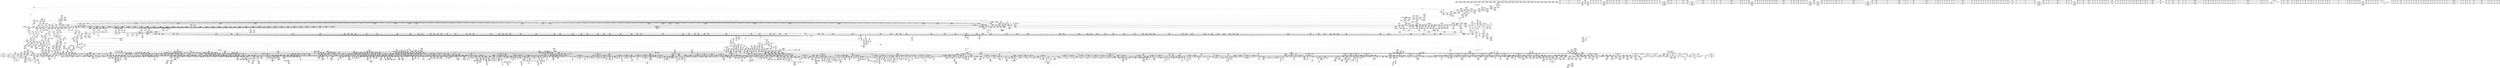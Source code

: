 digraph {
	CE0x5c7ad10 [shape=record,shape=Mrecord,label="{CE0x5c7ad10|aa_current_profile:tmp76|security/apparmor/include/context.h,159|*SummSink*}"]
	CE0x5ce64f0 [shape=record,shape=Mrecord,label="{CE0x5ce64f0|GLOBAL:rcu_lock_release|*Constant*|*SummSource*}"]
	CE0x5beda10 [shape=record,shape=Mrecord,label="{CE0x5beda10|80:_i64,_:_CRE_72,80_|*MultipleSource*|security/apparmor/include/apparmor.h,117|*LoadInst*|security/apparmor/include/apparmor.h,117}"]
	CE0x5c0d440 [shape=record,shape=Mrecord,label="{CE0x5c0d440|void_(i8*,_i32,_i64)*_asm_sideeffect_1:_09ud2_0A.pushsection___bug_table,_22a_22_0A2:_09.long_1b_-_2b,_$_0:c_-_2b_0A_09.word_$_1:c_,_0_0A_09.org_2b+$_2:c_0A.popsection_,_i,i,i,_dirflag_,_fpsr_,_flags_}"]
	CE0x5e3c800 [shape=record,shape=Mrecord,label="{CE0x5e3c800|i64*_getelementptr_inbounds_(_4_x_i64_,_4_x_i64_*___llvm_gcov_ctr51,_i64_0,_i64_0)|*Constant*|*SummSink*}"]
	CE0x5bbcbe0 [shape=record,shape=Mrecord,label="{CE0x5bbcbe0|i32_11|*Constant*|*SummSource*}"]
	CE0x5c335b0 [shape=record,shape=Mrecord,label="{CE0x5c335b0|aa_current_profile:tmp22|security/apparmor/include/context.h,151}"]
	"CONST[source:2(external),value:2(dynamic)][purpose:{subject}][SrcIdx:6]"
	CE0x5bcabf0 [shape=record,shape=Mrecord,label="{CE0x5bcabf0|i64*_getelementptr_inbounds_(_20_x_i64_,_20_x_i64_*___llvm_gcov_ctr68,_i64_0,_i64_2)|*Constant*|*SummSink*}"]
	CE0x5be0520 [shape=record,shape=Mrecord,label="{CE0x5be0520|80:_i64,_:_CRE_445,446_}"]
	CE0x5d8a640 [shape=record,shape=Mrecord,label="{CE0x5d8a640|kref_get:tmp8|include/linux/kref.h,47|*SummSource*}"]
	CE0x5b98520 [shape=record,shape=Mrecord,label="{CE0x5b98520|72:_%struct.hlist_bl_node**,_80:_%struct.dentry*,_104:_%struct.inode*,_:_CRE_202,203_}"]
	CE0x5c287f0 [shape=record,shape=Mrecord,label="{CE0x5c287f0|atomic_add_return:counter|./arch/x86/include/asm/atomic.h,157}"]
	CE0x5cc4140 [shape=record,shape=Mrecord,label="{CE0x5cc4140|kref_sub:tmp11|include/linux/kref.h,73|*SummSink*}"]
	CE0x5c37010 [shape=record,shape=Mrecord,label="{CE0x5c37010|get_current:tmp4|./arch/x86/include/asm/current.h,14}"]
	CE0x5e04950 [shape=record,shape=Mrecord,label="{CE0x5e04950|i64*_getelementptr_inbounds_(_4_x_i64_,_4_x_i64_*___llvm_gcov_ctr80,_i64_0,_i64_1)|*Constant*|*SummSource*}"]
	CE0x5ccc7c0 [shape=record,shape=Mrecord,label="{CE0x5ccc7c0|_ret_%struct.aa_profile*_%p,_!dbg_!15476|security/apparmor/include/policy.h,278|*SummSource*}"]
	CE0x5bb8cc0 [shape=record,shape=Mrecord,label="{CE0x5bb8cc0|apparmor_path_rename:mnt|security/apparmor/lsm.c,328}"]
	CE0x5e13430 [shape=record,shape=Mrecord,label="{CE0x5e13430|_ret_i32_%tmp4,_!dbg_!15471|./arch/x86/include/asm/atomic.h,27|*SummSource*}"]
	CE0x5bb0f40 [shape=record,shape=Mrecord,label="{CE0x5bb0f40|72:_%struct.hlist_bl_node**,_80:_%struct.dentry*,_104:_%struct.inode*,_:_CRE_280,288_|*MultipleSource*|Function::apparmor_path_rename&Arg::old_dentry::|security/apparmor/lsm.c,323}"]
	CE0x5c3eba0 [shape=record,shape=Mrecord,label="{CE0x5c3eba0|i64*_getelementptr_inbounds_(_37_x_i64_,_37_x_i64_*___llvm_gcov_ctr66,_i64_0,_i64_17)|*Constant*|*SummSource*}"]
	CE0x5c70340 [shape=record,shape=Mrecord,label="{CE0x5c70340|i64_29|*Constant*|*SummSource*}"]
	CE0x5b7b050 [shape=record,shape=Mrecord,label="{CE0x5b7b050|aa_put_profile:tmp7|security/apparmor/include/policy.h,342|*SummSource*}"]
	CE0x5bac620 [shape=record,shape=Mrecord,label="{CE0x5bac620|aa_current_profile:tmp2|*SummSource*}"]
	CE0x5c49e90 [shape=record,shape=Mrecord,label="{CE0x5c49e90|aa_current_profile:tmp58|security/apparmor/include/context.h,156|*SummSource*}"]
	CE0x5cdb5d0 [shape=record,shape=Mrecord,label="{CE0x5cdb5d0|kref_get:lnot4|include/linux/kref.h,47|*SummSink*}"]
	CE0x5c7fb30 [shape=record,shape=Mrecord,label="{CE0x5c7fb30|atomic_add_unless:call|include/linux/atomic.h,17}"]
	CE0x5ce8f10 [shape=record,shape=Mrecord,label="{CE0x5ce8f10|kref_sub:expval13|include/linux/kref.h,71}"]
	CE0x5cc4d20 [shape=record,shape=Mrecord,label="{CE0x5cc4d20|kref_sub:tmp12|include/linux/kref.h,74|*SummSink*}"]
	CE0x5bfe300 [shape=record,shape=Mrecord,label="{CE0x5bfe300|aa_put_profile:tmp9|security/apparmor/include/policy.h,343}"]
	CE0x5d93ea0 [shape=record,shape=Mrecord,label="{CE0x5d93ea0|kref_get:if.end33|*SummSink*}"]
	CE0x5de1360 [shape=record,shape=Mrecord,label="{CE0x5de1360|i64*_getelementptr_inbounds_(_4_x_i64_,_4_x_i64_*___llvm_gcov_ctr43,_i64_0,_i64_0)|*Constant*|*SummSink*}"]
	CE0x5c70630 [shape=record,shape=Mrecord,label="{CE0x5c70630|aa_current_profile:tmp64|security/apparmor/include/context.h,159|*SummSource*}"]
	CE0x5d20140 [shape=record,shape=Mrecord,label="{CE0x5d20140|aa_get_profile_rcu:tmp28|security/apparmor/include/policy.h,309|*SummSource*}"]
	CE0x5cb0760 [shape=record,shape=Mrecord,label="{CE0x5cb0760|kref_get:lnot24|include/linux/kref.h,47|*SummSink*}"]
	CE0x5e35ea0 [shape=record,shape=Mrecord,label="{CE0x5e35ea0|__atomic_add_unless:tmp17|./arch/x86/include/asm/atomic.h,204|*SummSource*}"]
	CE0x5e3b8c0 [shape=record,shape=Mrecord,label="{CE0x5e3b8c0|__preempt_count_sub:bb}"]
	CE0x5bdf970 [shape=record,shape=Mrecord,label="{CE0x5bdf970|80:_i64,_:_CRE_434,435_}"]
	CE0x5d38a00 [shape=record,shape=Mrecord,label="{CE0x5d38a00|GLOBAL:rcu_lock_map|Global_var:rcu_lock_map|*SummSource*}"]
	CE0x5ddcc50 [shape=record,shape=Mrecord,label="{CE0x5ddcc50|COLLAPSED:_GCMRE___llvm_gcov_ctr50_internal_global_4_x_i64_zeroinitializer:_elem_0:default:}"]
	CE0x5b92450 [shape=record,shape=Mrecord,label="{CE0x5b92450|72:_%struct.hlist_bl_node**,_80:_%struct.dentry*,_104:_%struct.inode*,_:_CRE_88,89_}"]
	CE0x5bc1950 [shape=record,shape=Mrecord,label="{CE0x5bc1950|aa_current_profile:if.end34}"]
	CE0x5b7ec50 [shape=record,shape=Mrecord,label="{CE0x5b7ec50|apparmor_path_rename:if.then}"]
	CE0x5df6ae0 [shape=record,shape=Mrecord,label="{CE0x5df6ae0|atomic_sub_and_test:do.body|*SummSink*}"]
	CE0x5be2960 [shape=record,shape=Mrecord,label="{CE0x5be2960|80:_i64,_:_CRE_544,552_|*MultipleSource*|security/apparmor/include/apparmor.h,117|*LoadInst*|security/apparmor/include/apparmor.h,117}"]
	CE0x5c35100 [shape=record,shape=Mrecord,label="{CE0x5c35100|aa_current_profile:tmp11|security/apparmor/include/context.h,151}"]
	CE0x5d32010 [shape=record,shape=Mrecord,label="{CE0x5d32010|_call_void_mcount()_#2|*SummSink*}"]
	CE0x5c46c80 [shape=record,shape=Mrecord,label="{CE0x5c46c80|aa_current_profile:tmp49|security/apparmor/include/context.h,153|*SummSource*}"]
	CE0x5cc3790 [shape=record,shape=Mrecord,label="{CE0x5cc3790|kref_sub:tmp|*SummSource*}"]
	CE0x5b7c600 [shape=record,shape=Mrecord,label="{CE0x5b7c600|apparmor_path_rename:if.then11}"]
	CE0x5c70130 [shape=record,shape=Mrecord,label="{CE0x5c70130|aa_current_profile:tmp65|security/apparmor/include/context.h,159}"]
	CE0x5c21ea0 [shape=record,shape=Mrecord,label="{CE0x5c21ea0|80:_i64,_:_CRE_1668,1669_}"]
	CE0x5d039a0 [shape=record,shape=Mrecord,label="{CE0x5d039a0|aa_get_profile_rcu:tmp21|security/apparmor/include/policy.h,309|*SummSource*}"]
	CE0x5be89e0 [shape=record,shape=Mrecord,label="{CE0x5be89e0|apparmor_path_rename:tmp26|security/apparmor/lsm.c,339}"]
	CE0x5b8da70 [shape=record,shape=Mrecord,label="{CE0x5b8da70|GLOBAL:__llvm_gcov_ctr81|Global_var:__llvm_gcov_ctr81|*SummSink*}"]
	CE0x5cc78e0 [shape=record,shape=Mrecord,label="{CE0x5cc78e0|_ret_i32_%conv1,_!dbg_!15478|./arch/x86/include/asm/atomic.h,81|*SummSink*}"]
	CE0x5ceed20 [shape=record,shape=Mrecord,label="{CE0x5ceed20|_call_void_rcu_read_lock()_#7,_!dbg_!15469|security/apparmor/include/policy.h,307|*SummSource*}"]
	CE0x5d06320 [shape=record,shape=Mrecord,label="{CE0x5d06320|aa_get_profile_rcu:tmp20|security/apparmor/include/policy.h,309|*SummSource*}"]
	CE0x5bf8b30 [shape=record,shape=Mrecord,label="{CE0x5bf8b30|aa_get_newest_profile:replacedby|security/apparmor/include/policy.h,330}"]
	CE0x5e22bf0 [shape=record,shape=Mrecord,label="{CE0x5e22bf0|__atomic_add_unless:tmp}"]
	CE0x5bd0a20 [shape=record,shape=Mrecord,label="{CE0x5bd0a20|aa_get_newest_profile:tmp12|security/apparmor/include/policy.h,329|*SummSink*}"]
	CE0x5c6bd40 [shape=record,shape=Mrecord,label="{CE0x5c6bd40|aa_current_profile:profile7|security/apparmor/include/context.h,153|*SummSink*}"]
	CE0x5cc4810 [shape=record,shape=Mrecord,label="{CE0x5cc4810|i64*_getelementptr_inbounds_(_9_x_i64_,_9_x_i64_*___llvm_gcov_ctr79,_i64_0,_i64_6)|*Constant*|*SummSink*}"]
	CE0x5c1fdb0 [shape=record,shape=Mrecord,label="{CE0x5c1fdb0|80:_i64,_:_CRE_1637,1638_}"]
	CE0x5c1acb0 [shape=record,shape=Mrecord,label="{CE0x5c1acb0|80:_i64,_:_CRE_1339,1340_}"]
	CE0x5e2f770 [shape=record,shape=Mrecord,label="{CE0x5e2f770|__atomic_add_unless:tobool11|./arch/x86/include/asm/atomic.h,202}"]
	CE0x5ba1b20 [shape=record,shape=Mrecord,label="{CE0x5ba1b20|VOIDTB_TE:_GCE_rcu_lock_map_external_global_%struct.lockdep_map_216,224_|*MultipleSource*|security/apparmor/lsm.c,326|security/apparmor/lsm.c,327}"]
	CE0x5d8b260 [shape=record,shape=Mrecord,label="{CE0x5d8b260|kref_get:tobool7|include/linux/kref.h,47}"]
	CE0x5cefd50 [shape=record,shape=Mrecord,label="{CE0x5cefd50|_ret_void,_!dbg_!15492|include/linux/rcupdate.h,884}"]
	CE0x5dfcee0 [shape=record,shape=Mrecord,label="{CE0x5dfcee0|COLLAPSED:_GCMRE___llvm_gcov_ctr76_internal_global_2_x_i64_zeroinitializer:_elem_0:default:}"]
	CE0x5cd4010 [shape=record,shape=Mrecord,label="{CE0x5cd4010|i64*_getelementptr_inbounds_(_11_x_i64_,_11_x_i64_*___llvm_gcov_ctr42,_i64_0,_i64_10)|*Constant*|*SummSink*}"]
	CE0x5cd4e40 [shape=record,shape=Mrecord,label="{CE0x5cd4e40|GLOBAL:kref_get.__warned|Global_var:kref_get.__warned}"]
	CE0x5bb8670 [shape=record,shape=Mrecord,label="{CE0x5bb8670|apparmor_path_rename:tmp13|security/apparmor/lsm.c,327|*SummSink*}"]
	CE0x5c3c080 [shape=record,shape=Mrecord,label="{CE0x5c3c080|aa_current_profile:tobool29|security/apparmor/include/context.h,159|*SummSource*}"]
	CE0x5bd0ba0 [shape=record,shape=Mrecord,label="{CE0x5bd0ba0|i64*_getelementptr_inbounds_(_9_x_i64_,_9_x_i64_*___llvm_gcov_ctr67,_i64_0,_i64_6)|*Constant*}"]
	CE0x5cc8350 [shape=record,shape=Mrecord,label="{CE0x5cc8350|kref_sub:lnot|include/linux/kref.h,71}"]
	CE0x56d0a00 [shape=record,shape=Mrecord,label="{CE0x56d0a00|i32_1|*Constant*|*SummSink*}"]
	CE0x5baef10 [shape=record,shape=Mrecord,label="{CE0x5baef10|72:_%struct.hlist_bl_node**,_80:_%struct.dentry*,_104:_%struct.inode*,_:_CRE_214,215_}"]
	CE0x5ccb230 [shape=record,shape=Mrecord,label="{CE0x5ccb230|kref_sub:return|*SummSource*}"]
	CE0x5bf6410 [shape=record,shape=Mrecord,label="{CE0x5bf6410|apparmor_path_rename:tmp22|security/apparmor/lsm.c,338|*SummSource*}"]
	CE0x5cc5f70 [shape=record,shape=Mrecord,label="{CE0x5cc5f70|atomic_sub_and_test:entry|*SummSource*}"]
	CE0x5c6e480 [shape=record,shape=Mrecord,label="{CE0x5c6e480|GLOBAL:aa_current_profile.__warned15|Global_var:aa_current_profile.__warned15}"]
	CE0x5c446f0 [shape=record,shape=Mrecord,label="{CE0x5c446f0|aa_current_profile:tmp45|security/apparmor/include/context.h,153|*SummSink*}"]
	CE0x5dfc550 [shape=record,shape=Mrecord,label="{CE0x5dfc550|i64*_getelementptr_inbounds_(_4_x_i64_,_4_x_i64_*___llvm_gcov_ctr50,_i64_0,_i64_1)|*Constant*}"]
	CE0x5dfd7b0 [shape=record,shape=Mrecord,label="{CE0x5dfd7b0|atomic_add_return:tmp3|*SummSource*}"]
	CE0x5bef3b0 [shape=record,shape=Mrecord,label="{CE0x5bef3b0|aa_path_perm:request|Function::aa_path_perm&Arg::request::|*SummSource*}"]
	CE0x5cd33a0 [shape=record,shape=Mrecord,label="{CE0x5cd33a0|rcu_read_lock:tmp19|include/linux/rcupdate.h,882}"]
	CE0x5b8f310 [shape=record,shape=Mrecord,label="{CE0x5b8f310|VOIDTB_TE:_GCE_rcu_lock_map_external_global_%struct.lockdep_map_16,24_|*MultipleSource*|security/apparmor/lsm.c,326|security/apparmor/lsm.c,327}"]
	CE0x5c4bae0 [shape=record,shape=Mrecord,label="{CE0x5c4bae0|i64_24|*Constant*|*SummSource*}"]
	CE0x5c58af0 [shape=record,shape=Mrecord,label="{CE0x5c58af0|aa_current_profile:tmp8|security/apparmor/include/context.h,151|*SummSource*}"]
	CE0x5bc9670 [shape=record,shape=Mrecord,label="{CE0x5bc9670|aa_get_newest_profile:and|security/apparmor/include/policy.h,329|*SummSink*}"]
	CE0x5c079e0 [shape=record,shape=Mrecord,label="{CE0x5c079e0|mediated_filesystem:i_sb|security/apparmor/include/apparmor.h,117|*SummSink*}"]
	CE0x5cb2f30 [shape=record,shape=Mrecord,label="{CE0x5cb2f30|kref_get:tmp15|include/linux/kref.h,47|*SummSource*}"]
	CE0x5ba2000 [shape=record,shape=Mrecord,label="{CE0x5ba2000|VOIDTB_TE:_GCE_rcu_lock_map_external_global_%struct.lockdep_map_232,240_|*MultipleSource*|security/apparmor/lsm.c,326|security/apparmor/lsm.c,327}"]
	CE0x5bb7490 [shape=record,shape=Mrecord,label="{CE0x5bb7490|aa_current_profile:tmp20|security/apparmor/include/context.h,151|*SummSource*}"]
	CE0x5c34640 [shape=record,shape=Mrecord,label="{CE0x5c34640|aa_current_profile:tmp9|security/apparmor/include/context.h,151}"]
	CE0x63e4e60 [shape=record,shape=Mrecord,label="{CE0x63e4e60|apparmor_path_rename:if.then2|*SummSink*}"]
	CE0x5c6a480 [shape=record,shape=Mrecord,label="{CE0x5c6a480|aa_get_newest_profile:if.end3|*SummSink*}"]
	CE0x5d2f6b0 [shape=record,shape=Mrecord,label="{CE0x5d2f6b0|kref_get_not0:call|security/apparmor/include/apparmor.h,83|*SummSource*}"]
	CE0x5c7c6c0 [shape=record,shape=Mrecord,label="{CE0x5c7c6c0|aa_current_profile:profile42|security/apparmor/include/context.h,162}"]
	CE0x5df75d0 [shape=record,shape=Mrecord,label="{CE0x5df75d0|i64*_getelementptr_inbounds_(_4_x_i64_,_4_x_i64_*___llvm_gcov_ctr50,_i64_0,_i64_3)|*Constant*}"]
	CE0x5c2d590 [shape=record,shape=Mrecord,label="{CE0x5c2d590|aa_current_profile:tmp26|security/apparmor/include/context.h,153|*SummSink*}"]
	CE0x5d33d80 [shape=record,shape=Mrecord,label="{CE0x5d33d80|rcu_read_lock:tmp7|include/linux/rcupdate.h,882|*SummSink*}"]
	CE0x5c34490 [shape=record,shape=Mrecord,label="{CE0x5c34490|rcu_read_unlock:tmp4|include/linux/rcupdate.h,933}"]
	CE0x5cc5d90 [shape=record,shape=Mrecord,label="{CE0x5cc5d90|GLOBAL:atomic_sub_and_test|*Constant*|*SummSink*}"]
	CE0x5dfefa0 [shape=record,shape=Mrecord,label="{CE0x5dfefa0|i64*_getelementptr_inbounds_(_4_x_i64_,_4_x_i64_*___llvm_gcov_ctr50,_i64_0,_i64_2)|*Constant*|*SummSink*}"]
	CE0x5d1c1e0 [shape=record,shape=Mrecord,label="{CE0x5d1c1e0|rcu_read_lock:tmp1|*SummSink*}"]
	CE0x5e23b60 [shape=record,shape=Mrecord,label="{CE0x5e23b60|i64*_getelementptr_inbounds_(_10_x_i64_,_10_x_i64_*___llvm_gcov_ctr71,_i64_0,_i64_4)|*Constant*|*SummSource*}"]
	CE0x5dddf00 [shape=record,shape=Mrecord,label="{CE0x5dddf00|kref_sub:tmp16|include/linux/kref.h,78|*SummSink*}"]
	CE0x5d04a00 [shape=record,shape=Mrecord,label="{CE0x5d04a00|kref_get_not0:tmp1}"]
	CE0x5bf1080 [shape=record,shape=Mrecord,label="{CE0x5bf1080|apparmor_path_rename:error.0|*SummSource*}"]
	CE0x5d19a50 [shape=record,shape=Mrecord,label="{CE0x5d19a50|aa_get_profile_rcu:tmp22|security/apparmor/include/policy.h,309|*SummSink*}"]
	CE0x5c06110 [shape=record,shape=Mrecord,label="{CE0x5c06110|_ret_i32_%retval.0,_!dbg_!15505|security/apparmor/lsm.c,345|*SummSink*}"]
	CE0x5c760c0 [shape=record,shape=Mrecord,label="{CE0x5c760c0|aa_current_profile:tmp71|security/apparmor/include/context.h,159|*SummSink*}"]
	CE0x5df3410 [shape=record,shape=Mrecord,label="{CE0x5df3410|_call_void_lock_release(%struct.lockdep_map*_%map,_i32_1,_i64_ptrtoint_(i8*_blockaddress(_rcu_lock_release,_%__here)_to_i64))_#7,_!dbg_!15473|include/linux/rcupdate.h,423|*SummSource*}"]
	CE0x5c78ca0 [shape=record,shape=Mrecord,label="{CE0x5c78ca0|i64*_getelementptr_inbounds_(_5_x_i64_,_5_x_i64_*___llvm_gcov_ctr77,_i64_0,_i64_3)|*Constant*|*SummSink*}"]
	CE0x5c47470 [shape=record,shape=Mrecord,label="{CE0x5c47470|aa_current_profile:profile21|security/apparmor/include/context.h,155|*SummSource*}"]
	CE0x5c32560 [shape=record,shape=Mrecord,label="{CE0x5c32560|COLLAPSED:_GCRE_current_task_external_global_%struct.task_struct*:_elem_0::|security/apparmor/include/context.h,151}"]
	CE0x5df5c20 [shape=record,shape=Mrecord,label="{CE0x5df5c20|i64*_getelementptr_inbounds_(_2_x_i64_,_2_x_i64_*___llvm_gcov_ctr76,_i64_0,_i64_1)|*Constant*|*SummSource*}"]
	CE0x5c17710 [shape=record,shape=Mrecord,label="{CE0x5c17710|80:_i64,_:_CRE_1270,1271_}"]
	CE0x5c07f50 [shape=record,shape=Mrecord,label="{CE0x5c07f50|mediated_filesystem:tmp4|*LoadInst*|security/apparmor/include/apparmor.h,117|*SummSink*}"]
	CE0x5bfc6d0 [shape=record,shape=Mrecord,label="{CE0x5bfc6d0|aa_get_profile_rcu:entry|*SummSink*}"]
	CE0x5ceeb10 [shape=record,shape=Mrecord,label="{CE0x5ceeb10|_call_void_mcount()_#2|*SummSource*}"]
	CE0x5d8adf0 [shape=record,shape=Mrecord,label="{CE0x5d8adf0|COLLAPSED:_GCMRE___llvm_gcov_ctr43_internal_global_4_x_i64_zeroinitializer:_elem_0:default:}"]
	CE0x5bd2420 [shape=record,shape=Mrecord,label="{CE0x5bd2420|aa_put_profile:tmp3|security/apparmor/include/policy.h,341|*SummSink*}"]
	CE0x5ddcbe0 [shape=record,shape=Mrecord,label="{CE0x5ddcbe0|rcu_lock_acquire:__here}"]
	CE0x5baadd0 [shape=record,shape=Mrecord,label="{CE0x5baadd0|i64*_getelementptr_inbounds_(_37_x_i64_,_37_x_i64_*___llvm_gcov_ctr66,_i64_0,_i64_0)|*Constant*|*SummSource*}"]
	CE0x5e00510 [shape=record,shape=Mrecord,label="{CE0x5e00510|__rcu_read_unlock:bb|*SummSink*}"]
	CE0x5c112a0 [shape=record,shape=Mrecord,label="{CE0x5c112a0|80:_i64,_:_CRE_625,626_}"]
	CE0x5be5a20 [shape=record,shape=Mrecord,label="{CE0x5be5a20|i32_309|*Constant*|*SummSource*}"]
	CE0x5bed1f0 [shape=record,shape=Mrecord,label="{CE0x5bed1f0|80:_i64,_:_CRE_32,40_|*MultipleSource*|security/apparmor/include/apparmor.h,117|*LoadInst*|security/apparmor/include/apparmor.h,117}"]
	CE0x5b8a5d0 [shape=record,shape=Mrecord,label="{CE0x5b8a5d0|72:_%struct.hlist_bl_node**,_80:_%struct.dentry*,_104:_%struct.inode*,_:_CRE_80,88_|*MultipleSource*|Function::apparmor_path_rename&Arg::old_dentry::|security/apparmor/lsm.c,323}"]
	CE0x5d84c00 [shape=record,shape=Mrecord,label="{CE0x5d84c00|GLOBAL:__llvm_gcov_ctr75|Global_var:__llvm_gcov_ctr75|*SummSource*}"]
	CE0x5be01f0 [shape=record,shape=Mrecord,label="{CE0x5be01f0|80:_i64,_:_CRE_442,443_}"]
	CE0x5bd68b0 [shape=record,shape=Mrecord,label="{CE0x5bd68b0|i64*_getelementptr_inbounds_(_2_x_i64_,_2_x_i64_*___llvm_gcov_ctr78,_i64_0,_i64_1)|*Constant*|*SummSource*}"]
	CE0x5df07a0 [shape=record,shape=Mrecord,label="{CE0x5df07a0|GLOBAL:lock_release|*Constant*|*SummSink*}"]
	CE0x5d2deb0 [shape=record,shape=Mrecord,label="{CE0x5d2deb0|GLOBAL:rcu_lock_acquire|*Constant*|*SummSource*}"]
	CE0x5d1fce0 [shape=record,shape=Mrecord,label="{CE0x5d1fce0|i64*_getelementptr_inbounds_(_20_x_i64_,_20_x_i64_*___llvm_gcov_ctr68,_i64_0,_i64_13)|*Constant*|*SummSink*}"]
	CE0x5dff230 [shape=record,shape=Mrecord,label="{CE0x5dff230|__rcu_read_unlock:tmp4|include/linux/rcupdate.h,244}"]
	CE0x5bf97f0 [shape=record,shape=Mrecord,label="{CE0x5bf97f0|aa_get_newest_profile:tmp15|*LoadInst*|security/apparmor/include/policy.h,330|*SummSink*}"]
	CE0x5c0db80 [shape=record,shape=Mrecord,label="{CE0x5c0db80|void_(i8*,_i32,_i64)*_asm_sideeffect_1:_09ud2_0A.pushsection___bug_table,_22a_22_0A2:_09.long_1b_-_2b,_$_0:c_-_2b_0A_09.word_$_1:c_,_0_0A_09.org_2b+$_2:c_0A.popsection_,_i,i,i,_dirflag_,_fpsr_,_flags_|*SummSink*}"]
	CE0x5d29940 [shape=record,shape=Mrecord,label="{CE0x5d29940|aa_get_profile:if.then}"]
	CE0x5be4600 [shape=record,shape=Mrecord,label="{CE0x5be4600|80:_i64,_:_CRE_582,583_}"]
	CE0x5c08800 [shape=record,shape=Mrecord,label="{CE0x5c08800|aa_current_profile:do.end36}"]
	CE0x5c43a20 [shape=record,shape=Mrecord,label="{CE0x5c43a20|aa_current_profile:call26|security/apparmor/include/context.h,157|*SummSource*}"]
	CE0x5c6e130 [shape=record,shape=Mrecord,label="{CE0x5c6e130|aa_current_profile:tmp62|security/apparmor/include/context.h,159|*SummSource*}"]
	CE0x5c7b910 [shape=record,shape=Mrecord,label="{CE0x5c7b910|aa_current_profile:tmp77|security/apparmor/include/context.h,159|*SummSource*}"]
	CE0x5d91ff0 [shape=record,shape=Mrecord,label="{CE0x5d91ff0|__rcu_read_lock:tmp3|*SummSource*}"]
	CE0x5d3c6c0 [shape=record,shape=Mrecord,label="{CE0x5d3c6c0|rcu_read_lock:tmp10|include/linux/rcupdate.h,882}"]
	CE0x5d3aed0 [shape=record,shape=Mrecord,label="{CE0x5d3aed0|atomic_add_return:v|Function::atomic_add_return&Arg::v::}"]
	CE0x5c32390 [shape=record,shape=Mrecord,label="{CE0x5c32390|aa_current_profile:land.lhs.true32|*SummSink*}"]
	CE0x5bd3170 [shape=record,shape=Mrecord,label="{CE0x5bd3170|aa_put_profile:tmp|*SummSink*}"]
	CE0x5cea900 [shape=record,shape=Mrecord,label="{CE0x5cea900|kref_sub:tmp2|include/linux/kref.h,71}"]
	CE0x5c55c70 [shape=record,shape=Mrecord,label="{CE0x5c55c70|aa_current_profile:do.body27|*SummSink*}"]
	CE0x5c5b920 [shape=record,shape=Mrecord,label="{CE0x5c5b920|aa_current_profile:lor.end|*SummSource*}"]
	CE0x5df1160 [shape=record,shape=Mrecord,label="{CE0x5df1160|i8*_undef|*Constant*}"]
	CE0x5c07700 [shape=record,shape=Mrecord,label="{CE0x5c07700|i32_8|*Constant*|*SummSource*}"]
	CE0x5cfaf00 [shape=record,shape=Mrecord,label="{CE0x5cfaf00|_call_void_kref_get(%struct.arch_spinlock*_%count)_#7,_!dbg_!15474|security/apparmor/include/policy.h,276|*SummSink*}"]
	CE0x5c67220 [shape=record,shape=Mrecord,label="{CE0x5c67220|aa_current_profile:tmp16|security/apparmor/include/context.h,151|*SummSource*}"]
	CE0x5bef990 [shape=record,shape=Mrecord,label="{CE0x5bef990|_ret_i32_%call17,_!dbg_!15526|security/apparmor/file.c,307}"]
	CE0x5d0a5e0 [shape=record,shape=Mrecord,label="{CE0x5d0a5e0|kref_sub:kref|Function::kref_sub&Arg::kref::}"]
	CE0x5ba13d0 [shape=record,shape=Mrecord,label="{CE0x5ba13d0|VOIDTB_TE:_GCE_rcu_lock_map_external_global_%struct.lockdep_map_192,196_|*MultipleSource*|security/apparmor/lsm.c,326|security/apparmor/lsm.c,327}"]
	CE0x5c568a0 [shape=record,shape=Mrecord,label="{CE0x5c568a0|aa_get_newest_profile:tmp10|security/apparmor/include/policy.h,329|*SummSink*}"]
	CE0x5c1f0f0 [shape=record,shape=Mrecord,label="{CE0x5c1f0f0|80:_i64,_:_CRE_1625,1626_}"]
	CE0x5e11090 [shape=record,shape=Mrecord,label="{CE0x5e11090|atomic_read:bb|*SummSink*}"]
	CE0x5c288b0 [shape=record,shape=Mrecord,label="{CE0x5c288b0|atomic_add_return:counter|./arch/x86/include/asm/atomic.h,157|*SummSink*}"]
	CE0x5d267a0 [shape=record,shape=Mrecord,label="{CE0x5d267a0|i64_18|*Constant*|*SummSink*}"]
	CE0x5c08ef0 [shape=record,shape=Mrecord,label="{CE0x5c08ef0|80:_i64,_:_CRE_1880,1884_|*MultipleSource*|security/apparmor/include/apparmor.h,117|*LoadInst*|security/apparmor/include/apparmor.h,117}"]
	CE0x5cfb200 [shape=record,shape=Mrecord,label="{CE0x5cfb200|GLOBAL:kref_get|*Constant*}"]
	CE0x5c1a100 [shape=record,shape=Mrecord,label="{CE0x5c1a100|80:_i64,_:_CRE_1328,1329_}"]
	CE0x5d97860 [shape=record,shape=Mrecord,label="{CE0x5d97860|i64*_getelementptr_inbounds_(_11_x_i64_,_11_x_i64_*___llvm_gcov_ctr75,_i64_0,_i64_5)|*Constant*}"]
	CE0x5c62000 [shape=record,shape=Mrecord,label="{CE0x5c62000|aa_current_profile:tmp17|security/apparmor/include/context.h,151|*SummSink*}"]
	CE0x5c7c2c0 [shape=record,shape=Mrecord,label="{CE0x5c7c2c0|aa_current_profile:tmp80|security/apparmor/include/context.h,162|*SummSink*}"]
	CE0x5b8dfb0 [shape=record,shape=Mrecord,label="{CE0x5b8dfb0|i64*_getelementptr_inbounds_(_12_x_i64_,_12_x_i64_*___llvm_gcov_ctr81,_i64_0,_i64_3)|*Constant*|*SummSource*}"]
	CE0x5c0c850 [shape=record,shape=Mrecord,label="{CE0x5c0c850|aa_current_profile:tmp43|security/apparmor/include/context.h,153|*SummSource*}"]
	CE0x5d3ce10 [shape=record,shape=Mrecord,label="{CE0x5d3ce10|rcu_read_lock:tmp10|include/linux/rcupdate.h,882|*SummSink*}"]
	CE0x5d31840 [shape=record,shape=Mrecord,label="{CE0x5d31840|rcu_read_lock:tmp|*SummSource*}"]
	CE0x5c2f9a0 [shape=record,shape=Mrecord,label="{CE0x5c2f9a0|44:_i32,_48:_i16,_128:_i8*,_:_SCMRE_168,176_|*MultipleSource*|security/apparmor/include/context.h,151|security/apparmor/include/context.h,151}"]
	CE0x5c0f2c0 [shape=record,shape=Mrecord,label="{CE0x5c0f2c0|80:_i64,_:_CRE_595,596_}"]
	CE0x5c20b80 [shape=record,shape=Mrecord,label="{CE0x5c20b80|80:_i64,_:_CRE_1650,1651_}"]
	CE0x5c70410 [shape=record,shape=Mrecord,label="{CE0x5c70410|i64_29|*Constant*|*SummSink*}"]
	CE0x5cf0d10 [shape=record,shape=Mrecord,label="{CE0x5cf0d10|aa_get_profile_rcu:tmp1}"]
	CE0x5d36840 [shape=record,shape=Mrecord,label="{CE0x5d36840|kref_get:tmp5|include/linux/kref.h,47}"]
	CE0x5c58260 [shape=record,shape=Mrecord,label="{CE0x5c58260|GLOBAL:aa_current_profile.__warned|Global_var:aa_current_profile.__warned|*SummSource*}"]
	CE0x5e07d80 [shape=record,shape=Mrecord,label="{CE0x5e07d80|__preempt_count_sub:tmp3}"]
	CE0x5cfeba0 [shape=record,shape=Mrecord,label="{CE0x5cfeba0|rcu_read_lock:tmp3|*SummSource*}"]
	CE0x5c5a3c0 [shape=record,shape=Mrecord,label="{CE0x5c5a3c0|%struct.task_struct*_(%struct.task_struct**)*_asm_movq_%gs:$_1:P_,$0_,_r,im,_dirflag_,_fpsr_,_flags_|*SummSource*}"]
	CE0x5ce3830 [shape=record,shape=Mrecord,label="{CE0x5ce3830|i8*_getelementptr_inbounds_(_44_x_i8_,_44_x_i8_*_.str13,_i32_0,_i32_0)|*Constant*}"]
	CE0x5c7dc20 [shape=record,shape=Mrecord,label="{CE0x5c7dc20|kref_get:lnot.ext39|include/linux/kref.h,47|*SummSink*}"]
	CE0x5e00930 [shape=record,shape=Mrecord,label="{CE0x5e00930|i64*_getelementptr_inbounds_(_4_x_i64_,_4_x_i64_*___llvm_gcov_ctr50,_i64_0,_i64_0)|*Constant*|*SummSource*}"]
	CE0x5cfe9f0 [shape=record,shape=Mrecord,label="{CE0x5cfe9f0|i64*_getelementptr_inbounds_(_2_x_i64_,_2_x_i64_*___llvm_gcov_ctr69,_i64_0,_i64_1)|*Constant*}"]
	CE0x5d7fa50 [shape=record,shape=Mrecord,label="{CE0x5d7fa50|_ret_void,_!dbg_!15474|include/linux/rcupdate.h,424|*SummSource*}"]
	CE0x5c3e380 [shape=record,shape=Mrecord,label="{CE0x5c3e380|aa_current_profile:tmp37|security/apparmor/include/context.h,153}"]
	CE0x5b9e990 [shape=record,shape=Mrecord,label="{CE0x5b9e990|VOIDTB_TE:_GCE_rcu_lock_map_external_global_%struct.lockdep_map_48,52_|*MultipleSource*|security/apparmor/lsm.c,326|security/apparmor/lsm.c,327}"]
	CE0x5c81150 [shape=record,shape=Mrecord,label="{CE0x5c81150|__rcu_read_lock:tmp4|include/linux/rcupdate.h,239}"]
	CE0x5bfffd0 [shape=record,shape=Mrecord,label="{CE0x5bfffd0|aa_get_profile_rcu:tobool|security/apparmor/include/policy.h,309|*SummSink*}"]
	CE0x5c55040 [shape=record,shape=Mrecord,label="{CE0x5c55040|get_current:tmp2}"]
	CE0x5cd8c70 [shape=record,shape=Mrecord,label="{CE0x5cd8c70|_call_void_lock_acquire(%struct.lockdep_map*_%map,_i32_0,_i32_0,_i32_2,_i32_0,_%struct.lockdep_map*_null,_i64_ptrtoint_(i8*_blockaddress(_rcu_lock_acquire,_%__here)_to_i64))_#7,_!dbg_!15473|include/linux/rcupdate.h,418}"]
	CE0x5e26070 [shape=record,shape=Mrecord,label="{CE0x5e26070|_call_void_mcount()_#2|*SummSource*}"]
	CE0x5b9ee70 [shape=record,shape=Mrecord,label="{CE0x5b9ee70|VOIDTB_TE:_GCE_rcu_lock_map_external_global_%struct.lockdep_map_64,72_|*MultipleSource*|security/apparmor/lsm.c,326|security/apparmor/lsm.c,327}"]
	CE0x5d26ea0 [shape=record,shape=Mrecord,label="{CE0x5d26ea0|aa_get_profile_rcu:tmp38|security/apparmor/include/policy.h,310|*SummSource*}"]
	CE0x5c42520 [shape=record,shape=Mrecord,label="{CE0x5c42520|GLOBAL:aa_get_newest_profile|*Constant*}"]
	CE0x5c66440 [shape=record,shape=Mrecord,label="{CE0x5c66440|aa_current_profile:tmp6|security/apparmor/include/context.h,151|*SummSink*}"]
	CE0x5e0d650 [shape=record,shape=Mrecord,label="{CE0x5e0d650|atomic_add_return:tmp3|*SummSink*}"]
	CE0x5bdba00 [shape=record,shape=Mrecord,label="{CE0x5bdba00|80:_i64,_:_CRE_320,328_|*MultipleSource*|security/apparmor/include/apparmor.h,117|*LoadInst*|security/apparmor/include/apparmor.h,117}"]
	CE0x5c73000 [shape=record,shape=Mrecord,label="{CE0x5c73000|i64*_getelementptr_inbounds_(_37_x_i64_,_37_x_i64_*___llvm_gcov_ctr66,_i64_0,_i64_34)|*Constant*|*SummSource*}"]
	CE0x5d05d30 [shape=record,shape=Mrecord,label="{CE0x5d05d30|aa_get_profile_rcu:tmp17|security/apparmor/include/policy.h,309|*SummSink*}"]
	CE0x5c81d70 [shape=record,shape=Mrecord,label="{CE0x5c81d70|aa_get_newest_profile:call4|security/apparmor/include/policy.h,332|*SummSource*}"]
	CE0x5d35b20 [shape=record,shape=Mrecord,label="{CE0x5d35b20|rcu_read_lock:land.lhs.true}"]
	CE0x5bafff0 [shape=record,shape=Mrecord,label="{CE0x5bafff0|72:_%struct.hlist_bl_node**,_80:_%struct.dentry*,_104:_%struct.inode*,_:_CRE_240,248_|*MultipleSource*|Function::apparmor_path_rename&Arg::old_dentry::|security/apparmor/lsm.c,323}"]
	CE0x5c3f8a0 [shape=record,shape=Mrecord,label="{CE0x5c3f8a0|aa_current_profile:tmp39|security/apparmor/include/context.h,153|*SummSource*}"]
	CE0x5be6060 [shape=record,shape=Mrecord,label="{CE0x5be6060|i8*_getelementptr_inbounds_(_41_x_i8_,_41_x_i8_*_.str9,_i32_0,_i32_0)|*Constant*}"]
	CE0x5c61a00 [shape=record,shape=Mrecord,label="{CE0x5c61a00|i64*_getelementptr_inbounds_(_37_x_i64_,_37_x_i64_*___llvm_gcov_ctr66,_i64_0,_i64_9)|*Constant*|*SummSink*}"]
	CE0x5c76780 [shape=record,shape=Mrecord,label="{CE0x5c76780|_call_void_lockdep_rcu_suspicious(i8*_getelementptr_inbounds_(_36_x_i8_,_36_x_i8_*_.str12,_i32_0,_i32_0),_i32_159,_i8*_getelementptr_inbounds_(_45_x_i8_,_45_x_i8_*_.str14,_i32_0,_i32_0))_#7,_!dbg_!15560|security/apparmor/include/context.h,159|*SummSink*}"]
	CE0x5bac690 [shape=record,shape=Mrecord,label="{CE0x5bac690|aa_current_profile:tmp2|*SummSink*}"]
	CE0x5bffd60 [shape=record,shape=Mrecord,label="{CE0x5bffd60|kref_put:tmp2|*SummSink*}"]
	CE0x5d220b0 [shape=record,shape=Mrecord,label="{CE0x5d220b0|aa_get_profile_rcu:tmp31|security/apparmor/include/policy.h,310|*SummSink*}"]
	CE0x5df4110 [shape=record,shape=Mrecord,label="{CE0x5df4110|rcu_lock_release:tmp6|*SummSink*}"]
	CE0x5e29260 [shape=record,shape=Mrecord,label="{CE0x5e29260|atomic_read:tmp1|*SummSink*}"]
	CE0x5bcb350 [shape=record,shape=Mrecord,label="{CE0x5bcb350|aa_put_profile:tmp1|*SummSink*}"]
	CE0x5c820b0 [shape=record,shape=Mrecord,label="{CE0x5c820b0|GLOBAL:aa_get_profile|*Constant*}"]
	CE0x5d1f460 [shape=record,shape=Mrecord,label="{CE0x5d1f460|aa_get_profile_rcu:tmp27|security/apparmor/include/policy.h,309|*SummSink*}"]
	CE0x5c407d0 [shape=record,shape=Mrecord,label="{CE0x5c407d0|aa_current_profile:tmp11|security/apparmor/include/context.h,151|*SummSink*}"]
	CE0x5df4af0 [shape=record,shape=Mrecord,label="{CE0x5df4af0|rcu_lock_release:tmp6}"]
	CE0x5e2fba0 [shape=record,shape=Mrecord,label="{CE0x5e2fba0|__atomic_add_unless:tobool11|./arch/x86/include/asm/atomic.h,202|*SummSink*}"]
	CE0x5d88180 [shape=record,shape=Mrecord,label="{CE0x5d88180|i32_71|*Constant*}"]
	CE0x5c3e830 [shape=record,shape=Mrecord,label="{CE0x5c3e830|i64*_getelementptr_inbounds_(_37_x_i64_,_37_x_i64_*___llvm_gcov_ctr66,_i64_0,_i64_17)|*Constant*}"]
	CE0x5e2d640 [shape=record,shape=Mrecord,label="{CE0x5e2d640|__atomic_add_unless:lnot7|./arch/x86/include/asm/atomic.h,202}"]
	CE0x5cd3a70 [shape=record,shape=Mrecord,label="{CE0x5cd3a70|i64*_getelementptr_inbounds_(_11_x_i64_,_11_x_i64_*___llvm_gcov_ctr42,_i64_0,_i64_10)|*Constant*}"]
	CE0x5d80500 [shape=record,shape=Mrecord,label="{CE0x5d80500|__rcu_read_unlock:entry|*SummSource*}"]
	CE0x5bbed20 [shape=record,shape=Mrecord,label="{CE0x5bbed20|apparmor_path_rename:tmp6|security/apparmor/lsm.c,323|*SummSource*}"]
	CE0x5d22520 [shape=record,shape=Mrecord,label="{CE0x5d22520|aa_get_profile_rcu:tmp32|security/apparmor/include/policy.h,310|*SummSource*}"]
	CE0x5e23310 [shape=record,shape=Mrecord,label="{CE0x5e23310|__atomic_add_unless:lnot|./arch/x86/include/asm/atomic.h,199|*SummSink*}"]
	CE0x5bb4d60 [shape=record,shape=Mrecord,label="{CE0x5bb4d60|apparmor_path_rename:tmp3|security/apparmor/lsm.c,323|*SummSink*}"]
	CE0x5cffcb0 [shape=record,shape=Mrecord,label="{CE0x5cffcb0|GLOBAL:rcu_read_unlock.__warned|Global_var:rcu_read_unlock.__warned|*SummSink*}"]
	CE0x5b8cf50 [shape=record,shape=Mrecord,label="{CE0x5b8cf50|72:_%struct.hlist_bl_node**,_80:_%struct.dentry*,_104:_%struct.inode*,_:_CRE_183,184_}"]
	CE0x5df7f20 [shape=record,shape=Mrecord,label="{CE0x5df7f20|__rcu_read_unlock:bb}"]
	CE0x5e29550 [shape=record,shape=Mrecord,label="{CE0x5e29550|i64*_getelementptr_inbounds_(_2_x_i64_,_2_x_i64_*___llvm_gcov_ctr72,_i64_0,_i64_1)|*Constant*|*SummSink*}"]
	CE0x5c1d2f0 [shape=record,shape=Mrecord,label="{CE0x5c1d2f0|80:_i64,_:_CRE_1375,1376_}"]
	CE0x5ba6ab0 [shape=record,shape=Mrecord,label="{CE0x5ba6ab0|apparmor_path_rename:mnt|security/apparmor/lsm.c,328|*SummSink*}"]
	CE0x5b8d100 [shape=record,shape=Mrecord,label="{CE0x5b8d100|72:_%struct.hlist_bl_node**,_80:_%struct.dentry*,_104:_%struct.inode*,_:_CRE_184,185_}"]
	CE0x5c01990 [shape=record,shape=Mrecord,label="{CE0x5c01990|apparmor_path_rename:tmp29|security/apparmor/lsm.c,344|*SummSink*}"]
	CE0x5c67350 [shape=record,shape=Mrecord,label="{CE0x5c67350|aa_current_profile:tmp16|security/apparmor/include/context.h,151|*SummSink*}"]
	CE0x5c29480 [shape=record,shape=Mrecord,label="{CE0x5c29480|__rcu_read_unlock:tmp5|include/linux/rcupdate.h,244|*SummSource*}"]
	CE0x5c7bbf0 [shape=record,shape=Mrecord,label="{CE0x5c7bbf0|aa_current_profile:tmp78|security/apparmor/include/context.h,159}"]
	CE0x5cf5d90 [shape=record,shape=Mrecord,label="{CE0x5cf5d90|i64*_getelementptr_inbounds_(_20_x_i64_,_20_x_i64_*___llvm_gcov_ctr68,_i64_0,_i64_9)|*Constant*|*SummSink*}"]
	CE0x5ce9c80 [shape=record,shape=Mrecord,label="{CE0x5ce9c80|rcu_read_unlock:do.end|*SummSource*}"]
	CE0x5b8f970 [shape=record,shape=Mrecord,label="{CE0x5b8f970|72:_%struct.hlist_bl_node**,_80:_%struct.dentry*,_104:_%struct.inode*,_:_CRE_189,190_}"]
	CE0x5c1ceb0 [shape=record,shape=Mrecord,label="{CE0x5c1ceb0|80:_i64,_:_CRE_1371,1372_}"]
	CE0x5c1fa80 [shape=record,shape=Mrecord,label="{CE0x5c1fa80|80:_i64,_:_CRE_1634,1635_}"]
	CE0x5d29340 [shape=record,shape=Mrecord,label="{CE0x5d29340|_ret_void,_!dbg_!15492|include/linux/rcupdate.h,938|*SummSource*}"]
	CE0x5b9d6d0 [shape=record,shape=Mrecord,label="{CE0x5b9d6d0|aa_current_profile:do.end15|*SummSource*}"]
	CE0x5b8f5e0 [shape=record,shape=Mrecord,label="{CE0x5b8f5e0|VOIDTB_TE:_GCE_rcu_lock_map_external_global_%struct.lockdep_map_32,40_|*MultipleSource*|security/apparmor/lsm.c,326|security/apparmor/lsm.c,327}"]
	CE0x5e3c5a0 [shape=record,shape=Mrecord,label="{CE0x5e3c5a0|__preempt_count_sub:bb|*SummSource*}"]
	CE0x5c4ff40 [shape=record,shape=Mrecord,label="{CE0x5c4ff40|GLOBAL:aa_put_profile|*Constant*|*SummSource*}"]
	CE0x5d3bc80 [shape=record,shape=Mrecord,label="{CE0x5d3bc80|rcu_read_lock:tmp8|include/linux/rcupdate.h,882|*SummSink*}"]
	CE0x5c72b30 [shape=record,shape=Mrecord,label="{CE0x5c72b30|i32_159|*Constant*|*SummSink*}"]
	CE0x5be60d0 [shape=record,shape=Mrecord,label="{CE0x5be60d0|i8*_getelementptr_inbounds_(_41_x_i8_,_41_x_i8_*_.str9,_i32_0,_i32_0)|*Constant*|*SummSource*}"]
	CE0x5cdc0a0 [shape=record,shape=Mrecord,label="{CE0x5cdc0a0|rcu_read_unlock:tmp|*SummSink*}"]
	CE0x5e27e10 [shape=record,shape=Mrecord,label="{CE0x5e27e10|__atomic_add_unless:if.end}"]
	CE0x5bef820 [shape=record,shape=Mrecord,label="{CE0x5bef820|aa_path_perm:cond|Function::aa_path_perm&Arg::cond::|*SummSink*}"]
	CE0x5d95960 [shape=record,shape=Mrecord,label="{CE0x5d95960|kref_sub:lnot.ext|include/linux/kref.h,71|*SummSink*}"]
	CE0x5e2c1c0 [shape=record,shape=Mrecord,label="{CE0x5e2c1c0|atomic_cmpxchg:new|Function::atomic_cmpxchg&Arg::new::|*SummSink*}"]
	CE0x5d0c430 [shape=record,shape=Mrecord,label="{CE0x5d0c430|rcu_read_lock:if.then}"]
	CE0x5cdcb70 [shape=record,shape=Mrecord,label="{CE0x5cdcb70|kref_sub:lnot8|include/linux/kref.h,71|*SummSource*}"]
	CE0x5d10480 [shape=record,shape=Mrecord,label="{CE0x5d10480|kref_put:call|include/linux/kref.h,99}"]
	CE0x5cd5ad0 [shape=record,shape=Mrecord,label="{CE0x5cd5ad0|rcu_read_unlock:tmp12|include/linux/rcupdate.h,933|*SummSource*}"]
	CE0x5cca930 [shape=record,shape=Mrecord,label="{CE0x5cca930|atomic_sub_and_test:v|Function::atomic_sub_and_test&Arg::v::|*SummSource*}"]
	CE0x5d2d400 [shape=record,shape=Mrecord,label="{CE0x5d2d400|rcu_read_lock:tmp6|include/linux/rcupdate.h,882|*SummSink*}"]
	CE0x5dd8800 [shape=record,shape=Mrecord,label="{CE0x5dd8800|__rcu_read_lock:bb|*SummSource*}"]
	CE0x5d1eea0 [shape=record,shape=Mrecord,label="{CE0x5d1eea0|aa_get_profile_rcu:tmp26|security/apparmor/include/policy.h,309|*SummSink*}"]
	CE0x5cd18c0 [shape=record,shape=Mrecord,label="{CE0x5cd18c0|i64*_getelementptr_inbounds_(_11_x_i64_,_11_x_i64_*___llvm_gcov_ctr42,_i64_0,_i64_9)|*Constant*|*SummSink*}"]
	CE0x5cb0640 [shape=record,shape=Mrecord,label="{CE0x5cb0640|kref_get:lnot24|include/linux/kref.h,47|*SummSource*}"]
	CE0x5e12480 [shape=record,shape=Mrecord,label="{CE0x5e12480|atomic_read:v|Function::atomic_read&Arg::v::|*SummSource*}"]
	CE0x5c2ffa0 [shape=record,shape=Mrecord,label="{CE0x5c2ffa0|aa_current_profile:tmp23|security/apparmor/include/context.h,151|*SummSource*}"]
	CE0x5df53d0 [shape=record,shape=Mrecord,label="{CE0x5df53d0|_call_void_mcount()_#2|*SummSource*}"]
	CE0x5bbfc60 [shape=record,shape=Mrecord,label="{CE0x5bbfc60|GLOBAL:atomic_cmpxchg|*Constant*}"]
	CE0x5b91600 [shape=record,shape=Mrecord,label="{CE0x5b91600|72:_%struct.hlist_bl_node**,_80:_%struct.dentry*,_104:_%struct.inode*,_:_CRE_169,170_}"]
	CE0x5ddd9f0 [shape=record,shape=Mrecord,label="{CE0x5ddd9f0|i64*_getelementptr_inbounds_(_9_x_i64_,_9_x_i64_*___llvm_gcov_ctr79,_i64_0,_i64_8)|*Constant*|*SummSource*}"]
	CE0x5cc0f80 [shape=record,shape=Mrecord,label="{CE0x5cc0f80|kref_sub:tmp|*SummSink*}"]
	CE0x5d82650 [shape=record,shape=Mrecord,label="{CE0x5d82650|kref_sub:lnot|include/linux/kref.h,71|*SummSource*}"]
	CE0x5c17820 [shape=record,shape=Mrecord,label="{CE0x5c17820|80:_i64,_:_CRE_1271,1272_}"]
	CE0x5e092e0 [shape=record,shape=Mrecord,label="{CE0x5e092e0|__atomic_add_unless:tmp9|./arch/x86/include/asm/atomic.h,200|*SummSource*}"]
	CE0x5bbbf20 [shape=record,shape=Mrecord,label="{CE0x5bbbf20|apparmor_path_rename:d_inode7|security/apparmor/lsm.c,330|*SummSink*}"]
	CE0x5bc59f0 [shape=record,shape=Mrecord,label="{CE0x5bc59f0|aa_current_profile:tmp59|security/apparmor/include/context.h,159}"]
	CE0x5cf1a80 [shape=record,shape=Mrecord,label="{CE0x5cf1a80|aa_get_profile_rcu:tmp18|security/apparmor/include/policy.h,309|*SummSource*}"]
	CE0x5bc7bb0 [shape=record,shape=Mrecord,label="{CE0x5bc7bb0|get_current:tmp3|*SummSource*}"]
	CE0x5c27eb0 [shape=record,shape=Mrecord,label="{CE0x5c27eb0|i64*_getelementptr_inbounds_(_4_x_i64_,_4_x_i64_*___llvm_gcov_ctr49,_i64_0,_i64_0)|*Constant*|*SummSource*}"]
	CE0x5c1afe0 [shape=record,shape=Mrecord,label="{CE0x5c1afe0|80:_i64,_:_CRE_1342,1343_}"]
	CE0x5c0ff80 [shape=record,shape=Mrecord,label="{CE0x5c0ff80|80:_i64,_:_CRE_607,608_}"]
	CE0x5d19e90 [shape=record,shape=Mrecord,label="{CE0x5d19e90|aa_get_profile_rcu:tmp23|security/apparmor/include/policy.h,309|*SummSink*}"]
	CE0x5e42130 [shape=record,shape=Mrecord,label="{CE0x5e42130|atomic_cmpxchg:bb|*SummSource*}"]
	CE0x5baf930 [shape=record,shape=Mrecord,label="{CE0x5baf930|72:_%struct.hlist_bl_node**,_80:_%struct.dentry*,_104:_%struct.inode*,_:_CRE_220,221_}"]
	CE0x5c17930 [shape=record,shape=Mrecord,label="{CE0x5c17930|80:_i64,_:_CRE_1272,1273_}"]
	CE0x5cf41b0 [shape=record,shape=Mrecord,label="{CE0x5cf41b0|aa_get_profile_rcu:tobool10|security/apparmor/include/policy.h,310|*SummSink*}"]
	CE0x5bf80c0 [shape=record,shape=Mrecord,label="{CE0x5bf80c0|aa_path_perm:entry|*SummSink*}"]
	CE0x5c14410 [shape=record,shape=Mrecord,label="{CE0x5c14410|80:_i64,_:_CRE_1222,1223_}"]
	CE0x5b8dd60 [shape=record,shape=Mrecord,label="{CE0x5b8dd60|GLOBAL:__llvm_gcov_ctr81|Global_var:__llvm_gcov_ctr81}"]
	CE0x5c613b0 [shape=record,shape=Mrecord,label="{CE0x5c613b0|i32_151|*Constant*}"]
	CE0x5c3d4b0 [shape=record,shape=Mrecord,label="{CE0x5c3d4b0|aa_current_profile:expval|security/apparmor/include/context.h,153|*SummSource*}"]
	CE0x5c2bdd0 [shape=record,shape=Mrecord,label="{CE0x5c2bdd0|GLOBAL:kref_put|*Constant*|*SummSource*}"]
	CE0x5cdc320 [shape=record,shape=Mrecord,label="{CE0x5cdc320|i1_true|*Constant*}"]
	CE0x5dfdb80 [shape=record,shape=Mrecord,label="{CE0x5dfdb80|i64*_getelementptr_inbounds_(_4_x_i64_,_4_x_i64_*___llvm_gcov_ctr50,_i64_0,_i64_2)|*Constant*}"]
	CE0x5bd04c0 [shape=record,shape=Mrecord,label="{CE0x5bd04c0|aa_get_profile:tmp|*SummSource*}"]
	CE0x5cf3a70 [shape=record,shape=Mrecord,label="{CE0x5cf3a70|aa_get_profile:tmp4|security/apparmor/include/policy.h,275|*SummSource*}"]
	CE0x5e156f0 [shape=record,shape=Mrecord,label="{CE0x5e156f0|_call_void_asm_addl_$1,_%gs:$0_,_*m,ri,*m,_dirflag_,_fpsr_,_flags_(i32*___preempt_count,_i32_%sub,_i32*___preempt_count)_#2,_!dbg_!15474,_!srcloc_!15475|./arch/x86/include/asm/preempt.h,77|*SummSink*}"]
	CE0x5c53dc0 [shape=record,shape=Mrecord,label="{CE0x5c53dc0|aa_current_profile:do.body27}"]
	CE0x5bcb890 [shape=record,shape=Mrecord,label="{CE0x5bcb890|aa_put_profile:tmp9|security/apparmor/include/policy.h,343|*SummSink*}"]
	CE0x5c539a0 [shape=record,shape=Mrecord,label="{CE0x5c539a0|aa_get_newest_profile:tmp5|security/apparmor/include/policy.h,326}"]
	CE0x5bf81a0 [shape=record,shape=Mrecord,label="{CE0x5bf81a0|i32_10|*Constant*}"]
	CE0x5d8abe0 [shape=record,shape=Mrecord,label="{CE0x5d8abe0|i64_1|*Constant*}"]
	CE0x5e34fa0 [shape=record,shape=Mrecord,label="{CE0x5e34fa0|i64*_getelementptr_inbounds_(_10_x_i64_,_10_x_i64_*___llvm_gcov_ctr71,_i64_0,_i64_8)|*Constant*}"]
	CE0x5c18c20 [shape=record,shape=Mrecord,label="{CE0x5c18c20|80:_i64,_:_CRE_1308,1309_}"]
	CE0x5c0f920 [shape=record,shape=Mrecord,label="{CE0x5c0f920|80:_i64,_:_CRE_601,602_}"]
	CE0x5c26100 [shape=record,shape=Mrecord,label="{CE0x5c26100|80:_i64,_:_CRE_1874,1875_}"]
	CE0x5dd7750 [shape=record,shape=Mrecord,label="{CE0x5dd7750|i64*_getelementptr_inbounds_(_2_x_i64_,_2_x_i64_*___llvm_gcov_ctr70,_i64_0,_i64_0)|*Constant*}"]
	CE0x5dec5e0 [shape=record,shape=Mrecord,label="{CE0x5dec5e0|atomic_add_return:tmp}"]
	CE0x5e155a0 [shape=record,shape=Mrecord,label="{CE0x5e155a0|_call_void_asm_addl_$1,_%gs:$0_,_*m,ri,*m,_dirflag_,_fpsr_,_flags_(i32*___preempt_count,_i32_%sub,_i32*___preempt_count)_#2,_!dbg_!15474,_!srcloc_!15475|./arch/x86/include/asm/preempt.h,77|*SummSource*}"]
	CE0x5e2f5b0 [shape=record,shape=Mrecord,label="{CE0x5e2f5b0|__atomic_add_unless:expval10|./arch/x86/include/asm/atomic.h,202|*SummSink*}"]
	CE0x5d3cce0 [shape=record,shape=Mrecord,label="{CE0x5d3cce0|rcu_read_lock:tmp10|include/linux/rcupdate.h,882|*SummSource*}"]
	CE0x5e234b0 [shape=record,shape=Mrecord,label="{CE0x5e234b0|__atomic_add_unless:lnot|./arch/x86/include/asm/atomic.h,199|*SummSource*}"]
	CE0x5b8eb20 [shape=record,shape=Mrecord,label="{CE0x5b8eb20|72:_%struct.hlist_bl_node**,_80:_%struct.dentry*,_104:_%struct.inode*,_:_CRE_185,186_}"]
	CE0x5c32480 [shape=record,shape=Mrecord,label="{CE0x5c32480|aa_get_newest_profile:if.then}"]
	CE0x5c268e0 [shape=record,shape=Mrecord,label="{CE0x5c268e0|__atomic_add_unless:a|Function::__atomic_add_unless&Arg::a::|*SummSource*}"]
	CE0x5cfe7a0 [shape=record,shape=Mrecord,label="{CE0x5cfe7a0|kref_get_not0:tmp1|*SummSink*}"]
	CE0x5df9980 [shape=record,shape=Mrecord,label="{CE0x5df9980|GLOBAL:__preempt_count_sub|*Constant*|*SummSink*}"]
	CE0x5bf5a00 [shape=record,shape=Mrecord,label="{CE0x5bf5a00|i64_7|*Constant*|*SummSink*}"]
	CE0x5e0d020 [shape=record,shape=Mrecord,label="{CE0x5e0d020|atomic_sub_and_test:tmp|*SummSink*}"]
	CE0x5c66d10 [shape=record,shape=Mrecord,label="{CE0x5c66d10|aa_current_profile:tmp15|security/apparmor/include/context.h,151|*SummSink*}"]
	CE0x5d1a710 [shape=record,shape=Mrecord,label="{CE0x5d1a710|i64*_getelementptr_inbounds_(_20_x_i64_,_20_x_i64_*___llvm_gcov_ctr68,_i64_0,_i64_11)|*Constant*|*SummSink*}"]
	CE0x5d8b820 [shape=record,shape=Mrecord,label="{CE0x5d8b820|_call_void_mcount()_#2|*SummSource*}"]
	CE0x5dfacc0 [shape=record,shape=Mrecord,label="{CE0x5dfacc0|atomic_sub_and_test:tmp2|*SummSource*}"]
	CE0x5d24e30 [shape=record,shape=Mrecord,label="{CE0x5d24e30|aa_get_profile_rcu:call9|security/apparmor/include/policy.h,310|*SummSource*}"]
	CE0x5cc36b0 [shape=record,shape=Mrecord,label="{CE0x5cc36b0|kref_sub:tmp}"]
	CE0x5c212f0 [shape=record,shape=Mrecord,label="{CE0x5c212f0|80:_i64,_:_CRE_1657,1658_}"]
	CE0x5bba070 [shape=record,shape=Mrecord,label="{CE0x5bba070|_ret_%struct.aa_profile*_%tmp81,_!dbg_!15575|security/apparmor/include/context.h,162}"]
	CE0x5cd9500 [shape=record,shape=Mrecord,label="{CE0x5cd9500|rcu_read_unlock:tmp9|include/linux/rcupdate.h,933|*SummSource*}"]
	CE0x5ccf7e0 [shape=record,shape=Mrecord,label="{CE0x5ccf7e0|i64*_getelementptr_inbounds_(_11_x_i64_,_11_x_i64_*___llvm_gcov_ctr42,_i64_0,_i64_8)|*Constant*|*SummSource*}"]
	CE0x5bc0180 [shape=record,shape=Mrecord,label="{CE0x5bc0180|GLOBAL:atomic_cmpxchg|*Constant*|*SummSink*}"]
	CE0x5be2390 [shape=record,shape=Mrecord,label="{CE0x5be2390|80:_i64,_:_CRE_512,528_|*MultipleSource*|security/apparmor/include/apparmor.h,117|*LoadInst*|security/apparmor/include/apparmor.h,117}"]
	CE0x5d32120 [shape=record,shape=Mrecord,label="{CE0x5d32120|GLOBAL:__rcu_read_lock|*Constant*}"]
	CE0x5d8a980 [shape=record,shape=Mrecord,label="{CE0x5d8a980|atomic_add_unless:tmp3}"]
	CE0x5e293b0 [shape=record,shape=Mrecord,label="{CE0x5e293b0|i64*_getelementptr_inbounds_(_2_x_i64_,_2_x_i64_*___llvm_gcov_ctr72,_i64_0,_i64_1)|*Constant*|*SummSource*}"]
	CE0x5ba6b20 [shape=record,shape=Mrecord,label="{CE0x5ba6b20|apparmor_path_rename:old_dir|Function::apparmor_path_rename&Arg::old_dir::|*SummSource*}"]
	CE0x5cd3780 [shape=record,shape=Mrecord,label="{CE0x5cd3780|rcu_read_lock:tmp20|include/linux/rcupdate.h,882|*SummSource*}"]
	CE0x5cb3090 [shape=record,shape=Mrecord,label="{CE0x5cb3090|kref_get:tmp15|include/linux/kref.h,47|*SummSink*}"]
	CE0x5ddbde0 [shape=record,shape=Mrecord,label="{CE0x5ddbde0|rcu_lock_acquire:tmp|*SummSource*}"]
	CE0x5baf0c0 [shape=record,shape=Mrecord,label="{CE0x5baf0c0|72:_%struct.hlist_bl_node**,_80:_%struct.dentry*,_104:_%struct.inode*,_:_CRE_215,216_}"]
	CE0x5c430c0 [shape=record,shape=Mrecord,label="{CE0x5c430c0|aa_get_newest_profile:p|Function::aa_get_newest_profile&Arg::p::|*SummSink*}"]
	CE0x5b8a8a0 [shape=record,shape=Mrecord,label="{CE0x5b8a8a0|apparmor_path_rename:return|*SummSink*}"]
	CE0x5e1da30 [shape=record,shape=Mrecord,label="{CE0x5e1da30|__atomic_add_unless:tobool|./arch/x86/include/asm/atomic.h,199|*SummSink*}"]
	CE0x5cafbd0 [shape=record,shape=Mrecord,label="{CE0x5cafbd0|i32_47|*Constant*|*SummSink*}"]
	CE0x5e1a750 [shape=record,shape=Mrecord,label="{CE0x5e1a750|__preempt_count_sub:tmp5|./arch/x86/include/asm/preempt.h,77}"]
	CE0x5dd6a70 [shape=record,shape=Mrecord,label="{CE0x5dd6a70|__preempt_count_sub:val|Function::__preempt_count_sub&Arg::val::|*SummSink*}"]
	CE0x5cd3480 [shape=record,shape=Mrecord,label="{CE0x5cd3480|rcu_read_lock:tmp19|include/linux/rcupdate.h,882|*SummSink*}"]
	CE0x5df0660 [shape=record,shape=Mrecord,label="{CE0x5df0660|GLOBAL:lock_release|*Constant*}"]
	CE0x5bd8c00 [shape=record,shape=Mrecord,label="{CE0x5bd8c00|80:_i64,_:_CRE_128,132_|*MultipleSource*|security/apparmor/include/apparmor.h,117|*LoadInst*|security/apparmor/include/apparmor.h,117}"]
	CE0x5c06f60 [shape=record,shape=Mrecord,label="{CE0x5c06f60|_call_void_mcount()_#2|*SummSink*}"]
	CE0x5d3f4e0 [shape=record,shape=Mrecord,label="{CE0x5d3f4e0|kref_sub:lnot.ext5|include/linux/kref.h,71|*SummSink*}"]
	CE0x5d218d0 [shape=record,shape=Mrecord,label="{CE0x5d218d0|aa_get_profile_rcu:tmp30|security/apparmor/include/policy.h,310|*SummSource*}"]
	CE0x5c4ac10 [shape=record,shape=Mrecord,label="{CE0x5c4ac10|i64_512|*Constant*|*SummSource*}"]
	CE0x5c759a0 [shape=record,shape=Mrecord,label="{CE0x5c759a0|aa_current_profile:tmp70|security/apparmor/include/context.h,159}"]
	CE0x5d938e0 [shape=record,shape=Mrecord,label="{CE0x5d938e0|kref_sub:tmp7|include/linux/kref.h,71|*SummSource*}"]
	CE0x5ce9b50 [shape=record,shape=Mrecord,label="{CE0x5ce9b50|rcu_read_unlock:do.end}"]
	CE0x5deeaa0 [shape=record,shape=Mrecord,label="{CE0x5deeaa0|rcu_lock_release:tmp1|*SummSink*}"]
	CE0x5d85b60 [shape=record,shape=Mrecord,label="{CE0x5d85b60|kref_get:tmp3|include/linux/kref.h,47|*SummSource*}"]
	CE0x5e2b670 [shape=record,shape=Mrecord,label="{CE0x5e2b670|atomic_cmpxchg:v|Function::atomic_cmpxchg&Arg::v::}"]
	CE0x5ce6690 [shape=record,shape=Mrecord,label="{CE0x5ce6690|rcu_lock_release:entry|*SummSource*}"]
	CE0x5cb08c0 [shape=record,shape=Mrecord,label="{CE0x5cb08c0|kref_get:lnot26|include/linux/kref.h,47}"]
	CE0x5d939d0 [shape=record,shape=Mrecord,label="{CE0x5d939d0|kref_sub:tmp7|include/linux/kref.h,71|*SummSink*}"]
	CE0x5bbf840 [shape=record,shape=Mrecord,label="{CE0x5bbf840|__atomic_add_unless:add|./arch/x86/include/asm/atomic.h,201}"]
	CE0x5c22c70 [shape=record,shape=Mrecord,label="{CE0x5c22c70|80:_i64,_:_CRE_1681,1682_}"]
	CE0x5d92e50 [shape=record,shape=Mrecord,label="{CE0x5d92e50|kref_get:lnot12|include/linux/kref.h,47|*SummSource*}"]
	CE0x5b92810 [shape=record,shape=Mrecord,label="{CE0x5b92810|apparmor_path_rename:tmp|*SummSource*}"]
	CE0x5d09a90 [shape=record,shape=Mrecord,label="{CE0x5d09a90|kref_put:tmp|*SummSource*}"]
	CE0x5c56280 [shape=record,shape=Mrecord,label="{CE0x5c56280|get_current:tmp4|./arch/x86/include/asm/current.h,14|*SummSource*}"]
	CE0x5ce5920 [shape=record,shape=Mrecord,label="{CE0x5ce5920|_call_void_rcu_lock_release(%struct.lockdep_map*_rcu_lock_map)_#7,_!dbg_!15490|include/linux/rcupdate.h,935|*SummSource*}"]
	CE0x5d947a0 [shape=record,shape=Mrecord,label="{CE0x5d947a0|kref_get:tobool14|include/linux/kref.h,47|*SummSource*}"]
	CE0x5d84650 [shape=record,shape=Mrecord,label="{CE0x5d84650|_call_void___preempt_count_add(i32_1)_#7,_!dbg_!15468|include/linux/rcupdate.h,239|*SummSink*}"]
	CE0x5cfdc60 [shape=record,shape=Mrecord,label="{CE0x5cfdc60|_ret_void,_!dbg_!15510|include/linux/kref.h,48|*SummSource*}"]
	CE0x5ba6ca0 [shape=record,shape=Mrecord,label="{CE0x5ba6ca0|0:_%struct.vfsmount*,_8:_%struct.dentry*,_:_SCMRE_8,16_|*MultipleSource*|security/apparmor/lsm.c, 329|security/apparmor/lsm.c, 328|security/apparmor/lsm.c,328}"]
	CE0x5b84d20 [shape=record,shape=Mrecord,label="{CE0x5b84d20|apparmor_path_rename:tmp10|security/apparmor/lsm.c,327}"]
	CE0x5c11080 [shape=record,shape=Mrecord,label="{CE0x5c11080|80:_i64,_:_CRE_623,624_}"]
	CE0x5c1bca0 [shape=record,shape=Mrecord,label="{CE0x5c1bca0|80:_i64,_:_CRE_1354,1355_}"]
	CE0x5dd6d40 [shape=record,shape=Mrecord,label="{CE0x5dd6d40|_ret_void,_!dbg_!15477|./arch/x86/include/asm/preempt.h,78|*SummSink*}"]
	CE0x57c2ee0 [shape=record,shape=Mrecord,label="{CE0x57c2ee0|apparmor_path_rename:cond|security/apparmor/lsm.c, 330}"]
	CE0x5b91b10 [shape=record,shape=Mrecord,label="{CE0x5b91b10|72:_%struct.hlist_bl_node**,_80:_%struct.dentry*,_104:_%struct.inode*,_:_CRE_172,173_}"]
	CE0x5ddaf80 [shape=record,shape=Mrecord,label="{CE0x5ddaf80|rcu_lock_acquire:__here|*SummSource*}"]
	CE0x5e04010 [shape=record,shape=Mrecord,label="{CE0x5e04010|atomic_sub_and_test:tmp}"]
	CE0x5c22720 [shape=record,shape=Mrecord,label="{CE0x5c22720|80:_i64,_:_CRE_1676,1677_}"]
	CE0x5e261f0 [shape=record,shape=Mrecord,label="{CE0x5e261f0|__atomic_add_unless:for.cond|*SummSink*}"]
	CE0x5cf0560 [shape=record,shape=Mrecord,label="{CE0x5cf0560|GLOBAL:rcu_read_lock|*Constant*|*SummSink*}"]
	CE0x5cfe320 [shape=record,shape=Mrecord,label="{CE0x5cfe320|i64*_getelementptr_inbounds_(_5_x_i64_,_5_x_i64_*___llvm_gcov_ctr74,_i64_0,_i64_4)|*Constant*|*SummSource*}"]
	CE0x5c666c0 [shape=record,shape=Mrecord,label="{CE0x5c666c0|aa_current_profile:if.end41}"]
	CE0x5c7db20 [shape=record,shape=Mrecord,label="{CE0x5c7db20|kref_get:lnot.ext39|include/linux/kref.h,47|*SummSource*}"]
	CE0x5defa90 [shape=record,shape=Mrecord,label="{CE0x5defa90|rcu_lock_release:tmp2}"]
	CE0x5c2c210 [shape=record,shape=Mrecord,label="{CE0x5c2c210|kref_put:entry|*SummSink*}"]
	CE0x5d2ff90 [shape=record,shape=Mrecord,label="{CE0x5d2ff90|rcu_read_lock:tmp4|include/linux/rcupdate.h,882|*SummSource*}"]
	CE0x5d01750 [shape=record,shape=Mrecord,label="{CE0x5d01750|aa_get_profile:tmp8|security/apparmor/include/policy.h,278|*SummSink*}"]
	CE0x5e1f8c0 [shape=record,shape=Mrecord,label="{CE0x5e1f8c0|__atomic_add_unless:if.end13|*SummSource*}"]
	CE0x5bea730 [shape=record,shape=Mrecord,label="{CE0x5bea730|apparmor_path_rename:dentry6|security/apparmor/lsm.c,329|*SummSource*}"]
	CE0x5b9ec00 [shape=record,shape=Mrecord,label="{CE0x5b9ec00|VOIDTB_TE:_GCE_rcu_lock_map_external_global_%struct.lockdep_map_56,64_|*MultipleSource*|security/apparmor/lsm.c,326|security/apparmor/lsm.c,327}"]
	CE0x5baa850 [shape=record,shape=Mrecord,label="{CE0x5baa850|GLOBAL:aa_current_profile|*Constant*|*SummSink*}"]
	CE0x5bc6100 [shape=record,shape=Mrecord,label="{CE0x5bc6100|aa_current_profile:tmp60|security/apparmor/include/context.h,159|*SummSink*}"]
	CE0x5e353c0 [shape=record,shape=Mrecord,label="{CE0x5e353c0|i64*_getelementptr_inbounds_(_10_x_i64_,_10_x_i64_*___llvm_gcov_ctr71,_i64_0,_i64_8)|*Constant*|*SummSink*}"]
	CE0x5cf3820 [shape=record,shape=Mrecord,label="{CE0x5cf3820|aa_get_profile:tmp3|security/apparmor/include/policy.h,275|*SummSource*}"]
	CE0x5ccb430 [shape=record,shape=Mrecord,label="{CE0x5ccb430|kref_sub:bb}"]
	CE0x5e28910 [shape=record,shape=Mrecord,label="{CE0x5e28910|__atomic_add_unless:conv|./arch/x86/include/asm/atomic.h,199}"]
	CE0x5d3df90 [shape=record,shape=Mrecord,label="{CE0x5d3df90|i64_7|*Constant*}"]
	CE0x5b86010 [shape=record,shape=Mrecord,label="{CE0x5b86010|apparmor_path_rename:old_dentry|Function::apparmor_path_rename&Arg::old_dentry::}"]
	CE0x5c63ba0 [shape=record,shape=Mrecord,label="{CE0x5c63ba0|aa_get_newest_profile:tmp19|security/apparmor/include/policy.h,333|*SummSink*}"]
	CE0x5d96b60 [shape=record,shape=Mrecord,label="{CE0x5d96b60|kref_sub:tmp2|include/linux/kref.h,71|*SummSink*}"]
	CE0x5bdfb90 [shape=record,shape=Mrecord,label="{CE0x5bdfb90|80:_i64,_:_CRE_436,437_}"]
	CE0x5c09740 [shape=record,shape=Mrecord,label="{CE0x5c09740|80:_i64,_:_CRE_1928,2056_|*MultipleSource*|security/apparmor/include/apparmor.h,117|*LoadInst*|security/apparmor/include/apparmor.h,117}"]
	CE0x5bb6bf0 [shape=record,shape=Mrecord,label="{CE0x5bb6bf0|_ret_i1_%lnot,_!dbg_!15473|security/apparmor/include/apparmor.h,117|*SummSink*}"]
	CE0x5cea6e0 [shape=record,shape=Mrecord,label="{CE0x5cea6e0|i64_2|*Constant*}"]
	CE0x5ddd840 [shape=record,shape=Mrecord,label="{CE0x5ddd840|kref_sub:retval.0|*SummSink*}"]
	CE0x5c82f30 [shape=record,shape=Mrecord,label="{CE0x5c82f30|i64*_getelementptr_inbounds_(_37_x_i64_,_37_x_i64_*___llvm_gcov_ctr66,_i64_0,_i64_10)|*Constant*|*SummSource*}"]
	CE0x5bb72c0 [shape=record,shape=Mrecord,label="{CE0x5bb72c0|aa_current_profile:tmp20|security/apparmor/include/context.h,151}"]
	CE0x5d864e0 [shape=record,shape=Mrecord,label="{CE0x5d864e0|kref_get:expval20|include/linux/kref.h,47|*SummSink*}"]
	CE0x5df36b0 [shape=record,shape=Mrecord,label="{CE0x5df36b0|i32_1|*Constant*}"]
	CE0x5ccc230 [shape=record,shape=Mrecord,label="{CE0x5ccc230|aa_get_profile:p|Function::aa_get_profile&Arg::p::}"]
	CE0x5c17600 [shape=record,shape=Mrecord,label="{CE0x5c17600|80:_i64,_:_CRE_1269,1270_}"]
	CE0x5d39fa0 [shape=record,shape=Mrecord,label="{CE0x5d39fa0|i64*_getelementptr_inbounds_(_11_x_i64_,_11_x_i64_*___llvm_gcov_ctr48,_i64_0,_i64_1)|*Constant*}"]
	CE0x5cdf270 [shape=record,shape=Mrecord,label="{CE0x5cdf270|rcu_read_unlock:do.body|*SummSource*}"]
	CE0x5e1cfe0 [shape=record,shape=Mrecord,label="{CE0x5e1cfe0|__atomic_add_unless:for.cond}"]
	CE0x5b8bc00 [shape=record,shape=Mrecord,label="{CE0x5b8bc00|i32_5|*Constant*}"]
	CE0x5d28cc0 [shape=record,shape=Mrecord,label="{CE0x5d28cc0|GLOBAL:rcu_read_unlock|*Constant*|*SummSource*}"]
	CE0x5c550b0 [shape=record,shape=Mrecord,label="{CE0x5c550b0|get_current:tmp2|*SummSource*}"]
	CE0x5d2fc80 [shape=record,shape=Mrecord,label="{CE0x5d2fc80|rcu_read_lock:tmp4|include/linux/rcupdate.h,882}"]
	CE0x5d3c550 [shape=record,shape=Mrecord,label="{CE0x5d3c550|rcu_read_lock:tmp9|include/linux/rcupdate.h,882}"]
	CE0x5dfad30 [shape=record,shape=Mrecord,label="{CE0x5dfad30|atomic_sub_and_test:tmp2|*SummSink*}"]
	CE0x5e3a500 [shape=record,shape=Mrecord,label="{CE0x5e3a500|__preempt_count_sub:tmp2}"]
	CE0x5c1f860 [shape=record,shape=Mrecord,label="{CE0x5c1f860|80:_i64,_:_CRE_1632,1633_}"]
	CE0x5c1e220 [shape=record,shape=Mrecord,label="{CE0x5c1e220|80:_i64,_:_CRE_1600,1604_|*MultipleSource*|security/apparmor/include/apparmor.h,117|*LoadInst*|security/apparmor/include/apparmor.h,117}"]
	CE0x5beb9f0 [shape=record,shape=Mrecord,label="{CE0x5beb9f0|apparmor_path_rename:uid|security/apparmor/lsm.c,330|*SummSource*}"]
	CE0x5cefdf0 [shape=record,shape=Mrecord,label="{CE0x5cefdf0|_ret_void,_!dbg_!15492|include/linux/rcupdate.h,884|*SummSource*}"]
	CE0x5c0b040 [shape=record,shape=Mrecord,label="{CE0x5c0b040|aa_current_profile:tmp40|security/apparmor/include/context.h,153|*SummSink*}"]
	CE0x5d1b6c0 [shape=record,shape=Mrecord,label="{CE0x5d1b6c0|i64*_getelementptr_inbounds_(_20_x_i64_,_20_x_i64_*___llvm_gcov_ctr68,_i64_0,_i64_12)|*Constant*|*SummSource*}"]
	CE0x5e0d440 [shape=record,shape=Mrecord,label="{CE0x5e0d440|_call_void_asm_sideeffect_.pushsection_.smp_locks,_22a_22_0A.balign_4_0A.long_671f_-_._0A.popsection_0A671:_0A_09lock_subl_$2,_$0_sete_$1_,_*m,_*qm,er,*m,_memory_,_dirflag_,_fpsr_,_flags_(i32*_%counter,_i8*_%c,_i32_%i,_i32*_%counter)_#2,_!dbg_!15473,_!srcloc_!15474|./arch/x86/include/asm/atomic.h,81|*SummSource*}"]
	CE0x5c1e030 [shape=record,shape=Mrecord,label="{CE0x5c1e030|80:_i64,_:_CRE_1596,1600_|*MultipleSource*|security/apparmor/include/apparmor.h,117|*LoadInst*|security/apparmor/include/apparmor.h,117}"]
	CE0x5bd1810 [shape=record,shape=Mrecord,label="{CE0x5bd1810|aa_get_newest_profile:tmp7|security/apparmor/include/policy.h,327|*SummSink*}"]
	CE0x5d86df0 [shape=record,shape=Mrecord,label="{CE0x5d86df0|kref_sub:tobool7|include/linux/kref.h,71|*SummSink*}"]
	CE0x5bddaa0 [shape=record,shape=Mrecord,label="{CE0x5bddaa0|80:_i64,_:_CRE_405,406_}"]
	CE0x5d1f930 [shape=record,shape=Mrecord,label="{CE0x5d1f930|i64*_getelementptr_inbounds_(_20_x_i64_,_20_x_i64_*___llvm_gcov_ctr68,_i64_0,_i64_13)|*Constant*|*SummSource*}"]
	CE0x5cdf490 [shape=record,shape=Mrecord,label="{CE0x5cdf490|kref_get:lnot2|include/linux/kref.h,47}"]
	CE0x5c30690 [shape=record,shape=Mrecord,label="{CE0x5c30690|aa_current_profile:tmp25|security/apparmor/include/context.h,153}"]
	CE0x5bca470 [shape=record,shape=Mrecord,label="{CE0x5bca470|aa_put_profile:tmp}"]
	CE0x5bb4bf0 [shape=record,shape=Mrecord,label="{CE0x5bb4bf0|apparmor_path_rename:call|security/apparmor/lsm.c,323|*SummSource*}"]
	CE0x5bfae40 [shape=record,shape=Mrecord,label="{CE0x5bfae40|i64*_getelementptr_inbounds_(_9_x_i64_,_9_x_i64_*___llvm_gcov_ctr67,_i64_0,_i64_7)|*Constant*}"]
	CE0x5ba6b90 [shape=record,shape=Mrecord,label="{CE0x5ba6b90|0:_%struct.vfsmount*,_8:_%struct.dentry*,_:_SCMRE_0,8_|*MultipleSource*|security/apparmor/lsm.c, 329|security/apparmor/lsm.c, 328|security/apparmor/lsm.c,328}"]
	CE0x5cf6590 [shape=record,shape=Mrecord,label="{CE0x5cf6590|_ret_void,_!dbg_!15474|include/linux/rcupdate.h,419}"]
	CE0x5c6ac60 [shape=record,shape=Mrecord,label="{CE0x5c6ac60|GLOBAL:aa_current_profile.__warned|Global_var:aa_current_profile.__warned}"]
	CE0x5cc1e10 [shape=record,shape=Mrecord,label="{CE0x5cc1e10|_call_void_%release(%struct.arch_spinlock*_%kref)_#7,_!dbg_!15489|include/linux/kref.h,74}"]
	CE0x5ded210 [shape=record,shape=Mrecord,label="{CE0x5ded210|atomic_sub_and_test:tmp4|./arch/x86/include/asm/atomic.h,81|*SummSource*}"]
	CE0x5d32700 [shape=record,shape=Mrecord,label="{CE0x5d32700|rcu_read_lock:land.lhs.true|*SummSource*}"]
	CE0x5cdb440 [shape=record,shape=Mrecord,label="{CE0x5cdb440|kref_get:lnot4|include/linux/kref.h,47|*SummSource*}"]
	CE0x5e0dba0 [shape=record,shape=Mrecord,label="{CE0x5e0dba0|void_(i32*,_i8*,_i32,_i32*)*_asm_sideeffect_.pushsection_.smp_locks,_22a_22_0A.balign_4_0A.long_671f_-_._0A.popsection_0A671:_0A_09lock_subl_$2,_$0_sete_$1_,_*m,_*qm,er,*m,_memory_,_dirflag_,_fpsr_,_flags_}"]
	CE0x5ba5770 [shape=record,shape=Mrecord,label="{CE0x5ba5770|i64_4|*Constant*|*SummSink*}"]
	CE0x5cc15e0 [shape=record,shape=Mrecord,label="{CE0x5cc15e0|kref_sub:tobool14|include/linux/kref.h,73}"]
	CE0x5def200 [shape=record,shape=Mrecord,label="{CE0x5def200|_call_void_asm_sideeffect_,_memory_,_dirflag_,_fpsr_,_flags_()_#2,_!dbg_!15468,_!srcloc_!15471|include/linux/rcupdate.h,244|*SummSink*}"]
	CE0x5b912a0 [shape=record,shape=Mrecord,label="{CE0x5b912a0|72:_%struct.hlist_bl_node**,_80:_%struct.dentry*,_104:_%struct.inode*,_:_CRE_167,168_}"]
	CE0x5bc94e0 [shape=record,shape=Mrecord,label="{CE0x5bc94e0|aa_get_newest_profile:and|security/apparmor/include/policy.h,329|*SummSource*}"]
	CE0x5d0f870 [shape=record,shape=Mrecord,label="{CE0x5d0f870|aa_get_profile_rcu:tobool2|security/apparmor/include/policy.h,309|*SummSink*}"]
	CE0x5e21c00 [shape=record,shape=Mrecord,label="{CE0x5e21c00|__atomic_add_unless:tmp|*SummSink*}"]
	CE0x5d80e30 [shape=record,shape=Mrecord,label="{CE0x5d80e30|kref_get:if.end}"]
	CE0x5b977a0 [shape=record,shape=Mrecord,label="{CE0x5b977a0|72:_%struct.hlist_bl_node**,_80:_%struct.dentry*,_104:_%struct.inode*,_:_CRE_194,195_}"]
	CE0x5e0e120 [shape=record,shape=Mrecord,label="{CE0x5e0e120|_call_void_mcount()_#2}"]
	CE0x5bae6a0 [shape=record,shape=Mrecord,label="{CE0x5bae6a0|72:_%struct.hlist_bl_node**,_80:_%struct.dentry*,_104:_%struct.inode*,_:_CRE_209,210_}"]
	CE0x5ba5bd0 [shape=record,shape=Mrecord,label="{CE0x5ba5bd0|apparmor_path_rename:cmp|security/apparmor/lsm.c,327|*SummSink*}"]
	CE0x5df84a0 [shape=record,shape=Mrecord,label="{CE0x5df84a0|__rcu_read_unlock:tmp1}"]
	CE0x5bb3ee0 [shape=record,shape=Mrecord,label="{CE0x5bb3ee0|72:_%struct.hlist_bl_node**,_80:_%struct.dentry*,_104:_%struct.inode*,_:_CRE_314,315_}"]
	CE0x5c7f430 [shape=record,shape=Mrecord,label="{CE0x5c7f430|kref_sub:if.then15|*SummSource*}"]
	CE0x5bcf890 [shape=record,shape=Mrecord,label="{CE0x5bcf890|_call_void_rcu_read_lock()_#7,_!dbg_!15469|security/apparmor/include/policy.h,307|*SummSink*}"]
	CE0x5d0bde0 [shape=record,shape=Mrecord,label="{CE0x5d0bde0|kref_put:tmp}"]
	CE0x5b97950 [shape=record,shape=Mrecord,label="{CE0x5b97950|72:_%struct.hlist_bl_node**,_80:_%struct.dentry*,_104:_%struct.inode*,_:_CRE_195,196_}"]
	CE0x5c295f0 [shape=record,shape=Mrecord,label="{CE0x5c295f0|__rcu_read_unlock:tmp5|include/linux/rcupdate.h,244|*SummSink*}"]
	CE0x5c492d0 [shape=record,shape=Mrecord,label="{CE0x5c492d0|aa_current_profile:tmp57|security/apparmor/include/context.h,156|*SummSink*}"]
	CE0x5cae6f0 [shape=record,shape=Mrecord,label="{CE0x5cae6f0|_call_void_warn_slowpath_null(i8*_getelementptr_inbounds_(_21_x_i8_,_21_x_i8_*_.str17,_i32_0,_i32_0),_i32_47)_#7,_!dbg_!15491|include/linux/kref.h,47}"]
	CE0x5d30e60 [shape=record,shape=Mrecord,label="{CE0x5d30e60|kref_sub:expval|include/linux/kref.h,71}"]
	CE0x5c01e20 [shape=record,shape=Mrecord,label="{CE0x5c01e20|apparmor_path_rename:tmp30|security/apparmor/lsm.c,344}"]
	CE0x5c4a170 [shape=record,shape=Mrecord,label="{CE0x5c4a170|aa_current_profile:call25|security/apparmor/include/context.h,156}"]
	CE0x5c5fce0 [shape=record,shape=Mrecord,label="{CE0x5c5fce0|_call_void_lockdep_rcu_suspicious(i8*_getelementptr_inbounds_(_36_x_i8_,_36_x_i8_*_.str12,_i32_0,_i32_0),_i32_151,_i8*_getelementptr_inbounds_(_45_x_i8_,_45_x_i8_*_.str14,_i32_0,_i32_0))_#7,_!dbg_!15483|security/apparmor/include/context.h,151}"]
	CE0x5d85140 [shape=record,shape=Mrecord,label="{CE0x5d85140|GLOBAL:__llvm_gcov_ctr79|Global_var:__llvm_gcov_ctr79|*SummSink*}"]
	CE0x5ce3950 [shape=record,shape=Mrecord,label="{CE0x5ce3950|i8*_getelementptr_inbounds_(_44_x_i8_,_44_x_i8_*_.str13,_i32_0,_i32_0)|*Constant*|*SummSink*}"]
	CE0x5c24200 [shape=record,shape=Mrecord,label="{CE0x5c24200|80:_i64,_:_CRE_1760,1764_|*MultipleSource*|security/apparmor/include/apparmor.h,117|*LoadInst*|security/apparmor/include/apparmor.h,117}"]
	CE0x5d2cf00 [shape=record,shape=Mrecord,label="{CE0x5d2cf00|rcu_read_lock:tmp6|include/linux/rcupdate.h,882}"]
	CE0x5e0e4d0 [shape=record,shape=Mrecord,label="{CE0x5e0e4d0|atomic_sub_and_test:counter|./arch/x86/include/asm/atomic.h,81|*SummSource*}"]
	CE0x5c57fd0 [shape=record,shape=Mrecord,label="{CE0x5c57fd0|_call_void_mcount()_#2|*SummSink*}"]
	CE0x5bfc210 [shape=record,shape=Mrecord,label="{CE0x5bfc210|GLOBAL:aa_get_profile_rcu|*Constant*|*SummSource*}"]
	CE0x5cd86d0 [shape=record,shape=Mrecord,label="{CE0x5cd86d0|rcu_read_unlock:call|include/linux/rcupdate.h,933|*SummSource*}"]
	CE0x5d8a400 [shape=record,shape=Mrecord,label="{CE0x5d8a400|kref_get:tmp7|include/linux/kref.h,47|*SummSink*}"]
	CE0x5c6d450 [shape=record,shape=Mrecord,label="{CE0x5c6d450|%struct.aa_profile*_null|*Constant*|*SummSink*}"]
	CE0x5c20300 [shape=record,shape=Mrecord,label="{CE0x5c20300|80:_i64,_:_CRE_1642,1643_}"]
	CE0x5cf8640 [shape=record,shape=Mrecord,label="{CE0x5cf8640|aa_get_profile:tmp6|security/apparmor/include/policy.h,276|*SummSink*}"]
	CE0x5e22730 [shape=record,shape=Mrecord,label="{CE0x5e22730|i64*_getelementptr_inbounds_(_4_x_i64_,_4_x_i64_*___llvm_gcov_ctr51,_i64_0,_i64_3)|*Constant*|*SummSource*}"]
	CE0x5cfec40 [shape=record,shape=Mrecord,label="{CE0x5cfec40|rcu_read_lock:tmp3|*SummSink*}"]
	CE0x5ce90a0 [shape=record,shape=Mrecord,label="{CE0x5ce90a0|kref_sub:expval13|include/linux/kref.h,71|*SummSource*}"]
	CE0x5c28450 [shape=record,shape=Mrecord,label="{CE0x5c28450|rcu_lock_release:tmp2|*SummSink*}"]
	CE0x5cfa0e0 [shape=record,shape=Mrecord,label="{CE0x5cfa0e0|_call_void_kref_get(%struct.arch_spinlock*_%count)_#7,_!dbg_!15474|security/apparmor/include/policy.h,276}"]
	CE0x5e2ec60 [shape=record,shape=Mrecord,label="{CE0x5e2ec60|__atomic_add_unless:conv9|./arch/x86/include/asm/atomic.h,202}"]
	CE0x5be1400 [shape=record,shape=Mrecord,label="{CE0x5be1400|80:_i64,_:_CRE_459,460_}"]
	CE0x5c48d30 [shape=record,shape=Mrecord,label="{CE0x5c48d30|aa_current_profile:tmp51|security/apparmor/include/context.h,155|*SummSource*}"]
	CE0x5d0d060 [shape=record,shape=Mrecord,label="{CE0x5d0d060|aa_get_profile_rcu:tmp11|security/apparmor/include/policy.h,309|*SummSource*}"]
	CE0x5dd7ab0 [shape=record,shape=Mrecord,label="{CE0x5dd7ab0|rcu_lock_acquire:bb}"]
	CE0x5d26430 [shape=record,shape=Mrecord,label="{CE0x5d26430|aa_get_profile_rcu:tmp38|security/apparmor/include/policy.h,310}"]
	CE0x5cf2d90 [shape=record,shape=Mrecord,label="{CE0x5cf2d90|aa_get_profile_rcu:do.cond|*SummSink*}"]
	CE0x5d0de70 [shape=record,shape=Mrecord,label="{CE0x5d0de70|i64*_getelementptr_inbounds_(_2_x_i64_,_2_x_i64_*___llvm_gcov_ctr78,_i64_0,_i64_0)|*Constant*}"]
	CE0x5d8daf0 [shape=record,shape=Mrecord,label="{CE0x5d8daf0|kref_get:conv19|include/linux/kref.h,47}"]
	CE0x5bdbfd0 [shape=record,shape=Mrecord,label="{CE0x5bdbfd0|80:_i64,_:_CRE_344,352_|*MultipleSource*|security/apparmor/include/apparmor.h,117|*LoadInst*|security/apparmor/include/apparmor.h,117}"]
	CE0x5be43e0 [shape=record,shape=Mrecord,label="{CE0x5be43e0|80:_i64,_:_CRE_580,581_}"]
	CE0x5b7b290 [shape=record,shape=Mrecord,label="{CE0x5b7b290|apparmor_path_rename:tmp1}"]
	CE0x5c03020 [shape=record,shape=Mrecord,label="{CE0x5c03020|apparmor_path_rename:tmp28|security/apparmor/lsm.c,343|*SummSource*}"]
	CE0x5e06c80 [shape=record,shape=Mrecord,label="{CE0x5e06c80|atomic_sub_and_test:bb|*SummSink*}"]
	CE0x5e2cc80 [shape=record,shape=Mrecord,label="{CE0x5e2cc80|__atomic_add_unless:cmp3|./arch/x86/include/asm/atomic.h,202|*SummSink*}"]
	CE0x5e153e0 [shape=record,shape=Mrecord,label="{CE0x5e153e0|_call_void_asm_addl_$1,_%gs:$0_,_*m,ri,*m,_dirflag_,_fpsr_,_flags_(i32*___preempt_count,_i32_%sub,_i32*___preempt_count)_#2,_!dbg_!15474,_!srcloc_!15475|./arch/x86/include/asm/preempt.h,77}"]
	CE0x5d0db20 [shape=record,shape=Mrecord,label="{CE0x5d0db20|aa_get_profile_rcu:land.end|*SummSource*}"]
	CE0x5d85490 [shape=record,shape=Mrecord,label="{CE0x5d85490|kref_get:call|include/linux/kref.h,47|*SummSink*}"]
	CE0x5b85b70 [shape=record,shape=Mrecord,label="{CE0x5b85b70|72:_%struct.hlist_bl_node**,_80:_%struct.dentry*,_104:_%struct.inode*,_:_CRE_112,144_|*MultipleSource*|Function::apparmor_path_rename&Arg::old_dentry::|security/apparmor/lsm.c,323}"]
	CE0x5c53bf0 [shape=record,shape=Mrecord,label="{CE0x5c53bf0|aa_current_profile:do.body14|*SummSource*}"]
	CE0x5c82bc0 [shape=record,shape=Mrecord,label="{CE0x5c82bc0|i64*_getelementptr_inbounds_(_37_x_i64_,_37_x_i64_*___llvm_gcov_ctr66,_i64_0,_i64_10)|*Constant*}"]
	CE0x5e07e40 [shape=record,shape=Mrecord,label="{CE0x5e07e40|__preempt_count_sub:tmp3|*SummSource*}"]
	CE0x5bb8180 [shape=record,shape=Mrecord,label="{CE0x5bb8180|apparmor_path_rename:tmp12|security/apparmor/lsm.c,327|*SummSink*}"]
	CE0x5d8ce90 [shape=record,shape=Mrecord,label="{CE0x5d8ce90|__preempt_count_add:entry}"]
	CE0x5bdd440 [shape=record,shape=Mrecord,label="{CE0x5bdd440|80:_i64,_:_CRE_399,400_}"]
	CE0x5cfb9c0 [shape=record,shape=Mrecord,label="{CE0x5cfb9c0|kref_get:entry|*SummSource*}"]
	CE0x5c0a0f0 [shape=record,shape=Mrecord,label="{CE0x5c0a0f0|80:_i64,_:_CRE_2256,2264_|*MultipleSource*|security/apparmor/include/apparmor.h,117|*LoadInst*|security/apparmor/include/apparmor.h,117}"]
	CE0x5c39890 [shape=record,shape=Mrecord,label="{CE0x5c39890|aa_current_profile:expval|security/apparmor/include/context.h,153}"]
	CE0x5ba5700 [shape=record,shape=Mrecord,label="{CE0x5ba5700|i64_4|*Constant*|*SummSource*}"]
	CE0x5be9110 [shape=record,shape=Mrecord,label="{CE0x5be9110|i64*_getelementptr_inbounds_(_12_x_i64_,_12_x_i64_*___llvm_gcov_ctr81,_i64_0,_i64_11)|*Constant*}"]
	CE0x5d00e60 [shape=record,shape=Mrecord,label="{CE0x5d00e60|kref_get_not0:tmp}"]
	CE0x5c78990 [shape=record,shape=Mrecord,label="{CE0x5c78990|i64*_getelementptr_inbounds_(_5_x_i64_,_5_x_i64_*___llvm_gcov_ctr77,_i64_0,_i64_3)|*Constant*|*SummSource*}"]
	CE0x5ddde20 [shape=record,shape=Mrecord,label="{CE0x5ddde20|kref_sub:tmp16|include/linux/kref.h,78}"]
	CE0x5bf60b0 [shape=record,shape=Mrecord,label="{CE0x5bf60b0|apparmor_path_rename:tmp21|security/apparmor/lsm.c,338|*SummSink*}"]
	CE0x5ce2820 [shape=record,shape=Mrecord,label="{CE0x5ce2820|_call_void_lockdep_rcu_suspicious(i8*_getelementptr_inbounds_(_25_x_i8_,_25_x_i8_*_.str10,_i32_0,_i32_0),_i32_934,_i8*_getelementptr_inbounds_(_44_x_i8_,_44_x_i8_*_.str13,_i32_0,_i32_0))_#7,_!dbg_!15483|include/linux/rcupdate.h,933|*SummSource*}"]
	CE0x5c4a4b0 [shape=record,shape=Mrecord,label="{CE0x5c4a4b0|aa_current_profile:tmp56|security/apparmor/include/context.h,156|*SummSink*}"]
	CE0x5e122f0 [shape=record,shape=Mrecord,label="{CE0x5e122f0|atomic_read:v|Function::atomic_read&Arg::v::}"]
	CE0x5d02b90 [shape=record,shape=Mrecord,label="{CE0x5d02b90|aa_get_profile_rcu:land.lhs.true|*SummSink*}"]
	CE0x5c66650 [shape=record,shape=Mrecord,label="{CE0x5c66650|aa_current_profile:if.then|*SummSink*}"]
	CE0x5df64f0 [shape=record,shape=Mrecord,label="{CE0x5df64f0|atomic_sub_and_test:tmp1|*SummSource*}"]
	CE0x5c4c9a0 [shape=record,shape=Mrecord,label="{CE0x5c4c9a0|aa_current_profile:tmp54|security/apparmor/include/context.h,155}"]
	CE0x5beedd0 [shape=record,shape=Mrecord,label="{CE0x5beedd0|apparmor_path_rename:tmp19|*LoadInst*|security/apparmor/lsm.c,331|*SummSource*}"]
	CE0x5bd58e0 [shape=record,shape=Mrecord,label="{CE0x5bd58e0|aa_get_profile:if.then|*SummSource*}"]
	CE0x5e09540 [shape=record,shape=Mrecord,label="{CE0x5e09540|i64_1|*Constant*}"]
	CE0x5c19cc0 [shape=record,shape=Mrecord,label="{CE0x5c19cc0|80:_i64,_:_CRE_1324,1325_}"]
	CE0x5d3e390 [shape=record,shape=Mrecord,label="{CE0x5d3e390|i64_6|*Constant*}"]
	CE0x5bc30c0 [shape=record,shape=Mrecord,label="{CE0x5bc30c0|aa_put_profile:entry|*SummSource*}"]
	CE0x5b90730 [shape=record,shape=Mrecord,label="{CE0x5b90730|aa_current_profile:if.end41|*SummSink*}"]
	CE0x5c5cbe0 [shape=record,shape=Mrecord,label="{CE0x5c5cbe0|aa_get_newest_profile:tmp5|security/apparmor/include/policy.h,326|*SummSink*}"]
	CE0x5cff1d0 [shape=record,shape=Mrecord,label="{CE0x5cff1d0|i64_1|*Constant*}"]
	CE0x5e17a30 [shape=record,shape=Mrecord,label="{CE0x5e17a30|__preempt_count_add:tmp}"]
	CE0x5d37f00 [shape=record,shape=Mrecord,label="{CE0x5d37f00|rcu_read_unlock:tmp13|include/linux/rcupdate.h,933|*SummSource*}"]
	CE0x5d92400 [shape=record,shape=Mrecord,label="{CE0x5d92400|i64*_getelementptr_inbounds_(_11_x_i64_,_11_x_i64_*___llvm_gcov_ctr75,_i64_0,_i64_0)|*Constant*|*SummSource*}"]
	CE0x5c13db0 [shape=record,shape=Mrecord,label="{CE0x5c13db0|80:_i64,_:_CRE_1216,1217_}"]
	CE0x5d014a0 [shape=record,shape=Mrecord,label="{CE0x5d014a0|aa_get_profile:tmp8|security/apparmor/include/policy.h,278}"]
	CE0x5bfab60 [shape=record,shape=Mrecord,label="{CE0x5bfab60|aa_get_newest_profile:tmp17|security/apparmor/include/policy.h,332|*SummSource*}"]
	CE0x5c5f250 [shape=record,shape=Mrecord,label="{CE0x5c5f250|GLOBAL:__llvm_gcov_ctr66|Global_var:__llvm_gcov_ctr66|*SummSource*}"]
	CE0x5c1fb90 [shape=record,shape=Mrecord,label="{CE0x5c1fb90|80:_i64,_:_CRE_1635,1636_}"]
	CE0x5bce430 [shape=record,shape=Mrecord,label="{CE0x5bce430|GLOBAL:__llvm_gcov_ctr67|Global_var:__llvm_gcov_ctr67}"]
	CE0x5c2e3a0 [shape=record,shape=Mrecord,label="{CE0x5c2e3a0|i64*_getelementptr_inbounds_(_37_x_i64_,_37_x_i64_*___llvm_gcov_ctr66,_i64_0,_i64_13)|*Constant*|*SummSink*}"]
	CE0x5c73d50 [shape=record,shape=Mrecord,label="{CE0x5c73d50|i64*_getelementptr_inbounds_(_37_x_i64_,_37_x_i64_*___llvm_gcov_ctr66,_i64_0,_i64_35)|*Constant*}"]
	CE0x5bf8780 [shape=record,shape=Mrecord,label="{CE0x5bf8780|aa_get_newest_profile:tmp14|security/apparmor/include/policy.h,330|*SummSink*}"]
	CE0x5e262c0 [shape=record,shape=Mrecord,label="{CE0x5e262c0|__atomic_add_unless:if.then}"]
	CE0x5c24f90 [shape=record,shape=Mrecord,label="{CE0x5c24f90|80:_i64,_:_CRE_1816,1824_|*MultipleSource*|security/apparmor/include/apparmor.h,117|*LoadInst*|security/apparmor/include/apparmor.h,117}"]
	CE0x5d0fe70 [shape=record,shape=Mrecord,label="{CE0x5d0fe70|atomic_add_unless:tmp|*SummSource*}"]
	CE0x5d2cb80 [shape=record,shape=Mrecord,label="{CE0x5d2cb80|_call_void_mcount()_#2|*SummSink*}"]
	CE0x5cf2840 [shape=record,shape=Mrecord,label="{CE0x5cf2840|aa_get_profile_rcu:tmp2}"]
	CE0x5d893f0 [shape=record,shape=Mrecord,label="{CE0x5d893f0|kref_sub:conv12|include/linux/kref.h,71|*SummSource*}"]
	CE0x5b87460 [shape=record,shape=Mrecord,label="{CE0x5b87460|apparmor_path_rename:d_inode|security/apparmor/lsm.c,323|*SummSource*}"]
	CE0x5bf5ea0 [shape=record,shape=Mrecord,label="{CE0x5bf5ea0|apparmor_path_rename:tmp21|security/apparmor/lsm.c,338}"]
	CE0x5e17190 [shape=record,shape=Mrecord,label="{CE0x5e17190|i64*_getelementptr_inbounds_(_4_x_i64_,_4_x_i64_*___llvm_gcov_ctr80,_i64_0,_i64_3)|*Constant*}"]
	CE0x5cf2e00 [shape=record,shape=Mrecord,label="{CE0x5cf2e00|aa_get_profile_rcu:do.body6}"]
	CE0x5de2450 [shape=record,shape=Mrecord,label="{CE0x5de2450|atomic_add_unless:bb|*SummSink*}"]
	CE0x5d2c270 [shape=record,shape=Mrecord,label="{CE0x5d2c270|GLOBAL:__llvm_gcov_ctr42|Global_var:__llvm_gcov_ctr42|*SummSink*}"]
	CE0x5d3b630 [shape=record,shape=Mrecord,label="{CE0x5d3b630|0:_i8,_:_GCMR_rcu_read_lock.__warned_internal_global_i8_0,_section_.data.unlikely_,_align_1:_elem_0:default:}"]
	CE0x5e28750 [shape=record,shape=Mrecord,label="{CE0x5e28750|__atomic_add_unless:lnot.ext|./arch/x86/include/asm/atomic.h,199|*SummSink*}"]
	CE0x5cdf360 [shape=record,shape=Mrecord,label="{CE0x5cdf360|rcu_read_unlock:do.body|*SummSink*}"]
	CE0x5c3e150 [shape=record,shape=Mrecord,label="{CE0x5c3e150|i64_15|*Constant*|*SummSink*}"]
	CE0x5e162f0 [shape=record,shape=Mrecord,label="{CE0x5e162f0|atomic_sub_and_test:cmp|./arch/x86/include/asm/atomic.h,81}"]
	CE0x5be0b80 [shape=record,shape=Mrecord,label="{CE0x5be0b80|80:_i64,_:_CRE_451,452_}"]
	CE0x5e07f40 [shape=record,shape=Mrecord,label="{CE0x5e07f40|__preempt_count_sub:tmp3|*SummSink*}"]
	CE0x5c2b2d0 [shape=record,shape=Mrecord,label="{CE0x5c2b2d0|GLOBAL:kref_put|*Constant*}"]
	CE0x5bfc4f0 [shape=record,shape=Mrecord,label="{CE0x5bfc4f0|aa_get_profile_rcu:entry}"]
	CE0x5e09120 [shape=record,shape=Mrecord,label="{CE0x5e09120|__atomic_add_unless:tmp9|./arch/x86/include/asm/atomic.h,200}"]
	CE0x5e101c0 [shape=record,shape=Mrecord,label="{CE0x5e101c0|__atomic_add_unless:call|./arch/x86/include/asm/atomic.h,197|*SummSink*}"]
	CE0x5c0b7e0 [shape=record,shape=Mrecord,label="{CE0x5c0b7e0|i64*_getelementptr_inbounds_(_37_x_i64_,_37_x_i64_*___llvm_gcov_ctr66,_i64_0,_i64_19)|*Constant*}"]
	CE0x5c51a90 [shape=record,shape=Mrecord,label="{CE0x5c51a90|aa_current_profile:land.lhs.true}"]
	CE0x5c55780 [shape=record,shape=Mrecord,label="{CE0x5c55780|i64*_getelementptr_inbounds_(_37_x_i64_,_37_x_i64_*___llvm_gcov_ctr66,_i64_0,_i64_1)|*Constant*|*SummSource*}"]
	CE0x5b9d950 [shape=record,shape=Mrecord,label="{CE0x5b9d950|aa_current_profile:if.end}"]
	CE0x5c40670 [shape=record,shape=Mrecord,label="{CE0x5c40670|aa_current_profile:tmp11|security/apparmor/include/context.h,151|*SummSource*}"]
	CE0x5e210d0 [shape=record,shape=Mrecord,label="{CE0x5e210d0|__atomic_add_unless:cmp|./arch/x86/include/asm/atomic.h,199}"]
	CE0x5d35890 [shape=record,shape=Mrecord,label="{CE0x5d35890|rcu_read_lock:do.body}"]
	CE0x5cf4e60 [shape=record,shape=Mrecord,label="{CE0x5cf4e60|aa_get_profile:tmp5|security/apparmor/include/policy.h,275|*SummSource*}"]
	CE0x5d24700 [shape=record,shape=Mrecord,label="{CE0x5d24700|aa_get_profile_rcu:count|security/apparmor/include/policy.h,310|*SummSource*}"]
	CE0x5cd16f0 [shape=record,shape=Mrecord,label="{CE0x5cd16f0|i64*_getelementptr_inbounds_(_11_x_i64_,_11_x_i64_*___llvm_gcov_ctr42,_i64_0,_i64_9)|*Constant*}"]
	CE0x5c37a80 [shape=record,shape=Mrecord,label="{CE0x5c37a80|aa_current_profile:tmp31}"]
	CE0x5c5aed0 [shape=record,shape=Mrecord,label="{CE0x5c5aed0|aa_current_profile:call|security/apparmor/include/context.h,151|*SummSink*}"]
	CE0x5c22d80 [shape=record,shape=Mrecord,label="{CE0x5c22d80|80:_i64,_:_CRE_1682,1683_}"]
	CE0x5c00700 [shape=record,shape=Mrecord,label="{CE0x5c00700|i64*_getelementptr_inbounds_(_12_x_i64_,_12_x_i64_*___llvm_gcov_ctr81,_i64_0,_i64_9)|*Constant*|*SummSink*}"]
	CE0x5cb2a50 [shape=record,shape=Mrecord,label="{CE0x5cb2a50|kref_get:tmp14|include/linux/kref.h,47|*SummSource*}"]
	CE0x5cc3940 [shape=record,shape=Mrecord,label="{CE0x5cc3940|kref_sub:if.then|*SummSink*}"]
	CE0x5d8a050 [shape=record,shape=Mrecord,label="{CE0x5d8a050|__rcu_read_lock:tmp6|include/linux/rcupdate.h,240}"]
	CE0x5d25f80 [shape=record,shape=Mrecord,label="{CE0x5d25f80|aa_get_profile_rcu:tmp36}"]
	CE0x5be8e90 [shape=record,shape=Mrecord,label="{CE0x5be8e90|apparmor_path_rename:retval.0|*SummSource*}"]
	CE0x5c086e0 [shape=record,shape=Mrecord,label="{CE0x5c086e0|aa_current_profile:if.end|*SummSink*}"]
	CE0x5e30100 [shape=record,shape=Mrecord,label="{CE0x5e30100|__atomic_add_unless:tmp10|./arch/x86/include/asm/atomic.h,202}"]
	CE0x5ddb7c0 [shape=record,shape=Mrecord,label="{CE0x5ddb7c0|_call_void_mcount()_#2|*SummSource*}"]
	CE0x5d0b700 [shape=record,shape=Mrecord,label="{CE0x5d0b700|aa_get_profile_rcu:do.body1|*SummSink*}"]
	CE0x5e3afc0 [shape=record,shape=Mrecord,label="{CE0x5e3afc0|atomic_cmpxchg:tmp3}"]
	CE0x5cde450 [shape=record,shape=Mrecord,label="{CE0x5cde450|kref_get:lnot|include/linux/kref.h,47|*SummSink*}"]
	CE0x5e0c800 [shape=record,shape=Mrecord,label="{CE0x5e0c800|__preempt_count_add:bb|*SummSink*}"]
	CE0x5c35ee0 [shape=record,shape=Mrecord,label="{CE0x5c35ee0|44:_i32,_48:_i16,_128:_i8*,_:_SCMRE_20,24_|*MultipleSource*|security/apparmor/include/context.h,151|security/apparmor/include/context.h,151}"]
	CE0x5ba8cf0 [shape=record,shape=Mrecord,label="{CE0x5ba8cf0|apparmor_path_rename:new_dir|Function::apparmor_path_rename&Arg::new_dir::}"]
	CE0x5e42280 [shape=record,shape=Mrecord,label="{CE0x5e42280|atomic_cmpxchg:bb|*SummSink*}"]
	CE0x5b84190 [shape=record,shape=Mrecord,label="{CE0x5b84190|apparmor_path_rename:if.end}"]
	CE0x5d19d60 [shape=record,shape=Mrecord,label="{CE0x5d19d60|aa_get_profile_rcu:tmp23|security/apparmor/include/policy.h,309|*SummSource*}"]
	CE0x5d97270 [shape=record,shape=Mrecord,label="{CE0x5d97270|_call_void_mcount()_#2|*SummSink*}"]
	CE0x5d00410 [shape=record,shape=Mrecord,label="{CE0x5d00410|kref_put:tmp1|*SummSource*}"]
	CE0x5cc6680 [shape=record,shape=Mrecord,label="{CE0x5cc6680|i1_true|*Constant*}"]
	CE0x5c5ca20 [shape=record,shape=Mrecord,label="{CE0x5c5ca20|aa_get_newest_profile:tmp5|security/apparmor/include/policy.h,326|*SummSource*}"]
	CE0x5cc3e20 [shape=record,shape=Mrecord,label="{CE0x5cc3e20|kref_sub:tmp11|include/linux/kref.h,73}"]
	CE0x5c63f50 [shape=record,shape=Mrecord,label="{CE0x5c63f50|aa_put_profile:bb}"]
	CE0x5be2f30 [shape=record,shape=Mrecord,label="{CE0x5be2f30|80:_i64,_:_CRE_561,562_}"]
	CE0x5bcf590 [shape=record,shape=Mrecord,label="{CE0x5bcf590|aa_get_newest_profile:tmp12|security/apparmor/include/policy.h,329}"]
	CE0x5c029f0 [shape=record,shape=Mrecord,label="{CE0x5c029f0|apparmor_path_rename:tmp27|security/apparmor/lsm.c,343|*SummSource*}"]
	CE0x5d258f0 [shape=record,shape=Mrecord,label="{CE0x5d258f0|aa_get_profile_rcu:lnot|security/apparmor/include/policy.h,310|*SummSink*}"]
	CE0x5e30480 [shape=record,shape=Mrecord,label="{CE0x5e30480|__atomic_add_unless:tmp10|./arch/x86/include/asm/atomic.h,202|*SummSource*}"]
	CE0x5bac890 [shape=record,shape=Mrecord,label="{CE0x5bac890|aa_current_profile:tmp3|*SummSource*}"]
	CE0x5bedef0 [shape=record,shape=Mrecord,label="{CE0x5bedef0|80:_i64,_:_CRE_96,104_|*MultipleSource*|security/apparmor/include/apparmor.h,117|*LoadInst*|security/apparmor/include/apparmor.h,117}"]
	CE0x5c0f810 [shape=record,shape=Mrecord,label="{CE0x5c0f810|80:_i64,_:_CRE_600,601_}"]
	CE0x5c220c0 [shape=record,shape=Mrecord,label="{CE0x5c220c0|80:_i64,_:_CRE_1670,1671_}"]
	CE0x5c7fcd0 [shape=record,shape=Mrecord,label="{CE0x5c7fcd0|atomic_add_unless:call|include/linux/atomic.h,17|*SummSink*}"]
	CE0x5bab7e0 [shape=record,shape=Mrecord,label="{CE0x5bab7e0|mediated_filesystem:tmp|*SummSink*}"]
	CE0x5e3d590 [shape=record,shape=Mrecord,label="{CE0x5e3d590|atomic_cmpxchg:tmp}"]
	CE0x5cf8fc0 [shape=record,shape=Mrecord,label="{CE0x5cf8fc0|aa_get_profile:tmp7|security/apparmor/include/policy.h,276|*SummSource*}"]
	CE0x5cef640 [shape=record,shape=Mrecord,label="{CE0x5cef640|kref_put:tmp2|*SummSource*}"]
	CE0x5c07840 [shape=record,shape=Mrecord,label="{CE0x5c07840|mediated_filesystem:i_sb|security/apparmor/include/apparmor.h,117}"]
	CE0x5b98370 [shape=record,shape=Mrecord,label="{CE0x5b98370|72:_%struct.hlist_bl_node**,_80:_%struct.dentry*,_104:_%struct.inode*,_:_CRE_201,202_}"]
	CE0x5d0a4d0 [shape=record,shape=Mrecord,label="{CE0x5d0a4d0|kref_sub:entry|*SummSink*}"]
	CE0x5c6a920 [shape=record,shape=Mrecord,label="{CE0x5c6a920|aa_current_profile:tmp7|security/apparmor/include/context.h,151|*SummSource*}"]
	CE0x5d3a100 [shape=record,shape=Mrecord,label="{CE0x5d3a100|_call_void_rcu_lock_acquire(%struct.lockdep_map*_rcu_lock_map)_#7,_!dbg_!15468|include/linux/rcupdate.h,881|*SummSink*}"]
	CE0x5bdb430 [shape=record,shape=Mrecord,label="{CE0x5bdb430|80:_i64,_:_CRE_296,304_|*MultipleSource*|security/apparmor/include/apparmor.h,117|*LoadInst*|security/apparmor/include/apparmor.h,117}"]
	CE0x5d3f350 [shape=record,shape=Mrecord,label="{CE0x5d3f350|kref_sub:lnot.ext5|include/linux/kref.h,71|*SummSource*}"]
	CE0x5d95ff0 [shape=record,shape=Mrecord,label="{CE0x5d95ff0|kref_get:tobool21|include/linux/kref.h,47|*SummSource*}"]
	CE0x5cd8c00 [shape=record,shape=Mrecord,label="{CE0x5cd8c00|rcu_lock_acquire:tmp5|include/linux/rcupdate.h,418|*SummSink*}"]
	CE0x5cf2f60 [shape=record,shape=Mrecord,label="{CE0x5cf2f60|aa_get_profile_rcu:do.body6|*SummSink*}"]
	CE0x5caeba0 [shape=record,shape=Mrecord,label="{CE0x5caeba0|GLOBAL:warn_slowpath_null|*Constant*}"]
	CE0x5c27130 [shape=record,shape=Mrecord,label="{CE0x5c27130|_ret_i32_%c.0,_!dbg_!15497|./arch/x86/include/asm/atomic.h,206}"]
	CE0x5d21b60 [shape=record,shape=Mrecord,label="{CE0x5d21b60|aa_get_profile_rcu:tmp31|security/apparmor/include/policy.h,310}"]
	CE0x5beba60 [shape=record,shape=Mrecord,label="{CE0x5beba60|apparmor_path_rename:uid|security/apparmor/lsm.c,330|*SummSink*}"]
	CE0x5c42c20 [shape=record,shape=Mrecord,label="{CE0x5c42c20|aa_get_newest_profile:entry|*SummSource*}"]
	CE0x5dda700 [shape=record,shape=Mrecord,label="{CE0x5dda700|rcu_lock_acquire:tmp6|*SummSink*}"]
	CE0x5c12a20 [shape=record,shape=Mrecord,label="{CE0x5c12a20|80:_i64,_:_CRE_712,720_|*MultipleSource*|security/apparmor/include/apparmor.h,117|*LoadInst*|security/apparmor/include/apparmor.h,117}"]
	CE0x5be8100 [shape=record,shape=Mrecord,label="{CE0x5be8100|aa_current_profile:tmp36|security/apparmor/include/context.h,153|*SummSource*}"]
	CE0x5cc3fb0 [shape=record,shape=Mrecord,label="{CE0x5cc3fb0|kref_sub:tmp11|include/linux/kref.h,73|*SummSource*}"]
	CE0x5cfd8b0 [shape=record,shape=Mrecord,label="{CE0x5cfd8b0|aa_get_profile_rcu:tmp13|security/apparmor/include/policy.h,309}"]
	CE0x5c183d0 [shape=record,shape=Mrecord,label="{CE0x5c183d0|80:_i64,_:_CRE_1296,1300_|*MultipleSource*|security/apparmor/include/apparmor.h,117|*LoadInst*|security/apparmor/include/apparmor.h,117}"]
	CE0x5c29290 [shape=record,shape=Mrecord,label="{CE0x5c29290|_call_void_asm_sideeffect_,_memory_,_dirflag_,_fpsr_,_flags_()_#2,_!dbg_!15468,_!srcloc_!15471|include/linux/rcupdate.h,244}"]
	CE0x5e36c20 [shape=record,shape=Mrecord,label="{CE0x5e36c20|__atomic_add_unless:tmp18|./arch/x86/include/asm/atomic.h,206|*SummSource*}"]
	CE0x5cdef20 [shape=record,shape=Mrecord,label="{CE0x5cdef20|kref_sub:conv|include/linux/kref.h,71|*SummSource*}"]
	CE0x5e44760 [shape=record,shape=Mrecord,label="{CE0x5e44760|i32_(i32*,_i32,_i32,_i32*)*_asm_sideeffect_.pushsection_.smp_locks,_22a_22_0A.balign_4_0A.long_671f_-_._0A.popsection_0A671:_0A_09lock_cmpxchgl_$2,$1_,_ax_,_*m,r,0,*m,_memory_,_dirflag_,_fpsr_,_flags_|*SummSink*}"]
	CE0x5d31340 [shape=record,shape=Mrecord,label="{CE0x5d31340|i64*_getelementptr_inbounds_(_11_x_i64_,_11_x_i64_*___llvm_gcov_ctr48,_i64_0,_i64_1)|*Constant*|*SummSource*}"]
	CE0x5bd9ee0 [shape=record,shape=Mrecord,label="{CE0x5bd9ee0|80:_i64,_:_CRE_208,216_|*MultipleSource*|security/apparmor/include/apparmor.h,117|*LoadInst*|security/apparmor/include/apparmor.h,117}"]
	CE0x5d0f5d0 [shape=record,shape=Mrecord,label="{CE0x5d0f5d0|kref_sub:release|Function::kref_sub&Arg::release::|*SummSink*}"]
	CE0x5c57d70 [shape=record,shape=Mrecord,label="{CE0x5c57d70|aa_current_profile:tmp6|security/apparmor/include/context.h,151}"]
	CE0x5d036e0 [shape=record,shape=Mrecord,label="{CE0x5d036e0|i64*_getelementptr_inbounds_(_11_x_i64_,_11_x_i64_*___llvm_gcov_ctr42,_i64_0,_i64_1)|*Constant*}"]
	CE0x5bcf270 [shape=record,shape=Mrecord,label="{CE0x5bcf270|COLLAPSED:_GCMRE___llvm_gcov_ctr74_internal_global_5_x_i64_zeroinitializer:_elem_0:default:}"]
	CE0x5cfc740 [shape=record,shape=Mrecord,label="{CE0x5cfc740|rcu_read_lock:tmp2|*SummSource*}"]
	CE0x5e311f0 [shape=record,shape=Mrecord,label="{CE0x5e311f0|__atomic_add_unless:tmp13|./arch/x86/include/asm/atomic.h,202}"]
	CE0x5bb05c0 [shape=record,shape=Mrecord,label="{CE0x5bb05c0|72:_%struct.hlist_bl_node**,_80:_%struct.dentry*,_104:_%struct.inode*,_:_CRE_232,240_|*MultipleSource*|Function::apparmor_path_rename&Arg::old_dentry::|security/apparmor/lsm.c,323}"]
	CE0x5bcdda0 [shape=record,shape=Mrecord,label="{CE0x5bcdda0|get_current:tmp|*SummSink*}"]
	CE0x5e1ec20 [shape=record,shape=Mrecord,label="{CE0x5e1ec20|_ret_i32_%tmp4,_!dbg_!15471|./arch/x86/include/asm/atomic.h,27|*SummSink*}"]
	CE0x5ddb9d0 [shape=record,shape=Mrecord,label="{CE0x5ddb9d0|GLOBAL:__atomic_add_unless|*Constant*}"]
	CE0x5e27890 [shape=record,shape=Mrecord,label="{CE0x5e27890|i64*_getelementptr_inbounds_(_10_x_i64_,_10_x_i64_*___llvm_gcov_ctr71,_i64_0,_i64_4)|*Constant*}"]
	CE0x5d925e0 [shape=record,shape=Mrecord,label="{CE0x5d925e0|i64*_getelementptr_inbounds_(_11_x_i64_,_11_x_i64_*___llvm_gcov_ctr75,_i64_0,_i64_0)|*Constant*|*SummSink*}"]
	CE0x5d83410 [shape=record,shape=Mrecord,label="{CE0x5d83410|kref_get:refcount|include/linux/kref.h,47|*SummSource*}"]
	CE0x5df92b0 [shape=record,shape=Mrecord,label="{CE0x5df92b0|__rcu_read_unlock:tmp7|include/linux/rcupdate.h,245|*SummSink*}"]
	CE0x5d92880 [shape=record,shape=Mrecord,label="{CE0x5d92880|i64*_getelementptr_inbounds_(_9_x_i64_,_9_x_i64_*___llvm_gcov_ctr79,_i64_0,_i64_3)|*Constant*|*SummSink*}"]
	CE0x5c19660 [shape=record,shape=Mrecord,label="{CE0x5c19660|80:_i64,_:_CRE_1318,1319_}"]
	CE0x5c4f2c0 [shape=record,shape=Mrecord,label="{CE0x5c4f2c0|_ret_void,_!dbg_!15475|security/apparmor/include/policy.h,343|*SummSink*}"]
	CE0x5b8e490 [shape=record,shape=Mrecord,label="{CE0x5b8e490|i64*_getelementptr_inbounds_(_12_x_i64_,_12_x_i64_*___llvm_gcov_ctr81,_i64_0,_i64_3)|*Constant*|*SummSink*}"]
	CE0x5df8ba0 [shape=record,shape=Mrecord,label="{CE0x5df8ba0|__rcu_read_unlock:tmp6|include/linux/rcupdate.h,245}"]
	CE0x5c774d0 [shape=record,shape=Mrecord,label="{CE0x5c774d0|i64*_getelementptr_inbounds_(_37_x_i64_,_37_x_i64_*___llvm_gcov_ctr66,_i64_0,_i64_36)|*Constant*|*SummSource*}"]
	CE0x5cb1bd0 [shape=record,shape=Mrecord,label="{CE0x5cb1bd0|kref_get:tobool30|include/linux/kref.h,47}"]
	CE0x5e00710 [shape=record,shape=Mrecord,label="{CE0x5e00710|__rcu_read_unlock:do.body|*SummSource*}"]
	CE0x5d8b100 [shape=record,shape=Mrecord,label="{CE0x5d8b100|kref_get:tmp6|include/linux/kref.h,47|*SummSource*}"]
	CE0x5dec4b0 [shape=record,shape=Mrecord,label="{CE0x5dec4b0|atomic_add_return:tmp|*SummSource*}"]
	CE0x5ccc980 [shape=record,shape=Mrecord,label="{CE0x5ccc980|_ret_%struct.aa_profile*_%p,_!dbg_!15476|security/apparmor/include/policy.h,278|*SummSink*}"]
	CE0x5cde240 [shape=record,shape=Mrecord,label="{CE0x5cde240|rcu_read_unlock:if.end|*SummSink*}"]
	CE0x5c0c290 [shape=record,shape=Mrecord,label="{CE0x5c0c290|aa_current_profile:tmp42|security/apparmor/include/context.h,153}"]
	CE0x5e27300 [shape=record,shape=Mrecord,label="{CE0x5e27300|__atomic_add_unless:tmp7|./arch/x86/include/asm/atomic.h,199}"]
	CE0x5d8d890 [shape=record,shape=Mrecord,label="{CE0x5d8d890|kref_get:lnot.ext18|include/linux/kref.h,47|*SummSource*}"]
	CE0x5cd2b40 [shape=record,shape=Mrecord,label="{CE0x5cd2b40|_call_void_lockdep_rcu_suspicious(i8*_getelementptr_inbounds_(_25_x_i8_,_25_x_i8_*_.str10,_i32_0,_i32_0),_i32_883,_i8*_getelementptr_inbounds_(_42_x_i8_,_42_x_i8_*_.str11,_i32_0,_i32_0))_#7,_!dbg_!15485|include/linux/rcupdate.h,882|*SummSource*}"]
	CE0x5d94990 [shape=record,shape=Mrecord,label="{CE0x5d94990|kref_sub:tmp6|include/linux/kref.h,71|*SummSource*}"]
	CE0x5e13260 [shape=record,shape=Mrecord,label="{CE0x5e13260|_ret_i32_%tmp4,_!dbg_!15471|./arch/x86/include/asm/atomic.h,27}"]
	CE0x5bc7160 [shape=record,shape=Mrecord,label="{CE0x5bc7160|aa_put_profile:tobool|security/apparmor/include/policy.h,341|*SummSink*}"]
	CE0x5cdfcb0 [shape=record,shape=Mrecord,label="{CE0x5cdfcb0|kref_get:tobool6|include/linux/kref.h,47}"]
	CE0x5c174f0 [shape=record,shape=Mrecord,label="{CE0x5c174f0|80:_i64,_:_CRE_1268,1269_}"]
	CE0x5c77a90 [shape=record,shape=Mrecord,label="{CE0x5c77a90|aa_current_profile:tmp81|security/apparmor/include/context.h,162|*SummSource*}"]
	CE0x5d1e290 [shape=record,shape=Mrecord,label="{CE0x5d1e290|GLOBAL:kref_get_not0|*Constant*|*SummSink*}"]
	CE0x5e00780 [shape=record,shape=Mrecord,label="{CE0x5e00780|__rcu_read_unlock:do.body|*SummSink*}"]
	CE0x5c15ea0 [shape=record,shape=Mrecord,label="{CE0x5c15ea0|80:_i64,_:_CRE_1247,1248_}"]
	CE0x5be0da0 [shape=record,shape=Mrecord,label="{CE0x5be0da0|80:_i64,_:_CRE_453,454_}"]
	CE0x5bf1cf0 [shape=record,shape=Mrecord,label="{CE0x5bf1cf0|aa_path_perm:flags|Function::aa_path_perm&Arg::flags::|*SummSource*}"]
	CE0x5c54a20 [shape=record,shape=Mrecord,label="{CE0x5c54a20|aa_get_profile_rcu:tmp9|security/apparmor/include/policy.h,309|*SummSink*}"]
	CE0x5d199e0 [shape=record,shape=Mrecord,label="{CE0x5d199e0|aa_get_profile_rcu:tmp22|security/apparmor/include/policy.h,309|*SummSource*}"]
	CE0x5c0c370 [shape=record,shape=Mrecord,label="{CE0x5c0c370|aa_current_profile:tmp42|security/apparmor/include/context.h,153|*SummSink*}"]
	CE0x5dfd3c0 [shape=record,shape=Mrecord,label="{CE0x5dfd3c0|atomic_sub_and_test:do.body}"]
	CE0x5be0eb0 [shape=record,shape=Mrecord,label="{CE0x5be0eb0|80:_i64,_:_CRE_454,455_}"]
	CE0x5be1d90 [shape=record,shape=Mrecord,label="{CE0x5be1d90|80:_i64,_:_CRE_488,496_|*MultipleSource*|security/apparmor/include/apparmor.h,117|*LoadInst*|security/apparmor/include/apparmor.h,117}"]
	CE0x5c65740 [shape=record,shape=Mrecord,label="{CE0x5c65740|kref_get:tmp20|include/linux/kref.h,47|*SummSink*}"]
	CE0x5ce7410 [shape=record,shape=Mrecord,label="{CE0x5ce7410|i64*_getelementptr_inbounds_(_11_x_i64_,_11_x_i64_*___llvm_gcov_ctr48,_i64_0,_i64_9)|*Constant*|*SummSink*}"]
	CE0x5def760 [shape=record,shape=Mrecord,label="{CE0x5def760|i64*_getelementptr_inbounds_(_4_x_i64_,_4_x_i64_*___llvm_gcov_ctr49,_i64_0,_i64_1)|*Constant*|*SummSink*}"]
	CE0x5c337f0 [shape=record,shape=Mrecord,label="{CE0x5c337f0|aa_current_profile:security|security/apparmor/include/context.h,151}"]
	CE0x5bcc7f0 [shape=record,shape=Mrecord,label="{CE0x5bcc7f0|aa_get_newest_profile:if.end|*SummSink*}"]
	CE0x5cb52a0 [shape=record,shape=Mrecord,label="{CE0x5cb52a0|kref_get:lnot36|include/linux/kref.h,47}"]
	CE0x5c80460 [shape=record,shape=Mrecord,label="{CE0x5c80460|__atomic_add_unless:v|Function::__atomic_add_unless&Arg::v::}"]
	CE0x5bb0350 [shape=record,shape=Mrecord,label="{CE0x5bb0350|72:_%struct.hlist_bl_node**,_80:_%struct.dentry*,_104:_%struct.inode*,_:_CRE_248,256_|*MultipleSource*|Function::apparmor_path_rename&Arg::old_dentry::|security/apparmor/lsm.c,323}"]
	CE0x5c7ca40 [shape=record,shape=Mrecord,label="{CE0x5c7ca40|aa_current_profile:tmp81|security/apparmor/include/context.h,162}"]
	CE0x5c5cda0 [shape=record,shape=Mrecord,label="{CE0x5c5cda0|i64*_getelementptr_inbounds_(_9_x_i64_,_9_x_i64_*___llvm_gcov_ctr67,_i64_0,_i64_3)|*Constant*}"]
	CE0x5cf4f50 [shape=record,shape=Mrecord,label="{CE0x5cf4f50|aa_get_profile:tmp5|security/apparmor/include/policy.h,275|*SummSink*}"]
	CE0x5cce1e0 [shape=record,shape=Mrecord,label="{CE0x5cce1e0|rcu_read_lock:tmp13|include/linux/rcupdate.h,882}"]
	CE0x5bffee0 [shape=record,shape=Mrecord,label="{CE0x5bffee0|aa_get_profile_rcu:tobool|security/apparmor/include/policy.h,309|*SummSource*}"]
	CE0x5e31410 [shape=record,shape=Mrecord,label="{CE0x5e31410|__atomic_add_unless:tmp13|./arch/x86/include/asm/atomic.h,202|*SummSource*}"]
	CE0x5c4d3a0 [shape=record,shape=Mrecord,label="{CE0x5c4d3a0|aa_current_profile:tmp55|security/apparmor/include/context.h,155|*SummSink*}"]
	CE0x5cdac40 [shape=record,shape=Mrecord,label="{CE0x5cdac40|__rcu_read_lock:tmp5|include/linux/rcupdate.h,239|*SummSource*}"]
	CE0x5de0fe0 [shape=record,shape=Mrecord,label="{CE0x5de0fe0|i64*_getelementptr_inbounds_(_4_x_i64_,_4_x_i64_*___llvm_gcov_ctr45,_i64_0,_i64_0)|*Constant*|*SummSource*}"]
	CE0x5e13e80 [shape=record,shape=Mrecord,label="{CE0x5e13e80|__preempt_count_add:tmp7|./arch/x86/include/asm/preempt.h,73}"]
	CE0x5e0b820 [shape=record,shape=Mrecord,label="{CE0x5e0b820|__atomic_add_unless:if.then|*SummSource*}"]
	CE0x5d86250 [shape=record,shape=Mrecord,label="{CE0x5d86250|kref_get:expval20|include/linux/kref.h,47}"]
	CE0x5bde320 [shape=record,shape=Mrecord,label="{CE0x5bde320|80:_i64,_:_CRE_413,414_}"]
	CE0x5e2eae0 [shape=record,shape=Mrecord,label="{CE0x5e2eae0|__atomic_add_unless:lnot.ext8|./arch/x86/include/asm/atomic.h,202|*SummSink*}"]
	CE0x5c1cb80 [shape=record,shape=Mrecord,label="{CE0x5c1cb80|80:_i64,_:_CRE_1368,1369_}"]
	CE0x5e19e10 [shape=record,shape=Mrecord,label="{CE0x5e19e10|atomic_cmpxchg:tmp4|./arch/x86/include/asm/atomic.h,177|*SummSource*}"]
	CE0x5ba7100 [shape=record,shape=Mrecord,label="{CE0x5ba7100|apparmor_path_rename:old_dir|Function::apparmor_path_rename&Arg::old_dir::|*SummSink*}"]
	CE0x5c07d00 [shape=record,shape=Mrecord,label="{CE0x5c07d00|mediated_filesystem:tmp4|*LoadInst*|security/apparmor/include/apparmor.h,117}"]
	CE0x5ceebd0 [shape=record,shape=Mrecord,label="{CE0x5ceebd0|_call_void_mcount()_#2|*SummSink*}"]
	CE0x5c1ba80 [shape=record,shape=Mrecord,label="{CE0x5c1ba80|80:_i64,_:_CRE_1352,1353_}"]
	CE0x5cffb80 [shape=record,shape=Mrecord,label="{CE0x5cffb80|GLOBAL:rcu_read_unlock.__warned|Global_var:rcu_read_unlock.__warned|*SummSource*}"]
	CE0x5cd5e40 [shape=record,shape=Mrecord,label="{CE0x5cd5e40|_ret_i32_%add,_!dbg_!15475|./arch/x86/include/asm/atomic.h,157|*SummSink*}"]
	CE0x5d82ab0 [shape=record,shape=Mrecord,label="{CE0x5d82ab0|i64_2|*Constant*}"]
	CE0x5c63190 [shape=record,shape=Mrecord,label="{CE0x5c63190|i64*_getelementptr_inbounds_(_37_x_i64_,_37_x_i64_*___llvm_gcov_ctr66,_i64_0,_i64_6)|*Constant*|*SummSink*}"]
	CE0x5cd48e0 [shape=record,shape=Mrecord,label="{CE0x5cd48e0|rcu_read_unlock:tmp15|include/linux/rcupdate.h,933}"]
	CE0x5e269c0 [shape=record,shape=Mrecord,label="{CE0x5e269c0|__atomic_add_unless:tmp5|./arch/x86/include/asm/atomic.h,199}"]
	CE0x5bb28d0 [shape=record,shape=Mrecord,label="{CE0x5bb28d0|72:_%struct.hlist_bl_node**,_80:_%struct.dentry*,_104:_%struct.inode*,_:_CRE_296,304_|*MultipleSource*|Function::apparmor_path_rename&Arg::old_dentry::|security/apparmor/lsm.c,323}"]
	CE0x5d879c0 [shape=record,shape=Mrecord,label="{CE0x5d879c0|kref_get:tmp8|include/linux/kref.h,47|*SummSink*}"]
	CE0x5d81a50 [shape=record,shape=Mrecord,label="{CE0x5d81a50|kref_get:tobool21|include/linux/kref.h,47|*SummSink*}"]
	CE0x5c1c850 [shape=record,shape=Mrecord,label="{CE0x5c1c850|80:_i64,_:_CRE_1365,1366_}"]
	CE0x5bea100 [shape=record,shape=Mrecord,label="{CE0x5bea100|apparmor_path_rename:tmp15|*LoadInst*|security/apparmor/lsm.c,329|*SummSource*}"]
	CE0x5e34460 [shape=record,shape=Mrecord,label="{CE0x5e34460|__atomic_add_unless:tmp14|./arch/x86/include/asm/atomic.h,203|*SummSink*}"]
	CE0x5bf45f0 [shape=record,shape=Mrecord,label="{CE0x5bf45f0|apparmor_path_rename:tmp17|security/apparmor/lsm.c,330|*SummSink*}"]
	CE0x5c5f760 [shape=record,shape=Mrecord,label="{CE0x5c5f760|i8_1|*Constant*|*SummSink*}"]
	CE0x5bf41c0 [shape=record,shape=Mrecord,label="{CE0x5bf41c0|apparmor_path_rename:i_uid|security/apparmor/lsm.c,330|*SummSource*}"]
	CE0x5d1ee30 [shape=record,shape=Mrecord,label="{CE0x5d1ee30|aa_get_profile_rcu:tmp26|security/apparmor/include/policy.h,309|*SummSource*}"]
	CE0x5d98780 [shape=record,shape=Mrecord,label="{CE0x5d98780|i64*_getelementptr_inbounds_(_9_x_i64_,_9_x_i64_*___llvm_gcov_ctr79,_i64_0,_i64_3)|*Constant*}"]
	CE0x5d86cc0 [shape=record,shape=Mrecord,label="{CE0x5d86cc0|kref_sub:tobool7|include/linux/kref.h,71}"]
	CE0x5df5800 [shape=record,shape=Mrecord,label="{CE0x5df5800|atomic_add_return:tmp1}"]
	CE0x5bbc3a0 [shape=record,shape=Mrecord,label="{CE0x5bbc3a0|apparmor_path_rename:mode8|security/apparmor/lsm.c,330}"]
	CE0x5c48090 [shape=record,shape=Mrecord,label="{CE0x5c48090|aa_current_profile:tmp56|security/apparmor/include/context.h,156}"]
	CE0x5c33270 [shape=record,shape=Mrecord,label="{CE0x5c33270|i32_22|*Constant*|*SummSource*}"]
	CE0x5bb95a0 [shape=record,shape=Mrecord,label="{CE0x5bb95a0|apparmor_path_rename:tmp8|security/apparmor/lsm.c,324|*SummSink*}"]
	CE0x5d07530 [shape=record,shape=Mrecord,label="{CE0x5d07530|i64*_getelementptr_inbounds_(_2_x_i64_,_2_x_i64_*___llvm_gcov_ctr69,_i64_0,_i64_0)|*Constant*|*SummSource*}"]
	CE0x5c25b30 [shape=record,shape=Mrecord,label="{CE0x5c25b30|80:_i64,_:_CRE_1864,1872_|*MultipleSource*|security/apparmor/include/apparmor.h,117|*LoadInst*|security/apparmor/include/apparmor.h,117}"]
	CE0x5e05ed0 [shape=record,shape=Mrecord,label="{CE0x5e05ed0|i64*_getelementptr_inbounds_(_4_x_i64_,_4_x_i64_*___llvm_gcov_ctr44,_i64_0,_i64_0)|*Constant*|*SummSink*}"]
	CE0x5ba29c0 [shape=record,shape=Mrecord,label="{CE0x5ba29c0|VOIDTB_TE:_GCE_rcu_lock_map_external_global_%struct.lockdep_map_264,268_|*MultipleSource*|security/apparmor/lsm.c,326|security/apparmor/lsm.c,327}"]
	CE0x5bbcfa0 [shape=record,shape=Mrecord,label="{CE0x5bbcfa0|apparmor_path_rename:mode|security/apparmor/lsm.c,327}"]
	CE0x5c394a0 [shape=record,shape=Mrecord,label="{CE0x5c394a0|aa_current_profile:conv|security/apparmor/include/context.h,153|*SummSink*}"]
	CE0x5bf6d00 [shape=record,shape=Mrecord,label="{CE0x5bf6d00|apparmor_path_rename:tmp20|security/apparmor/lsm.c,331}"]
	CE0x5d0a9e0 [shape=record,shape=Mrecord,label="{CE0x5d0a9e0|aa_get_profile_rcu:tmp11|security/apparmor/include/policy.h,309}"]
	CE0x5c802d0 [shape=record,shape=Mrecord,label="{CE0x5c802d0|__atomic_add_unless:entry|*SummSink*}"]
	CE0x5d87b20 [shape=record,shape=Mrecord,label="{CE0x5d87b20|kref_get:tmp9|include/linux/kref.h,47}"]
	CE0x5d94b80 [shape=record,shape=Mrecord,label="{CE0x5d94b80|kref_sub:tmp7|include/linux/kref.h,71}"]
	CE0x5e12910 [shape=record,shape=Mrecord,label="{CE0x5e12910|i64*_getelementptr_inbounds_(_4_x_i64_,_4_x_i64_*___llvm_gcov_ctr51,_i64_0,_i64_1)|*Constant*|*SummSource*}"]
	CE0x5c2f6a0 [shape=record,shape=Mrecord,label="{CE0x5c2f6a0|_call_void___rcu_read_lock()_#7,_!dbg_!15467|include/linux/rcupdate.h,879}"]
	CE0x5c414d0 [shape=record,shape=Mrecord,label="{CE0x5c414d0|i64_-2147483648|*Constant*|*SummSource*}"]
	CE0x5d05cc0 [shape=record,shape=Mrecord,label="{CE0x5d05cc0|aa_get_profile_rcu:tmp17|security/apparmor/include/policy.h,309|*SummSource*}"]
	CE0x5d02f70 [shape=record,shape=Mrecord,label="{CE0x5d02f70|_call_void_rcu_lock_acquire(%struct.lockdep_map*_rcu_lock_map)_#7,_!dbg_!15468|include/linux/rcupdate.h,881|*SummSource*}"]
	CE0x5d810b0 [shape=record,shape=Mrecord,label="{CE0x5d810b0|kref_get:if.then22}"]
	CE0x5dfe720 [shape=record,shape=Mrecord,label="{CE0x5dfe720|atomic_add_return:add|./arch/x86/include/asm/atomic.h,157|*SummSink*}"]
	CE0x5df3030 [shape=record,shape=Mrecord,label="{CE0x5df3030|rcu_lock_release:tmp5|include/linux/rcupdate.h,423|*SummSink*}"]
	CE0x5c2cb30 [shape=record,shape=Mrecord,label="{CE0x5c2cb30|%struct.aa_task_cxt*_null|*Constant*|*SummSource*}"]
	CE0x5d3ad30 [shape=record,shape=Mrecord,label="{CE0x5d3ad30|atomic_add_return:i|Function::atomic_add_return&Arg::i::}"]
	CE0x5d2e670 [shape=record,shape=Mrecord,label="{CE0x5d2e670|rcu_read_lock:tmp2|*SummSink*}"]
	CE0x5df0ae0 [shape=record,shape=Mrecord,label="{CE0x5df0ae0|i64_ptrtoint_(i8*_blockaddress(_rcu_lock_release,_%__here)_to_i64)|*Constant*|*SummSource*}"]
	CE0x5dd57b0 [shape=record,shape=Mrecord,label="{CE0x5dd57b0|_call_void___preempt_count_sub(i32_1)_#7,_!dbg_!15472|include/linux/rcupdate.h,244|*SummSink*}"]
	CE0x5be2580 [shape=record,shape=Mrecord,label="{CE0x5be2580|80:_i64,_:_CRE_528,536_|*MultipleSource*|security/apparmor/include/apparmor.h,117|*LoadInst*|security/apparmor/include/apparmor.h,117}"]
	CE0x5c2a7a0 [shape=record,shape=Mrecord,label="{CE0x5c2a7a0|aa_put_profile:count|security/apparmor/include/policy.h,342}"]
	CE0x5df0970 [shape=record,shape=Mrecord,label="{CE0x5df0970|i64_ptrtoint_(i8*_blockaddress(_rcu_lock_release,_%__here)_to_i64)|*Constant*}"]
	CE0x5baf5d0 [shape=record,shape=Mrecord,label="{CE0x5baf5d0|72:_%struct.hlist_bl_node**,_80:_%struct.dentry*,_104:_%struct.inode*,_:_CRE_218,219_}"]
	CE0x5c67880 [shape=record,shape=Mrecord,label="{CE0x5c67880|i8_1|*Constant*|*SummSource*}"]
	CE0x5ccdff0 [shape=record,shape=Mrecord,label="{CE0x5ccdff0|aa_get_newest_profile:tmp19|security/apparmor/include/policy.h,333|*SummSource*}"]
	CE0x5cd81c0 [shape=record,shape=Mrecord,label="{CE0x5cd81c0|kref_get:conv|include/linux/kref.h,47}"]
	CE0x5d1ab70 [shape=record,shape=Mrecord,label="{CE0x5d1ab70|aa_get_profile_rcu:tmp24|security/apparmor/include/policy.h,309|*SummSource*}"]
	CE0x5ccd8a0 [shape=record,shape=Mrecord,label="{CE0x5ccd8a0|aa_get_newest_profile:tmp18|security/apparmor/include/policy.h,333|*SummSource*}"]
	CE0x5d960f0 [shape=record,shape=Mrecord,label="{CE0x5d960f0|__preempt_count_add:val|Function::__preempt_count_add&Arg::val::|*SummSource*}"]
	CE0x5c3bef0 [shape=record,shape=Mrecord,label="{CE0x5c3bef0|aa_current_profile:tobool29|security/apparmor/include/context.h,159}"]
	CE0x5bcde10 [shape=record,shape=Mrecord,label="{CE0x5bcde10|i64_1|*Constant*}"]
	CE0x5e1a0d0 [shape=record,shape=Mrecord,label="{CE0x5e1a0d0|i32_(i32*,_i32,_i32,_i32*)*_asm_sideeffect_.pushsection_.smp_locks,_22a_22_0A.balign_4_0A.long_671f_-_._0A.popsection_0A671:_0A_09lock_cmpxchgl_$2,$1_,_ax_,_*m,r,0,*m,_memory_,_dirflag_,_fpsr_,_flags_}"]
	CE0x5c53ef0 [shape=record,shape=Mrecord,label="{CE0x5c53ef0|aa_current_profile:do.body27|*SummSource*}"]
	CE0x5be12f0 [shape=record,shape=Mrecord,label="{CE0x5be12f0|80:_i64,_:_CRE_458,459_}"]
	CE0x5ba54b0 [shape=record,shape=Mrecord,label="{CE0x5ba54b0|apparmor_path_rename:cmp|security/apparmor/lsm.c,327}"]
	CE0x5c60580 [shape=record,shape=Mrecord,label="{CE0x5c60580|i8*_getelementptr_inbounds_(_36_x_i8_,_36_x_i8_*_.str12,_i32_0,_i32_0)|*Constant*|*SummSource*}"]
	CE0x5cc9c70 [shape=record,shape=Mrecord,label="{CE0x5cc9c70|__rcu_read_unlock:tmp|*SummSource*}"]
	"CONST[source:0(mediator),value:0(static)][purpose:{operation}]"
	CE0x5dfc930 [shape=record,shape=Mrecord,label="{CE0x5dfc930|atomic_add_return:bb|*SummSource*}"]
	CE0x5c5d650 [shape=record,shape=Mrecord,label="{CE0x5c5d650|aa_current_profile:if.end18}"]
	CE0x5cc5cd0 [shape=record,shape=Mrecord,label="{CE0x5cc5cd0|GLOBAL:atomic_sub_and_test|*Constant*|*SummSource*}"]
	CE0x5bfcb40 [shape=record,shape=Mrecord,label="{CE0x5bfcb40|_ret_%struct.aa_profile*_%tmp6,_!dbg_!15516|security/apparmor/include/policy.h,313|*SummSource*}"]
	CE0x5ccc040 [shape=record,shape=Mrecord,label="{CE0x5ccc040|i64_1|*Constant*}"]
	CE0x5ceb1f0 [shape=record,shape=Mrecord,label="{CE0x5ceb1f0|kref_sub:lnot4|include/linux/kref.h,71}"]
	CE0x5c25560 [shape=record,shape=Mrecord,label="{CE0x5c25560|80:_i64,_:_CRE_1840,1848_|*MultipleSource*|security/apparmor/include/apparmor.h,117|*LoadInst*|security/apparmor/include/apparmor.h,117}"]
	CE0x5cb23b0 [shape=record,shape=Mrecord,label="{CE0x5cb23b0|i64_6|*Constant*}"]
	CE0x5be9e10 [shape=record,shape=Mrecord,label="{CE0x5be9e10|0:_%struct.vfsmount*,_:_CRE_0,8_|*MultipleSource*|Function::apparmor_path_rename&Arg::new_dir::|security/apparmor/lsm.c,329}"]
	CE0x5be3a50 [shape=record,shape=Mrecord,label="{CE0x5be3a50|80:_i64,_:_CRE_571,572_}"]
	CE0x5c5d880 [shape=record,shape=Mrecord,label="{CE0x5c5d880|aa_current_profile:if.end18|*SummSink*}"]
	CE0x5cf91c0 [shape=record,shape=Mrecord,label="{CE0x5cf91c0|aa_get_profile:tmp7|security/apparmor/include/policy.h,276|*SummSink*}"]
	CE0x5e00010 [shape=record,shape=Mrecord,label="{CE0x5e00010|__rcu_read_unlock:tmp4|include/linux/rcupdate.h,244|*SummSink*}"]
	CE0x5c19990 [shape=record,shape=Mrecord,label="{CE0x5c19990|80:_i64,_:_CRE_1321,1322_}"]
	CE0x5d0cf60 [shape=record,shape=Mrecord,label="{CE0x5d0cf60|0:_i8,_:_GCMR_aa_get_profile_rcu.__warned_internal_global_i8_0,_section_.data.unlikely_,_align_1:_elem_0:default:}"]
	CE0x5e158f0 [shape=record,shape=Mrecord,label="{CE0x5e158f0|i64*_getelementptr_inbounds_(_4_x_i64_,_4_x_i64_*___llvm_gcov_ctr44,_i64_0,_i64_2)|*Constant*|*SummSink*}"]
	CE0x5d09500 [shape=record,shape=Mrecord,label="{CE0x5d09500|i32_1|*Constant*}"]
	CE0x5e0f410 [shape=record,shape=Mrecord,label="{CE0x5e0f410|atomic_sub_and_test:tmp6|./arch/x86/include/asm/atomic.h,81|*SummSink*}"]
	CE0x5c19dd0 [shape=record,shape=Mrecord,label="{CE0x5c19dd0|80:_i64,_:_CRE_1325,1326_}"]
	CE0x5c1aba0 [shape=record,shape=Mrecord,label="{CE0x5c1aba0|80:_i64,_:_CRE_1338,1339_}"]
	CE0x5d1e910 [shape=record,shape=Mrecord,label="{CE0x5d1e910|kref_get_not0:kref|Function::kref_get_not0&Arg::kref::|*SummSink*}"]
	CE0x5bf9d20 [shape=record,shape=Mrecord,label="{CE0x5bf9d20|_ret_%struct.aa_profile*_%tmp6,_!dbg_!15516|security/apparmor/include/policy.h,313|*SummSink*}"]
	CE0x5ba2c30 [shape=record,shape=Mrecord,label="{CE0x5ba2c30|VOIDTB_TE:_GCE_rcu_lock_map_external_global_%struct.lockdep_map_272,528_|*MultipleSource*|security/apparmor/lsm.c,326|security/apparmor/lsm.c,327}"]
	CE0x5e10e30 [shape=record,shape=Mrecord,label="{CE0x5e10e30|atomic_read:bb}"]
	CE0x5d1c9c0 [shape=record,shape=Mrecord,label="{CE0x5d1c9c0|i64*_getelementptr_inbounds_(_20_x_i64_,_20_x_i64_*___llvm_gcov_ctr68,_i64_0,_i64_12)|*Constant*|*SummSink*}"]
	CE0x5d27220 [shape=record,shape=Mrecord,label="{CE0x5d27220|aa_get_profile_rcu:tmp39|security/apparmor/include/policy.h,310}"]
	CE0x5c3a540 [shape=record,shape=Mrecord,label="{CE0x5c3a540|i1_true|*Constant*}"]
	CE0x5cdd8b0 [shape=record,shape=Mrecord,label="{CE0x5cdd8b0|rcu_read_unlock:tmp3|*SummSink*}"]
	CE0x5d94a00 [shape=record,shape=Mrecord,label="{CE0x5d94a00|kref_sub:tmp6|include/linux/kref.h,71|*SummSink*}"]
	CE0x5e15cd0 [shape=record,shape=Mrecord,label="{CE0x5e15cd0|atomic_sub_and_test:c|./arch/x86/include/asm/atomic.h, 81|*SummSource*}"]
	CE0x5bcc180 [shape=record,shape=Mrecord,label="{CE0x5bcc180|aa_put_profile:tmp5|security/apparmor/include/policy.h,341}"]
	CE0x5be99f0 [shape=record,shape=Mrecord,label="{CE0x5be99f0|apparmor_path_rename:mnt5|security/apparmor/lsm.c,329|*SummSource*}"]
	CE0x5ce4250 [shape=record,shape=Mrecord,label="{CE0x5ce4250|i64*_getelementptr_inbounds_(_11_x_i64_,_11_x_i64_*___llvm_gcov_ctr48,_i64_0,_i64_10)|*Constant*}"]
	CE0x5b9ff80 [shape=record,shape=Mrecord,label="{CE0x5b9ff80|VOIDTB_TE:_GCE_rcu_lock_map_external_global_%struct.lockdep_map_120,124_|*MultipleSource*|security/apparmor/lsm.c,326|security/apparmor/lsm.c,327}"]
	CE0x5bc0a10 [shape=record,shape=Mrecord,label="{CE0x5bc0a10|72:_%struct.hlist_bl_node**,_80:_%struct.dentry*,_104:_%struct.inode*,_:_CRE_151,152_}"]
	CE0x5ce5540 [shape=record,shape=Mrecord,label="{CE0x5ce5540|rcu_read_unlock:tmp22|include/linux/rcupdate.h,935|*SummSink*}"]
	CE0x5cc8b50 [shape=record,shape=Mrecord,label="{CE0x5cc8b50|i64*_getelementptr_inbounds_(_4_x_i64_,_4_x_i64_*___llvm_gcov_ctr45,_i64_0,_i64_2)|*Constant*|*SummSource*}"]
	CE0x5c2b4a0 [shape=record,shape=Mrecord,label="{CE0x5c2b4a0|i64*_getelementptr_inbounds_(_5_x_i64_,_5_x_i64_*___llvm_gcov_ctr77,_i64_0,_i64_4)|*Constant*|*SummSource*}"]
	CE0x5ce9a50 [shape=record,shape=Mrecord,label="{CE0x5ce9a50|rcu_read_unlock:land.lhs.true|*SummSink*}"]
	CE0x5e04240 [shape=record,shape=Mrecord,label="{CE0x5e04240|i64*_getelementptr_inbounds_(_4_x_i64_,_4_x_i64_*___llvm_gcov_ctr44,_i64_0,_i64_3)|*Constant*|*SummSource*}"]
	CE0x5c67f70 [shape=record,shape=Mrecord,label="{CE0x5c67f70|44:_i32,_48:_i16,_128:_i8*,_:_SCMRE_56,64_|*MultipleSource*|security/apparmor/include/context.h,151|security/apparmor/include/context.h,151}"]
	CE0x5ddb160 [shape=record,shape=Mrecord,label="{CE0x5ddb160|i64*_getelementptr_inbounds_(_4_x_i64_,_4_x_i64_*___llvm_gcov_ctr43,_i64_0,_i64_2)|*Constant*|*SummSource*}"]
	CE0x5c6ce70 [shape=record,shape=Mrecord,label="{CE0x5c6ce70|aa_current_profile:tmp30|security/apparmor/include/context.h,153|*SummSource*}"]
	CE0x5c2d430 [shape=record,shape=Mrecord,label="{CE0x5c2d430|aa_current_profile:tmp26|security/apparmor/include/context.h,153|*SummSource*}"]
	CE0x5c74c60 [shape=record,shape=Mrecord,label="{CE0x5c74c60|aa_current_profile:tmp69|security/apparmor/include/context.h,159|*SummSink*}"]
	CE0x5d0a100 [shape=record,shape=Mrecord,label="{CE0x5d0a100|aa_get_profile_rcu:do.body|*SummSink*}"]
	CE0x5d29860 [shape=record,shape=Mrecord,label="{CE0x5d29860|aa_get_profile:if.end|*SummSink*}"]
	CE0x5be6690 [shape=record,shape=Mrecord,label="{CE0x5be6690|i64*_getelementptr_inbounds_(_20_x_i64_,_20_x_i64_*___llvm_gcov_ctr68,_i64_0,_i64_10)|*Constant*|*SummSink*}"]
	CE0x5b9c500 [shape=record,shape=Mrecord,label="{CE0x5b9c500|_ret_%struct.task_struct*_%tmp4,_!dbg_!15471|./arch/x86/include/asm/current.h,14|*SummSink*}"]
	CE0x5cdf980 [shape=record,shape=Mrecord,label="{CE0x5cdf980|rcu_read_unlock:tmp4|include/linux/rcupdate.h,933|*SummSink*}"]
	CE0x5ce9800 [shape=record,shape=Mrecord,label="{CE0x5ce9800|kref_get:lnot.ext|include/linux/kref.h,47|*SummSink*}"]
	CE0x5d891e0 [shape=record,shape=Mrecord,label="{CE0x5d891e0|kref_sub:conv12|include/linux/kref.h,71}"]
	CE0x5d8c760 [shape=record,shape=Mrecord,label="{CE0x5d8c760|kref_get:tmp1}"]
	CE0x5e2c9a0 [shape=record,shape=Mrecord,label="{CE0x5e2c9a0|__atomic_add_unless:cmp3|./arch/x86/include/asm/atomic.h,202}"]
	CE0x5bed870 [shape=record,shape=Mrecord,label="{CE0x5bed870|80:_i64,_:_CRE_64,72_|*MultipleSource*|security/apparmor/include/apparmor.h,117|*LoadInst*|security/apparmor/include/apparmor.h,117}"]
	CE0x5bb9bd0 [shape=record,shape=Mrecord,label="{CE0x5bb9bd0|GLOBAL:aa_current_profile|*Constant*|*SummSource*}"]
	CE0x5bc86c0 [shape=record,shape=Mrecord,label="{CE0x5bc86c0|aa_get_newest_profile:bb|*SummSource*}"]
	CE0x5cd0a10 [shape=record,shape=Mrecord,label="{CE0x5cd0a10|i32_883|*Constant*|*SummSink*}"]
	CE0x5dd8d90 [shape=record,shape=Mrecord,label="{CE0x5dd8d90|rcu_lock_acquire:__here|*SummSink*}"]
	CE0x5ba9380 [shape=record,shape=Mrecord,label="{CE0x5ba9380|apparmor_path_rename:mnt4|security/apparmor/lsm.c,329|*SummSink*}"]
	CE0x5b84360 [shape=record,shape=Mrecord,label="{CE0x5b84360|apparmor_path_rename:if.end13|*SummSink*}"]
	CE0x5bdc3b0 [shape=record,shape=Mrecord,label="{CE0x5bdc3b0|80:_i64,_:_CRE_360,368_|*MultipleSource*|security/apparmor/include/apparmor.h,117|*LoadInst*|security/apparmor/include/apparmor.h,117}"]
	CE0x5e183c0 [shape=record,shape=Mrecord,label="{CE0x5e183c0|GLOBAL:__preempt_count|Global_var:__preempt_count|*SummSource*}"]
	CE0x5e2b510 [shape=record,shape=Mrecord,label="{CE0x5e2b510|atomic_cmpxchg:entry|*SummSink*}"]
	CE0x5ba51a0 [shape=record,shape=Mrecord,label="{CE0x5ba51a0|apparmor_path_rename:tmp12|security/apparmor/lsm.c,327|*SummSource*}"]
	CE0x5c52050 [shape=record,shape=Mrecord,label="{CE0x5c52050|aa_current_profile:do.body13|*SummSink*}"]
	CE0x5ce82e0 [shape=record,shape=Mrecord,label="{CE0x5ce82e0|i64*_getelementptr_inbounds_(_4_x_i64_,_4_x_i64_*___llvm_gcov_ctr43,_i64_0,_i64_2)|*Constant*|*SummSink*}"]
	CE0x5e2ee30 [shape=record,shape=Mrecord,label="{CE0x5e2ee30|__atomic_add_unless:conv9|./arch/x86/include/asm/atomic.h,202|*SummSource*}"]
	CE0x5c1c1f0 [shape=record,shape=Mrecord,label="{CE0x5c1c1f0|80:_i64,_:_CRE_1359,1360_}"]
	CE0x5d812f0 [shape=record,shape=Mrecord,label="{CE0x5d812f0|atomic_add_return:entry|*SummSink*}"]
	CE0x5d8e5a0 [shape=record,shape=Mrecord,label="{CE0x5d8e5a0|kref_sub:tmp4|include/linux/kref.h,71}"]
	CE0x5c4c380 [shape=record,shape=Mrecord,label="{CE0x5c4c380|aa_current_profile:tmp52|security/apparmor/include/context.h,155|*SummSink*}"]
	CE0x5bd5050 [shape=record,shape=Mrecord,label="{CE0x5bd5050|GLOBAL:__llvm_gcov_ctr77|Global_var:__llvm_gcov_ctr77}"]
	CE0x5e14d80 [shape=record,shape=Mrecord,label="{CE0x5e14d80|atomic_read:entry}"]
	CE0x5c1d510 [shape=record,shape=Mrecord,label="{CE0x5c1d510|80:_i64,_:_CRE_1384,1392_|*MultipleSource*|security/apparmor/include/apparmor.h,117|*LoadInst*|security/apparmor/include/apparmor.h,117}"]
	CE0x5cfb070 [shape=record,shape=Mrecord,label="{CE0x5cfb070|kref_get:entry}"]
	CE0x5c1bdb0 [shape=record,shape=Mrecord,label="{CE0x5c1bdb0|80:_i64,_:_CRE_1355,1356_}"]
	CE0x5c79260 [shape=record,shape=Mrecord,label="{CE0x5c79260|aa_current_profile:tmp74|security/apparmor/include/context.h,159|*SummSink*}"]
	CE0x5bd9b00 [shape=record,shape=Mrecord,label="{CE0x5bd9b00|80:_i64,_:_CRE_192,200_|*MultipleSource*|security/apparmor/include/apparmor.h,117|*LoadInst*|security/apparmor/include/apparmor.h,117}"]
	CE0x5dfb5d0 [shape=record,shape=Mrecord,label="{CE0x5dfb5d0|i64*_getelementptr_inbounds_(_4_x_i64_,_4_x_i64_*___llvm_gcov_ctr80,_i64_0,_i64_2)|*Constant*|*SummSource*}"]
	CE0x5ba3fb0 [shape=record,shape=Mrecord,label="{CE0x5ba3fb0|apparmor_path_rename:call12|security/apparmor/lsm.c,339|*SummSource*}"]
	CE0x5be8af0 [shape=record,shape=Mrecord,label="{CE0x5be8af0|apparmor_path_rename:tmp26|security/apparmor/lsm.c,339|*SummSource*}"]
	CE0x5d070f0 [shape=record,shape=Mrecord,label="{CE0x5d070f0|aa_get_profile_rcu:if.then|*SummSource*}"]
	CE0x5bd1a50 [shape=record,shape=Mrecord,label="{CE0x5bd1a50|aa_get_profile_rcu:tmp3|*SummSink*}"]
	CE0x5ddc3c0 [shape=record,shape=Mrecord,label="{CE0x5ddc3c0|rcu_lock_acquire:tmp4|include/linux/rcupdate.h,418|*SummSink*}"]
	CE0x5d22a80 [shape=record,shape=Mrecord,label="{CE0x5d22a80|aa_get_profile_rcu:tmp33|security/apparmor/include/policy.h,310|*SummSource*}"]
	CE0x5c1ecb0 [shape=record,shape=Mrecord,label="{CE0x5c1ecb0|80:_i64,_:_CRE_1621,1622_}"]
	CE0x5d0d810 [shape=record,shape=Mrecord,label="{CE0x5d0d810|aa_get_profile_rcu:land.rhs|*SummSource*}"]
	CE0x5e34c60 [shape=record,shape=Mrecord,label="{CE0x5e34c60|__atomic_add_unless:tmp15|./arch/x86/include/asm/atomic.h,203|*SummSink*}"]
	CE0x5bdae60 [shape=record,shape=Mrecord,label="{CE0x5bdae60|80:_i64,_:_CRE_272,280_|*MultipleSource*|security/apparmor/include/apparmor.h,117|*LoadInst*|security/apparmor/include/apparmor.h,117}"]
	CE0x5c25750 [shape=record,shape=Mrecord,label="{CE0x5c25750|80:_i64,_:_CRE_1848,1856_|*MultipleSource*|security/apparmor/include/apparmor.h,117|*LoadInst*|security/apparmor/include/apparmor.h,117}"]
	CE0x5c52be0 [shape=record,shape=Mrecord,label="{CE0x5c52be0|i64*_getelementptr_inbounds_(_37_x_i64_,_37_x_i64_*___llvm_gcov_ctr66,_i64_0,_i64_8)|*Constant*|*SummSource*}"]
	CE0x5d823a0 [shape=record,shape=Mrecord,label="{CE0x5d823a0|kref_get:cmp|include/linux/kref.h,47}"]
	CE0x5e12520 [shape=record,shape=Mrecord,label="{CE0x5e12520|atomic_read:v|Function::atomic_read&Arg::v::|*SummSink*}"]
	CE0x5bf0280 [shape=record,shape=Mrecord,label="{CE0x5bf0280|apparmor_path_rename:tmp24|security/apparmor/lsm.c,338|*SummSource*}"]
	CE0x5df49d0 [shape=record,shape=Mrecord,label="{CE0x5df49d0|i64*_getelementptr_inbounds_(_4_x_i64_,_4_x_i64_*___llvm_gcov_ctr49,_i64_0,_i64_3)|*Constant*|*SummSource*}"]
	CE0x5d24200 [shape=record,shape=Mrecord,label="{CE0x5d24200|i32_1|*Constant*}"]
	CE0x5df06d0 [shape=record,shape=Mrecord,label="{CE0x5df06d0|GLOBAL:lock_release|*Constant*|*SummSource*}"]
	CE0x5bff6f0 [shape=record,shape=Mrecord,label="{CE0x5bff6f0|aa_get_profile_rcu:tmp13|security/apparmor/include/policy.h,309|*SummSink*}"]
	CE0x5c0a4d0 [shape=record,shape=Mrecord,label="{CE0x5c0a4d0|80:_i64,_:_CRE_2268,2304_|*MultipleSource*|security/apparmor/include/apparmor.h,117|*LoadInst*|security/apparmor/include/apparmor.h,117}"]
	CE0x5c448b0 [shape=record,shape=Mrecord,label="{CE0x5c448b0|i64*_getelementptr_inbounds_(_37_x_i64_,_37_x_i64_*___llvm_gcov_ctr66,_i64_0,_i64_22)|*Constant*}"]
	CE0x5c49a90 [shape=record,shape=Mrecord,label="{CE0x5c49a90|aa_current_profile:tmp58|security/apparmor/include/context.h,156}"]
	CE0x5bc9cd0 [shape=record,shape=Mrecord,label="{CE0x5bc9cd0|aa_put_profile:tmp4|security/apparmor/include/policy.h,341}"]
	CE0x5c16610 [shape=record,shape=Mrecord,label="{CE0x5c16610|80:_i64,_:_CRE_1254,1255_}"]
	CE0x5c70510 [shape=record,shape=Mrecord,label="{CE0x5c70510|aa_current_profile:tmp64|security/apparmor/include/context.h,159}"]
	CE0x5c18de0 [shape=record,shape=Mrecord,label="{CE0x5c18de0|80:_i64,_:_CRE_1310,1311_}"]
	CE0x5c807a0 [shape=record,shape=Mrecord,label="{CE0x5c807a0|kref_sub:lnot2|include/linux/kref.h,71}"]
	CE0x5be3b60 [shape=record,shape=Mrecord,label="{CE0x5be3b60|80:_i64,_:_CRE_572,573_}"]
	CE0x5d8e3d0 [shape=record,shape=Mrecord,label="{CE0x5d8e3d0|kref_sub:tmp3|include/linux/kref.h,71|*SummSource*}"]
	CE0x5d074c0 [shape=record,shape=Mrecord,label="{CE0x5d074c0|i64*_getelementptr_inbounds_(_2_x_i64_,_2_x_i64_*___llvm_gcov_ctr69,_i64_0,_i64_0)|*Constant*}"]
	CE0x5ddd290 [shape=record,shape=Mrecord,label="{CE0x5ddd290|kref_sub:if.then|*SummSource*}"]
	CE0x5d21a90 [shape=record,shape=Mrecord,label="{CE0x5d21a90|aa_get_profile_rcu:tmp30|security/apparmor/include/policy.h,310}"]
	CE0x5b84ea0 [shape=record,shape=Mrecord,label="{CE0x5b84ea0|apparmor_path_rename:return}"]
	CE0x5bf6520 [shape=record,shape=Mrecord,label="{CE0x5bf6520|apparmor_path_rename:tmp22|security/apparmor/lsm.c,338|*SummSink*}"]
	CE0x5c3ae60 [shape=record,shape=Mrecord,label="{CE0x5c3ae60|mediated_filesystem:lnot|security/apparmor/include/apparmor.h,117|*SummSink*}"]
	CE0x5c7cf20 [shape=record,shape=Mrecord,label="{CE0x5c7cf20|aa_current_profile:tmp79|security/apparmor/include/context.h,162|*SummSink*}"]
	CE0x5cd1f40 [shape=record,shape=Mrecord,label="{CE0x5cd1f40|rcu_read_lock:tmp17|include/linux/rcupdate.h,882|*SummSink*}"]
	CE0x5cedd40 [shape=record,shape=Mrecord,label="{CE0x5cedd40|rcu_read_unlock:tmp17|include/linux/rcupdate.h,933|*SummSource*}"]
	CE0x5bd3e90 [shape=record,shape=Mrecord,label="{CE0x5bd3e90|aa_get_newest_profile:tobool1|security/apparmor/include/policy.h,329|*SummSink*}"]
	CE0x5dd8720 [shape=record,shape=Mrecord,label="{CE0x5dd8720|__rcu_read_lock:bb}"]
	CE0x5defd00 [shape=record,shape=Mrecord,label="{CE0x5defd00|rcu_lock_release:__here}"]
	CE0x5be0410 [shape=record,shape=Mrecord,label="{CE0x5be0410|80:_i64,_:_CRE_444,445_}"]
	CE0x5cb64d0 [shape=record,shape=Mrecord,label="{CE0x5cb64d0|kref_get:tmp18|include/linux/kref.h,47|*SummSink*}"]
	CE0x5cae2b0 [shape=record,shape=Mrecord,label="{CE0x5cae2b0|kref_get:tmp12|include/linux/kref.h,47}"]
	CE0x5d07710 [shape=record,shape=Mrecord,label="{CE0x5d07710|aa_get_profile_rcu:tobool|security/apparmor/include/policy.h,309}"]
	CE0x5cf3160 [shape=record,shape=Mrecord,label="{CE0x5cf3160|_call_void_mcount()_#2}"]
	CE0x5e03bb0 [shape=record,shape=Mrecord,label="{CE0x5e03bb0|atomic_sub_and_test:tmp3}"]
	CE0x5e10cc0 [shape=record,shape=Mrecord,label="{CE0x5e10cc0|__atomic_add_unless:tmp3}"]
	CE0x5df28c0 [shape=record,shape=Mrecord,label="{CE0x5df28c0|rcu_lock_release:tmp4|include/linux/rcupdate.h,423|*SummSink*}"]
	CE0x5c3ba30 [shape=record,shape=Mrecord,label="{CE0x5c3ba30|aa_current_profile:call28|security/apparmor/include/context.h,159|*SummSource*}"]
	CE0x5cd63d0 [shape=record,shape=Mrecord,label="{CE0x5cd63d0|rcu_read_lock:tmp21|include/linux/rcupdate.h,884|*SummSource*}"]
	CE0x5c5ee40 [shape=record,shape=Mrecord,label="{CE0x5c5ee40|aa_get_profile_rcu:call|security/apparmor/include/policy.h,309|*SummSink*}"]
	CE0x5d09790 [shape=record,shape=Mrecord,label="{CE0x5d09790|GLOBAL:aa_get_profile_rcu.__warned|Global_var:aa_get_profile_rcu.__warned}"]
	CE0x5dfee50 [shape=record,shape=Mrecord,label="{CE0x5dfee50|__atomic_add_unless:call|./arch/x86/include/asm/atomic.h,197|*SummSource*}"]
	CE0x5ccb390 [shape=record,shape=Mrecord,label="{CE0x5ccb390|kref_sub:if.end|*SummSink*}"]
	CE0x5c15c80 [shape=record,shape=Mrecord,label="{CE0x5c15c80|80:_i64,_:_CRE_1245,1246_}"]
	CE0x5c4ef40 [shape=record,shape=Mrecord,label="{CE0x5c4ef40|aa_put_profile:p|Function::aa_put_profile&Arg::p::|*SummSink*}"]
	CE0x5c29b40 [shape=record,shape=Mrecord,label="{CE0x5c29b40|atomic_add_unless:cmp|include/linux/atomic.h,17|*SummSink*}"]
	CE0x5c11190 [shape=record,shape=Mrecord,label="{CE0x5c11190|80:_i64,_:_CRE_624,625_}"]
	CE0x5c0f3d0 [shape=record,shape=Mrecord,label="{CE0x5c0f3d0|80:_i64,_:_CRE_596,597_}"]
	CE0x5c19bb0 [shape=record,shape=Mrecord,label="{CE0x5c19bb0|80:_i64,_:_CRE_1323,1324_}"]
	CE0x5c1aa90 [shape=record,shape=Mrecord,label="{CE0x5c1aa90|80:_i64,_:_CRE_1337,1338_}"]
	CE0x5d26060 [shape=record,shape=Mrecord,label="{CE0x5d26060|aa_get_profile_rcu:tmp36|*SummSink*}"]
	CE0x5c2eb10 [shape=record,shape=Mrecord,label="{CE0x5c2eb10|aa_current_profile:tmp19|security/apparmor/include/context.h,151|*SummSink*}"]
	CE0x5c3e6b0 [shape=record,shape=Mrecord,label="{CE0x5c3e6b0|aa_current_profile:tmp37|security/apparmor/include/context.h,153|*SummSink*}"]
	CE0x5b89f10 [shape=record,shape=Mrecord,label="{CE0x5b89f10|72:_%struct.hlist_bl_node**,_80:_%struct.dentry*,_104:_%struct.inode*,_:_CRE_150,151_}"]
	CE0x5bc7990 [shape=record,shape=Mrecord,label="{CE0x5bc7990|i64*_getelementptr_inbounds_(_2_x_i64_,_2_x_i64_*___llvm_gcov_ctr112,_i64_0,_i64_1)|*Constant*}"]
	CE0x5bee920 [shape=record,shape=Mrecord,label="{CE0x5bee920|apparmor_path_rename:d_inode9|security/apparmor/lsm.c,331|*SummSource*}"]
	CE0x5c80d40 [shape=record,shape=Mrecord,label="{CE0x5c80d40|kref_sub:expval13|include/linux/kref.h,71|*SummSink*}"]
	CE0x5e40f70 [shape=record,shape=Mrecord,label="{CE0x5e40f70|i64*_getelementptr_inbounds_(_2_x_i64_,_2_x_i64_*___llvm_gcov_ctr73,_i64_0,_i64_1)|*Constant*}"]
	CE0x5c13ca0 [shape=record,shape=Mrecord,label="{CE0x5c13ca0|80:_i64,_:_CRE_1215,1216_}"]
	CE0x5cc7a60 [shape=record,shape=Mrecord,label="{CE0x5cc7a60|i64_4|*Constant*}"]
	CE0x5c2ea30 [shape=record,shape=Mrecord,label="{CE0x5c2ea30|aa_current_profile:tmp19|security/apparmor/include/context.h,151}"]
	CE0x5c4bdf0 [shape=record,shape=Mrecord,label="{CE0x5c4bdf0|aa_current_profile:tmp53|security/apparmor/include/context.h,155}"]
	CE0x5bfb690 [shape=record,shape=Mrecord,label="{CE0x5bfb690|aa_get_newest_profile:profile|security/apparmor/include/policy.h,330|*SummSource*}"]
	CE0x5d10e50 [shape=record,shape=Mrecord,label="{CE0x5d10e50|_ret_i32_%retval.0,_!dbg_!15493|include/linux/kref.h,78|*SummSink*}"]
	CE0x5d0d4a0 [shape=record,shape=Mrecord,label="{CE0x5d0d4a0|rcu_read_lock:if.then|*SummSource*}"]
	CE0x5c1c520 [shape=record,shape=Mrecord,label="{CE0x5c1c520|80:_i64,_:_CRE_1362,1363_}"]
	CE0x5e04af0 [shape=record,shape=Mrecord,label="{CE0x5e04af0|i64*_getelementptr_inbounds_(_4_x_i64_,_4_x_i64_*___llvm_gcov_ctr80,_i64_0,_i64_1)|*Constant*|*SummSink*}"]
	CE0x5ce4ce0 [shape=record,shape=Mrecord,label="{CE0x5ce4ce0|rcu_read_unlock:tmp21|include/linux/rcupdate.h,935|*SummSink*}"]
	CE0x5cf99c0 [shape=record,shape=Mrecord,label="{CE0x5cf99c0|aa_get_profile:count|security/apparmor/include/policy.h,276|*SummSource*}"]
	CE0x5c7e220 [shape=record,shape=Mrecord,label="{CE0x5c7e220|kref_get:expval41|include/linux/kref.h,47}"]
	CE0x5bf3dc0 [shape=record,shape=Mrecord,label="{CE0x5bf3dc0|i32_2|*Constant*|*SummSink*}"]
	CE0x5c000b0 [shape=record,shape=Mrecord,label="{CE0x5c000b0|i64_4|*Constant*}"]
	CE0x5c1c630 [shape=record,shape=Mrecord,label="{CE0x5c1c630|80:_i64,_:_CRE_1363,1364_}"]
	CE0x5cc8d30 [shape=record,shape=Mrecord,label="{CE0x5cc8d30|void_(%struct.arch_spinlock*)*_null|*Constant*|*SummSink*}"]
	CE0x5c161d0 [shape=record,shape=Mrecord,label="{CE0x5c161d0|80:_i64,_:_CRE_1250,1251_}"]
	CE0x5c1f640 [shape=record,shape=Mrecord,label="{CE0x5c1f640|80:_i64,_:_CRE_1630,1631_}"]
	CE0x5bf4be0 [shape=record,shape=Mrecord,label="{CE0x5bf4be0|i32_4|*Constant*}"]
	CE0x5c20960 [shape=record,shape=Mrecord,label="{CE0x5c20960|80:_i64,_:_CRE_1648,1649_}"]
	CE0x5cc2610 [shape=record,shape=Mrecord,label="{CE0x5cc2610|i64*_getelementptr_inbounds_(_9_x_i64_,_9_x_i64_*___llvm_gcov_ctr79,_i64_0,_i64_7)|*Constant*|*SummSource*}"]
	CE0x5d34600 [shape=record,shape=Mrecord,label="{CE0x5d34600|atomic_add_unless:a|Function::atomic_add_unless&Arg::a::|*SummSink*}"]
	CE0x5d2bfd0 [shape=record,shape=Mrecord,label="{CE0x5d2bfd0|rcu_read_lock:tmp5|include/linux/rcupdate.h,882}"]
	CE0x5bad4b0 [shape=record,shape=Mrecord,label="{CE0x5bad4b0|apparmor_path_rename:old_path|security/apparmor/lsm.c, 328|*SummSink*}"]
	CE0x5ba6170 [shape=record,shape=Mrecord,label="{CE0x5ba6170|apparmor_path_rename:tmp31|security/apparmor/lsm.c,345|*SummSource*}"]
	CE0x5c7c010 [shape=record,shape=Mrecord,label="{CE0x5c7c010|aa_current_profile:tmp80|security/apparmor/include/context.h,162}"]
	CE0x5d226e0 [shape=record,shape=Mrecord,label="{CE0x5d226e0|aa_get_profile_rcu:tmp32|security/apparmor/include/policy.h,310|*SummSink*}"]
	CE0x5d873b0 [shape=record,shape=Mrecord,label="{CE0x5d873b0|kref_get:conv19|include/linux/kref.h,47|*SummSink*}"]
	CE0x5bf70d0 [shape=record,shape=Mrecord,label="{CE0x5bf70d0|apparmor_path_rename:tmp20|security/apparmor/lsm.c,331|*SummSink*}"]
	CE0x5d34e70 [shape=record,shape=Mrecord,label="{CE0x5d34e70|_ret_i32_%conv,_!dbg_!15473|include/linux/atomic.h,17}"]
	CE0x5c0f1b0 [shape=record,shape=Mrecord,label="{CE0x5c0f1b0|80:_i64,_:_CRE_594,595_}"]
	CE0x5bebd20 [shape=record,shape=Mrecord,label="{CE0x5bebd20|0:_i16,_4:_i32,_8:_i16,_40:_%struct.super_block*,_72:_i32,_:_SCMRE_4,6_|*MultipleSource*|Function::mediated_filesystem&Arg::inode::|*LoadInst*|security/apparmor/lsm.c,323|security/apparmor/lsm.c, 330|security/apparmor/lsm.c,330}"]
	CE0x5bab870 [shape=record,shape=Mrecord,label="{CE0x5bab870|i64_1|*Constant*}"]
	CE0x5c73a60 [shape=record,shape=Mrecord,label="{CE0x5c73a60|aa_current_profile:tmp73|security/apparmor/include/context.h,159|*SummSource*}"]
	CE0x5c5a4a0 [shape=record,shape=Mrecord,label="{CE0x5c5a4a0|%struct.task_struct*_(%struct.task_struct**)*_asm_movq_%gs:$_1:P_,$0_,_r,im,_dirflag_,_fpsr_,_flags_|*SummSink*}"]
	CE0x5bd8210 [shape=record,shape=Mrecord,label="{CE0x5bd8210|aa_get_newest_profile:tmp13|security/apparmor/include/policy.h,330|*SummSource*}"]
	CE0x5d855b0 [shape=record,shape=Mrecord,label="{CE0x5d855b0|GLOBAL:atomic_add_return|*Constant*}"]
	CE0x5d38e90 [shape=record,shape=Mrecord,label="{CE0x5d38e90|kref_get:if.then22|*SummSource*}"]
	CE0x5cda3b0 [shape=record,shape=Mrecord,label="{CE0x5cda3b0|GLOBAL:kref_get.__warned|Global_var:kref_get.__warned|*SummSink*}"]
	CE0x5defbe0 [shape=record,shape=Mrecord,label="{CE0x5defbe0|rcu_lock_release:bb|*SummSink*}"]
	CE0x5be8fa0 [shape=record,shape=Mrecord,label="{CE0x5be8fa0|apparmor_path_rename:retval.0|*SummSink*}"]
	CE0x5c3a3c0 [shape=record,shape=Mrecord,label="{CE0x5c3a3c0|mediated_filesystem:tobool|security/apparmor/include/apparmor.h,117|*SummSource*}"]
	CE0x5bcacd0 [shape=record,shape=Mrecord,label="{CE0x5bcacd0|aa_get_profile_rcu:tmp4|security/apparmor/include/policy.h,309}"]
	CE0x5df8510 [shape=record,shape=Mrecord,label="{CE0x5df8510|__rcu_read_unlock:tmp1|*SummSource*}"]
	CE0x5c68370 [shape=record,shape=Mrecord,label="{CE0x5c68370|44:_i32,_48:_i16,_128:_i8*,_:_SCMRE_72,80_|*MultipleSource*|security/apparmor/include/context.h,151|security/apparmor/include/context.h,151}"]
	CE0x5bdd550 [shape=record,shape=Mrecord,label="{CE0x5bdd550|80:_i64,_:_CRE_400,401_}"]
	CE0x5b840a0 [shape=record,shape=Mrecord,label="{CE0x5b840a0|apparmor_path_rename:if.then|*SummSink*}"]
	CE0x5b9bcd0 [shape=record,shape=Mrecord,label="{CE0x5b9bcd0|GLOBAL:get_current|*Constant*|*SummSink*}"]
	CE0x5c2c660 [shape=record,shape=Mrecord,label="{CE0x5c2c660|aa_get_newest_profile:return|*SummSource*}"]
	CE0x5e118f0 [shape=record,shape=Mrecord,label="{CE0x5e118f0|__preempt_count_add:tmp1|*SummSink*}"]
	CE0x5be85d0 [shape=record,shape=Mrecord,label="{CE0x5be85d0|apparmor_path_rename:tmp25|security/apparmor/lsm.c,339|*SummSink*}"]
	CE0x5c6ccf0 [shape=record,shape=Mrecord,label="{CE0x5c6ccf0|aa_current_profile:tmp30|security/apparmor/include/context.h,153}"]
	CE0x5ce6a60 [shape=record,shape=Mrecord,label="{CE0x5ce6a60|rcu_lock_release:map|Function::rcu_lock_release&Arg::map::|*SummSource*}"]
	CE0x5bd4b30 [shape=record,shape=Mrecord,label="{CE0x5bd4b30|COLLAPSED:_GCMRE___llvm_gcov_ctr67_internal_global_9_x_i64_zeroinitializer:_elem_0:default:}"]
	CE0x5cc7480 [shape=record,shape=Mrecord,label="{CE0x5cc7480|atomic_sub_and_test:v|Function::atomic_sub_and_test&Arg::v::|*SummSink*}"]
	CE0x5b7aa90 [shape=record,shape=Mrecord,label="{CE0x5b7aa90|aa_put_profile:tmp6|security/apparmor/include/policy.h,342|*SummSink*}"]
	CE0x5c2fba0 [shape=record,shape=Mrecord,label="{CE0x5c2fba0|aa_current_profile:tmp22|security/apparmor/include/context.h,151|*SummSource*}"]
	CE0x5d0d270 [shape=record,shape=Mrecord,label="{CE0x5d0d270|aa_get_profile_rcu:tobool2|security/apparmor/include/policy.h,309}"]
	CE0x5bd6790 [shape=record,shape=Mrecord,label="{CE0x5bd6790|kref_put:tmp1|*SummSink*}"]
	CE0x5bf7bc0 [shape=record,shape=Mrecord,label="{CE0x5bf7bc0|GLOBAL:aa_path_perm|*Constant*|*SummSource*}"]
	CE0x5c702d0 [shape=record,shape=Mrecord,label="{CE0x5c702d0|i64_29|*Constant*}"]
	CE0x5cb5cb0 [shape=record,shape=Mrecord,label="{CE0x5cb5cb0|kref_get:lnot.ext39|include/linux/kref.h,47}"]
	CE0x5cf9be0 [shape=record,shape=Mrecord,label="{CE0x5cf9be0|aa_get_profile_rcu:tmp5|security/apparmor/include/policy.h,309|*SummSink*}"]
	CE0x5cf2c80 [shape=record,shape=Mrecord,label="{CE0x5cf2c80|GLOBAL:__llvm_gcov_ctr74|Global_var:__llvm_gcov_ctr74}"]
	CE0x5ddcf40 [shape=record,shape=Mrecord,label="{CE0x5ddcf40|kref_sub:return}"]
	CE0x5d90080 [shape=record,shape=Mrecord,label="{CE0x5d90080|__preempt_count_add:entry|*SummSink*}"]
	CE0x5bb0670 [shape=record,shape=Mrecord,label="{CE0x5bb0670|72:_%struct.hlist_bl_node**,_80:_%struct.dentry*,_104:_%struct.inode*,_:_CRE_256,264_|*MultipleSource*|Function::apparmor_path_rename&Arg::old_dentry::|security/apparmor/lsm.c,323}"]
	CE0x5e19bb0 [shape=record,shape=Mrecord,label="{CE0x5e19bb0|__atomic_add_unless:call2|./arch/x86/include/asm/atomic.h,201|*SummSource*}"]
	CE0x5bf2f50 [shape=record,shape=Mrecord,label="{CE0x5bf2f50|aa_path_perm:path|Function::aa_path_perm&Arg::path::}"]
	CE0x5c38940 [shape=record,shape=Mrecord,label="{CE0x5c38940|aa_current_profile:lnot10|security/apparmor/include/context.h,153|*SummSink*}"]
	CE0x5cdcf20 [shape=record,shape=Mrecord,label="{CE0x5cdcf20|rcu_read_unlock:tobool1|include/linux/rcupdate.h,933|*SummSource*}"]
	CE0x5c14300 [shape=record,shape=Mrecord,label="{CE0x5c14300|80:_i64,_:_CRE_1221,1222_}"]
	CE0x5bc8d50 [shape=record,shape=Mrecord,label="{CE0x5bc8d50|get_current:tmp3|*SummSink*}"]
	CE0x5be33f0 [shape=record,shape=Mrecord,label="{CE0x5be33f0|80:_i64,_:_CRE_565,566_}"]
	CE0x5c54660 [shape=record,shape=Mrecord,label="{CE0x5c54660|aa_current_profile:tmp1|*SummSink*}"]
	CE0x5be5a90 [shape=record,shape=Mrecord,label="{CE0x5be5a90|i32_309|*Constant*|*SummSink*}"]
	CE0x5ce53d0 [shape=record,shape=Mrecord,label="{CE0x5ce53d0|rcu_read_unlock:tmp22|include/linux/rcupdate.h,935|*SummSource*}"]
	CE0x5c170b0 [shape=record,shape=Mrecord,label="{CE0x5c170b0|80:_i64,_:_CRE_1264,1265_}"]
	CE0x5d0a880 [shape=record,shape=Mrecord,label="{CE0x5d0a880|GLOBAL:aa_get_profile_rcu.__warned|Global_var:aa_get_profile_rcu.__warned|*SummSink*}"]
	CE0x5bb58a0 [shape=record,shape=Mrecord,label="{CE0x5bb58a0|apparmor_path_rename:call1|security/apparmor/lsm.c,326}"]
	CE0x5b7fe40 [shape=record,shape=Mrecord,label="{CE0x5b7fe40|apparmor_path_rename:entry|*SummSink*}"]
	CE0x5d352d0 [shape=record,shape=Mrecord,label="{CE0x5d352d0|GLOBAL:rcu_lock_map|Global_var:rcu_lock_map}"]
	CE0x5bec2e0 [shape=record,shape=Mrecord,label="{CE0x5bec2e0|80:_i64,_:_CRE_8,16_|*MultipleSource*|security/apparmor/include/apparmor.h,117|*LoadInst*|security/apparmor/include/apparmor.h,117}"]
	CE0x5b8d620 [shape=record,shape=Mrecord,label="{CE0x5b8d620|apparmor_path_rename:tmp3|security/apparmor/lsm.c,323|*SummSource*}"]
	CE0x5cf4640 [shape=record,shape=Mrecord,label="{CE0x5cf4640|aa_get_profile:tmp4|security/apparmor/include/policy.h,275|*SummSink*}"]
	CE0x5d1b3b0 [shape=record,shape=Mrecord,label="{CE0x5d1b3b0|i64*_getelementptr_inbounds_(_20_x_i64_,_20_x_i64_*___llvm_gcov_ctr68,_i64_0,_i64_12)|*Constant*}"]
	CE0x5d3ab80 [shape=record,shape=Mrecord,label="{CE0x5d3ab80|i32_0|*Constant*}"]
	CE0x5d94480 [shape=record,shape=Mrecord,label="{CE0x5d94480|kref_get:lnot.ext13|include/linux/kref.h,47|*SummSink*}"]
	CE0x5d00160 [shape=record,shape=Mrecord,label="{CE0x5d00160|_ret_void,_!dbg_!15474|include/linux/rcupdate.h,240}"]
	CE0x5bfdd70 [shape=record,shape=Mrecord,label="{CE0x5bfdd70|aa_put_profile:tmp8|security/apparmor/include/policy.h,343|*SummSink*}"]
	CE0x5c6fad0 [shape=record,shape=Mrecord,label="{CE0x5c6fad0|i64_30|*Constant*}"]
	CE0x5cfe730 [shape=record,shape=Mrecord,label="{CE0x5cfe730|kref_get_not0:tmp1|*SummSource*}"]
	CE0x5bc3130 [shape=record,shape=Mrecord,label="{CE0x5bc3130|aa_put_profile:entry|*SummSink*}"]
	CE0x5c16720 [shape=record,shape=Mrecord,label="{CE0x5c16720|80:_i64,_:_CRE_1255,1256_}"]
	CE0x5cd5130 [shape=record,shape=Mrecord,label="{CE0x5cd5130|_call_void_asm_sideeffect_,_memory_,_dirflag_,_fpsr_,_flags_()_#2,_!dbg_!15471,_!srcloc_!15472|include/linux/rcupdate.h,239|*SummSource*}"]
	CE0x5c73570 [shape=record,shape=Mrecord,label="{CE0x5c73570|aa_current_profile:tmp72|security/apparmor/include/context.h,159|*SummSource*}"]
	CE0x5e27520 [shape=record,shape=Mrecord,label="{CE0x5e27520|__atomic_add_unless:tmp7|./arch/x86/include/asm/atomic.h,199|*SummSource*}"]
	CE0x5c818e0 [shape=record,shape=Mrecord,label="{CE0x5c818e0|kref_sub:tobool14|include/linux/kref.h,73|*SummSource*}"]
	CE0x5cd0670 [shape=record,shape=Mrecord,label="{CE0x5cd0670|GLOBAL:lockdep_rcu_suspicious|*Constant*}"]
	CE0x5d81360 [shape=record,shape=Mrecord,label="{CE0x5d81360|i32_1|*Constant*}"]
	CE0x5c20c90 [shape=record,shape=Mrecord,label="{CE0x5c20c90|80:_i64,_:_CRE_1651,1652_}"]
	CE0x5c6f3c0 [shape=record,shape=Mrecord,label="{CE0x5c6f3c0|aa_current_profile:tmp63|security/apparmor/include/context.h,159|*SummSink*}"]
	CE0x5c33ca0 [shape=record,shape=Mrecord,label="{CE0x5c33ca0|44:_i32,_48:_i16,_128:_i8*,_:_SCMRE_0,4_|*MultipleSource*|security/apparmor/include/context.h,151|security/apparmor/include/context.h,151}"]
	CE0x5c5b5d0 [shape=record,shape=Mrecord,label="{CE0x5c5b5d0|aa_current_profile:land.lhs.true30|*SummSource*}"]
	CE0x5c59ed0 [shape=record,shape=Mrecord,label="{CE0x5c59ed0|aa_current_profile:do.body|*SummSource*}"]
	CE0x5dfea50 [shape=record,shape=Mrecord,label="{CE0x5dfea50|i64*_getelementptr_inbounds_(_4_x_i64_,_4_x_i64_*___llvm_gcov_ctr80,_i64_0,_i64_0)|*Constant*|*SummSink*}"]
	CE0x5bb56a0 [shape=record,shape=Mrecord,label="{CE0x5bb56a0|apparmor_path_rename:tmp7|security/apparmor/lsm.c,324|*SummSink*}"]
	CE0x5c01920 [shape=record,shape=Mrecord,label="{CE0x5c01920|apparmor_path_rename:tmp29|security/apparmor/lsm.c,344|*SummSource*}"]
	CE0x5ddbba0 [shape=record,shape=Mrecord,label="{CE0x5ddbba0|i64*_getelementptr_inbounds_(_4_x_i64_,_4_x_i64_*___llvm_gcov_ctr45,_i64_0,_i64_0)|*Constant*|*SummSink*}"]
	CE0x5c42930 [shape=record,shape=Mrecord,label="{CE0x5c42930|GLOBAL:aa_get_newest_profile|*Constant*|*SummSink*}"]
	CE0x5e280d0 [shape=record,shape=Mrecord,label="{CE0x5e280d0|__atomic_add_unless:if.end|*SummSink*}"]
	CE0x5c2eaa0 [shape=record,shape=Mrecord,label="{CE0x5c2eaa0|aa_current_profile:tmp19|security/apparmor/include/context.h,151|*SummSource*}"]
	CE0x5c33860 [shape=record,shape=Mrecord,label="{CE0x5c33860|aa_current_profile:security|security/apparmor/include/context.h,151|*SummSource*}"]
	CE0x5e18430 [shape=record,shape=Mrecord,label="{CE0x5e18430|GLOBAL:__preempt_count|Global_var:__preempt_count}"]
	CE0x5cd8a90 [shape=record,shape=Mrecord,label="{CE0x5cd8a90|rcu_lock_acquire:tmp5|include/linux/rcupdate.h,418|*SummSource*}"]
	CE0x5cd0180 [shape=record,shape=Mrecord,label="{CE0x5cd0180|i8*_getelementptr_inbounds_(_25_x_i8_,_25_x_i8_*_.str10,_i32_0,_i32_0)|*Constant*|*SummSource*}"]
	CE0x5be0c90 [shape=record,shape=Mrecord,label="{CE0x5be0c90|80:_i64,_:_CRE_452,453_}"]
	CE0x5c18a00 [shape=record,shape=Mrecord,label="{CE0x5c18a00|80:_i64,_:_CRE_1306,1307_}"]
	CE0x5c46ab0 [shape=record,shape=Mrecord,label="{CE0x5c46ab0|aa_current_profile:tmp49|security/apparmor/include/context.h,153}"]
	CE0x5c2b010 [shape=record,shape=Mrecord,label="{CE0x5c2b010|aa_put_profile:call|security/apparmor/include/policy.h,342|*SummSource*}"]
	CE0x5bb3b80 [shape=record,shape=Mrecord,label="{CE0x5bb3b80|72:_%struct.hlist_bl_node**,_80:_%struct.dentry*,_104:_%struct.inode*,_:_CRE_312,313_}"]
	CE0x5ce89c0 [shape=record,shape=Mrecord,label="{CE0x5ce89c0|GLOBAL:__llvm_gcov_ctr48|Global_var:__llvm_gcov_ctr48|*SummSource*}"]
	CE0x5e227a0 [shape=record,shape=Mrecord,label="{CE0x5e227a0|i64*_getelementptr_inbounds_(_4_x_i64_,_4_x_i64_*___llvm_gcov_ctr51,_i64_0,_i64_3)|*Constant*|*SummSink*}"]
	CE0x5cafa70 [shape=record,shape=Mrecord,label="{CE0x5cafa70|i32_47|*Constant*}"]
	CE0x5ba4940 [shape=record,shape=Mrecord,label="{CE0x5ba4940|apparmor_path_rename:tmp10|security/apparmor/lsm.c,327|*SummSink*}"]
	CE0x5d904c0 [shape=record,shape=Mrecord,label="{CE0x5d904c0|kref_get:lnot8|include/linux/kref.h,47}"]
	CE0x5be8090 [shape=record,shape=Mrecord,label="{CE0x5be8090|aa_current_profile:tmp36|security/apparmor/include/context.h,153}"]
	CE0x5cfb790 [shape=record,shape=Mrecord,label="{CE0x5cfb790|GLOBAL:kref_get|*Constant*|*SummSource*}"]
	CE0x5d1e690 [shape=record,shape=Mrecord,label="{CE0x5d1e690|kref_get_not0:kref|Function::kref_get_not0&Arg::kref::}"]
	CE0x5ce40e0 [shape=record,shape=Mrecord,label="{CE0x5ce40e0|rcu_read_unlock:tmp20|include/linux/rcupdate.h,933|*SummSink*}"]
	CE0x5cb4670 [shape=record,shape=Mrecord,label="{CE0x5cb4670|kref_get:tmp21|include/linux/kref.h,47|*SummSink*}"]
	CE0x5cddd40 [shape=record,shape=Mrecord,label="{CE0x5cddd40|i64*_getelementptr_inbounds_(_2_x_i64_,_2_x_i64_*___llvm_gcov_ctr70,_i64_0,_i64_1)|*Constant*}"]
	"CONST[source:0(mediator),value:2(dynamic)][purpose:{object}]"
	CE0x5c2c1a0 [shape=record,shape=Mrecord,label="{CE0x5c2c1a0|kref_put:entry|*SummSource*}"]
	CE0x5d930e0 [shape=record,shape=Mrecord,label="{CE0x5d930e0|__rcu_read_lock:tmp2}"]
	CE0x5ccd090 [shape=record,shape=Mrecord,label="{CE0x5ccd090|i64*_getelementptr_inbounds_(_9_x_i64_,_9_x_i64_*___llvm_gcov_ctr67,_i64_0,_i64_8)|*Constant*|*SummSource*}"]
	CE0x5e1ae50 [shape=record,shape=Mrecord,label="{CE0x5e1ae50|atomic_read:tmp1}"]
	CE0x5bb3080 [shape=record,shape=Mrecord,label="{CE0x5bb3080|72:_%struct.hlist_bl_node**,_80:_%struct.dentry*,_104:_%struct.inode*,_:_CRE_304,305_}"]
	CE0x5d96290 [shape=record,shape=Mrecord,label="{CE0x5d96290|_ret_void,_!dbg_!15476|./arch/x86/include/asm/preempt.h,73|*SummSource*}"]
	CE0x5bcc680 [shape=record,shape=Mrecord,label="{CE0x5bcc680|i64*_getelementptr_inbounds_(_5_x_i64_,_5_x_i64_*___llvm_gcov_ctr77,_i64_0,_i64_3)|*Constant*}"]
	CE0x5beb860 [shape=record,shape=Mrecord,label="{CE0x5beb860|0:_i16,_4:_i32,_8:_i16,_40:_%struct.super_block*,_72:_i32,_:_SCMRE_0,4_|*MultipleSource*|Function::mediated_filesystem&Arg::inode::|*LoadInst*|security/apparmor/lsm.c,323|security/apparmor/lsm.c, 330|security/apparmor/lsm.c,330}"]
	CE0x5cd29c0 [shape=record,shape=Mrecord,label="{CE0x5cd29c0|_call_void_lockdep_rcu_suspicious(i8*_getelementptr_inbounds_(_25_x_i8_,_25_x_i8_*_.str10,_i32_0,_i32_0),_i32_883,_i8*_getelementptr_inbounds_(_42_x_i8_,_42_x_i8_*_.str11,_i32_0,_i32_0))_#7,_!dbg_!15485|include/linux/rcupdate.h,882}"]
	CE0x5c265c0 [shape=record,shape=Mrecord,label="{CE0x5c265c0|__atomic_add_unless:a|Function::__atomic_add_unless&Arg::a::}"]
	CE0x5cd12e0 [shape=record,shape=Mrecord,label="{CE0x5cd12e0|i8*_getelementptr_inbounds_(_42_x_i8_,_42_x_i8_*_.str11,_i32_0,_i32_0)|*Constant*|*SummSink*}"]
	CE0x5be3d80 [shape=record,shape=Mrecord,label="{CE0x5be3d80|80:_i64,_:_CRE_574,575_}"]
	CE0x5cb4b00 [shape=record,shape=Mrecord,label="{CE0x5cb4b00|kref_get:tmp22|include/linux/kref.h,47|*SummSource*}"]
	CE0x5c26c40 [shape=record,shape=Mrecord,label="{CE0x5c26c40|__atomic_add_unless:u|Function::__atomic_add_unless&Arg::u::}"]
	CE0x5bb4090 [shape=record,shape=Mrecord,label="{CE0x5bb4090|72:_%struct.hlist_bl_node**,_80:_%struct.dentry*,_104:_%struct.inode*,_:_CRE_315,316_}"]
	CE0x5d248c0 [shape=record,shape=Mrecord,label="{CE0x5d248c0|aa_get_profile_rcu:call9|security/apparmor/include/policy.h,310}"]
	CE0x5cd5d60 [shape=record,shape=Mrecord,label="{CE0x5cd5d60|_ret_i32_%add,_!dbg_!15475|./arch/x86/include/asm/atomic.h,157|*SummSource*}"]
	CE0x5bc9b40 [shape=record,shape=Mrecord,label="{CE0x5bc9b40|i64*_getelementptr_inbounds_(_2_x_i64_,_2_x_i64_*___llvm_gcov_ctr112,_i64_0,_i64_1)|*Constant*|*SummSource*}"]
	CE0x5c68b70 [shape=record,shape=Mrecord,label="{CE0x5c68b70|44:_i32,_48:_i16,_128:_i8*,_:_SCMRE_104,112_|*MultipleSource*|security/apparmor/include/context.h,151|security/apparmor/include/context.h,151}"]
	CE0x5bbc1f0 [shape=record,shape=Mrecord,label="{CE0x5bbc1f0|apparmor_path_rename:tmp16|*LoadInst*|security/apparmor/lsm.c,330|*SummSink*}"]
	CE0x5d2e600 [shape=record,shape=Mrecord,label="{CE0x5d2e600|rcu_read_lock:tmp2}"]
	CE0x5cea590 [shape=record,shape=Mrecord,label="{CE0x5cea590|rcu_read_unlock:tmp7|include/linux/rcupdate.h,933}"]
	CE0x5bd5c80 [shape=record,shape=Mrecord,label="{CE0x5bd5c80|aa_get_newest_profile:flags|security/apparmor/include/policy.h,329}"]
	CE0x5ba5880 [shape=record,shape=Mrecord,label="{CE0x5ba5880|apparmor_path_rename:tmp10|security/apparmor/lsm.c,327|*SummSource*}"]
	CE0x5c2ab60 [shape=record,shape=Mrecord,label="{CE0x5c2ab60|aa_put_profile:call|security/apparmor/include/policy.h,342}"]
	CE0x5ced620 [shape=record,shape=Mrecord,label="{CE0x5ced620|i64*_getelementptr_inbounds_(_11_x_i64_,_11_x_i64_*___llvm_gcov_ctr48,_i64_0,_i64_8)|*Constant*|*SummSource*}"]
	CE0x5d21310 [shape=record,shape=Mrecord,label="{CE0x5d21310|aa_get_profile_rcu:tobool8|security/apparmor/include/policy.h,310|*SummSink*}"]
	CE0x5de0af0 [shape=record,shape=Mrecord,label="{CE0x5de0af0|rcu_lock_release:tmp3|*SummSource*}"]
	CE0x5c349a0 [shape=record,shape=Mrecord,label="{CE0x5c349a0|aa_current_profile:tmp9|security/apparmor/include/context.h,151|*SummSource*}"]
	CE0x5bfc930 [shape=record,shape=Mrecord,label="{CE0x5bfc930|aa_get_profile_rcu:p|Function::aa_get_profile_rcu&Arg::p::|*SummSource*}"]
	CE0x5ba40c0 [shape=record,shape=Mrecord,label="{CE0x5ba40c0|apparmor_path_rename:call12|security/apparmor/lsm.c,339|*SummSink*}"]
	CE0x5c0cb40 [shape=record,shape=Mrecord,label="{CE0x5c0cb40|i64*_getelementptr_inbounds_(_37_x_i64_,_37_x_i64_*___llvm_gcov_ctr66,_i64_0,_i64_21)|*Constant*}"]
	CE0x5c4b160 [shape=record,shape=Mrecord,label="{CE0x5c4b160|aa_current_profile:and|security/apparmor/include/context.h,155}"]
	CE0x5c401e0 [shape=record,shape=Mrecord,label="{CE0x5c401e0|aa_get_newest_profile:if.then2}"]
	CE0x5d22c70 [shape=record,shape=Mrecord,label="{CE0x5d22c70|aa_get_profile_rcu:tmp33|security/apparmor/include/policy.h,310|*SummSink*}"]
	CE0x5cc2530 [shape=record,shape=Mrecord,label="{CE0x5cc2530|i64*_getelementptr_inbounds_(_9_x_i64_,_9_x_i64_*___llvm_gcov_ctr79,_i64_0,_i64_7)|*Constant*}"]
	CE0x5df8d90 [shape=record,shape=Mrecord,label="{CE0x5df8d90|__rcu_read_unlock:tmp6|include/linux/rcupdate.h,245|*SummSink*}"]
	CE0x5e0bb70 [shape=record,shape=Mrecord,label="{CE0x5e0bb70|__atomic_add_unless:if.then12|*SummSink*}"]
	CE0x5ba7c40 [shape=record,shape=Mrecord,label="{CE0x5ba7c40|apparmor_path_rename:tmp14|*LoadInst*|security/apparmor/lsm.c,328|*SummSource*}"]
	CE0x5d03fd0 [shape=record,shape=Mrecord,label="{CE0x5d03fd0|_call_void_lockdep_rcu_suspicious(i8*_getelementptr_inbounds_(_35_x_i8_,_35_x_i8_*_.str16,_i32_0,_i32_0),_i32_309,_i8*_getelementptr_inbounds_(_41_x_i8_,_41_x_i8_*_.str9,_i32_0,_i32_0))_#7,_!dbg_!15489|security/apparmor/include/policy.h,309|*SummSource*}"]
	CE0x5e27710 [shape=record,shape=Mrecord,label="{CE0x5e27710|__atomic_add_unless:tmp7|./arch/x86/include/asm/atomic.h,199|*SummSink*}"]
	CE0x5ddbd00 [shape=record,shape=Mrecord,label="{CE0x5ddbd00|rcu_lock_acquire:tmp}"]
	CE0x5d37840 [shape=record,shape=Mrecord,label="{CE0x5d37840|rcu_read_lock:tobool|include/linux/rcupdate.h,882|*SummSource*}"]
	CE0x5be0630 [shape=record,shape=Mrecord,label="{CE0x5be0630|80:_i64,_:_CRE_446,447_}"]
	CE0x5c08bc0 [shape=record,shape=Mrecord,label="{CE0x5c08bc0|80:_i64,_:_CRE_1877,1878_}"]
	CE0x5ba24e0 [shape=record,shape=Mrecord,label="{CE0x5ba24e0|VOIDTB_TE:_GCE_rcu_lock_map_external_global_%struct.lockdep_map_248,256_|*MultipleSource*|security/apparmor/lsm.c,326|security/apparmor/lsm.c,327}"]
	CE0x5d8e070 [shape=record,shape=Mrecord,label="{CE0x5d8e070|kref_get:if.then31|*SummSink*}"]
	CE0x5df6190 [shape=record,shape=Mrecord,label="{CE0x5df6190|__preempt_count_sub:tmp5|./arch/x86/include/asm/preempt.h,77|*SummSink*}"]
	CE0x5d19bc0 [shape=record,shape=Mrecord,label="{CE0x5d19bc0|aa_get_profile_rcu:tmp23|security/apparmor/include/policy.h,309}"]
	CE0x5dd8e00 [shape=record,shape=Mrecord,label="{CE0x5dd8e00|rcu_lock_acquire:indirectgoto}"]
	CE0x5c41690 [shape=record,shape=Mrecord,label="{CE0x5c41690|i64_0|*Constant*}"]
	CE0x5c105e0 [shape=record,shape=Mrecord,label="{CE0x5c105e0|80:_i64,_:_CRE_613,614_}"]
	CE0x5c791f0 [shape=record,shape=Mrecord,label="{CE0x5c791f0|aa_current_profile:tmp74|security/apparmor/include/context.h,159|*SummSource*}"]
	CE0x5c272f0 [shape=record,shape=Mrecord,label="{CE0x5c272f0|_ret_i32_%c.0,_!dbg_!15497|./arch/x86/include/asm/atomic.h,206|*SummSource*}"]
	CE0x5be6590 [shape=record,shape=Mrecord,label="{CE0x5be6590|i64*_getelementptr_inbounds_(_20_x_i64_,_20_x_i64_*___llvm_gcov_ctr68,_i64_0,_i64_10)|*Constant*|*SummSource*}"]
	CE0x5d81bb0 [shape=record,shape=Mrecord,label="{CE0x5d81bb0|i64_3|*Constant*}"]
	CE0x5c45440 [shape=record,shape=Mrecord,label="{CE0x5c45440|aa_current_profile:tmp46|security/apparmor/include/context.h,153|*SummSink*}"]
	CE0x5df5960 [shape=record,shape=Mrecord,label="{CE0x5df5960|atomic_add_return:tmp1|*SummSink*}"]
	CE0x5ce3bf0 [shape=record,shape=Mrecord,label="{CE0x5ce3bf0|rcu_read_unlock:tmp19|include/linux/rcupdate.h,933|*SummSink*}"]
	CE0x5d1c090 [shape=record,shape=Mrecord,label="{CE0x5d1c090|GLOBAL:llvm.expect.i64|*Constant*}"]
	CE0x5c81d00 [shape=record,shape=Mrecord,label="{CE0x5c81d00|aa_get_newest_profile:call4|security/apparmor/include/policy.h,332}"]
	CE0x5c61010 [shape=record,shape=Mrecord,label="{CE0x5c61010|GLOBAL:lockdep_rcu_suspicious|*Constant*}"]
	CE0x5b8f230 [shape=record,shape=Mrecord,label="{CE0x5b8f230|apparmor_path_rename:mode|security/apparmor/lsm.c,327|*SummSink*}"]
	CE0x5c31190 [shape=record,shape=Mrecord,label="{CE0x5c31190|aa_current_profile:tobool6|security/apparmor/include/context.h,153|*SummSink*}"]
	CE0x5d10910 [shape=record,shape=Mrecord,label="{CE0x5d10910|i64_6|*Constant*}"]
	CE0x5c09f00 [shape=record,shape=Mrecord,label="{CE0x5c09f00|80:_i64,_:_CRE_2248,2256_|*MultipleSource*|security/apparmor/include/apparmor.h,117|*LoadInst*|security/apparmor/include/apparmor.h,117}"]
	CE0x5e30c00 [shape=record,shape=Mrecord,label="{CE0x5e30c00|__atomic_add_unless:tmp12|./arch/x86/include/asm/atomic.h,202}"]
	CE0x5d83a20 [shape=record,shape=Mrecord,label="{CE0x5d83a20|kref_get:tmp2|include/linux/kref.h,47|*SummSource*}"]
	CE0x5e3c100 [shape=record,shape=Mrecord,label="{CE0x5e3c100|__preempt_count_sub:sub|./arch/x86/include/asm/preempt.h,77|*SummSource*}"]
	CE0x5ba5c60 [shape=record,shape=Mrecord,label="{CE0x5ba5c60|i64_4|*Constant*}"]
	CE0x5c1f310 [shape=record,shape=Mrecord,label="{CE0x5c1f310|80:_i64,_:_CRE_1627,1628_}"]
	CE0x5c43940 [shape=record,shape=Mrecord,label="{CE0x5c43940|aa_current_profile:call26|security/apparmor/include/context.h,157|*SummSink*}"]
	CE0x5c636e0 [shape=record,shape=Mrecord,label="{CE0x5c636e0|aa_current_profile:tmp13|security/apparmor/include/context.h,151|*SummSink*}"]
	CE0x5d3b880 [shape=record,shape=Mrecord,label="{CE0x5d3b880|rcu_read_lock:tmp8|include/linux/rcupdate.h,882|*SummSource*}"]
	CE0x5b8f2a0 [shape=record,shape=Mrecord,label="{CE0x5b8f2a0|VOIDTB_TE:_GCE_rcu_lock_map_external_global_%struct.lockdep_map_8,16_|*MultipleSource*|security/apparmor/lsm.c,326|security/apparmor/lsm.c,327}"]
	CE0x5bde100 [shape=record,shape=Mrecord,label="{CE0x5bde100|80:_i64,_:_CRE_411,412_}"]
	CE0x5cee8b0 [shape=record,shape=Mrecord,label="{CE0x5cee8b0|aa_get_profile:tobool|security/apparmor/include/policy.h,275}"]
	CE0x5b86930 [shape=record,shape=Mrecord,label="{CE0x5b86930|apparmor_path_rename:if.then|*SummSource*}"]
	CE0x5bd6cb0 [shape=record,shape=Mrecord,label="{CE0x5bd6cb0|aa_get_newest_profile:tmp8|*LoadInst*|security/apparmor/include/policy.h,329}"]
	CE0x5dd95b0 [shape=record,shape=Mrecord,label="{CE0x5dd95b0|GLOBAL:lock_acquire|*Constant*|*SummSink*}"]
	CE0x5ba07a0 [shape=record,shape=Mrecord,label="{CE0x5ba07a0|VOIDTB_TE:_GCE_rcu_lock_map_external_global_%struct.lockdep_map_136,144_|*MultipleSource*|security/apparmor/lsm.c,326|security/apparmor/lsm.c,327}"]
	CE0x5e22520 [shape=record,shape=Mrecord,label="{CE0x5e22520|GLOBAL:__preempt_count|Global_var:__preempt_count}"]
	CE0x5bda890 [shape=record,shape=Mrecord,label="{CE0x5bda890|80:_i64,_:_CRE_256,264_|*MultipleSource*|security/apparmor/include/apparmor.h,117|*LoadInst*|security/apparmor/include/apparmor.h,117}"]
	CE0x5c17c60 [shape=record,shape=Mrecord,label="{CE0x5c17c60|80:_i64,_:_CRE_1275,1276_}"]
	CE0x5cdf1a0 [shape=record,shape=Mrecord,label="{CE0x5cdf1a0|rcu_read_unlock:do.body}"]
	CE0x5c07070 [shape=record,shape=Mrecord,label="{CE0x5c07070|i32_0|*Constant*}"]
	CE0x5c7a0f0 [shape=record,shape=Mrecord,label="{CE0x5c7a0f0|aa_current_profile:cred39|security/apparmor/include/context.h,159}"]
	CE0x5e079d0 [shape=record,shape=Mrecord,label="{CE0x5e079d0|__atomic_add_unless:expval|./arch/x86/include/asm/atomic.h,199}"]
	CE0x5cf7ea0 [shape=record,shape=Mrecord,label="{CE0x5cf7ea0|aa_get_profile_rcu:tmp19|security/apparmor/include/policy.h,309}"]
	CE0x5cb3340 [shape=record,shape=Mrecord,label="{CE0x5cb3340|kref_get:tmp16|include/linux/kref.h,47|*SummSource*}"]
	CE0x5bd5d50 [shape=record,shape=Mrecord,label="{CE0x5bd5d50|i64_512|*Constant*}"]
	CE0x5b8ff30 [shape=record,shape=Mrecord,label="{CE0x5b8ff30|apparmor_path_rename:bb|*SummSource*}"]
	CE0x5e19da0 [shape=record,shape=Mrecord,label="{CE0x5e19da0|__atomic_add_unless:c.0|*SummSource*}"]
	CE0x5c6ff70 [shape=record,shape=Mrecord,label="{CE0x5c6ff70|i64_30|*Constant*|*SummSink*}"]
	CE0x5b8e900 [shape=record,shape=Mrecord,label="{CE0x5b8e900|mediated_filesystem:tmp2|*SummSource*}"]
	CE0x5c47630 [shape=record,shape=Mrecord,label="{CE0x5c47630|aa_current_profile:profile21|security/apparmor/include/context.h,155|*SummSink*}"]
	CE0x5cc42a0 [shape=record,shape=Mrecord,label="{CE0x5cc42a0|i64*_getelementptr_inbounds_(_9_x_i64_,_9_x_i64_*___llvm_gcov_ctr79,_i64_0,_i64_6)|*Constant*}"]
	CE0x5cdffd0 [shape=record,shape=Mrecord,label="{CE0x5cdffd0|kref_get:tobool6|include/linux/kref.h,47|*SummSource*}"]
	CE0x5e256a0 [shape=record,shape=Mrecord,label="{CE0x5e256a0|__preempt_count_sub:tmp6|./arch/x86/include/asm/preempt.h,78|*SummSource*}"]
	CE0x5cedcd0 [shape=record,shape=Mrecord,label="{CE0x5cedcd0|rcu_read_unlock:tmp17|include/linux/rcupdate.h,933}"]
	CE0x5de1250 [shape=record,shape=Mrecord,label="{CE0x5de1250|i64*_getelementptr_inbounds_(_4_x_i64_,_4_x_i64_*___llvm_gcov_ctr50,_i64_0,_i64_1)|*Constant*|*SummSource*}"]
	CE0x5ce4c70 [shape=record,shape=Mrecord,label="{CE0x5ce4c70|rcu_read_unlock:tmp21|include/linux/rcupdate.h,935|*SummSource*}"]
	CE0x5c55890 [shape=record,shape=Mrecord,label="{CE0x5c55890|get_current:tmp1}"]
	CE0x5c63670 [shape=record,shape=Mrecord,label="{CE0x5c63670|aa_current_profile:tmp13|security/apparmor/include/context.h,151|*SummSource*}"]
	CE0x5cc7700 [shape=record,shape=Mrecord,label="{CE0x5cc7700|_ret_i32_%conv1,_!dbg_!15478|./arch/x86/include/asm/atomic.h,81|*SummSource*}"]
	CE0x5ccf1e0 [shape=record,shape=Mrecord,label="{CE0x5ccf1e0|rcu_read_lock:tmp16|include/linux/rcupdate.h,882|*SummSource*}"]
	CE0x5e2fd20 [shape=record,shape=Mrecord,label="{CE0x5e2fd20|i64_5|*Constant*}"]
	CE0x5d89c10 [shape=record,shape=Mrecord,label="{CE0x5d89c10|kref_sub:refcount|include/linux/kref.h,73|*SummSink*}"]
	CE0x5dd92e0 [shape=record,shape=Mrecord,label="{CE0x5dd92e0|GLOBAL:lock_acquire|*Constant*|*SummSource*}"]
	CE0x5c58560 [shape=record,shape=Mrecord,label="{CE0x5c58560|aa_current_profile:tmp8|security/apparmor/include/context.h,151}"]
	CE0x5c249c0 [shape=record,shape=Mrecord,label="{CE0x5c249c0|80:_i64,_:_CRE_1792,1800_|*MultipleSource*|security/apparmor/include/apparmor.h,117|*LoadInst*|security/apparmor/include/apparmor.h,117}"]
	CE0x5c64750 [shape=record,shape=Mrecord,label="{CE0x5c64750|i64*_getelementptr_inbounds_(_11_x_i64_,_11_x_i64_*___llvm_gcov_ctr75,_i64_0,_i64_9)|*Constant*}"]
	CE0x5bbb840 [shape=record,shape=Mrecord,label="{CE0x5bbb840|mediated_filesystem:inode|Function::mediated_filesystem&Arg::inode::|*SummSink*}"]
	CE0x5bcf200 [shape=record,shape=Mrecord,label="{CE0x5bcf200|aa_get_profile:tmp}"]
	CE0x5bddcc0 [shape=record,shape=Mrecord,label="{CE0x5bddcc0|80:_i64,_:_CRE_407,408_}"]
	CE0x5ddc8e0 [shape=record,shape=Mrecord,label="{CE0x5ddc8e0|i64*_getelementptr_inbounds_(_4_x_i64_,_4_x_i64_*___llvm_gcov_ctr49,_i64_0,_i64_0)|*Constant*|*SummSink*}"]
	CE0x5de3680 [shape=record,shape=Mrecord,label="{CE0x5de3680|%struct.lockdep_map*_null|*Constant*|*SummSink*}"]
	CE0x5c42df0 [shape=record,shape=Mrecord,label="{CE0x5c42df0|_ret_%struct.aa_profile*_%retval.0,_!dbg_!15485|security/apparmor/include/policy.h,333|*SummSource*}"]
	CE0x5ba7ab0 [shape=record,shape=Mrecord,label="{CE0x5ba7ab0|0:_%struct.vfsmount*,_:_CRE_8,16_|*MultipleSource*|Function::apparmor_path_rename&Arg::old_dir::|security/apparmor/lsm.c,328}"]
	CE0x5bd2ac0 [shape=record,shape=Mrecord,label="{CE0x5bd2ac0|aa_get_profile:tmp1}"]
	CE0x5c56320 [shape=record,shape=Mrecord,label="{CE0x5c56320|get_current:tmp4|./arch/x86/include/asm/current.h,14|*SummSink*}"]
	CE0x5bd27c0 [shape=record,shape=Mrecord,label="{CE0x5bd27c0|aa_get_newest_profile:flags|security/apparmor/include/policy.h,329|*SummSource*}"]
	CE0x5d8c950 [shape=record,shape=Mrecord,label="{CE0x5d8c950|_call_void_mcount()_#2}"]
	CE0x5cc2e00 [shape=record,shape=Mrecord,label="{CE0x5cc2e00|kref_sub:tmp14|include/linux/kref.h,77|*SummSink*}"]
	CE0x5bf5c60 [shape=record,shape=Mrecord,label="{CE0x5bf5c60|i64_6|*Constant*}"]
	CE0x5dffe70 [shape=record,shape=Mrecord,label="{CE0x5dffe70|__rcu_read_unlock:tmp4|include/linux/rcupdate.h,244|*SummSource*}"]
	CE0x5b97cb0 [shape=record,shape=Mrecord,label="{CE0x5b97cb0|72:_%struct.hlist_bl_node**,_80:_%struct.dentry*,_104:_%struct.inode*,_:_CRE_197,198_}"]
	CE0x5bdb620 [shape=record,shape=Mrecord,label="{CE0x5bdb620|80:_i64,_:_CRE_304,312_|*MultipleSource*|security/apparmor/include/apparmor.h,117|*LoadInst*|security/apparmor/include/apparmor.h,117}"]
	CE0x5c25370 [shape=record,shape=Mrecord,label="{CE0x5c25370|80:_i64,_:_CRE_1832,1840_|*MultipleSource*|security/apparmor/include/apparmor.h,117|*LoadInst*|security/apparmor/include/apparmor.h,117}"]
	CE0x5e40d70 [shape=record,shape=Mrecord,label="{CE0x5e40d70|atomic_cmpxchg:tmp|*SummSink*}"]
	CE0x5c24010 [shape=record,shape=Mrecord,label="{CE0x5c24010|80:_i64,_:_CRE_1752,1760_|*MultipleSource*|security/apparmor/include/apparmor.h,117|*LoadInst*|security/apparmor/include/apparmor.h,117}"]
	CE0x5c20eb0 [shape=record,shape=Mrecord,label="{CE0x5c20eb0|80:_i64,_:_CRE_1653,1654_}"]
	CE0x5d1dda0 [shape=record,shape=Mrecord,label="{CE0x5d1dda0|aa_get_profile_rcu:tobool10|security/apparmor/include/policy.h,310|*SummSource*}"]
	CE0x5c22e90 [shape=record,shape=Mrecord,label="{CE0x5c22e90|80:_i64,_:_CRE_1683,1684_}"]
	CE0x5c4c2b0 [shape=record,shape=Mrecord,label="{CE0x5c4c2b0|aa_current_profile:tmp52|security/apparmor/include/context.h,155|*SummSource*}"]
	CE0x5df2850 [shape=record,shape=Mrecord,label="{CE0x5df2850|rcu_lock_release:tmp4|include/linux/rcupdate.h,423|*SummSource*}"]
	CE0x5bdb050 [shape=record,shape=Mrecord,label="{CE0x5bdb050|80:_i64,_:_CRE_280,288_|*MultipleSource*|security/apparmor/include/apparmor.h,117|*LoadInst*|security/apparmor/include/apparmor.h,117}"]
	CE0x5dff9c0 [shape=record,shape=Mrecord,label="{CE0x5dff9c0|__rcu_read_unlock:tmp}"]
	CE0x5c6f9a0 [shape=record,shape=Mrecord,label="{CE0x5c6f9a0|aa_current_profile:tobool31|security/apparmor/include/context.h,159|*SummSink*}"]
	CE0x5cebfd0 [shape=record,shape=Mrecord,label="{CE0x5cebfd0|kref_sub:bb|*SummSource*}"]
	CE0x5c25f10 [shape=record,shape=Mrecord,label="{CE0x5c25f10|80:_i64,_:_CRE_1873,1874_}"]
	CE0x5ba0ef0 [shape=record,shape=Mrecord,label="{CE0x5ba0ef0|VOIDTB_TE:_GCE_rcu_lock_map_external_global_%struct.lockdep_map_152,160_|*MultipleSource*|security/apparmor/lsm.c,326|security/apparmor/lsm.c,327}"]
	CE0x5d274d0 [shape=record,shape=Mrecord,label="{CE0x5d274d0|aa_get_profile_rcu:tmp39|security/apparmor/include/policy.h,310|*SummSource*}"]
	CE0x5bb22d0 [shape=record,shape=Mrecord,label="{CE0x5bb22d0|aa_current_profile:tobool|security/apparmor/include/context.h,151}"]
	CE0x5c5d990 [shape=record,shape=Mrecord,label="{CE0x5c5d990|aa_current_profile:do.cond}"]
	CE0x5c0b620 [shape=record,shape=Mrecord,label="{CE0x5c0b620|aa_current_profile:tmp41|security/apparmor/include/context.h,153|*SummSink*}"]
	CE0x5ce6760 [shape=record,shape=Mrecord,label="{CE0x5ce6760|rcu_lock_release:entry|*SummSink*}"]
	CE0x5c70e40 [shape=record,shape=Mrecord,label="{CE0x5c70e40|aa_current_profile:tmp66|security/apparmor/include/context.h,159}"]
	CE0x5c61870 [shape=record,shape=Mrecord,label="{CE0x5c61870|i64*_getelementptr_inbounds_(_37_x_i64_,_37_x_i64_*___llvm_gcov_ctr66,_i64_0,_i64_9)|*Constant*|*SummSource*}"]
	CE0x5c51090 [shape=record,shape=Mrecord,label="{CE0x5c51090|aa_current_profile:tmp8|security/apparmor/include/context.h,151|*SummSink*}"]
	CE0x5c2dce0 [shape=record,shape=Mrecord,label="{CE0x5c2dce0|i64*_getelementptr_inbounds_(_37_x_i64_,_37_x_i64_*___llvm_gcov_ctr66,_i64_0,_i64_13)|*Constant*}"]
	CE0x5c114c0 [shape=record,shape=Mrecord,label="{CE0x5c114c0|80:_i64,_:_CRE_627,628_}"]
	CE0x5e06130 [shape=record,shape=Mrecord,label="{CE0x5e06130|__preempt_count_add:tmp|*SummSink*}"]
	CE0x5bdf530 [shape=record,shape=Mrecord,label="{CE0x5bdf530|80:_i64,_:_CRE_430,431_}"]
	CE0x5bf19b0 [shape=record,shape=Mrecord,label="{CE0x5bf19b0|aa_path_perm:path|Function::aa_path_perm&Arg::path::|*SummSink*}"]
	CE0x5d8b890 [shape=record,shape=Mrecord,label="{CE0x5d8b890|_call_void_mcount()_#2|*SummSink*}"]
	CE0x5df27e0 [shape=record,shape=Mrecord,label="{CE0x5df27e0|rcu_lock_release:tmp4|include/linux/rcupdate.h,423}"]
	CE0x5c36c40 [shape=record,shape=Mrecord,label="{CE0x5c36c40|44:_i32,_48:_i16,_128:_i8*,_:_SCMRE_48,52_|*MultipleSource*|security/apparmor/include/context.h,151|security/apparmor/include/context.h,151}"]
	CE0x5c5a5e0 [shape=record,shape=Mrecord,label="{CE0x5c5a5e0|aa_current_profile:lor.end|*SummSink*}"]
	CE0x5d2e870 [shape=record,shape=Mrecord,label="{CE0x5d2e870|rcu_read_unlock:tmp6|include/linux/rcupdate.h,933}"]
	CE0x5c75f90 [shape=record,shape=Mrecord,label="{CE0x5c75f90|aa_current_profile:tmp71|security/apparmor/include/context.h,159|*SummSource*}"]
	CE0x5b7feb0 [shape=record,shape=Mrecord,label="{CE0x5b7feb0|apparmor_path_rename:entry|*SummSource*}"]
	CE0x5b90be0 [shape=record,shape=Mrecord,label="{CE0x5b90be0|72:_%struct.hlist_bl_node**,_80:_%struct.dentry*,_104:_%struct.inode*,_:_CRE_163,164_}"]
	CE0x5c27c00 [shape=record,shape=Mrecord,label="{CE0x5c27c00|rcu_lock_release:__here|*SummSource*}"]
	CE0x5c47ad0 [shape=record,shape=Mrecord,label="{CE0x5c47ad0|aa_current_profile:tmp50|security/apparmor/include/context.h,155|*SummSource*}"]
	CE0x5bcbfc0 [shape=record,shape=Mrecord,label="{CE0x5bcbfc0|aa_put_profile:tmp4|security/apparmor/include/policy.h,341|*SummSink*}"]
	CE0x5b89380 [shape=record,shape=Mrecord,label="{CE0x5b89380|72:_%struct.hlist_bl_node**,_80:_%struct.dentry*,_104:_%struct.inode*,_:_CRE_147,148_}"]
	CE0x5bad1c0 [shape=record,shape=Mrecord,label="{CE0x5bad1c0|72:_%struct.hlist_bl_node**,_80:_%struct.dentry*,_104:_%struct.inode*,_:_CRE_16,24_|*MultipleSource*|Function::apparmor_path_rename&Arg::old_dentry::|security/apparmor/lsm.c,323}"]
	CE0x5bdeba0 [shape=record,shape=Mrecord,label="{CE0x5bdeba0|80:_i64,_:_CRE_421,422_}"]
	CE0x5bdd330 [shape=record,shape=Mrecord,label="{CE0x5bdd330|80:_i64,_:_CRE_398,399_}"]
	CE0x5ba18b0 [shape=record,shape=Mrecord,label="{CE0x5ba18b0|VOIDTB_TE:_GCE_rcu_lock_map_external_global_%struct.lockdep_map_208,212_|*MultipleSource*|security/apparmor/lsm.c,326|security/apparmor/lsm.c,327}"]
	CE0x5e004a0 [shape=record,shape=Mrecord,label="{CE0x5e004a0|__rcu_read_unlock:bb|*SummSource*}"]
	CE0x5c6dd30 [shape=record,shape=Mrecord,label="{CE0x5c6dd30|aa_current_profile:tmp61|security/apparmor/include/context.h,159|*SummSink*}"]
	CE0x5c1a760 [shape=record,shape=Mrecord,label="{CE0x5c1a760|80:_i64,_:_CRE_1334,1335_}"]
	CE0x5e2b880 [shape=record,shape=Mrecord,label="{CE0x5e2b880|atomic_cmpxchg:v|Function::atomic_cmpxchg&Arg::v::|*SummSource*}"]
	CE0x5c26fb0 [shape=record,shape=Mrecord,label="{CE0x5c26fb0|__atomic_add_unless:u|Function::__atomic_add_unless&Arg::u::|*SummSink*}"]
	CE0x5d869d0 [shape=record,shape=Mrecord,label="{CE0x5d869d0|i64*_getelementptr_inbounds_(_4_x_i64_,_4_x_i64_*___llvm_gcov_ctr43,_i64_0,_i64_0)|*Constant*|*SummSource*}"]
	CE0x5d92170 [shape=record,shape=Mrecord,label="{CE0x5d92170|_call_void_mcount()_#2}"]
	CE0x5e3bbe0 [shape=record,shape=Mrecord,label="{CE0x5e3bbe0|i64_1|*Constant*}"]
	CE0x5bef6d0 [shape=record,shape=Mrecord,label="{CE0x5bef6d0|aa_path_perm:cond|Function::aa_path_perm&Arg::cond::|*SummSource*}"]
	CE0x5dee200 [shape=record,shape=Mrecord,label="{CE0x5dee200|atomic_sub_and_test:tmp5|./arch/x86/include/asm/atomic.h,81}"]
	CE0x5dd7f10 [shape=record,shape=Mrecord,label="{CE0x5dd7f10|rcu_lock_acquire:bb|*SummSource*}"]
	CE0x5c08a60 [shape=record,shape=Mrecord,label="{CE0x5c08a60|80:_i64,_:_CRE_1875,1876_}"]
	CE0x5bc1140 [shape=record,shape=Mrecord,label="{CE0x5bc1140|72:_%struct.hlist_bl_node**,_80:_%struct.dentry*,_104:_%struct.inode*,_:_CRE_156,157_}"]
	CE0x5cfdd70 [shape=record,shape=Mrecord,label="{CE0x5cfdd70|_ret_void,_!dbg_!15510|include/linux/kref.h,48|*SummSink*}"]
	CE0x5c21730 [shape=record,shape=Mrecord,label="{CE0x5c21730|80:_i64,_:_CRE_1661,1662_}"]
	CE0x5c39bd0 [shape=record,shape=Mrecord,label="{CE0x5c39bd0|GLOBAL:llvm.expect.i64|*Constant*|*SummSink*}"]
	CE0x5e357b0 [shape=record,shape=Mrecord,label="{CE0x5e357b0|__atomic_add_unless:tmp16|./arch/x86/include/asm/atomic.h,204}"]
	CE0x5cb5890 [shape=record,shape=Mrecord,label="{CE0x5cb5890|kref_get:lnot38|include/linux/kref.h,47}"]
	CE0x5d07e60 [shape=record,shape=Mrecord,label="{CE0x5d07e60|aa_get_profile_rcu:do.end11|*SummSource*}"]
	CE0x5d85bd0 [shape=record,shape=Mrecord,label="{CE0x5d85bd0|kref_get:tmp3|include/linux/kref.h,47|*SummSink*}"]
	CE0x5bb43f0 [shape=record,shape=Mrecord,label="{CE0x5bb43f0|72:_%struct.hlist_bl_node**,_80:_%struct.dentry*,_104:_%struct.inode*,_:_CRE_317,318_}"]
	CE0x5c115d0 [shape=record,shape=Mrecord,label="{CE0x5c115d0|80:_i64,_:_CRE_628,629_}"]
	CE0x5c163f0 [shape=record,shape=Mrecord,label="{CE0x5c163f0|80:_i64,_:_CRE_1252,1253_}"]
	CE0x5d361f0 [shape=record,shape=Mrecord,label="{CE0x5d361f0|__rcu_read_lock:entry}"]
	CE0x5c415a0 [shape=record,shape=Mrecord,label="{CE0x5c415a0|i64_-2147483648|*Constant*|*SummSink*}"]
	CE0x5c59680 [shape=record,shape=Mrecord,label="{CE0x5c59680|i64*_getelementptr_inbounds_(_37_x_i64_,_37_x_i64_*___llvm_gcov_ctr66,_i64_0,_i64_1)|*Constant*|*SummSink*}"]
	CE0x5cc6140 [shape=record,shape=Mrecord,label="{CE0x5cc6140|atomic_sub_and_test:i|Function::atomic_sub_and_test&Arg::i::}"]
	CE0x5e3bb50 [shape=record,shape=Mrecord,label="{CE0x5e3bb50|__preempt_count_sub:tmp|*SummSink*}"]
	CE0x5d0ef90 [shape=record,shape=Mrecord,label="{CE0x5d0ef90|i64_8|*Constant*}"]
	CE0x5c15950 [shape=record,shape=Mrecord,label="{CE0x5c15950|80:_i64,_:_CRE_1242,1243_}"]
	CE0x5bc1eb0 [shape=record,shape=Mrecord,label="{CE0x5bc1eb0|atomic_sub_and_test:tmp8|./arch/x86/include/asm/atomic.h,81|*SummSink*}"]
	CE0x5c76db0 [shape=record,shape=Mrecord,label="{CE0x5c76db0|i64*_getelementptr_inbounds_(_37_x_i64_,_37_x_i64_*___llvm_gcov_ctr66,_i64_0,_i64_35)|*Constant*|*SummSink*}"]
	CE0x5c462d0 [shape=record,shape=Mrecord,label="{CE0x5c462d0|i64*_getelementptr_inbounds_(_37_x_i64_,_37_x_i64_*___llvm_gcov_ctr66,_i64_0,_i64_23)|*Constant*|*SummSink*}"]
	CE0x5c69570 [shape=record,shape=Mrecord,label="{CE0x5c69570|44:_i32,_48:_i16,_128:_i8*,_:_SCMRE_144,152_|*MultipleSource*|security/apparmor/include/context.h,151|security/apparmor/include/context.h,151}"]
	CE0x5e36c90 [shape=record,shape=Mrecord,label="{CE0x5e36c90|__atomic_add_unless:tmp18|./arch/x86/include/asm/atomic.h,206|*SummSink*}"]
	CE0x5cf59e0 [shape=record,shape=Mrecord,label="{CE0x5cf59e0|i64*_getelementptr_inbounds_(_20_x_i64_,_20_x_i64_*___llvm_gcov_ctr68,_i64_0,_i64_9)|*Constant*|*SummSource*}"]
	CE0x5e398f0 [shape=record,shape=Mrecord,label="{CE0x5e398f0|atomic_read:counter|./arch/x86/include/asm/atomic.h,27}"]
	CE0x5c32680 [shape=record,shape=Mrecord,label="{CE0x5c32680|aa_current_profile:cred|security/apparmor/include/context.h,151|*SummSource*}"]
	CE0x5d2ecf0 [shape=record,shape=Mrecord,label="{CE0x5d2ecf0|rcu_read_lock:do.end|*SummSink*}"]
	CE0x5bc0fd0 [shape=record,shape=Mrecord,label="{CE0x5bc0fd0|72:_%struct.hlist_bl_node**,_80:_%struct.dentry*,_104:_%struct.inode*,_:_CRE_155,156_}"]
	CE0x5bb45a0 [shape=record,shape=Mrecord,label="{CE0x5bb45a0|72:_%struct.hlist_bl_node**,_80:_%struct.dentry*,_104:_%struct.inode*,_:_CRE_318,319_}"]
	CE0x5bc1a80 [shape=record,shape=Mrecord,label="{CE0x5bc1a80|aa_current_profile:if.end34|*SummSource*}"]
	CE0x5ccc4b0 [shape=record,shape=Mrecord,label="{CE0x5ccc4b0|aa_get_profile:p|Function::aa_get_profile&Arg::p::|*SummSink*}"]
	CE0x5d302c0 [shape=record,shape=Mrecord,label="{CE0x5d302c0|rcu_read_unlock:if.then|*SummSink*}"]
	CE0x5c5b6e0 [shape=record,shape=Mrecord,label="{CE0x5c5b6e0|aa_current_profile:land.lhs.true30|*SummSink*}"]
	CE0x5cf6ad0 [shape=record,shape=Mrecord,label="{CE0x5cf6ad0|GLOBAL:__llvm_gcov_ctr68|Global_var:__llvm_gcov_ctr68|*SummSource*}"]
	CE0x5e07000 [shape=record,shape=Mrecord,label="{CE0x5e07000|i64*_getelementptr_inbounds_(_2_x_i64_,_2_x_i64_*___llvm_gcov_ctr72,_i64_0,_i64_0)|*Constant*|*SummSource*}"]
	CE0x5b85fa0 [shape=record,shape=Mrecord,label="{CE0x5b85fa0|apparmor_path_rename:old_dentry|Function::apparmor_path_rename&Arg::old_dentry::|*SummSink*}"]
	CE0x5c08b10 [shape=record,shape=Mrecord,label="{CE0x5c08b10|80:_i64,_:_CRE_1876,1877_}"]
	CE0x5bde650 [shape=record,shape=Mrecord,label="{CE0x5bde650|80:_i64,_:_CRE_416,417_}"]
	CE0x5c09330 [shape=record,shape=Mrecord,label="{CE0x5c09330|80:_i64,_:_CRE_1904,1920_|*MultipleSource*|security/apparmor/include/apparmor.h,117|*LoadInst*|security/apparmor/include/apparmor.h,117}"]
	CE0x5d087c0 [shape=record,shape=Mrecord,label="{CE0x5d087c0|aa_get_profile_rcu:tmp10|security/apparmor/include/policy.h,309|*SummSource*}"]
	CE0x5c74b30 [shape=record,shape=Mrecord,label="{CE0x5c74b30|aa_current_profile:tmp69|security/apparmor/include/context.h,159|*SummSource*}"]
	CE0x5cd09a0 [shape=record,shape=Mrecord,label="{CE0x5cd09a0|i32_883|*Constant*|*SummSource*}"]
	CE0x5c263a0 [shape=record,shape=Mrecord,label="{CE0x5c263a0|__atomic_add_unless:v|Function::__atomic_add_unless&Arg::v::|*SummSource*}"]
	CE0x5be6520 [shape=record,shape=Mrecord,label="{CE0x5be6520|i64*_getelementptr_inbounds_(_20_x_i64_,_20_x_i64_*___llvm_gcov_ctr68,_i64_0,_i64_10)|*Constant*}"]
	CE0x5c10910 [shape=record,shape=Mrecord,label="{CE0x5c10910|80:_i64,_:_CRE_616,617_}"]
	CE0x5c63600 [shape=record,shape=Mrecord,label="{CE0x5c63600|aa_current_profile:tmp13|security/apparmor/include/context.h,151}"]
	CE0x5d24bd0 [shape=record,shape=Mrecord,label="{CE0x5d24bd0|aa_get_profile_rcu:count|security/apparmor/include/policy.h,310|*SummSink*}"]
	CE0x5dd6cd0 [shape=record,shape=Mrecord,label="{CE0x5dd6cd0|_ret_void,_!dbg_!15477|./arch/x86/include/asm/preempt.h,78|*SummSource*}"]
	CE0x5c22940 [shape=record,shape=Mrecord,label="{CE0x5c22940|80:_i64,_:_CRE_1678,1679_}"]
	CE0x5bd1ba0 [shape=record,shape=Mrecord,label="{CE0x5bd1ba0|_call_void_mcount()_#2}"]
	CE0x5bcd5f0 [shape=record,shape=Mrecord,label="{CE0x5bcd5f0|aa_get_newest_profile:tmp10|security/apparmor/include/policy.h,329}"]
	CE0x5e3b3b0 [shape=record,shape=Mrecord,label="{CE0x5e3b3b0|i64*_getelementptr_inbounds_(_4_x_i64_,_4_x_i64_*___llvm_gcov_ctr51,_i64_0,_i64_2)|*Constant*|*SummSink*}"]
	CE0x5de3550 [shape=record,shape=Mrecord,label="{CE0x5de3550|%struct.lockdep_map*_null|*Constant*|*SummSource*}"]
	CE0x5c51c90 [shape=record,shape=Mrecord,label="{CE0x5c51c90|aa_current_profile:land.lhs.true|*SummSink*}"]
	CE0x5cb63a0 [shape=record,shape=Mrecord,label="{CE0x5cb63a0|kref_get:tmp18|include/linux/kref.h,47|*SummSource*}"]
	CE0x5b9c250 [shape=record,shape=Mrecord,label="{CE0x5b9c250|_ret_%struct.task_struct*_%tmp4,_!dbg_!15471|./arch/x86/include/asm/current.h,14|*SummSource*}"]
	CE0x5ba3380 [shape=record,shape=Mrecord,label="{CE0x5ba3380|VOIDTB_TE:_GCE_rcu_lock_map_external_global_%struct.lockdep_map_544,592_|*MultipleSource*|security/apparmor/lsm.c,326|security/apparmor/lsm.c,327}"]
	CE0x5cd9290 [shape=record,shape=Mrecord,label="{CE0x5cd9290|GLOBAL:atomic_add_return|*Constant*|*SummSink*}"]
	CE0x5c24bb0 [shape=record,shape=Mrecord,label="{CE0x5c24bb0|80:_i64,_:_CRE_1800,1804_|*MultipleSource*|security/apparmor/include/apparmor.h,117|*LoadInst*|security/apparmor/include/apparmor.h,117}"]
	CE0x5d05920 [shape=record,shape=Mrecord,label="{CE0x5d05920|aa_get_profile_rcu:tmp16|security/apparmor/include/policy.h,309|*SummSource*}"]
	CE0x5e11bf0 [shape=record,shape=Mrecord,label="{CE0x5e11bf0|__preempt_count_add:tmp5|./arch/x86/include/asm/preempt.h,72|*SummSink*}"]
	CE0x5c2a300 [shape=record,shape=Mrecord,label="{CE0x5c2a300|mediated_filesystem:tmp5|security/apparmor/include/apparmor.h,117|*SummSink*}"]
	CE0x5c3c4f0 [shape=record,shape=Mrecord,label="{CE0x5c3c4f0|i64_27|*Constant*}"]
	CE0x5bc0030 [shape=record,shape=Mrecord,label="{CE0x5bc0030|GLOBAL:atomic_cmpxchg|*Constant*|*SummSource*}"]
	CE0x5c45f80 [shape=record,shape=Mrecord,label="{CE0x5c45f80|i64*_getelementptr_inbounds_(_37_x_i64_,_37_x_i64_*___llvm_gcov_ctr66,_i64_0,_i64_23)|*Constant*|*SummSource*}"]
	CE0x5cc7570 [shape=record,shape=Mrecord,label="{CE0x5cc7570|_ret_i32_%conv1,_!dbg_!15478|./arch/x86/include/asm/atomic.h,81}"]
	CE0x5bfaa60 [shape=record,shape=Mrecord,label="{CE0x5bfaa60|aa_get_newest_profile:tmp17|security/apparmor/include/policy.h,332}"]
	CE0x5c0ea40 [shape=record,shape=Mrecord,label="{CE0x5c0ea40|80:_i64,_:_CRE_587,588_}"]
	CE0x5c151e0 [shape=record,shape=Mrecord,label="{CE0x5c151e0|80:_i64,_:_CRE_1235,1236_}"]
	CE0x5cb5fa0 [shape=record,shape=Mrecord,label="{CE0x5cb5fa0|kref_get:tmp17|include/linux/kref.h,47}"]
	CE0x5b884c0 [shape=record,shape=Mrecord,label="{CE0x5b884c0|72:_%struct.hlist_bl_node**,_80:_%struct.dentry*,_104:_%struct.inode*,_:_CRE_56,64_|*MultipleSource*|Function::apparmor_path_rename&Arg::old_dentry::|security/apparmor/lsm.c,323}"]
	CE0x5bf5530 [shape=record,shape=Mrecord,label="{CE0x5bf5530|apparmor_path_rename:tobool|security/apparmor/lsm.c,338|*SummSource*}"]
	CE0x5c1e7f0 [shape=record,shape=Mrecord,label="{CE0x5c1e7f0|80:_i64,_:_CRE_1617,1618_}"]
	CE0x5c0fe70 [shape=record,shape=Mrecord,label="{CE0x5c0fe70|80:_i64,_:_CRE_606,607_}"]
	CE0x5e0ee20 [shape=record,shape=Mrecord,label="{CE0x5e0ee20|__preempt_count_add:do.end|*SummSink*}"]
	CE0x5c33370 [shape=record,shape=Mrecord,label="{CE0x5c33370|i32_22|*Constant*|*SummSink*}"]
	CE0x5bde210 [shape=record,shape=Mrecord,label="{CE0x5bde210|80:_i64,_:_CRE_412,413_}"]
	CE0x5e3b550 [shape=record,shape=Mrecord,label="{CE0x5e3b550|__preempt_count_sub:tmp4|./arch/x86/include/asm/preempt.h,77}"]
	CE0x5d22860 [shape=record,shape=Mrecord,label="{CE0x5d22860|aa_get_profile_rcu:tmp33|security/apparmor/include/policy.h,310}"]
	CE0x5d2c980 [shape=record,shape=Mrecord,label="{CE0x5d2c980|i64*_getelementptr_inbounds_(_4_x_i64_,_4_x_i64_*___llvm_gcov_ctr45,_i64_0,_i64_1)|*Constant*|*SummSink*}"]
	CE0x5e15c00 [shape=record,shape=Mrecord,label="{CE0x5e15c00|atomic_sub_and_test:c|./arch/x86/include/asm/atomic.h, 81}"]
	CE0x5bce5f0 [shape=record,shape=Mrecord,label="{CE0x5bce5f0|GLOBAL:__llvm_gcov_ctr67|Global_var:__llvm_gcov_ctr67|*SummSink*}"]
	CE0x5c28760 [shape=record,shape=Mrecord,label="{CE0x5c28760|rcu_lock_release:tmp3}"]
	CE0x5b97e60 [shape=record,shape=Mrecord,label="{CE0x5b97e60|72:_%struct.hlist_bl_node**,_80:_%struct.dentry*,_104:_%struct.inode*,_:_CRE_198,199_}"]
	CE0x5e40ed0 [shape=record,shape=Mrecord,label="{CE0x5e40ed0|atomic_cmpxchg:tmp1|*SummSink*}"]
	CE0x5bba170 [shape=record,shape=Mrecord,label="{CE0x5bba170|_ret_%struct.aa_profile*_%tmp81,_!dbg_!15575|security/apparmor/include/context.h,162|*SummSink*}"]
	CE0x5beb0b0 [shape=record,shape=Mrecord,label="{CE0x5beb0b0|apparmor_path_rename:new_dentry|Function::apparmor_path_rename&Arg::new_dentry::|*SummSource*}"]
	CE0x5d1e410 [shape=record,shape=Mrecord,label="{CE0x5d1e410|kref_get_not0:entry}"]
	CE0x5ddfb30 [shape=record,shape=Mrecord,label="{CE0x5ddfb30|__rcu_read_lock:do.end|*SummSink*}"]
	CE0x5c16b60 [shape=record,shape=Mrecord,label="{CE0x5c16b60|80:_i64,_:_CRE_1259,1260_}"]
	CE0x5bf5d70 [shape=record,shape=Mrecord,label="{CE0x5bf5d70|i64_6|*Constant*|*SummSink*}"]
	CE0x5d3bf20 [shape=record,shape=Mrecord,label="{CE0x5d3bf20|rcu_read_lock:tobool1|include/linux/rcupdate.h,882|*SummSource*}"]
	CE0x5b8f470 [shape=record,shape=Mrecord,label="{CE0x5b8f470|VOIDTB_TE:_GCE_rcu_lock_map_external_global_%struct.lockdep_map_24,32_|*MultipleSource*|security/apparmor/lsm.c,326|security/apparmor/lsm.c,327}"]
	CE0x5c56810 [shape=record,shape=Mrecord,label="{CE0x5c56810|_call_void_mcount()_#2|*SummSource*}"]
	CE0x5c71d70 [shape=record,shape=Mrecord,label="{CE0x5c71d70|i64*_getelementptr_inbounds_(_37_x_i64_,_37_x_i64_*___llvm_gcov_ctr66,_i64_0,_i64_31)|*Constant*|*SummSource*}"]
	CE0x5c6b550 [shape=record,shape=Mrecord,label="{CE0x5c6b550|aa_current_profile:tmp29|security/apparmor/include/context.h,153|*SummSource*}"]
	CE0x5cdf910 [shape=record,shape=Mrecord,label="{CE0x5cdf910|rcu_read_unlock:tmp4|include/linux/rcupdate.h,933|*SummSource*}"]
	CE0x5bf38e0 [shape=record,shape=Mrecord,label="{CE0x5bf38e0|i32_230|*Constant*|*SummSink*}"]
	CE0x5d044c0 [shape=record,shape=Mrecord,label="{CE0x5d044c0|rcu_lock_acquire:map|Function::rcu_lock_acquire&Arg::map::|*SummSink*}"]
	CE0x5c3ff00 [shape=record,shape=Mrecord,label="{CE0x5c3ff00|_call_void_asm_sideeffect_1:_09ud2_0A.pushsection___bug_table,_22a_22_0A2:_09.long_1b_-_2b,_$_0:c_-_2b_0A_09.word_$_1:c_,_0_0A_09.org_2b+$_2:c_0A.popsection_,_i,i,i,_dirflag_,_fpsr_,_flags_(i8*_getelementptr_inbounds_(_36_x_i8_,_36_x_i8_*_.str12,_i32_0,_i32_0),_i32_153,_i64_12)_#2,_!dbg_!15515,_!srcloc_!15518|security/apparmor/include/context.h,153|*SummSource*}"]
	CE0x5dd7940 [shape=record,shape=Mrecord,label="{CE0x5dd7940|rcu_lock_acquire:indirectgoto|*SummSource*}"]
	CE0x5cd3900 [shape=record,shape=Mrecord,label="{CE0x5cd3900|rcu_read_lock:tmp20|include/linux/rcupdate.h,882|*SummSink*}"]
	CE0x5bde980 [shape=record,shape=Mrecord,label="{CE0x5bde980|80:_i64,_:_CRE_419,420_}"]
	CE0x5c32750 [shape=record,shape=Mrecord,label="{CE0x5c32750|aa_current_profile:cred|security/apparmor/include/context.h,151|*SummSink*}"]
	CE0x5c1b200 [shape=record,shape=Mrecord,label="{CE0x5c1b200|80:_i64,_:_CRE_1344,1345_}"]
	CE0x5bd39f0 [shape=record,shape=Mrecord,label="{CE0x5bd39f0|aa_get_profile_rcu:call4|security/apparmor/include/policy.h,309}"]
	CE0x5d0b610 [shape=record,shape=Mrecord,label="{CE0x5d0b610|GLOBAL:kref_sub|*Constant*|*SummSink*}"]
	CE0x5cc85a0 [shape=record,shape=Mrecord,label="{CE0x5cc85a0|i64_1|*Constant*}"]
	CE0x5d3d380 [shape=record,shape=Mrecord,label="{CE0x5d3d380|rcu_read_lock:tmp11|include/linux/rcupdate.h,882|*SummSink*}"]
	CE0x5cd9040 [shape=record,shape=Mrecord,label="{CE0x5cd9040|rcu_read_unlock:tmp|*SummSource*}"]
	CE0x5c12e00 [shape=record,shape=Mrecord,label="{CE0x5c12e00|80:_i64,_:_CRE_736,880_|*MultipleSource*|security/apparmor/include/apparmor.h,117|*LoadInst*|security/apparmor/include/apparmor.h,117}"]
	CE0x5e11430 [shape=record,shape=Mrecord,label="{CE0x5e11430|atomic_cmpxchg:counter|./arch/x86/include/asm/atomic.h,177|*SummSink*}"]
	CE0x5cd9ce0 [shape=record,shape=Mrecord,label="{CE0x5cd9ce0|kref_get:lnot|include/linux/kref.h,47|*SummSource*}"]
	CE0x5cf6bd0 [shape=record,shape=Mrecord,label="{CE0x5cf6bd0|aa_get_profile_rcu:tmp8|security/apparmor/include/policy.h,309|*SummSink*}"]
	CE0x5cc9960 [shape=record,shape=Mrecord,label="{CE0x5cc9960|_call_void_mcount()_#2|*SummSink*}"]
	CE0x5d836e0 [shape=record,shape=Mrecord,label="{CE0x5d836e0|kref_sub:lnot.ext|include/linux/kref.h,71}"]
	CE0x5d8beb0 [shape=record,shape=Mrecord,label="{CE0x5d8beb0|__rcu_read_lock:do.body|*SummSource*}"]
	CE0x5c658a0 [shape=record,shape=Mrecord,label="{CE0x5c658a0|i64*_getelementptr_inbounds_(_11_x_i64_,_11_x_i64_*___llvm_gcov_ctr75,_i64_0,_i64_10)|*Constant*}"]
	CE0x5cc5a20 [shape=record,shape=Mrecord,label="{CE0x5cc5a20|kref_sub:tmp10|include/linux/kref.h,73|*SummSource*}"]
	CE0x5c14850 [shape=record,shape=Mrecord,label="{CE0x5c14850|80:_i64,_:_CRE_1226,1227_}"]
	CE0x5c10d50 [shape=record,shape=Mrecord,label="{CE0x5c10d50|80:_i64,_:_CRE_620,621_}"]
	CE0x5d0f180 [shape=record,shape=Mrecord,label="{CE0x5d0f180|i64_8|*Constant*|*SummSource*}"]
	CE0x5cdc530 [shape=record,shape=Mrecord,label="{CE0x5cdc530|kref_get:cmp|include/linux/kref.h,47|*SummSource*}"]
	CE0x5cf6fd0 [shape=record,shape=Mrecord,label="{CE0x5cf6fd0|i64*_getelementptr_inbounds_(_5_x_i64_,_5_x_i64_*___llvm_gcov_ctr74,_i64_0,_i64_3)|*Constant*|*SummSink*}"]
	CE0x5b9cbc0 [shape=record,shape=Mrecord,label="{CE0x5b9cbc0|aa_current_profile:cred|security/apparmor/include/context.h,151}"]
	CE0x5c02ec0 [shape=record,shape=Mrecord,label="{CE0x5c02ec0|apparmor_path_rename:tmp28|security/apparmor/lsm.c,343}"]
	CE0x5e1cf70 [shape=record,shape=Mrecord,label="{CE0x5e1cf70|__atomic_add_unless:if.end13|*SummSink*}"]
	CE0x5bcc370 [shape=record,shape=Mrecord,label="{CE0x5bcc370|aa_put_profile:tmp5|security/apparmor/include/policy.h,341|*SummSource*}"]
	CE0x5be0740 [shape=record,shape=Mrecord,label="{CE0x5be0740|80:_i64,_:_CRE_447,448_}"]
	CE0x5bf5880 [shape=record,shape=Mrecord,label="{CE0x5bf5880|i64_7|*Constant*}"]
	CE0x5d8c600 [shape=record,shape=Mrecord,label="{CE0x5d8c600|kref_sub:tmp5|include/linux/kref.h,71}"]
	CE0x5be3720 [shape=record,shape=Mrecord,label="{CE0x5be3720|80:_i64,_:_CRE_568,569_}"]
	CE0x5b8fe10 [shape=record,shape=Mrecord,label="{CE0x5b8fe10|72:_%struct.hlist_bl_node**,_80:_%struct.dentry*,_104:_%struct.inode*,_:_CRE_192,193_}"]
	CE0x5c09000 [shape=record,shape=Mrecord,label="{CE0x5c09000|80:_i64,_:_CRE_1888,1896_|*MultipleSource*|security/apparmor/include/apparmor.h,117|*LoadInst*|security/apparmor/include/apparmor.h,117}"]
	CE0x5bc7540 [shape=record,shape=Mrecord,label="{CE0x5bc7540|aa_get_newest_profile:tmp1}"]
	CE0x5bacbb0 [shape=record,shape=Mrecord,label="{CE0x5bacbb0|apparmor_path_rename:new_path|security/apparmor/lsm.c, 329|*SummSource*}"]
	CE0x5c03a10 [shape=record,shape=Mrecord,label="{CE0x5c03a10|aa_current_profile:tmp32|security/apparmor/include/context.h,153|*SummSink*}"]
	CE0x5c03ef0 [shape=record,shape=Mrecord,label="{CE0x5c03ef0|aa_current_profile:tmp33|security/apparmor/include/context.h,153|*SummSink*}"]
	CE0x5be6bc0 [shape=record,shape=Mrecord,label="{CE0x5be6bc0|aa_current_profile:tmp34|security/apparmor/include/context.h,153|*SummSource*}"]
	CE0x5c6f350 [shape=record,shape=Mrecord,label="{CE0x5c6f350|aa_current_profile:tobool31|security/apparmor/include/context.h,159}"]
	CE0x5d03400 [shape=record,shape=Mrecord,label="{CE0x5d03400|i64*_getelementptr_inbounds_(_2_x_i64_,_2_x_i64_*___llvm_gcov_ctr69,_i64_0,_i64_1)|*Constant*|*SummSink*}"]
	CE0x5d3f1b0 [shape=record,shape=Mrecord,label="{CE0x5d3f1b0|kref_sub:lnot.ext5|include/linux/kref.h,71}"]
	CE0x5c6d860 [shape=record,shape=Mrecord,label="{CE0x5c6d860|aa_current_profile:if.then23|*SummSource*}"]
	CE0x5e17460 [shape=record,shape=Mrecord,label="{CE0x5e17460|__preempt_count_add:bb}"]
	CE0x5caf480 [shape=record,shape=Mrecord,label="{CE0x5caf480|i8*_getelementptr_inbounds_(_21_x_i8_,_21_x_i8_*_.str17,_i32_0,_i32_0)|*Constant*|*SummSource*}"]
	CE0x5e0e060 [shape=record,shape=Mrecord,label="{CE0x5e0e060|__preempt_count_add:tmp3|*SummSource*}"]
	CE0x5c05840 [shape=record,shape=Mrecord,label="{CE0x5c05840|apparmor_path_rename:tmp32|security/apparmor/lsm.c,345|*SummSink*}"]
	CE0x5bf4760 [shape=record,shape=Mrecord,label="{CE0x5bf4760|apparmor_path_rename:tmp18|security/apparmor/lsm.c,330}"]
	CE0x5c3f2e0 [shape=record,shape=Mrecord,label="{CE0x5c3f2e0|aa_current_profile:tmp38|security/apparmor/include/context.h,153}"]
	CE0x5c20630 [shape=record,shape=Mrecord,label="{CE0x5c20630|80:_i64,_:_CRE_1645,1646_}"]
	CE0x5e21420 [shape=record,shape=Mrecord,label="{CE0x5e21420|i1_true|*Constant*}"]
	CE0x5b928f0 [shape=record,shape=Mrecord,label="{CE0x5b928f0|COLLAPSED:_GCMRE___llvm_gcov_ctr81_internal_global_12_x_i64_zeroinitializer:_elem_0:default:}"]
	CE0x5e317c0 [shape=record,shape=Mrecord,label="{CE0x5e317c0|i64*_getelementptr_inbounds_(_10_x_i64_,_10_x_i64_*___llvm_gcov_ctr71,_i64_0,_i64_7)|*Constant*}"]
	CE0x5c20740 [shape=record,shape=Mrecord,label="{CE0x5c20740|80:_i64,_:_CRE_1646,1647_}"]
	CE0x5e25710 [shape=record,shape=Mrecord,label="{CE0x5e25710|__preempt_count_sub:tmp6|./arch/x86/include/asm/preempt.h,78|*SummSink*}"]
	CE0x5c42f40 [shape=record,shape=Mrecord,label="{CE0x5c42f40|aa_get_newest_profile:p|Function::aa_get_newest_profile&Arg::p::}"]
	CE0x5c6b840 [shape=record,shape=Mrecord,label="{CE0x5c6b840|aa_current_profile:profile7|security/apparmor/include/context.h,153}"]
	CE0x5d84fe0 [shape=record,shape=Mrecord,label="{CE0x5d84fe0|GLOBAL:__llvm_gcov_ctr79|Global_var:__llvm_gcov_ctr79|*SummSource*}"]
	CE0x5be9680 [shape=record,shape=Mrecord,label="{CE0x5be9680|apparmor_path_rename:tmp15|*LoadInst*|security/apparmor/lsm.c,329}"]
	CE0x5c47c30 [shape=record,shape=Mrecord,label="{CE0x5c47c30|aa_current_profile:tmp50|security/apparmor/include/context.h,155|*SummSink*}"]
	CE0x5c4b570 [shape=record,shape=Mrecord,label="{CE0x5c4b570|aa_current_profile:tobool22|security/apparmor/include/context.h,155|*SummSource*}"]
	CE0x5e0cac0 [shape=record,shape=Mrecord,label="{CE0x5e0cac0|i64*_getelementptr_inbounds_(_4_x_i64_,_4_x_i64_*___llvm_gcov_ctr44,_i64_0,_i64_1)|*Constant*|*SummSink*}"]
	CE0x5bb4240 [shape=record,shape=Mrecord,label="{CE0x5bb4240|72:_%struct.hlist_bl_node**,_80:_%struct.dentry*,_104:_%struct.inode*,_:_CRE_316,317_}"]
	CE0x5c21c80 [shape=record,shape=Mrecord,label="{CE0x5c21c80|80:_i64,_:_CRE_1666,1667_}"]
	CE0x5d00000 [shape=record,shape=Mrecord,label="{CE0x5d00000|__rcu_read_lock:entry|*SummSink*}"]
	CE0x5c65080 [shape=record,shape=Mrecord,label="{CE0x5c65080|kref_get:tmp19|include/linux/kref.h,47|*SummSource*}"]
	CE0x5cf5550 [shape=record,shape=Mrecord,label="{CE0x5cf5550|i64*_getelementptr_inbounds_(_5_x_i64_,_5_x_i64_*___llvm_gcov_ctr74,_i64_0,_i64_3)|*Constant*}"]
	CE0x5e2c090 [shape=record,shape=Mrecord,label="{CE0x5e2c090|atomic_cmpxchg:new|Function::atomic_cmpxchg&Arg::new::|*SummSource*}"]
	CE0x5cd4770 [shape=record,shape=Mrecord,label="{CE0x5cd4770|rcu_read_unlock:tmp14|include/linux/rcupdate.h,933|*SummSink*}"]
	CE0x5e1e430 [shape=record,shape=Mrecord,label="{CE0x5e1e430|GLOBAL:__llvm_gcov_ctr71|Global_var:__llvm_gcov_ctr71|*SummSource*}"]
	CE0x5bf2080 [shape=record,shape=Mrecord,label="{CE0x5bf2080|_ret_i32_%call17,_!dbg_!15526|security/apparmor/file.c,307|*SummSink*}"]
	CE0x5b87b90 [shape=record,shape=Mrecord,label="{CE0x5b87b90|72:_%struct.hlist_bl_node**,_80:_%struct.dentry*,_104:_%struct.inode*,_:_CRE_90,91_}"]
	CE0x5d0aad0 [shape=record,shape=Mrecord,label="{CE0x5d0aad0|aa_get_profile:tmp9|security/apparmor/include/policy.h,278|*SummSink*}"]
	CE0x5bdaa80 [shape=record,shape=Mrecord,label="{CE0x5bdaa80|80:_i64,_:_CRE_264,268_|*MultipleSource*|security/apparmor/include/apparmor.h,117|*LoadInst*|security/apparmor/include/apparmor.h,117}"]
	CE0x5bedbb0 [shape=record,shape=Mrecord,label="{CE0x5bedbb0|80:_i64,_:_CRE_80,88_|*MultipleSource*|security/apparmor/include/apparmor.h,117|*LoadInst*|security/apparmor/include/apparmor.h,117}"]
	CE0x5bc28d0 [shape=record,shape=Mrecord,label="{CE0x5bc28d0|atomic_sub_and_test:tmp7|./arch/x86/include/asm/atomic.h,81|*SummSource*}"]
	CE0x5c1d0d0 [shape=record,shape=Mrecord,label="{CE0x5c1d0d0|80:_i64,_:_CRE_1373,1374_}"]
	CE0x5c1da60 [shape=record,shape=Mrecord,label="{CE0x5c1da60|80:_i64,_:_CRE_1568,1584_|*MultipleSource*|security/apparmor/include/apparmor.h,117|*LoadInst*|security/apparmor/include/apparmor.h,117}"]
	CE0x5cddf80 [shape=record,shape=Mrecord,label="{CE0x5cddf80|atomic_add_unless:tmp1|*SummSink*}"]
	CE0x5c200e0 [shape=record,shape=Mrecord,label="{CE0x5c200e0|80:_i64,_:_CRE_1640,1641_}"]
	CE0x5d35670 [shape=record,shape=Mrecord,label="{CE0x5d35670|atomic_add_return:v|Function::atomic_add_return&Arg::v::|*SummSink*}"]
	CE0x5c65400 [shape=record,shape=Mrecord,label="{CE0x5c65400|kref_get:tmp20|include/linux/kref.h,47}"]
	CE0x5c7fbd0 [shape=record,shape=Mrecord,label="{CE0x5c7fbd0|atomic_add_unless:call|include/linux/atomic.h,17|*SummSource*}"]
	CE0x5c5d430 [shape=record,shape=Mrecord,label="{CE0x5c5d430|i64*_getelementptr_inbounds_(_2_x_i64_,_2_x_i64_*___llvm_gcov_ctr112,_i64_0,_i64_1)|*Constant*|*SummSink*}"]
	CE0x5c299c0 [shape=record,shape=Mrecord,label="{CE0x5c299c0|atomic_add_unless:cmp|include/linux/atomic.h,17|*SummSource*}"]
	CE0x5df9cb0 [shape=record,shape=Mrecord,label="{CE0x5df9cb0|__preempt_count_sub:entry|*SummSink*}"]
	CE0x5d33ae0 [shape=record,shape=Mrecord,label="{CE0x5d33ae0|atomic_add_unless:a|Function::atomic_add_unless&Arg::a::|*SummSource*}"]
	CE0x5d32770 [shape=record,shape=Mrecord,label="{CE0x5d32770|rcu_read_lock:land.lhs.true|*SummSink*}"]
	CE0x5c754e0 [shape=record,shape=Mrecord,label="{CE0x5c754e0|i64*_getelementptr_inbounds_(_37_x_i64_,_37_x_i64_*___llvm_gcov_ctr66,_i64_0,_i64_33)|*Constant*|*SummSink*}"]
	CE0x5d32d20 [shape=record,shape=Mrecord,label="{CE0x5d32d20|atomic_add_unless:entry|*SummSink*}"]
	CE0x5c22fa0 [shape=record,shape=Mrecord,label="{CE0x5c22fa0|80:_i64,_:_CRE_1684,1685_}"]
	CE0x5cfa420 [shape=record,shape=Mrecord,label="{CE0x5cfa420|aa_get_profile_rcu:tmp|*SummSource*}"]
	CE0x5b89990 [shape=record,shape=Mrecord,label="{CE0x5b89990|72:_%struct.hlist_bl_node**,_80:_%struct.dentry*,_104:_%struct.inode*,_:_CRE_145,146_}"]
	CE0x5cf3e70 [shape=record,shape=Mrecord,label="{CE0x5cf3e70|GLOBAL:kref_get_not0|*Constant*}"]
	CE0x5bb7af0 [shape=record,shape=Mrecord,label="{CE0x5bb7af0|aa_current_profile:call3|security/apparmor/include/context.h,151|*SummSource*}"]
	CE0x5c79740 [shape=record,shape=Mrecord,label="{CE0x5c79740|aa_current_profile:tmp75|security/apparmor/include/context.h,159|*SummSource*}"]
	CE0x5e16b40 [shape=record,shape=Mrecord,label="{CE0x5e16b40|atomic_sub_and_test:cmp|./arch/x86/include/asm/atomic.h,81|*SummSink*}"]
	CE0x5c37470 [shape=record,shape=Mrecord,label="{CE0x5c37470|aa_current_profile:lnot|security/apparmor/include/context.h,153}"]
	CE0x5d86b90 [shape=record,shape=Mrecord,label="{CE0x5d86b90|kref_get:if.then31}"]
	CE0x5e2b240 [shape=record,shape=Mrecord,label="{CE0x5e2b240|atomic_cmpxchg:entry}"]
	CE0x5c45360 [shape=record,shape=Mrecord,label="{CE0x5c45360|aa_current_profile:tmp46|security/apparmor/include/context.h,153}"]
	CE0x5c6d100 [shape=record,shape=Mrecord,label="{CE0x5c6d100|aa_current_profile:tobool8|security/apparmor/include/context.h,153|*SummSink*}"]
	CE0x5be51f0 [shape=record,shape=Mrecord,label="{CE0x5be51f0|i8*_getelementptr_inbounds_(_35_x_i8_,_35_x_i8_*_.str16,_i32_0,_i32_0)|*Constant*|*SummSource*}"]
	CE0x5d803a0 [shape=record,shape=Mrecord,label="{CE0x5d803a0|__rcu_read_unlock:entry}"]
	CE0x5e1e910 [shape=record,shape=Mrecord,label="{CE0x5e1e910|atomic_read:tmp3|*SummSink*}"]
	CE0x5be72a0 [shape=record,shape=Mrecord,label="{CE0x5be72a0|aa_current_profile:tmp35|security/apparmor/include/context.h,153|*SummSink*}"]
	CE0x5dfd650 [shape=record,shape=Mrecord,label="{CE0x5dfd650|atomic_add_return:tmp2|*SummSource*}"]
	CE0x5c65e30 [shape=record,shape=Mrecord,label="{CE0x5c65e30|aa_current_profile:land.lhs.true2}"]
	CE0x5cda250 [shape=record,shape=Mrecord,label="{CE0x5cda250|GLOBAL:kref_get.__warned|Global_var:kref_get.__warned|*SummSource*}"]
	CE0x5be41c0 [shape=record,shape=Mrecord,label="{CE0x5be41c0|80:_i64,_:_CRE_578,579_}"]
	CE0x5c80640 [shape=record,shape=Mrecord,label="{CE0x5c80640|kref_sub:tobool|include/linux/kref.h,71|*SummSource*}"]
	CE0x5c2db20 [shape=record,shape=Mrecord,label="{CE0x5c2db20|aa_current_profile:tmp27|security/apparmor/include/context.h,153|*SummSink*}"]
	CE0x5baebb0 [shape=record,shape=Mrecord,label="{CE0x5baebb0|72:_%struct.hlist_bl_node**,_80:_%struct.dentry*,_104:_%struct.inode*,_:_CRE_212,213_}"]
	CE0x5cd8f60 [shape=record,shape=Mrecord,label="{CE0x5cd8f60|rcu_read_unlock:tmp}"]
	CE0x5bb82f0 [shape=record,shape=Mrecord,label="{CE0x5bb82f0|apparmor_path_rename:tmp13|security/apparmor/lsm.c,327}"]
	CE0x5c5c8a0 [shape=record,shape=Mrecord,label="{CE0x5c5c8a0|aa_current_profile:land.lhs.true30}"]
	CE0x5ccfad0 [shape=record,shape=Mrecord,label="{CE0x5ccfad0|i64*_getelementptr_inbounds_(_11_x_i64_,_11_x_i64_*___llvm_gcov_ctr42,_i64_0,_i64_8)|*Constant*|*SummSink*}"]
	CE0x5cd83c0 [shape=record,shape=Mrecord,label="{CE0x5cd83c0|kref_get:conv|include/linux/kref.h,47|*SummSource*}"]
	CE0x5de20b0 [shape=record,shape=Mrecord,label="{CE0x5de20b0|rcu_lock_acquire:tmp7|*SummSink*}"]
	CE0x5cf9f20 [shape=record,shape=Mrecord,label="{CE0x5cf9f20|aa_get_profile:count|security/apparmor/include/policy.h,276|*SummSink*}"]
	CE0x5b8b9c0 [shape=record,shape=Mrecord,label="{CE0x5b8b9c0|apparmor_path_rename:if.end13}"]
	CE0x5d344a0 [shape=record,shape=Mrecord,label="{CE0x5d344a0|atomic_add_unless:u|Function::atomic_add_unless&Arg::u::}"]
	CE0x5cd80b0 [shape=record,shape=Mrecord,label="{CE0x5cd80b0|kref_get:lnot.ext5|include/linux/kref.h,47|*SummSink*}"]
	CE0x5d06fc0 [shape=record,shape=Mrecord,label="{CE0x5d06fc0|aa_get_profile_rcu:if.then}"]
	CE0x5c650f0 [shape=record,shape=Mrecord,label="{CE0x5c650f0|kref_get:tmp19|include/linux/kref.h,47|*SummSink*}"]
	CE0x5ba7a40 [shape=record,shape=Mrecord,label="{CE0x5ba7a40|0:_%struct.vfsmount*,_:_CRE_0,8_|*MultipleSource*|Function::apparmor_path_rename&Arg::old_dir::|security/apparmor/lsm.c,328}"]
	CE0x5c29f70 [shape=record,shape=Mrecord,label="{CE0x5c29f70|atomic_add_unless:conv|include/linux/atomic.h,17|*SummSource*}"]
	CE0x5cf3030 [shape=record,shape=Mrecord,label="{CE0x5cf3030|kref_put:tmp3|*SummSource*}"]
	CE0x5be3290 [shape=record,shape=Mrecord,label="{CE0x5be3290|80:_i64,_:_CRE_563,564_}"]
	CE0x5dfcc40 [shape=record,shape=Mrecord,label="{CE0x5dfcc40|i64*_getelementptr_inbounds_(_2_x_i64_,_2_x_i64_*___llvm_gcov_ctr76,_i64_0,_i64_0)|*Constant*|*SummSource*}"]
	CE0x5ddadb0 [shape=record,shape=Mrecord,label="{CE0x5ddadb0|atomic_add_unless:tmp2|*SummSource*}"]
	CE0x5cd7690 [shape=record,shape=Mrecord,label="{CE0x5cd7690|rcu_read_unlock:tmp2}"]
	CE0x5be58a0 [shape=record,shape=Mrecord,label="{CE0x5be58a0|i32_309|*Constant*}"]
	CE0x5c01640 [shape=record,shape=Mrecord,label="{CE0x5c01640|i64*_getelementptr_inbounds_(_12_x_i64_,_12_x_i64_*___llvm_gcov_ctr81,_i64_0,_i64_10)|*Constant*|*SummSink*}"]
	CE0x5bf8450 [shape=record,shape=Mrecord,label="{CE0x5bf8450|i32_10|*Constant*|*SummSink*}"]
	CE0x5bc7f60 [shape=record,shape=Mrecord,label="{CE0x5bc7f60|GLOBAL:__llvm_gcov_ctr67|Global_var:__llvm_gcov_ctr67|*SummSource*}"]
	CE0x5cb31b0 [shape=record,shape=Mrecord,label="{CE0x5cb31b0|kref_get:tmp16|include/linux/kref.h,47}"]
	CE0x5df71d0 [shape=record,shape=Mrecord,label="{CE0x5df71d0|_call_void_mcount()_#2|*SummSource*}"]
	CE0x5e1d050 [shape=record,shape=Mrecord,label="{CE0x5e1d050|__atomic_add_unless:for.cond|*SummSource*}"]
	CE0x5bdea90 [shape=record,shape=Mrecord,label="{CE0x5bdea90|80:_i64,_:_CRE_420,421_}"]
	CE0x5c6b350 [shape=record,shape=Mrecord,label="{CE0x5c6b350|aa_current_profile:tmp29|security/apparmor/include/context.h,153}"]
	CE0x5bb1190 [shape=record,shape=Mrecord,label="{CE0x5bb1190|72:_%struct.hlist_bl_node**,_80:_%struct.dentry*,_104:_%struct.inode*,_:_CRE_288,296_|*MultipleSource*|Function::apparmor_path_rename&Arg::old_dentry::|security/apparmor/lsm.c,323}"]
	CE0x5c1b0f0 [shape=record,shape=Mrecord,label="{CE0x5c1b0f0|80:_i64,_:_CRE_1343,1344_}"]
	CE0x5d88e40 [shape=record,shape=Mrecord,label="{CE0x5d88e40|kref_get:tmp5|include/linux/kref.h,47|*SummSource*}"]
	CE0x5e08ce0 [shape=record,shape=Mrecord,label="{CE0x5e08ce0|__atomic_add_unless:tmp8|./arch/x86/include/asm/atomic.h,200|*SummSource*}"]
	CE0x5dee470 [shape=record,shape=Mrecord,label="{CE0x5dee470|atomic_sub_and_test:tmp5|./arch/x86/include/asm/atomic.h,81|*SummSink*}"]
	CE0x5e14bc0 [shape=record,shape=Mrecord,label="{CE0x5e14bc0|GLOBAL:atomic_read|*Constant*|*SummSink*}"]
	CE0x5bf4230 [shape=record,shape=Mrecord,label="{CE0x5bf4230|apparmor_path_rename:i_uid|security/apparmor/lsm.c,330|*SummSink*}"]
	CE0x5cc1e80 [shape=record,shape=Mrecord,label="{CE0x5cc1e80|_call_void_%release(%struct.arch_spinlock*_%kref)_#7,_!dbg_!15489|include/linux/kref.h,74|*SummSource*}"]
	CE0x5be2b50 [shape=record,shape=Mrecord,label="{CE0x5be2b50|80:_i64,_:_CRE_552,556_|*MultipleSource*|security/apparmor/include/apparmor.h,117|*LoadInst*|security/apparmor/include/apparmor.h,117}"]
	CE0x5e1bd00 [shape=record,shape=Mrecord,label="{CE0x5e1bd00|__atomic_add_unless:c.0|*SummSink*}"]
	CE0x5d2ccd0 [shape=record,shape=Mrecord,label="{CE0x5d2ccd0|rcu_read_unlock:call|include/linux/rcupdate.h,933}"]
	CE0x5c3d5f0 [shape=record,shape=Mrecord,label="{CE0x5c3d5f0|aa_current_profile:tobool11|security/apparmor/include/context.h,153}"]
	CE0x5cd8e50 [shape=record,shape=Mrecord,label="{CE0x5cd8e50|i64*_getelementptr_inbounds_(_11_x_i64_,_11_x_i64_*___llvm_gcov_ctr48,_i64_0,_i64_0)|*Constant*|*SummSink*}"]
	CE0x5b90570 [shape=record,shape=Mrecord,label="{CE0x5b90570|i64_1|*Constant*|*SummSource*}"]
	CE0x5cdf640 [shape=record,shape=Mrecord,label="{CE0x5cdf640|kref_get:lnot2|include/linux/kref.h,47|*SummSource*}"]
	CE0x5bf4ee0 [shape=record,shape=Mrecord,label="{CE0x5bf4ee0|i32_4|*Constant*|*SummSink*}"]
	CE0x5cf7270 [shape=record,shape=Mrecord,label="{CE0x5cf7270|GLOBAL:__llvm_gcov_ctr74|Global_var:__llvm_gcov_ctr74|*SummSource*}"]
	CE0x5be6e90 [shape=record,shape=Mrecord,label="{CE0x5be6e90|aa_current_profile:tmp35|security/apparmor/include/context.h,153}"]
	CE0x5c45c10 [shape=record,shape=Mrecord,label="{CE0x5c45c10|i64*_getelementptr_inbounds_(_37_x_i64_,_37_x_i64_*___llvm_gcov_ctr66,_i64_0,_i64_23)|*Constant*}"]
	CE0x5c52580 [shape=record,shape=Mrecord,label="{CE0x5c52580|aa_current_profile:tmp14|security/apparmor/include/context.h,151|*SummSource*}"]
	CE0x5c116e0 [shape=record,shape=Mrecord,label="{CE0x5c116e0|80:_i64,_:_CRE_629,630_}"]
	CE0x5c21840 [shape=record,shape=Mrecord,label="{CE0x5c21840|80:_i64,_:_CRE_1662,1663_}"]
	CE0x5c12450 [shape=record,shape=Mrecord,label="{CE0x5c12450|80:_i64,_:_CRE_680,696_|*MultipleSource*|security/apparmor/include/apparmor.h,117|*LoadInst*|security/apparmor/include/apparmor.h,117}"]
	CE0x5cb1a70 [shape=record,shape=Mrecord,label="{CE0x5cb1a70|kref_get:expval29|include/linux/kref.h,47|*SummSink*}"]
	CE0x5c828a0 [shape=record,shape=Mrecord,label="{CE0x5c828a0|aa_get_profile:entry|*SummSource*}"]
	CE0x5d1abe0 [shape=record,shape=Mrecord,label="{CE0x5d1abe0|aa_get_profile_rcu:tmp24|security/apparmor/include/policy.h,309|*SummSink*}"]
	CE0x5c247d0 [shape=record,shape=Mrecord,label="{CE0x5c247d0|80:_i64,_:_CRE_1784,1792_|*MultipleSource*|security/apparmor/include/apparmor.h,117|*LoadInst*|security/apparmor/include/apparmor.h,117}"]
	CE0x5caf290 [shape=record,shape=Mrecord,label="{CE0x5caf290|i8*_getelementptr_inbounds_(_21_x_i8_,_21_x_i8_*_.str17,_i32_0,_i32_0)|*Constant*}"]
	CE0x5d30900 [shape=record,shape=Mrecord,label="{CE0x5d30900|rcu_read_unlock:tmp16|include/linux/rcupdate.h,933}"]
	CE0x5d3b040 [shape=record,shape=Mrecord,label="{CE0x5d3b040|atomic_add_return:i|Function::atomic_add_return&Arg::i::|*SummSink*}"]
	CE0x5ceaf90 [shape=record,shape=Mrecord,label="{CE0x5ceaf90|kref_sub:lnot2|include/linux/kref.h,71|*SummSource*}"]
	CE0x5ce4590 [shape=record,shape=Mrecord,label="{CE0x5ce4590|i64*_getelementptr_inbounds_(_11_x_i64_,_11_x_i64_*___llvm_gcov_ctr48,_i64_0,_i64_10)|*Constant*|*SummSource*}"]
	CE0x5e1f720 [shape=record,shape=Mrecord,label="{CE0x5e1f720|__atomic_add_unless:if.end13}"]
	CE0x5c7ae90 [shape=record,shape=Mrecord,label="{CE0x5c7ae90|aa_current_profile:security40|security/apparmor/include/context.h,159}"]
	CE0x5be7110 [shape=record,shape=Mrecord,label="{CE0x5be7110|aa_current_profile:tmp35|security/apparmor/include/context.h,153|*SummSource*}"]
	CE0x5dee5a0 [shape=record,shape=Mrecord,label="{CE0x5dee5a0|_call_void___preempt_count_sub(i32_1)_#7,_!dbg_!15472|include/linux/rcupdate.h,244}"]
	CE0x5cb1550 [shape=record,shape=Mrecord,label="{CE0x5cb1550|kref_get:conv28|include/linux/kref.h,47|*SummSource*}"]
	CE0x5e157f0 [shape=record,shape=Mrecord,label="{CE0x5e157f0|i64*_getelementptr_inbounds_(_4_x_i64_,_4_x_i64_*___llvm_gcov_ctr44,_i64_0,_i64_2)|*Constant*|*SummSource*}"]
	CE0x5e13720 [shape=record,shape=Mrecord,label="{CE0x5e13720|__preempt_count_sub:tmp7|./arch/x86/include/asm/preempt.h,78|*SummSink*}"]
	CE0x5d1be90 [shape=record,shape=Mrecord,label="{CE0x5d1be90|kref_get:conv|include/linux/kref.h,47|*SummSink*}"]
	CE0x5e04d10 [shape=record,shape=Mrecord,label="{CE0x5e04d10|atomic_read:tmp|*SummSource*}"]
	CE0x5c06c10 [shape=record,shape=Mrecord,label="{CE0x5c06c10|_call_void_mcount()_#2}"]
	CE0x5d019e0 [shape=record,shape=Mrecord,label="{CE0x5d019e0|aa_get_profile_rcu:do.end|*SummSource*}"]
	CE0x5e367c0 [shape=record,shape=Mrecord,label="{CE0x5e367c0|i64*_getelementptr_inbounds_(_10_x_i64_,_10_x_i64_*___llvm_gcov_ctr71,_i64_0,_i64_9)|*Constant*|*SummSink*}"]
	CE0x5c23600 [shape=record,shape=Mrecord,label="{CE0x5c23600|80:_i64,_:_CRE_1704,1712_|*MultipleSource*|security/apparmor/include/apparmor.h,117|*LoadInst*|security/apparmor/include/apparmor.h,117}"]
	CE0x5b91cf0 [shape=record,shape=Mrecord,label="{CE0x5b91cf0|mediated_filesystem:tmp}"]
	CE0x5ba02c0 [shape=record,shape=Mrecord,label="{CE0x5ba02c0|VOIDTB_TE:_GCE_rcu_lock_map_external_global_%struct.lockdep_map_124,128_|*MultipleSource*|security/apparmor/lsm.c,326|security/apparmor/lsm.c,327}"]
	CE0x5cee7a0 [shape=record,shape=Mrecord,label="{CE0x5cee7a0|_call_void_mcount()_#2|*SummSink*}"]
	CE0x5c73860 [shape=record,shape=Mrecord,label="{CE0x5c73860|aa_current_profile:tmp73|security/apparmor/include/context.h,159}"]
	CE0x5c37d30 [shape=record,shape=Mrecord,label="{CE0x5c37d30|aa_current_profile:tmp31|*SummSource*}"]
	CE0x5c3d750 [shape=record,shape=Mrecord,label="{CE0x5c3d750|aa_current_profile:tobool11|security/apparmor/include/context.h,153|*SummSource*}"]
	CE0x5c3c240 [shape=record,shape=Mrecord,label="{CE0x5c3c240|aa_current_profile:tobool29|security/apparmor/include/context.h,159|*SummSink*}"]
	CE0x5d85370 [shape=record,shape=Mrecord,label="{CE0x5d85370|kref_get:call|include/linux/kref.h,47|*SummSource*}"]
	CE0x5d8e870 [shape=record,shape=Mrecord,label="{CE0x5d8e870|kref_get:lnot17|include/linux/kref.h,47|*SummSink*}"]
	CE0x5d26700 [shape=record,shape=Mrecord,label="{CE0x5d26700|i64_18|*Constant*|*SummSource*}"]
	CE0x5cb3630 [shape=record,shape=Mrecord,label="{CE0x5cb3630|i64*_getelementptr_inbounds_(_11_x_i64_,_11_x_i64_*___llvm_gcov_ctr75,_i64_0,_i64_8)|*Constant*}"]
	CE0x5cc53c0 [shape=record,shape=Mrecord,label="{CE0x5cc53c0|kref_sub:tmp8|include/linux/kref.h,73|*SummSink*}"]
	CE0x5ce1150 [shape=record,shape=Mrecord,label="{CE0x5ce1150|rcu_read_unlock:tmp11|include/linux/rcupdate.h,933}"]
	CE0x5d02870 [shape=record,shape=Mrecord,label="{CE0x5d02870|aa_get_profile_rcu:if.then|*SummSink*}"]
	CE0x5c27c70 [shape=record,shape=Mrecord,label="{CE0x5c27c70|rcu_lock_release:__here|*SummSink*}"]
	CE0x5e1b720 [shape=record,shape=Mrecord,label="{CE0x5e1b720|__preempt_count_sub:sub|./arch/x86/include/asm/preempt.h,77|*SummSink*}"]
	CE0x5c72f90 [shape=record,shape=Mrecord,label="{CE0x5c72f90|i64*_getelementptr_inbounds_(_37_x_i64_,_37_x_i64_*___llvm_gcov_ctr66,_i64_0,_i64_34)|*Constant*}"]
	CE0x5d84e80 [shape=record,shape=Mrecord,label="{CE0x5d84e80|GLOBAL:__llvm_gcov_ctr79|Global_var:__llvm_gcov_ctr79}"]
	CE0x5c4e0c0 [shape=record,shape=Mrecord,label="{CE0x5c4e0c0|GLOBAL:aa_replace_current_profile|*Constant*}"]
	CE0x5d003a0 [shape=record,shape=Mrecord,label="{CE0x5d003a0|kref_put:tmp1}"]
	CE0x5d82cd0 [shape=record,shape=Mrecord,label="{CE0x5d82cd0|kref_get:tmp2|include/linux/kref.h,47}"]
	CE0x5e05a10 [shape=record,shape=Mrecord,label="{CE0x5e05a10|atomic_add_return:tmp2}"]
	CE0x5bf83b0 [shape=record,shape=Mrecord,label="{CE0x5bf83b0|i32_10|*Constant*|*SummSource*}"]
	CE0x5c21d90 [shape=record,shape=Mrecord,label="{CE0x5c21d90|80:_i64,_:_CRE_1667,1668_}"]
	CE0x5c14740 [shape=record,shape=Mrecord,label="{CE0x5c14740|80:_i64,_:_CRE_1225,1226_}"]
	CE0x5cef4a0 [shape=record,shape=Mrecord,label="{CE0x5cef4a0|aa_get_profile_rcu:tmp15|security/apparmor/include/policy.h,309|*SummSink*}"]
	CE0x5beed60 [shape=record,shape=Mrecord,label="{CE0x5beed60|apparmor_path_rename:tmp19|*LoadInst*|security/apparmor/lsm.c,331}"]
	CE0x5c16940 [shape=record,shape=Mrecord,label="{CE0x5c16940|80:_i64,_:_CRE_1257,1258_}"]
	CE0x5bbee30 [shape=record,shape=Mrecord,label="{CE0x5bbee30|apparmor_path_rename:tmp6|security/apparmor/lsm.c,323|*SummSink*}"]
	CE0x5bb4c60 [shape=record,shape=Mrecord,label="{CE0x5bb4c60|apparmor_path_rename:call|security/apparmor/lsm.c,323}"]
	CE0x5df1440 [shape=record,shape=Mrecord,label="{CE0x5df1440|__rcu_read_unlock:do.end}"]
	CE0x5cf8d70 [shape=record,shape=Mrecord,label="{CE0x5cf8d70|aa_get_profile_rcu:tmp5|security/apparmor/include/policy.h,309|*SummSource*}"]
	CE0x5c62340 [shape=record,shape=Mrecord,label="{CE0x5c62340|aa_current_profile:tmp18|security/apparmor/include/context.h,151|*SummSource*}"]
	CE0x5e426c0 [shape=record,shape=Mrecord,label="{CE0x5e426c0|atomic_cmpxchg:tmp2|*SummSource*}"]
	CE0x5d078f0 [shape=record,shape=Mrecord,label="{CE0x5d078f0|i64_3|*Constant*}"]
	CE0x5d234f0 [shape=record,shape=Mrecord,label="{CE0x5d234f0|i64*_getelementptr_inbounds_(_20_x_i64_,_20_x_i64_*___llvm_gcov_ctr68,_i64_0,_i64_16)|*Constant*|*SummSink*}"]
	CE0x5d3adc0 [shape=record,shape=Mrecord,label="{CE0x5d3adc0|atomic_add_return:i|Function::atomic_add_return&Arg::i::|*SummSource*}"]
	CE0x5c71150 [shape=record,shape=Mrecord,label="{CE0x5c71150|aa_current_profile:tmp66|security/apparmor/include/context.h,159|*SummSource*}"]
	CE0x5c11c30 [shape=record,shape=Mrecord,label="{CE0x5c11c30|80:_i64,_:_CRE_648,656_|*MultipleSource*|security/apparmor/include/apparmor.h,117|*LoadInst*|security/apparmor/include/apparmor.h,117}"]
	CE0x5dd5aa0 [shape=record,shape=Mrecord,label="{CE0x5dd5aa0|i32_0|*Constant*}"]
	CE0x5d04970 [shape=record,shape=Mrecord,label="{CE0x5d04970|kref_get_not0:tmp|*SummSink*}"]
	CE0x5d29450 [shape=record,shape=Mrecord,label="{CE0x5d29450|_ret_void,_!dbg_!15492|include/linux/rcupdate.h,938|*SummSink*}"]
	CE0x5bda4b0 [shape=record,shape=Mrecord,label="{CE0x5bda4b0|80:_i64,_:_CRE_240,248_|*MultipleSource*|security/apparmor/include/apparmor.h,117|*LoadInst*|security/apparmor/include/apparmor.h,117}"]
	CE0x5c3c560 [shape=record,shape=Mrecord,label="{CE0x5c3c560|i64_27|*Constant*|*SummSource*}"]
	CE0x5df5870 [shape=record,shape=Mrecord,label="{CE0x5df5870|atomic_add_return:tmp1|*SummSource*}"]
	CE0x5bb3310 [shape=record,shape=Mrecord,label="{CE0x5bb3310|72:_%struct.hlist_bl_node**,_80:_%struct.dentry*,_104:_%struct.inode*,_:_CRE_306,307_}"]
	CE0x5e3ba50 [shape=record,shape=Mrecord,label="{CE0x5e3ba50|COLLAPSED:_GCMRE___llvm_gcov_ctr51_internal_global_4_x_i64_zeroinitializer:_elem_0:default:}"]
	CE0x5c5d180 [shape=record,shape=Mrecord,label="{CE0x5c5d180|aa_current_profile:tmp4|security/apparmor/include/context.h,151|*SummSink*}"]
	CE0x5c22500 [shape=record,shape=Mrecord,label="{CE0x5c22500|80:_i64,_:_CRE_1674,1675_}"]
	CE0x5cf2590 [shape=record,shape=Mrecord,label="{CE0x5cf2590|i64*_getelementptr_inbounds_(_20_x_i64_,_20_x_i64_*___llvm_gcov_ctr68,_i64_0,_i64_1)|*Constant*|*SummSink*}"]
	CE0x5ba2750 [shape=record,shape=Mrecord,label="{CE0x5ba2750|VOIDTB_TE:_GCE_rcu_lock_map_external_global_%struct.lockdep_map_256,264_|*MultipleSource*|security/apparmor/lsm.c,326|security/apparmor/lsm.c,327}"]
	CE0x5cde550 [shape=record,shape=Mrecord,label="{CE0x5cde550|kref_get:lnot1|include/linux/kref.h,47|*SummSource*}"]
	CE0x5c78150 [shape=record,shape=Mrecord,label="{CE0x5c78150|get_current:bb|*SummSource*}"]
	CE0x5d21710 [shape=record,shape=Mrecord,label="{CE0x5d21710|i64_14|*Constant*}"]
	CE0x5bccac0 [shape=record,shape=Mrecord,label="{CE0x5bccac0|aa_get_profile:bb}"]
	CE0x5b92310 [shape=record,shape=Mrecord,label="{CE0x5b92310|apparmor_path_rename:tmp4|security/apparmor/lsm.c,323|*SummSink*}"]
	CE0x5e127b0 [shape=record,shape=Mrecord,label="{CE0x5e127b0|__preempt_count_sub:do.end|*SummSink*}"]
	CE0x5bc14a0 [shape=record,shape=Mrecord,label="{CE0x5bc14a0|72:_%struct.hlist_bl_node**,_80:_%struct.dentry*,_104:_%struct.inode*,_:_CRE_158,159_}"]
	CE0x5d2ec20 [shape=record,shape=Mrecord,label="{CE0x5d2ec20|rcu_read_lock:do.end|*SummSource*}"]
	CE0x5df55b0 [shape=record,shape=Mrecord,label="{CE0x5df55b0|i64*_getelementptr_inbounds_(_4_x_i64_,_4_x_i64_*___llvm_gcov_ctr80,_i64_0,_i64_2)|*Constant*}"]
	CE0x5c1a870 [shape=record,shape=Mrecord,label="{CE0x5c1a870|80:_i64,_:_CRE_1335,1336_}"]
	CE0x5bb8560 [shape=record,shape=Mrecord,label="{CE0x5bb8560|apparmor_path_rename:tmp13|security/apparmor/lsm.c,327|*SummSource*}"]
	CE0x5e1cd40 [shape=record,shape=Mrecord,label="{CE0x5e1cd40|i64*_getelementptr_inbounds_(_10_x_i64_,_10_x_i64_*___llvm_gcov_ctr71,_i64_0,_i64_0)|*Constant*}"]
	CE0x5c56490 [shape=record,shape=Mrecord,label="{CE0x5c56490|aa_current_profile:tmp3|*SummSink*}"]
	CE0x5cf3900 [shape=record,shape=Mrecord,label="{CE0x5cf3900|aa_get_profile:tmp4|security/apparmor/include/policy.h,275}"]
	CE0x5bb9e70 [shape=record,shape=Mrecord,label="{CE0x5bb9e70|_ret_%struct.aa_profile*_%tmp81,_!dbg_!15575|security/apparmor/include/context.h,162|*SummSource*}"]
	CE0x5c20a70 [shape=record,shape=Mrecord,label="{CE0x5c20a70|80:_i64,_:_CRE_1649,1650_}"]
	CE0x5c7d320 [shape=record,shape=Mrecord,label="{CE0x5c7d320|aa_current_profile:tmp78|security/apparmor/include/context.h,159|*SummSource*}"]
	CE0x5e0a130 [shape=record,shape=Mrecord,label="{CE0x5e0a130|COLLAPSED:_GCMRE___llvm_gcov_ctr44_internal_global_4_x_i64_zeroinitializer:_elem_0:default:}"]
	CE0x5e37810 [shape=record,shape=Mrecord,label="{CE0x5e37810|__preempt_count_sub:do.body|*SummSource*}"]
	CE0x5c106f0 [shape=record,shape=Mrecord,label="{CE0x5c106f0|80:_i64,_:_CRE_614,615_}"]
	CE0x5c5d730 [shape=record,shape=Mrecord,label="{CE0x5c5d730|aa_current_profile:if.end18|*SummSource*}"]
	CE0x5e209f0 [shape=record,shape=Mrecord,label="{CE0x5e209f0|__atomic_add_unless:conv|./arch/x86/include/asm/atomic.h,199|*SummSource*}"]
	CE0x5c48880 [shape=record,shape=Mrecord,label="{CE0x5c48880|aa_current_profile:flags|security/apparmor/include/context.h,155}"]
	CE0x5df7290 [shape=record,shape=Mrecord,label="{CE0x5df7290|_call_void_mcount()_#2|*SummSink*}"]
	CE0x5bb35e0 [shape=record,shape=Mrecord,label="{CE0x5bb35e0|72:_%struct.hlist_bl_node**,_80:_%struct.dentry*,_104:_%struct.inode*,_:_CRE_308,309_}"]
	CE0x5c7f740 [shape=record,shape=Mrecord,label="{CE0x5c7f740|kref_sub:call|include/linux/kref.h,73|*SummSink*}"]
	CE0x5ccd5a0 [shape=record,shape=Mrecord,label="{CE0x5ccd5a0|i64*_getelementptr_inbounds_(_9_x_i64_,_9_x_i64_*___llvm_gcov_ctr67,_i64_0,_i64_8)|*Constant*|*SummSink*}"]
	CE0x5cefb40 [shape=record,shape=Mrecord,label="{CE0x5cefb40|i64*_getelementptr_inbounds_(_20_x_i64_,_20_x_i64_*___llvm_gcov_ctr68,_i64_0,_i64_2)|*Constant*}"]
	CE0x5b917b0 [shape=record,shape=Mrecord,label="{CE0x5b917b0|72:_%struct.hlist_bl_node**,_80:_%struct.dentry*,_104:_%struct.inode*,_:_CRE_170,171_}"]
	CE0x5c37900 [shape=record,shape=Mrecord,label="{CE0x5c37900|aa_current_profile:lnot|security/apparmor/include/context.h,153|*SummSink*}"]
	CE0x5bae340 [shape=record,shape=Mrecord,label="{CE0x5bae340|72:_%struct.hlist_bl_node**,_80:_%struct.dentry*,_104:_%struct.inode*,_:_CRE_207,208_}"]
	CE0x5c3b750 [shape=record,shape=Mrecord,label="{CE0x5c3b750|aa_current_profile:if.then12|*SummSink*}"]
	CE0x5d2b150 [shape=record,shape=Mrecord,label="{CE0x5d2b150|aa_get_profile_rcu:tmp42|security/apparmor/include/policy.h,311}"]
	CE0x5e1fc20 [shape=record,shape=Mrecord,label="{CE0x5e1fc20|__atomic_add_unless:tmp1|*SummSink*}"]
	CE0x5e2be80 [shape=record,shape=Mrecord,label="{CE0x5e2be80|atomic_cmpxchg:new|Function::atomic_cmpxchg&Arg::new::}"]
	CE0x5cd6440 [shape=record,shape=Mrecord,label="{CE0x5cd6440|rcu_read_lock:tmp21|include/linux/rcupdate.h,884|*SummSink*}"]
	CE0x5cb4590 [shape=record,shape=Mrecord,label="{CE0x5cb4590|kref_get:tmp21|include/linux/kref.h,47}"]
	CE0x5d25c60 [shape=record,shape=Mrecord,label="{CE0x5d25c60|i1_false|*Constant*|*SummSink*}"]
	CE0x5be44f0 [shape=record,shape=Mrecord,label="{CE0x5be44f0|80:_i64,_:_CRE_581,582_}"]
	CE0x5bf35e0 [shape=record,shape=Mrecord,label="{CE0x5bf35e0|i32_230|*Constant*}"]
	CE0x5cc3d00 [shape=record,shape=Mrecord,label="{CE0x5cc3d00|kref_sub:tmp10|include/linux/kref.h,73|*SummSink*}"]
	CE0x5b9f830 [shape=record,shape=Mrecord,label="{CE0x5b9f830|VOIDTB_TE:_GCE_rcu_lock_map_external_global_%struct.lockdep_map_96,104_|*MultipleSource*|security/apparmor/lsm.c,326|security/apparmor/lsm.c,327}"]
	CE0x5d32880 [shape=record,shape=Mrecord,label="{CE0x5d32880|rcu_read_lock:bb}"]
	CE0x5c498d0 [shape=record,shape=Mrecord,label="{CE0x5c498d0|aa_current_profile:profile24|security/apparmor/include/context.h,156|*SummSink*}"]
	CE0x5c7a5d0 [shape=record,shape=Mrecord,label="{CE0x5c7a5d0|aa_current_profile:cred39|security/apparmor/include/context.h,159|*SummSink*}"]
	CE0x5ce1a80 [shape=record,shape=Mrecord,label="{CE0x5ce1a80|rcu_read_unlock:land.lhs.true2}"]
	CE0x5ce1af0 [shape=record,shape=Mrecord,label="{CE0x5ce1af0|rcu_read_unlock:land.lhs.true2|*SummSource*}"]
	CE0x5e1c2a0 [shape=record,shape=Mrecord,label="{CE0x5e1c2a0|i64_0|*Constant*}"]
	CE0x5ddd180 [shape=record,shape=Mrecord,label="{CE0x5ddd180|__rcu_read_lock:bb|*SummSink*}"]
	CE0x5bfcc80 [shape=record,shape=Mrecord,label="{CE0x5bfcc80|kref_put:kref|Function::kref_put&Arg::kref::|*SummSource*}"]
	CE0x5d1e570 [shape=record,shape=Mrecord,label="{CE0x5d1e570|kref_get_not0:entry|*SummSource*}"]
	CE0x5cdc9a0 [shape=record,shape=Mrecord,label="{CE0x5cdc9a0|0:_i8,_:_GCMR_rcu_read_unlock.__warned_internal_global_i8_0,_section_.data.unlikely_,_align_1:_elem_0:default:}"]
	CE0x5c1b640 [shape=record,shape=Mrecord,label="{CE0x5c1b640|80:_i64,_:_CRE_1348,1349_}"]
	CE0x5b9d560 [shape=record,shape=Mrecord,label="{CE0x5b9d560|i64*_getelementptr_inbounds_(_2_x_i64_,_2_x_i64_*___llvm_gcov_ctr55,_i64_0,_i64_1)|*Constant*}"]
	CE0x5bf1010 [shape=record,shape=Mrecord,label="{CE0x5bf1010|apparmor_path_rename:error.0}"]
	CE0x5d0ba50 [shape=record,shape=Mrecord,label="{CE0x5d0ba50|aa_get_profile_rcu:bb|*SummSink*}"]
	CE0x5d33c00 [shape=record,shape=Mrecord,label="{CE0x5d33c00|rcu_read_lock:tmp7|include/linux/rcupdate.h,882|*SummSource*}"]
	CE0x5bb4900 [shape=record,shape=Mrecord,label="{CE0x5bb4900|apparmor_path_rename:tmp2|*LoadInst*|security/apparmor/lsm.c,323|*SummSource*}"]
	CE0x5c1b750 [shape=record,shape=Mrecord,label="{CE0x5c1b750|80:_i64,_:_CRE_1349,1350_}"]
	CE0x5c14a70 [shape=record,shape=Mrecord,label="{CE0x5c14a70|80:_i64,_:_CRE_1228,1229_}"]
	CE0x5bf5fa0 [shape=record,shape=Mrecord,label="{CE0x5bf5fa0|apparmor_path_rename:tmp21|security/apparmor/lsm.c,338|*SummSource*}"]
	CE0x5c6deb0 [shape=record,shape=Mrecord,label="{CE0x5c6deb0|aa_current_profile:tmp62|security/apparmor/include/context.h,159}"]
	CE0x5d25730 [shape=record,shape=Mrecord,label="{CE0x5d25730|i1_false|*Constant*}"]
	CE0x5cfa3b0 [shape=record,shape=Mrecord,label="{CE0x5cfa3b0|COLLAPSED:_GCMRE___llvm_gcov_ctr68_internal_global_20_x_i64_zeroinitializer:_elem_0:default:}"]
	CE0x5bd4ac0 [shape=record,shape=Mrecord,label="{CE0x5bd4ac0|aa_get_newest_profile:tmp}"]
	CE0x5d30660 [shape=record,shape=Mrecord,label="{CE0x5d30660|rcu_read_unlock:tmp15|include/linux/rcupdate.h,933|*SummSource*}"]
	CE0x5cc63f0 [shape=record,shape=Mrecord,label="{CE0x5cc63f0|kref_sub:cmp|include/linux/kref.h,71|*SummSource*}"]
	CE0x5bd4ba0 [shape=record,shape=Mrecord,label="{CE0x5bd4ba0|aa_get_newest_profile:tmp|*SummSource*}"]
	CE0x5be4a40 [shape=record,shape=Mrecord,label="{CE0x5be4a40|80:_i64,_:_CRE_586,587_}"]
	CE0x5c2c080 [shape=record,shape=Mrecord,label="{CE0x5c2c080|kref_put:entry}"]
	CE0x5c15d90 [shape=record,shape=Mrecord,label="{CE0x5c15d90|80:_i64,_:_CRE_1246,1247_}"]
	CE0x5b8cda0 [shape=record,shape=Mrecord,label="{CE0x5b8cda0|72:_%struct.hlist_bl_node**,_80:_%struct.dentry*,_104:_%struct.inode*,_:_CRE_182,183_}"]
	CE0x5ccd830 [shape=record,shape=Mrecord,label="{CE0x5ccd830|aa_get_newest_profile:tmp18|security/apparmor/include/policy.h,333}"]
	CE0x5c42370 [shape=record,shape=Mrecord,label="{CE0x5c42370|aa_current_profile:call25|security/apparmor/include/context.h,156|*SummSink*}"]
	CE0x5c4eed0 [shape=record,shape=Mrecord,label="{CE0x5c4eed0|aa_put_profile:p|Function::aa_put_profile&Arg::p::|*SummSource*}"]
	CE0x5d0a6c0 [shape=record,shape=Mrecord,label="{CE0x5d0a6c0|GLOBAL:aa_get_profile_rcu.__warned|Global_var:aa_get_profile_rcu.__warned|*SummSource*}"]
	CE0x5d80210 [shape=record,shape=Mrecord,label="{CE0x5d80210|GLOBAL:__rcu_read_unlock|*Constant*|*SummSink*}"]
	CE0x5cc50c0 [shape=record,shape=Mrecord,label="{CE0x5cc50c0|i64_5|*Constant*}"]
	CE0x5e1ef80 [shape=record,shape=Mrecord,label="{CE0x5e1ef80|__atomic_add_unless:call2|./arch/x86/include/asm/atomic.h,201}"]
	CE0x5bd21f0 [shape=record,shape=Mrecord,label="{CE0x5bd21f0|GLOBAL:__llvm_gcov_ctr77|Global_var:__llvm_gcov_ctr77|*SummSink*}"]
	CE0x5c07590 [shape=record,shape=Mrecord,label="{CE0x5c07590|i32_8|*Constant*|*SummSink*}"]
	CE0x5ccbb20 [shape=record,shape=Mrecord,label="{CE0x5ccbb20|rcu_lock_acquire:tmp3|*SummSink*}"]
	CE0x5c6b060 [shape=record,shape=Mrecord,label="{CE0x5c6b060|aa_current_profile:tmp28|security/apparmor/include/context.h,153|*SummSink*}"]
	CE0x5c4c190 [shape=record,shape=Mrecord,label="{CE0x5c4c190|aa_current_profile:tmp52|security/apparmor/include/context.h,155}"]
	CE0x5bcd360 [shape=record,shape=Mrecord,label="{CE0x5bcd360|i64*_getelementptr_inbounds_(_5_x_i64_,_5_x_i64_*___llvm_gcov_ctr77,_i64_0,_i64_0)|*Constant*}"]
	CE0x5be3830 [shape=record,shape=Mrecord,label="{CE0x5be3830|80:_i64,_:_CRE_569,570_}"]
	CE0x5cdaac0 [shape=record,shape=Mrecord,label="{CE0x5cdaac0|__rcu_read_lock:tmp5|include/linux/rcupdate.h,239}"]
	CE0x5dfe530 [shape=record,shape=Mrecord,label="{CE0x5dfe530|__rcu_read_unlock:tmp2}"]
	CE0x5dec810 [shape=record,shape=Mrecord,label="{CE0x5dec810|_call_void_mcount()_#2|*SummSource*}"]
	CE0x5e1ea60 [shape=record,shape=Mrecord,label="{CE0x5e1ea60|_call_void_mcount()_#2}"]
	CE0x5e26110 [shape=record,shape=Mrecord,label="{CE0x5e26110|_call_void_mcount()_#2|*SummSink*}"]
	CE0x5dfac50 [shape=record,shape=Mrecord,label="{CE0x5dfac50|atomic_sub_and_test:tmp2}"]
	CE0x5d3e4c0 [shape=record,shape=Mrecord,label="{CE0x5d3e4c0|rcu_read_unlock:tmp12|include/linux/rcupdate.h,933|*SummSink*}"]
	CE0x5c74620 [shape=record,shape=Mrecord,label="{CE0x5c74620|aa_current_profile:tmp68|security/apparmor/include/context.h,159|*SummSink*}"]
	CE0x5c21fb0 [shape=record,shape=Mrecord,label="{CE0x5c21fb0|80:_i64,_:_CRE_1669,1670_}"]
	CE0x5cf1c40 [shape=record,shape=Mrecord,label="{CE0x5cf1c40|aa_get_profile_rcu:tmp18|security/apparmor/include/policy.h,309|*SummSink*}"]
	CE0x5c0fb40 [shape=record,shape=Mrecord,label="{CE0x5c0fb40|80:_i64,_:_CRE_603,604_}"]
	CE0x5c5eb70 [shape=record,shape=Mrecord,label="{CE0x5c5eb70|aa_get_profile_rcu:tmp7|security/apparmor/include/policy.h,309|*SummSink*}"]
	CE0x5c113b0 [shape=record,shape=Mrecord,label="{CE0x5c113b0|80:_i64,_:_CRE_626,627_}"]
	CE0x5d08590 [shape=record,shape=Mrecord,label="{CE0x5d08590|kref_sub:release|Function::kref_sub&Arg::release::}"]
	CE0x5de05a0 [shape=record,shape=Mrecord,label="{CE0x5de05a0|atomic_add_return:tmp4|./arch/x86/include/asm/atomic.h,157|*SummSink*}"]
	CE0x5e0ba20 [shape=record,shape=Mrecord,label="{CE0x5e0ba20|__atomic_add_unless:if.then12|*SummSource*}"]
	CE0x5e31600 [shape=record,shape=Mrecord,label="{CE0x5e31600|__atomic_add_unless:tmp13|./arch/x86/include/asm/atomic.h,202|*SummSink*}"]
	CE0x5c60240 [shape=record,shape=Mrecord,label="{CE0x5c60240|i8*_getelementptr_inbounds_(_36_x_i8_,_36_x_i8_*_.str12,_i32_0,_i32_0)|*Constant*}"]
	CE0x5d87230 [shape=record,shape=Mrecord,label="{CE0x5d87230|kref_get:conv19|include/linux/kref.h,47|*SummSource*}"]
	CE0x5bfdc90 [shape=record,shape=Mrecord,label="{CE0x5bfdc90|aa_put_profile:tmp8|security/apparmor/include/policy.h,343}"]
	CE0x5c526b0 [shape=record,shape=Mrecord,label="{CE0x5c526b0|aa_current_profile:tmp14|security/apparmor/include/context.h,151|*SummSink*}"]
	CE0x5dd9e70 [shape=record,shape=Mrecord,label="{CE0x5dd9e70|i8*_undef|*Constant*|*SummSink*}"]
	CE0x5dfbab0 [shape=record,shape=Mrecord,label="{CE0x5dfbab0|i32_(i32*,_i32,_i32*)*_asm_sideeffect_.pushsection_.smp_locks,_22a_22_0A.balign_4_0A.long_671f_-_._0A.popsection_0A671:_0A_09lock_xaddl_$0,_$1_0A_,_r,_*m,0,*m,_memory_,_cc_,_dirflag_,_fpsr_,_flags_|*SummSource*}"]
	CE0x5ba0530 [shape=record,shape=Mrecord,label="{CE0x5ba0530|VOIDTB_TE:_GCE_rcu_lock_map_external_global_%struct.lockdep_map_128,136_|*MultipleSource*|security/apparmor/lsm.c,326|security/apparmor/lsm.c,327}"]
	CE0x5c1f750 [shape=record,shape=Mrecord,label="{CE0x5c1f750|80:_i64,_:_CRE_1631,1632_}"]
	CE0x5b91450 [shape=record,shape=Mrecord,label="{CE0x5b91450|72:_%struct.hlist_bl_node**,_80:_%struct.dentry*,_104:_%struct.inode*,_:_CRE_168,169_}"]
	CE0x5b9fd10 [shape=record,shape=Mrecord,label="{CE0x5b9fd10|VOIDTB_TE:_GCE_rcu_lock_map_external_global_%struct.lockdep_map_112,120_|*MultipleSource*|security/apparmor/lsm.c,326|security/apparmor/lsm.c,327}"]
	CE0x5bdc790 [shape=record,shape=Mrecord,label="{CE0x5bdc790|80:_i64,_:_CRE_376,380_|*MultipleSource*|security/apparmor/include/apparmor.h,117|*LoadInst*|security/apparmor/include/apparmor.h,117}"]
	CE0x5cca080 [shape=record,shape=Mrecord,label="{CE0x5cca080|kref_sub:if.end16|*SummSink*}"]
	CE0x5e1c120 [shape=record,shape=Mrecord,label="{CE0x5e1c120|atomic_read:tmp3}"]
	CE0x5d24040 [shape=record,shape=Mrecord,label="{CE0x5d24040|aa_get_profile_rcu:tmp35|security/apparmor/include/policy.h,310|*SummSink*}"]
	CE0x5bbadc0 [shape=record,shape=Mrecord,label="{CE0x5bbadc0|apparmor_path_rename:call|security/apparmor/lsm.c,323|*SummSink*}"]
	CE0x5c020f0 [shape=record,shape=Mrecord,label="{CE0x5c020f0|apparmor_path_rename:tmp30|security/apparmor/lsm.c,344|*SummSink*}"]
	CE0x5c6f230 [shape=record,shape=Mrecord,label="{CE0x5c6f230|aa_current_profile:tmp63|security/apparmor/include/context.h,159|*SummSource*}"]
	CE0x5cd7770 [shape=record,shape=Mrecord,label="{CE0x5cd7770|rcu_read_unlock:tmp2|*SummSink*}"]
	CE0x5d3c3d0 [shape=record,shape=Mrecord,label="{CE0x5d3c3d0|i64_5|*Constant*}"]
	CE0x5b7a9b0 [shape=record,shape=Mrecord,label="{CE0x5b7a9b0|aa_put_profile:tmp6|security/apparmor/include/policy.h,342}"]
	CE0x5bad3d0 [shape=record,shape=Mrecord,label="{CE0x5bad3d0|apparmor_path_rename:old_path|security/apparmor/lsm.c, 328}"]
	CE0x5cb17e0 [shape=record,shape=Mrecord,label="{CE0x5cb17e0|kref_get:expval29|include/linux/kref.h,47}"]
	CE0x5d1ea20 [shape=record,shape=Mrecord,label="{CE0x5d1ea20|_ret_i32_%call,_!dbg_!15471|security/apparmor/include/apparmor.h,83}"]
	CE0x5cdcce0 [shape=record,shape=Mrecord,label="{CE0x5cdcce0|kref_sub:lnot8|include/linux/kref.h,71|*SummSink*}"]
	CE0x5cd8910 [shape=record,shape=Mrecord,label="{CE0x5cd8910|rcu_lock_acquire:tmp5|include/linux/rcupdate.h,418}"]
	CE0x5dd77c0 [shape=record,shape=Mrecord,label="{CE0x5dd77c0|i64*_getelementptr_inbounds_(_2_x_i64_,_2_x_i64_*___llvm_gcov_ctr70,_i64_0,_i64_0)|*Constant*|*SummSource*}"]
	CE0x5e0f120 [shape=record,shape=Mrecord,label="{CE0x5e0f120|i64*_getelementptr_inbounds_(_4_x_i64_,_4_x_i64_*___llvm_gcov_ctr44,_i64_0,_i64_0)|*Constant*|*SummSource*}"]
	CE0x5b910f0 [shape=record,shape=Mrecord,label="{CE0x5b910f0|72:_%struct.hlist_bl_node**,_80:_%struct.dentry*,_104:_%struct.inode*,_:_CRE_166,167_}"]
	CE0x5d8c0a0 [shape=record,shape=Mrecord,label="{CE0x5d8c0a0|kref_get:tmp6|include/linux/kref.h,47|*SummSink*}"]
	CE0x5c5d0b0 [shape=record,shape=Mrecord,label="{CE0x5c5d0b0|aa_current_profile:tmp4|security/apparmor/include/context.h,151|*SummSource*}"]
	CE0x5c70c80 [shape=record,shape=Mrecord,label="{CE0x5c70c80|aa_current_profile:tmp65|security/apparmor/include/context.h,159|*SummSink*}"]
	CE0x5c3adf0 [shape=record,shape=Mrecord,label="{CE0x5c3adf0|mediated_filesystem:lnot|security/apparmor/include/apparmor.h,117|*SummSource*}"]
	CE0x5c4f190 [shape=record,shape=Mrecord,label="{CE0x5c4f190|_ret_void,_!dbg_!15475|security/apparmor/include/policy.h,343|*SummSource*}"]
	CE0x5d3cf80 [shape=record,shape=Mrecord,label="{CE0x5d3cf80|rcu_read_lock:tmp11|include/linux/rcupdate.h,882}"]
	CE0x5ce8ae0 [shape=record,shape=Mrecord,label="{CE0x5ce8ae0|GLOBAL:__llvm_gcov_ctr48|Global_var:__llvm_gcov_ctr48|*SummSink*}"]
	CE0x5c0f5f0 [shape=record,shape=Mrecord,label="{CE0x5c0f5f0|80:_i64,_:_CRE_598,599_}"]
	CE0x5c5a000 [shape=record,shape=Mrecord,label="{CE0x5c5a000|aa_current_profile:do.body|*SummSink*}"]
	CE0x5cc5600 [shape=record,shape=Mrecord,label="{CE0x5cc5600|kref_sub:tmp9|include/linux/kref.h,73|*SummSource*}"]
	CE0x5c21400 [shape=record,shape=Mrecord,label="{CE0x5c21400|80:_i64,_:_CRE_1658,1659_}"]
	CE0x5bdcf50 [shape=record,shape=Mrecord,label="{CE0x5bdcf50|80:_i64,_:_CRE_394,395_}"]
	CE0x5bdd880 [shape=record,shape=Mrecord,label="{CE0x5bdd880|80:_i64,_:_CRE_403,404_}"]
	CE0x5d8f570 [shape=record,shape=Mrecord,label="{CE0x5d8f570|kref_sub:if.then15|*SummSink*}"]
	CE0x5d00f40 [shape=record,shape=Mrecord,label="{CE0x5d00f40|kref_get_not0:tmp|*SummSource*}"]
	CE0x5cf6910 [shape=record,shape=Mrecord,label="{CE0x5cf6910|GLOBAL:__llvm_gcov_ctr68|Global_var:__llvm_gcov_ctr68|*SummSink*}"]
	CE0x5ce8e40 [shape=record,shape=Mrecord,label="{CE0x5ce8e40|kref_sub:conv12|include/linux/kref.h,71|*SummSink*}"]
	CE0x5ba45e0 [shape=record,shape=Mrecord,label="{CE0x5ba45e0|i32_82|*Constant*|*SummSource*}"]
	CE0x5b9ca60 [shape=record,shape=Mrecord,label="{CE0x5b9ca60|i32_78|*Constant*|*SummSource*}"]
	CE0x5c2c2a0 [shape=record,shape=Mrecord,label="{CE0x5c2c2a0|kref_put:kref|Function::kref_put&Arg::kref::}"]
	CE0x5b89540 [shape=record,shape=Mrecord,label="{CE0x5b89540|72:_%struct.hlist_bl_node**,_80:_%struct.dentry*,_104:_%struct.inode*,_:_CRE_148,149_}"]
	CE0x5def190 [shape=record,shape=Mrecord,label="{CE0x5def190|_call_void_asm_sideeffect_,_memory_,_dirflag_,_fpsr_,_flags_()_#2,_!dbg_!15468,_!srcloc_!15471|include/linux/rcupdate.h,244|*SummSource*}"]
	CE0x5e1c890 [shape=record,shape=Mrecord,label="{CE0x5e1c890|i64_1|*Constant*}"]
	CE0x5d20c90 [shape=record,shape=Mrecord,label="{CE0x5d20c90|aa_get_profile_rcu:tobool8|security/apparmor/include/policy.h,310}"]
	CE0x5d007d0 [shape=record,shape=Mrecord,label="{CE0x5d007d0|i64*_getelementptr_inbounds_(_20_x_i64_,_20_x_i64_*___llvm_gcov_ctr68,_i64_0,_i64_0)|*Constant*}"]
	CE0x5b7b330 [shape=record,shape=Mrecord,label="{CE0x5b7b330|apparmor_path_rename:tmp1|*SummSource*}"]
	CE0x5d24510 [shape=record,shape=Mrecord,label="{CE0x5d24510|aa_get_profile_rcu:count|security/apparmor/include/policy.h,310}"]
	CE0x5caf570 [shape=record,shape=Mrecord,label="{CE0x5caf570|i8*_getelementptr_inbounds_(_21_x_i8_,_21_x_i8_*_.str17,_i32_0,_i32_0)|*Constant*|*SummSink*}"]
	CE0x5d0e500 [shape=record,shape=Mrecord,label="{CE0x5d0e500|kref_put:call|include/linux/kref.h,99|*SummSource*}"]
	CE0x5e13120 [shape=record,shape=Mrecord,label="{CE0x5e13120|i64*_getelementptr_inbounds_(_4_x_i64_,_4_x_i64_*___llvm_gcov_ctr51,_i64_0,_i64_1)|*Constant*}"]
	CE0x5c222e0 [shape=record,shape=Mrecord,label="{CE0x5c222e0|80:_i64,_:_CRE_1672,1673_}"]
	CE0x5c4c6c0 [shape=record,shape=Mrecord,label="{CE0x5c4c6c0|aa_current_profile:tmp53|security/apparmor/include/context.h,155|*SummSource*}"]
	CE0x5d84d60 [shape=record,shape=Mrecord,label="{CE0x5d84d60|GLOBAL:__llvm_gcov_ctr75|Global_var:__llvm_gcov_ctr75|*SummSink*}"]
	CE0x5bc75b0 [shape=record,shape=Mrecord,label="{CE0x5bc75b0|aa_get_newest_profile:tmp1|*SummSource*}"]
	CE0x5ccc5c0 [shape=record,shape=Mrecord,label="{CE0x5ccc5c0|_ret_%struct.aa_profile*_%p,_!dbg_!15476|security/apparmor/include/policy.h,278}"]
	CE0x5e0c410 [shape=record,shape=Mrecord,label="{CE0x5e0c410|atomic_sub_and_test:tmp3|*SummSink*}"]
	CE0x5ce1b80 [shape=record,shape=Mrecord,label="{CE0x5ce1b80|rcu_read_unlock:land.lhs.true2|*SummSink*}"]
	CE0x5bb5420 [shape=record,shape=Mrecord,label="{CE0x5bb5420|apparmor_path_rename:tmp7|security/apparmor/lsm.c,324}"]
	CE0x5be2770 [shape=record,shape=Mrecord,label="{CE0x5be2770|80:_i64,_:_CRE_536,540_|*MultipleSource*|security/apparmor/include/apparmor.h,117|*LoadInst*|security/apparmor/include/apparmor.h,117}"]
	CE0x5c648e0 [shape=record,shape=Mrecord,label="{CE0x5c648e0|i64*_getelementptr_inbounds_(_11_x_i64_,_11_x_i64_*___llvm_gcov_ctr75,_i64_0,_i64_9)|*Constant*|*SummSource*}"]
	CE0x5bca4e0 [shape=record,shape=Mrecord,label="{CE0x5bca4e0|COLLAPSED:_GCMRE___llvm_gcov_ctr77_internal_global_5_x_i64_zeroinitializer:_elem_0:default:}"]
	CE0x5d082b0 [shape=record,shape=Mrecord,label="{CE0x5d082b0|kref_sub:count|Function::kref_sub&Arg::count::}"]
	CE0x5d364a0 [shape=record,shape=Mrecord,label="{CE0x5d364a0|kref_get:tmp4|include/linux/kref.h,47|*SummSource*}"]
	CE0x5cced40 [shape=record,shape=Mrecord,label="{CE0x5cced40|rcu_read_lock:tmp15|include/linux/rcupdate.h,882|*SummSource*}"]
	CE0x5e3c2c0 [shape=record,shape=Mrecord,label="{CE0x5e3c2c0|atomic_cmpxchg:tmp|*SummSource*}"]
	CE0x5c36640 [shape=record,shape=Mrecord,label="{CE0x5c36640|44:_i32,_48:_i16,_128:_i8*,_:_SCMRE_36,40_|*MultipleSource*|security/apparmor/include/context.h,151|security/apparmor/include/context.h,151}"]
	CE0x5bcc8d0 [shape=record,shape=Mrecord,label="{CE0x5bcc8d0|aa_get_newest_profile:if.end3}"]
	CE0x5c1f970 [shape=record,shape=Mrecord,label="{CE0x5c1f970|80:_i64,_:_CRE_1633,1634_}"]
	CE0x5cb4fb0 [shape=record,shape=Mrecord,label="{CE0x5cb4fb0|kref_get:tobool35|include/linux/kref.h,47|*SummSource*}"]
	CE0x5bdbbf0 [shape=record,shape=Mrecord,label="{CE0x5bdbbf0|80:_i64,_:_CRE_328,336_|*MultipleSource*|security/apparmor/include/apparmor.h,117|*LoadInst*|security/apparmor/include/apparmor.h,117}"]
	CE0x5bd1990 [shape=record,shape=Mrecord,label="{CE0x5bd1990|aa_get_profile_rcu:tmp3|*SummSource*}"]
	CE0x5e102c0 [shape=record,shape=Mrecord,label="{CE0x5e102c0|GLOBAL:atomic_read|*Constant*}"]
	CE0x5c80130 [shape=record,shape=Mrecord,label="{CE0x5c80130|__atomic_add_unless:entry|*SummSource*}"]
	CE0x5ccc0b0 [shape=record,shape=Mrecord,label="{CE0x5ccc0b0|kref_sub:tmp1}"]
	CE0x5be1730 [shape=record,shape=Mrecord,label="{CE0x5be1730|80:_i64,_:_CRE_462,463_}"]
	CE0x5bdcd60 [shape=record,shape=Mrecord,label="{CE0x5bdcd60|80:_i64,_:_CRE_393,394_}"]
	CE0x5c17a40 [shape=record,shape=Mrecord,label="{CE0x5c17a40|80:_i64,_:_CRE_1273,1274_}"]
	CE0x5d3e630 [shape=record,shape=Mrecord,label="{CE0x5d3e630|rcu_read_unlock:call3|include/linux/rcupdate.h,933}"]
	"CONST[source:1(input),value:2(dynamic)][purpose:{object}][SrcIdx:2]"
	CE0x5cd5720 [shape=record,shape=Mrecord,label="{CE0x5cd5720|rcu_read_unlock:tmp11|include/linux/rcupdate.h,933|*SummSink*}"]
	CE0x5c35cf0 [shape=record,shape=Mrecord,label="{CE0x5c35cf0|44:_i32,_48:_i16,_128:_i8*,_:_SCMRE_16,20_|*MultipleSource*|security/apparmor/include/context.h,151|security/apparmor/include/context.h,151}"]
	CE0x5c545f0 [shape=record,shape=Mrecord,label="{CE0x5c545f0|aa_current_profile:tmp1|*SummSource*}"]
	CE0x5df9860 [shape=record,shape=Mrecord,label="{CE0x5df9860|GLOBAL:__preempt_count_sub|*Constant*}"]
	CE0x5bf3cc0 [shape=record,shape=Mrecord,label="{CE0x5bf3cc0|i32_2|*Constant*|*SummSource*}"]
	CE0x5c30010 [shape=record,shape=Mrecord,label="{CE0x5c30010|i64_11|*Constant*|*SummSource*}"]
	CE0x5b904d0 [shape=record,shape=Mrecord,label="{CE0x5b904d0|i64_1|*Constant*|*SummSink*}"]
	CE0x5e30a40 [shape=record,shape=Mrecord,label="{CE0x5e30a40|__atomic_add_unless:tmp11|./arch/x86/include/asm/atomic.h,202|*SummSink*}"]
	CE0x5c57de0 [shape=record,shape=Mrecord,label="{CE0x5c57de0|aa_current_profile:tmp6|security/apparmor/include/context.h,151|*SummSource*}"]
	CE0x5dd6960 [shape=record,shape=Mrecord,label="{CE0x5dd6960|__preempt_count_sub:val|Function::__preempt_count_sub&Arg::val::|*SummSource*}"]
	CE0x5bf6fc0 [shape=record,shape=Mrecord,label="{CE0x5bf6fc0|apparmor_path_rename:tmp20|security/apparmor/lsm.c,331|*SummSource*}"]
	CE0x5d32580 [shape=record,shape=Mrecord,label="{CE0x5d32580|GLOBAL:atomic_add_unless|*Constant*|*SummSource*}"]
	CE0x5c232d0 [shape=record,shape=Mrecord,label="{CE0x5c232d0|80:_i64,_:_CRE_1687,1688_}"]
	"CONST[source:0(mediator),value:2(dynamic)][purpose:{subject}]"
	CE0x5ba8f70 [shape=record,shape=Mrecord,label="{CE0x5ba8f70|apparmor_path_rename:mnt4|security/apparmor/lsm.c,329|*SummSource*}"]
	CE0x5cf0150 [shape=record,shape=Mrecord,label="{CE0x5cf0150|aa_get_profile:tmp1|*SummSink*}"]
	CE0x5c274d0 [shape=record,shape=Mrecord,label="{CE0x5c274d0|_ret_i32_%c.0,_!dbg_!15497|./arch/x86/include/asm/atomic.h,206|*SummSink*}"]
	CE0x5d1e130 [shape=record,shape=Mrecord,label="{CE0x5d1e130|GLOBAL:kref_get_not0|*Constant*|*SummSource*}"]
	CE0x5d3d990 [shape=record,shape=Mrecord,label="{CE0x5d3d990|rcu_read_lock:call3|include/linux/rcupdate.h,882}"]
	CE0x5bfb890 [shape=record,shape=Mrecord,label="{CE0x5bfb890|aa_get_newest_profile:call|security/apparmor/include/policy.h,330|*SummSource*}"]
	CE0x5bd31e0 [shape=record,shape=Mrecord,label="{CE0x5bd31e0|aa_put_profile:tmp1}"]
	CE0x5d2f7a0 [shape=record,shape=Mrecord,label="{CE0x5d2f7a0|kref_get_not0:call|security/apparmor/include/apparmor.h,83|*SummSink*}"]
	CE0x5c06e60 [shape=record,shape=Mrecord,label="{CE0x5c06e60|_call_void_mcount()_#2|*SummSource*}"]
	CE0x5c49670 [shape=record,shape=Mrecord,label="{CE0x5c49670|aa_current_profile:profile24|security/apparmor/include/context.h,156}"]
	CE0x5cd7bc0 [shape=record,shape=Mrecord,label="{CE0x5cd7bc0|kref_sub:lnot.ext11|include/linux/kref.h,71|*SummSink*}"]
	CE0x5e00f80 [shape=record,shape=Mrecord,label="{CE0x5e00f80|atomic_sub_and_test:tmp8|./arch/x86/include/asm/atomic.h,81|*SummSource*}"]
	CE0x5be3fa0 [shape=record,shape=Mrecord,label="{CE0x5be3fa0|80:_i64,_:_CRE_576,577_}"]
	CE0x5c1f420 [shape=record,shape=Mrecord,label="{CE0x5c1f420|80:_i64,_:_CRE_1628,1629_}"]
	CE0x5c0eb50 [shape=record,shape=Mrecord,label="{CE0x5c0eb50|80:_i64,_:_CRE_588,589_}"]
	CE0x5dd6240 [shape=record,shape=Mrecord,label="{CE0x5dd6240|_call_void_mcount()_#2|*SummSource*}"]
	CE0x5d85810 [shape=record,shape=Mrecord,label="{CE0x5d85810|i64*_getelementptr_inbounds_(_4_x_i64_,_4_x_i64_*___llvm_gcov_ctr43,_i64_0,_i64_1)|*Constant*|*SummSource*}"]
	CE0x5d30b40 [shape=record,shape=Mrecord,label="{CE0x5d30b40|rcu_read_unlock:tmp16|include/linux/rcupdate.h,933|*SummSource*}"]
	CE0x5c2cf90 [shape=record,shape=Mrecord,label="{CE0x5c2cf90|aa_current_profile:tmp25|security/apparmor/include/context.h,153|*SummSink*}"]
	CE0x5ba8230 [shape=record,shape=Mrecord,label="{CE0x5ba8230|apparmor_path_rename:dentry|security/apparmor/lsm.c,328|*SummSink*}"]
	CE0x5bd51a0 [shape=record,shape=Mrecord,label="{CE0x5bd51a0|GLOBAL:__llvm_gcov_ctr77|Global_var:__llvm_gcov_ctr77|*SummSource*}"]
	CE0x5d09120 [shape=record,shape=Mrecord,label="{CE0x5d09120|aa_get_profile_rcu:do.end11}"]
	CE0x5bcf410 [shape=record,shape=Mrecord,label="{CE0x5bcf410|aa_get_newest_profile:tmp11|security/apparmor/include/policy.h,329|*SummSink*}"]
	CE0x5e28c80 [shape=record,shape=Mrecord,label="{CE0x5e28c80|i64*_getelementptr_inbounds_(_4_x_i64_,_4_x_i64_*___llvm_gcov_ctr51,_i64_0,_i64_3)|*Constant*}"]
	CE0x5d23d10 [shape=record,shape=Mrecord,label="{CE0x5d23d10|aa_get_profile_rcu:tmp35|security/apparmor/include/policy.h,310}"]
	CE0x5d901e0 [shape=record,shape=Mrecord,label="{CE0x5d901e0|_ret_void,_!dbg_!15476|./arch/x86/include/asm/preempt.h,73}"]
	CE0x5c08930 [shape=record,shape=Mrecord,label="{CE0x5c08930|aa_current_profile:do.end36|*SummSource*}"]
	CE0x5dedbb0 [shape=record,shape=Mrecord,label="{CE0x5dedbb0|i64*_getelementptr_inbounds_(_4_x_i64_,_4_x_i64_*___llvm_gcov_ctr49,_i64_0,_i64_2)|*Constant*|*SummSink*}"]
	CE0x5e252c0 [shape=record,shape=Mrecord,label="{CE0x5e252c0|__atomic_add_unless:bb|*SummSource*}"]
	CE0x5e26c50 [shape=record,shape=Mrecord,label="{CE0x5e26c50|__atomic_add_unless:tmp4|./arch/x86/include/asm/atomic.h,199|*SummSink*}"]
	CE0x5c21620 [shape=record,shape=Mrecord,label="{CE0x5c21620|80:_i64,_:_CRE_1660,1661_}"]
	CE0x5e1a2b0 [shape=record,shape=Mrecord,label="{CE0x5e1a2b0|i64_3|*Constant*}"]
	CE0x5df9010 [shape=record,shape=Mrecord,label="{CE0x5df9010|__rcu_read_unlock:tmp7|include/linux/rcupdate.h,245}"]
	CE0x5d253f0 [shape=record,shape=Mrecord,label="{CE0x5d253f0|aa_get_profile_rcu:lnot|security/apparmor/include/policy.h,310}"]
	CE0x5be56f0 [shape=record,shape=Mrecord,label="{CE0x5be56f0|GLOBAL:lockdep_rcu_suspicious|*Constant*}"]
	CE0x5d831c0 [shape=record,shape=Mrecord,label="{CE0x5d831c0|kref_get:refcount|include/linux/kref.h,47}"]
	CE0x5cdbbf0 [shape=record,shape=Mrecord,label="{CE0x5cdbbf0|_call_void_mcount()_#2|*SummSink*}"]
	CE0x5cd9d70 [shape=record,shape=Mrecord,label="{CE0x5cd9d70|kref_get:lnot1|include/linux/kref.h,47}"]
	CE0x5c735e0 [shape=record,shape=Mrecord,label="{CE0x5c735e0|aa_current_profile:tmp72|security/apparmor/include/context.h,159|*SummSink*}"]
	CE0x5bcb2e0 [shape=record,shape=Mrecord,label="{CE0x5bcb2e0|aa_put_profile:tmp1|*SummSource*}"]
	CE0x5cf28b0 [shape=record,shape=Mrecord,label="{CE0x5cf28b0|aa_get_profile_rcu:tmp2|*SummSource*}"]
	CE0x5bca1c0 [shape=record,shape=Mrecord,label="{CE0x5bca1c0|get_current:tmp}"]
	CE0x5d2dc50 [shape=record,shape=Mrecord,label="{CE0x5d2dc50|GLOBAL:rcu_lock_acquire|*Constant*|*SummSink*}"]
	CE0x5d82800 [shape=record,shape=Mrecord,label="{CE0x5d82800|kref_sub:lnot1|include/linux/kref.h,71|*SummSource*}"]
	CE0x5cca500 [shape=record,shape=Mrecord,label="{CE0x5cca500|atomic_sub_and_test:i|Function::atomic_sub_and_test&Arg::i::|*SummSink*}"]
	CE0x5e2d220 [shape=record,shape=Mrecord,label="{CE0x5e2d220|__atomic_add_unless:lnot5|./arch/x86/include/asm/atomic.h,202|*SummSource*}"]
	CE0x5bdffd0 [shape=record,shape=Mrecord,label="{CE0x5bdffd0|80:_i64,_:_CRE_440,441_}"]
	CE0x5bd1f10 [shape=record,shape=Mrecord,label="{CE0x5bd1f10|aa_get_newest_profile:tobool|security/apparmor/include/policy.h,326}"]
	"CONST[source:1(input),value:2(dynamic)][purpose:{object}][SrcIdx:1]"
	CE0x5c1e600 [shape=record,shape=Mrecord,label="{CE0x5c1e600|80:_i64,_:_CRE_1616,1617_}"]
	CE0x5cb21b0 [shape=record,shape=Mrecord,label="{CE0x5cb21b0|i64_7|*Constant*}"]
	CE0x5c0bb50 [shape=record,shape=Mrecord,label="{CE0x5c0bb50|i64*_getelementptr_inbounds_(_37_x_i64_,_37_x_i64_*___llvm_gcov_ctr66,_i64_0,_i64_19)|*Constant*|*SummSource*}"]
	CE0x5cf2060 [shape=record,shape=Mrecord,label="{CE0x5cf2060|kref_get_not0:tmp2|*SummSource*}"]
	CE0x5d92710 [shape=record,shape=Mrecord,label="{CE0x5d92710|COLLAPSED:_GCMRE___llvm_gcov_ctr75_internal_global_11_x_i64_zeroinitializer:_elem_0:default:}"]
	CE0x5ce3b80 [shape=record,shape=Mrecord,label="{CE0x5ce3b80|rcu_read_unlock:tmp19|include/linux/rcupdate.h,933|*SummSource*}"]
	CE0x5c542e0 [shape=record,shape=Mrecord,label="{CE0x5c542e0|aa_get_profile_rcu:tmp15|security/apparmor/include/policy.h,309}"]
	CE0x5d0ed70 [shape=record,shape=Mrecord,label="{CE0x5d0ed70|i64_7|*Constant*}"]
	CE0x5c223f0 [shape=record,shape=Mrecord,label="{CE0x5c223f0|80:_i64,_:_CRE_1673,1674_}"]
	CE0x5ba74c0 [shape=record,shape=Mrecord,label="{CE0x5ba74c0|apparmor_path_rename:mnt3|security/apparmor/lsm.c,328}"]
	CE0x5d2c3a0 [shape=record,shape=Mrecord,label="{CE0x5d2c3a0|GLOBAL:__llvm_gcov_ctr42|Global_var:__llvm_gcov_ctr42|*SummSource*}"]
	CE0x5bf4da0 [shape=record,shape=Mrecord,label="{CE0x5bf4da0|i32_4|*Constant*|*SummSource*}"]
	CE0x5d35590 [shape=record,shape=Mrecord,label="{CE0x5d35590|atomic_add_return:v|Function::atomic_add_return&Arg::v::|*SummSource*}"]
	CE0x5c0b4f0 [shape=record,shape=Mrecord,label="{CE0x5c0b4f0|aa_current_profile:tmp41|security/apparmor/include/context.h,153|*SummSource*}"]
	CE0x5c35210 [shape=record,shape=Mrecord,label="{CE0x5c35210|aa_get_newest_profile:tmp4|security/apparmor/include/policy.h,326|*SummSource*}"]
	CE0x5d269c0 [shape=record,shape=Mrecord,label="{CE0x5d269c0|aa_get_profile_rcu:tmp37|security/apparmor/include/policy.h,310|*SummSource*}"]
	CE0x5bafae0 [shape=record,shape=Mrecord,label="{CE0x5bafae0|72:_%struct.hlist_bl_node**,_80:_%struct.dentry*,_104:_%struct.inode*,_:_CRE_221,222_}"]
	CE0x5ddd0d0 [shape=record,shape=Mrecord,label="{CE0x5ddd0d0|kref_sub:if.end16|*SummSource*}"]
	CE0x5e10ea0 [shape=record,shape=Mrecord,label="{CE0x5e10ea0|atomic_read:bb|*SummSource*}"]
	CE0x5c39310 [shape=record,shape=Mrecord,label="{CE0x5c39310|aa_current_profile:conv|security/apparmor/include/context.h,153|*SummSource*}"]
	CE0x5d02a80 [shape=record,shape=Mrecord,label="{CE0x5d02a80|aa_get_profile_rcu:land.lhs.true|*SummSource*}"]
	CE0x5c21950 [shape=record,shape=Mrecord,label="{CE0x5c21950|80:_i64,_:_CRE_1663,1664_}"]
	CE0x5ba7740 [shape=record,shape=Mrecord,label="{CE0x5ba7740|apparmor_path_rename:mnt3|security/apparmor/lsm.c,328|*SummSink*}"]
	CE0x5d28e20 [shape=record,shape=Mrecord,label="{CE0x5d28e20|GLOBAL:rcu_read_unlock|*Constant*|*SummSink*}"]
	CE0x5d82f50 [shape=record,shape=Mrecord,label="{CE0x5d82f50|i64*_getelementptr_inbounds_(_4_x_i64_,_4_x_i64_*___llvm_gcov_ctr43,_i64_0,_i64_3)|*Constant*}"]
	CE0x5b90020 [shape=record,shape=Mrecord,label="{CE0x5b90020|i64*_getelementptr_inbounds_(_12_x_i64_,_12_x_i64_*___llvm_gcov_ctr81,_i64_0,_i64_0)|*Constant*}"]
	CE0x5b91960 [shape=record,shape=Mrecord,label="{CE0x5b91960|72:_%struct.hlist_bl_node**,_80:_%struct.dentry*,_104:_%struct.inode*,_:_CRE_171,172_}"]
	CE0x5c73b90 [shape=record,shape=Mrecord,label="{CE0x5c73b90|aa_current_profile:tmp73|security/apparmor/include/context.h,159|*SummSink*}"]
	CE0x5c43350 [shape=record,shape=Mrecord,label="{CE0x5c43350|_ret_%struct.aa_profile*_%retval.0,_!dbg_!15485|security/apparmor/include/policy.h,333}"]
	CE0x5c39e70 [shape=record,shape=Mrecord,label="{CE0x5c39e70|mediated_filesystem:and|security/apparmor/include/apparmor.h,117}"]
	CE0x5c0fd60 [shape=record,shape=Mrecord,label="{CE0x5c0fd60|80:_i64,_:_CRE_605,606_}"]
	CE0x5dee300 [shape=record,shape=Mrecord,label="{CE0x5dee300|atomic_sub_and_test:tmp5|./arch/x86/include/asm/atomic.h,81|*SummSource*}"]
	CE0x5b9d000 [shape=record,shape=Mrecord,label="{CE0x5b9d000|mediated_filesystem:bb|*SummSource*}"]
	CE0x5bf5cd0 [shape=record,shape=Mrecord,label="{CE0x5bf5cd0|i64_6|*Constant*|*SummSource*}"]
	CE0x5d1b1f0 [shape=record,shape=Mrecord,label="{CE0x5d1b1f0|aa_get_profile_rcu:tmp25|security/apparmor/include/policy.h,309|*SummSink*}"]
	CE0x5d2b9e0 [shape=record,shape=Mrecord,label="{CE0x5d2b9e0|_call_void_rcu_read_unlock()_#7,_!dbg_!15515|security/apparmor/include/policy.h,311|*SummSink*}"]
	CE0x5e099e0 [shape=record,shape=Mrecord,label="{CE0x5e099e0|i64*_getelementptr_inbounds_(_4_x_i64_,_4_x_i64_*___llvm_gcov_ctr44,_i64_0,_i64_0)|*Constant*}"]
	CE0x5deebf0 [shape=record,shape=Mrecord,label="{CE0x5deebf0|i64*_getelementptr_inbounds_(_4_x_i64_,_4_x_i64_*___llvm_gcov_ctr49,_i64_0,_i64_1)|*Constant*|*SummSource*}"]
	CE0x5c22610 [shape=record,shape=Mrecord,label="{CE0x5c22610|80:_i64,_:_CRE_1675,1676_}"]
	CE0x5d27690 [shape=record,shape=Mrecord,label="{CE0x5d27690|aa_get_profile_rcu:tmp39|security/apparmor/include/policy.h,310|*SummSink*}"]
	CE0x5e31e80 [shape=record,shape=Mrecord,label="{CE0x5e31e80|i64*_getelementptr_inbounds_(_10_x_i64_,_10_x_i64_*___llvm_gcov_ctr71,_i64_0,_i64_7)|*Constant*|*SummSink*}"]
	CE0x5be7460 [shape=record,shape=Mrecord,label="{CE0x5be7460|i64*_getelementptr_inbounds_(_37_x_i64_,_37_x_i64_*___llvm_gcov_ctr66,_i64_0,_i64_16)|*Constant*}"]
	CE0x5cf4860 [shape=record,shape=Mrecord,label="{CE0x5cf4860|aa_get_profile_rcu:tmp4|security/apparmor/include/policy.h,309|*SummSource*}"]
	CE0x5e2d6b0 [shape=record,shape=Mrecord,label="{CE0x5e2d6b0|__atomic_add_unless:lnot7|./arch/x86/include/asm/atomic.h,202|*SummSource*}"]
	CE0x5cee290 [shape=record,shape=Mrecord,label="{CE0x5cee290|_ret_void,_!dbg_!15492|include/linux/rcupdate.h,884|*SummSink*}"]
	CE0x56d0900 [shape=record,shape=Mrecord,label="{CE0x56d0900|i32_1|*Constant*|*SummSource*}"]
	CE0x5c08610 [shape=record,shape=Mrecord,label="{CE0x5c08610|aa_current_profile:if.end|*SummSource*}"]
	CE0x5c05570 [shape=record,shape=Mrecord,label="{CE0x5c05570|apparmor_path_rename:tmp32|security/apparmor/lsm.c,345}"]
	CE0x5ba5b60 [shape=record,shape=Mrecord,label="{CE0x5ba5b60|i64_3|*Constant*|*SummSink*}"]
	CE0x5c5cef0 [shape=record,shape=Mrecord,label="{CE0x5c5cef0|aa_current_profile:tmp5|security/apparmor/include/context.h,151}"]
	CE0x5c77dd0 [shape=record,shape=Mrecord,label="{CE0x5c77dd0|get_current:bb}"]
	CE0x5cdafa0 [shape=record,shape=Mrecord,label="{CE0x5cdafa0|rcu_read_unlock:bb|*SummSink*}"]
	CE0x5cc2170 [shape=record,shape=Mrecord,label="{CE0x5cc2170|_call_void_%release(%struct.arch_spinlock*_%kref)_#7,_!dbg_!15489|include/linux/kref.h,74|*SummSink*}"]
	CE0x5de23e0 [shape=record,shape=Mrecord,label="{CE0x5de23e0|i8*_undef|*Constant*|*SummSource*}"]
	CE0x5b8a220 [shape=record,shape=Mrecord,label="{CE0x5b8a220|72:_%struct.hlist_bl_node**,_80:_%struct.dentry*,_104:_%struct.inode*,_:_CRE_64,72_|*MultipleSource*|Function::apparmor_path_rename&Arg::old_dentry::|security/apparmor/lsm.c,323}"]
	CE0x5c231c0 [shape=record,shape=Mrecord,label="{CE0x5c231c0|80:_i64,_:_CRE_1686,1687_}"]
	CE0x5cfba30 [shape=record,shape=Mrecord,label="{CE0x5cfba30|kref_get:entry|*SummSink*}"]
	CE0x5cd1ed0 [shape=record,shape=Mrecord,label="{CE0x5cd1ed0|rcu_read_lock:tmp17|include/linux/rcupdate.h,882|*SummSource*}"]
	CE0x5e3c3d0 [shape=record,shape=Mrecord,label="{CE0x5e3c3d0|__preempt_count_sub:tmp1}"]
	CE0x5bb2c40 [shape=record,shape=Mrecord,label="{CE0x5bb2c40|72:_%struct.hlist_bl_node**,_80:_%struct.dentry*,_104:_%struct.inode*,_:_CRE_307,308_}"]
	CE0x5cf48d0 [shape=record,shape=Mrecord,label="{CE0x5cf48d0|aa_get_profile_rcu:tmp4|security/apparmor/include/policy.h,309|*SummSink*}"]
	CE0x5bdefe0 [shape=record,shape=Mrecord,label="{CE0x5bdefe0|80:_i64,_:_CRE_425,426_}"]
	CE0x5bd1550 [shape=record,shape=Mrecord,label="{CE0x5bd1550|aa_get_newest_profile:tmp7|security/apparmor/include/policy.h,327}"]
	CE0x5c06650 [shape=record,shape=Mrecord,label="{CE0x5c06650|mediated_filesystem:bb}"]
	CE0x5c19000 [shape=record,shape=Mrecord,label="{CE0x5c19000|80:_i64,_:_CRE_1312,1313_}"]
	CE0x5e1f0c0 [shape=record,shape=Mrecord,label="{CE0x5e1f0c0|__preempt_count_add:tmp1|*SummSource*}"]
	CE0x5c6a5a0 [shape=record,shape=Mrecord,label="{CE0x5c6a5a0|i64*_getelementptr_inbounds_(_9_x_i64_,_9_x_i64_*___llvm_gcov_ctr67,_i64_0,_i64_0)|*Constant*}"]
	CE0x5bac260 [shape=record,shape=Mrecord,label="{CE0x5bac260|72:_%struct.hlist_bl_node**,_80:_%struct.dentry*,_104:_%struct.inode*,_:_CRE_40,48_|*MultipleSource*|Function::apparmor_path_rename&Arg::old_dentry::|security/apparmor/lsm.c,323}"]
	CE0x5ccbc70 [shape=record,shape=Mrecord,label="{CE0x5ccbc70|_call_void_mcount()_#2}"]
	CE0x5ccff30 [shape=record,shape=Mrecord,label="{CE0x5ccff30|i8*_getelementptr_inbounds_(_25_x_i8_,_25_x_i8_*_.str10,_i32_0,_i32_0)|*Constant*}"]
	CE0x5cd9810 [shape=record,shape=Mrecord,label="{CE0x5cd9810|rcu_read_unlock:tmp10|include/linux/rcupdate.h,933|*SummSource*}"]
	CE0x5ddca80 [shape=record,shape=Mrecord,label="{CE0x5ddca80|rcu_lock_release:tmp|*SummSource*}"]
	CE0x5dfa280 [shape=record,shape=Mrecord,label="{CE0x5dfa280|__atomic_add_unless:tmp5|./arch/x86/include/asm/atomic.h,199|*SummSource*}"]
	CE0x5d383e0 [shape=record,shape=Mrecord,label="{CE0x5d383e0|rcu_read_lock:do.end}"]
	CE0x5c61f90 [shape=record,shape=Mrecord,label="{CE0x5c61f90|aa_current_profile:tmp17|security/apparmor/include/context.h,151|*SummSource*}"]
	CE0x5c20520 [shape=record,shape=Mrecord,label="{CE0x5c20520|80:_i64,_:_CRE_1644,1645_}"]
	CE0x5dddba0 [shape=record,shape=Mrecord,label="{CE0x5dddba0|i64*_getelementptr_inbounds_(_9_x_i64_,_9_x_i64_*___llvm_gcov_ctr79,_i64_0,_i64_8)|*Constant*|*SummSink*}"]
	CE0x5c00490 [shape=record,shape=Mrecord,label="{CE0x5c00490|aa_put_profile:if.then|*SummSink*}"]
	CE0x5e25de0 [shape=record,shape=Mrecord,label="{CE0x5e25de0|_call_void_mcount()_#2}"]
	CE0x5bdf860 [shape=record,shape=Mrecord,label="{CE0x5bdf860|80:_i64,_:_CRE_433,434_}"]
	CE0x5cf30a0 [shape=record,shape=Mrecord,label="{CE0x5cf30a0|kref_put:tmp3|*SummSink*}"]
	CE0x5d27c20 [shape=record,shape=Mrecord,label="{CE0x5d27c20|aa_get_profile_rcu:tmp40|security/apparmor/include/policy.h,310|*SummSink*}"]
	CE0x5bd8280 [shape=record,shape=Mrecord,label="{CE0x5bd8280|aa_get_newest_profile:tmp13|security/apparmor/include/policy.h,330|*SummSink*}"]
	CE0x5c1b970 [shape=record,shape=Mrecord,label="{CE0x5c1b970|80:_i64,_:_CRE_1351,1352_}"]
	CE0x5be10d0 [shape=record,shape=Mrecord,label="{CE0x5be10d0|80:_i64,_:_CRE_456,457_}"]
	CE0x5cdb220 [shape=record,shape=Mrecord,label="{CE0x5cdb220|i64*_getelementptr_inbounds_(_11_x_i64_,_11_x_i64_*___llvm_gcov_ctr48,_i64_0,_i64_0)|*Constant*|*SummSource*}"]
	CE0x5c42fe0 [shape=record,shape=Mrecord,label="{CE0x5c42fe0|aa_get_newest_profile:p|Function::aa_get_newest_profile&Arg::p::|*SummSource*}"]
	CE0x5b90840 [shape=record,shape=Mrecord,label="{CE0x5b90840|72:_%struct.hlist_bl_node**,_80:_%struct.dentry*,_104:_%struct.inode*,_:_CRE_161,162_}"]
	CE0x5be77d0 [shape=record,shape=Mrecord,label="{CE0x5be77d0|i64*_getelementptr_inbounds_(_37_x_i64_,_37_x_i64_*___llvm_gcov_ctr66,_i64_0,_i64_16)|*Constant*|*SummSource*}"]
	CE0x5cc6550 [shape=record,shape=Mrecord,label="{CE0x5cc6550|kref_sub:cmp|include/linux/kref.h,71|*SummSink*}"]
	CE0x5befd90 [shape=record,shape=Mrecord,label="{CE0x5befd90|apparmor_path_rename:tmp23|security/apparmor/lsm.c,338|*SummSource*}"]
	CE0x5e35ce0 [shape=record,shape=Mrecord,label="{CE0x5e35ce0|__atomic_add_unless:tmp17|./arch/x86/include/asm/atomic.h,204}"]
	CE0x5c17d70 [shape=record,shape=Mrecord,label="{CE0x5c17d70|80:_i64,_:_CRE_1276,1277_}"]
	CE0x5d96500 [shape=record,shape=Mrecord,label="{CE0x5d96500|kref_get:lnot15|include/linux/kref.h,47|*SummSource*}"]
	CE0x5bcd4d0 [shape=record,shape=Mrecord,label="{CE0x5bcd4d0|i64*_getelementptr_inbounds_(_5_x_i64_,_5_x_i64_*___llvm_gcov_ctr77,_i64_0,_i64_0)|*Constant*|*SummSource*}"]
	CE0x5cc28f0 [shape=record,shape=Mrecord,label="{CE0x5cc28f0|i64*_getelementptr_inbounds_(_9_x_i64_,_9_x_i64_*___llvm_gcov_ctr79,_i64_0,_i64_7)|*Constant*|*SummSink*}"]
	CE0x5ba5520 [shape=record,shape=Mrecord,label="{CE0x5ba5520|apparmor_path_rename:cmp|security/apparmor/lsm.c,327|*SummSource*}"]
	CE0x5e41a90 [shape=record,shape=Mrecord,label="{CE0x5e41a90|__preempt_count_sub:tmp|*SummSource*}"]
	CE0x5c245e0 [shape=record,shape=Mrecord,label="{CE0x5c245e0|80:_i64,_:_CRE_1776,1784_|*MultipleSource*|security/apparmor/include/apparmor.h,117|*LoadInst*|security/apparmor/include/apparmor.h,117}"]
	CE0x5d29dd0 [shape=record,shape=Mrecord,label="{CE0x5d29dd0|kref_get_not0:tmp3}"]
	CE0x5c15a60 [shape=record,shape=Mrecord,label="{CE0x5c15a60|80:_i64,_:_CRE_1243,1244_}"]
	CE0x5d7fd00 [shape=record,shape=Mrecord,label="{CE0x5d7fd00|_call_void___rcu_read_unlock()_#7,_!dbg_!15491|include/linux/rcupdate.h,937}"]
	CE0x5be9470 [shape=record,shape=Mrecord,label="{CE0x5be9470|i64*_getelementptr_inbounds_(_12_x_i64_,_12_x_i64_*___llvm_gcov_ctr81,_i64_0,_i64_11)|*Constant*|*SummSource*}"]
	CE0x5d7f9c0 [shape=record,shape=Mrecord,label="{CE0x5d7f9c0|_ret_void,_!dbg_!15474|include/linux/rcupdate.h,424}"]
	CE0x5c1ec00 [shape=record,shape=Mrecord,label="{CE0x5c1ec00|80:_i64,_:_CRE_1620,1621_}"]
	CE0x5c68d70 [shape=record,shape=Mrecord,label="{CE0x5c68d70|44:_i32,_48:_i16,_128:_i8*,_:_SCMRE_112,120_|*MultipleSource*|security/apparmor/include/context.h,151|security/apparmor/include/context.h,151}"]
	CE0x5d8e680 [shape=record,shape=Mrecord,label="{CE0x5d8e680|kref_sub:tmp4|include/linux/kref.h,71|*SummSource*}"]
	CE0x57f66e0 [shape=record,shape=Mrecord,label="{CE0x57f66e0|apparmor_path_rename:cond|security/apparmor/lsm.c, 330|*SummSink*}"]
	CE0x5cc1940 [shape=record,shape=Mrecord,label="{CE0x5cc1940|kref_sub:tmp13|include/linux/kref.h,74}"]
	CE0x5e19830 [shape=record,shape=Mrecord,label="{CE0x5e19830|i64*_getelementptr_inbounds_(_4_x_i64_,_4_x_i64_*___llvm_gcov_ctr51,_i64_0,_i64_2)|*Constant*}"]
	CE0x5b8a400 [shape=record,shape=Mrecord,label="{CE0x5b8a400|72:_%struct.hlist_bl_node**,_80:_%struct.dentry*,_104:_%struct.inode*,_:_CRE_72,80_|*MultipleSource*|Function::apparmor_path_rename&Arg::old_dentry::|security/apparmor/lsm.c,323}"]
	CE0x5c11900 [shape=record,shape=Mrecord,label="{CE0x5c11900|80:_i64,_:_CRE_631,632_}"]
	CE0x5d34c40 [shape=record,shape=Mrecord,label="{CE0x5d34c40|atomic_add_unless:u|Function::atomic_add_unless&Arg::u::|*SummSource*}"]
	CE0x5c69170 [shape=record,shape=Mrecord,label="{CE0x5c69170|44:_i32,_48:_i16,_128:_i8*,_:_SCMRE_128,136_|*MultipleSource*|security/apparmor/include/context.h,151|security/apparmor/include/context.h,151}"]
	CE0x5c4ce10 [shape=record,shape=Mrecord,label="{CE0x5c4ce10|aa_current_profile:tmp54|security/apparmor/include/context.h,155|*SummSink*}"]
	CE0x5d96620 [shape=record,shape=Mrecord,label="{CE0x5d96620|kref_get:lnot15|include/linux/kref.h,47|*SummSink*}"]
	CE0x5b94b30 [shape=record,shape=Mrecord,label="{CE0x5b94b30|apparmor_path_rename:bb}"]
	CE0x5c69770 [shape=record,shape=Mrecord,label="{CE0x5c69770|44:_i32,_48:_i16,_128:_i8*,_:_SCMRE_152,160_|*MultipleSource*|security/apparmor/include/context.h,151|security/apparmor/include/context.h,151}"]
	CE0x5c712b0 [shape=record,shape=Mrecord,label="{CE0x5c712b0|aa_current_profile:tmp66|security/apparmor/include/context.h,159|*SummSink*}"]
	CE0x5d3dca0 [shape=record,shape=Mrecord,label="{CE0x5d3dca0|rcu_read_lock:call3|include/linux/rcupdate.h,882|*SummSource*}"]
	CE0x5c35680 [shape=record,shape=Mrecord,label="{CE0x5c35680|44:_i32,_48:_i16,_128:_i8*,_:_SCMRE_4,8_|*MultipleSource*|security/apparmor/include/context.h,151|security/apparmor/include/context.h,151}"]
	CE0x5b9f350 [shape=record,shape=Mrecord,label="{CE0x5b9f350|VOIDTB_TE:_GCE_rcu_lock_map_external_global_%struct.lockdep_map_80,88_|*MultipleSource*|security/apparmor/lsm.c,326|security/apparmor/lsm.c,327}"]
	CE0x5c03d90 [shape=record,shape=Mrecord,label="{CE0x5c03d90|aa_current_profile:tmp33|security/apparmor/include/context.h,153|*SummSource*}"]
	CE0x5e41b70 [shape=record,shape=Mrecord,label="{CE0x5e41b70|i64*_getelementptr_inbounds_(_2_x_i64_,_2_x_i64_*___llvm_gcov_ctr73,_i64_0,_i64_0)|*Constant*|*SummSink*}"]
	CE0x5c53690 [shape=record,shape=Mrecord,label="{CE0x5c53690|aa_current_profile:do.end17|*SummSink*}"]
	CE0x5d36720 [shape=record,shape=Mrecord,label="{CE0x5d36720|kref_get:tmp4|include/linux/kref.h,47|*SummSink*}"]
	CE0x5bc2000 [shape=record,shape=Mrecord,label="{CE0x5bc2000|__preempt_count_add:do.end}"]
	CE0x5cfc4b0 [shape=record,shape=Mrecord,label="{CE0x5cfc4b0|aa_get_profile_rcu:if.end|*SummSink*}"]
	CE0x5d23920 [shape=record,shape=Mrecord,label="{CE0x5d23920|aa_get_profile_rcu:tmp34|security/apparmor/include/policy.h,310}"]
	CE0x5df54a0 [shape=record,shape=Mrecord,label="{CE0x5df54a0|_call_void_mcount()_#2|*SummSink*}"]
	CE0x5bd6ee0 [shape=record,shape=Mrecord,label="{CE0x5bd6ee0|aa_get_newest_profile:tmp8|*LoadInst*|security/apparmor/include/policy.h,329|*SummSink*}"]
	CE0x5b90f40 [shape=record,shape=Mrecord,label="{CE0x5b90f40|72:_%struct.hlist_bl_node**,_80:_%struct.dentry*,_104:_%struct.inode*,_:_CRE_165,166_}"]
	CE0x5bb4750 [shape=record,shape=Mrecord,label="{CE0x5bb4750|72:_%struct.hlist_bl_node**,_80:_%struct.dentry*,_104:_%struct.inode*,_:_CRE_319,320_}"]
	CE0x5c137b0 [shape=record,shape=Mrecord,label="{CE0x5c137b0|80:_i64,_:_CRE_1210,1211_}"]
	CE0x5c20fc0 [shape=record,shape=Mrecord,label="{CE0x5c20fc0|80:_i64,_:_CRE_1654,1655_}"]
	CE0x5ba4d50 [shape=record,shape=Mrecord,label="{CE0x5ba4d50|apparmor_path_rename:tmp11|security/apparmor/lsm.c,327|*SummSink*}"]
	CE0x5c82400 [shape=record,shape=Mrecord,label="{CE0x5c82400|GLOBAL:aa_get_profile|*Constant*|*SummSource*}"]
	CE0x5e052f0 [shape=record,shape=Mrecord,label="{CE0x5e052f0|__atomic_add_unless:lnot.ext|./arch/x86/include/asm/atomic.h,199}"]
	CE0x5dd4bd0 [shape=record,shape=Mrecord,label="{CE0x5dd4bd0|_call_void_lock_acquire(%struct.lockdep_map*_%map,_i32_0,_i32_0,_i32_2,_i32_0,_%struct.lockdep_map*_null,_i64_ptrtoint_(i8*_blockaddress(_rcu_lock_acquire,_%__here)_to_i64))_#7,_!dbg_!15473|include/linux/rcupdate.h,418|*SummSource*}"]
	CE0x5c60840 [shape=record,shape=Mrecord,label="{CE0x5c60840|i8*_getelementptr_inbounds_(_36_x_i8_,_36_x_i8_*_.str12,_i32_0,_i32_0)|*Constant*|*SummSink*}"]
	CE0x5cf7430 [shape=record,shape=Mrecord,label="{CE0x5cf7430|GLOBAL:__llvm_gcov_ctr74|Global_var:__llvm_gcov_ctr74|*SummSink*}"]
	CE0x5be1840 [shape=record,shape=Mrecord,label="{CE0x5be1840|80:_i64,_:_CRE_463,464_}"]
	CE0x5ce1c10 [shape=record,shape=Mrecord,label="{CE0x5ce1c10|rcu_read_unlock:land.lhs.true}"]
	CE0x5c171c0 [shape=record,shape=Mrecord,label="{CE0x5c171c0|80:_i64,_:_CRE_1265,1266_}"]
	CE0x5c65610 [shape=record,shape=Mrecord,label="{CE0x5c65610|kref_get:tmp20|include/linux/kref.h,47|*SummSource*}"]
	CE0x5c17f90 [shape=record,shape=Mrecord,label="{CE0x5c17f90|80:_i64,_:_CRE_1278,1279_}"]
	CE0x5ceb090 [shape=record,shape=Mrecord,label="{CE0x5ceb090|kref_sub:lnot2|include/linux/kref.h,71|*SummSink*}"]
	CE0x5c445c0 [shape=record,shape=Mrecord,label="{CE0x5c445c0|aa_current_profile:tmp45|security/apparmor/include/context.h,153|*SummSource*}"]
	CE0x5cd7890 [shape=record,shape=Mrecord,label="{CE0x5cd7890|kref_sub:lnot10|include/linux/kref.h,71|*SummSink*}"]
	CE0x5c54410 [shape=record,shape=Mrecord,label="{CE0x5c54410|aa_current_profile:tmp|*SummSource*}"]
	CE0x5c39ee0 [shape=record,shape=Mrecord,label="{CE0x5c39ee0|mediated_filesystem:and|security/apparmor/include/apparmor.h,117|*SummSource*}"]
	CE0x5ce2040 [shape=record,shape=Mrecord,label="{CE0x5ce2040|kref_get:lnot.ext5|include/linux/kref.h,47|*SummSource*}"]
	CE0x5e0e880 [shape=record,shape=Mrecord,label="{CE0x5e0e880|_call_void_mcount()_#2|*SummSink*}"]
	CE0x5ba3eb0 [shape=record,shape=Mrecord,label="{CE0x5ba3eb0|i64_5|*Constant*|*SummSource*}"]
	CE0x5d1b850 [shape=record,shape=Mrecord,label="{CE0x5d1b850|i8*_getelementptr_inbounds_(_35_x_i8_,_35_x_i8_*_.str16,_i32_0,_i32_0)|*Constant*}"]
	CE0x5d255b0 [shape=record,shape=Mrecord,label="{CE0x5d255b0|aa_get_profile_rcu:lnot|security/apparmor/include/policy.h,310|*SummSource*}"]
	CE0x5be8b80 [shape=record,shape=Mrecord,label="{CE0x5be8b80|apparmor_path_rename:new_dir|Function::apparmor_path_rename&Arg::new_dir::|*SummSource*}"]
	CE0x5c2a810 [shape=record,shape=Mrecord,label="{CE0x5c2a810|aa_put_profile:count|security/apparmor/include/policy.h,342|*SummSource*}"]
	CE0x5c5f0d0 [shape=record,shape=Mrecord,label="{CE0x5c5f0d0|GLOBAL:__llvm_gcov_ctr66|Global_var:__llvm_gcov_ctr66}"]
	CE0x5dda980 [shape=record,shape=Mrecord,label="{CE0x5dda980|rcu_lock_acquire:tmp7}"]
	CE0x5e066e0 [shape=record,shape=Mrecord,label="{CE0x5e066e0|i64*_getelementptr_inbounds_(_2_x_i64_,_2_x_i64_*___llvm_gcov_ctr76,_i64_0,_i64_1)|*Constant*}"]
	CE0x57c2d60 [shape=record,shape=Mrecord,label="{CE0x57c2d60|_call_void_mcount()_#2}"]
	CE0x5cdd840 [shape=record,shape=Mrecord,label="{CE0x5cdd840|rcu_read_unlock:tmp3|*SummSource*}"]
	CE0x5e2cfa0 [shape=record,shape=Mrecord,label="{CE0x5e2cfa0|__atomic_add_unless:lnot5|./arch/x86/include/asm/atomic.h,202}"]
	CE0x5cb3ba0 [shape=record,shape=Mrecord,label="{CE0x5cb3ba0|i64*_getelementptr_inbounds_(_11_x_i64_,_11_x_i64_*___llvm_gcov_ctr75,_i64_0,_i64_8)|*Constant*|*SummSink*}"]
	CE0x5e1e0a0 [shape=record,shape=Mrecord,label="{CE0x5e1e0a0|_call_void_mcount()_#2|*SummSource*}"]
	CE0x5c6fde0 [shape=record,shape=Mrecord,label="{CE0x5c6fde0|i64_30|*Constant*|*SummSource*}"]
	CE0x5ddf1b0 [shape=record,shape=Mrecord,label="{CE0x5ddf1b0|kref_sub:tmp15|include/linux/kref.h,77|*SummSink*}"]
	CE0x5c07dd0 [shape=record,shape=Mrecord,label="{CE0x5c07dd0|mediated_filesystem:tmp4|*LoadInst*|security/apparmor/include/apparmor.h,117|*SummSource*}"]
	CE0x5c66c30 [shape=record,shape=Mrecord,label="{CE0x5c66c30|aa_current_profile:tmp15|security/apparmor/include/context.h,151}"]
	CE0x5bf7240 [shape=record,shape=Mrecord,label="{CE0x5bf7240|apparmor_path_rename:call10|security/apparmor/lsm.c,334}"]
	CE0x5bbb660 [shape=record,shape=Mrecord,label="{CE0x5bbb660|mediated_filesystem:inode|Function::mediated_filesystem&Arg::inode::}"]
	CE0x5bfc630 [shape=record,shape=Mrecord,label="{CE0x5bfc630|aa_get_profile_rcu:entry|*SummSource*}"]
	CE0x5c06280 [shape=record,shape=Mrecord,label="{CE0x5c06280|i64*_getelementptr_inbounds_(_2_x_i64_,_2_x_i64_*___llvm_gcov_ctr55,_i64_0,_i64_0)|*Constant*}"]
	CE0x5c70740 [shape=record,shape=Mrecord,label="{CE0x5c70740|aa_current_profile:tmp64|security/apparmor/include/context.h,159|*SummSink*}"]
	CE0x5c3a6e0 [shape=record,shape=Mrecord,label="{CE0x5c3a6e0|mediated_filesystem:tobool|security/apparmor/include/apparmor.h,117|*SummSink*}"]
	CE0x5c6c650 [shape=record,shape=Mrecord,label="{CE0x5c6c650|%struct.aa_profile*_null|*Constant*}"]
	CE0x5bbcf30 [shape=record,shape=Mrecord,label="{CE0x5bbcf30|VOIDTB_TE:_GCE_rcu_lock_map_external_global_%struct.lockdep_map_0,8_|*MultipleSource*|security/apparmor/lsm.c,326|security/apparmor/lsm.c,327}"]
	CE0x5d02d20 [shape=record,shape=Mrecord,label="{CE0x5d02d20|_ret_void,_!dbg_!15474|include/linux/rcupdate.h,240|*SummSink*}"]
	CE0x5d3a2c0 [shape=record,shape=Mrecord,label="{CE0x5d3a2c0|GLOBAL:rcu_lock_acquire|*Constant*}"]
	CE0x5e372a0 [shape=record,shape=Mrecord,label="{CE0x5e372a0|__atomic_add_unless:tmp19|./arch/x86/include/asm/atomic.h,206|*SummSource*}"]
	CE0x5c7dd80 [shape=record,shape=Mrecord,label="{CE0x5c7dd80|kref_get:conv40|include/linux/kref.h,47}"]
	CE0x5c201f0 [shape=record,shape=Mrecord,label="{CE0x5c201f0|80:_i64,_:_CRE_1641,1642_}"]
	CE0x5c101a0 [shape=record,shape=Mrecord,label="{CE0x5c101a0|80:_i64,_:_CRE_609,610_}"]
	CE0x5d832a0 [shape=record,shape=Mrecord,label="{CE0x5d832a0|kref_get:refcount|include/linux/kref.h,47|*SummSink*}"]
	CE0x5d85300 [shape=record,shape=Mrecord,label="{CE0x5d85300|kref_get:call|include/linux/kref.h,47}"]
	CE0x5df1550 [shape=record,shape=Mrecord,label="{CE0x5df1550|__rcu_read_unlock:do.end|*SummSink*}"]
	CE0x5e12a00 [shape=record,shape=Mrecord,label="{CE0x5e12a00|i64*_getelementptr_inbounds_(_10_x_i64_,_10_x_i64_*___llvm_gcov_ctr71,_i64_0,_i64_1)|*Constant*|*SummSink*}"]
	CE0x5baaa20 [shape=record,shape=Mrecord,label="{CE0x5baaa20|aa_current_profile:entry}"]
	CE0x5cfbcd0 [shape=record,shape=Mrecord,label="{CE0x5cfbcd0|GLOBAL:__llvm_gcov_ctr68|Global_var:__llvm_gcov_ctr68}"]
	CE0x5e3bf10 [shape=record,shape=Mrecord,label="{CE0x5e3bf10|__preempt_count_sub:sub|./arch/x86/include/asm/preempt.h,77}"]
	CE0x5e3ee70 [shape=record,shape=Mrecord,label="{CE0x5e3ee70|atomic_cmpxchg:tmp1|*SummSource*}"]
	CE0x5bc3240 [shape=record,shape=Mrecord,label="{CE0x5bc3240|_call_void_aa_put_profile(%struct.aa_profile*_%call25)_#7,_!dbg_!15544|security/apparmor/include/context.h,158}"]
	CE0x5d2ab60 [shape=record,shape=Mrecord,label="{CE0x5d2ab60|aa_get_profile_rcu:tmp41|security/apparmor/include/policy.h,311}"]
	CE0x5c7f5b0 [shape=record,shape=Mrecord,label="{CE0x5c7f5b0|kref_sub:call|include/linux/kref.h,73}"]
	CE0x5e3b140 [shape=record,shape=Mrecord,label="{CE0x5e3b140|atomic_cmpxchg:tmp3|*SummSource*}"]
	CE0x5c6bbb0 [shape=record,shape=Mrecord,label="{CE0x5c6bbb0|aa_current_profile:profile7|security/apparmor/include/context.h,153|*SummSource*}"]
	CE0x5be1fb0 [shape=record,shape=Mrecord,label="{CE0x5be1fb0|80:_i64,_:_CRE_496,504_|*MultipleSource*|security/apparmor/include/apparmor.h,117|*LoadInst*|security/apparmor/include/apparmor.h,117}"]
	CE0x5d1f620 [shape=record,shape=Mrecord,label="{CE0x5d1f620|i64*_getelementptr_inbounds_(_20_x_i64_,_20_x_i64_*___llvm_gcov_ctr68,_i64_0,_i64_13)|*Constant*}"]
	CE0x5c716b0 [shape=record,shape=Mrecord,label="{CE0x5c716b0|aa_current_profile:tmp67|security/apparmor/include/context.h,159|*SummSource*}"]
	CE0x5d92060 [shape=record,shape=Mrecord,label="{CE0x5d92060|__rcu_read_lock:tmp3|*SummSink*}"]
	CE0x5c018b0 [shape=record,shape=Mrecord,label="{CE0x5c018b0|apparmor_path_rename:tmp29|security/apparmor/lsm.c,344}"]
	CE0x5c308f0 [shape=record,shape=Mrecord,label="{CE0x5c308f0|aa_current_profile:tmp24|security/apparmor/include/context.h,153|*SummSink*}"]
	CE0x5c304e0 [shape=record,shape=Mrecord,label="{CE0x5c304e0|i64_12|*Constant*|*SummSource*}"]
	CE0x5cf13f0 [shape=record,shape=Mrecord,label="{CE0x5cf13f0|aa_get_profile:tmp2|security/apparmor/include/policy.h,275|*SummSource*}"]
	CE0x5e0a9a0 [shape=record,shape=Mrecord,label="{CE0x5e0a9a0|void_(i32*,_i32,_i32*)*_asm_addl_$1,_%gs:$0_,_*m,ri,*m,_dirflag_,_fpsr_,_flags_|*SummSource*}"]
	CE0x5c5bef0 [shape=record,shape=Mrecord,label="{CE0x5c5bef0|i64_2|*Constant*}"]
	CE0x5beb8d0 [shape=record,shape=Mrecord,label="{CE0x5beb8d0|apparmor_path_rename:uid|security/apparmor/lsm.c,330}"]
	CE0x5e18550 [shape=record,shape=Mrecord,label="{CE0x5e18550|i64*_getelementptr_inbounds_(_4_x_i64_,_4_x_i64_*___llvm_gcov_ctr44,_i64_0,_i64_3)|*Constant*}"]
	CE0x5e36060 [shape=record,shape=Mrecord,label="{CE0x5e36060|__atomic_add_unless:tmp17|./arch/x86/include/asm/atomic.h,204|*SummSink*}"]
	CE0x5e23040 [shape=record,shape=Mrecord,label="{CE0x5e23040|atomic_read:tmp2|*SummSink*}"]
	CE0x5bf0390 [shape=record,shape=Mrecord,label="{CE0x5bf0390|apparmor_path_rename:tmp24|security/apparmor/lsm.c,338|*SummSink*}"]
	CE0x5e14040 [shape=record,shape=Mrecord,label="{CE0x5e14040|__preempt_count_add:tmp7|./arch/x86/include/asm/preempt.h,73|*SummSource*}"]
	CE0x5c36440 [shape=record,shape=Mrecord,label="{CE0x5c36440|44:_i32,_48:_i16,_128:_i8*,_:_SCMRE_32,36_|*MultipleSource*|security/apparmor/include/context.h,151|security/apparmor/include/context.h,151}"]
	CE0x5d04550 [shape=record,shape=Mrecord,label="{CE0x5d04550|rcu_read_lock:call|include/linux/rcupdate.h,882}"]
	CE0x5e25210 [shape=record,shape=Mrecord,label="{CE0x5e25210|__atomic_add_unless:bb}"]
	CE0x5d8dbd0 [shape=record,shape=Mrecord,label="{CE0x5d8dbd0|i64*_getelementptr_inbounds_(_4_x_i64_,_4_x_i64_*___llvm_gcov_ctr43,_i64_0,_i64_3)|*Constant*|*SummSource*}"]
	CE0x5bc8120 [shape=record,shape=Mrecord,label="{CE0x5bc8120|aa_get_newest_profile:tmp4|security/apparmor/include/policy.h,326}"]
	CE0x5c642d0 [shape=record,shape=Mrecord,label="{CE0x5c642d0|aa_put_profile:bb|*SummSink*}"]
	CE0x5cc2b40 [shape=record,shape=Mrecord,label="{CE0x5cc2b40|kref_sub:tmp14|include/linux/kref.h,77|*SummSource*}"]
	CE0x5df9ac0 [shape=record,shape=Mrecord,label="{CE0x5df9ac0|__preempt_count_sub:entry|*SummSource*}"]
	CE0x5e31070 [shape=record,shape=Mrecord,label="{CE0x5e31070|__atomic_add_unless:tmp12|./arch/x86/include/asm/atomic.h,202|*SummSink*}"]
	CE0x5c56cd0 [shape=record,shape=Mrecord,label="{CE0x5c56cd0|aa_get_newest_profile:tmp11|security/apparmor/include/policy.h,329|*SummSource*}"]
	CE0x5d3d200 [shape=record,shape=Mrecord,label="{CE0x5d3d200|rcu_read_lock:tmp11|include/linux/rcupdate.h,882|*SummSource*}"]
	CE0x5de0b60 [shape=record,shape=Mrecord,label="{CE0x5de0b60|rcu_lock_release:tmp3|*SummSink*}"]
	CE0x5e36410 [shape=record,shape=Mrecord,label="{CE0x5e36410|i64*_getelementptr_inbounds_(_10_x_i64_,_10_x_i64_*___llvm_gcov_ctr71,_i64_0,_i64_9)|*Constant*|*SummSource*}"]
	CE0x5c7f860 [shape=record,shape=Mrecord,label="{CE0x5c7f860|GLOBAL:atomic_sub_and_test|*Constant*}"]
	CE0x5c5d240 [shape=record,shape=Mrecord,label="{CE0x5c5d240|get_current:tmp|*SummSource*}"]
	CE0x5c0e5e0 [shape=record,shape=Mrecord,label="{CE0x5c0e5e0|i64*_getelementptr_inbounds_(_37_x_i64_,_37_x_i64_*___llvm_gcov_ctr66,_i64_0,_i64_18)|*Constant*}"]
	CE0x5d2ac40 [shape=record,shape=Mrecord,label="{CE0x5d2ac40|aa_get_profile_rcu:tmp41|security/apparmor/include/policy.h,311|*SummSink*}"]
	CE0x5d30790 [shape=record,shape=Mrecord,label="{CE0x5d30790|rcu_read_unlock:tmp15|include/linux/rcupdate.h,933|*SummSink*}"]
	CE0x5d8c7d0 [shape=record,shape=Mrecord,label="{CE0x5d8c7d0|kref_get:tmp1|*SummSource*}"]
	CE0x5ceb560 [shape=record,shape=Mrecord,label="{CE0x5ceb560|rcu_read_unlock:tmp7|include/linux/rcupdate.h,933|*SummSink*}"]
	CE0x5c75a10 [shape=record,shape=Mrecord,label="{CE0x5c75a10|aa_current_profile:tmp70|security/apparmor/include/context.h,159|*SummSource*}"]
	CE0x5de3300 [shape=record,shape=Mrecord,label="{CE0x5de3300|i64*_getelementptr_inbounds_(_4_x_i64_,_4_x_i64_*___llvm_gcov_ctr45,_i64_0,_i64_3)|*Constant*|*SummSink*}"]
	CE0x5c32e40 [shape=record,shape=Mrecord,label="{CE0x5c32e40|i32_22|*Constant*}"]
	CE0x5e18f20 [shape=record,shape=Mrecord,label="{CE0x5e18f20|__preempt_count_add:tmp6|./arch/x86/include/asm/preempt.h,73|*SummSink*}"]
	CE0x5d34940 [shape=record,shape=Mrecord,label="{CE0x5d34940|i64*_getelementptr_inbounds_(_11_x_i64_,_11_x_i64_*___llvm_gcov_ctr42,_i64_0,_i64_0)|*Constant*}"]
	CE0x5cd2fe0 [shape=record,shape=Mrecord,label="{CE0x5cd2fe0|_call_void_lockdep_rcu_suspicious(i8*_getelementptr_inbounds_(_25_x_i8_,_25_x_i8_*_.str10,_i32_0,_i32_0),_i32_883,_i8*_getelementptr_inbounds_(_42_x_i8_,_42_x_i8_*_.str11,_i32_0,_i32_0))_#7,_!dbg_!15485|include/linux/rcupdate.h,882|*SummSink*}"]
	CE0x5cd9a30 [shape=record,shape=Mrecord,label="{CE0x5cd9a30|kref_get:cmp|include/linux/kref.h,47|*SummSink*}"]
	CE0x5d8ae60 [shape=record,shape=Mrecord,label="{CE0x5d8ae60|__rcu_read_lock:tmp|*SummSource*}"]
	CE0x5baf420 [shape=record,shape=Mrecord,label="{CE0x5baf420|72:_%struct.hlist_bl_node**,_80:_%struct.dentry*,_104:_%struct.inode*,_:_CRE_217,218_}"]
	CE0x5b87270 [shape=record,shape=Mrecord,label="{CE0x5b87270|i32_0|*Constant*|*SummSource*}"]
	CE0x5c782e0 [shape=record,shape=Mrecord,label="{CE0x5c782e0|get_current:bb|*SummSink*}"]
	CE0x5ce4000 [shape=record,shape=Mrecord,label="{CE0x5ce4000|rcu_read_unlock:tmp20|include/linux/rcupdate.h,933|*SummSource*}"]
	CE0x5e1de50 [shape=record,shape=Mrecord,label="{CE0x5e1de50|_call_void_mcount()_#2}"]
	CE0x5d94e10 [shape=record,shape=Mrecord,label="{CE0x5d94e10|kref_get:if.then}"]
	CE0x5e1ed50 [shape=record,shape=Mrecord,label="{CE0x5e1ed50|__atomic_add_unless:c.0}"]
	CE0x5b98be0 [shape=record,shape=Mrecord,label="{CE0x5b98be0|72:_%struct.hlist_bl_node**,_80:_%struct.dentry*,_104:_%struct.inode*,_:_CRE_206,207_}"]
	CE0x5bc1d60 [shape=record,shape=Mrecord,label="{CE0x5bc1d60|atomic_sub_and_test:tmp7|./arch/x86/include/asm/atomic.h,81|*SummSink*}"]
	CE0x5ce38a0 [shape=record,shape=Mrecord,label="{CE0x5ce38a0|i8*_getelementptr_inbounds_(_44_x_i8_,_44_x_i8_*_.str13,_i32_0,_i32_0)|*Constant*|*SummSource*}"]
	CE0x5cfff90 [shape=record,shape=Mrecord,label="{CE0x5cfff90|_call_void_rcu_lock_acquire(%struct.lockdep_map*_rcu_lock_map)_#7,_!dbg_!15468|include/linux/rcupdate.h,881}"]
	CE0x5d330b0 [shape=record,shape=Mrecord,label="{CE0x5d330b0|kref_get_not0:refcount|security/apparmor/include/apparmor.h,83|*SummSink*}"]
	CE0x5c0a6c0 [shape=record,shape=Mrecord,label="{CE0x5c0a6c0|mediated_filesystem:tmp5|security/apparmor/include/apparmor.h,117}"]
	CE0x5d1e870 [shape=record,shape=Mrecord,label="{CE0x5d1e870|kref_get_not0:kref|Function::kref_get_not0&Arg::kref::|*SummSource*}"]
	CE0x5ccad40 [shape=record,shape=Mrecord,label="{CE0x5ccad40|void_(%struct.arch_spinlock*)*_null|*Constant*}"]
	CE0x5bbdf60 [shape=record,shape=Mrecord,label="{CE0x5bbdf60|apparmor_path_rename:tmp3|security/apparmor/lsm.c,323}"]
	CE0x5bdfa80 [shape=record,shape=Mrecord,label="{CE0x5bdfa80|80:_i64,_:_CRE_435,436_}"]
	CE0x5c44040 [shape=record,shape=Mrecord,label="{CE0x5c44040|aa_current_profile:tmp44|security/apparmor/include/context.h,153|*SummSource*}"]
	CE0x5c103c0 [shape=record,shape=Mrecord,label="{CE0x5c103c0|80:_i64,_:_CRE_611,612_}"]
	CE0x5bae4f0 [shape=record,shape=Mrecord,label="{CE0x5bae4f0|72:_%struct.hlist_bl_node**,_80:_%struct.dentry*,_104:_%struct.inode*,_:_CRE_208,209_}"]
	CE0x5cc8df0 [shape=record,shape=Mrecord,label="{CE0x5cc8df0|kref_sub:cmp|include/linux/kref.h,71}"]
	CE0x5c77f90 [shape=record,shape=Mrecord,label="{CE0x5c77f90|COLLAPSED:_GCMRE___llvm_gcov_ctr112_internal_global_2_x_i64_zeroinitializer:_elem_0:default:}"]
	CE0x5d05640 [shape=record,shape=Mrecord,label="{CE0x5d05640|aa_get_profile_rcu:tmp17|security/apparmor/include/policy.h,309}"]
	CE0x5e07850 [shape=record,shape=Mrecord,label="{CE0x5e07850|i64*_getelementptr_inbounds_(_4_x_i64_,_4_x_i64_*___llvm_gcov_ctr80,_i64_0,_i64_3)|*Constant*|*SummSink*}"]
	CE0x5bf1b50 [shape=record,shape=Mrecord,label="{CE0x5bf1b50|aa_path_perm:flags|Function::aa_path_perm&Arg::flags::}"]
	CE0x5b89fb0 [shape=record,shape=Mrecord,label="{CE0x5b89fb0|apparmor_path_rename:tmp1|*SummSink*}"]
	CE0x5bfa190 [shape=record,shape=Mrecord,label="{CE0x5bfa190|aa_get_newest_profile:tmp16|security/apparmor/include/policy.h,332}"]
	CE0x5d2c7c0 [shape=record,shape=Mrecord,label="{CE0x5d2c7c0|i64*_getelementptr_inbounds_(_4_x_i64_,_4_x_i64_*___llvm_gcov_ctr45,_i64_0,_i64_1)|*Constant*|*SummSource*}"]
	CE0x5cd8fd0 [shape=record,shape=Mrecord,label="{CE0x5cd8fd0|COLLAPSED:_GCMRE___llvm_gcov_ctr48_internal_global_11_x_i64_zeroinitializer:_elem_0:default:}"]
	"CONST[source:0(mediator),value:2(dynamic)][purpose:{subject}][SrcIdx:5]"
	CE0x5c14da0 [shape=record,shape=Mrecord,label="{CE0x5c14da0|80:_i64,_:_CRE_1231,1232_}"]
	CE0x5c21510 [shape=record,shape=Mrecord,label="{CE0x5c21510|80:_i64,_:_CRE_1659,1660_}"]
	CE0x5c5bb30 [shape=record,shape=Mrecord,label="{CE0x5c5bb30|aa_get_newest_profile:if.then2|*SummSink*}"]
	CE0x5be0300 [shape=record,shape=Mrecord,label="{CE0x5be0300|80:_i64,_:_CRE_443,444_}"]
	CE0x5ba7250 [shape=record,shape=Mrecord,label="{CE0x5ba7250|apparmor_path_rename:tmp14|*LoadInst*|security/apparmor/lsm.c,328}"]
	CE0x5d31760 [shape=record,shape=Mrecord,label="{CE0x5d31760|rcu_read_lock:tmp}"]
	CE0x5bf3a50 [shape=record,shape=Mrecord,label="{CE0x5bf3a50|aa_path_perm:cond|Function::aa_path_perm&Arg::cond::}"]
	CE0x5c4e050 [shape=record,shape=Mrecord,label="{CE0x5c4e050|GLOBAL:aa_replace_current_profile|*Constant*|*SummSource*}"]
	CE0x5ddf8a0 [shape=record,shape=Mrecord,label="{CE0x5ddf8a0|__rcu_read_lock:do.end}"]
	CE0x5cd3570 [shape=record,shape=Mrecord,label="{CE0x5cd3570|rcu_read_lock:tmp20|include/linux/rcupdate.h,882}"]
	CE0x5d34860 [shape=record,shape=Mrecord,label="{CE0x5d34860|rcu_read_lock:if.end|*SummSource*}"]
	CE0x5b9c040 [shape=record,shape=Mrecord,label="{CE0x5b9c040|get_current:entry|*SummSource*}"]
	CE0x5c54120 [shape=record,shape=Mrecord,label="{CE0x5c54120|aa_get_profile_rcu:tmp14|security/apparmor/include/policy.h,309|*SummSource*}"]
	CE0x5c18cd0 [shape=record,shape=Mrecord,label="{CE0x5c18cd0|80:_i64,_:_CRE_1309,1310_}"]
	CE0x5d250f0 [shape=record,shape=Mrecord,label="{CE0x5d250f0|_ret_i32_%call,_!dbg_!15471|security/apparmor/include/apparmor.h,83|*SummSink*}"]
	CE0x5cde780 [shape=record,shape=Mrecord,label="{CE0x5cde780|kref_get:lnot.ext|include/linux/kref.h,47}"]
	CE0x5bf9510 [shape=record,shape=Mrecord,label="{CE0x5bf9510|aa_get_newest_profile:tmp15|*LoadInst*|security/apparmor/include/policy.h,330}"]
	CE0x5c55500 [shape=record,shape=Mrecord,label="{CE0x5c55500|i64*_getelementptr_inbounds_(_37_x_i64_,_37_x_i64_*___llvm_gcov_ctr66,_i64_0,_i64_1)|*Constant*}"]
	CE0x5bf08d0 [shape=record,shape=Mrecord,label="{CE0x5bf08d0|i64*_getelementptr_inbounds_(_12_x_i64_,_12_x_i64_*___llvm_gcov_ctr81,_i64_0,_i64_8)|*Constant*|*SummSource*}"]
	CE0x5b8d5b0 [shape=record,shape=Mrecord,label="{CE0x5b8d5b0|mediated_filesystem:tmp3|*SummSource*}"]
	CE0x5d23f10 [shape=record,shape=Mrecord,label="{CE0x5d23f10|aa_get_profile_rcu:tmp35|security/apparmor/include/policy.h,310|*SummSource*}"]
	CE0x5e2ba00 [shape=record,shape=Mrecord,label="{CE0x5e2ba00|atomic_cmpxchg:old|Function::atomic_cmpxchg&Arg::old::}"]
	CE0x5c3d580 [shape=record,shape=Mrecord,label="{CE0x5c3d580|aa_current_profile:expval|security/apparmor/include/context.h,153|*SummSink*}"]
	CE0x5bf8ac0 [shape=record,shape=Mrecord,label="{CE0x5bf8ac0|i32_5|*Constant*}"]
	CE0x5c0f700 [shape=record,shape=Mrecord,label="{CE0x5c0f700|80:_i64,_:_CRE_599,600_}"]
	CE0x5c2c4b0 [shape=record,shape=Mrecord,label="{CE0x5c2c4b0|aa_get_newest_profile:return}"]
	CE0x5ddbfb0 [shape=record,shape=Mrecord,label="{CE0x5ddbfb0|rcu_lock_release:tmp1}"]
	CE0x5e2e0b0 [shape=record,shape=Mrecord,label="{CE0x5e2e0b0|__atomic_add_unless:lnot7|./arch/x86/include/asm/atomic.h,202|*SummSink*}"]
	CE0x5cc7fb0 [shape=record,shape=Mrecord,label="{CE0x5cc7fb0|rcu_lock_acquire:tmp|*SummSink*}"]
	CE0x5d94f20 [shape=record,shape=Mrecord,label="{CE0x5d94f20|kref_get:if.then|*SummSource*}"]
	CE0x5d0e0d0 [shape=record,shape=Mrecord,label="{CE0x5d0e0d0|aa_get_profile_rcu:tmp11|security/apparmor/include/policy.h,309|*SummSink*}"]
	CE0x5d0ebd0 [shape=record,shape=Mrecord,label="{CE0x5d0ebd0|aa_get_profile_rcu:tobool5|security/apparmor/include/policy.h,309|*SummSink*}"]
	CE0x5d1bf60 [shape=record,shape=Mrecord,label="{CE0x5d1bf60|i64_0|*Constant*}"]
	CE0x5c14630 [shape=record,shape=Mrecord,label="{CE0x5c14630|80:_i64,_:_CRE_1224,1225_}"]
	CE0x5c7c730 [shape=record,shape=Mrecord,label="{CE0x5c7c730|aa_current_profile:profile42|security/apparmor/include/context.h,162|*SummSource*}"]
	CE0x5bddee0 [shape=record,shape=Mrecord,label="{CE0x5bddee0|80:_i64,_:_CRE_409,410_}"]
	CE0x5bf7760 [shape=record,shape=Mrecord,label="{CE0x5bf7760|GLOBAL:aa_path_perm|*Constant*}"]
	CE0x5c037e0 [shape=record,shape=Mrecord,label="{CE0x5c037e0|aa_current_profile:tmp32|security/apparmor/include/context.h,153}"]
	CE0x5c317d0 [shape=record,shape=Mrecord,label="{CE0x5c317d0|%struct.aa_task_cxt*_null|*Constant*}"]
	CE0x5bd7d00 [shape=record,shape=Mrecord,label="{CE0x5bd7d00|i64*_getelementptr_inbounds_(_9_x_i64_,_9_x_i64_*___llvm_gcov_ctr67,_i64_0,_i64_6)|*Constant*|*SummSink*}"]
	CE0x5c0e650 [shape=record,shape=Mrecord,label="{CE0x5c0e650|i64*_getelementptr_inbounds_(_37_x_i64_,_37_x_i64_*___llvm_gcov_ctr66,_i64_0,_i64_18)|*Constant*|*SummSource*}"]
	CE0x5ddd570 [shape=record,shape=Mrecord,label="{CE0x5ddd570|i64*_getelementptr_inbounds_(_9_x_i64_,_9_x_i64_*___llvm_gcov_ctr79,_i64_0,_i64_8)|*Constant*}"]
	CE0x5d0dee0 [shape=record,shape=Mrecord,label="{CE0x5d0dee0|i64*_getelementptr_inbounds_(_2_x_i64_,_2_x_i64_*___llvm_gcov_ctr78,_i64_0,_i64_0)|*Constant*|*SummSource*}"]
	CE0x5cf5830 [shape=record,shape=Mrecord,label="{CE0x5cf5830|i64*_getelementptr_inbounds_(_5_x_i64_,_5_x_i64_*___llvm_gcov_ctr74,_i64_0,_i64_3)|*Constant*|*SummSource*}"]
	CE0x5e00b30 [shape=record,shape=Mrecord,label="{CE0x5e00b30|i64*_getelementptr_inbounds_(_2_x_i64_,_2_x_i64_*___llvm_gcov_ctr76,_i64_0,_i64_1)|*Constant*|*SummSink*}"]
	CE0x5c62170 [shape=record,shape=Mrecord,label="{CE0x5c62170|aa_current_profile:tmp18|security/apparmor/include/context.h,151}"]
	CE0x5bfd520 [shape=record,shape=Mrecord,label="{CE0x5bfd520|_ret_i32_%call,_!dbg_!15471|include/linux/kref.h,99}"]
	CE0x5de0c60 [shape=record,shape=Mrecord,label="{CE0x5de0c60|_call_void_mcount()_#2}"]
	CE0x5d84aa0 [shape=record,shape=Mrecord,label="{CE0x5d84aa0|GLOBAL:__llvm_gcov_ctr75|Global_var:__llvm_gcov_ctr75}"]
	CE0x5c11a10 [shape=record,shape=Mrecord,label="{CE0x5c11a10|80:_i64,_:_CRE_632,640_|*MultipleSource*|security/apparmor/include/apparmor.h,117|*LoadInst*|security/apparmor/include/apparmor.h,117}"]
	CE0x5ba5af0 [shape=record,shape=Mrecord,label="{CE0x5ba5af0|i64_3|*Constant*|*SummSource*}"]
	CE0x5ba4760 [shape=record,shape=Mrecord,label="{CE0x5ba4760|i64_5|*Constant*|*SummSink*}"]
	CE0x5ba66a0 [shape=record,shape=Mrecord,label="{CE0x5ba66a0|apparmor_path_rename:mnt|security/apparmor/lsm.c,328|*SummSource*}"]
	CE0x5c381f0 [shape=record,shape=Mrecord,label="{CE0x5c381f0|aa_current_profile:lnot9|security/apparmor/include/context.h,153|*SummSource*}"]
	CE0x5bd3040 [shape=record,shape=Mrecord,label="{CE0x5bd3040|i64*_getelementptr_inbounds_(_9_x_i64_,_9_x_i64_*___llvm_gcov_ctr67,_i64_0,_i64_0)|*Constant*|*SummSink*}"]
	CE0x5de03e0 [shape=record,shape=Mrecord,label="{CE0x5de03e0|atomic_add_return:tmp4|./arch/x86/include/asm/atomic.h,157|*SummSource*}"]
	CE0x5c32cc0 [shape=record,shape=Mrecord,label="{CE0x5c32cc0|aa_current_profile:tmp21|security/apparmor/include/context.h,151|*SummSource*}"]
	CE0x5c7c140 [shape=record,shape=Mrecord,label="{CE0x5c7c140|aa_current_profile:tmp80|security/apparmor/include/context.h,162|*SummSource*}"]
	CE0x5ddae20 [shape=record,shape=Mrecord,label="{CE0x5ddae20|atomic_add_unless:tmp2|*SummSink*}"]
	CE0x5e22910 [shape=record,shape=Mrecord,label="{CE0x5e22910|i64*_getelementptr_inbounds_(_10_x_i64_,_10_x_i64_*___llvm_gcov_ctr71,_i64_0,_i64_0)|*Constant*|*SummSource*}"]
	CE0x5bdb240 [shape=record,shape=Mrecord,label="{CE0x5bdb240|80:_i64,_:_CRE_288,296_|*MultipleSource*|security/apparmor/include/apparmor.h,117|*LoadInst*|security/apparmor/include/apparmor.h,117}"]
	CE0x5c2b160 [shape=record,shape=Mrecord,label="{CE0x5c2b160|aa_put_profile:call|security/apparmor/include/policy.h,342|*SummSink*}"]
	CE0x5cfad50 [shape=record,shape=Mrecord,label="{CE0x5cfad50|i64_0|*Constant*}"]
	CE0x5ddd3c0 [shape=record,shape=Mrecord,label="{CE0x5ddd3c0|kref_sub:retval.0}"]
	CE0x5ba3d40 [shape=record,shape=Mrecord,label="{CE0x5ba3d40|apparmor_path_rename:tmp9|security/apparmor/lsm.c,327|*SummSink*}"]
	CE0x5ce9920 [shape=record,shape=Mrecord,label="{CE0x5ce9920|kref_get:tobool|include/linux/kref.h,47}"]
	CE0x5c23a40 [shape=record,shape=Mrecord,label="{CE0x5c23a40|80:_i64,_:_CRE_1720,1728_|*MultipleSource*|security/apparmor/include/apparmor.h,117|*LoadInst*|security/apparmor/include/apparmor.h,117}"]
	CE0x5e370e0 [shape=record,shape=Mrecord,label="{CE0x5e370e0|__atomic_add_unless:tmp19|./arch/x86/include/asm/atomic.h,206}"]
	CE0x5c720c0 [shape=record,shape=Mrecord,label="{CE0x5c720c0|i64*_getelementptr_inbounds_(_37_x_i64_,_37_x_i64_*___llvm_gcov_ctr66,_i64_0,_i64_31)|*Constant*|*SummSink*}"]
	CE0x5c5c650 [shape=record,shape=Mrecord,label="{CE0x5c5c650|aa_current_profile:do.cond|*SummSource*}"]
	CE0x5e00240 [shape=record,shape=Mrecord,label="{CE0x5e00240|atomic_add_return:tmp|*SummSink*}"]
	CE0x5ddf310 [shape=record,shape=Mrecord,label="{CE0x5ddf310|i32_1|*Constant*}"]
	CE0x5d90380 [shape=record,shape=Mrecord,label="{CE0x5d90380|kref_get:tobool7|include/linux/kref.h,47|*SummSink*}"]
	CE0x5bb5490 [shape=record,shape=Mrecord,label="{CE0x5bb5490|apparmor_path_rename:tmp7|security/apparmor/lsm.c,324|*SummSource*}"]
	CE0x5ce4830 [shape=record,shape=Mrecord,label="{CE0x5ce4830|i64*_getelementptr_inbounds_(_11_x_i64_,_11_x_i64_*___llvm_gcov_ctr48,_i64_0,_i64_10)|*Constant*|*SummSink*}"]
	CE0x5c36840 [shape=record,shape=Mrecord,label="{CE0x5c36840|44:_i32,_48:_i16,_128:_i8*,_:_SCMRE_40,44_|*MultipleSource*|security/apparmor/include/context.h,151|security/apparmor/include/context.h,151}"]
	CE0x5d336a0 [shape=record,shape=Mrecord,label="{CE0x5d336a0|rcu_read_lock:if.end|*SummSink*}"]
	CE0x5ce0990 [shape=record,shape=Mrecord,label="{CE0x5ce0990|kref_get:lnot.ext13|include/linux/kref.h,47}"]
	CE0x5d28c50 [shape=record,shape=Mrecord,label="{CE0x5d28c50|rcu_read_unlock:entry}"]
	CE0x5c181b0 [shape=record,shape=Mrecord,label="{CE0x5c181b0|80:_i64,_:_CRE_1280,1288_|*MultipleSource*|security/apparmor/include/apparmor.h,117|*LoadInst*|security/apparmor/include/apparmor.h,117}"]
	CE0x5bea490 [shape=record,shape=Mrecord,label="{CE0x5bea490|apparmor_path_rename:dentry6|security/apparmor/lsm.c,329}"]
	CE0x5de3910 [shape=record,shape=Mrecord,label="{CE0x5de3910|i64_ptrtoint_(i8*_blockaddress(_rcu_lock_acquire,_%__here)_to_i64)|*Constant*|*SummSink*}"]
	CE0x5d0b810 [shape=record,shape=Mrecord,label="{CE0x5d0b810|aa_get_profile_rcu:bb}"]
	CE0x5e03fa0 [shape=record,shape=Mrecord,label="{CE0x5e03fa0|atomic_sub_and_test:tmp|*SummSource*}"]
	CE0x5bbfaa0 [shape=record,shape=Mrecord,label="{CE0x5bbfaa0|__atomic_add_unless:add|./arch/x86/include/asm/atomic.h,201|*SummSink*}"]
	CE0x5c2fd30 [shape=record,shape=Mrecord,label="{CE0x5c2fd30|aa_current_profile:tmp23|security/apparmor/include/context.h,151}"]
	CE0x5ddb880 [shape=record,shape=Mrecord,label="{CE0x5ddb880|_call_void_mcount()_#2|*SummSink*}"]
	CE0x5bef000 [shape=record,shape=Mrecord,label="{CE0x5bef000|apparmor_path_rename:i_mode|security/apparmor/lsm.c,331}"]
	CE0x5cfd5b0 [shape=record,shape=Mrecord,label="{CE0x5cfd5b0|i64*_getelementptr_inbounds_(_5_x_i64_,_5_x_i64_*___llvm_gcov_ctr74,_i64_0,_i64_4)|*Constant*}"]
	CE0x5bf5260 [shape=record,shape=Mrecord,label="{CE0x5bf5260|apparmor_path_rename:tobool|security/apparmor/lsm.c,338|*SummSink*}"]
	CE0x5c51f20 [shape=record,shape=Mrecord,label="{CE0x5c51f20|aa_current_profile:do.body13|*SummSource*}"]
	CE0x5d20e80 [shape=record,shape=Mrecord,label="{CE0x5d20e80|aa_get_profile_rcu:tobool8|security/apparmor/include/policy.h,310|*SummSource*}"]
	CE0x5e231b0 [shape=record,shape=Mrecord,label="{CE0x5e231b0|__atomic_add_unless:lnot|./arch/x86/include/asm/atomic.h,199}"]
	CE0x5c20850 [shape=record,shape=Mrecord,label="{CE0x5c20850|80:_i64,_:_CRE_1647,1648_}"]
	CE0x5c417f0 [shape=record,shape=Mrecord,label="{CE0x5c417f0|i64*_getelementptr_inbounds_(_37_x_i64_,_37_x_i64_*___llvm_gcov_ctr66,_i64_0,_i64_21)|*Constant*|*SummSource*}"]
	CE0x5cfdb00 [shape=record,shape=Mrecord,label="{CE0x5cfdb00|_ret_void,_!dbg_!15510|include/linux/kref.h,48}"]
	CE0x5c324f0 [shape=record,shape=Mrecord,label="{CE0x5c324f0|aa_get_newest_profile:if.then|*SummSource*}"]
	CE0x5d931c0 [shape=record,shape=Mrecord,label="{CE0x5d931c0|__rcu_read_lock:tmp2|*SummSink*}"]
	CE0x5bb3820 [shape=record,shape=Mrecord,label="{CE0x5bb3820|72:_%struct.hlist_bl_node**,_80:_%struct.dentry*,_104:_%struct.inode*,_:_CRE_310,311_}"]
	CE0x5bef340 [shape=record,shape=Mrecord,label="{CE0x5bef340|aa_path_perm:request|Function::aa_path_perm&Arg::request::}"]
	CE0x5d0ae20 [shape=record,shape=Mrecord,label="{CE0x5d0ae20|kref_put:bb}"]
	CE0x5d34380 [shape=record,shape=Mrecord,label="{CE0x5d34380|GLOBAL:rcu_read_lock.__warned|Global_var:rcu_read_lock.__warned|*SummSink*}"]
	CE0x5d0a3d0 [shape=record,shape=Mrecord,label="{CE0x5d0a3d0|kref_sub:entry|*SummSource*}"]
	CE0x5d3d4f0 [shape=record,shape=Mrecord,label="{CE0x5d3d4f0|rcu_read_lock:tmp12|include/linux/rcupdate.h,882}"]
	CE0x5e23f10 [shape=record,shape=Mrecord,label="{CE0x5e23f10|i64*_getelementptr_inbounds_(_10_x_i64_,_10_x_i64_*___llvm_gcov_ctr71,_i64_0,_i64_4)|*Constant*|*SummSink*}"]
	CE0x5c1f200 [shape=record,shape=Mrecord,label="{CE0x5c1f200|80:_i64,_:_CRE_1626,1627_}"]
	CE0x5c14fc0 [shape=record,shape=Mrecord,label="{CE0x5c14fc0|80:_i64,_:_CRE_1233,1234_}"]
	CE0x5c3eef0 [shape=record,shape=Mrecord,label="{CE0x5c3eef0|i64*_getelementptr_inbounds_(_37_x_i64_,_37_x_i64_*___llvm_gcov_ctr66,_i64_0,_i64_17)|*Constant*|*SummSink*}"]
	CE0x5cfdf10 [shape=record,shape=Mrecord,label="{CE0x5cfdf10|aa_get_profile_rcu:tmp9|security/apparmor/include/policy.h,309}"]
	CE0x5c52f30 [shape=record,shape=Mrecord,label="{CE0x5c52f30|i64*_getelementptr_inbounds_(_37_x_i64_,_37_x_i64_*___llvm_gcov_ctr66,_i64_0,_i64_8)|*Constant*|*SummSink*}"]
	CE0x5b84290 [shape=record,shape=Mrecord,label="{CE0x5b84290|apparmor_path_rename:if.end13|*SummSource*}"]
	CE0x5c4d890 [shape=record,shape=Mrecord,label="{CE0x5c4d890|i64*_getelementptr_inbounds_(_37_x_i64_,_37_x_i64_*___llvm_gcov_ctr66,_i64_0,_i64_26)|*Constant*|*SummSource*}"]
	CE0x5cd8740 [shape=record,shape=Mrecord,label="{CE0x5cd8740|rcu_read_unlock:call|include/linux/rcupdate.h,933|*SummSink*}"]
	CE0x5bae850 [shape=record,shape=Mrecord,label="{CE0x5bae850|72:_%struct.hlist_bl_node**,_80:_%struct.dentry*,_104:_%struct.inode*,_:_CRE_210,211_}"]
	CE0x5bda6a0 [shape=record,shape=Mrecord,label="{CE0x5bda6a0|80:_i64,_:_CRE_248,252_|*MultipleSource*|security/apparmor/include/apparmor.h,117|*LoadInst*|security/apparmor/include/apparmor.h,117}"]
	CE0x5c7a750 [shape=record,shape=Mrecord,label="{CE0x5c7a750|aa_current_profile:tmp76|security/apparmor/include/context.h,159}"]
	CE0x5c572d0 [shape=record,shape=Mrecord,label="{CE0x5c572d0|aa_get_newest_profile:tmp10|security/apparmor/include/policy.h,329|*SummSource*}"]
	CE0x5b8c890 [shape=record,shape=Mrecord,label="{CE0x5b8c890|72:_%struct.hlist_bl_node**,_80:_%struct.dentry*,_104:_%struct.inode*,_:_CRE_179,180_}"]
	CE0x5d96a50 [shape=record,shape=Mrecord,label="{CE0x5d96a50|kref_sub:tmp3|include/linux/kref.h,71}"]
	CE0x5bb3700 [shape=record,shape=Mrecord,label="{CE0x5bb3700|72:_%struct.hlist_bl_node**,_80:_%struct.dentry*,_104:_%struct.inode*,_:_CRE_309,310_}"]
	CE0x5bc31a0 [shape=record,shape=Mrecord,label="{CE0x5bc31a0|aa_put_profile:p|Function::aa_put_profile&Arg::p::}"]
	CE0x5b7c340 [shape=record,shape=Mrecord,label="{CE0x5b7c340|apparmor_path_rename:entry}"]
	CE0x5d93da0 [shape=record,shape=Mrecord,label="{CE0x5d93da0|kref_get:if.end33|*SummSource*}"]
	CE0x5d27810 [shape=record,shape=Mrecord,label="{CE0x5d27810|aa_get_profile_rcu:tmp40|security/apparmor/include/policy.h,310}"]
	CE0x5c7d600 [shape=record,shape=Mrecord,label="{CE0x5c7d600|aa_current_profile:cxt.0}"]
	CE0x5c10800 [shape=record,shape=Mrecord,label="{CE0x5c10800|80:_i64,_:_CRE_615,616_}"]
	CE0x5bd2df0 [shape=record,shape=Mrecord,label="{CE0x5bd2df0|i64*_getelementptr_inbounds_(_9_x_i64_,_9_x_i64_*___llvm_gcov_ctr67,_i64_0,_i64_0)|*Constant*|*SummSource*}"]
	CE0x5b7c1d0 [shape=record,shape=Mrecord,label="{CE0x5b7c1d0|apparmor_path_rename:if.end14}"]
	CE0x5cec1c0 [shape=record,shape=Mrecord,label="{CE0x5cec1c0|i64*_getelementptr_inbounds_(_9_x_i64_,_9_x_i64_*___llvm_gcov_ctr79,_i64_0,_i64_0)|*Constant*|*SummSink*}"]
	CE0x57f6ab0 [shape=record,shape=Mrecord,label="{CE0x57f6ab0|72:_%struct.hlist_bl_node**,_80:_%struct.dentry*,_104:_%struct.inode*,_:_CRE_48,52_|*MultipleSource*|Function::apparmor_path_rename&Arg::old_dentry::|security/apparmor/lsm.c,323}"]
	CE0x5cfed50 [shape=record,shape=Mrecord,label="{CE0x5cfed50|_call_void_mcount()_#2}"]
	CE0x5bac780 [shape=record,shape=Mrecord,label="{CE0x5bac780|aa_current_profile:tmp3}"]
	CE0x5c61800 [shape=record,shape=Mrecord,label="{CE0x5c61800|i64*_getelementptr_inbounds_(_37_x_i64_,_37_x_i64_*___llvm_gcov_ctr66,_i64_0,_i64_9)|*Constant*}"]
	CE0x5c1ca70 [shape=record,shape=Mrecord,label="{CE0x5c1ca70|80:_i64,_:_CRE_1367,1368_}"]
	CE0x5c4b6f0 [shape=record,shape=Mrecord,label="{CE0x5c4b6f0|aa_current_profile:tobool22|security/apparmor/include/context.h,155|*SummSink*}"]
	CE0x5b8c380 [shape=record,shape=Mrecord,label="{CE0x5b8c380|72:_%struct.hlist_bl_node**,_80:_%struct.dentry*,_104:_%struct.inode*,_:_CRE_176,177_}"]
	CE0x5c16d80 [shape=record,shape=Mrecord,label="{CE0x5c16d80|80:_i64,_:_CRE_1261,1262_}"]
	CE0x5bbdd50 [shape=record,shape=Mrecord,label="{CE0x5bbdd50|i64_2|*Constant*|*SummSink*}"]
	CE0x5e24af0 [shape=record,shape=Mrecord,label="{CE0x5e24af0|__atomic_add_unless:lnot1|./arch/x86/include/asm/atomic.h,199}"]
	CE0x5c39a10 [shape=record,shape=Mrecord,label="{CE0x5c39a10|GLOBAL:llvm.expect.i64|*Constant*|*SummSource*}"]
	CE0x5e363a0 [shape=record,shape=Mrecord,label="{CE0x5e363a0|i64*_getelementptr_inbounds_(_10_x_i64_,_10_x_i64_*___llvm_gcov_ctr71,_i64_0,_i64_9)|*Constant*}"]
	CE0x5d93c60 [shape=record,shape=Mrecord,label="{CE0x5d93c60|kref_get:if.end33}"]
	CE0x5c09110 [shape=record,shape=Mrecord,label="{CE0x5c09110|80:_i64,_:_CRE_1896,1904_|*MultipleSource*|security/apparmor/include/apparmor.h,117|*LoadInst*|security/apparmor/include/apparmor.h,117}"]
	CE0x5c6d090 [shape=record,shape=Mrecord,label="{CE0x5c6d090|aa_current_profile:tobool8|security/apparmor/include/context.h,153}"]
	CE0x5bfd2e0 [shape=record,shape=Mrecord,label="{CE0x5bfd2e0|kref_put:release|Function::kref_put&Arg::release::|*SummSource*}"]
	CE0x5cca0f0 [shape=record,shape=Mrecord,label="{CE0x5cca0f0|kref_sub:if.then}"]
	CE0x5ce8ce0 [shape=record,shape=Mrecord,label="{CE0x5ce8ce0|rcu_read_unlock:tmp5|include/linux/rcupdate.h,933|*SummSink*}"]
	CE0x5d93150 [shape=record,shape=Mrecord,label="{CE0x5d93150|__rcu_read_lock:tmp2|*SummSource*}"]
	CE0x5e34380 [shape=record,shape=Mrecord,label="{CE0x5e34380|__atomic_add_unless:tmp14|./arch/x86/include/asm/atomic.h,203}"]
	CE0x5c1e9e0 [shape=record,shape=Mrecord,label="{CE0x5c1e9e0|80:_i64,_:_CRE_1618,1619_}"]
	CE0x5d31f70 [shape=record,shape=Mrecord,label="{CE0x5d31f70|_call_void_mcount()_#2|*SummSource*}"]
	CE0x5e377a0 [shape=record,shape=Mrecord,label="{CE0x5e377a0|__preempt_count_sub:do.body}"]
	CE0x5b92880 [shape=record,shape=Mrecord,label="{CE0x5b92880|i64*_getelementptr_inbounds_(_12_x_i64_,_12_x_i64_*___llvm_gcov_ctr81,_i64_0,_i64_0)|*Constant*|*SummSink*}"]
	CE0x5c18b70 [shape=record,shape=Mrecord,label="{CE0x5c18b70|80:_i64,_:_CRE_1307,1308_}"]
	CE0x5c61f20 [shape=record,shape=Mrecord,label="{CE0x5c61f20|aa_current_profile:tmp17|security/apparmor/include/context.h,151}"]
	CE0x5d940c0 [shape=record,shape=Mrecord,label="{CE0x5d940c0|__rcu_read_lock:do.body|*SummSink*}"]
	CE0x5e212a0 [shape=record,shape=Mrecord,label="{CE0x5e212a0|__atomic_add_unless:cmp|./arch/x86/include/asm/atomic.h,199|*SummSource*}"]
	CE0x5b860e0 [shape=record,shape=Mrecord,label="{CE0x5b860e0|apparmor_path_rename:old_dentry|Function::apparmor_path_rename&Arg::old_dentry::|*SummSource*}"]
	CE0x5c36a40 [shape=record,shape=Mrecord,label="{CE0x5c36a40|44:_i32,_48:_i16,_128:_i8*,_:_SCMRE_44,48_|*MultipleSource*|security/apparmor/include/context.h,151|security/apparmor/include/context.h,151}"]
	CE0x5d03500 [shape=record,shape=Mrecord,label="{CE0x5d03500|rcu_read_lock:tmp1|*SummSource*}"]
	CE0x5c264b0 [shape=record,shape=Mrecord,label="{CE0x5c264b0|__atomic_add_unless:v|Function::__atomic_add_unless&Arg::v::|*SummSink*}"]
	CE0x5d3d820 [shape=record,shape=Mrecord,label="{CE0x5d3d820|rcu_read_lock:tmp12|include/linux/rcupdate.h,882|*SummSink*}"]
	CE0x5d01210 [shape=record,shape=Mrecord,label="{CE0x5d01210|i32_0|*Constant*}"]
	CE0x5d296c0 [shape=record,shape=Mrecord,label="{CE0x5d296c0|aa_get_profile:if.end}"]
	CE0x5d29ff0 [shape=record,shape=Mrecord,label="{CE0x5d29ff0|rcu_read_lock:tmp1}"]
	CE0x5c02a60 [shape=record,shape=Mrecord,label="{CE0x5c02a60|apparmor_path_rename:tmp27|security/apparmor/lsm.c,343|*SummSink*}"]
	CE0x5c1b420 [shape=record,shape=Mrecord,label="{CE0x5c1b420|80:_i64,_:_CRE_1346,1347_}"]
	CE0x5baa250 [shape=record,shape=Mrecord,label="{CE0x5baa250|i64*_getelementptr_inbounds_(_2_x_i64_,_2_x_i64_*___llvm_gcov_ctr55,_i64_0,_i64_1)|*Constant*|*SummSource*}"]
	CE0x5d200d0 [shape=record,shape=Mrecord,label="{CE0x5d200d0|aa_get_profile_rcu:tmp28|security/apparmor/include/policy.h,309}"]
	CE0x5e2f330 [shape=record,shape=Mrecord,label="{CE0x5e2f330|__atomic_add_unless:expval10|./arch/x86/include/asm/atomic.h,202|*SummSource*}"]
	CE0x5b8ca40 [shape=record,shape=Mrecord,label="{CE0x5b8ca40|72:_%struct.hlist_bl_node**,_80:_%struct.dentry*,_104:_%struct.inode*,_:_CRE_180,181_}"]
	CE0x5c776c0 [shape=record,shape=Mrecord,label="{CE0x5c776c0|i64*_getelementptr_inbounds_(_37_x_i64_,_37_x_i64_*___llvm_gcov_ctr66,_i64_0,_i64_36)|*Constant*|*SummSink*}"]
	CE0x5e2f110 [shape=record,shape=Mrecord,label="{CE0x5e2f110|__atomic_add_unless:expval10|./arch/x86/include/asm/atomic.h,202}"]
	CE0x5bafe40 [shape=record,shape=Mrecord,label="{CE0x5bafe40|72:_%struct.hlist_bl_node**,_80:_%struct.dentry*,_104:_%struct.inode*,_:_CRE_223,224_}"]
	CE0x5bb7c80 [shape=record,shape=Mrecord,label="{CE0x5bb7c80|aa_current_profile:call3|security/apparmor/include/context.h,151|*SummSink*}"]
	CE0x5cdd100 [shape=record,shape=Mrecord,label="{CE0x5cdd100|rcu_read_unlock:tobool1|include/linux/rcupdate.h,933|*SummSink*}"]
	CE0x5c6f8a0 [shape=record,shape=Mrecord,label="{CE0x5c6f8a0|aa_current_profile:tobool31|security/apparmor/include/context.h,159|*SummSource*}"]
	CE0x5cd90f0 [shape=record,shape=Mrecord,label="{CE0x5cd90f0|i32_2|*Constant*}"]
	CE0x5cf9950 [shape=record,shape=Mrecord,label="{CE0x5cf9950|aa_get_profile:count|security/apparmor/include/policy.h,276}"]
	CE0x5d35260 [shape=record,shape=Mrecord,label="{CE0x5d35260|rcu_lock_acquire:entry|*SummSink*}"]
	CE0x5d1ab00 [shape=record,shape=Mrecord,label="{CE0x5d1ab00|aa_get_profile_rcu:tmp24|security/apparmor/include/policy.h,309}"]
	CE0x5c472e0 [shape=record,shape=Mrecord,label="{CE0x5c472e0|aa_current_profile:profile21|security/apparmor/include/context.h,155}"]
	CE0x5dfd6c0 [shape=record,shape=Mrecord,label="{CE0x5dfd6c0|atomic_add_return:tmp2|*SummSink*}"]
	CE0x5c3bac0 [shape=record,shape=Mrecord,label="{CE0x5c3bac0|aa_current_profile:call28|security/apparmor/include/context.h,159|*SummSink*}"]
	CE0x5d87d10 [shape=record,shape=Mrecord,label="{CE0x5d87d10|kref_get:tmp9|include/linux/kref.h,47|*SummSource*}"]
	CE0x5be8170 [shape=record,shape=Mrecord,label="{CE0x5be8170|aa_current_profile:tmp36|security/apparmor/include/context.h,153|*SummSink*}"]
	CE0x5cedfc0 [shape=record,shape=Mrecord,label="{CE0x5cedfc0|rcu_read_unlock:tmp18|include/linux/rcupdate.h,933}"]
	CE0x5bd6e70 [shape=record,shape=Mrecord,label="{CE0x5bd6e70|aa_get_newest_profile:tmp8|*LoadInst*|security/apparmor/include/policy.h,329|*SummSource*}"]
	CE0x5ddca10 [shape=record,shape=Mrecord,label="{CE0x5ddca10|COLLAPSED:_GCMRE___llvm_gcov_ctr49_internal_global_4_x_i64_zeroinitializer:_elem_0:default:}"]
	CE0x5c6bf00 [shape=record,shape=Mrecord,label="{CE0x5c6bf00|0:_%struct.aa_profile*,_:_CMRE_0,8_|*MultipleSource*|security/apparmor/include/context.h,151|security/apparmor/include/context.h,151|security/apparmor/include/context.h,153}"]
	CE0x5ba0a10 [shape=record,shape=Mrecord,label="{CE0x5ba0a10|VOIDTB_TE:_GCE_rcu_lock_map_external_global_%struct.lockdep_map_144,148_|*MultipleSource*|security/apparmor/lsm.c,326|security/apparmor/lsm.c,327}"]
	CE0x5bca550 [shape=record,shape=Mrecord,label="{CE0x5bca550|aa_put_profile:tmp|*SummSource*}"]
	CE0x5e054d0 [shape=record,shape=Mrecord,label="{CE0x5e054d0|__atomic_add_unless:lnot.ext|./arch/x86/include/asm/atomic.h,199|*SummSource*}"]
	CE0x5e05570 [shape=record,shape=Mrecord,label="{CE0x5e05570|i64*_getelementptr_inbounds_(_4_x_i64_,_4_x_i64_*___llvm_gcov_ctr44,_i64_0,_i64_1)|*Constant*|*SummSource*}"]
	CE0x5d262e0 [shape=record,shape=Mrecord,label="{CE0x5d262e0|i64_17|*Constant*|*SummSink*}"]
	CE0x5cc39b0 [shape=record,shape=Mrecord,label="{CE0x5cc39b0|kref_sub:if.end}"]
	CE0x5c3e580 [shape=record,shape=Mrecord,label="{CE0x5c3e580|aa_current_profile:tmp37|security/apparmor/include/context.h,153|*SummSource*}"]
	CE0x5c0f0a0 [shape=record,shape=Mrecord,label="{CE0x5c0f0a0|80:_i64,_:_CRE_593,594_}"]
	CE0x5e0d590 [shape=record,shape=Mrecord,label="{CE0x5e0d590|atomic_add_return:tmp3}"]
	CE0x5bea500 [shape=record,shape=Mrecord,label="{CE0x5bea500|apparmor_path_rename:tmp15|*LoadInst*|security/apparmor/lsm.c,329|*SummSink*}"]
	CE0x5cee500 [shape=record,shape=Mrecord,label="{CE0x5cee500|i64*_getelementptr_inbounds_(_20_x_i64_,_20_x_i64_*___llvm_gcov_ctr68,_i64_0,_i64_2)|*Constant*|*SummSource*}"]
	CE0x5d951c0 [shape=record,shape=Mrecord,label="{CE0x5d951c0|__preempt_count_add:val|Function::__preempt_count_add&Arg::val::}"]
	CE0x5e307f0 [shape=record,shape=Mrecord,label="{CE0x5e307f0|__atomic_add_unless:tmp11|./arch/x86/include/asm/atomic.h,202|*SummSource*}"]
	CE0x5c5eaa0 [shape=record,shape=Mrecord,label="{CE0x5c5eaa0|aa_get_profile_rcu:tmp7|security/apparmor/include/policy.h,309|*SummSource*}"]
	CE0x5e37a00 [shape=record,shape=Mrecord,label="{CE0x5e37a00|__preempt_count_sub:do.body|*SummSink*}"]
	CE0x5bc74b0 [shape=record,shape=Mrecord,label="{CE0x5bc74b0|aa_get_newest_profile:tmp|*SummSink*}"]
	CE0x5c15620 [shape=record,shape=Mrecord,label="{CE0x5c15620|80:_i64,_:_CRE_1239,1240_}"]
	CE0x5de3290 [shape=record,shape=Mrecord,label="{CE0x5de3290|rcu_lock_acquire:tmp6}"]
	CE0x5d3c840 [shape=record,shape=Mrecord,label="{CE0x5d3c840|rcu_read_lock:tmp9|include/linux/rcupdate.h,882|*SummSource*}"]
	CE0x5bddff0 [shape=record,shape=Mrecord,label="{CE0x5bddff0|80:_i64,_:_CRE_410,411_}"]
	CE0x5d38270 [shape=record,shape=Mrecord,label="{CE0x5d38270|rcu_read_lock:land.lhs.true2}"]
	CE0x5e2cb00 [shape=record,shape=Mrecord,label="{CE0x5e2cb00|__atomic_add_unless:cmp3|./arch/x86/include/asm/atomic.h,202|*SummSource*}"]
	CE0x5c19330 [shape=record,shape=Mrecord,label="{CE0x5c19330|80:_i64,_:_CRE_1315,1316_}"]
	CE0x5c09550 [shape=record,shape=Mrecord,label="{CE0x5c09550|80:_i64,_:_CRE_1920,1928_|*MultipleSource*|security/apparmor/include/apparmor.h,117|*LoadInst*|security/apparmor/include/apparmor.h,117}"]
	CE0x5cf9480 [shape=record,shape=Mrecord,label="{CE0x5cf9480|i64*_getelementptr_inbounds_(_20_x_i64_,_20_x_i64_*___llvm_gcov_ctr68,_i64_0,_i64_1)|*Constant*|*SummSource*}"]
	CE0x5bf9b00 [shape=record,shape=Mrecord,label="{CE0x5bf9b00|_ret_%struct.aa_profile*_%tmp6,_!dbg_!15516|security/apparmor/include/policy.h,313}"]
	CE0x5cce4f0 [shape=record,shape=Mrecord,label="{CE0x5cce4f0|rcu_read_lock:tmp13|include/linux/rcupdate.h,882|*SummSink*}"]
	CE0x5e07b90 [shape=record,shape=Mrecord,label="{CE0x5e07b90|__atomic_add_unless:expval|./arch/x86/include/asm/atomic.h,199|*SummSink*}"]
	CE0x5cb11e0 [shape=record,shape=Mrecord,label="{CE0x5cb11e0|kref_get:lnot.ext27|include/linux/kref.h,47|*SummSink*}"]
	CE0x5cc6e30 [shape=record,shape=Mrecord,label="{CE0x5cc6e30|_call_void_mcount()_#2}"]
	CE0x5c32280 [shape=record,shape=Mrecord,label="{CE0x5c32280|aa_current_profile:land.lhs.true32|*SummSource*}"]
	CE0x5bf3f40 [shape=record,shape=Mrecord,label="{CE0x5bf3f40|apparmor_path_rename:tmp17|security/apparmor/lsm.c,330}"]
	CE0x5ddf5f0 [shape=record,shape=Mrecord,label="{CE0x5ddf5f0|kref_sub:tmp17|include/linux/kref.h,78|*SummSink*}"]
	CE0x5dff4d0 [shape=record,shape=Mrecord,label="{CE0x5dff4d0|__rcu_read_unlock:tmp3|*SummSink*}"]
	CE0x5bc58b0 [shape=record,shape=Mrecord,label="{CE0x5bc58b0|i64_28|*Constant*|*SummSource*}"]
	CE0x5e25410 [shape=record,shape=Mrecord,label="{CE0x5e25410|__atomic_add_unless:bb|*SummSink*}"]
	CE0x5e39b10 [shape=record,shape=Mrecord,label="{CE0x5e39b10|atomic_read:counter|./arch/x86/include/asm/atomic.h,27|*SummSource*}"]
	CE0x5bee810 [shape=record,shape=Mrecord,label="{CE0x5bee810|apparmor_path_rename:d_inode9|security/apparmor/lsm.c,331}"]
	CE0x5cfd470 [shape=record,shape=Mrecord,label="{CE0x5cfd470|kref_get:kref|Function::kref_get&Arg::kref::|*SummSource*}"]
	CE0x5de0370 [shape=record,shape=Mrecord,label="{CE0x5de0370|atomic_add_return:tmp4|./arch/x86/include/asm/atomic.h,157}"]
	CE0x5cb0230 [shape=record,shape=Mrecord,label="{CE0x5cb0230|kref_get:tobool23|include/linux/kref.h,47}"]
	CE0x5def3c0 [shape=record,shape=Mrecord,label="{CE0x5def3c0|i32_(i32*,_i32,_i32*)*_asm_sideeffect_.pushsection_.smp_locks,_22a_22_0A.balign_4_0A.long_671f_-_._0A.popsection_0A671:_0A_09lock_xaddl_$0,_$1_0A_,_r,_*m,0,*m,_memory_,_cc_,_dirflag_,_fpsr_,_flags_}"]
	CE0x5cef8d0 [shape=record,shape=Mrecord,label="{CE0x5cef8d0|kref_put:tmp3}"]
	CE0x5e44b00 [shape=record,shape=Mrecord,label="{CE0x5e44b00|COLLAPSED:_GCMRE___llvm_gcov_ctr73_internal_global_2_x_i64_zeroinitializer:_elem_0:default:}"]
	CE0x5c22b60 [shape=record,shape=Mrecord,label="{CE0x5c22b60|80:_i64,_:_CRE_1680,1681_}"]
	CE0x5c390e0 [shape=record,shape=Mrecord,label="{CE0x5c390e0|aa_current_profile:conv|security/apparmor/include/context.h,153}"]
	CE0x5bf6b80 [shape=record,shape=Mrecord,label="{CE0x5bf6b80|apparmor_path_rename:i_mode|security/apparmor/lsm.c,331|*SummSink*}"]
	CE0x5bc96e0 [shape=record,shape=Mrecord,label="{CE0x5bc96e0|aa_get_newest_profile:tobool1|security/apparmor/include/policy.h,329|*SummSource*}"]
	CE0x5c302c0 [shape=record,shape=Mrecord,label="{CE0x5c302c0|i64_12|*Constant*|*SummSink*}"]
	CE0x5e1b260 [shape=record,shape=Mrecord,label="{CE0x5e1b260|__atomic_add_unless:tmp1}"]
	CE0x5bff8b0 [shape=record,shape=Mrecord,label="{CE0x5bff8b0|aa_get_profile_rcu:tmp14|security/apparmor/include/policy.h,309}"]
	CE0x5bdddd0 [shape=record,shape=Mrecord,label="{CE0x5bdddd0|80:_i64,_:_CRE_408,409_}"]
	CE0x5d10b50 [shape=record,shape=Mrecord,label="{CE0x5d10b50|_ret_i32_%retval.0,_!dbg_!15493|include/linux/kref.h,78}"]
	CE0x5bbb010 [shape=record,shape=Mrecord,label="{CE0x5bbb010|GLOBAL:mediated_filesystem|*Constant*|*SummSink*}"]
	CE0x5c5b7a0 [shape=record,shape=Mrecord,label="{CE0x5c5b7a0|aa_current_profile:lor.end}"]
	CE0x5c4e860 [shape=record,shape=Mrecord,label="{CE0x5c4e860|aa_put_profile:entry}"]
	CE0x5dda330 [shape=record,shape=Mrecord,label="{CE0x5dda330|atomic_add_unless:bb|*SummSource*}"]
	CE0x5bde870 [shape=record,shape=Mrecord,label="{CE0x5bde870|80:_i64,_:_CRE_418,419_}"]
	CE0x5bfd730 [shape=record,shape=Mrecord,label="{CE0x5bfd730|_ret_i32_%call,_!dbg_!15471|include/linux/kref.h,99|*SummSource*}"]
	CE0x5e42650 [shape=record,shape=Mrecord,label="{CE0x5e42650|atomic_cmpxchg:tmp2}"]
	CE0x5ccdef0 [shape=record,shape=Mrecord,label="{CE0x5ccdef0|aa_get_newest_profile:tmp19|security/apparmor/include/policy.h,333}"]
	CE0x5bfb700 [shape=record,shape=Mrecord,label="{CE0x5bfb700|aa_get_newest_profile:call|security/apparmor/include/policy.h,330}"]
	CE0x5d8a220 [shape=record,shape=Mrecord,label="{CE0x5d8a220|kref_get:tmp8|include/linux/kref.h,47}"]
	CE0x5d96910 [shape=record,shape=Mrecord,label="{CE0x5d96910|kref_sub:tmp2|include/linux/kref.h,71|*SummSource*}"]
	CE0x5d95580 [shape=record,shape=Mrecord,label="{CE0x5d95580|kref_get:tobool14|include/linux/kref.h,47|*SummSink*}"]
	CE0x5ba8e00 [shape=record,shape=Mrecord,label="{CE0x5ba8e00|apparmor_path_rename:mnt4|security/apparmor/lsm.c,329}"]
	CE0x5e042d0 [shape=record,shape=Mrecord,label="{CE0x5e042d0|i64*_getelementptr_inbounds_(_4_x_i64_,_4_x_i64_*___llvm_gcov_ctr44,_i64_0,_i64_3)|*Constant*|*SummSink*}"]
	CE0x5cb34d0 [shape=record,shape=Mrecord,label="{CE0x5cb34d0|kref_get:tmp16|include/linux/kref.h,47|*SummSink*}"]
	CE0x5e033b0 [shape=record,shape=Mrecord,label="{CE0x5e033b0|atomic_sub_and_test:tmp1|*SummSink*}"]
	CE0x5e0cd10 [shape=record,shape=Mrecord,label="{CE0x5e0cd10|__preempt_count_add:tmp2}"]
	CE0x5bfccf0 [shape=record,shape=Mrecord,label="{CE0x5bfccf0|kref_put:kref|Function::kref_put&Arg::kref::|*SummSink*}"]
	CE0x5c5c540 [shape=record,shape=Mrecord,label="{CE0x5c5c540|GLOBAL:current_task|Global_var:current_task|*SummSink*}"]
	CE0x5c53580 [shape=record,shape=Mrecord,label="{CE0x5c53580|aa_current_profile:do.end17|*SummSource*}"]
	CE0x5df1080 [shape=record,shape=Mrecord,label="{CE0x5df1080|rcu_lock_release:tmp7|*SummSource*}"]
	CE0x5de3830 [shape=record,shape=Mrecord,label="{CE0x5de3830|i64_ptrtoint_(i8*_blockaddress(_rcu_lock_acquire,_%__here)_to_i64)|*Constant*|*SummSource*}"]
	CE0x5d38bd0 [shape=record,shape=Mrecord,label="{CE0x5d38bd0|rcu_lock_acquire:map|Function::rcu_lock_acquire&Arg::map::}"]
	CE0x5c40d60 [shape=record,shape=Mrecord,label="{CE0x5c40d60|aa_current_profile:tmp12|security/apparmor/include/context.h,151|*SummSink*}"]
	CE0x5cfc5d0 [shape=record,shape=Mrecord,label="{CE0x5cfc5d0|aa_get_profile_rcu:land.rhs}"]
	CE0x5e21c70 [shape=record,shape=Mrecord,label="{CE0x5e21c70|i64_1|*Constant*}"]
	CE0x5df10f0 [shape=record,shape=Mrecord,label="{CE0x5df10f0|rcu_lock_release:tmp7|*SummSink*}"]
	CE0x5d8f450 [shape=record,shape=Mrecord,label="{CE0x5d8f450|kref_sub:if.then15}"]
	CE0x5d08b80 [shape=record,shape=Mrecord,label="{CE0x5d08b80|aa_get_profile:tmp9|security/apparmor/include/policy.h,278}"]
	CE0x5d32490 [shape=record,shape=Mrecord,label="{CE0x5d32490|GLOBAL:atomic_add_unless|*Constant*|*SummSink*}"]
	CE0x5c6aaa0 [shape=record,shape=Mrecord,label="{CE0x5c6aaa0|aa_current_profile:tmp7|security/apparmor/include/context.h,151|*SummSink*}"]
	CE0x5c140e0 [shape=record,shape=Mrecord,label="{CE0x5c140e0|80:_i64,_:_CRE_1219,1220_}"]
	CE0x5beb1c0 [shape=record,shape=Mrecord,label="{CE0x5beb1c0|apparmor_path_rename:new_dentry|Function::apparmor_path_rename&Arg::new_dentry::|*SummSink*}"]
	CE0x5d94f90 [shape=record,shape=Mrecord,label="{CE0x5d94f90|kref_get:if.then|*SummSink*}"]
	CE0x5d33ef0 [shape=record,shape=Mrecord,label="{CE0x5d33ef0|GLOBAL:rcu_read_lock.__warned|Global_var:rcu_read_lock.__warned}"]
	CE0x5e00ac0 [shape=record,shape=Mrecord,label="{CE0x5e00ac0|i64*_getelementptr_inbounds_(_4_x_i64_,_4_x_i64_*___llvm_gcov_ctr50,_i64_0,_i64_0)|*Constant*|*SummSink*}"]
	CE0x5e12e60 [shape=record,shape=Mrecord,label="{CE0x5e12e60|__preempt_count_sub:tmp1|*SummSink*}"]
	CE0x5d98620 [shape=record,shape=Mrecord,label="{CE0x5d98620|kref_sub:tmp5|include/linux/kref.h,71|*SummSink*}"]
	CE0x5c12c10 [shape=record,shape=Mrecord,label="{CE0x5c12c10|80:_i64,_:_CRE_720,736_|*MultipleSource*|security/apparmor/include/apparmor.h,117|*LoadInst*|security/apparmor/include/apparmor.h,117}"]
	CE0x5c7e3b0 [shape=record,shape=Mrecord,label="{CE0x5c7e3b0|kref_get:expval41|include/linux/kref.h,47|*SummSource*}"]
	CE0x5c160c0 [shape=record,shape=Mrecord,label="{CE0x5c160c0|80:_i64,_:_CRE_1249,1250_}"]
	CE0x5d34a60 [shape=record,shape=Mrecord,label="{CE0x5d34a60|i64*_getelementptr_inbounds_(_11_x_i64_,_11_x_i64_*___llvm_gcov_ctr42,_i64_0,_i64_0)|*Constant*|*SummSource*}"]
	CE0x5c421e0 [shape=record,shape=Mrecord,label="{CE0x5c421e0|aa_current_profile:call25|security/apparmor/include/context.h,156|*SummSource*}"]
	CE0x5bfa4d0 [shape=record,shape=Mrecord,label="{CE0x5bfa4d0|aa_get_newest_profile:tmp16|security/apparmor/include/policy.h,332|*SummSink*}"]
	CE0x5d32f40 [shape=record,shape=Mrecord,label="{CE0x5d32f40|rcu_read_lock:if.then|*SummSink*}"]
	CE0x5c54ba0 [shape=record,shape=Mrecord,label="{CE0x5c54ba0|aa_get_profile_rcu:tmp10|security/apparmor/include/policy.h,309}"]
	CE0x5cd4640 [shape=record,shape=Mrecord,label="{CE0x5cd4640|rcu_read_unlock:tmp14|include/linux/rcupdate.h,933|*SummSource*}"]
	CE0x5bdd990 [shape=record,shape=Mrecord,label="{CE0x5bdd990|80:_i64,_:_CRE_404,405_}"]
	CE0x5cf20d0 [shape=record,shape=Mrecord,label="{CE0x5cf20d0|kref_get_not0:tmp2|*SummSink*}"]
	CE0x5c7d900 [shape=record,shape=Mrecord,label="{CE0x5c7d900|aa_current_profile:cxt.0|*SummSource*}"]
	CE0x5e348e0 [shape=record,shape=Mrecord,label="{CE0x5e348e0|__atomic_add_unless:tmp15|./arch/x86/include/asm/atomic.h,203}"]
	CE0x5d80af0 [shape=record,shape=Mrecord,label="{CE0x5d80af0|_ret_void,_!dbg_!15474|include/linux/rcupdate.h,245|*SummSource*}"]
	CE0x5bf6690 [shape=record,shape=Mrecord,label="{CE0x5bf6690|apparmor_path_rename:tmp23|security/apparmor/lsm.c,338}"]
	CE0x5c39660 [shape=record,shape=Mrecord,label="{CE0x5c39660|GLOBAL:llvm.expect.i64|*Constant*}"]
	CE0x5d3a1e0 [shape=record,shape=Mrecord,label="{CE0x5d3a1e0|rcu_lock_acquire:entry}"]
	CE0x5cb61f0 [shape=record,shape=Mrecord,label="{CE0x5cb61f0|kref_get:tmp18|include/linux/kref.h,47}"]
	CE0x5cc5150 [shape=record,shape=Mrecord,label="{CE0x5cc5150|kref_sub:tmp8|include/linux/kref.h,73}"]
	CE0x5d23a00 [shape=record,shape=Mrecord,label="{CE0x5d23a00|aa_get_profile_rcu:tmp34|security/apparmor/include/policy.h,310|*SummSink*}"]
	CE0x5d04340 [shape=record,shape=Mrecord,label="{CE0x5d04340|rcu_lock_acquire:map|Function::rcu_lock_acquire&Arg::map::|*SummSource*}"]
	CE0x5c4b870 [shape=record,shape=Mrecord,label="{CE0x5c4b870|i64_24|*Constant*}"]
	CE0x5bd9340 [shape=record,shape=Mrecord,label="{CE0x5bd9340|80:_i64,_:_CRE_152,160_|*MultipleSource*|security/apparmor/include/apparmor.h,117|*LoadInst*|security/apparmor/include/apparmor.h,117}"]
	CE0x5d36aa0 [shape=record,shape=Mrecord,label="{CE0x5d36aa0|rcu_read_unlock:tmp3}"]
	CE0x5c4c020 [shape=record,shape=Mrecord,label="{CE0x5c4c020|i64_25|*Constant*|*SummSource*}"]
	CE0x5bce740 [shape=record,shape=Mrecord,label="{CE0x5bce740|aa_put_profile:tobool|security/apparmor/include/policy.h,341}"]
	CE0x5e084d0 [shape=record,shape=Mrecord,label="{CE0x5e084d0|__atomic_add_unless:tobool|./arch/x86/include/asm/atomic.h,199|*SummSource*}"]
	CE0x5e11790 [shape=record,shape=Mrecord,label="{CE0x5e11790|atomic_cmpxchg:tmp4|./arch/x86/include/asm/atomic.h,177}"]
	CE0x5cf8470 [shape=record,shape=Mrecord,label="{CE0x5cf8470|i64*_getelementptr_inbounds_(_20_x_i64_,_20_x_i64_*___llvm_gcov_ctr68,_i64_0,_i64_9)|*Constant*}"]
	CE0x5d92780 [shape=record,shape=Mrecord,label="{CE0x5d92780|kref_get:tmp|*SummSource*}"]
	CE0x5c7ce40 [shape=record,shape=Mrecord,label="{CE0x5c7ce40|aa_current_profile:tmp79|security/apparmor/include/context.h,162}"]
	CE0x5c23820 [shape=record,shape=Mrecord,label="{CE0x5c23820|80:_i64,_:_CRE_1712,1720_|*MultipleSource*|security/apparmor/include/apparmor.h,117|*LoadInst*|security/apparmor/include/apparmor.h,117}"]
	CE0x5c21a60 [shape=record,shape=Mrecord,label="{CE0x5c21a60|80:_i64,_:_CRE_1664,1665_}"]
	CE0x5c27ab0 [shape=record,shape=Mrecord,label="{CE0x5c27ab0|rcu_lock_release:bb|*SummSource*}"]
	CE0x5b878e0 [shape=record,shape=Mrecord,label="{CE0x5b878e0|72:_%struct.hlist_bl_node**,_80:_%struct.dentry*,_104:_%struct.inode*,_:_CRE_89,90_}"]
	CE0x5d07fa0 [shape=record,shape=Mrecord,label="{CE0x5d07fa0|aa_get_profile_rcu:do.end11|*SummSink*}"]
	CE0x5cf1270 [shape=record,shape=Mrecord,label="{CE0x5cf1270|aa_get_profile:tmp2|security/apparmor/include/policy.h,275}"]
	CE0x5cf2a30 [shape=record,shape=Mrecord,label="{CE0x5cf2a30|aa_get_profile:tmp2|security/apparmor/include/policy.h,275|*SummSink*}"]
	CE0x5be0fc0 [shape=record,shape=Mrecord,label="{CE0x5be0fc0|80:_i64,_:_CRE_455,456_}"]
	CE0x5beee90 [shape=record,shape=Mrecord,label="{CE0x5beee90|apparmor_path_rename:tmp19|*LoadInst*|security/apparmor/lsm.c,331|*SummSink*}"]
	CE0x5c2ff30 [shape=record,shape=Mrecord,label="{CE0x5c2ff30|aa_current_profile:tmp23|security/apparmor/include/context.h,151|*SummSink*}"]
	CE0x5cdb970 [shape=record,shape=Mrecord,label="{CE0x5cdb970|rcu_read_unlock:tobool1|include/linux/rcupdate.h,933}"]
	CE0x5ba4230 [shape=record,shape=Mrecord,label="{CE0x5ba4230|i32_82|*Constant*}"]
	CE0x5baea00 [shape=record,shape=Mrecord,label="{CE0x5baea00|72:_%struct.hlist_bl_node**,_80:_%struct.dentry*,_104:_%struct.inode*,_:_CRE_211,212_}"]
	CE0x5df1890 [shape=record,shape=Mrecord,label="{CE0x5df1890|__rcu_read_unlock:do.end|*SummSource*}"]
	CE0x5e0d760 [shape=record,shape=Mrecord,label="{CE0x5e0d760|_call_void_mcount()_#2}"]
	CE0x5b9d830 [shape=record,shape=Mrecord,label="{CE0x5b9d830|aa_current_profile:do.end15|*SummSink*}"]
	CE0x5e17020 [shape=record,shape=Mrecord,label="{CE0x5e17020|atomic_sub_and_test:conv1|./arch/x86/include/asm/atomic.h,81|*SummSink*}"]
	CE0x5c79da0 [shape=record,shape=Mrecord,label="{CE0x5c79da0|aa_current_profile:call38|security/apparmor/include/context.h,159|*SummSource*}"]
	CE0x5def680 [shape=record,shape=Mrecord,label="{CE0x5def680|atomic_add_return:add|./arch/x86/include/asm/atomic.h,157}"]
	CE0x5e0a2b0 [shape=record,shape=Mrecord,label="{CE0x5e0a2b0|__preempt_count_add:do.end|*SummSource*}"]
	CE0x5c5a7c0 [shape=record,shape=Mrecord,label="{CE0x5c5a7c0|aa_current_profile:do.body5|*SummSource*}"]
	CE0x5d01fa0 [shape=record,shape=Mrecord,label="{CE0x5d01fa0|rcu_lock_acquire:tmp3}"]
	CE0x5d8e9d0 [shape=record,shape=Mrecord,label="{CE0x5d8e9d0|kref_get:lnot.ext18|include/linux/kref.h,47}"]
	CE0x5c1dc50 [shape=record,shape=Mrecord,label="{CE0x5c1dc50|80:_i64,_:_CRE_1584,1592_|*MultipleSource*|security/apparmor/include/apparmor.h,117|*LoadInst*|security/apparmor/include/apparmor.h,117}"]
	CE0x5c75190 [shape=record,shape=Mrecord,label="{CE0x5c75190|i64*_getelementptr_inbounds_(_37_x_i64_,_37_x_i64_*___llvm_gcov_ctr66,_i64_0,_i64_33)|*Constant*|*SummSource*}"]
	CE0x5d30060 [shape=record,shape=Mrecord,label="{CE0x5d30060|rcu_read_lock:tmp4|include/linux/rcupdate.h,882|*SummSink*}"]
	CE0x5e07170 [shape=record,shape=Mrecord,label="{CE0x5e07170|i64*_getelementptr_inbounds_(_2_x_i64_,_2_x_i64_*___llvm_gcov_ctr72,_i64_0,_i64_0)|*Constant*|*SummSink*}"]
	CE0x5decf50 [shape=record,shape=Mrecord,label="{CE0x5decf50|i64*_getelementptr_inbounds_(_4_x_i64_,_4_x_i64_*___llvm_gcov_ctr80,_i64_0,_i64_2)|*Constant*|*SummSink*}"]
	CE0x5c65ee0 [shape=record,shape=Mrecord,label="{CE0x5c65ee0|aa_current_profile:land.lhs.true2|*SummSource*}"]
	CE0x5bb0a20 [shape=record,shape=Mrecord,label="{CE0x5bb0a20|72:_%struct.hlist_bl_node**,_80:_%struct.dentry*,_104:_%struct.inode*,_:_CRE_264,272_|*MultipleSource*|Function::apparmor_path_rename&Arg::old_dentry::|security/apparmor/lsm.c,323}"]
	CE0x5bb4a40 [shape=record,shape=Mrecord,label="{CE0x5bb4a40|GLOBAL:mediated_filesystem|*Constant*}"]
	CE0x5cdf8a0 [shape=record,shape=Mrecord,label="{CE0x5cdf8a0|rcu_read_unlock:tobool|include/linux/rcupdate.h,933|*SummSink*}"]
	CE0x5bed6d0 [shape=record,shape=Mrecord,label="{CE0x5bed6d0|80:_i64,_:_CRE_56,64_|*MultipleSource*|security/apparmor/include/apparmor.h,117|*LoadInst*|security/apparmor/include/apparmor.h,117}"]
	CE0x5bfbef0 [shape=record,shape=Mrecord,label="{CE0x5bfbef0|aa_get_newest_profile:call|security/apparmor/include/policy.h,330|*SummSink*}"]
	CE0x5ce24e0 [shape=record,shape=Mrecord,label="{CE0x5ce24e0|_call_void_lockdep_rcu_suspicious(i8*_getelementptr_inbounds_(_25_x_i8_,_25_x_i8_*_.str10,_i32_0,_i32_0),_i32_934,_i8*_getelementptr_inbounds_(_44_x_i8_,_44_x_i8_*_.str13,_i32_0,_i32_0))_#7,_!dbg_!15483|include/linux/rcupdate.h,933}"]
	CE0x5c23e20 [shape=record,shape=Mrecord,label="{CE0x5c23e20|80:_i64,_:_CRE_1736,1752_|*MultipleSource*|security/apparmor/include/apparmor.h,117|*LoadInst*|security/apparmor/include/apparmor.h,117}"]
	CE0x5bb2520 [shape=record,shape=Mrecord,label="{CE0x5bb2520|aa_current_profile:tobool|security/apparmor/include/context.h,151|*SummSink*}"]
	CE0x5ce71b0 [shape=record,shape=Mrecord,label="{CE0x5ce71b0|i64*_getelementptr_inbounds_(_11_x_i64_,_11_x_i64_*___llvm_gcov_ctr48,_i64_0,_i64_9)|*Constant*}"]
	CE0x5d0a2d0 [shape=record,shape=Mrecord,label="{CE0x5d0a2d0|kref_sub:entry}"]
	CE0x5e22fd0 [shape=record,shape=Mrecord,label="{CE0x5e22fd0|atomic_read:tmp2}"]
	CE0x5bf0ae0 [shape=record,shape=Mrecord,label="{CE0x5bf0ae0|i32_82|*Constant*|*SummSink*}"]
	CE0x5bd9530 [shape=record,shape=Mrecord,label="{CE0x5bd9530|80:_i64,_:_CRE_160,176_|*MultipleSource*|security/apparmor/include/apparmor.h,117|*LoadInst*|security/apparmor/include/apparmor.h,117}"]
	CE0x5ced8c0 [shape=record,shape=Mrecord,label="{CE0x5ced8c0|i64*_getelementptr_inbounds_(_11_x_i64_,_11_x_i64_*___llvm_gcov_ctr48,_i64_0,_i64_8)|*Constant*|*SummSink*}"]
	CE0x5d26640 [shape=record,shape=Mrecord,label="{CE0x5d26640|i64_18|*Constant*}"]
	CE0x5d1b0c0 [shape=record,shape=Mrecord,label="{CE0x5d1b0c0|aa_get_profile_rcu:tmp25|security/apparmor/include/policy.h,309|*SummSource*}"]
	CE0x5bdeed0 [shape=record,shape=Mrecord,label="{CE0x5bdeed0|80:_i64,_:_CRE_424,425_}"]
	CE0x5ce7220 [shape=record,shape=Mrecord,label="{CE0x5ce7220|i64*_getelementptr_inbounds_(_11_x_i64_,_11_x_i64_*___llvm_gcov_ctr48,_i64_0,_i64_9)|*Constant*|*SummSource*}"]
	CE0x5bc1ca0 [shape=record,shape=Mrecord,label="{CE0x5bc1ca0|aa_current_profile:do.end15}"]
	CE0x5cb6010 [shape=record,shape=Mrecord,label="{CE0x5cb6010|kref_get:tmp17|include/linux/kref.h,47|*SummSource*}"]
	CE0x5ce67d0 [shape=record,shape=Mrecord,label="{CE0x5ce67d0|rcu_lock_release:map|Function::rcu_lock_release&Arg::map::}"]
	CE0x5dfd070 [shape=record,shape=Mrecord,label="{CE0x5dfd070|i32_(i32*,_i32,_i32*)*_asm_sideeffect_.pushsection_.smp_locks,_22a_22_0A.balign_4_0A.long_671f_-_._0A.popsection_0A671:_0A_09lock_xaddl_$0,_$1_0A_,_r,_*m,0,*m,_memory_,_cc_,_dirflag_,_fpsr_,_flags_|*SummSink*}"]
	CE0x5e17900 [shape=record,shape=Mrecord,label="{CE0x5e17900|__preempt_count_add:do.body|*SummSource*}"]
	CE0x5ce30b0 [shape=record,shape=Mrecord,label="{CE0x5ce30b0|i32_934|*Constant*|*SummSource*}"]
	CE0x5bee090 [shape=record,shape=Mrecord,label="{CE0x5bee090|80:_i64,_:_CRE_104,112_|*MultipleSource*|security/apparmor/include/apparmor.h,117|*LoadInst*|security/apparmor/include/apparmor.h,117}"]
	CE0x5bbde90 [shape=record,shape=Mrecord,label="{CE0x5bbde90|i64_0|*Constant*}"]
	CE0x5c0d780 [shape=record,shape=Mrecord,label="{CE0x5c0d780|void_(i8*,_i32,_i64)*_asm_sideeffect_1:_09ud2_0A.pushsection___bug_table,_22a_22_0A2:_09.long_1b_-_2b,_$_0:c_-_2b_0A_09.word_$_1:c_,_0_0A_09.org_2b+$_2:c_0A.popsection_,_i,i,i,_dirflag_,_fpsr_,_flags_|*SummSource*}"]
	CE0x5d317d0 [shape=record,shape=Mrecord,label="{CE0x5d317d0|COLLAPSED:_GCMRE___llvm_gcov_ctr42_internal_global_11_x_i64_zeroinitializer:_elem_0:default:}"]
	CE0x5e39e70 [shape=record,shape=Mrecord,label="{CE0x5e39e70|__preempt_count_sub:do.end|*SummSource*}"]
	CE0x5ddf120 [shape=record,shape=Mrecord,label="{CE0x5ddf120|kref_sub:tmp15|include/linux/kref.h,77|*SummSource*}"]
	CE0x5c41330 [shape=record,shape=Mrecord,label="{CE0x5c41330|aa_current_profile:if.then23|*SummSink*}"]
	CE0x5d97580 [shape=record,shape=Mrecord,label="{CE0x5d97580|kref_get:tmp10|include/linux/kref.h,47|*SummSource*}"]
	CE0x5c14b80 [shape=record,shape=Mrecord,label="{CE0x5c14b80|80:_i64,_:_CRE_1229,1230_}"]
	CE0x5bdecb0 [shape=record,shape=Mrecord,label="{CE0x5bdecb0|80:_i64,_:_CRE_422,423_}"]
	CE0x5ceab70 [shape=record,shape=Mrecord,label="{CE0x5ceab70|rcu_read_unlock:tmp9|include/linux/rcupdate.h,933}"]
	CE0x5d0f310 [shape=record,shape=Mrecord,label="{CE0x5d0f310|kref_sub:count|Function::kref_sub&Arg::count::|*SummSink*}"]
	CE0x5cb5a50 [shape=record,shape=Mrecord,label="{CE0x5cb5a50|kref_get:lnot38|include/linux/kref.h,47|*SummSource*}"]
	CE0x5bcaed0 [shape=record,shape=Mrecord,label="{CE0x5bcaed0|_call_void_mcount()_#2|*SummSource*}"]
	CE0x5c48100 [shape=record,shape=Mrecord,label="{CE0x5c48100|aa_current_profile:tmp56|security/apparmor/include/context.h,156|*SummSource*}"]
	CE0x5e3a710 [shape=record,shape=Mrecord,label="{CE0x5e3a710|atomic_cmpxchg:counter|./arch/x86/include/asm/atomic.h,177}"]
	CE0x5be1950 [shape=record,shape=Mrecord,label="{CE0x5be1950|80:_i64,_:_CRE_464,472_|*MultipleSource*|security/apparmor/include/apparmor.h,117|*LoadInst*|security/apparmor/include/apparmor.h,117}"]
	CE0x5cc1bd0 [shape=record,shape=Mrecord,label="{CE0x5cc1bd0|kref_sub:tmp13|include/linux/kref.h,74|*SummSink*}"]
	CE0x5d3a5b0 [shape=record,shape=Mrecord,label="{CE0x5d3a5b0|kref_get:lnot10|include/linux/kref.h,47|*SummSource*}"]
	CE0x5c00d70 [shape=record,shape=Mrecord,label="{CE0x5c00d70|apparmor_path_rename:error.1}"]
	CE0x5c16fa0 [shape=record,shape=Mrecord,label="{CE0x5c16fa0|80:_i64,_:_CRE_1263,1264_}"]
	CE0x5cdadb0 [shape=record,shape=Mrecord,label="{CE0x5cdadb0|__rcu_read_lock:tmp5|include/linux/rcupdate.h,239|*SummSink*}"]
	CE0x5cd4fd0 [shape=record,shape=Mrecord,label="{CE0x5cd4fd0|_call_void_asm_sideeffect_,_memory_,_dirflag_,_fpsr_,_flags_()_#2,_!dbg_!15471,_!srcloc_!15472|include/linux/rcupdate.h,239}"]
	CE0x5e399f0 [shape=record,shape=Mrecord,label="{CE0x5e399f0|atomic_read:counter|./arch/x86/include/asm/atomic.h,27|*SummSink*}"]
	CE0x5c185f0 [shape=record,shape=Mrecord,label="{CE0x5c185f0|80:_i64,_:_CRE_1304,1305_}"]
	CE0x5d87f90 [shape=record,shape=Mrecord,label="{CE0x5d87f90|kref_get:tmp10|include/linux/kref.h,47}"]
	CE0x5dfa3b0 [shape=record,shape=Mrecord,label="{CE0x5dfa3b0|__atomic_add_unless:tmp6|./arch/x86/include/asm/atomic.h,199}"]
	CE0x5bc1650 [shape=record,shape=Mrecord,label="{CE0x5bc1650|72:_%struct.hlist_bl_node**,_80:_%struct.dentry*,_104:_%struct.inode*,_:_CRE_159,160_}"]
	CE0x5bc78f0 [shape=record,shape=Mrecord,label="{CE0x5bc78f0|get_current:tmp1|*SummSource*}"]
	CE0x5c80890 [shape=record,shape=Mrecord,label="{CE0x5c80890|kref_sub:tobool|include/linux/kref.h,71|*SummSink*}"]
	CE0x5d3abf0 [shape=record,shape=Mrecord,label="{CE0x5d3abf0|atomic_sub_and_test:counter|./arch/x86/include/asm/atomic.h,81}"]
	CE0x5e1b2d0 [shape=record,shape=Mrecord,label="{CE0x5e1b2d0|__atomic_add_unless:tmp1|*SummSource*}"]
	CE0x5c5fd50 [shape=record,shape=Mrecord,label="{CE0x5c5fd50|_call_void_lockdep_rcu_suspicious(i8*_getelementptr_inbounds_(_36_x_i8_,_36_x_i8_*_.str12,_i32_0,_i32_0),_i32_151,_i8*_getelementptr_inbounds_(_45_x_i8_,_45_x_i8_*_.str14,_i32_0,_i32_0))_#7,_!dbg_!15483|security/apparmor/include/context.h,151|*SummSource*}"]
	CE0x5c0e140 [shape=record,shape=Mrecord,label="{CE0x5c0e140|i32_153|*Constant*|*SummSource*}"]
	CE0x5bfd0a0 [shape=record,shape=Mrecord,label="{CE0x5bfd0a0|GLOBAL:aa_free_profile_kref|*Constant*|*SummSink*}"]
	CE0x5ce0fe0 [shape=record,shape=Mrecord,label="{CE0x5ce0fe0|rcu_read_unlock:tmp10|include/linux/rcupdate.h,933|*SummSink*}"]
	CE0x5bc1800 [shape=record,shape=Mrecord,label="{CE0x5bc1800|72:_%struct.hlist_bl_node**,_80:_%struct.dentry*,_104:_%struct.inode*,_:_CRE_160,161_}"]
	CE0x5c172d0 [shape=record,shape=Mrecord,label="{CE0x5c172d0|80:_i64,_:_CRE_1266,1267_}"]
	CE0x5cc3040 [shape=record,shape=Mrecord,label="{CE0x5cc3040|i64*_getelementptr_inbounds_(_9_x_i64_,_9_x_i64_*___llvm_gcov_ctr79,_i64_0,_i64_0)|*Constant*}"]
	CE0x5c5fdc0 [shape=record,shape=Mrecord,label="{CE0x5c5fdc0|_call_void_lockdep_rcu_suspicious(i8*_getelementptr_inbounds_(_36_x_i8_,_36_x_i8_*_.str12,_i32_0,_i32_0),_i32_151,_i8*_getelementptr_inbounds_(_45_x_i8_,_45_x_i8_*_.str14,_i32_0,_i32_0))_#7,_!dbg_!15483|security/apparmor/include/context.h,151|*SummSink*}"]
	CE0x5cc3100 [shape=record,shape=Mrecord,label="{CE0x5cc3100|i64*_getelementptr_inbounds_(_9_x_i64_,_9_x_i64_*___llvm_gcov_ctr79,_i64_0,_i64_0)|*Constant*|*SummSource*}"]
	CE0x5e2ff10 [shape=record,shape=Mrecord,label="{CE0x5e2ff10|i64_6|*Constant*}"]
	CE0x5c47db0 [shape=record,shape=Mrecord,label="{CE0x5c47db0|i32_12|*Constant*}"]
	CE0x5df99f0 [shape=record,shape=Mrecord,label="{CE0x5df99f0|GLOBAL:__preempt_count_sub|*Constant*|*SummSource*}"]
	CE0x5c28a20 [shape=record,shape=Mrecord,label="{CE0x5c28a20|atomic_add_return:counter|./arch/x86/include/asm/atomic.h,157|*SummSource*}"]
	CE0x5e3c440 [shape=record,shape=Mrecord,label="{CE0x5e3c440|__preempt_count_sub:tmp1|*SummSource*}"]
	CE0x5e109e0 [shape=record,shape=Mrecord,label="{CE0x5e109e0|__atomic_add_unless:tmp2|*SummSource*}"]
	CE0x5bcaff0 [shape=record,shape=Mrecord,label="{CE0x5bcaff0|_call_void_mcount()_#2|*SummSink*}"]
	CE0x5d2c4b0 [shape=record,shape=Mrecord,label="{CE0x5d2c4b0|rcu_read_lock:tmp5|include/linux/rcupdate.h,882|*SummSource*}"]
	CE0x5cf0710 [shape=record,shape=Mrecord,label="{CE0x5cf0710|rcu_read_lock:entry|*SummSource*}"]
	CE0x5e3c980 [shape=record,shape=Mrecord,label="{CE0x5e3c980|__preempt_count_sub:tmp}"]
	CE0x5cc8510 [shape=record,shape=Mrecord,label="{CE0x5cc8510|rcu_lock_release:tmp|*SummSink*}"]
	CE0x5c0a2e0 [shape=record,shape=Mrecord,label="{CE0x5c0a2e0|80:_i64,_:_CRE_2264,2268_|*MultipleSource*|security/apparmor/include/apparmor.h,117|*LoadInst*|security/apparmor/include/apparmor.h,117}"]
	CE0x5c03900 [shape=record,shape=Mrecord,label="{CE0x5c03900|aa_current_profile:tmp32|security/apparmor/include/context.h,153|*SummSource*}"]
	CE0x5baafc0 [shape=record,shape=Mrecord,label="{CE0x5baafc0|i64*_getelementptr_inbounds_(_37_x_i64_,_37_x_i64_*___llvm_gcov_ctr66,_i64_0,_i64_0)|*Constant*|*SummSink*}"]
	CE0x5c01f80 [shape=record,shape=Mrecord,label="{CE0x5c01f80|apparmor_path_rename:tmp30|security/apparmor/lsm.c,344|*SummSource*}"]
	CE0x5babea0 [shape=record,shape=Mrecord,label="{CE0x5babea0|aa_current_profile:do.end20}"]
	CE0x5e10530 [shape=record,shape=Mrecord,label="{CE0x5e10530|atomic_read:entry|*SummSource*}"]
	CE0x5c00400 [shape=record,shape=Mrecord,label="{CE0x5c00400|aa_put_profile:if.then|*SummSource*}"]
	CE0x5e0be30 [shape=record,shape=Mrecord,label="{CE0x5e0be30|void_(i32*,_i8*,_i32,_i32*)*_asm_sideeffect_.pushsection_.smp_locks,_22a_22_0A.balign_4_0A.long_671f_-_._0A.popsection_0A671:_0A_09lock_subl_$2,_$0_sete_$1_,_*m,_*qm,er,*m,_memory_,_dirflag_,_fpsr_,_flags_|*SummSource*}"]
	CE0x5bed390 [shape=record,shape=Mrecord,label="{CE0x5bed390|80:_i64,_:_CRE_40,48_|*MultipleSource*|security/apparmor/include/apparmor.h,117|*LoadInst*|security/apparmor/include/apparmor.h,117}"]
	CE0x5c38030 [shape=record,shape=Mrecord,label="{CE0x5c38030|aa_current_profile:lnot9|security/apparmor/include/context.h,153}"]
	CE0x5d387e0 [shape=record,shape=Mrecord,label="{CE0x5d387e0|i32_1|*Constant*}"]
	CE0x5d21ef0 [shape=record,shape=Mrecord,label="{CE0x5d21ef0|aa_get_profile_rcu:tmp31|security/apparmor/include/policy.h,310|*SummSource*}"]
	CE0x5d201b0 [shape=record,shape=Mrecord,label="{CE0x5d201b0|aa_get_profile_rcu:tmp28|security/apparmor/include/policy.h,309|*SummSink*}"]
	CE0x5cd55f0 [shape=record,shape=Mrecord,label="{CE0x5cd55f0|rcu_read_unlock:tmp11|include/linux/rcupdate.h,933|*SummSource*}"]
	CE0x5d34200 [shape=record,shape=Mrecord,label="{CE0x5d34200|GLOBAL:rcu_read_lock.__warned|Global_var:rcu_read_lock.__warned|*SummSource*}"]
	CE0x5c82740 [shape=record,shape=Mrecord,label="{CE0x5c82740|aa_get_profile:entry}"]
	CE0x5bdc1c0 [shape=record,shape=Mrecord,label="{CE0x5bdc1c0|80:_i64,_:_CRE_352,360_|*MultipleSource*|security/apparmor/include/apparmor.h,117|*LoadInst*|security/apparmor/include/apparmor.h,117}"]
	CE0x5c102b0 [shape=record,shape=Mrecord,label="{CE0x5c102b0|80:_i64,_:_CRE_610,611_}"]
	CE0x5e16a10 [shape=record,shape=Mrecord,label="{CE0x5e16a10|atomic_sub_and_test:cmp|./arch/x86/include/asm/atomic.h,81|*SummSource*}"]
	CE0x5bdd770 [shape=record,shape=Mrecord,label="{CE0x5bdd770|80:_i64,_:_CRE_402,403_}"]
	CE0x5d03210 [shape=record,shape=Mrecord,label="{CE0x5d03210|i64*_getelementptr_inbounds_(_2_x_i64_,_2_x_i64_*___llvm_gcov_ctr69,_i64_0,_i64_1)|*Constant*|*SummSource*}"]
	CE0x5bc8780 [shape=record,shape=Mrecord,label="{CE0x5bc8780|aa_get_newest_profile:bb|*SummSink*}"]
	CE0x5d359a0 [shape=record,shape=Mrecord,label="{CE0x5d359a0|rcu_read_lock:do.body|*SummSource*}"]
	CE0x5cd9420 [shape=record,shape=Mrecord,label="{CE0x5cd9420|atomic_add_return:entry}"]
	CE0x5d97ae0 [shape=record,shape=Mrecord,label="{CE0x5d97ae0|i64*_getelementptr_inbounds_(_11_x_i64_,_11_x_i64_*___llvm_gcov_ctr75,_i64_0,_i64_5)|*Constant*|*SummSource*}"]
	CE0x5c32150 [shape=record,shape=Mrecord,label="{CE0x5c32150|aa_current_profile:land.lhs.true32}"]
	CE0x5ddad40 [shape=record,shape=Mrecord,label="{CE0x5ddad40|atomic_add_unless:tmp2}"]
	CE0x5bcc730 [shape=record,shape=Mrecord,label="{CE0x5bcc730|aa_get_newest_profile:if.end|*SummSource*}"]
	CE0x5e30550 [shape=record,shape=Mrecord,label="{CE0x5e30550|__atomic_add_unless:tmp10|./arch/x86/include/asm/atomic.h,202|*SummSink*}"]
	CE0x5b7b220 [shape=record,shape=Mrecord,label="{CE0x5b7b220|i32_1|*Constant*}"]
	CE0x5b87670 [shape=record,shape=Mrecord,label="{CE0x5b87670|apparmor_path_rename:d_inode|security/apparmor/lsm.c,323|*SummSink*}"]
	CE0x5c583e0 [shape=record,shape=Mrecord,label="{CE0x5c583e0|GLOBAL:aa_current_profile.__warned|Global_var:aa_current_profile.__warned|*SummSink*}"]
	CE0x5d98230 [shape=record,shape=Mrecord,label="{CE0x5d98230|kref_get:tmp11|include/linux/kref.h,47|*SummSource*}"]
	CE0x5cca430 [shape=record,shape=Mrecord,label="{CE0x5cca430|atomic_sub_and_test:i|Function::atomic_sub_and_test&Arg::i::|*SummSource*}"]
	CE0x5e27210 [shape=record,shape=Mrecord,label="{CE0x5e27210|__atomic_add_unless:tmp6|./arch/x86/include/asm/atomic.h,199|*SummSource*}"]
	CE0x5e2b8f0 [shape=record,shape=Mrecord,label="{CE0x5e2b8f0|atomic_cmpxchg:v|Function::atomic_cmpxchg&Arg::v::|*SummSink*}"]
	CE0x5e28a50 [shape=record,shape=Mrecord,label="{CE0x5e28a50|void_(i32*,_i32,_i32*)*_asm_addl_$1,_%gs:$0_,_*m,ri,*m,_dirflag_,_fpsr_,_flags_}"]
	CE0x5bd40f0 [shape=record,shape=Mrecord,label="{CE0x5bd40f0|aa_get_newest_profile:tmp9|security/apparmor/include/policy.h,329}"]
	CE0x5c1ffd0 [shape=record,shape=Mrecord,label="{CE0x5c1ffd0|80:_i64,_:_CRE_1639,1640_}"]
	CE0x5c29300 [shape=record,shape=Mrecord,label="{CE0x5c29300|__rcu_read_unlock:tmp5|include/linux/rcupdate.h,244}"]
	CE0x5b7c160 [shape=record,shape=Mrecord,label="{CE0x5b7c160|apparmor_path_rename:if.then11|*SummSink*}"]
	CE0x5ce6b20 [shape=record,shape=Mrecord,label="{CE0x5ce6b20|rcu_lock_release:map|Function::rcu_lock_release&Arg::map::|*SummSink*}"]
	CE0x5de1490 [shape=record,shape=Mrecord,label="{CE0x5de1490|GLOBAL:lock_acquire|*Constant*}"]
	CE0x5d81820 [shape=record,shape=Mrecord,label="{CE0x5d81820|atomic_add_unless:tmp1|*SummSource*}"]
	CE0x5e343f0 [shape=record,shape=Mrecord,label="{CE0x5e343f0|__atomic_add_unless:tmp14|./arch/x86/include/asm/atomic.h,203|*SummSource*}"]
	CE0x5e1e870 [shape=record,shape=Mrecord,label="{CE0x5e1e870|atomic_read:tmp3|*SummSource*}"]
	CE0x5cf0d80 [shape=record,shape=Mrecord,label="{CE0x5cf0d80|aa_get_profile_rcu:tmp1|*SummSource*}"]
	"CONST[source:1(input),value:2(dynamic)][purpose:{object}][SrcIdx:3]"
	CE0x5d00ae0 [shape=record,shape=Mrecord,label="{CE0x5d00ae0|i64*_getelementptr_inbounds_(_20_x_i64_,_20_x_i64_*___llvm_gcov_ctr68,_i64_0,_i64_0)|*Constant*|*SummSink*}"]
	CE0x5cc3720 [shape=record,shape=Mrecord,label="{CE0x5cc3720|COLLAPSED:_GCMRE___llvm_gcov_ctr79_internal_global_9_x_i64_zeroinitializer:_elem_0:default:}"]
	CE0x5c7ceb0 [shape=record,shape=Mrecord,label="{CE0x5c7ceb0|aa_current_profile:tmp79|security/apparmor/include/context.h,162|*SummSource*}"]
	CE0x5e218d0 [shape=record,shape=Mrecord,label="{CE0x5e218d0|__atomic_add_unless:tmp|*SummSource*}"]
	CE0x5c44c20 [shape=record,shape=Mrecord,label="{CE0x5c44c20|i64*_getelementptr_inbounds_(_37_x_i64_,_37_x_i64_*___llvm_gcov_ctr66,_i64_0,_i64_22)|*Constant*|*SummSource*}"]
	CE0x5c0aa90 [shape=record,shape=Mrecord,label="{CE0x5c0aa90|_call_void_asm_sideeffect_1:_09ud2_0A.pushsection___bug_table,_22a_22_0A2:_09.long_1b_-_2b,_$_0:c_-_2b_0A_09.word_$_1:c_,_0_0A_09.org_2b+$_2:c_0A.popsection_,_i,i,i,_dirflag_,_fpsr_,_flags_(i8*_getelementptr_inbounds_(_36_x_i8_,_36_x_i8_*_.str12,_i32_0,_i32_0),_i32_153,_i64_12)_#2,_!dbg_!15515,_!srcloc_!15518|security/apparmor/include/context.h,153|*SummSink*}"]
	CE0x5c35b40 [shape=record,shape=Mrecord,label="{CE0x5c35b40|44:_i32,_48:_i16,_128:_i8*,_:_SCMRE_8,16_|*MultipleSource*|security/apparmor/include/context.h,151|security/apparmor/include/context.h,151}"]
	CE0x5cc4520 [shape=record,shape=Mrecord,label="{CE0x5cc4520|i64*_getelementptr_inbounds_(_9_x_i64_,_9_x_i64_*___llvm_gcov_ctr79,_i64_0,_i64_6)|*Constant*|*SummSource*}"]
	CE0x5b858b0 [shape=record,shape=Mrecord,label="{CE0x5b858b0|72:_%struct.hlist_bl_node**,_80:_%struct.dentry*,_104:_%struct.inode*,_:_CRE_95,96_}"]
	CE0x5b929d0 [shape=record,shape=Mrecord,label="{CE0x5b929d0|apparmor_path_rename:tmp|*SummSink*}"]
	CE0x5ce5bc0 [shape=record,shape=Mrecord,label="{CE0x5ce5bc0|rcu_lock_release:entry}"]
	CE0x5d31680 [shape=record,shape=Mrecord,label="{CE0x5d31680|i64*_getelementptr_inbounds_(_11_x_i64_,_11_x_i64_*___llvm_gcov_ctr42,_i64_0,_i64_0)|*Constant*|*SummSink*}"]
	CE0x5dd5e30 [shape=record,shape=Mrecord,label="{CE0x5dd5e30|atomic_sub_and_test:tmp4|./arch/x86/include/asm/atomic.h,81|*SummSink*}"]
	CE0x5c21b70 [shape=record,shape=Mrecord,label="{CE0x5c21b70|80:_i64,_:_CRE_1665,1666_}"]
	CE0x5bf32e0 [shape=record,shape=Mrecord,label="{CE0x5bf32e0|aa_path_perm:op|Function::aa_path_perm&Arg::op::|*SummSource*}"]
	CE0x5d32cb0 [shape=record,shape=Mrecord,label="{CE0x5d32cb0|atomic_add_unless:entry|*SummSource*}"]
	CE0x5d23990 [shape=record,shape=Mrecord,label="{CE0x5d23990|aa_get_profile_rcu:tmp34|security/apparmor/include/policy.h,310|*SummSource*}"]
	CE0x5d2a490 [shape=record,shape=Mrecord,label="{CE0x5d2a490|kref_get_not0:tmp3|*SummSink*}"]
	CE0x5cf82b0 [shape=record,shape=Mrecord,label="{CE0x5cf82b0|aa_get_profile_rcu:tmp19|security/apparmor/include/policy.h,309|*SummSink*}"]
	CE0x5e1e270 [shape=record,shape=Mrecord,label="{CE0x5e1e270|GLOBAL:__llvm_gcov_ctr71|Global_var:__llvm_gcov_ctr71}"]
	CE0x5be3500 [shape=record,shape=Mrecord,label="{CE0x5be3500|80:_i64,_:_CRE_566,567_}"]
	CE0x5df9b30 [shape=record,shape=Mrecord,label="{CE0x5df9b30|__preempt_count_sub:entry}"]
	CE0x5cd25a0 [shape=record,shape=Mrecord,label="{CE0x5cd25a0|rcu_read_lock:tmp18|include/linux/rcupdate.h,882|*SummSink*}"]
	CE0x5cd9570 [shape=record,shape=Mrecord,label="{CE0x5cd9570|rcu_read_unlock:tmp9|include/linux/rcupdate.h,933|*SummSink*}"]
	CE0x5c67510 [shape=record,shape=Mrecord,label="{CE0x5c67510|i8_1|*Constant*}"]
	CE0x5c811c0 [shape=record,shape=Mrecord,label="{CE0x5c811c0|__rcu_read_lock:tmp4|include/linux/rcupdate.h,239|*SummSource*}"]
	CE0x5c54cb0 [shape=record,shape=Mrecord,label="{CE0x5c54cb0|aa_current_profile:bb}"]
	CE0x5c040b0 [shape=record,shape=Mrecord,label="{CE0x5c040b0|aa_current_profile:tmp34|security/apparmor/include/context.h,153}"]
	CE0x5b8c020 [shape=record,shape=Mrecord,label="{CE0x5b8c020|72:_%struct.hlist_bl_node**,_80:_%struct.dentry*,_104:_%struct.inode*,_:_CRE_174,175_}"]
	CE0x5baf270 [shape=record,shape=Mrecord,label="{CE0x5baf270|72:_%struct.hlist_bl_node**,_80:_%struct.dentry*,_104:_%struct.inode*,_:_CRE_216,217_}"]
	CE0x5c68970 [shape=record,shape=Mrecord,label="{CE0x5c68970|44:_i32,_48:_i16,_128:_i8*,_:_SCMRE_96,104_|*MultipleSource*|security/apparmor/include/context.h,151|security/apparmor/include/context.h,151}"]
	CE0x5bc5bf0 [shape=record,shape=Mrecord,label="{CE0x5bc5bf0|aa_current_profile:tmp59|security/apparmor/include/context.h,159|*SummSink*}"]
	CE0x5c05f90 [shape=record,shape=Mrecord,label="{CE0x5c05f90|_ret_i32_%retval.0,_!dbg_!15505|security/apparmor/lsm.c,345}"]
	CE0x5c55d90 [shape=record,shape=Mrecord,label="{CE0x5c55d90|aa_current_profile:do.end}"]
	CE0x5bc9980 [shape=record,shape=Mrecord,label="{CE0x5bc9980|i64_4|*Constant*}"]
	CE0x5cd3410 [shape=record,shape=Mrecord,label="{CE0x5cd3410|rcu_read_lock:tmp19|include/linux/rcupdate.h,882|*SummSource*}"]
	CE0x5d81230 [shape=record,shape=Mrecord,label="{CE0x5d81230|atomic_add_return:entry|*SummSource*}"]
	CE0x5c2bec0 [shape=record,shape=Mrecord,label="{CE0x5c2bec0|GLOBAL:kref_put|*Constant*|*SummSink*}"]
	CE0x5bc9e40 [shape=record,shape=Mrecord,label="{CE0x5bc9e40|aa_put_profile:tmp4|security/apparmor/include/policy.h,341|*SummSource*}"]
	CE0x5d07bc0 [shape=record,shape=Mrecord,label="{CE0x5d07bc0|i64_1|*Constant*}"]
	CE0x5d362a0 [shape=record,shape=Mrecord,label="{CE0x5d362a0|GLOBAL:__rcu_read_lock|*Constant*|*SummSource*}"]
	CE0x5e03210 [shape=record,shape=Mrecord,label="{CE0x5e03210|atomic_sub_and_test:bb}"]
	CE0x5bb9a60 [shape=record,shape=Mrecord,label="{CE0x5bb9a60|GLOBAL:aa_current_profile|*Constant*}"]
	CE0x5b845a0 [shape=record,shape=Mrecord,label="{CE0x5b845a0|apparmor_path_rename:tmp26|security/apparmor/lsm.c,339|*SummSink*}"]
	CE0x5e18eb0 [shape=record,shape=Mrecord,label="{CE0x5e18eb0|__preempt_count_add:tmp6|./arch/x86/include/asm/preempt.h,73|*SummSource*}"]
	CE0x5d05170 [shape=record,shape=Mrecord,label="{CE0x5d05170|GLOBAL:__rcu_read_lock|*Constant*|*SummSink*}"]
	CE0x5bfc070 [shape=record,shape=Mrecord,label="{CE0x5bfc070|GLOBAL:aa_get_profile_rcu|*Constant*}"]
	CE0x5be1620 [shape=record,shape=Mrecord,label="{CE0x5be1620|80:_i64,_:_CRE_461,462_}"]
	CE0x5c6cff0 [shape=record,shape=Mrecord,label="{CE0x5c6cff0|aa_current_profile:tmp30|security/apparmor/include/context.h,153|*SummSink*}"]
	CE0x5cc6030 [shape=record,shape=Mrecord,label="{CE0x5cc6030|atomic_sub_and_test:entry|*SummSink*}"]
	CE0x5d1f1b0 [shape=record,shape=Mrecord,label="{CE0x5d1f1b0|aa_get_profile_rcu:tmp27|security/apparmor/include/policy.h,309}"]
	CE0x5c7b490 [shape=record,shape=Mrecord,label="{CE0x5c7b490|aa_current_profile:tmp77|security/apparmor/include/context.h,159}"]
	CE0x5de3770 [shape=record,shape=Mrecord,label="{CE0x5de3770|i64_ptrtoint_(i8*_blockaddress(_rcu_lock_acquire,_%__here)_to_i64)|*Constant*}"]
	CE0x5bd9910 [shape=record,shape=Mrecord,label="{CE0x5bd9910|80:_i64,_:_CRE_184,188_|*MultipleSource*|security/apparmor/include/apparmor.h,117|*LoadInst*|security/apparmor/include/apparmor.h,117}"]
	CE0x5cf3470 [shape=record,shape=Mrecord,label="{CE0x5cf3470|aa_get_profile_rcu:call|security/apparmor/include/policy.h,309}"]
	CE0x5cce350 [shape=record,shape=Mrecord,label="{CE0x5cce350|rcu_read_lock:tmp14|include/linux/rcupdate.h,882}"]
	CE0x5d2e170 [shape=record,shape=Mrecord,label="{CE0x5d2e170|kref_sub:lnot.ext11|include/linux/kref.h,71}"]
	CE0x5bb0cb0 [shape=record,shape=Mrecord,label="{CE0x5bb0cb0|72:_%struct.hlist_bl_node**,_80:_%struct.dentry*,_104:_%struct.inode*,_:_CRE_272,280_|*MultipleSource*|Function::apparmor_path_rename&Arg::old_dentry::|security/apparmor/lsm.c,323}"]
	CE0x5ce60a0 [shape=record,shape=Mrecord,label="{CE0x5ce60a0|GLOBAL:rcu_lock_release|*Constant*}"]
	CE0x5d0ca30 [shape=record,shape=Mrecord,label="{CE0x5d0ca30|aa_get_profile_rcu:do.body1|*SummSource*}"]
	CE0x5c34a70 [shape=record,shape=Mrecord,label="{CE0x5c34a70|aa_current_profile:tmp9|security/apparmor/include/context.h,151|*SummSink*}"]
	CE0x5cb0c10 [shape=record,shape=Mrecord,label="{CE0x5cb0c10|kref_get:lnot26|include/linux/kref.h,47|*SummSink*}"]
	CE0x5e10790 [shape=record,shape=Mrecord,label="{CE0x5e10790|__preempt_count_sub:tmp7|./arch/x86/include/asm/preempt.h,78}"]
	CE0x5bf9670 [shape=record,shape=Mrecord,label="{CE0x5bf9670|aa_get_newest_profile:tmp15|*LoadInst*|security/apparmor/include/policy.h,330|*SummSource*}"]
	CE0x5cae910 [shape=record,shape=Mrecord,label="{CE0x5cae910|_call_void_warn_slowpath_null(i8*_getelementptr_inbounds_(_21_x_i8_,_21_x_i8_*_.str17,_i32_0,_i32_0),_i32_47)_#7,_!dbg_!15491|include/linux/kref.h,47|*SummSource*}"]
	CE0x5c440b0 [shape=record,shape=Mrecord,label="{CE0x5c440b0|aa_current_profile:tmp44|security/apparmor/include/context.h,153|*SummSink*}"]
	CE0x5df2d40 [shape=record,shape=Mrecord,label="{CE0x5df2d40|rcu_lock_release:tmp5|include/linux/rcupdate.h,423}"]
	CE0x5e25520 [shape=record,shape=Mrecord,label="{CE0x5e25520|__atomic_add_unless:for.end}"]
	CE0x5c5b240 [shape=record,shape=Mrecord,label="{CE0x5c5b240|aa_put_profile:tmp2|security/apparmor/include/policy.h,341|*SummSource*}"]
	CE0x5c29e90 [shape=record,shape=Mrecord,label="{CE0x5c29e90|atomic_add_unless:conv|include/linux/atomic.h,17}"]
	CE0x5d874c0 [shape=record,shape=Mrecord,label="{CE0x5d874c0|i64*_getelementptr_inbounds_(_4_x_i64_,_4_x_i64_*___llvm_gcov_ctr43,_i64_0,_i64_1)|*Constant*|*SummSink*}"]
	CE0x5d34d00 [shape=record,shape=Mrecord,label="{CE0x5d34d00|atomic_add_unless:u|Function::atomic_add_unless&Arg::u::|*SummSink*}"]
	CE0x5e12d20 [shape=record,shape=Mrecord,label="{CE0x5e12d20|__atomic_add_unless:tmp2}"]
	CE0x5c55ec0 [shape=record,shape=Mrecord,label="{CE0x5c55ec0|aa_current_profile:do.end|*SummSource*}"]
	CE0x5d97dd0 [shape=record,shape=Mrecord,label="{CE0x5d97dd0|i64*_getelementptr_inbounds_(_11_x_i64_,_11_x_i64_*___llvm_gcov_ctr75,_i64_0,_i64_5)|*Constant*|*SummSink*}"]
	CE0x5de2170 [shape=record,shape=Mrecord,label="{CE0x5de2170|i8*_undef|*Constant*}"]
	CE0x5df8c10 [shape=record,shape=Mrecord,label="{CE0x5df8c10|__rcu_read_unlock:tmp6|include/linux/rcupdate.h,245|*SummSource*}"]
	CE0x5c68f70 [shape=record,shape=Mrecord,label="{CE0x5c68f70|44:_i32,_48:_i16,_128:_i8*,_:_SCMRE_120,128_|*MultipleSource*|security/apparmor/include/context.h,151|security/apparmor/include/context.h,151}"]
	CE0x5bee280 [shape=record,shape=Mrecord,label="{CE0x5bee280|apparmor_path_rename:mode8|security/apparmor/lsm.c,330|*SummSource*}"]
	CE0x5d0cda0 [shape=record,shape=Mrecord,label="{CE0x5d0cda0|kref_put:bb|*SummSink*}"]
	CE0x5ce0530 [shape=record,shape=Mrecord,label="{CE0x5ce0530|kref_get:if.then22|*SummSink*}"]
	CE0x5dff760 [shape=record,shape=Mrecord,label="{CE0x5dff760|__rcu_read_unlock:tmp3}"]
	CE0x5bf91b0 [shape=record,shape=Mrecord,label="{CE0x5bf91b0|aa_get_newest_profile:replacedby|security/apparmor/include/policy.h,330|*SummSink*}"]
	CE0x5cff160 [shape=record,shape=Mrecord,label="{CE0x5cff160|aa_get_profile_rcu:tmp|*SummSink*}"]
	CE0x5df0350 [shape=record,shape=Mrecord,label="{CE0x5df0350|__preempt_count_add:tmp3}"]
	CE0x5deda10 [shape=record,shape=Mrecord,label="{CE0x5deda10|i64*_getelementptr_inbounds_(_4_x_i64_,_4_x_i64_*___llvm_gcov_ctr49,_i64_0,_i64_2)|*Constant*|*SummSource*}"]
	CE0x5e06e40 [shape=record,shape=Mrecord,label="{CE0x5e06e40|atomic_sub_and_test:do.end}"]
	CE0x5dd9780 [shape=record,shape=Mrecord,label="{CE0x5dd9780|i32_2|*Constant*}"]
	CE0x5ce0320 [shape=record,shape=Mrecord,label="{CE0x5ce0320|kref_sub:tobool6|include/linux/kref.h,71|*SummSource*}"]
	CE0x5cc1a70 [shape=record,shape=Mrecord,label="{CE0x5cc1a70|kref_sub:tmp13|include/linux/kref.h,74|*SummSource*}"]
	CE0x5cc98c0 [shape=record,shape=Mrecord,label="{CE0x5cc98c0|_call_void_mcount()_#2|*SummSource*}"]
	CE0x5d35160 [shape=record,shape=Mrecord,label="{CE0x5d35160|rcu_lock_acquire:entry|*SummSource*}"]
	CE0x5d3a740 [shape=record,shape=Mrecord,label="{CE0x5d3a740|kref_get:lnot12|include/linux/kref.h,47}"]
	CE0x5cb4980 [shape=record,shape=Mrecord,label="{CE0x5cb4980|kref_get:tmp22|include/linux/kref.h,47}"]
	CE0x5b8c1d0 [shape=record,shape=Mrecord,label="{CE0x5b8c1d0|72:_%struct.hlist_bl_node**,_80:_%struct.dentry*,_104:_%struct.inode*,_:_CRE_175,176_}"]
	CE0x5d3f710 [shape=record,shape=Mrecord,label="{CE0x5d3f710|_ret_i32_%conv,_!dbg_!15473|include/linux/atomic.h,17|*SummSink*}"]
	CE0x5b898b0 [shape=record,shape=Mrecord,label="{CE0x5b898b0|72:_%struct.hlist_bl_node**,_80:_%struct.dentry*,_104:_%struct.inode*,_:_CRE_144,145_}"]
	CE0x5c48640 [shape=record,shape=Mrecord,label="{CE0x5c48640|aa_current_profile:tmp51|security/apparmor/include/context.h,155}"]
	CE0x5e15f40 [shape=record,shape=Mrecord,label="{CE0x5e15f40|_call_void_mcount()_#2|*SummSink*}"]
	CE0x5bdfca0 [shape=record,shape=Mrecord,label="{CE0x5bdfca0|80:_i64,_:_CRE_437,438_}"]
	CE0x5c1bfd0 [shape=record,shape=Mrecord,label="{CE0x5c1bfd0|80:_i64,_:_CRE_1357,1358_}"]
	CE0x5e2e4a0 [shape=record,shape=Mrecord,label="{CE0x5e2e4a0|__atomic_add_unless:lnot.ext8|./arch/x86/include/asm/atomic.h,202|*SummSource*}"]
	CE0x5b97b00 [shape=record,shape=Mrecord,label="{CE0x5b97b00|72:_%struct.hlist_bl_node**,_80:_%struct.dentry*,_104:_%struct.inode*,_:_CRE_196,197_}"]
	CE0x5badf40 [shape=record,shape=Mrecord,label="{CE0x5badf40|aa_current_profile:lor.rhs|*SummSource*}"]
	CE0x5cdd990 [shape=record,shape=Mrecord,label="{CE0x5cdd990|_call_void_mcount()_#2}"]
	CE0x5cd96a0 [shape=record,shape=Mrecord,label="{CE0x5cd96a0|rcu_read_unlock:tmp10|include/linux/rcupdate.h,933}"]
	CE0x5e073f0 [shape=record,shape=Mrecord,label="{CE0x5e073f0|i64*_getelementptr_inbounds_(_4_x_i64_,_4_x_i64_*___llvm_gcov_ctr80,_i64_0,_i64_0)|*Constant*|*SummSource*}"]
	CE0x5e014b0 [shape=record,shape=Mrecord,label="{CE0x5e014b0|i32_1|*Constant*}"]
	CE0x5c12ff0 [shape=record,shape=Mrecord,label="{CE0x5c12ff0|80:_i64,_:_CRE_880,896_|*MultipleSource*|security/apparmor/include/apparmor.h,117|*LoadInst*|security/apparmor/include/apparmor.h,117}"]
	CE0x5c2e7d0 [shape=record,shape=Mrecord,label="{CE0x5c2e7d0|aa_current_profile:tmp28|security/apparmor/include/context.h,153}"]
	CE0x5cf6b60 [shape=record,shape=Mrecord,label="{CE0x5cf6b60|aa_get_profile_rcu:tmp8|security/apparmor/include/policy.h,309|*SummSource*}"]
	CE0x5c54e80 [shape=record,shape=Mrecord,label="{CE0x5c54e80|aa_current_profile:bb|*SummSource*}"]
	CE0x5d00880 [shape=record,shape=Mrecord,label="{CE0x5d00880|i64*_getelementptr_inbounds_(_20_x_i64_,_20_x_i64_*___llvm_gcov_ctr68,_i64_0,_i64_0)|*Constant*|*SummSource*}"]
	CE0x5e404a0 [shape=record,shape=Mrecord,label="{CE0x5e404a0|i64*_getelementptr_inbounds_(_2_x_i64_,_2_x_i64_*___llvm_gcov_ctr73,_i64_0,_i64_0)|*Constant*|*SummSource*}"]
	CE0x5d95ce0 [shape=record,shape=Mrecord,label="{CE0x5d95ce0|kref_get:tobool21|include/linux/kref.h,47}"]
	CE0x5d82da0 [shape=record,shape=Mrecord,label="{CE0x5d82da0|_call_void_asm_sideeffect_,_memory_,_dirflag_,_fpsr_,_flags_()_#2,_!dbg_!15471,_!srcloc_!15472|include/linux/rcupdate.h,239|*SummSink*}"]
	CE0x5bf74e0 [shape=record,shape=Mrecord,label="{CE0x5bf74e0|apparmor_path_rename:call10|security/apparmor/lsm.c,334|*SummSource*}"]
	CE0x5ba8000 [shape=record,shape=Mrecord,label="{CE0x5ba8000|apparmor_path_rename:dentry|security/apparmor/lsm.c,328}"]
	CE0x5c32fc0 [shape=record,shape=Mrecord,label="{CE0x5c32fc0|aa_current_profile:tmp21|security/apparmor/include/context.h,151|*SummSink*}"]
	CE0x5d2d070 [shape=record,shape=Mrecord,label="{CE0x5d2d070|rcu_read_lock:tmp6|include/linux/rcupdate.h,882|*SummSource*}"]
	CE0x5bbb0d0 [shape=record,shape=Mrecord,label="{CE0x5bbb0d0|mediated_filesystem:entry}"]
	CE0x5caea40 [shape=record,shape=Mrecord,label="{CE0x5caea40|_call_void_warn_slowpath_null(i8*_getelementptr_inbounds_(_21_x_i8_,_21_x_i8_*_.str17,_i32_0,_i32_0),_i32_47)_#7,_!dbg_!15491|include/linux/kref.h,47|*SummSink*}"]
	CE0x5d8aaf0 [shape=record,shape=Mrecord,label="{CE0x5d8aaf0|i64*_getelementptr_inbounds_(_4_x_i64_,_4_x_i64_*___llvm_gcov_ctr43,_i64_0,_i64_0)|*Constant*}"]
	CE0x5df4390 [shape=record,shape=Mrecord,label="{CE0x5df4390|rcu_lock_release:tmp7}"]
	CE0x5e35010 [shape=record,shape=Mrecord,label="{CE0x5e35010|i64*_getelementptr_inbounds_(_10_x_i64_,_10_x_i64_*___llvm_gcov_ctr71,_i64_0,_i64_8)|*Constant*|*SummSource*}"]
	CE0x5ddc240 [shape=record,shape=Mrecord,label="{CE0x5ddc240|i64*_getelementptr_inbounds_(_4_x_i64_,_4_x_i64_*___llvm_gcov_ctr49,_i64_0,_i64_1)|*Constant*}"]
	CE0x5e179c0 [shape=record,shape=Mrecord,label="{CE0x5e179c0|__preempt_count_add:tmp|*SummSource*}"]
	CE0x5d95ac0 [shape=record,shape=Mrecord,label="{CE0x5d95ac0|i32_0|*Constant*}"]
	CE0x5dec880 [shape=record,shape=Mrecord,label="{CE0x5dec880|_call_void_mcount()_#2|*SummSink*}"]
	CE0x5c7abb0 [shape=record,shape=Mrecord,label="{CE0x5c7abb0|aa_current_profile:tmp76|security/apparmor/include/context.h,159|*SummSource*}"]
	CE0x5c54580 [shape=record,shape=Mrecord,label="{CE0x5c54580|aa_current_profile:tmp1}"]
	CE0x5e05730 [shape=record,shape=Mrecord,label="{CE0x5e05730|atomic_sub_and_test:tmp7|./arch/x86/include/asm/atomic.h,81}"]
	CE0x5e2bbe0 [shape=record,shape=Mrecord,label="{CE0x5e2bbe0|atomic_cmpxchg:old|Function::atomic_cmpxchg&Arg::old::|*SummSource*}"]
	CE0x5e34aa0 [shape=record,shape=Mrecord,label="{CE0x5e34aa0|__atomic_add_unless:tmp15|./arch/x86/include/asm/atomic.h,203|*SummSource*}"]
	CE0x5c51420 [shape=record,shape=Mrecord,label="{CE0x5c51420|aa_current_profile:tobool1|security/apparmor/include/context.h,151|*SummSink*}"]
	CE0x5beca60 [shape=record,shape=Mrecord,label="{CE0x5beca60|i64_-2147483648|*Constant*}"]
	CE0x5bf75f0 [shape=record,shape=Mrecord,label="{CE0x5bf75f0|apparmor_path_rename:call10|security/apparmor/lsm.c,334|*SummSink*}"]
	CE0x5d0fd90 [shape=record,shape=Mrecord,label="{CE0x5d0fd90|atomic_add_unless:tmp}"]
	CE0x5c3dbb0 [shape=record,shape=Mrecord,label="{CE0x5c3dbb0|aa_current_profile:tobool11|security/apparmor/include/context.h,153|*SummSink*}"]
	CE0x5e0b730 [shape=record,shape=Mrecord,label="{CE0x5e0b730|atomic_sub_and_test:tmp6|./arch/x86/include/asm/atomic.h,81|*SummSource*}"]
	CE0x5c23c30 [shape=record,shape=Mrecord,label="{CE0x5c23c30|80:_i64,_:_CRE_1728,1736_|*MultipleSource*|security/apparmor/include/apparmor.h,117|*LoadInst*|security/apparmor/include/apparmor.h,117}"]
	CE0x5e16090 [shape=record,shape=Mrecord,label="{CE0x5e16090|__atomic_add_unless:call|./arch/x86/include/asm/atomic.h,197}"]
	CE0x5ccd100 [shape=record,shape=Mrecord,label="{CE0x5ccd100|i64*_getelementptr_inbounds_(_9_x_i64_,_9_x_i64_*___llvm_gcov_ctr67,_i64_0,_i64_8)|*Constant*}"]
	CE0x5cc51e0 [shape=record,shape=Mrecord,label="{CE0x5cc51e0|kref_sub:tmp9|include/linux/kref.h,73}"]
	CE0x5b87d00 [shape=record,shape=Mrecord,label="{CE0x5b87d00|72:_%struct.hlist_bl_node**,_80:_%struct.dentry*,_104:_%struct.inode*,_:_CRE_92,93_}"]
	CE0x5bdbde0 [shape=record,shape=Mrecord,label="{CE0x5bdbde0|80:_i64,_:_CRE_336,344_|*MultipleSource*|security/apparmor/include/apparmor.h,117|*LoadInst*|security/apparmor/include/apparmor.h,117}"]
	CE0x5d06820 [shape=record,shape=Mrecord,label="{CE0x5d06820|aa_get_profile_rcu:tmp21|security/apparmor/include/policy.h,309|*SummSink*}"]
	CE0x5bfd8f0 [shape=record,shape=Mrecord,label="{CE0x5bfd8f0|_ret_i32_%call,_!dbg_!15471|include/linux/kref.h,99|*SummSink*}"]
	CE0x5d0fe00 [shape=record,shape=Mrecord,label="{CE0x5d0fe00|COLLAPSED:_GCMRE___llvm_gcov_ctr70_internal_global_2_x_i64_zeroinitializer:_elem_0:default:}"]
	CE0x5b89180 [shape=record,shape=Mrecord,label="{CE0x5b89180|72:_%struct.hlist_bl_node**,_80:_%struct.dentry*,_104:_%struct.inode*,_:_CRE_96,104_|*MultipleSource*|Function::apparmor_path_rename&Arg::old_dentry::|security/apparmor/lsm.c,323}"]
	CE0x5c69370 [shape=record,shape=Mrecord,label="{CE0x5c69370|44:_i32,_48:_i16,_128:_i8*,_:_SCMRE_136,144_|*MultipleSource*|security/apparmor/include/context.h,151|security/apparmor/include/context.h,151}"]
	CE0x5bb98e0 [shape=record,shape=Mrecord,label="{CE0x5bb98e0|apparmor_path_rename:call1|security/apparmor/lsm.c,326|*SummSource*}"]
	CE0x5e09c70 [shape=record,shape=Mrecord,label="{CE0x5e09c70|_call_void_asm_addl_$1,_%gs:$0_,_*m,ri,*m,_dirflag_,_fpsr_,_flags_(i32*___preempt_count,_i32_%val,_i32*___preempt_count)_#2,_!dbg_!15471,_!srcloc_!15474|./arch/x86/include/asm/preempt.h,72|*SummSink*}"]
	CE0x5be1b70 [shape=record,shape=Mrecord,label="{CE0x5be1b70|80:_i64,_:_CRE_480,488_|*MultipleSource*|security/apparmor/include/apparmor.h,117|*LoadInst*|security/apparmor/include/apparmor.h,117}"]
	CE0x5babfd0 [shape=record,shape=Mrecord,label="{CE0x5babfd0|aa_current_profile:do.end20|*SummSource*}"]
	CE0x5c2ece0 [shape=record,shape=Mrecord,label="{CE0x5c2ece0|i32_151|*Constant*|*SummSource*}"]
	CE0x5b8baf0 [shape=record,shape=Mrecord,label="{CE0x5b8baf0|_call_void_mcount()_#2|*SummSource*}"]
	CE0x5c3ad80 [shape=record,shape=Mrecord,label="{CE0x5c3ad80|mediated_filesystem:lnot|security/apparmor/include/apparmor.h,117}"]
	CE0x5d04f60 [shape=record,shape=Mrecord,label="{CE0x5d04f60|aa_get_profile_rcu:tobool5|security/apparmor/include/policy.h,309|*SummSource*}"]
	CE0x5bf4a70 [shape=record,shape=Mrecord,label="{CE0x5bf4a70|apparmor_path_rename:tmp18|security/apparmor/lsm.c,330|*SummSink*}"]
	CE0x5d2abd0 [shape=record,shape=Mrecord,label="{CE0x5d2abd0|aa_get_profile_rcu:tmp41|security/apparmor/include/policy.h,311|*SummSource*}"]
	CE0x5ce6290 [shape=record,shape=Mrecord,label="{CE0x5ce6290|GLOBAL:rcu_lock_release|*Constant*|*SummSink*}"]
	CE0x5bdd0c0 [shape=record,shape=Mrecord,label="{CE0x5bdd0c0|80:_i64,_:_CRE_395,396_}"]
	CE0x5b85680 [shape=record,shape=Mrecord,label="{CE0x5b85680|72:_%struct.hlist_bl_node**,_80:_%struct.dentry*,_104:_%struct.inode*,_:_CRE_93,94_}"]
	CE0x5ccc120 [shape=record,shape=Mrecord,label="{CE0x5ccc120|kref_sub:tmp1|*SummSource*}"]
	CE0x5e1a910 [shape=record,shape=Mrecord,label="{CE0x5e1a910|__preempt_count_sub:tmp5|./arch/x86/include/asm/preempt.h,77|*SummSource*}"]
	CE0x5d0c7e0 [shape=record,shape=Mrecord,label="{CE0x5d0c7e0|aa_get_profile_rcu:land.end|*SummSink*}"]
	CE0x5e2bd10 [shape=record,shape=Mrecord,label="{CE0x5e2bd10|atomic_cmpxchg:old|Function::atomic_cmpxchg&Arg::old::|*SummSink*}"]
	CE0x5c0f4e0 [shape=record,shape=Mrecord,label="{CE0x5c0f4e0|80:_i64,_:_CRE_597,598_}"]
	CE0x5d90920 [shape=record,shape=Mrecord,label="{CE0x5d90920|i64*_getelementptr_inbounds_(_9_x_i64_,_9_x_i64_*___llvm_gcov_ctr79,_i64_0,_i64_3)|*Constant*|*SummSource*}"]
	CE0x5ddde90 [shape=record,shape=Mrecord,label="{CE0x5ddde90|kref_sub:tmp16|include/linux/kref.h,78|*SummSource*}"]
	CE0x5ceb810 [shape=record,shape=Mrecord,label="{CE0x5ceb810|kref_get:expval|include/linux/kref.h,47|*SummSink*}"]
	CE0x5e26b80 [shape=record,shape=Mrecord,label="{CE0x5e26b80|__atomic_add_unless:tmp4|./arch/x86/include/asm/atomic.h,199|*SummSource*}"]
	CE0x5bc5840 [shape=record,shape=Mrecord,label="{CE0x5bc5840|i64_28|*Constant*}"]
	CE0x5e17390 [shape=record,shape=Mrecord,label="{CE0x5e17390|i64*_getelementptr_inbounds_(_4_x_i64_,_4_x_i64_*___llvm_gcov_ctr80,_i64_0,_i64_3)|*Constant*|*SummSource*}"]
	CE0x5bf0010 [shape=record,shape=Mrecord,label="{CE0x5bf0010|apparmor_path_rename:tmp24|security/apparmor/lsm.c,338}"]
	CE0x5c3b4a0 [shape=record,shape=Mrecord,label="{CE0x5c3b4a0|aa_current_profile:if.then|*SummSource*}"]
	CE0x5c77c20 [shape=record,shape=Mrecord,label="{CE0x5c77c20|aa_current_profile:tmp81|security/apparmor/include/context.h,162|*SummSink*}"]
	CE0x5bee350 [shape=record,shape=Mrecord,label="{CE0x5bee350|apparmor_path_rename:mode8|security/apparmor/lsm.c,330|*SummSink*}"]
	CE0x5c71430 [shape=record,shape=Mrecord,label="{CE0x5c71430|aa_current_profile:tmp67|security/apparmor/include/context.h,159}"]
	CE0x5c1adc0 [shape=record,shape=Mrecord,label="{CE0x5c1adc0|80:_i64,_:_CRE_1340,1341_}"]
	CE0x5cce420 [shape=record,shape=Mrecord,label="{CE0x5cce420|rcu_read_lock:tmp13|include/linux/rcupdate.h,882|*SummSource*}"]
	CE0x5c4e700 [shape=record,shape=Mrecord,label="{CE0x5c4e700|_call_void_aa_put_profile(%struct.aa_profile*_%call25)_#7,_!dbg_!15544|security/apparmor/include/context.h,158|*SummSink*}"]
	CE0x5d80ea0 [shape=record,shape=Mrecord,label="{CE0x5d80ea0|kref_get:if.end|*SummSource*}"]
	CE0x5ccd910 [shape=record,shape=Mrecord,label="{CE0x5ccd910|aa_get_newest_profile:tmp18|security/apparmor/include/policy.h,333|*SummSink*}"]
	CE0x5bb39d0 [shape=record,shape=Mrecord,label="{CE0x5bb39d0|72:_%struct.hlist_bl_node**,_80:_%struct.dentry*,_104:_%struct.inode*,_:_CRE_311,312_}"]
	CE0x5bca6b0 [shape=record,shape=Mrecord,label="{CE0x5bca6b0|aa_get_newest_profile:tmp6|security/apparmor/include/policy.h,327|*SummSink*}"]
	CE0x5d39930 [shape=record,shape=Mrecord,label="{CE0x5d39930|i32_0|*Constant*}"]
	CE0x5ce2240 [shape=record,shape=Mrecord,label="{CE0x5ce2240|rcu_read_unlock:tmp18|include/linux/rcupdate.h,933|*SummSource*}"]
	CE0x5e09e10 [shape=record,shape=Mrecord,label="{CE0x5e09e10|void_(i32*,_i32,_i32*)*_asm_addl_$1,_%gs:$0_,_*m,ri,*m,_dirflag_,_fpsr_,_flags_}"]
	CE0x5c453d0 [shape=record,shape=Mrecord,label="{CE0x5c453d0|aa_current_profile:tmp46|security/apparmor/include/context.h,153|*SummSource*}"]
	CE0x5d284a0 [shape=record,shape=Mrecord,label="{CE0x5d284a0|i64*_getelementptr_inbounds_(_20_x_i64_,_20_x_i64_*___llvm_gcov_ctr68,_i64_0,_i64_19)|*Constant*|*SummSink*}"]
	CE0x5b8e970 [shape=record,shape=Mrecord,label="{CE0x5b8e970|mediated_filesystem:tmp2|*SummSink*}"]
	CE0x5cb2050 [shape=record,shape=Mrecord,label="{CE0x5cb2050|kref_get:tobool30|include/linux/kref.h,47|*SummSink*}"]
	CE0x5cc4c40 [shape=record,shape=Mrecord,label="{CE0x5cc4c40|kref_sub:tmp12|include/linux/kref.h,74}"]
	CE0x5c2e050 [shape=record,shape=Mrecord,label="{CE0x5c2e050|i64*_getelementptr_inbounds_(_37_x_i64_,_37_x_i64_*___llvm_gcov_ctr66,_i64_0,_i64_13)|*Constant*|*SummSource*}"]
	CE0x5ded3b0 [shape=record,shape=Mrecord,label="{CE0x5ded3b0|COLLAPSED:_GCMRE___llvm_gcov_ctr80_internal_global_4_x_i64_zeroinitializer:_elem_0:default:}"]
	CE0x5d059c0 [shape=record,shape=Mrecord,label="{CE0x5d059c0|aa_get_profile_rcu:tmp16|security/apparmor/include/policy.h,309|*SummSink*}"]
	CE0x5ddb540 [shape=record,shape=Mrecord,label="{CE0x5ddb540|_call_void_mcount()_#2}"]
	CE0x5c1e410 [shape=record,shape=Mrecord,label="{CE0x5c1e410|80:_i64,_:_CRE_1608,1612_|*MultipleSource*|security/apparmor/include/apparmor.h,117|*LoadInst*|security/apparmor/include/apparmor.h,117}"]
	CE0x5bcce80 [shape=record,shape=Mrecord,label="{CE0x5bcce80|aa_get_newest_profile:tmp2|security/apparmor/include/policy.h,326|*SummSink*}"]
	CE0x5bc7ff0 [shape=record,shape=Mrecord,label="{CE0x5bc7ff0|aa_get_newest_profile:tmp3|security/apparmor/include/policy.h,326|*SummSource*}"]
	CE0x5d02950 [shape=record,shape=Mrecord,label="{CE0x5d02950|aa_get_profile_rcu:land.lhs.true}"]
	CE0x5c56590 [shape=record,shape=Mrecord,label="{CE0x5c56590|_call_void_mcount()_#2}"]
	CE0x5d03ad0 [shape=record,shape=Mrecord,label="{CE0x5d03ad0|i8_1|*Constant*}"]
	CE0x5cb4c30 [shape=record,shape=Mrecord,label="{CE0x5cb4c30|kref_get:tmp22|include/linux/kref.h,47|*SummSink*}"]
	CE0x5c139d0 [shape=record,shape=Mrecord,label="{CE0x5c139d0|80:_i64,_:_CRE_1212,1213_}"]
	CE0x5b90460 [shape=record,shape=Mrecord,label="{CE0x5b90460|i64_1|*Constant*}"]
	CE0x5bfb5b0 [shape=record,shape=Mrecord,label="{CE0x5bfb5b0|aa_get_newest_profile:profile|security/apparmor/include/policy.h,330}"]
	CE0x5d280f0 [shape=record,shape=Mrecord,label="{CE0x5d280f0|i64*_getelementptr_inbounds_(_20_x_i64_,_20_x_i64_*___llvm_gcov_ctr68,_i64_0,_i64_19)|*Constant*|*SummSource*}"]
	CE0x5c49110 [shape=record,shape=Mrecord,label="{CE0x5c49110|aa_current_profile:tmp57|security/apparmor/include/context.h,156|*SummSource*}"]
	CE0x5ccb130 [shape=record,shape=Mrecord,label="{CE0x5ccb130|kref_sub:if.end|*SummSource*}"]
	CE0x5e1a4a0 [shape=record,shape=Mrecord,label="{CE0x5e1a4a0|__atomic_add_unless:tmp4|./arch/x86/include/asm/atomic.h,199}"]
	CE0x5bb2360 [shape=record,shape=Mrecord,label="{CE0x5bb2360|aa_current_profile:tobool|security/apparmor/include/context.h,151|*SummSource*}"]
	CE0x5cd0250 [shape=record,shape=Mrecord,label="{CE0x5cd0250|i8*_getelementptr_inbounds_(_25_x_i8_,_25_x_i8_*_.str10,_i32_0,_i32_0)|*Constant*|*SummSink*}"]
	CE0x5bfca30 [shape=record,shape=Mrecord,label="{CE0x5bfca30|aa_get_profile_rcu:p|Function::aa_get_profile_rcu&Arg::p::|*SummSink*}"]
	CE0x5c17b50 [shape=record,shape=Mrecord,label="{CE0x5c17b50|80:_i64,_:_CRE_1274,1275_}"]
	CE0x5c81230 [shape=record,shape=Mrecord,label="{CE0x5c81230|__rcu_read_lock:tmp4|include/linux/rcupdate.h,239|*SummSink*}"]
	CE0x5c036e0 [shape=record,shape=Mrecord,label="{CE0x5c036e0|i64_14|*Constant*|*SummSink*}"]
	CE0x5bcb100 [shape=record,shape=Mrecord,label="{CE0x5bcb100|%struct.aa_profile*_null|*Constant*}"]
	CE0x5d89d80 [shape=record,shape=Mrecord,label="{CE0x5d89d80|i64*_getelementptr_inbounds_(_4_x_i64_,_4_x_i64_*___llvm_gcov_ctr43,_i64_0,_i64_3)|*Constant*|*SummSink*}"]
	CE0x5c19550 [shape=record,shape=Mrecord,label="{CE0x5c19550|80:_i64,_:_CRE_1317,1318_}"]
	CE0x5ba1160 [shape=record,shape=Mrecord,label="{CE0x5ba1160|VOIDTB_TE:_GCE_rcu_lock_map_external_global_%struct.lockdep_map_160,188_|*MultipleSource*|security/apparmor/lsm.c,326|security/apparmor/lsm.c,327}"]
	CE0x5c563e0 [shape=record,shape=Mrecord,label="{CE0x5c563e0|GLOBAL:current_task|Global_var:current_task}"]
	CE0x5bf8600 [shape=record,shape=Mrecord,label="{CE0x5bf8600|aa_get_newest_profile:tmp14|security/apparmor/include/policy.h,330|*SummSource*}"]
	CE0x5b9d180 [shape=record,shape=Mrecord,label="{CE0x5b9d180|mediated_filesystem:bb|*SummSink*}"]
	CE0x5b87190 [shape=record,shape=Mrecord,label="{CE0x5b87190|i32_0|*Constant*}"]
	CE0x5c19aa0 [shape=record,shape=Mrecord,label="{CE0x5c19aa0|80:_i64,_:_CRE_1322,1323_}"]
	CE0x5cd9be0 [shape=record,shape=Mrecord,label="{CE0x5cd9be0|kref_get:lnot|include/linux/kref.h,47}"]
	CE0x5d2a5a0 [shape=record,shape=Mrecord,label="{CE0x5d2a5a0|_call_void_mcount()_#2}"]
	CE0x5def5c0 [shape=record,shape=Mrecord,label="{CE0x5def5c0|atomic_sub_and_test:bb|*SummSource*}"]
	CE0x5bdf200 [shape=record,shape=Mrecord,label="{CE0x5bdf200|80:_i64,_:_CRE_427,428_}"]
	CE0x5cf8f30 [shape=record,shape=Mrecord,label="{CE0x5cf8f30|aa_get_profile:tmp7|security/apparmor/include/policy.h,276}"]
	CE0x5bf4530 [shape=record,shape=Mrecord,label="{CE0x5bf4530|apparmor_path_rename:tmp17|security/apparmor/lsm.c,330|*SummSource*}"]
	CE0x5dd8900 [shape=record,shape=Mrecord,label="{CE0x5dd8900|__rcu_read_lock:tmp7|include/linux/rcupdate.h,240|*SummSource*}"]
	CE0x5cc8040 [shape=record,shape=Mrecord,label="{CE0x5cc8040|rcu_lock_acquire:tmp1}"]
	CE0x5d971b0 [shape=record,shape=Mrecord,label="{CE0x5d971b0|_call_void_mcount()_#2|*SummSource*}"]
	CE0x5c55260 [shape=record,shape=Mrecord,label="{CE0x5c55260|i64*_getelementptr_inbounds_(_2_x_i64_,_2_x_i64_*___llvm_gcov_ctr112,_i64_0,_i64_0)|*Constant*|*SummSource*}"]
	CE0x5becd90 [shape=record,shape=Mrecord,label="{CE0x5becd90|80:_i64,_:_CRE_20,21_|*MultipleSource*|security/apparmor/include/apparmor.h,117|*LoadInst*|security/apparmor/include/apparmor.h,117}"]
	CE0x5c4e5c0 [shape=record,shape=Mrecord,label="{CE0x5c4e5c0|_call_void_aa_put_profile(%struct.aa_profile*_%call25)_#7,_!dbg_!15544|security/apparmor/include/context.h,158|*SummSource*}"]
	CE0x5c00520 [shape=record,shape=Mrecord,label="{CE0x5c00520|aa_put_profile:if.end}"]
	CE0x5ded670 [shape=record,shape=Mrecord,label="{CE0x5ded670|atomic_sub_and_test:do.end|*SummSink*}"]
	CE0x5bb5910 [shape=record,shape=Mrecord,label="{CE0x5bb5910|apparmor_path_rename:tmp8|security/apparmor/lsm.c,324}"]
	CE0x5c1a430 [shape=record,shape=Mrecord,label="{CE0x5c1a430|80:_i64,_:_CRE_1331,1332_}"]
	CE0x5d88980 [shape=record,shape=Mrecord,label="{CE0x5d88980|__rcu_read_lock:tmp1|*SummSource*}"]
	CE0x5cde8d0 [shape=record,shape=Mrecord,label="{CE0x5cde8d0|rcu_read_unlock:tobool|include/linux/rcupdate.h,933}"]
	CE0x5cde040 [shape=record,shape=Mrecord,label="{CE0x5cde040|rcu_read_unlock:if.end}"]
	CE0x5e302c0 [shape=record,shape=Mrecord,label="{CE0x5e302c0|__atomic_add_unless:tmp11|./arch/x86/include/asm/atomic.h,202}"]
	CE0x5ccc440 [shape=record,shape=Mrecord,label="{CE0x5ccc440|aa_get_profile:p|Function::aa_get_profile&Arg::p::|*SummSource*}"]
	CE0x5cb02a0 [shape=record,shape=Mrecord,label="{CE0x5cb02a0|kref_get:tobool23|include/linux/kref.h,47|*SummSource*}"]
	CE0x5d33970 [shape=record,shape=Mrecord,label="{CE0x5d33970|atomic_add_unless:a|Function::atomic_add_unless&Arg::a::}"]
	CE0x5e0f670 [shape=record,shape=Mrecord,label="{CE0x5e0f670|atomic_sub_and_test:conv|./arch/x86/include/asm/atomic.h,81}"]
	CE0x5bea6c0 [shape=record,shape=Mrecord,label="{CE0x5bea6c0|apparmor_path_rename:dentry6|security/apparmor/lsm.c,329|*SummSink*}"]
	CE0x5c18ef0 [shape=record,shape=Mrecord,label="{CE0x5c18ef0|80:_i64,_:_CRE_1311,1312_}"]
	CE0x5d89ab0 [shape=record,shape=Mrecord,label="{CE0x5d89ab0|kref_sub:refcount|include/linux/kref.h,73|*SummSource*}"]
	CE0x5d8a330 [shape=record,shape=Mrecord,label="{CE0x5d8a330|kref_get:tmp7|include/linux/kref.h,47|*SummSource*}"]
	CE0x5c427d0 [shape=record,shape=Mrecord,label="{CE0x5c427d0|GLOBAL:aa_get_newest_profile|*Constant*|*SummSource*}"]
	CE0x5d09430 [shape=record,shape=Mrecord,label="{CE0x5d09430|kref_sub:kref|Function::kref_sub&Arg::kref::|*SummSink*}"]
	CE0x5c104d0 [shape=record,shape=Mrecord,label="{CE0x5c104d0|80:_i64,_:_CRE_612,613_}"]
	CE0x5d28e90 [shape=record,shape=Mrecord,label="{CE0x5d28e90|rcu_read_unlock:entry|*SummSource*}"]
	CE0x5cd7d10 [shape=record,shape=Mrecord,label="{CE0x5cd7d10|GLOBAL:rcu_read_unlock.__warned|Global_var:rcu_read_unlock.__warned}"]
	CE0x5d8ccc0 [shape=record,shape=Mrecord,label="{CE0x5d8ccc0|GLOBAL:__preempt_count_add|*Constant*|*SummSource*}"]
	CE0x5dec9d0 [shape=record,shape=Mrecord,label="{CE0x5dec9d0|i64*_getelementptr_inbounds_(_4_x_i64_,_4_x_i64_*___llvm_gcov_ctr49,_i64_0,_i64_2)|*Constant*}"]
	CE0x5c2d710 [shape=record,shape=Mrecord,label="{CE0x5c2d710|aa_current_profile:tmp27|security/apparmor/include/context.h,153}"]
	CE0x5c211e0 [shape=record,shape=Mrecord,label="{CE0x5c211e0|80:_i64,_:_CRE_1656,1657_}"]
	CE0x5d0d9f0 [shape=record,shape=Mrecord,label="{CE0x5d0d9f0|aa_get_profile_rcu:land.end}"]
	CE0x5d8a0c0 [shape=record,shape=Mrecord,label="{CE0x5d8a0c0|__rcu_read_lock:tmp6|include/linux/rcupdate.h,240|*SummSource*}"]
	CE0x5c37770 [shape=record,shape=Mrecord,label="{CE0x5c37770|aa_current_profile:lnot|security/apparmor/include/context.h,153|*SummSource*}"]
	CE0x5c20410 [shape=record,shape=Mrecord,label="{CE0x5c20410|80:_i64,_:_CRE_1643,1644_}"]
	CE0x5e0e990 [shape=record,shape=Mrecord,label="{CE0x5e0e990|i64*_getelementptr_inbounds_(_4_x_i64_,_4_x_i64_*___llvm_gcov_ctr44,_i64_0,_i64_2)|*Constant*}"]
	CE0x5d7fbc0 [shape=record,shape=Mrecord,label="{CE0x5d7fbc0|_ret_void,_!dbg_!15474|include/linux/rcupdate.h,424|*SummSink*}"]
	CE0x5d2ee90 [shape=record,shape=Mrecord,label="{CE0x5d2ee90|_call_void_mcount()_#2|*SummSource*}"]
	CE0x5c1cfc0 [shape=record,shape=Mrecord,label="{CE0x5c1cfc0|80:_i64,_:_CRE_1372,1373_}"]
	CE0x5bb7780 [shape=record,shape=Mrecord,label="{CE0x5bb7780|aa_current_profile:call3|security/apparmor/include/context.h,151}"]
	CE0x5ce1500 [shape=record,shape=Mrecord,label="{CE0x5ce1500|_call_void___preempt_count_add(i32_1)_#7,_!dbg_!15468|include/linux/rcupdate.h,239}"]
	CE0x5e185c0 [shape=record,shape=Mrecord,label="{CE0x5e185c0|GLOBAL:__preempt_count|Global_var:__preempt_count|*SummSink*}"]
	CE0x5ccf030 [shape=record,shape=Mrecord,label="{CE0x5ccf030|rcu_read_lock:tmp16|include/linux/rcupdate.h,882}"]
	CE0x5d81db0 [shape=record,shape=Mrecord,label="{CE0x5d81db0|i64_4|*Constant*}"]
	CE0x5dde420 [shape=record,shape=Mrecord,label="{CE0x5dde420|kref_sub:tmp17|include/linux/kref.h,78}"]
	CE0x5d31520 [shape=record,shape=Mrecord,label="{CE0x5d31520|i64*_getelementptr_inbounds_(_11_x_i64_,_11_x_i64_*___llvm_gcov_ctr48,_i64_0,_i64_1)|*Constant*|*SummSink*}"]
	CE0x5dd66b0 [shape=record,shape=Mrecord,label="{CE0x5dd66b0|_ret_void,_!dbg_!15477|./arch/x86/include/asm/preempt.h,78}"]
	CE0x5e03540 [shape=record,shape=Mrecord,label="{CE0x5e03540|atomic_sub_and_test:c|./arch/x86/include/asm/atomic.h, 81|*SummSink*}"]
	CE0x5bfa200 [shape=record,shape=Mrecord,label="{CE0x5bfa200|i64*_getelementptr_inbounds_(_9_x_i64_,_9_x_i64_*___llvm_gcov_ctr67,_i64_0,_i64_7)|*Constant*|*SummSink*}"]
	CE0x5c06840 [shape=record,shape=Mrecord,label="{CE0x5c06840|aa_current_profile:call|security/apparmor/include/context.h,151}"]
	CE0x5bf0500 [shape=record,shape=Mrecord,label="{CE0x5bf0500|i64*_getelementptr_inbounds_(_12_x_i64_,_12_x_i64_*___llvm_gcov_ctr81,_i64_0,_i64_8)|*Constant*}"]
	CE0x5d29f80 [shape=record,shape=Mrecord,label="{CE0x5d29f80|i64_1|*Constant*}"]
	CE0x5e19720 [shape=record,shape=Mrecord,label="{CE0x5e19720|_call_void_mcount()_#2|*SummSink*}"]
	CE0x5c4ccb0 [shape=record,shape=Mrecord,label="{CE0x5c4ccb0|aa_current_profile:tmp54|security/apparmor/include/context.h,155|*SummSource*}"]
	CE0x5e1cb70 [shape=record,shape=Mrecord,label="{CE0x5e1cb70|__atomic_add_unless:for.end|*SummSource*}"]
	CE0x5ddd4b0 [shape=record,shape=Mrecord,label="{CE0x5ddd4b0|kref_sub:retval.0|*SummSource*}"]
	CE0x5cb16d0 [shape=record,shape=Mrecord,label="{CE0x5cb16d0|kref_get:conv28|include/linux/kref.h,47|*SummSink*}"]
	CE0x5d31a20 [shape=record,shape=Mrecord,label="{CE0x5d31a20|rcu_read_lock:tmp|*SummSink*}"]
	CE0x5d94cd0 [shape=record,shape=Mrecord,label="{CE0x5d94cd0|kref_get:bb|*SummSink*}"]
	CE0x5df6730 [shape=record,shape=Mrecord,label="{CE0x5df6730|i64*_getelementptr_inbounds_(_4_x_i64_,_4_x_i64_*___llvm_gcov_ctr80,_i64_0,_i64_0)|*Constant*}"]
	CE0x5bccc00 [shape=record,shape=Mrecord,label="{CE0x5bccc00|aa_get_profile:bb|*SummSink*}"]
	CE0x5cde6a0 [shape=record,shape=Mrecord,label="{CE0x5cde6a0|kref_get:lnot1|include/linux/kref.h,47|*SummSink*}"]
	CE0x5be21a0 [shape=record,shape=Mrecord,label="{CE0x5be21a0|80:_i64,_:_CRE_504,512_|*MultipleSource*|security/apparmor/include/apparmor.h,117|*LoadInst*|security/apparmor/include/apparmor.h,117}"]
	CE0x5c46730 [shape=record,shape=Mrecord,label="{CE0x5c46730|aa_current_profile:tmp48|security/apparmor/include/context.h,153|*SummSource*}"]
	CE0x5cafae0 [shape=record,shape=Mrecord,label="{CE0x5cafae0|i32_47|*Constant*|*SummSource*}"]
	CE0x5be8bf0 [shape=record,shape=Mrecord,label="{CE0x5be8bf0|apparmor_path_rename:new_dir|Function::apparmor_path_rename&Arg::new_dir::|*SummSink*}"]
	CE0x5dfa2f0 [shape=record,shape=Mrecord,label="{CE0x5dfa2f0|__atomic_add_unless:tmp5|./arch/x86/include/asm/atomic.h,199|*SummSink*}"]
	CE0x5ce0ba0 [shape=record,shape=Mrecord,label="{CE0x5ce0ba0|kref_get:lnot.ext13|include/linux/kref.h,47|*SummSource*}"]
	CE0x5e0b4d0 [shape=record,shape=Mrecord,label="{CE0x5e0b4d0|atomic_sub_and_test:tmp6|./arch/x86/include/asm/atomic.h,81}"]
	CE0x5bc6c00 [shape=record,shape=Mrecord,label="{CE0x5bc6c00|i64_2|*Constant*}"]
	CE0x5c3b2e0 [shape=record,shape=Mrecord,label="{CE0x5c3b2e0|aa_current_profile:if.then}"]
	CE0x5be0960 [shape=record,shape=Mrecord,label="{CE0x5be0960|80:_i64,_:_CRE_449,450_}"]
	CE0x5bc7a80 [shape=record,shape=Mrecord,label="{CE0x5bc7a80|get_current:tmp3}"]
	CE0x5c03440 [shape=record,shape=Mrecord,label="{CE0x5c03440|aa_current_profile:tmp33|security/apparmor/include/context.h,153}"]
	CE0x5bed530 [shape=record,shape=Mrecord,label="{CE0x5bed530|80:_i64,_:_CRE_48,56_|*MultipleSource*|security/apparmor/include/apparmor.h,117|*LoadInst*|security/apparmor/include/apparmor.h,117}"]
	CE0x5d3b240 [shape=record,shape=Mrecord,label="{CE0x5d3b240|rcu_read_lock:tmp8|include/linux/rcupdate.h,882}"]
	CE0x5cd6970 [shape=record,shape=Mrecord,label="{CE0x5cd6970|rcu_read_lock:tmp22|include/linux/rcupdate.h,884}"]
	CE0x5ceb6b0 [shape=record,shape=Mrecord,label="{CE0x5ceb6b0|kref_get:expval|include/linux/kref.h,47}"]
	CE0x5c0ed70 [shape=record,shape=Mrecord,label="{CE0x5c0ed70|80:_i64,_:_CRE_590,591_}"]
	CE0x5c19ee0 [shape=record,shape=Mrecord,label="{CE0x5c19ee0|80:_i64,_:_CRE_1326,1327_}"]
	CE0x5b921d0 [shape=record,shape=Mrecord,label="{CE0x5b921d0|apparmor_path_rename:tmp4|security/apparmor/lsm.c,323|*SummSource*}"]
	CE0x5ba3110 [shape=record,shape=Mrecord,label="{CE0x5ba3110|VOIDTB_TE:_GCE_rcu_lock_map_external_global_%struct.lockdep_map_536,544_|*MultipleSource*|security/apparmor/lsm.c,326|security/apparmor/lsm.c,327}"]
	CE0x5bcd7b0 [shape=record,shape=Mrecord,label="{CE0x5bcd7b0|aa_get_newest_profile:tmp9|security/apparmor/include/policy.h,329|*SummSource*}"]
	CE0x5cdfbd0 [shape=record,shape=Mrecord,label="{CE0x5cdfbd0|GLOBAL:__llvm_gcov_ctr48|Global_var:__llvm_gcov_ctr48}"]
	CE0x5d0f6e0 [shape=record,shape=Mrecord,label="{CE0x5d0f6e0|aa_get_profile_rcu:tobool2|security/apparmor/include/policy.h,309|*SummSource*}"]
	CE0x5bff3f0 [shape=record,shape=Mrecord,label="{CE0x5bff3f0|aa_get_profile_rcu:do.cond|*SummSource*}"]
	CE0x5d01860 [shape=record,shape=Mrecord,label="{CE0x5d01860|aa_get_profile_rcu:do.end}"]
	CE0x5d92f50 [shape=record,shape=Mrecord,label="{CE0x5d92f50|kref_get:lnot12|include/linux/kref.h,47|*SummSink*}"]
	CE0x5d92c20 [shape=record,shape=Mrecord,label="{CE0x5d92c20|kref_get:lnot10|include/linux/kref.h,47|*SummSink*}"]
	CE0x5b853f0 [shape=record,shape=Mrecord,label="{CE0x5b853f0|72:_%struct.hlist_bl_node**,_80:_%struct.dentry*,_104:_%struct.inode*,_:_CRE_91,92_}"]
	CE0x5b91dd0 [shape=record,shape=Mrecord,label="{CE0x5b91dd0|mediated_filesystem:tmp|*SummSource*}"]
	CE0x5d0b940 [shape=record,shape=Mrecord,label="{CE0x5d0b940|aa_get_profile_rcu:bb|*SummSource*}"]
	CE0x5c5edd0 [shape=record,shape=Mrecord,label="{CE0x5c5edd0|aa_get_profile_rcu:call|security/apparmor/include/policy.h,309|*SummSource*}"]
	CE0x5ded300 [shape=record,shape=Mrecord,label="{CE0x5ded300|atomic_sub_and_test:do.end|*SummSource*}"]
	CE0x5e18e40 [shape=record,shape=Mrecord,label="{CE0x5e18e40|__preempt_count_add:tmp6|./arch/x86/include/asm/preempt.h,73}"]
	CE0x5b7c670 [shape=record,shape=Mrecord,label="{CE0x5b7c670|apparmor_path_rename:if.then11|*SummSource*}"]
	CE0x5c0fc50 [shape=record,shape=Mrecord,label="{CE0x5c0fc50|80:_i64,_:_CRE_604,605_}"]
	CE0x5e0d090 [shape=record,shape=Mrecord,label="{CE0x5e0d090|i64_1|*Constant*}"]
	CE0x5d2cb10 [shape=record,shape=Mrecord,label="{CE0x5d2cb10|_call_void_mcount()_#2|*SummSource*}"]
	CE0x5bb8bb0 [shape=record,shape=Mrecord,label="{CE0x5bb8bb0|apparmor_path_rename:old_dir|Function::apparmor_path_rename&Arg::old_dir::}"]
	CE0x5c36040 [shape=record,shape=Mrecord,label="{CE0x5c36040|44:_i32,_48:_i16,_128:_i8*,_:_SCMRE_24,28_|*MultipleSource*|security/apparmor/include/context.h,151|security/apparmor/include/context.h,151}"]
	CE0x5bcb6f0 [shape=record,shape=Mrecord,label="{CE0x5bcb6f0|aa_put_profile:tmp9|security/apparmor/include/policy.h,343|*SummSource*}"]
	CE0x5c48e90 [shape=record,shape=Mrecord,label="{CE0x5c48e90|aa_current_profile:tmp51|security/apparmor/include/context.h,155|*SummSink*}"]
	CE0x5c0df00 [shape=record,shape=Mrecord,label="{CE0x5c0df00|i32_153|*Constant*}"]
	CE0x5cce950 [shape=record,shape=Mrecord,label="{CE0x5cce950|rcu_read_lock:tmp14|include/linux/rcupdate.h,882|*SummSink*}"]
	CE0x5ccbec0 [shape=record,shape=Mrecord,label="{CE0x5ccbec0|kref_sub:bb|*SummSink*}"]
	CE0x5bdd220 [shape=record,shape=Mrecord,label="{CE0x5bdd220|80:_i64,_:_CRE_397,398_}"]
	CE0x5c44f70 [shape=record,shape=Mrecord,label="{CE0x5c44f70|i64*_getelementptr_inbounds_(_37_x_i64_,_37_x_i64_*___llvm_gcov_ctr66,_i64_0,_i64_22)|*Constant*|*SummSink*}"]
	CE0x5c0afd0 [shape=record,shape=Mrecord,label="{CE0x5c0afd0|aa_current_profile:tmp40|security/apparmor/include/context.h,153|*SummSource*}"]
	CE0x5bc9550 [shape=record,shape=Mrecord,label="{CE0x5bc9550|aa_get_newest_profile:tobool1|security/apparmor/include/policy.h,329}"]
	CE0x5c59d00 [shape=record,shape=Mrecord,label="{CE0x5c59d00|i64*_getelementptr_inbounds_(_2_x_i64_,_2_x_i64_*___llvm_gcov_ctr112,_i64_0,_i64_0)|*Constant*|*SummSink*}"]
	CE0x5bdc980 [shape=record,shape=Mrecord,label="{CE0x5bdc980|80:_i64,_:_CRE_384,388_|*MultipleSource*|security/apparmor/include/apparmor.h,117|*LoadInst*|security/apparmor/include/apparmor.h,117}"]
	CE0x5d3ba60 [shape=record,shape=Mrecord,label="{CE0x5d3ba60|rcu_read_lock:tobool1|include/linux/rcupdate.h,882}"]
	CE0x5dd8a20 [shape=record,shape=Mrecord,label="{CE0x5dd8a20|__rcu_read_lock:tmp7|include/linux/rcupdate.h,240|*SummSink*}"]
	CE0x5b981c0 [shape=record,shape=Mrecord,label="{CE0x5b981c0|72:_%struct.hlist_bl_node**,_80:_%struct.dentry*,_104:_%struct.inode*,_:_CRE_200,201_}"]
	CE0x5bebf80 [shape=record,shape=Mrecord,label="{CE0x5bebf80|apparmor_path_rename:d_inode7|security/apparmor/lsm.c,330|*SummSource*}"]
	CE0x5e1b500 [shape=record,shape=Mrecord,label="{CE0x5e1b500|i64*_getelementptr_inbounds_(_10_x_i64_,_10_x_i64_*___llvm_gcov_ctr71,_i64_0,_i64_1)|*Constant*}"]
	CE0x5c15840 [shape=record,shape=Mrecord,label="{CE0x5c15840|80:_i64,_:_CRE_1241,1242_}"]
	CE0x5c7ba70 [shape=record,shape=Mrecord,label="{CE0x5c7ba70|aa_current_profile:tmp77|security/apparmor/include/context.h,159|*SummSink*}"]
	CE0x5cd21d0 [shape=record,shape=Mrecord,label="{CE0x5cd21d0|rcu_read_lock:tmp18|include/linux/rcupdate.h,882}"]
	CE0x5cd3d20 [shape=record,shape=Mrecord,label="{CE0x5cd3d20|i64*_getelementptr_inbounds_(_11_x_i64_,_11_x_i64_*___llvm_gcov_ctr42,_i64_0,_i64_10)|*Constant*|*SummSource*}"]
	CE0x5c54f90 [shape=record,shape=Mrecord,label="{CE0x5c54f90|aa_current_profile:if.then12}"]
	CE0x5bbe9a0 [shape=record,shape=Mrecord,label="{CE0x5bbe9a0|apparmor_path_rename:tmp5|security/apparmor/lsm.c,323|*SummSink*}"]
	CE0x5d07b30 [shape=record,shape=Mrecord,label="{CE0x5d07b30|kref_put:tmp|*SummSink*}"]
	CE0x5ba4c40 [shape=record,shape=Mrecord,label="{CE0x5ba4c40|apparmor_path_rename:tmp11|security/apparmor/lsm.c,327|*SummSource*}"]
	CE0x5d3eac0 [shape=record,shape=Mrecord,label="{CE0x5d3eac0|rcu_read_unlock:call3|include/linux/rcupdate.h,933|*SummSink*}"]
	CE0x5cb3ef0 [shape=record,shape=Mrecord,label="{CE0x5cb3ef0|i64*_getelementptr_inbounds_(_11_x_i64_,_11_x_i64_*___llvm_gcov_ctr75,_i64_0,_i64_10)|*Constant*|*SummSource*}"]
	CE0x5bebea0 [shape=record,shape=Mrecord,label="{CE0x5bebea0|apparmor_path_rename:tmp16|*LoadInst*|security/apparmor/lsm.c,330}"]
	CE0x5e2b3e0 [shape=record,shape=Mrecord,label="{CE0x5e2b3e0|atomic_cmpxchg:entry|*SummSource*}"]
	CE0x5d8cc50 [shape=record,shape=Mrecord,label="{CE0x5d8cc50|GLOBAL:__preempt_count_add|*Constant*|*SummSink*}"]
	CE0x5bf8e70 [shape=record,shape=Mrecord,label="{CE0x5bf8e70|i32_1|*Constant*}"]
	CE0x5c66ca0 [shape=record,shape=Mrecord,label="{CE0x5c66ca0|aa_current_profile:tmp15|security/apparmor/include/context.h,151|*SummSource*}"]
	CE0x5d0c900 [shape=record,shape=Mrecord,label="{CE0x5d0c900|aa_get_profile_rcu:do.body1}"]
	CE0x5c083c0 [shape=record,shape=Mrecord,label="{CE0x5c083c0|mediated_filesystem:s_flags|security/apparmor/include/apparmor.h,117|*SummSource*}"]
	CE0x5ce4c00 [shape=record,shape=Mrecord,label="{CE0x5ce4c00|rcu_read_unlock:tmp21|include/linux/rcupdate.h,935}"]
	CE0x5d22e30 [shape=record,shape=Mrecord,label="{CE0x5d22e30|i64*_getelementptr_inbounds_(_20_x_i64_,_20_x_i64_*___llvm_gcov_ctr68,_i64_0,_i64_16)|*Constant*}"]
	CE0x5e11f10 [shape=record,shape=Mrecord,label="{CE0x5e11f10|_call_void_asm_addl_$1,_%gs:$0_,_*m,ri,*m,_dirflag_,_fpsr_,_flags_(i32*___preempt_count,_i32_%val,_i32*___preempt_count)_#2,_!dbg_!15471,_!srcloc_!15474|./arch/x86/include/asm/preempt.h,72}"]
	CE0x5c18810 [shape=record,shape=Mrecord,label="{CE0x5c18810|80:_i64,_:_CRE_1305,1306_}"]
	CE0x5bf3220 [shape=record,shape=Mrecord,label="{CE0x5bf3220|aa_path_perm:op|Function::aa_path_perm&Arg::op::}"]
	CE0x5c11e50 [shape=record,shape=Mrecord,label="{CE0x5c11e50|80:_i64,_:_CRE_656,664_|*MultipleSource*|security/apparmor/include/apparmor.h,117|*LoadInst*|security/apparmor/include/apparmor.h,117}"]
	CE0x5c496e0 [shape=record,shape=Mrecord,label="{CE0x5c496e0|aa_current_profile:profile24|security/apparmor/include/context.h,156|*SummSource*}"]
	CE0x5c4bfb0 [shape=record,shape=Mrecord,label="{CE0x5c4bfb0|i64_25|*Constant*}"]
	CE0x5d0b2f0 [shape=record,shape=Mrecord,label="{CE0x5d0b2f0|kref_put:call|include/linux/kref.h,99|*SummSink*}"]
	CE0x5bc12f0 [shape=record,shape=Mrecord,label="{CE0x5bc12f0|72:_%struct.hlist_bl_node**,_80:_%struct.dentry*,_104:_%struct.inode*,_:_CRE_157,158_}"]
	CE0x5c173e0 [shape=record,shape=Mrecord,label="{CE0x5c173e0|80:_i64,_:_CRE_1267,1268_}"]
	CE0x5b8ecd0 [shape=record,shape=Mrecord,label="{CE0x5b8ecd0|72:_%struct.hlist_bl_node**,_80:_%struct.dentry*,_104:_%struct.inode*,_:_CRE_186,187_}"]
	CE0x5b8d8f0 [shape=record,shape=Mrecord,label="{CE0x5b8d8f0|i64_0|*Constant*|*SummSource*}"]
	CE0x5d80c00 [shape=record,shape=Mrecord,label="{CE0x5d80c00|_ret_void,_!dbg_!15474|include/linux/rcupdate.h,245|*SummSink*}"]
	CE0x5dd8230 [shape=record,shape=Mrecord,label="{CE0x5dd8230|__rcu_read_lock:tmp6|include/linux/rcupdate.h,240|*SummSink*}"]
	CE0x5b94a50 [shape=record,shape=Mrecord,label="{CE0x5b94a50|apparmor_path_rename:if.then2|*SummSource*}"]
	CE0x5ced340 [shape=record,shape=Mrecord,label="{CE0x5ced340|rcu_read_unlock:tmp16|include/linux/rcupdate.h,933|*SummSink*}"]
	CE0x5c09b20 [shape=record,shape=Mrecord,label="{CE0x5c09b20|80:_i64,_:_CRE_2112,2120_|*MultipleSource*|security/apparmor/include/apparmor.h,117|*LoadInst*|security/apparmor/include/apparmor.h,117}"]
	CE0x5bbb490 [shape=record,shape=Mrecord,label="{CE0x5bbb490|_ret_i1_%lnot,_!dbg_!15473|security/apparmor/include/apparmor.h,117}"]
	CE0x5be0850 [shape=record,shape=Mrecord,label="{CE0x5be0850|80:_i64,_:_CRE_448,449_}"]
	CE0x5c277c0 [shape=record,shape=Mrecord,label="{CE0x5c277c0|rcu_lock_release:indirectgoto|*SummSource*}"]
	CE0x5ded1a0 [shape=record,shape=Mrecord,label="{CE0x5ded1a0|atomic_sub_and_test:tmp4|./arch/x86/include/asm/atomic.h,81}"]
	CE0x5cda7a0 [shape=record,shape=Mrecord,label="{CE0x5cda7a0|kref_sub:lnot4|include/linux/kref.h,71|*SummSource*}"]
	CE0x5baaca0 [shape=record,shape=Mrecord,label="{CE0x5baaca0|aa_current_profile:entry|*SummSink*}"]
	CE0x5c34f40 [shape=record,shape=Mrecord,label="{CE0x5c34f40|aa_current_profile:tmp10|security/apparmor/include/context.h,151|*SummSink*}"]
	CE0x5d932b0 [shape=record,shape=Mrecord,label="{CE0x5d932b0|__rcu_read_lock:tmp3}"]
	CE0x5c387b0 [shape=record,shape=Mrecord,label="{CE0x5c387b0|aa_current_profile:lnot10|security/apparmor/include/context.h,153|*SummSource*}"]
	CE0x5dd98f0 [shape=record,shape=Mrecord,label="{CE0x5dd98f0|%struct.lockdep_map*_null|*Constant*}"]
	CE0x5bc5920 [shape=record,shape=Mrecord,label="{CE0x5bc5920|i64_28|*Constant*|*SummSink*}"]
	CE0x5c0ec60 [shape=record,shape=Mrecord,label="{CE0x5c0ec60|80:_i64,_:_CRE_589,590_}"]
	CE0x5c4e990 [shape=record,shape=Mrecord,label="{CE0x5c4e990|GLOBAL:aa_put_profile|*Constant*}"]
	CE0x5cf8c50 [shape=record,shape=Mrecord,label="{CE0x5cf8c50|aa_get_profile_rcu:tmp5|security/apparmor/include/policy.h,309}"]
	CE0x5bbcb70 [shape=record,shape=Mrecord,label="{CE0x5bbcb70|i32_11|*Constant*|*SummSink*}"]
	CE0x5cf1120 [shape=record,shape=Mrecord,label="{CE0x5cf1120|i64_2|*Constant*}"]
	CE0x5ce5a50 [shape=record,shape=Mrecord,label="{CE0x5ce5a50|_call_void_rcu_lock_release(%struct.lockdep_map*_rcu_lock_map)_#7,_!dbg_!15490|include/linux/rcupdate.h,935|*SummSink*}"]
	CE0x5cb2bb0 [shape=record,shape=Mrecord,label="{CE0x5cb2bb0|kref_get:tmp14|include/linux/kref.h,47|*SummSink*}"]
	CE0x5d87e70 [shape=record,shape=Mrecord,label="{CE0x5d87e70|kref_get:tmp9|include/linux/kref.h,47|*SummSink*}"]
	CE0x5cdb0b0 [shape=record,shape=Mrecord,label="{CE0x5cdb0b0|i64*_getelementptr_inbounds_(_11_x_i64_,_11_x_i64_*___llvm_gcov_ctr48,_i64_0,_i64_0)|*Constant*}"]
	CE0x5bef450 [shape=record,shape=Mrecord,label="{CE0x5bef450|aa_path_perm:request|Function::aa_path_perm&Arg::request::|*SummSink*}"]
	CE0x5b843d0 [shape=record,shape=Mrecord,label="{CE0x5b843d0|apparmor_path_rename:if.then2}"]
	CE0x5b8ee80 [shape=record,shape=Mrecord,label="{CE0x5b8ee80|72:_%struct.hlist_bl_node**,_80:_%struct.dentry*,_104:_%struct.inode*,_:_CRE_187,188_}"]
	CE0x5c1d1e0 [shape=record,shape=Mrecord,label="{CE0x5c1d1e0|80:_i64,_:_CRE_1374,1375_}"]
	CE0x5d83880 [shape=record,shape=Mrecord,label="{CE0x5d83880|kref_sub:lnot.ext|include/linux/kref.h,71|*SummSource*}"]
	CE0x5bca3b0 [shape=record,shape=Mrecord,label="{CE0x5bca3b0|i64*_getelementptr_inbounds_(_5_x_i64_,_5_x_i64_*___llvm_gcov_ctr77,_i64_0,_i64_0)|*Constant*|*SummSink*}"]
	CE0x5e00840 [shape=record,shape=Mrecord,label="{CE0x5e00840|i64*_getelementptr_inbounds_(_4_x_i64_,_4_x_i64_*___llvm_gcov_ctr50,_i64_0,_i64_0)|*Constant*}"]
	CE0x5cb2630 [shape=record,shape=Mrecord,label="{CE0x5cb2630|kref_get:tmp14|include/linux/kref.h,47}"]
	CE0x5bda0d0 [shape=record,shape=Mrecord,label="{CE0x5bda0d0|80:_i64,_:_CRE_216,224_|*MultipleSource*|security/apparmor/include/apparmor.h,117|*LoadInst*|security/apparmor/include/apparmor.h,117}"]
	CE0x5bd2a30 [shape=record,shape=Mrecord,label="{CE0x5bd2a30|aa_get_profile:tmp|*SummSink*}"]
	CE0x5c765f0 [shape=record,shape=Mrecord,label="{CE0x5c765f0|_call_void_lockdep_rcu_suspicious(i8*_getelementptr_inbounds_(_36_x_i8_,_36_x_i8_*_.str12,_i32_0,_i32_0),_i32_159,_i8*_getelementptr_inbounds_(_45_x_i8_,_45_x_i8_*_.str14,_i32_0,_i32_0))_#7,_!dbg_!15560|security/apparmor/include/context.h,159|*SummSource*}"]
	CE0x5bf1120 [shape=record,shape=Mrecord,label="{CE0x5bf1120|apparmor_path_rename:error.0|*SummSink*}"]
	CE0x5b98880 [shape=record,shape=Mrecord,label="{CE0x5b98880|72:_%struct.hlist_bl_node**,_80:_%struct.dentry*,_104:_%struct.inode*,_:_CRE_204,205_}"]
	CE0x5e06d60 [shape=record,shape=Mrecord,label="{CE0x5e06d60|i64*_getelementptr_inbounds_(_2_x_i64_,_2_x_i64_*___llvm_gcov_ctr76,_i64_0,_i64_0)|*Constant*|*SummSink*}"]
	CE0x5c13ec0 [shape=record,shape=Mrecord,label="{CE0x5c13ec0|80:_i64,_:_CRE_1217,1218_}"]
	CE0x5c6a6d0 [shape=record,shape=Mrecord,label="{CE0x5c6a6d0|aa_current_profile:tmp7|security/apparmor/include/context.h,151}"]
	CE0x5e06aa0 [shape=record,shape=Mrecord,label="{CE0x5e06aa0|__preempt_count_add:tmp5|./arch/x86/include/asm/preempt.h,72|*SummSource*}"]
	CE0x5cfd2e0 [shape=record,shape=Mrecord,label="{CE0x5cfd2e0|kref_get:kref|Function::kref_get&Arg::kref::}"]
	CE0x5e3bea0 [shape=record,shape=Mrecord,label="{CE0x5e3bea0|i32_0|*Constant*}"]
	CE0x5b9d310 [shape=record,shape=Mrecord,label="{CE0x5b9d310|mediated_filesystem:tmp1}"]
	CE0x5bcd2a0 [shape=record,shape=Mrecord,label="{CE0x5bcd2a0|aa_put_profile:if.end|*SummSink*}"]
	CE0x5c67020 [shape=record,shape=Mrecord,label="{CE0x5c67020|aa_current_profile:tmp16|security/apparmor/include/context.h,151}"]
	CE0x5c4a9c0 [shape=record,shape=Mrecord,label="{CE0x5c4a9c0|aa_current_profile:tmp57|security/apparmor/include/context.h,156}"]
	CE0x5d11420 [shape=record,shape=Mrecord,label="{CE0x5d11420|_call_void___rcu_read_lock()_#7,_!dbg_!15467|include/linux/rcupdate.h,879|*SummSink*}"]
	CE0x5c3cd50 [shape=record,shape=Mrecord,label="{CE0x5c3cd50|i8*_getelementptr_inbounds_(_45_x_i8_,_45_x_i8_*_.str14,_i32_0,_i32_0)|*Constant*|*SummSink*}"]
	CE0x5c7a470 [shape=record,shape=Mrecord,label="{CE0x5c7a470|aa_current_profile:cred39|security/apparmor/include/context.h,159|*SummSource*}"]
	CE0x5d2ef30 [shape=record,shape=Mrecord,label="{CE0x5d2ef30|_call_void_mcount()_#2|*SummSink*}"]
	CE0x5c09d10 [shape=record,shape=Mrecord,label="{CE0x5c09d10|80:_i64,_:_CRE_2120,2248_|*MultipleSource*|security/apparmor/include/apparmor.h,117|*LoadInst*|security/apparmor/include/apparmor.h,117}"]
	CE0x5c30cc0 [shape=record,shape=Mrecord,label="{CE0x5c30cc0|aa_current_profile:tmp25|security/apparmor/include/context.h,153|*SummSource*}"]
	CE0x5c74540 [shape=record,shape=Mrecord,label="{CE0x5c74540|aa_current_profile:tmp68|security/apparmor/include/context.h,159}"]
	CE0x5d97700 [shape=record,shape=Mrecord,label="{CE0x5d97700|kref_get:tmp10|include/linux/kref.h,47|*SummSink*}"]
	CE0x5d08460 [shape=record,shape=Mrecord,label="{CE0x5d08460|kref_sub:count|Function::kref_sub&Arg::count::|*SummSource*}"]
	CE0x5b8a910 [shape=record,shape=Mrecord,label="{CE0x5b8a910|apparmor_path_rename:return|*SummSource*}"]
	CE0x5bdfdb0 [shape=record,shape=Mrecord,label="{CE0x5bdfdb0|80:_i64,_:_CRE_438,439_}"]
	CE0x5c03670 [shape=record,shape=Mrecord,label="{CE0x5c03670|i64_14|*Constant*|*SummSource*}"]
	CE0x5e08190 [shape=record,shape=Mrecord,label="{CE0x5e08190|__atomic_add_unless:expval|./arch/x86/include/asm/atomic.h,199|*SummSource*}"]
	CE0x5c76280 [shape=record,shape=Mrecord,label="{CE0x5c76280|_call_void_lockdep_rcu_suspicious(i8*_getelementptr_inbounds_(_36_x_i8_,_36_x_i8_*_.str12,_i32_0,_i32_0),_i32_159,_i8*_getelementptr_inbounds_(_45_x_i8_,_45_x_i8_*_.str14,_i32_0,_i32_0))_#7,_!dbg_!15560|security/apparmor/include/context.h,159}"]
	CE0x5df22e0 [shape=record,shape=Mrecord,label="{CE0x5df22e0|__rcu_read_unlock:tmp|*SummSink*}"]
	CE0x5ceace0 [shape=record,shape=Mrecord,label="{CE0x5ceace0|rcu_read_unlock:tmp8|include/linux/rcupdate.h,933|*SummSource*}"]
	CE0x5e10920 [shape=record,shape=Mrecord,label="{CE0x5e10920|__preempt_count_sub:tmp7|./arch/x86/include/asm/preempt.h,78|*SummSource*}"]
	CE0x5cf22d0 [shape=record,shape=Mrecord,label="{CE0x5cf22d0|rcu_read_lock:call|include/linux/rcupdate.h,882|*SummSink*}"]
	CE0x5e03dc0 [shape=record,shape=Mrecord,label="{CE0x5e03dc0|atomic_sub_and_test:tmp3|*SummSource*}"]
	CE0x5e0bca0 [shape=record,shape=Mrecord,label="{CE0x5e0bca0|_call_void_asm_sideeffect_.pushsection_.smp_locks,_22a_22_0A.balign_4_0A.long_671f_-_._0A.popsection_0A671:_0A_09lock_subl_$2,_$0_sete_$1_,_*m,_*qm,er,*m,_memory_,_dirflag_,_fpsr_,_flags_(i32*_%counter,_i8*_%c,_i32_%i,_i32*_%counter)_#2,_!dbg_!15473,_!srcloc_!15474|./arch/x86/include/asm/atomic.h,81|*SummSink*}"]
	CE0x5c2ccc0 [shape=record,shape=Mrecord,label="{CE0x5c2ccc0|%struct.aa_task_cxt*_null|*Constant*|*SummSink*}"]
	CE0x5b975f0 [shape=record,shape=Mrecord,label="{CE0x5b975f0|72:_%struct.hlist_bl_node**,_80:_%struct.dentry*,_104:_%struct.inode*,_:_CRE_193,194_}"]
	CE0x5c00ef0 [shape=record,shape=Mrecord,label="{CE0x5c00ef0|apparmor_path_rename:error.1|*SummSink*}"]
	CE0x5d0fa30 [shape=record,shape=Mrecord,label="{CE0x5d0fa30|i64_5|*Constant*}"]
	CE0x5cb2810 [shape=record,shape=Mrecord,label="{CE0x5cb2810|kref_get:tmp13|include/linux/kref.h,47|*SummSink*}"]
	CE0x5d913c0 [shape=record,shape=Mrecord,label="{CE0x5d913c0|kref_get:lnot8|include/linux/kref.h,47|*SummSource*}"]
	CE0x5bd8a20 [shape=record,shape=Mrecord,label="{CE0x5bd8a20|80:_i64,_:_CRE_120,128_|*MultipleSource*|security/apparmor/include/apparmor.h,117|*LoadInst*|security/apparmor/include/apparmor.h,117}"]
	CE0x5be11e0 [shape=record,shape=Mrecord,label="{CE0x5be11e0|80:_i64,_:_CRE_457,458_}"]
	CE0x5d0be50 [shape=record,shape=Mrecord,label="{CE0x5d0be50|COLLAPSED:_GCMRE___llvm_gcov_ctr78_internal_global_2_x_i64_zeroinitializer:_elem_0:default:}"]
	CE0x5e22af0 [shape=record,shape=Mrecord,label="{CE0x5e22af0|i64*_getelementptr_inbounds_(_10_x_i64_,_10_x_i64_*___llvm_gcov_ctr71,_i64_0,_i64_0)|*Constant*|*SummSink*}"]
	CE0x5bc6b00 [shape=record,shape=Mrecord,label="{CE0x5bc6b00|_call_void_rcu_read_lock()_#7,_!dbg_!15469|security/apparmor/include/policy.h,307}"]
	CE0x5bb5a20 [shape=record,shape=Mrecord,label="{CE0x5bb5a20|apparmor_path_rename:tmp8|security/apparmor/lsm.c,324|*SummSource*}"]
	CE0x5d8c4e0 [shape=record,shape=Mrecord,label="{CE0x5d8c4e0|kref_sub:tmp4|include/linux/kref.h,71|*SummSink*}"]
	CE0x5c1c410 [shape=record,shape=Mrecord,label="{CE0x5c1c410|80:_i64,_:_CRE_1361,1362_}"]
	CE0x5c15510 [shape=record,shape=Mrecord,label="{CE0x5c15510|80:_i64,_:_CRE_1238,1239_}"]
	CE0x5c4af20 [shape=record,shape=Mrecord,label="{CE0x5c4af20|aa_current_profile:tobool22|security/apparmor/include/context.h,155}"]
	CE0x5c12830 [shape=record,shape=Mrecord,label="{CE0x5c12830|80:_i64,_:_CRE_704,708_|*MultipleSource*|security/apparmor/include/apparmor.h,117|*LoadInst*|security/apparmor/include/apparmor.h,117}"]
	CE0x57f3ee0 [shape=record,shape=Mrecord,label="{CE0x57f3ee0|apparmor_path_rename:cond|security/apparmor/lsm.c, 330|*SummSource*}"]
	CE0x5cfabd0 [shape=record,shape=Mrecord,label="{CE0x5cfabd0|aa_get_profile_rcu:tmp7|security/apparmor/include/policy.h,309}"]
	CE0x5c1eb50 [shape=record,shape=Mrecord,label="{CE0x5c1eb50|80:_i64,_:_CRE_1619,1620_}"]
	CE0x5c13fd0 [shape=record,shape=Mrecord,label="{CE0x5c13fd0|80:_i64,_:_CRE_1218,1219_}"]
	CE0x5c16830 [shape=record,shape=Mrecord,label="{CE0x5c16830|80:_i64,_:_CRE_1256,1257_}"]
	CE0x5cdce40 [shape=record,shape=Mrecord,label="{CE0x5cdce40|kref_sub:lnot10|include/linux/kref.h,71}"]
	CE0x5c52870 [shape=record,shape=Mrecord,label="{CE0x5c52870|i64*_getelementptr_inbounds_(_37_x_i64_,_37_x_i64_*___llvm_gcov_ctr66,_i64_0,_i64_8)|*Constant*}"]
	CE0x5caef00 [shape=record,shape=Mrecord,label="{CE0x5caef00|GLOBAL:warn_slowpath_null|*Constant*|*SummSource*}"]
	CE0x5cb4d90 [shape=record,shape=Mrecord,label="{CE0x5cb4d90|kref_get:tobool35|include/linux/kref.h,47}"]
	CE0x5c12260 [shape=record,shape=Mrecord,label="{CE0x5c12260|80:_i64,_:_CRE_672,680_|*MultipleSource*|security/apparmor/include/apparmor.h,117|*LoadInst*|security/apparmor/include/apparmor.h,117}"]
	CE0x5caf100 [shape=record,shape=Mrecord,label="{CE0x5caf100|GLOBAL:warn_slowpath_null|*Constant*|*SummSink*}"]
	CE0x5cb24d0 [shape=record,shape=Mrecord,label="{CE0x5cb24d0|kref_get:tmp13|include/linux/kref.h,47}"]
	CE0x5d8f840 [shape=record,shape=Mrecord,label="{CE0x5d8f840|_call_void_warn_slowpath_null(i8*_getelementptr_inbounds_(_21_x_i8_,_21_x_i8_*_.str17,_i32_0,_i32_0),_i32_71)_#7,_!dbg_!15480|include/linux/kref.h,71|*SummSource*}"]
	CE0x5c65af0 [shape=record,shape=Mrecord,label="{CE0x5c65af0|_call_void_mcount()_#2|*SummSink*}"]
	CE0x5e2c670 [shape=record,shape=Mrecord,label="{CE0x5e2c670|_ret_i32_%tmp4,_!dbg_!15478|./arch/x86/include/asm/atomic.h,177|*SummSink*}"]
	CE0x5cd1760 [shape=record,shape=Mrecord,label="{CE0x5cd1760|i64*_getelementptr_inbounds_(_11_x_i64_,_11_x_i64_*___llvm_gcov_ctr42,_i64_0,_i64_9)|*Constant*|*SummSource*}"]
	CE0x5bafc90 [shape=record,shape=Mrecord,label="{CE0x5bafc90|72:_%struct.hlist_bl_node**,_80:_%struct.dentry*,_104:_%struct.inode*,_:_CRE_222,223_}"]
	CE0x5ce3b10 [shape=record,shape=Mrecord,label="{CE0x5ce3b10|rcu_read_unlock:tmp19|include/linux/rcupdate.h,933}"]
	CE0x5cd6af0 [shape=record,shape=Mrecord,label="{CE0x5cd6af0|rcu_read_lock:tmp22|include/linux/rcupdate.h,884|*SummSource*}"]
	CE0x5bf53c0 [shape=record,shape=Mrecord,label="{CE0x5bf53c0|apparmor_path_rename:tobool|security/apparmor/lsm.c,338}"]
	CE0x5cdf740 [shape=record,shape=Mrecord,label="{CE0x5cdf740|kref_get:lnot2|include/linux/kref.h,47|*SummSink*}"]
	CE0x5df4b60 [shape=record,shape=Mrecord,label="{CE0x5df4b60|i64*_getelementptr_inbounds_(_4_x_i64_,_4_x_i64_*___llvm_gcov_ctr49,_i64_0,_i64_3)|*Constant*|*SummSink*}"]
	CE0x5bbcdb0 [shape=record,shape=Mrecord,label="{CE0x5bbcdb0|apparmor_path_rename:mode|security/apparmor/lsm.c,327|*SummSource*}"]
	CE0x5c382f0 [shape=record,shape=Mrecord,label="{CE0x5c382f0|aa_current_profile:lnot9|security/apparmor/include/context.h,153|*SummSink*}"]
	CE0x5c433c0 [shape=record,shape=Mrecord,label="{CE0x5c433c0|_ret_%struct.aa_profile*_%retval.0,_!dbg_!15485|security/apparmor/include/policy.h,333|*SummSink*}"]
	CE0x5c5bf60 [shape=record,shape=Mrecord,label="{CE0x5c5bf60|i64_3|*Constant*}"]
	CE0x5c4d210 [shape=record,shape=Mrecord,label="{CE0x5c4d210|aa_current_profile:tmp55|security/apparmor/include/context.h,155|*SummSource*}"]
	CE0x5c544f0 [shape=record,shape=Mrecord,label="{CE0x5c544f0|aa_current_profile:tmp|*SummSink*}"]
	CE0x5b872e0 [shape=record,shape=Mrecord,label="{CE0x5b872e0|i32_0|*Constant*|*SummSink*}"]
	CE0x5d28b30 [shape=record,shape=Mrecord,label="{CE0x5d28b30|GLOBAL:rcu_read_unlock|*Constant*}"]
	CE0x5d05800 [shape=record,shape=Mrecord,label="{CE0x5d05800|i64_8|*Constant*|*SummSink*}"]
	CE0x5cfd4e0 [shape=record,shape=Mrecord,label="{CE0x5cfd4e0|kref_get:kref|Function::kref_get&Arg::kref::|*SummSink*}"]
	CE0x5d86010 [shape=record,shape=Mrecord,label="{CE0x5d86010|kref_sub:lnot8|include/linux/kref.h,71}"]
	CE0x5cf2260 [shape=record,shape=Mrecord,label="{CE0x5cf2260|rcu_read_lock:call|include/linux/rcupdate.h,882|*SummSource*}"]
	CE0x5c3b6b0 [shape=record,shape=Mrecord,label="{CE0x5c3b6b0|aa_current_profile:if.then12|*SummSource*}"]
	CE0x5bbafa0 [shape=record,shape=Mrecord,label="{CE0x5bbafa0|GLOBAL:mediated_filesystem|*Constant*|*SummSource*}"]
	CE0x5c06000 [shape=record,shape=Mrecord,label="{CE0x5c06000|_ret_i32_%retval.0,_!dbg_!15505|security/apparmor/lsm.c,345|*SummSource*}"]
	CE0x5cb5b50 [shape=record,shape=Mrecord,label="{CE0x5cb5b50|kref_get:lnot38|include/linux/kref.h,47|*SummSink*}"]
	CE0x5bde430 [shape=record,shape=Mrecord,label="{CE0x5bde430|80:_i64,_:_CRE_414,415_}"]
	CE0x5bd8870 [shape=record,shape=Mrecord,label="{CE0x5bd8870|80:_i64,_:_CRE_112,120_|*MultipleSource*|security/apparmor/include/apparmor.h,117|*LoadInst*|security/apparmor/include/apparmor.h,117}"]
	CE0x5e15b40 [shape=record,shape=Mrecord,label="{CE0x5e15b40|__preempt_count_add:tmp4|./arch/x86/include/asm/preempt.h,72}"]
	CE0x5c45a50 [shape=record,shape=Mrecord,label="{CE0x5c45a50|aa_current_profile:tmp47|security/apparmor/include/context.h,153|*SummSink*}"]
	CE0x5d8fdd0 [shape=record,shape=Mrecord,label="{CE0x5d8fdd0|i64_1|*Constant*}"]
	CE0x5b91d60 [shape=record,shape=Mrecord,label="{CE0x5b91d60|COLLAPSED:_GCMRE___llvm_gcov_ctr55_internal_global_2_x_i64_zeroinitializer:_elem_0:default:}"]
	CE0x5b906c0 [shape=record,shape=Mrecord,label="{CE0x5b906c0|aa_current_profile:if.end41|*SummSource*}"]
	CE0x5c5a230 [shape=record,shape=Mrecord,label="{CE0x5c5a230|%struct.task_struct*_(%struct.task_struct**)*_asm_movq_%gs:$_1:P_,$0_,_r,im,_dirflag_,_fpsr_,_flags_}"]
	CE0x5d914e0 [shape=record,shape=Mrecord,label="{CE0x5d914e0|kref_get:lnot8|include/linux/kref.h,47|*SummSink*}"]
	CE0x5bedd50 [shape=record,shape=Mrecord,label="{CE0x5bedd50|80:_i64,_:_CRE_88,96_|*MultipleSource*|security/apparmor/include/apparmor.h,117|*LoadInst*|security/apparmor/include/apparmor.h,117}"]
	CE0x5c53840 [shape=record,shape=Mrecord,label="{CE0x5c53840|aa_get_newest_profile:tmp4|security/apparmor/include/policy.h,326|*SummSink*}"]
	CE0x5cfc9d0 [shape=record,shape=Mrecord,label="{CE0x5cfc9d0|rcu_read_lock:tmp3}"]
	CE0x5e0c4d0 [shape=record,shape=Mrecord,label="{CE0x5e0c4d0|_call_void_mcount()_#2}"]
	CE0x5d83c90 [shape=record,shape=Mrecord,label="{CE0x5d83c90|kref_get:tmp2|include/linux/kref.h,47|*SummSink*}"]
	CE0x5e18000 [shape=record,shape=Mrecord,label="{CE0x5e18000|void_(i32*,_i32,_i32*)*_asm_addl_$1,_%gs:$0_,_*m,ri,*m,_dirflag_,_fpsr_,_flags_|*SummSink*}"]
	CE0x5c06ad0 [shape=record,shape=Mrecord,label="{CE0x5c06ad0|mediated_filesystem:tmp3|*SummSink*}"]
	CE0x5cfbb10 [shape=record,shape=Mrecord,label="{CE0x5cfbb10|aa_get_profile_rcu:tmp8|security/apparmor/include/policy.h,309}"]
	CE0x5d817b0 [shape=record,shape=Mrecord,label="{CE0x5d817b0|atomic_add_unless:tmp1}"]
	CE0x5c152f0 [shape=record,shape=Mrecord,label="{CE0x5c152f0|80:_i64,_:_CRE_1236,1237_}"]
	CE0x5d29010 [shape=record,shape=Mrecord,label="{CE0x5d29010|rcu_read_unlock:entry|*SummSink*}"]
	CE0x5ce1570 [shape=record,shape=Mrecord,label="{CE0x5ce1570|_call_void___preempt_count_add(i32_1)_#7,_!dbg_!15468|include/linux/rcupdate.h,239|*SummSource*}"]
	CE0x5cea090 [shape=record,shape=Mrecord,label="{CE0x5cea090|i64*_getelementptr_inbounds_(_4_x_i64_,_4_x_i64_*___llvm_gcov_ctr45,_i64_0,_i64_1)|*Constant*}"]
	CE0x5b9faa0 [shape=record,shape=Mrecord,label="{CE0x5b9faa0|VOIDTB_TE:_GCE_rcu_lock_map_external_global_%struct.lockdep_map_104,112_|*MultipleSource*|security/apparmor/lsm.c,326|security/apparmor/lsm.c,327}"]
	CE0x5bdf0f0 [shape=record,shape=Mrecord,label="{CE0x5bdf0f0|80:_i64,_:_CRE_426,427_}"]
	CE0x5c2b750 [shape=record,shape=Mrecord,label="{CE0x5c2b750|i64*_getelementptr_inbounds_(_5_x_i64_,_5_x_i64_*___llvm_gcov_ctr77,_i64_0,_i64_4)|*Constant*|*SummSink*}"]
	CE0x5be4820 [shape=record,shape=Mrecord,label="{CE0x5be4820|80:_i64,_:_CRE_584,585_}"]
	CE0x5c141f0 [shape=record,shape=Mrecord,label="{CE0x5c141f0|80:_i64,_:_CRE_1220,1221_}"]
	CE0x5be4710 [shape=record,shape=Mrecord,label="{CE0x5be4710|80:_i64,_:_CRE_583,584_}"]
	CE0x5c7fed0 [shape=record,shape=Mrecord,label="{CE0x5c7fed0|GLOBAL:__atomic_add_unless|*Constant*|*SummSink*}"]
	CE0x5cfa9a0 [shape=record,shape=Mrecord,label="{CE0x5cfa9a0|_call_void_kref_get(%struct.arch_spinlock*_%count)_#7,_!dbg_!15474|security/apparmor/include/policy.h,276|*SummSource*}"]
	CE0x5d2d570 [shape=record,shape=Mrecord,label="{CE0x5d2d570|rcu_read_lock:tmp7|include/linux/rcupdate.h,882}"]
	CE0x5c3cc70 [shape=record,shape=Mrecord,label="{CE0x5c3cc70|i8*_getelementptr_inbounds_(_45_x_i8_,_45_x_i8_*_.str14,_i32_0,_i32_0)|*Constant*}"]
	CE0x5bf58f0 [shape=record,shape=Mrecord,label="{CE0x5bf58f0|i64_7|*Constant*|*SummSource*}"]
	CE0x5df0210 [shape=record,shape=Mrecord,label="{CE0x5df0210|__preempt_count_add:tmp2|*SummSource*}"]
	CE0x5b7b700 [shape=record,shape=Mrecord,label="{CE0x5b7b700|apparmor_path_rename:bb|*SummSink*}"]
	CE0x5c59dd0 [shape=record,shape=Mrecord,label="{CE0x5c59dd0|aa_current_profile:do.body}"]
	CE0x5b98a30 [shape=record,shape=Mrecord,label="{CE0x5b98a30|72:_%struct.hlist_bl_node**,_80:_%struct.dentry*,_104:_%struct.inode*,_:_CRE_205,206_}"]
	CE0x5cf00e0 [shape=record,shape=Mrecord,label="{CE0x5cf00e0|aa_get_profile:tmp1|*SummSource*}"]
	CE0x5c0c680 [shape=record,shape=Mrecord,label="{CE0x5c0c680|aa_current_profile:tmp43|security/apparmor/include/context.h,153}"]
	CE0x5df6a00 [shape=record,shape=Mrecord,label="{CE0x5df6a00|atomic_sub_and_test:do.body|*SummSource*}"]
	CE0x5dd6440 [shape=record,shape=Mrecord,label="{CE0x5dd6440|i32_0|*Constant*}"]
	CE0x5d8e250 [shape=record,shape=Mrecord,label="{CE0x5d8e250|kref_get:bb|*SummSource*}"]
	CE0x5e08c70 [shape=record,shape=Mrecord,label="{CE0x5e08c70|__atomic_add_unless:tmp8|./arch/x86/include/asm/atomic.h,200}"]
	CE0x5ba2ea0 [shape=record,shape=Mrecord,label="{CE0x5ba2ea0|VOIDTB_TE:_GCE_rcu_lock_map_external_global_%struct.lockdep_map_528,536_|*MultipleSource*|security/apparmor/lsm.c,326|security/apparmor/lsm.c,327}"]
	CE0x5b8dbe0 [shape=record,shape=Mrecord,label="{CE0x5b8dbe0|i64*_getelementptr_inbounds_(_12_x_i64_,_12_x_i64_*___llvm_gcov_ctr81,_i64_0,_i64_3)|*Constant*}"]
	CE0x5c38f20 [shape=record,shape=Mrecord,label="{CE0x5c38f20|aa_current_profile:lnot.ext|security/apparmor/include/context.h,153|*SummSink*}"]
	CE0x5cd9390 [shape=record,shape=Mrecord,label="{CE0x5cd9390|GLOBAL:atomic_add_return|*Constant*|*SummSource*}"]
	CE0x5d31100 [shape=record,shape=Mrecord,label="{CE0x5d31100|kref_sub:expval|include/linux/kref.h,71|*SummSource*}"]
	CE0x5d3de20 [shape=record,shape=Mrecord,label="{CE0x5d3de20|rcu_read_lock:call3|include/linux/rcupdate.h,882|*SummSink*}"]
	CE0x5ce9e80 [shape=record,shape=Mrecord,label="{CE0x5ce9e80|rcu_lock_acquire:tmp1|*SummSink*}"]
	CE0x5cd2710 [shape=record,shape=Mrecord,label="{CE0x5cd2710|i8_1|*Constant*}"]
	CE0x5c7b150 [shape=record,shape=Mrecord,label="{CE0x5c7b150|aa_current_profile:security40|security/apparmor/include/context.h,159|*SummSource*}"]
	CE0x5d10d20 [shape=record,shape=Mrecord,label="{CE0x5d10d20|_ret_i32_%retval.0,_!dbg_!15493|include/linux/kref.h,78|*SummSource*}"]
	CE0x5cb41e0 [shape=record,shape=Mrecord,label="{CE0x5cb41e0|i64*_getelementptr_inbounds_(_11_x_i64_,_11_x_i64_*___llvm_gcov_ctr75,_i64_0,_i64_10)|*Constant*|*SummSink*}"]
	CE0x5df1e60 [shape=record,shape=Mrecord,label="{CE0x5df1e60|__preempt_count_add:tmp4|./arch/x86/include/asm/preempt.h,72|*SummSource*}"]
	CE0x5d29190 [shape=record,shape=Mrecord,label="{CE0x5d29190|_ret_void,_!dbg_!15492|include/linux/rcupdate.h,938}"]
	CE0x5c37310 [shape=record,shape=Mrecord,label="{CE0x5c37310|aa_current_profile:tobool8|security/apparmor/include/context.h,153|*SummSource*}"]
	CE0x5e1be90 [shape=record,shape=Mrecord,label="{CE0x5e1be90|atomic_read:tmp2|*SummSource*}"]
	CE0x5be3e90 [shape=record,shape=Mrecord,label="{CE0x5be3e90|80:_i64,_:_CRE_575,576_}"]
	CE0x5ce86f0 [shape=record,shape=Mrecord,label="{CE0x5ce86f0|kref_get:tobool|include/linux/kref.h,47|*SummSource*}"]
	CE0x5e10490 [shape=record,shape=Mrecord,label="{CE0x5e10490|GLOBAL:atomic_read|*Constant*|*SummSource*}"]
	CE0x5c51df0 [shape=record,shape=Mrecord,label="{CE0x5c51df0|aa_current_profile:do.body13}"]
	CE0x5c80c20 [shape=record,shape=Mrecord,label="{CE0x5c80c20|rcu_lock_acquire:tmp4|include/linux/rcupdate.h,418}"]
	CE0x5cf76d0 [shape=record,shape=Mrecord,label="{CE0x5cf76d0|aa_get_profile_rcu:tmp6|security/apparmor/include/policy.h,309|*SummSource*}"]
	CE0x5cf7660 [shape=record,shape=Mrecord,label="{CE0x5cf7660|aa_get_profile_rcu:tmp6|security/apparmor/include/policy.h,309}"]
	CE0x5d2e9e0 [shape=record,shape=Mrecord,label="{CE0x5d2e9e0|rcu_read_unlock:tmp6|include/linux/rcupdate.h,933|*SummSource*}"]
	CE0x5c55fd0 [shape=record,shape=Mrecord,label="{CE0x5c55fd0|aa_current_profile:do.end|*SummSink*}"]
	CE0x5d09390 [shape=record,shape=Mrecord,label="{CE0x5d09390|kref_sub:kref|Function::kref_sub&Arg::kref::|*SummSource*}"]
	CE0x5d8e440 [shape=record,shape=Mrecord,label="{CE0x5d8e440|kref_sub:tmp3|include/linux/kref.h,71|*SummSink*}"]
	CE0x5d38030 [shape=record,shape=Mrecord,label="{CE0x5d38030|rcu_read_unlock:tmp13|include/linux/rcupdate.h,933|*SummSink*}"]
	CE0x5e03a40 [shape=record,shape=Mrecord,label="{CE0x5e03a40|_call_void_mcount()_#2}"]
	CE0x5c7df90 [shape=record,shape=Mrecord,label="{CE0x5c7df90|kref_get:conv40|include/linux/kref.h,47|*SummSource*}"]
	CE0x5c1edc0 [shape=record,shape=Mrecord,label="{CE0x5c1edc0|80:_i64,_:_CRE_1622,1623_}"]
	CE0x5c0ef90 [shape=record,shape=Mrecord,label="{CE0x5c0ef90|80:_i64,_:_CRE_592,593_}"]
	CE0x5d2dfe0 [shape=record,shape=Mrecord,label="{CE0x5d2dfe0|kref_sub:lnot10|include/linux/kref.h,71|*SummSource*}"]
	CE0x5b86890 [shape=record,shape=Mrecord,label="{CE0x5b86890|apparmor_path_rename:if.end14|*SummSink*}"]
	CE0x5cd72a0 [shape=record,shape=Mrecord,label="{CE0x5cd72a0|kref_get_not0:bb|*SummSink*}"]
	CE0x5df0280 [shape=record,shape=Mrecord,label="{CE0x5df0280|__preempt_count_add:tmp2|*SummSink*}"]
	CE0x5c1d400 [shape=record,shape=Mrecord,label="{CE0x5c1d400|80:_i64,_:_CRE_1376,1384_|*MultipleSource*|security/apparmor/include/apparmor.h,117|*LoadInst*|security/apparmor/include/apparmor.h,117}"]
	CE0x5be5470 [shape=record,shape=Mrecord,label="{CE0x5be5470|i8*_getelementptr_inbounds_(_35_x_i8_,_35_x_i8_*_.str16,_i32_0,_i32_0)|*Constant*|*SummSink*}"]
	CE0x5c10a20 [shape=record,shape=Mrecord,label="{CE0x5c10a20|80:_i64,_:_CRE_617,618_}"]
	CE0x5d80a30 [shape=record,shape=Mrecord,label="{CE0x5d80a30|_ret_void,_!dbg_!15474|include/linux/rcupdate.h,245}"]
	CE0x5bdf750 [shape=record,shape=Mrecord,label="{CE0x5bdf750|80:_i64,_:_CRE_432,433_}"]
	CE0x5c488f0 [shape=record,shape=Mrecord,label="{CE0x5c488f0|aa_current_profile:flags|security/apparmor/include/context.h,155|*SummSource*}"]
	CE0x5c1a210 [shape=record,shape=Mrecord,label="{CE0x5c1a210|80:_i64,_:_CRE_1329,1330_}"]
	CE0x5c45750 [shape=record,shape=Mrecord,label="{CE0x5c45750|aa_current_profile:tmp47|security/apparmor/include/context.h,153}"]
	CE0x5d847c0 [shape=record,shape=Mrecord,label="{CE0x5d847c0|GLOBAL:__preempt_count_add|*Constant*}"]
	CE0x5c0a8b0 [shape=record,shape=Mrecord,label="{CE0x5c0a8b0|mediated_filesystem:tmp5|security/apparmor/include/apparmor.h,117|*SummSource*}"]
	CE0x5c7d480 [shape=record,shape=Mrecord,label="{CE0x5c7d480|aa_current_profile:tmp78|security/apparmor/include/context.h,159|*SummSink*}"]
	CE0x5c5b3c0 [shape=record,shape=Mrecord,label="{CE0x5c5b3c0|aa_put_profile:tmp2|security/apparmor/include/policy.h,341|*SummSink*}"]
	CE0x5d80570 [shape=record,shape=Mrecord,label="{CE0x5d80570|__rcu_read_unlock:entry|*SummSink*}"]
	CE0x5c6b680 [shape=record,shape=Mrecord,label="{CE0x5c6b680|aa_current_profile:tmp29|security/apparmor/include/context.h,153|*SummSink*}"]
	CE0x5bcd1e0 [shape=record,shape=Mrecord,label="{CE0x5bcd1e0|aa_put_profile:if.end|*SummSource*}"]
	CE0x5bfcf40 [shape=record,shape=Mrecord,label="{CE0x5bfcf40|GLOBAL:aa_free_profile_kref|*Constant*|*SummSource*}"]
	CE0x5d06ec0 [shape=record,shape=Mrecord,label="{CE0x5d06ec0|aa_get_profile_rcu:do.end7|*SummSink*}"]
	CE0x5cfd6f0 [shape=record,shape=Mrecord,label="{CE0x5cfd6f0|aa_get_profile_rcu:tmp12|security/apparmor/include/policy.h,309}"]
	CE0x5c6e2c0 [shape=record,shape=Mrecord,label="{CE0x5c6e2c0|aa_current_profile:tmp62|security/apparmor/include/context.h,159|*SummSink*}"]
	CE0x5c53480 [shape=record,shape=Mrecord,label="{CE0x5c53480|aa_current_profile:do.end17}"]
	CE0x5d93fb0 [shape=record,shape=Mrecord,label="{CE0x5d93fb0|i64*_getelementptr_inbounds_(_11_x_i64_,_11_x_i64_*___llvm_gcov_ctr75,_i64_0,_i64_0)|*Constant*}"]
	"CONST[source:1(input),value:2(dynamic)][purpose:{object}][SrcIdx:4]"
	CE0x5c22a50 [shape=record,shape=Mrecord,label="{CE0x5c22a50|80:_i64,_:_CRE_1679,1680_}"]
	CE0x5d0a210 [shape=record,shape=Mrecord,label="{CE0x5d0a210|aa_get_profile_rcu:land.lhs.true3}"]
	CE0x5d2fdf0 [shape=record,shape=Mrecord,label="{CE0x5d2fdf0|i64_0|*Constant*}"]
	CE0x5c38d90 [shape=record,shape=Mrecord,label="{CE0x5c38d90|aa_current_profile:lnot.ext|security/apparmor/include/context.h,153|*SummSource*}"]
	CE0x5ce1ea0 [shape=record,shape=Mrecord,label="{CE0x5ce1ea0|kref_get:lnot.ext5|include/linux/kref.h,47}"]
	CE0x5d80fd0 [shape=record,shape=Mrecord,label="{CE0x5d80fd0|kref_get:if.end|*SummSink*}"]
	CE0x5e3ae10 [shape=record,shape=Mrecord,label="{CE0x5e3ae10|atomic_cmpxchg:bb}"]
	CE0x5c728b0 [shape=record,shape=Mrecord,label="{CE0x5c728b0|i32_159|*Constant*|*SummSource*}"]
	CE0x5cf5080 [shape=record,shape=Mrecord,label="{CE0x5cf5080|aa_get_profile_rcu:tmp2|*SummSink*}"]
	CE0x5c1bec0 [shape=record,shape=Mrecord,label="{CE0x5c1bec0|80:_i64,_:_CRE_1356,1357_}"]
	CE0x5d0fbb0 [shape=record,shape=Mrecord,label="{CE0x5d0fbb0|i64*_getelementptr_inbounds_(_2_x_i64_,_2_x_i64_*___llvm_gcov_ctr70,_i64_0,_i64_0)|*Constant*|*SummSink*}"]
	CE0x5c27650 [shape=record,shape=Mrecord,label="{CE0x5c27650|rcu_lock_release:indirectgoto}"]
	CE0x5bbe890 [shape=record,shape=Mrecord,label="{CE0x5bbe890|apparmor_path_rename:tmp5|security/apparmor/lsm.c,323|*SummSource*}"]
	CE0x5c3a8b0 [shape=record,shape=Mrecord,label="{CE0x5c3a8b0|i1_true|*Constant*|*SummSource*}"]
	CE0x5bccb70 [shape=record,shape=Mrecord,label="{CE0x5bccb70|aa_get_profile:bb|*SummSource*}"]
	CE0x5ce3370 [shape=record,shape=Mrecord,label="{CE0x5ce3370|i32_934|*Constant*|*SummSink*}"]
	CE0x5e3ac70 [shape=record,shape=Mrecord,label="{CE0x5e3ac70|atomic_read:tmp4|*LoadInst*|./arch/x86/include/asm/atomic.h,27|*SummSink*}"]
	CE0x5dfe5a0 [shape=record,shape=Mrecord,label="{CE0x5dfe5a0|__rcu_read_unlock:tmp2|*SummSource*}"]
	CE0x5e40de0 [shape=record,shape=Mrecord,label="{CE0x5e40de0|atomic_cmpxchg:tmp1}"]
	CE0x5e263c0 [shape=record,shape=Mrecord,label="{CE0x5e263c0|__atomic_add_unless:if.then|*SummSink*}"]
	CE0x5e0a3e0 [shape=record,shape=Mrecord,label="{CE0x5e0a3e0|__preempt_count_add:do.body}"]
	CE0x5d30c70 [shape=record,shape=Mrecord,label="{CE0x5d30c70|i64*_getelementptr_inbounds_(_11_x_i64_,_11_x_i64_*___llvm_gcov_ctr48,_i64_0,_i64_8)|*Constant*}"]
	CE0x5be3c70 [shape=record,shape=Mrecord,label="{CE0x5be3c70|80:_i64,_:_CRE_573,574_}"]
	CE0x5cf0fb0 [shape=record,shape=Mrecord,label="{CE0x5cf0fb0|i64*_getelementptr_inbounds_(_20_x_i64_,_20_x_i64_*___llvm_gcov_ctr68,_i64_0,_i64_1)|*Constant*}"]
	CE0x5c22830 [shape=record,shape=Mrecord,label="{CE0x5c22830|80:_i64,_:_CRE_1677,1678_}"]
	CE0x5cb1970 [shape=record,shape=Mrecord,label="{CE0x5cb1970|kref_get:expval29|include/linux/kref.h,47|*SummSource*}"]
	CE0x5ce52f0 [shape=record,shape=Mrecord,label="{CE0x5ce52f0|rcu_read_unlock:tmp22|include/linux/rcupdate.h,935}"]
	CE0x5c43fd0 [shape=record,shape=Mrecord,label="{CE0x5c43fd0|aa_current_profile:tmp44|security/apparmor/include/context.h,153}"]
	CE0x5dda690 [shape=record,shape=Mrecord,label="{CE0x5dda690|rcu_lock_acquire:tmp6|*SummSource*}"]
	CE0x5cf3cf0 [shape=record,shape=Mrecord,label="{CE0x5cf3cf0|aa_get_profile_rcu:call9|security/apparmor/include/policy.h,310|*SummSink*}"]
	CE0x5c243f0 [shape=record,shape=Mrecord,label="{CE0x5c243f0|80:_i64,_:_CRE_1768,1776_|*MultipleSource*|security/apparmor/include/apparmor.h,117|*LoadInst*|security/apparmor/include/apparmor.h,117}"]
	CE0x5e37460 [shape=record,shape=Mrecord,label="{CE0x5e37460|__atomic_add_unless:tmp19|./arch/x86/include/asm/atomic.h,206|*SummSink*}"]
	CE0x5e20af0 [shape=record,shape=Mrecord,label="{CE0x5e20af0|__atomic_add_unless:conv|./arch/x86/include/asm/atomic.h,199|*SummSink*}"]
	CE0x5c10090 [shape=record,shape=Mrecord,label="{CE0x5c10090|80:_i64,_:_CRE_608,609_}"]
	CE0x5d1c360 [shape=record,shape=Mrecord,label="{CE0x5d1c360|i64*_getelementptr_inbounds_(_11_x_i64_,_11_x_i64_*___llvm_gcov_ctr42,_i64_0,_i64_1)|*Constant*|*SummSource*}"]
	CE0x5e0cf70 [shape=record,shape=Mrecord,label="{CE0x5e0cf70|__preempt_count_add:bb|*SummSource*}"]
	CE0x5bf4150 [shape=record,shape=Mrecord,label="{CE0x5bf4150|apparmor_path_rename:i_uid|security/apparmor/lsm.c,330}"]
	CE0x5c5c780 [shape=record,shape=Mrecord,label="{CE0x5c5c780|aa_current_profile:do.cond|*SummSink*}"]
	CE0x5d81740 [shape=record,shape=Mrecord,label="{CE0x5d81740|i64_1|*Constant*}"]
	CE0x5e002b0 [shape=record,shape=Mrecord,label="{CE0x5e002b0|i64_1|*Constant*}"]
	CE0x5df1ed0 [shape=record,shape=Mrecord,label="{CE0x5df1ed0|__preempt_count_add:tmp4|./arch/x86/include/asm/preempt.h,72|*SummSink*}"]
	CE0x5d3e990 [shape=record,shape=Mrecord,label="{CE0x5d3e990|rcu_read_unlock:call3|include/linux/rcupdate.h,933|*SummSource*}"]
	CE0x5c2a960 [shape=record,shape=Mrecord,label="{CE0x5c2a960|aa_put_profile:count|security/apparmor/include/policy.h,342|*SummSink*}"]
	CE0x5d00ed0 [shape=record,shape=Mrecord,label="{CE0x5d00ed0|COLLAPSED:_GCMRE___llvm_gcov_ctr69_internal_global_2_x_i64_zeroinitializer:_elem_0:default:}"]
	CE0x5c42ae0 [shape=record,shape=Mrecord,label="{CE0x5c42ae0|aa_get_newest_profile:entry}"]
	CE0x5e446d0 [shape=record,shape=Mrecord,label="{CE0x5e446d0|i32_(i32*,_i32,_i32,_i32*)*_asm_sideeffect_.pushsection_.smp_locks,_22a_22_0A.balign_4_0A.long_671f_-_._0A.popsection_0A671:_0A_09lock_cmpxchgl_$2,$1_,_ax_,_*m,r,0,*m,_memory_,_dirflag_,_fpsr_,_flags_|*SummSource*}"]
	CE0x5d051e0 [shape=record,shape=Mrecord,label="{CE0x5d051e0|__rcu_read_lock:entry|*SummSource*}"]
	CE0x5cd1200 [shape=record,shape=Mrecord,label="{CE0x5cd1200|i8*_getelementptr_inbounds_(_42_x_i8_,_42_x_i8_*_.str11,_i32_0,_i32_0)|*Constant*}"]
	CE0x5e0d280 [shape=record,shape=Mrecord,label="{CE0x5e0d280|atomic_sub_and_test:counter|./arch/x86/include/asm/atomic.h,81|*SummSink*}"]
	CE0x5bfd380 [shape=record,shape=Mrecord,label="{CE0x5bfd380|kref_put:release|Function::kref_put&Arg::release::|*SummSink*}"]
	CE0x5c72470 [shape=record,shape=Mrecord,label="{CE0x5c72470|i32_159|*Constant*}"]
	CE0x5d8b950 [shape=record,shape=Mrecord,label="{CE0x5d8b950|i32_0|*Constant*}"]
	CE0x5bbf330 [shape=record,shape=Mrecord,label="{CE0x5bbf330|i64*_getelementptr_inbounds_(_2_x_i64_,_2_x_i64_*___llvm_gcov_ctr55,_i64_0,_i64_0)|*Constant*|*SummSink*}"]
	CE0x5c0c300 [shape=record,shape=Mrecord,label="{CE0x5c0c300|aa_current_profile:tmp42|security/apparmor/include/context.h,153|*SummSource*}"]
	CE0x5ba35f0 [shape=record,shape=Mrecord,label="{CE0x5ba35f0|i64_3|*Constant*}"]
	CE0x5bc8e10 [shape=record,shape=Mrecord,label="{CE0x5bc8e10|_call_void_mcount()_#2}"]
	CE0x5bb9950 [shape=record,shape=Mrecord,label="{CE0x5bb9950|apparmor_path_rename:call1|security/apparmor/lsm.c,326|*SummSink*}"]
	CE0x5b7b7d0 [shape=record,shape=Mrecord,label="{CE0x5b7b7d0|i64*_getelementptr_inbounds_(_12_x_i64_,_12_x_i64_*___llvm_gcov_ctr81,_i64_0,_i64_0)|*Constant*|*SummSource*}"]
	CE0x5ba4ec0 [shape=record,shape=Mrecord,label="{CE0x5ba4ec0|apparmor_path_rename:tmp12|security/apparmor/lsm.c,327}"]
	CE0x5e16ed0 [shape=record,shape=Mrecord,label="{CE0x5e16ed0|atomic_sub_and_test:conv1|./arch/x86/include/asm/atomic.h,81|*SummSource*}"]
	CE0x5d1dcd0 [shape=record,shape=Mrecord,label="{CE0x5d1dcd0|aa_get_profile_rcu:tobool10|security/apparmor/include/policy.h,310}"]
	CE0x5bd03b0 [shape=record,shape=Mrecord,label="{CE0x5bd03b0|aa_get_newest_profile:tmp6|security/apparmor/include/policy.h,327}"]
	CE0x5bc62c0 [shape=record,shape=Mrecord,label="{CE0x5bc62c0|aa_current_profile:tmp61|security/apparmor/include/context.h,159}"]
	CE0x5cb38b0 [shape=record,shape=Mrecord,label="{CE0x5cb38b0|i64*_getelementptr_inbounds_(_11_x_i64_,_11_x_i64_*___llvm_gcov_ctr75,_i64_0,_i64_8)|*Constant*|*SummSource*}"]
	CE0x5df40a0 [shape=record,shape=Mrecord,label="{CE0x5df40a0|rcu_lock_release:tmp6|*SummSource*}"]
	CE0x5d2e760 [shape=record,shape=Mrecord,label="{CE0x5d2e760|rcu_read_unlock:tmp5|include/linux/rcupdate.h,933|*SummSource*}"]
	CE0x5bd9150 [shape=record,shape=Mrecord,label="{CE0x5bd9150|80:_i64,_:_CRE_144,152_|*MultipleSource*|security/apparmor/include/apparmor.h,117|*LoadInst*|security/apparmor/include/apparmor.h,117}"]
	CE0x5bade60 [shape=record,shape=Mrecord,label="{CE0x5bade60|aa_current_profile:lor.rhs}"]
	CE0x5bd5dc0 [shape=record,shape=Mrecord,label="{CE0x5bd5dc0|aa_get_newest_profile:flags|security/apparmor/include/policy.h,329|*SummSink*}"]
	CE0x5d311b0 [shape=record,shape=Mrecord,label="{CE0x5d311b0|kref_sub:tobool6|include/linux/kref.h,71}"]
	CE0x5d86d80 [shape=record,shape=Mrecord,label="{CE0x5d86d80|kref_sub:tobool7|include/linux/kref.h,71|*SummSource*}"]
	CE0x5df0c40 [shape=record,shape=Mrecord,label="{CE0x5df0c40|i64*_getelementptr_inbounds_(_4_x_i64_,_4_x_i64_*___llvm_gcov_ctr49,_i64_0,_i64_3)|*Constant*}"]
	CE0x5c16e90 [shape=record,shape=Mrecord,label="{CE0x5c16e90|80:_i64,_:_CRE_1262,1263_}"]
	CE0x5c2d150 [shape=record,shape=Mrecord,label="{CE0x5c2d150|aa_current_profile:tmp26|security/apparmor/include/context.h,153}"]
	CE0x5bda2c0 [shape=record,shape=Mrecord,label="{CE0x5bda2c0|80:_i64,_:_CRE_224,240_|*MultipleSource*|security/apparmor/include/apparmor.h,117|*LoadInst*|security/apparmor/include/apparmor.h,117}"]
	CE0x5b894d0 [shape=record,shape=Mrecord,label="{CE0x5b894d0|72:_%struct.hlist_bl_node**,_80:_%struct.dentry*,_104:_%struct.inode*,_:_CRE_104,112_|*MultipleSource*|Function::apparmor_path_rename&Arg::old_dentry::|security/apparmor/lsm.c,323}"]
	CE0x5c24da0 [shape=record,shape=Mrecord,label="{CE0x5c24da0|80:_i64,_:_CRE_1808,1816_|*MultipleSource*|security/apparmor/include/apparmor.h,117|*LoadInst*|security/apparmor/include/apparmor.h,117}"]
	CE0x5c745b0 [shape=record,shape=Mrecord,label="{CE0x5c745b0|aa_current_profile:tmp68|security/apparmor/include/context.h,159|*SummSource*}"]
	CE0x5d863e0 [shape=record,shape=Mrecord,label="{CE0x5d863e0|kref_get:expval20|include/linux/kref.h,47|*SummSource*}"]
	CE0x5d2fa90 [shape=record,shape=Mrecord,label="{CE0x5d2fa90|i64_2|*Constant*}"]
	CE0x5c5c3c0 [shape=record,shape=Mrecord,label="{CE0x5c5c3c0|GLOBAL:current_task|Global_var:current_task|*SummSource*}"]
	CE0x5b87f40 [shape=record,shape=Mrecord,label="{CE0x5b87f40|apparmor_path_rename:tmp5|security/apparmor/lsm.c,323}"]
	CE0x5cdd670 [shape=record,shape=Mrecord,label="{CE0x5cdd670|GLOBAL:llvm.expect.i64|*Constant*}"]
	CE0x5d88c90 [shape=record,shape=Mrecord,label="{CE0x5d88c90|__rcu_read_lock:tmp}"]
	CE0x5c79180 [shape=record,shape=Mrecord,label="{CE0x5c79180|aa_current_profile:tmp74|security/apparmor/include/context.h,159}"]
	CE0x5b9f0e0 [shape=record,shape=Mrecord,label="{CE0x5b9f0e0|VOIDTB_TE:_GCE_rcu_lock_map_external_global_%struct.lockdep_map_72,80_|*MultipleSource*|security/apparmor/lsm.c,326|security/apparmor/lsm.c,327}"]
	CE0x5c077d0 [shape=record,shape=Mrecord,label="{CE0x5c077d0|i32_10|*Constant*}"]
	CE0x5d984a0 [shape=record,shape=Mrecord,label="{CE0x5d984a0|kref_sub:tmp5|include/linux/kref.h,71|*SummSource*}"]
	CE0x5c2ce70 [shape=record,shape=Mrecord,label="{CE0x5c2ce70|i64_11|*Constant*}"]
	CE0x5c013c0 [shape=record,shape=Mrecord,label="{CE0x5c013c0|i64*_getelementptr_inbounds_(_12_x_i64_,_12_x_i64_*___llvm_gcov_ctr81,_i64_0,_i64_10)|*Constant*|*SummSource*}"]
	CE0x5be4e50 [shape=record,shape=Mrecord,label="{CE0x5be4e50|_call_void_lockdep_rcu_suspicious(i8*_getelementptr_inbounds_(_35_x_i8_,_35_x_i8_*_.str16,_i32_0,_i32_0),_i32_309,_i8*_getelementptr_inbounds_(_41_x_i8_,_41_x_i8_*_.str9,_i32_0,_i32_0))_#7,_!dbg_!15489|security/apparmor/include/policy.h,309|*SummSink*}"]
	CE0x5bfd1d0 [shape=record,shape=Mrecord,label="{CE0x5bfd1d0|kref_put:release|Function::kref_put&Arg::release::}"]
	CE0x5cca610 [shape=record,shape=Mrecord,label="{CE0x5cca610|atomic_sub_and_test:v|Function::atomic_sub_and_test&Arg::v::}"]
	CE0x5c4dbe0 [shape=record,shape=Mrecord,label="{CE0x5c4dbe0|i64*_getelementptr_inbounds_(_37_x_i64_,_37_x_i64_*___llvm_gcov_ctr66,_i64_0,_i64_26)|*Constant*|*SummSink*}"]
	CE0x5d005d0 [shape=record,shape=Mrecord,label="{CE0x5d005d0|i64*_getelementptr_inbounds_(_2_x_i64_,_2_x_i64_*___llvm_gcov_ctr78,_i64_0,_i64_1)|*Constant*}"]
	CE0x5c14960 [shape=record,shape=Mrecord,label="{CE0x5c14960|80:_i64,_:_CRE_1227,1228_}"]
	CE0x5cafc40 [shape=record,shape=Mrecord,label="{CE0x5cafc40|kref_get:lnot24|include/linux/kref.h,47}"]
	CE0x5d1a050 [shape=record,shape=Mrecord,label="{CE0x5d1a050|i64*_getelementptr_inbounds_(_20_x_i64_,_20_x_i64_*___llvm_gcov_ctr68,_i64_0,_i64_11)|*Constant*}"]
	CE0x5bec270 [shape=record,shape=Mrecord,label="{CE0x5bec270|mediated_filesystem:s_flags|security/apparmor/include/apparmor.h,117|*SummSink*}"]
	CE0x5c25180 [shape=record,shape=Mrecord,label="{CE0x5c25180|80:_i64,_:_CRE_1824,1828_|*MultipleSource*|security/apparmor/include/apparmor.h,117|*LoadInst*|security/apparmor/include/apparmor.h,117}"]
	CE0x5d32d90 [shape=record,shape=Mrecord,label="{CE0x5d32d90|atomic_add_unless:v|Function::atomic_add_unless&Arg::v::}"]
	CE0x5ba5ef0 [shape=record,shape=Mrecord,label="{CE0x5ba5ef0|i64*_getelementptr_inbounds_(_12_x_i64_,_12_x_i64_*___llvm_gcov_ctr81,_i64_0,_i64_11)|*Constant*|*SummSink*}"]
	CE0x5c611c0 [shape=record,shape=Mrecord,label="{CE0x5c611c0|GLOBAL:lockdep_rcu_suspicious|*Constant*|*SummSink*}"]
	CE0x5befea0 [shape=record,shape=Mrecord,label="{CE0x5befea0|apparmor_path_rename:tmp23|security/apparmor/lsm.c,338|*SummSink*}"]
	CE0x5c0b2c0 [shape=record,shape=Mrecord,label="{CE0x5c0b2c0|aa_current_profile:tmp41|security/apparmor/include/context.h,153}"]
	CE0x5c74930 [shape=record,shape=Mrecord,label="{CE0x5c74930|aa_current_profile:tmp69|security/apparmor/include/context.h,159}"]
	CE0x5c53cc0 [shape=record,shape=Mrecord,label="{CE0x5c53cc0|aa_current_profile:do.body14|*SummSink*}"]
	CE0x5c09930 [shape=record,shape=Mrecord,label="{CE0x5c09930|80:_i64,_:_CRE_2056,2112_|*MultipleSource*|security/apparmor/include/apparmor.h,117|*LoadInst*|security/apparmor/include/apparmor.h,117}"]
	CE0x5bf4960 [shape=record,shape=Mrecord,label="{CE0x5bf4960|apparmor_path_rename:tmp18|security/apparmor/lsm.c,330|*SummSource*}"]
	CE0x5dd6330 [shape=record,shape=Mrecord,label="{CE0x5dd6330|_call_void_mcount()_#2|*SummSink*}"]
	CE0x5c1cc90 [shape=record,shape=Mrecord,label="{CE0x5c1cc90|80:_i64,_:_CRE_1369,1370_}"]
	CE0x5c4bc70 [shape=record,shape=Mrecord,label="{CE0x5c4bc70|i64_24|*Constant*|*SummSink*}"]
	CE0x5bbb240 [shape=record,shape=Mrecord,label="{CE0x5bbb240|mediated_filesystem:entry|*SummSource*}"]
	CE0x5c221d0 [shape=record,shape=Mrecord,label="{CE0x5c221d0|80:_i64,_:_CRE_1671,1672_}"]
	CE0x5c6e980 [shape=record,shape=Mrecord,label="{CE0x5c6e980|GLOBAL:aa_current_profile.__warned15|Global_var:aa_current_profile.__warned15|*SummSink*}"]
	CE0x5ccf360 [shape=record,shape=Mrecord,label="{CE0x5ccf360|rcu_read_lock:tmp16|include/linux/rcupdate.h,882|*SummSink*}"]
	CE0x5cde150 [shape=record,shape=Mrecord,label="{CE0x5cde150|rcu_read_unlock:if.end|*SummSource*}"]
	CE0x5cf0890 [shape=record,shape=Mrecord,label="{CE0x5cf0890|rcu_read_lock:entry|*SummSink*}"]
	CE0x5c5e690 [shape=record,shape=Mrecord,label="{CE0x5c5e690|aa_current_profile:call|security/apparmor/include/context.h,151|*SummSource*}"]
	CE0x5cb0310 [shape=record,shape=Mrecord,label="{CE0x5cb0310|kref_get:tobool23|include/linux/kref.h,47|*SummSink*}"]
	CE0x5c1aed0 [shape=record,shape=Mrecord,label="{CE0x5c1aed0|80:_i64,_:_CRE_1341,1342_}"]
	CE0x5c1eed0 [shape=record,shape=Mrecord,label="{CE0x5c1eed0|80:_i64,_:_CRE_1623,1624_}"]
	CE0x5bcbd90 [shape=record,shape=Mrecord,label="{CE0x5bcbd90|aa_get_profile_rcu:do.cond}"]
	CE0x5e21520 [shape=record,shape=Mrecord,label="{CE0x5e21520|__preempt_count_sub:tmp6|./arch/x86/include/asm/preempt.h,78}"]
	CE0x5baf780 [shape=record,shape=Mrecord,label="{CE0x5baf780|72:_%struct.hlist_bl_node**,_80:_%struct.dentry*,_104:_%struct.inode*,_:_CRE_219,220_}"]
	CE0x5bcef70 [shape=record,shape=Mrecord,label="{CE0x5bcef70|i64*_getelementptr_inbounds_(_5_x_i64_,_5_x_i64_*___llvm_gcov_ctr74,_i64_0,_i64_0)|*Constant*|*SummSource*}"]
	CE0x5c4b1d0 [shape=record,shape=Mrecord,label="{CE0x5c4b1d0|aa_current_profile:and|security/apparmor/include/context.h,155|*SummSource*}"]
	CE0x5c51bc0 [shape=record,shape=Mrecord,label="{CE0x5c51bc0|aa_current_profile:land.lhs.true|*SummSource*}"]
	CE0x5bf7fa0 [shape=record,shape=Mrecord,label="{CE0x5bf7fa0|aa_path_perm:entry|*SummSource*}"]
	CE0x5cf29c0 [shape=record,shape=Mrecord,label="{CE0x5cf29c0|aa_get_profile:tmp3|security/apparmor/include/policy.h,275}"]
	CE0x5c074d0 [shape=record,shape=Mrecord,label="{CE0x5c074d0|i32_8|*Constant*}"]
	CE0x5c02980 [shape=record,shape=Mrecord,label="{CE0x5c02980|apparmor_path_rename:tmp27|security/apparmor/lsm.c,343}"]
	CE0x5c133d0 [shape=record,shape=Mrecord,label="{CE0x5c133d0|80:_i64,_:_CRE_1208,1209_}"]
	CE0x5c3f9d0 [shape=record,shape=Mrecord,label="{CE0x5c3f9d0|aa_current_profile:tmp39|security/apparmor/include/context.h,153|*SummSink*}"]
	CE0x5c48490 [shape=record,shape=Mrecord,label="{CE0x5c48490|i32_12|*Constant*|*SummSink*}"]
	CE0x5b8f800 [shape=record,shape=Mrecord,label="{CE0x5b8f800|72:_%struct.hlist_bl_node**,_80:_%struct.dentry*,_104:_%struct.inode*,_:_CRE_188,189_}"]
	CE0x5b98010 [shape=record,shape=Mrecord,label="{CE0x5b98010|72:_%struct.hlist_bl_node**,_80:_%struct.dentry*,_104:_%struct.inode*,_:_CRE_199,200_}"]
	CE0x5c57bf0 [shape=record,shape=Mrecord,label="{CE0x5c57bf0|aa_current_profile:tmp5|security/apparmor/include/context.h,151|*SummSource*}"]
	CE0x5bbc180 [shape=record,shape=Mrecord,label="{CE0x5bbc180|apparmor_path_rename:tmp16|*LoadInst*|security/apparmor/lsm.c,330|*SummSource*}"]
	CE0x5c78f10 [shape=record,shape=Mrecord,label="{CE0x5c78f10|aa_get_newest_profile:if.then|*SummSink*}"]
	CE0x5c47a60 [shape=record,shape=Mrecord,label="{CE0x5c47a60|aa_current_profile:tmp50|security/apparmor/include/context.h,155}"]
	CE0x5bfaf20 [shape=record,shape=Mrecord,label="{CE0x5bfaf20|i64*_getelementptr_inbounds_(_9_x_i64_,_9_x_i64_*___llvm_gcov_ctr67,_i64_0,_i64_7)|*Constant*|*SummSource*}"]
	CE0x5c68170 [shape=record,shape=Mrecord,label="{CE0x5c68170|44:_i32,_48:_i16,_128:_i8*,_:_SCMRE_64,72_|*MultipleSource*|security/apparmor/include/context.h,151|security/apparmor/include/context.h,151}"]
	CE0x5c0fa30 [shape=record,shape=Mrecord,label="{CE0x5c0fa30|80:_i64,_:_CRE_602,603_}"]
	CE0x5c78490 [shape=record,shape=Mrecord,label="{CE0x5c78490|i64*_getelementptr_inbounds_(_2_x_i64_,_2_x_i64_*___llvm_gcov_ctr112,_i64_0,_i64_0)|*Constant*}"]
	CE0x5d8b090 [shape=record,shape=Mrecord,label="{CE0x5d8b090|0:_i8,_:_GCMR_kref_get.__warned_internal_global_i8_0,_section_.data.unlikely_,_align_1:_elem_0:default:}"]
	CE0x5b8b900 [shape=record,shape=Mrecord,label="{CE0x5b8b900|apparmor_path_rename:if.end|*SummSink*}"]
	CE0x5c4cf90 [shape=record,shape=Mrecord,label="{CE0x5c4cf90|aa_current_profile:tmp55|security/apparmor/include/context.h,155}"]
	CE0x5cfe080 [shape=record,shape=Mrecord,label="{CE0x5cfe080|aa_get_profile_rcu:tmp9|security/apparmor/include/policy.h,309|*SummSource*}"]
	CE0x5dfcad0 [shape=record,shape=Mrecord,label="{CE0x5dfcad0|i64*_getelementptr_inbounds_(_2_x_i64_,_2_x_i64_*___llvm_gcov_ctr76,_i64_0,_i64_0)|*Constant*}"]
	CE0x5ddc9a0 [shape=record,shape=Mrecord,label="{CE0x5ddc9a0|rcu_lock_release:tmp}"]
	CE0x5be9980 [shape=record,shape=Mrecord,label="{CE0x5be9980|apparmor_path_rename:mnt5|security/apparmor/lsm.c,329}"]
	CE0x5c25940 [shape=record,shape=Mrecord,label="{CE0x5c25940|80:_i64,_:_CRE_1856,1864_|*MultipleSource*|security/apparmor/include/apparmor.h,117|*LoadInst*|security/apparmor/include/apparmor.h,117}"]
	CE0x5ba1d90 [shape=record,shape=Mrecord,label="{CE0x5ba1d90|VOIDTB_TE:_GCE_rcu_lock_map_external_global_%struct.lockdep_map_224,232_|*MultipleSource*|security/apparmor/lsm.c,326|security/apparmor/lsm.c,327}"]
	CE0x5c34800 [shape=record,shape=Mrecord,label="{CE0x5c34800|aa_current_profile:tmp10|security/apparmor/include/context.h,151}"]
	CE0x5c2a490 [shape=record,shape=Mrecord,label="{CE0x5c2a490|aa_put_profile:tmp7|security/apparmor/include/policy.h,342|*SummSink*}"]
	CE0x5ccac10 [shape=record,shape=Mrecord,label="{CE0x5ccac10|_call_void_mcount()_#2|*SummSource*}"]
	CE0x5d0b4d0 [shape=record,shape=Mrecord,label="{CE0x5d0b4d0|GLOBAL:kref_sub|*Constant*|*SummSource*}"]
	CE0x5e1c800 [shape=record,shape=Mrecord,label="{CE0x5e1c800|atomic_read:tmp|*SummSink*}"]
	CE0x5c3a240 [shape=record,shape=Mrecord,label="{CE0x5c3a240|mediated_filesystem:tobool|security/apparmor/include/apparmor.h,117}"]
	CE0x5d0a060 [shape=record,shape=Mrecord,label="{CE0x5d0a060|aa_get_profile_rcu:do.body|*SummSource*}"]
	CE0x5e2fa70 [shape=record,shape=Mrecord,label="{CE0x5e2fa70|__atomic_add_unless:tobool11|./arch/x86/include/asm/atomic.h,202|*SummSource*}"]
	CE0x5cf3890 [shape=record,shape=Mrecord,label="{CE0x5cf3890|aa_get_profile:tmp3|security/apparmor/include/policy.h,275|*SummSink*}"]
	CE0x5cdbb80 [shape=record,shape=Mrecord,label="{CE0x5cdbb80|_call_void_mcount()_#2|*SummSource*}"]
	CE0x5c0e2c0 [shape=record,shape=Mrecord,label="{CE0x5c0e2c0|i32_153|*Constant*|*SummSink*}"]
	CE0x5df8fa0 [shape=record,shape=Mrecord,label="{CE0x5df8fa0|atomic_add_return:bb}"]
	CE0x5cfa340 [shape=record,shape=Mrecord,label="{CE0x5cfa340|aa_get_profile_rcu:tmp}"]
	CE0x5bc7090 [shape=record,shape=Mrecord,label="{CE0x5bc7090|aa_put_profile:tobool|security/apparmor/include/policy.h,341|*SummSource*}"]
	CE0x5c3c8b0 [shape=record,shape=Mrecord,label="{CE0x5c3c8b0|aa_current_profile:tmp60|security/apparmor/include/context.h,159}"]
	CE0x5e1dbf0 [shape=record,shape=Mrecord,label="{CE0x5e1dbf0|i64_2|*Constant*}"]
	CE0x5ddf440 [shape=record,shape=Mrecord,label="{CE0x5ddf440|kref_sub:tmp17|include/linux/kref.h,78|*SummSource*}"]
	CE0x5d1edc0 [shape=record,shape=Mrecord,label="{CE0x5d1edc0|aa_get_profile_rcu:tmp26|security/apparmor/include/policy.h,309}"]
	CE0x5bd7250 [shape=record,shape=Mrecord,label="{CE0x5bd7250|aa_put_profile:tmp2|security/apparmor/include/policy.h,341}"]
	CE0x5c25d20 [shape=record,shape=Mrecord,label="{CE0x5c25d20|80:_i64,_:_CRE_1872,1873_}"]
	CE0x5bf69c0 [shape=record,shape=Mrecord,label="{CE0x5bf69c0|apparmor_path_rename:i_mode|security/apparmor/lsm.c,331|*SummSource*}"]
	CE0x5bd81a0 [shape=record,shape=Mrecord,label="{CE0x5bd81a0|aa_get_newest_profile:tmp13|security/apparmor/include/policy.h,330}"]
	CE0x5ddc020 [shape=record,shape=Mrecord,label="{CE0x5ddc020|rcu_lock_release:tmp1|*SummSource*}"]
	CE0x5bfb820 [shape=record,shape=Mrecord,label="{CE0x5bfb820|aa_get_newest_profile:profile|security/apparmor/include/policy.h,330|*SummSink*}"]
	CE0x5ba3860 [shape=record,shape=Mrecord,label="{CE0x5ba3860|apparmor_path_rename:tmp9|security/apparmor/lsm.c,327}"]
	CE0x5e0e640 [shape=record,shape=Mrecord,label="{CE0x5e0e640|_call_void_asm_sideeffect_.pushsection_.smp_locks,_22a_22_0A.balign_4_0A.long_671f_-_._0A.popsection_0A671:_0A_09lock_subl_$2,_$0_sete_$1_,_*m,_*qm,er,*m,_memory_,_dirflag_,_fpsr_,_flags_(i32*_%counter,_i8*_%c,_i32_%i,_i32*_%counter)_#2,_!dbg_!15473,_!srcloc_!15474|./arch/x86/include/asm/atomic.h,81}"]
	CE0x5c150d0 [shape=record,shape=Mrecord,label="{CE0x5c150d0|80:_i64,_:_CRE_1234,1235_}"]
	CE0x5d38ac0 [shape=record,shape=Mrecord,label="{CE0x5d38ac0|GLOBAL:rcu_lock_map|Global_var:rcu_lock_map|*SummSink*}"]
	CE0x5df46a0 [shape=record,shape=Mrecord,label="{CE0x5df46a0|i64_ptrtoint_(i8*_blockaddress(_rcu_lock_release,_%__here)_to_i64)|*Constant*|*SummSink*}"]
	CE0x5dffac0 [shape=record,shape=Mrecord,label="{CE0x5dffac0|i64*_getelementptr_inbounds_(_4_x_i64_,_4_x_i64_*___llvm_gcov_ctr50,_i64_0,_i64_1)|*Constant*|*SummSink*}"]
	CE0x5cb1f30 [shape=record,shape=Mrecord,label="{CE0x5cb1f30|kref_get:tobool30|include/linux/kref.h,47|*SummSource*}"]
	CE0x5c310b0 [shape=record,shape=Mrecord,label="{CE0x5c310b0|aa_current_profile:tobool6|security/apparmor/include/context.h,153|*SummSource*}"]
	CE0x5dd72e0 [shape=record,shape=Mrecord,label="{CE0x5dd72e0|i64*_getelementptr_inbounds_(_4_x_i64_,_4_x_i64_*___llvm_gcov_ctr43,_i64_0,_i64_1)|*Constant*}"]
	CE0x5c0ac50 [shape=record,shape=Mrecord,label="{CE0x5c0ac50|i64*_getelementptr_inbounds_(_37_x_i64_,_37_x_i64_*___llvm_gcov_ctr66,_i64_0,_i64_18)|*Constant*|*SummSink*}"]
	CE0x5c1fca0 [shape=record,shape=Mrecord,label="{CE0x5c1fca0|80:_i64,_:_CRE_1636,1637_}"]
	CE0x5c4c090 [shape=record,shape=Mrecord,label="{CE0x5c4c090|i64_25|*Constant*|*SummSink*}"]
	CE0x5c42ce0 [shape=record,shape=Mrecord,label="{CE0x5c42ce0|aa_get_newest_profile:entry|*SummSink*}"]
	CE0x5d7fea0 [shape=record,shape=Mrecord,label="{CE0x5d7fea0|_call_void___rcu_read_unlock()_#7,_!dbg_!15491|include/linux/rcupdate.h,937|*SummSink*}"]
	CE0x5cdd540 [shape=record,shape=Mrecord,label="{CE0x5cdd540|i64_0|*Constant*}"]
	CE0x5c2e840 [shape=record,shape=Mrecord,label="{CE0x5c2e840|aa_current_profile:tmp28|security/apparmor/include/context.h,153|*SummSource*}"]
	CE0x5d981c0 [shape=record,shape=Mrecord,label="{CE0x5d981c0|kref_get:tmp11|include/linux/kref.h,47}"]
	CE0x5e42e50 [shape=record,shape=Mrecord,label="{CE0x5e42e50|i64*_getelementptr_inbounds_(_2_x_i64_,_2_x_i64_*___llvm_gcov_ctr73,_i64_0,_i64_1)|*Constant*|*SummSource*}"]
	CE0x5c82930 [shape=record,shape=Mrecord,label="{CE0x5c82930|aa_get_profile:entry|*SummSink*}"]
	CE0x5de3170 [shape=record,shape=Mrecord,label="{CE0x5de3170|i64*_getelementptr_inbounds_(_4_x_i64_,_4_x_i64_*___llvm_gcov_ctr45,_i64_0,_i64_3)|*Constant*|*SummSource*}"]
	CE0x5bdd660 [shape=record,shape=Mrecord,label="{CE0x5bdd660|80:_i64,_:_CRE_401,402_}"]
	CE0x5c14c90 [shape=record,shape=Mrecord,label="{CE0x5c14c90|80:_i64,_:_CRE_1230,1231_}"]
	CE0x5ddce90 [shape=record,shape=Mrecord,label="{CE0x5ddce90|kref_sub:return|*SummSink*}"]
	CE0x5d973c0 [shape=record,shape=Mrecord,label="{CE0x5d973c0|i64*_getelementptr_inbounds_(_4_x_i64_,_4_x_i64_*___llvm_gcov_ctr45,_i64_0,_i64_2)|*Constant*}"]
	CE0x5e11f80 [shape=record,shape=Mrecord,label="{CE0x5e11f80|_call_void_asm_addl_$1,_%gs:$0_,_*m,ri,*m,_dirflag_,_fpsr_,_flags_(i32*___preempt_count,_i32_%val,_i32*___preempt_count)_#2,_!dbg_!15471,_!srcloc_!15474|./arch/x86/include/asm/preempt.h,72|*SummSource*}"]
	CE0x5d058b0 [shape=record,shape=Mrecord,label="{CE0x5d058b0|aa_get_profile_rcu:tmp16|security/apparmor/include/policy.h,309}"]
	CE0x5bc2e60 [shape=record,shape=Mrecord,label="{CE0x5bc2e60|GLOBAL:aa_put_profile|*Constant*|*SummSink*}"]
	CE0x5bf1860 [shape=record,shape=Mrecord,label="{CE0x5bf1860|aa_path_perm:path|Function::aa_path_perm&Arg::path::|*SummSource*}"]
	CE0x5e121e0 [shape=record,shape=Mrecord,label="{CE0x5e121e0|atomic_read:entry|*SummSink*}"]
	CE0x5d816b0 [shape=record,shape=Mrecord,label="{CE0x5d816b0|atomic_add_unless:tmp|*SummSink*}"]
	CE0x5cf7d60 [shape=record,shape=Mrecord,label="{CE0x5cf7d60|aa_get_profile:tmp6|security/apparmor/include/policy.h,276|*SummSource*}"]
	CE0x5d35a10 [shape=record,shape=Mrecord,label="{CE0x5d35a10|rcu_read_lock:do.body|*SummSink*}"]
	CE0x5c4f3d0 [shape=record,shape=Mrecord,label="{CE0x5c4f3d0|aa_current_profile:call28|security/apparmor/include/context.h,159}"]
	CE0x5e005d0 [shape=record,shape=Mrecord,label="{CE0x5e005d0|__rcu_read_unlock:do.body}"]
	CE0x5bad7e0 [shape=record,shape=Mrecord,label="{CE0x5bad7e0|aa_current_profile:if.then33|*SummSink*}"]
	CE0x5dfa490 [shape=record,shape=Mrecord,label="{CE0x5dfa490|__atomic_add_unless:tmp6|./arch/x86/include/asm/atomic.h,199|*SummSink*}"]
	CE0x5be42d0 [shape=record,shape=Mrecord,label="{CE0x5be42d0|80:_i64,_:_CRE_579,580_}"]
	CE0x5d02c40 [shape=record,shape=Mrecord,label="{CE0x5d02c40|_ret_void,_!dbg_!15474|include/linux/rcupdate.h,240|*SummSource*}"]
	CE0x5c825c0 [shape=record,shape=Mrecord,label="{CE0x5c825c0|GLOBAL:aa_get_profile|*Constant*|*SummSink*}"]
	CE0x5c00de0 [shape=record,shape=Mrecord,label="{CE0x5c00de0|apparmor_path_rename:error.1|*SummSource*}"]
	CE0x5cd1270 [shape=record,shape=Mrecord,label="{CE0x5cd1270|i8*_getelementptr_inbounds_(_42_x_i8_,_42_x_i8_*_.str11,_i32_0,_i32_0)|*Constant*|*SummSource*}"]
	CE0x5e3ab90 [shape=record,shape=Mrecord,label="{CE0x5e3ab90|atomic_read:tmp4|*LoadInst*|./arch/x86/include/asm/atomic.h,27|*SummSource*}"]
	CE0x5bcdfc0 [shape=record,shape=Mrecord,label="{CE0x5bcdfc0|GLOBAL:rcu_read_lock|*Constant*}"]
	CE0x5c57a30 [shape=record,shape=Mrecord,label="{CE0x5c57a30|GLOBAL:__llvm_gcov_ctr66|Global_var:__llvm_gcov_ctr66|*SummSink*}"]
	CE0x5cfda50 [shape=record,shape=Mrecord,label="{CE0x5cfda50|aa_get_profile_rcu:tmp12|security/apparmor/include/policy.h,309|*SummSource*}"]
	CE0x5cce7d0 [shape=record,shape=Mrecord,label="{CE0x5cce7d0|rcu_read_lock:tmp14|include/linux/rcupdate.h,882|*SummSource*}"]
	CE0x5cd1e60 [shape=record,shape=Mrecord,label="{CE0x5cd1e60|rcu_read_lock:tmp17|include/linux/rcupdate.h,882}"]
	CE0x5d8d990 [shape=record,shape=Mrecord,label="{CE0x5d8d990|kref_get:lnot.ext18|include/linux/kref.h,47|*SummSink*}"]
	CE0x5beea00 [shape=record,shape=Mrecord,label="{CE0x5beea00|apparmor_path_rename:d_inode9|security/apparmor/lsm.c,331|*SummSink*}"]
	CE0x5c15b70 [shape=record,shape=Mrecord,label="{CE0x5c15b70|80:_i64,_:_CRE_1244,1245_}"]
	CE0x5bf2d90 [shape=record,shape=Mrecord,label="{CE0x5bf2d90|aa_path_perm:profile|Function::aa_path_perm&Arg::profile::|*SummSink*}"]
	CE0x5bb4ab0 [shape=record,shape=Mrecord,label="{CE0x5bb4ab0|apparmor_path_rename:tmp2|*LoadInst*|security/apparmor/lsm.c,323|*SummSink*}"]
	CE0x5d21040 [shape=record,shape=Mrecord,label="{CE0x5d21040|i64_15|*Constant*}"]
	CE0x5d8efc0 [shape=record,shape=Mrecord,label="{CE0x5d8efc0|kref_get:expval41|include/linux/kref.h,47|*SummSink*}"]
	CE0x5d381a0 [shape=record,shape=Mrecord,label="{CE0x5d381a0|rcu_read_unlock:tmp14|include/linux/rcupdate.h,933}"]
	CE0x5d37600 [shape=record,shape=Mrecord,label="{CE0x5d37600|rcu_read_lock:tobool|include/linux/rcupdate.h,882}"]
	CE0x5cfe4f0 [shape=record,shape=Mrecord,label="{CE0x5cfe4f0|i64*_getelementptr_inbounds_(_5_x_i64_,_5_x_i64_*___llvm_gcov_ctr74,_i64_0,_i64_4)|*Constant*|*SummSink*}"]
	CE0x5d09010 [shape=record,shape=Mrecord,label="{CE0x5d09010|aa_get_profile_rcu:land.lhs.true3|*SummSink*}"]
	CE0x5c13a80 [shape=record,shape=Mrecord,label="{CE0x5c13a80|80:_i64,_:_CRE_1213,1214_}"]
	CE0x5c3c6f0 [shape=record,shape=Mrecord,label="{CE0x5c3c6f0|i64_27|*Constant*|*SummSink*}"]
	CE0x5cf5330 [shape=record,shape=Mrecord,label="{CE0x5cf5330|aa_get_profile_rcu:tmp3}"]
	CE0x5d94590 [shape=record,shape=Mrecord,label="{CE0x5d94590|kref_get:tobool14|include/linux/kref.h,47}"]
	CE0x5d04b60 [shape=record,shape=Mrecord,label="{CE0x5d04b60|aa_get_profile_rcu:tobool5|security/apparmor/include/policy.h,309}"]
	CE0x5be0a70 [shape=record,shape=Mrecord,label="{CE0x5be0a70|80:_i64,_:_CRE_450,451_}"]
	CE0x5ce9e10 [shape=record,shape=Mrecord,label="{CE0x5ce9e10|rcu_lock_acquire:tmp1|*SummSource*}"]
	CE0x5be9e80 [shape=record,shape=Mrecord,label="{CE0x5be9e80|0:_%struct.vfsmount*,_:_CRE_8,16_|*MultipleSource*|Function::apparmor_path_rename&Arg::new_dir::|security/apparmor/lsm.c,329}"]
	CE0x5e14f10 [shape=record,shape=Mrecord,label="{CE0x5e14f10|__preempt_count_sub:tmp4|./arch/x86/include/asm/preempt.h,77|*SummSink*}"]
	CE0x5be9a60 [shape=record,shape=Mrecord,label="{CE0x5be9a60|apparmor_path_rename:mnt5|security/apparmor/lsm.c,329|*SummSink*}"]
	CE0x5c34dc0 [shape=record,shape=Mrecord,label="{CE0x5c34dc0|aa_current_profile:tmp10|security/apparmor/include/context.h,151|*SummSource*}"]
	CE0x5d2f980 [shape=record,shape=Mrecord,label="{CE0x5d2f980|GLOBAL:atomic_add_unless|*Constant*}"]
	CE0x5bad5d0 [shape=record,shape=Mrecord,label="{CE0x5bad5d0|aa_current_profile:if.then33}"]
	CE0x5d204c0 [shape=record,shape=Mrecord,label="{CE0x5d204c0|aa_get_profile_rcu:tmp29|security/apparmor/include/policy.h,309}"]
	CE0x5d38350 [shape=record,shape=Mrecord,label="{CE0x5d38350|rcu_read_lock:land.lhs.true2|*SummSink*}"]
	CE0x5c48960 [shape=record,shape=Mrecord,label="{CE0x5c48960|aa_current_profile:flags|security/apparmor/include/context.h,155|*SummSink*}"]
	CE0x5bd8740 [shape=record,shape=Mrecord,label="{CE0x5bd8740|aa_get_newest_profile:tmp14|security/apparmor/include/policy.h,330}"]
	CE0x5d3f630 [shape=record,shape=Mrecord,label="{CE0x5d3f630|_ret_i32_%conv,_!dbg_!15473|include/linux/atomic.h,17|*SummSource*}"]
	CE0x5c30140 [shape=record,shape=Mrecord,label="{CE0x5c30140|i64_11|*Constant*|*SummSink*}"]
	CE0x5cccf30 [shape=record,shape=Mrecord,label="{CE0x5cccf30|aa_get_newest_profile:retval.0|*SummSource*}"]
	CE0x5c11b20 [shape=record,shape=Mrecord,label="{CE0x5c11b20|80:_i64,_:_CRE_640,648_|*MultipleSource*|security/apparmor/include/apparmor.h,117|*LoadInst*|security/apparmor/include/apparmor.h,117}"]
	CE0x5c19440 [shape=record,shape=Mrecord,label="{CE0x5c19440|80:_i64,_:_CRE_1316,1317_}"]
	CE0x5cdc130 [shape=record,shape=Mrecord,label="{CE0x5cdc130|rcu_read_unlock:tmp1}"]
	CE0x5e141a0 [shape=record,shape=Mrecord,label="{CE0x5e141a0|__preempt_count_add:tmp7|./arch/x86/include/asm/preempt.h,73|*SummSink*}"]
	CE0x5c1c0e0 [shape=record,shape=Mrecord,label="{CE0x5c1c0e0|80:_i64,_:_CRE_1358,1359_}"]
	CE0x5ce2950 [shape=record,shape=Mrecord,label="{CE0x5ce2950|_call_void_lockdep_rcu_suspicious(i8*_getelementptr_inbounds_(_25_x_i8_,_25_x_i8_*_.str10,_i32_0,_i32_0),_i32_934,_i8*_getelementptr_inbounds_(_44_x_i8_,_44_x_i8_*_.str13,_i32_0,_i32_0))_#7,_!dbg_!15483|include/linux/rcupdate.h,933|*SummSink*}"]
	CE0x5bed050 [shape=record,shape=Mrecord,label="{CE0x5bed050|80:_i64,_:_CRE_24,32_|*MultipleSource*|security/apparmor/include/apparmor.h,117|*LoadInst*|security/apparmor/include/apparmor.h,117}"]
	CE0x5e15e40 [shape=record,shape=Mrecord,label="{CE0x5e15e40|_call_void_mcount()_#2|*SummSource*}"]
	CE0x5b8ba80 [shape=record,shape=Mrecord,label="{CE0x5b8ba80|_call_void_mcount()_#2|*SummSink*}"]
	CE0x5c2d990 [shape=record,shape=Mrecord,label="{CE0x5c2d990|aa_current_profile:tmp27|security/apparmor/include/context.h,153|*SummSource*}"]
	CE0x5c1fec0 [shape=record,shape=Mrecord,label="{CE0x5c1fec0|80:_i64,_:_CRE_1638,1639_}"]
	CE0x5c69db0 [shape=record,shape=Mrecord,label="{CE0x5c69db0|i64*_getelementptr_inbounds_(_9_x_i64_,_9_x_i64_*___llvm_gcov_ctr67,_i64_0,_i64_3)|*Constant*|*SummSource*}"]
	CE0x5cfb910 [shape=record,shape=Mrecord,label="{CE0x5cfb910|GLOBAL:kref_get|*Constant*|*SummSink*}"]
	CE0x5d86ad0 [shape=record,shape=Mrecord,label="{CE0x5d86ad0|kref_get:if.end32|*SummSink*}"]
	CE0x5cc1300 [shape=record,shape=Mrecord,label="{CE0x5cc1300|kref_sub:tobool14|include/linux/kref.h,73|*SummSink*}"]
	CE0x5e2c540 [shape=record,shape=Mrecord,label="{CE0x5e2c540|_ret_i32_%tmp4,_!dbg_!15478|./arch/x86/include/asm/atomic.h,177|*SummSource*}"]
	CE0x5bdf310 [shape=record,shape=Mrecord,label="{CE0x5bdf310|80:_i64,_:_CRE_428,429_}"]
	CE0x5c2ee70 [shape=record,shape=Mrecord,label="{CE0x5c2ee70|i32_151|*Constant*|*SummSink*}"]
	CE0x5e10a50 [shape=record,shape=Mrecord,label="{CE0x5e10a50|__atomic_add_unless:tmp2|*SummSink*}"]
	CE0x5dd7e20 [shape=record,shape=Mrecord,label="{CE0x5dd7e20|rcu_lock_acquire:indirectgoto|*SummSink*}"]
	CE0x5cb6630 [shape=record,shape=Mrecord,label="{CE0x5cb6630|i8_1|*Constant*}"]
	CE0x5baed60 [shape=record,shape=Mrecord,label="{CE0x5baed60|72:_%struct.hlist_bl_node**,_80:_%struct.dentry*,_104:_%struct.inode*,_:_CRE_213,214_}"]
	CE0x5d09f00 [shape=record,shape=Mrecord,label="{CE0x5d09f00|aa_get_profile_rcu:do.body}"]
	CE0x5bc0b80 [shape=record,shape=Mrecord,label="{CE0x5bc0b80|72:_%struct.hlist_bl_node**,_80:_%struct.dentry*,_104:_%struct.inode*,_:_CRE_152,153_}"]
	CE0x5c0c980 [shape=record,shape=Mrecord,label="{CE0x5c0c980|aa_current_profile:tmp43|security/apparmor/include/context.h,153|*SummSink*}"]
	CE0x5c467a0 [shape=record,shape=Mrecord,label="{CE0x5c467a0|aa_current_profile:tmp48|security/apparmor/include/context.h,153|*SummSink*}"]
	CE0x5cf04f0 [shape=record,shape=Mrecord,label="{CE0x5cf04f0|GLOBAL:rcu_read_lock|*Constant*|*SummSource*}"]
	CE0x5e08d50 [shape=record,shape=Mrecord,label="{CE0x5e08d50|__atomic_add_unless:tmp8|./arch/x86/include/asm/atomic.h,200|*SummSink*}"]
	CE0x5cd6360 [shape=record,shape=Mrecord,label="{CE0x5cd6360|rcu_read_lock:tmp21|include/linux/rcupdate.h,884}"]
	CE0x5bbf170 [shape=record,shape=Mrecord,label="{CE0x5bbf170|i64*_getelementptr_inbounds_(_2_x_i64_,_2_x_i64_*___llvm_gcov_ctr55,_i64_0,_i64_0)|*Constant*|*SummSource*}"]
	CE0x5bfcd90 [shape=record,shape=Mrecord,label="{CE0x5bfcd90|GLOBAL:aa_free_profile_kref|*Constant*}"]
	CE0x5c19220 [shape=record,shape=Mrecord,label="{CE0x5c19220|80:_i64,_:_CRE_1314,1315_}"]
	CE0x5e3a780 [shape=record,shape=Mrecord,label="{CE0x5e3a780|atomic_cmpxchg:counter|./arch/x86/include/asm/atomic.h,177|*SummSource*}"]
	CE0x5cdae80 [shape=record,shape=Mrecord,label="{CE0x5cdae80|rcu_read_unlock:bb|*SummSource*}"]
	CE0x5c81f30 [shape=record,shape=Mrecord,label="{CE0x5c81f30|aa_get_newest_profile:call4|security/apparmor/include/policy.h,332|*SummSink*}"]
	CE0x5c39f70 [shape=record,shape=Mrecord,label="{CE0x5c39f70|mediated_filesystem:and|security/apparmor/include/apparmor.h,117|*SummSink*}"]
	CE0x5d08f00 [shape=record,shape=Mrecord,label="{CE0x5d08f00|aa_get_profile_rcu:land.lhs.true3|*SummSource*}"]
	CE0x5cd2420 [shape=record,shape=Mrecord,label="{CE0x5cd2420|rcu_read_lock:tmp18|include/linux/rcupdate.h,882|*SummSource*}"]
	CE0x5c31010 [shape=record,shape=Mrecord,label="{CE0x5c31010|aa_current_profile:tobool6|security/apparmor/include/context.h,153}"]
	CE0x5e35890 [shape=record,shape=Mrecord,label="{CE0x5e35890|__atomic_add_unless:tmp16|./arch/x86/include/asm/atomic.h,204|*SummSink*}"]
	CE0x5cfc400 [shape=record,shape=Mrecord,label="{CE0x5cfc400|aa_get_profile_rcu:if.end|*SummSource*}"]
	CE0x5d926a0 [shape=record,shape=Mrecord,label="{CE0x5d926a0|kref_get:tmp}"]
	CE0x5c1d840 [shape=record,shape=Mrecord,label="{CE0x5c1d840|80:_i64,_:_CRE_1536,1568_|*MultipleSource*|security/apparmor/include/apparmor.h,117|*LoadInst*|security/apparmor/include/apparmor.h,117}"]
	CE0x5c79f30 [shape=record,shape=Mrecord,label="{CE0x5c79f30|aa_current_profile:call38|security/apparmor/include/context.h,159|*SummSink*}"]
	CE0x5c74e20 [shape=record,shape=Mrecord,label="{CE0x5c74e20|i64*_getelementptr_inbounds_(_37_x_i64_,_37_x_i64_*___llvm_gcov_ctr66,_i64_0,_i64_33)|*Constant*}"]
	CE0x5c07910 [shape=record,shape=Mrecord,label="{CE0x5c07910|mediated_filesystem:i_sb|security/apparmor/include/apparmor.h,117|*SummSource*}"]
	CE0x5c12640 [shape=record,shape=Mrecord,label="{CE0x5c12640|80:_i64,_:_CRE_696,704_|*MultipleSource*|security/apparmor/include/apparmor.h,117|*LoadInst*|security/apparmor/include/apparmor.h,117}"]
	CE0x5cdf080 [shape=record,shape=Mrecord,label="{CE0x5cdf080|rcu_read_unlock:do.end|*SummSink*}"]
	CE0x5ddb380 [shape=record,shape=Mrecord,label="{CE0x5ddb380|atomic_add_unless:tmp3|*SummSource*}"]
	CE0x5bddbb0 [shape=record,shape=Mrecord,label="{CE0x5bddbb0|80:_i64,_:_CRE_406,407_}"]
	CE0x5c55120 [shape=record,shape=Mrecord,label="{CE0x5c55120|get_current:tmp2|*SummSink*}"]
	CE0x5c79a30 [shape=record,shape=Mrecord,label="{CE0x5c79a30|aa_current_profile:call38|security/apparmor/include/context.h,159}"]
	CE0x5baabc0 [shape=record,shape=Mrecord,label="{CE0x5baabc0|aa_current_profile:entry|*SummSource*}"]
	CE0x5e2c330 [shape=record,shape=Mrecord,label="{CE0x5e2c330|_ret_i32_%tmp4,_!dbg_!15478|./arch/x86/include/asm/atomic.h,177}"]
	CE0x5e04c30 [shape=record,shape=Mrecord,label="{CE0x5e04c30|atomic_read:tmp}"]
	CE0x5d00c80 [shape=record,shape=Mrecord,label="{CE0x5d00c80|i64*_getelementptr_inbounds_(_2_x_i64_,_2_x_i64_*___llvm_gcov_ctr69,_i64_0,_i64_0)|*Constant*|*SummSink*}"]
	CE0x5cc8430 [shape=record,shape=Mrecord,label="{CE0x5cc8430|kref_sub:lnot|include/linux/kref.h,71|*SummSink*}"]
	CE0x5d25de0 [shape=record,shape=Mrecord,label="{CE0x5d25de0|i64_17|*Constant*}"]
	CE0x5ce2e60 [shape=record,shape=Mrecord,label="{CE0x5ce2e60|i32_934|*Constant*}"]
	CE0x5c234f0 [shape=record,shape=Mrecord,label="{CE0x5c234f0|80:_i64,_:_CRE_1696,1704_|*MultipleSource*|security/apparmor/include/apparmor.h,117|*LoadInst*|security/apparmor/include/apparmor.h,117}"]
	CE0x5bcce10 [shape=record,shape=Mrecord,label="{CE0x5bcce10|i64_0|*Constant*}"]
	CE0x5c79570 [shape=record,shape=Mrecord,label="{CE0x5c79570|aa_current_profile:tmp75|security/apparmor/include/context.h,159}"]
	CE0x5c19110 [shape=record,shape=Mrecord,label="{CE0x5c19110|80:_i64,_:_CRE_1313,1314_}"]
	CE0x5d943c0 [shape=record,shape=Mrecord,label="{CE0x5d943c0|__rcu_read_lock:tmp|*SummSink*}"]
	CE0x5d2c520 [shape=record,shape=Mrecord,label="{CE0x5d2c520|rcu_read_lock:tmp5|include/linux/rcupdate.h,882|*SummSink*}"]
	CE0x5dd6850 [shape=record,shape=Mrecord,label="{CE0x5dd6850|__preempt_count_sub:val|Function::__preempt_count_sub&Arg::val::}"]
	CE0x5dd8560 [shape=record,shape=Mrecord,label="{CE0x5dd8560|__rcu_read_lock:tmp7|include/linux/rcupdate.h,240}"]
	CE0x5d016e0 [shape=record,shape=Mrecord,label="{CE0x5d016e0|aa_get_profile:tmp8|security/apparmor/include/policy.h,278|*SummSource*}"]
	CE0x5d8b720 [shape=record,shape=Mrecord,label="{CE0x5d8b720|kref_get:tmp1|*SummSink*}"]
	CE0x5e3b5c0 [shape=record,shape=Mrecord,label="{CE0x5e3b5c0|__preempt_count_sub:tmp4|./arch/x86/include/asm/preempt.h,77|*SummSource*}"]
	CE0x5bd0ee0 [shape=record,shape=Mrecord,label="{CE0x5bd0ee0|i64*_getelementptr_inbounds_(_9_x_i64_,_9_x_i64_*___llvm_gcov_ctr67,_i64_0,_i64_6)|*Constant*|*SummSource*}"]
	CE0x5d1aef0 [shape=record,shape=Mrecord,label="{CE0x5d1aef0|aa_get_profile_rcu:tmp25|security/apparmor/include/policy.h,309}"]
	CE0x5c1d620 [shape=record,shape=Mrecord,label="{CE0x5c1d620|80:_i64,_:_CRE_1392,1536_|*MultipleSource*|security/apparmor/include/apparmor.h,117|*LoadInst*|security/apparmor/include/apparmor.h,117}"]
	CE0x5cccec0 [shape=record,shape=Mrecord,label="{CE0x5cccec0|aa_get_newest_profile:retval.0|*SummSink*}"]
	CE0x5bef220 [shape=record,shape=Mrecord,label="{CE0x5bef220|aa_path_perm:profile|Function::aa_path_perm&Arg::profile::|*SummSource*}"]
	CE0x5c49010 [shape=record,shape=Mrecord,label="{CE0x5c49010|i64_512|*Constant*}"]
	CE0x5c57f30 [shape=record,shape=Mrecord,label="{CE0x5c57f30|_call_void_mcount()_#2|*SummSource*}"]
	CE0x5cef5d0 [shape=record,shape=Mrecord,label="{CE0x5cef5d0|aa_get_profile_rcu:tmp14|security/apparmor/include/policy.h,309|*SummSink*}"]
	CE0x5d895c0 [shape=record,shape=Mrecord,label="{CE0x5d895c0|i64*_getelementptr_inbounds_(_2_x_i64_,_2_x_i64_*___llvm_gcov_ctr70,_i64_0,_i64_1)|*Constant*|*SummSource*}"]
	CE0x5bdedc0 [shape=record,shape=Mrecord,label="{CE0x5bdedc0|80:_i64,_:_CRE_423,424_}"]
	CE0x5c82a00 [shape=record,shape=Mrecord,label="{CE0x5c82a00|aa_current_profile:tmp18|security/apparmor/include/context.h,151|*SummSink*}"]
	CE0x5cde350 [shape=record,shape=Mrecord,label="{CE0x5cde350|rcu_read_unlock:bb}"]
	"CONST[source:2(external),value:0(static)][purpose:{operation}][SrcIdx:0]"
	CE0x5cfb310 [shape=record,shape=Mrecord,label="{CE0x5cfb310|aa_get_profile_rcu:tmp12|security/apparmor/include/policy.h,309|*SummSink*}"]
	CE0x5d03de0 [shape=record,shape=Mrecord,label="{CE0x5d03de0|_call_void_lockdep_rcu_suspicious(i8*_getelementptr_inbounds_(_35_x_i8_,_35_x_i8_*_.str16,_i32_0,_i32_0),_i32_309,_i8*_getelementptr_inbounds_(_41_x_i8_,_41_x_i8_*_.str9,_i32_0,_i32_0))_#7,_!dbg_!15489|security/apparmor/include/policy.h,309}"]
	CE0x5bd36b0 [shape=record,shape=Mrecord,label="{CE0x5bd36b0|_call_void_mcount()_#2}"]
	CE0x5cea420 [shape=record,shape=Mrecord,label="{CE0x5cea420|rcu_read_unlock:tmp6|include/linux/rcupdate.h,933|*SummSink*}"]
	CE0x5c4e440 [shape=record,shape=Mrecord,label="{CE0x5c4e440|GLOBAL:aa_replace_current_profile|*Constant*|*SummSink*}"]
	CE0x5ddcff0 [shape=record,shape=Mrecord,label="{CE0x5ddcff0|kref_sub:if.end16}"]
	CE0x5c52230 [shape=record,shape=Mrecord,label="{CE0x5c52230|aa_current_profile:land.lhs.true2|*SummSink*}"]
	CE0x5bf14e0 [shape=record,shape=Mrecord,label="{CE0x5bf14e0|i64*_getelementptr_inbounds_(_12_x_i64_,_12_x_i64_*___llvm_gcov_ctr81,_i64_0,_i64_9)|*Constant*|*SummSource*}"]
	CE0x5c3dd70 [shape=record,shape=Mrecord,label="{CE0x5c3dd70|i64_15|*Constant*}"]
	CE0x5ccac80 [shape=record,shape=Mrecord,label="{CE0x5ccac80|_call_void_mcount()_#2|*SummSink*}"]
	CE0x5ba82a0 [shape=record,shape=Mrecord,label="{CE0x5ba82a0|apparmor_path_rename:dentry|security/apparmor/lsm.c,328|*SummSource*}"]
	CE0x5ba3f40 [shape=record,shape=Mrecord,label="{CE0x5ba3f40|apparmor_path_rename:call12|security/apparmor/lsm.c,339}"]
	CE0x5cc52f0 [shape=record,shape=Mrecord,label="{CE0x5cc52f0|kref_sub:tmp8|include/linux/kref.h,73|*SummSource*}"]
	CE0x5d33420 [shape=record,shape=Mrecord,label="{CE0x5d33420|rcu_read_lock:bb|*SummSink*}"]
	CE0x5be3120 [shape=record,shape=Mrecord,label="{CE0x5be3120|80:_i64,_:_CRE_562,563_}"]
	CE0x5c0ee80 [shape=record,shape=Mrecord,label="{CE0x5c0ee80|80:_i64,_:_CRE_591,592_}"]
	CE0x5d24f30 [shape=record,shape=Mrecord,label="{CE0x5d24f30|_ret_i32_%call,_!dbg_!15471|security/apparmor/include/apparmor.h,83|*SummSource*}"]
	CE0x5c17e80 [shape=record,shape=Mrecord,label="{CE0x5c17e80|80:_i64,_:_CRE_1277,1278_}"]
	CE0x5cfc350 [shape=record,shape=Mrecord,label="{CE0x5cfc350|aa_get_profile_rcu:if.end}"]
	CE0x5be6140 [shape=record,shape=Mrecord,label="{CE0x5be6140|i8*_getelementptr_inbounds_(_41_x_i8_,_41_x_i8_*_.str9,_i32_0,_i32_0)|*Constant*|*SummSink*}"]
	CE0x5d27de0 [shape=record,shape=Mrecord,label="{CE0x5d27de0|i64*_getelementptr_inbounds_(_20_x_i64_,_20_x_i64_*___llvm_gcov_ctr68,_i64_0,_i64_19)|*Constant*}"]
	CE0x5bc5ae0 [shape=record,shape=Mrecord,label="{CE0x5bc5ae0|aa_current_profile:tmp59|security/apparmor/include/context.h,159|*SummSource*}"]
	CE0x5cf92f0 [shape=record,shape=Mrecord,label="{CE0x5cf92f0|aa_get_profile_rcu:tmp1|*SummSink*}"]
	CE0x5cae590 [shape=record,shape=Mrecord,label="{CE0x5cae590|kref_get:tmp12|include/linux/kref.h,47|*SummSink*}"]
	CE0x5e19d30 [shape=record,shape=Mrecord,label="{CE0x5e19d30|__atomic_add_unless:call2|./arch/x86/include/asm/atomic.h,201|*SummSink*}"]
	CE0x5d96300 [shape=record,shape=Mrecord,label="{CE0x5d96300|_ret_void,_!dbg_!15476|./arch/x86/include/asm/preempt.h,73|*SummSink*}"]
	CE0x5d2d9d0 [shape=record,shape=Mrecord,label="{CE0x5d2d9d0|kref_get_not0:refcount|security/apparmor/include/apparmor.h,83}"]
	CE0x5c3fb90 [shape=record,shape=Mrecord,label="{CE0x5c3fb90|_call_void_asm_sideeffect_1:_09ud2_0A.pushsection___bug_table,_22a_22_0A2:_09.long_1b_-_2b,_$_0:c_-_2b_0A_09.word_$_1:c_,_0_0A_09.org_2b+$_2:c_0A.popsection_,_i,i,i,_dirflag_,_fpsr_,_flags_(i8*_getelementptr_inbounds_(_36_x_i8_,_36_x_i8_*_.str12,_i32_0,_i32_0),_i32_153,_i64_12)_#2,_!dbg_!15515,_!srcloc_!15518|security/apparmor/include/context.h,153}"]
	CE0x5d0d8e0 [shape=record,shape=Mrecord,label="{CE0x5d0d8e0|aa_get_profile_rcu:land.rhs|*SummSink*}"]
	CE0x5babdb0 [shape=record,shape=Mrecord,label="{CE0x5babdb0|aa_current_profile:do.end36|*SummSink*}"]
	CE0x5ba2270 [shape=record,shape=Mrecord,label="{CE0x5ba2270|VOIDTB_TE:_GCE_rcu_lock_map_external_global_%struct.lockdep_map_240,248_|*MultipleSource*|security/apparmor/lsm.c,326|security/apparmor/lsm.c,327}"]
	CE0x5e161d0 [shape=record,shape=Mrecord,label="{CE0x5e161d0|atomic_sub_and_test:conv|./arch/x86/include/asm/atomic.h,81|*SummSink*}"]
	CE0x5c4b240 [shape=record,shape=Mrecord,label="{CE0x5c4b240|aa_current_profile:and|security/apparmor/include/context.h,155|*SummSink*}"]
	CE0x5d30fa0 [shape=record,shape=Mrecord,label="{CE0x5d30fa0|kref_sub:expval|include/linux/kref.h,71|*SummSink*}"]
	CE0x5ceb970 [shape=record,shape=Mrecord,label="{CE0x5ceb970|kref_get:expval|include/linux/kref.h,47|*SummSource*}"]
	CE0x5d950e0 [shape=record,shape=Mrecord,label="{CE0x5d950e0|i32_1|*Constant*}"]
	CE0x5b875d0 [shape=record,shape=Mrecord,label="{CE0x5b875d0|72:_%struct.hlist_bl_node**,_80:_%struct.dentry*,_104:_%struct.inode*,_:_CRE_0,4_|*MultipleSource*|Function::apparmor_path_rename&Arg::old_dentry::|security/apparmor/lsm.c,323}"]
	CE0x5ba4830 [shape=record,shape=Mrecord,label="{CE0x5ba4830|apparmor_path_rename:tmp11|security/apparmor/lsm.c,327}"]
	CE0x5c36240 [shape=record,shape=Mrecord,label="{CE0x5c36240|44:_i32,_48:_i16,_128:_i8*,_:_SCMRE_28,32_|*MultipleSource*|security/apparmor/include/context.h,151|security/apparmor/include/context.h,151}"]
	CE0x5c740c0 [shape=record,shape=Mrecord,label="{CE0x5c740c0|i64*_getelementptr_inbounds_(_37_x_i64_,_37_x_i64_*___llvm_gcov_ctr66,_i64_0,_i64_35)|*Constant*|*SummSource*}"]
	CE0x5b8e890 [shape=record,shape=Mrecord,label="{CE0x5b8e890|mediated_filesystem:tmp2}"]
	CE0x5e2e270 [shape=record,shape=Mrecord,label="{CE0x5e2e270|__atomic_add_unless:lnot.ext8|./arch/x86/include/asm/atomic.h,202}"]
	CE0x5e2ef90 [shape=record,shape=Mrecord,label="{CE0x5e2ef90|__atomic_add_unless:conv9|./arch/x86/include/asm/atomic.h,202|*SummSink*}"]
	CE0x5e27fe0 [shape=record,shape=Mrecord,label="{CE0x5e27fe0|__atomic_add_unless:if.end|*SummSource*}"]
	CE0x5c30820 [shape=record,shape=Mrecord,label="{CE0x5c30820|aa_current_profile:tmp24|security/apparmor/include/context.h,153|*SummSource*}"]
	CE0x5bf37b0 [shape=record,shape=Mrecord,label="{CE0x5bf37b0|i32_230|*Constant*|*SummSource*}"]
	CE0x5c443c0 [shape=record,shape=Mrecord,label="{CE0x5c443c0|aa_current_profile:tmp45|security/apparmor/include/context.h,153}"]
	CE0x5bbf8b0 [shape=record,shape=Mrecord,label="{CE0x5bbf8b0|__atomic_add_unless:add|./arch/x86/include/asm/atomic.h,201|*SummSource*}"]
	CE0x5b8be70 [shape=record,shape=Mrecord,label="{CE0x5b8be70|72:_%struct.hlist_bl_node**,_80:_%struct.dentry*,_104:_%struct.inode*,_:_CRE_173,174_}"]
	CE0x5d1e600 [shape=record,shape=Mrecord,label="{CE0x5d1e600|kref_get_not0:entry|*SummSink*}"]
	CE0x5cf7cf0 [shape=record,shape=Mrecord,label="{CE0x5cf7cf0|aa_get_profile:tmp6|security/apparmor/include/policy.h,276}"]
	CE0x5c40f20 [shape=record,shape=Mrecord,label="{CE0x5c40f20|i64*_getelementptr_inbounds_(_37_x_i64_,_37_x_i64_*___llvm_gcov_ctr66,_i64_0,_i64_6)|*Constant*}"]
	CE0x5cb2d10 [shape=record,shape=Mrecord,label="{CE0x5cb2d10|kref_get:tmp15|include/linux/kref.h,47}"]
	CE0x5bdfec0 [shape=record,shape=Mrecord,label="{CE0x5bdfec0|80:_i64,_:_CRE_439,440_}"]
	CE0x5cf2e70 [shape=record,shape=Mrecord,label="{CE0x5cf2e70|aa_get_profile_rcu:do.body6|*SummSource*}"]
	CE0x5b85750 [shape=record,shape=Mrecord,label="{CE0x5b85750|72:_%struct.hlist_bl_node**,_80:_%struct.dentry*,_104:_%struct.inode*,_:_CRE_94,95_}"]
	CE0x5be3610 [shape=record,shape=Mrecord,label="{CE0x5be3610|80:_i64,_:_CRE_567,568_}"]
	CE0x5c40bd0 [shape=record,shape=Mrecord,label="{CE0x5c40bd0|aa_current_profile:tmp12|security/apparmor/include/context.h,151|*SummSource*}"]
	CE0x5de0db0 [shape=record,shape=Mrecord,label="{CE0x5de0db0|rcu_lock_acquire:bb|*SummSink*}"]
	CE0x5de0ed0 [shape=record,shape=Mrecord,label="{CE0x5de0ed0|i64*_getelementptr_inbounds_(_4_x_i64_,_4_x_i64_*___llvm_gcov_ctr45,_i64_0,_i64_0)|*Constant*}"]
	CE0x5bb0130 [shape=record,shape=Mrecord,label="{CE0x5bb0130|72:_%struct.hlist_bl_node**,_80:_%struct.dentry*,_104:_%struct.inode*,_:_CRE_224,232_|*MultipleSource*|Function::apparmor_path_rename&Arg::old_dentry::|security/apparmor/lsm.c,323}"]
	CE0x5c056d0 [shape=record,shape=Mrecord,label="{CE0x5c056d0|apparmor_path_rename:tmp32|security/apparmor/lsm.c,345|*SummSource*}"]
	CE0x5cc5e70 [shape=record,shape=Mrecord,label="{CE0x5cc5e70|atomic_sub_and_test:entry}"]
	CE0x5c27750 [shape=record,shape=Mrecord,label="{CE0x5c27750|rcu_lock_release:indirectgoto|*SummSink*}"]
	CE0x5e30eb0 [shape=record,shape=Mrecord,label="{CE0x5e30eb0|__atomic_add_unless:tmp12|./arch/x86/include/asm/atomic.h,202|*SummSource*}"]
	CE0x5bc0cf0 [shape=record,shape=Mrecord,label="{CE0x5bc0cf0|72:_%struct.hlist_bl_node**,_80:_%struct.dentry*,_104:_%struct.inode*,_:_CRE_153,154_}"]
	CE0x5c08cd0 [shape=record,shape=Mrecord,label="{CE0x5c08cd0|80:_i64,_:_CRE_1878,1879_}"]
	CE0x5cdd430 [shape=record,shape=Mrecord,label="{CE0x5cdd430|kref_sub:conv|include/linux/kref.h,71|*SummSink*}"]
	CE0x5beabb0 [shape=record,shape=Mrecord,label="{CE0x5beabb0|apparmor_path_rename:new_dentry|Function::apparmor_path_rename&Arg::new_dentry::}"]
	CE0x5d11350 [shape=record,shape=Mrecord,label="{CE0x5d11350|_call_void___rcu_read_lock()_#7,_!dbg_!15467|include/linux/rcupdate.h,879|*SummSource*}"]
	CE0x5c67db0 [shape=record,shape=Mrecord,label="{CE0x5c67db0|44:_i32,_48:_i16,_128:_i8*,_:_SCMRE_52,56_|*MultipleSource*|security/apparmor/include/context.h,151|security/apparmor/include/context.h,151}"]
	CE0x5b92560 [shape=record,shape=Mrecord,label="{CE0x5b92560|72:_%struct.hlist_bl_node**,_80:_%struct.dentry*,_104:_%struct.inode*,_:_CRE_8,12_|*MultipleSource*|Function::apparmor_path_rename&Arg::old_dentry::|security/apparmor/lsm.c,323}"]
	CE0x5e05130 [shape=record,shape=Mrecord,label="{CE0x5e05130|__atomic_add_unless:lnot1|./arch/x86/include/asm/atomic.h,199|*SummSink*}"]
	CE0x5bac5b0 [shape=record,shape=Mrecord,label="{CE0x5bac5b0|aa_current_profile:tmp2}"]
	CE0x5c131e0 [shape=record,shape=Mrecord,label="{CE0x5c131e0|80:_i64,_:_CRE_896,1208_|*MultipleSource*|security/apparmor/include/apparmor.h,117|*LoadInst*|security/apparmor/include/apparmor.h,117}"]
	CE0x5bad230 [shape=record,shape=Mrecord,label="{CE0x5bad230|72:_%struct.hlist_bl_node**,_80:_%struct.dentry*,_104:_%struct.inode*,_:_CRE_24,40_|*MultipleSource*|Function::apparmor_path_rename&Arg::old_dentry::|security/apparmor/lsm.c,323}"]
	CE0x5bb6de0 [shape=record,shape=Mrecord,label="{CE0x5bb6de0|i64*_getelementptr_inbounds_(_37_x_i64_,_37_x_i64_*___llvm_gcov_ctr66,_i64_0,_i64_10)|*Constant*|*SummSink*}"]
	CE0x5c7b2e0 [shape=record,shape=Mrecord,label="{CE0x5c7b2e0|aa_current_profile:security40|security/apparmor/include/context.h,159|*SummSink*}"]
	CE0x5d82970 [shape=record,shape=Mrecord,label="{CE0x5d82970|kref_get:tobool6|include/linux/kref.h,47|*SummSink*}"]
	CE0x5bccc90 [shape=record,shape=Mrecord,label="{CE0x5bccc90|i64*_getelementptr_inbounds_(_5_x_i64_,_5_x_i64_*___llvm_gcov_ctr74,_i64_0,_i64_0)|*Constant*}"]
	CE0x5c68570 [shape=record,shape=Mrecord,label="{CE0x5c68570|44:_i32,_48:_i16,_128:_i8*,_:_SCMRE_80,88_|*MultipleSource*|security/apparmor/include/context.h,151|security/apparmor/include/context.h,151}"]
	CE0x5bc6450 [shape=record,shape=Mrecord,label="{CE0x5bc6450|aa_get_newest_profile:tobool|security/apparmor/include/policy.h,326|*SummSink*}"]
	CE0x5c19880 [shape=record,shape=Mrecord,label="{CE0x5c19880|80:_i64,_:_CRE_1320,1321_}"]
	CE0x5d2b440 [shape=record,shape=Mrecord,label="{CE0x5d2b440|aa_get_profile_rcu:tmp42|security/apparmor/include/policy.h,311|*SummSink*}"]
	CE0x5c162e0 [shape=record,shape=Mrecord,label="{CE0x5c162e0|80:_i64,_:_CRE_1251,1252_}"]
	CE0x5cc5720 [shape=record,shape=Mrecord,label="{CE0x5cc5720|kref_sub:tmp9|include/linux/kref.h,73|*SummSink*}"]
	CE0x5bcca30 [shape=record,shape=Mrecord,label="{CE0x5bcca30|aa_get_profile:if.then|*SummSink*}"]
	CE0x5bf3440 [shape=record,shape=Mrecord,label="{CE0x5bf3440|aa_path_perm:flags|Function::aa_path_perm&Arg::flags::|*SummSink*}"]
	CE0x5c7e110 [shape=record,shape=Mrecord,label="{CE0x5c7e110|kref_get:conv40|include/linux/kref.h,47|*SummSink*}"]
	CE0x5c16c70 [shape=record,shape=Mrecord,label="{CE0x5c16c70|80:_i64,_:_CRE_1260,1261_}"]
	CE0x5d0cc30 [shape=record,shape=Mrecord,label="{CE0x5d0cc30|kref_put:bb|*SummSource*}"]
	CE0x5c438d0 [shape=record,shape=Mrecord,label="{CE0x5c438d0|aa_current_profile:call26|security/apparmor/include/context.h,157}"]
	CE0x5c7c8c0 [shape=record,shape=Mrecord,label="{CE0x5c7c8c0|aa_current_profile:profile42|security/apparmor/include/context.h,162|*SummSink*}"]
	CE0x5bbeb10 [shape=record,shape=Mrecord,label="{CE0x5bbeb10|apparmor_path_rename:tmp6|security/apparmor/lsm.c,323}"]
	CE0x5d207c0 [shape=record,shape=Mrecord,label="{CE0x5d207c0|aa_get_profile_rcu:tmp29|security/apparmor/include/policy.h,309|*SummSink*}"]
	CE0x5cee6d0 [shape=record,shape=Mrecord,label="{CE0x5cee6d0|_call_void_mcount()_#2|*SummSource*}"]
	CE0x5c46db0 [shape=record,shape=Mrecord,label="{CE0x5c46db0|aa_current_profile:tmp49|security/apparmor/include/context.h,153|*SummSink*}"]
	CE0x5bab030 [shape=record,shape=Mrecord,label="{CE0x5bab030|aa_current_profile:tmp}"]
	CE0x5b9f5c0 [shape=record,shape=Mrecord,label="{CE0x5b9f5c0|VOIDTB_TE:_GCE_rcu_lock_map_external_global_%struct.lockdep_map_88,96_|*MultipleSource*|security/apparmor/lsm.c,326|security/apparmor/lsm.c,327}"]
	CE0x5d10310 [shape=record,shape=Mrecord,label="{CE0x5d10310|_call_void_mcount()_#2|*SummSource*}"]
	CE0x5ce58b0 [shape=record,shape=Mrecord,label="{CE0x5ce58b0|_call_void_rcu_lock_release(%struct.lockdep_map*_rcu_lock_map)_#7,_!dbg_!15490|include/linux/rcupdate.h,935}"]
	CE0x5cb1340 [shape=record,shape=Mrecord,label="{CE0x5cb1340|kref_get:conv28|include/linux/kref.h,47}"]
	CE0x5bbb730 [shape=record,shape=Mrecord,label="{CE0x5bbb730|mediated_filesystem:inode|Function::mediated_filesystem&Arg::inode::|*SummSource*}"]
	CE0x5c515e0 [shape=record,shape=Mrecord,label="{CE0x5c515e0|i64_4|*Constant*}"]
	CE0x5cb5140 [shape=record,shape=Mrecord,label="{CE0x5cb5140|kref_get:tobool35|include/linux/kref.h,47|*SummSink*}"]
	CE0x5bf7cd0 [shape=record,shape=Mrecord,label="{CE0x5bf7cd0|GLOBAL:aa_path_perm|*Constant*|*SummSink*}"]
	CE0x5cda930 [shape=record,shape=Mrecord,label="{CE0x5cda930|kref_sub:lnot4|include/linux/kref.h,71|*SummSink*}"]
	CE0x5d25ff0 [shape=record,shape=Mrecord,label="{CE0x5d25ff0|aa_get_profile_rcu:tmp36|*SummSource*}"]
	CE0x5d982a0 [shape=record,shape=Mrecord,label="{CE0x5d982a0|kref_get:tmp11|include/linux/kref.h,47|*SummSink*}"]
	CE0x5d88fd0 [shape=record,shape=Mrecord,label="{CE0x5d88fd0|kref_get:tmp5|include/linux/kref.h,47|*SummSink*}"]
	CE0x5be6d10 [shape=record,shape=Mrecord,label="{CE0x5be6d10|aa_current_profile:tmp34|security/apparmor/include/context.h,153|*SummSink*}"]
	CE0x5c48300 [shape=record,shape=Mrecord,label="{CE0x5c48300|i32_12|*Constant*|*SummSource*}"]
	CE0x5c1efe0 [shape=record,shape=Mrecord,label="{CE0x5c1efe0|80:_i64,_:_CRE_1624,1625_}"]
	CE0x5c466c0 [shape=record,shape=Mrecord,label="{CE0x5c466c0|aa_current_profile:tmp48|security/apparmor/include/context.h,153}"]
	CE0x5c75a80 [shape=record,shape=Mrecord,label="{CE0x5c75a80|aa_current_profile:tmp70|security/apparmor/include/context.h,159|*SummSink*}"]
	CE0x5c80050 [shape=record,shape=Mrecord,label="{CE0x5c80050|__atomic_add_unless:entry}"]
	CE0x5c1de40 [shape=record,shape=Mrecord,label="{CE0x5c1de40|80:_i64,_:_CRE_1592,1596_|*MultipleSource*|security/apparmor/include/apparmor.h,117|*LoadInst*|security/apparmor/include/apparmor.h,117}"]
	CE0x5b7afc0 [shape=record,shape=Mrecord,label="{CE0x5b7afc0|aa_put_profile:tmp7|security/apparmor/include/policy.h,342}"]
	CE0x5d01ec0 [shape=record,shape=Mrecord,label="{CE0x5d01ec0|rcu_lock_acquire:tmp2|*SummSource*}"]
	CE0x5dff880 [shape=record,shape=Mrecord,label="{CE0x5dff880|__rcu_read_unlock:tmp3|*SummSource*}"]
	CE0x5df9140 [shape=record,shape=Mrecord,label="{CE0x5df9140|__rcu_read_unlock:tmp7|include/linux/rcupdate.h,245|*SummSource*}"]
	CE0x5befb70 [shape=record,shape=Mrecord,label="{CE0x5befb70|_ret_i32_%call17,_!dbg_!15526|security/apparmor/file.c,307|*SummSource*}"]
	CE0x5cf06a0 [shape=record,shape=Mrecord,label="{CE0x5cf06a0|rcu_read_lock:entry}"]
	CE0x5ddb440 [shape=record,shape=Mrecord,label="{CE0x5ddb440|atomic_add_unless:tmp3|*SummSink*}"]
	CE0x5c0bea0 [shape=record,shape=Mrecord,label="{CE0x5c0bea0|i64*_getelementptr_inbounds_(_37_x_i64_,_37_x_i64_*___llvm_gcov_ctr66,_i64_0,_i64_19)|*Constant*|*SummSink*}"]
	CE0x5d8e130 [shape=record,shape=Mrecord,label="{CE0x5d8e130|kref_get:bb}"]
	CE0x5d8ac50 [shape=record,shape=Mrecord,label="{CE0x5d8ac50|__rcu_read_lock:tmp1}"]
	CE0x5b8cbf0 [shape=record,shape=Mrecord,label="{CE0x5b8cbf0|72:_%struct.hlist_bl_node**,_80:_%struct.dentry*,_104:_%struct.inode*,_:_CRE_181,182_}"]
	CE0x5c27940 [shape=record,shape=Mrecord,label="{CE0x5c27940|rcu_lock_release:bb}"]
	CE0x5d0bbe0 [shape=record,shape=Mrecord,label="{CE0x5d0bbe0|i64*_getelementptr_inbounds_(_2_x_i64_,_2_x_i64_*___llvm_gcov_ctr78,_i64_0,_i64_0)|*Constant*|*SummSink*}"]
	CE0x5bbb380 [shape=record,shape=Mrecord,label="{CE0x5bbb380|mediated_filesystem:entry|*SummSink*}"]
	CE0x5b8c6e0 [shape=record,shape=Mrecord,label="{CE0x5b8c6e0|72:_%struct.hlist_bl_node**,_80:_%struct.dentry*,_104:_%struct.inode*,_:_CRE_178,179_}"]
	CE0x5bd9720 [shape=record,shape=Mrecord,label="{CE0x5bd9720|80:_i64,_:_CRE_176,184_|*MultipleSource*|security/apparmor/include/apparmor.h,117|*LoadInst*|security/apparmor/include/apparmor.h,117}"]
	CE0x5be3340 [shape=record,shape=Mrecord,label="{CE0x5be3340|80:_i64,_:_CRE_564,565_}"]
	CE0x5d3bfb0 [shape=record,shape=Mrecord,label="{CE0x5d3bfb0|rcu_read_lock:tobool1|include/linux/rcupdate.h,882|*SummSink*}"]
	CE0x5bbf500 [shape=record,shape=Mrecord,label="{CE0x5bbf500|__atomic_add_unless:tmp9|./arch/x86/include/asm/atomic.h,200|*SummSink*}"]
	CE0x5c76940 [shape=record,shape=Mrecord,label="{CE0x5c76940|i64*_getelementptr_inbounds_(_37_x_i64_,_37_x_i64_*___llvm_gcov_ctr66,_i64_0,_i64_34)|*Constant*|*SummSink*}"]
	CE0x5bb7da0 [shape=record,shape=Mrecord,label="{CE0x5bb7da0|i64*_getelementptr_inbounds_(_12_x_i64_,_12_x_i64_*___llvm_gcov_ctr81,_i64_0,_i64_8)|*Constant*|*SummSink*}"]
	CE0x5c3b860 [shape=record,shape=Mrecord,label="{CE0x5c3b860|aa_current_profile:do.body14}"]
	CE0x5ceddb0 [shape=record,shape=Mrecord,label="{CE0x5ceddb0|rcu_read_unlock:tmp17|include/linux/rcupdate.h,933|*SummSink*}"]
	CE0x5bb4ee0 [shape=record,shape=Mrecord,label="{CE0x5bb4ee0|i64_2|*Constant*}"]
	CE0x5c4d520 [shape=record,shape=Mrecord,label="{CE0x5c4d520|i64*_getelementptr_inbounds_(_37_x_i64_,_37_x_i64_*___llvm_gcov_ctr66,_i64_0,_i64_26)|*Constant*}"]
	CE0x5bfdd00 [shape=record,shape=Mrecord,label="{CE0x5bfdd00|aa_put_profile:tmp8|security/apparmor/include/policy.h,343|*SummSource*}"]
	CE0x5d0b3f0 [shape=record,shape=Mrecord,label="{CE0x5d0b3f0|GLOBAL:kref_sub|*Constant*}"]
	CE0x5c38b00 [shape=record,shape=Mrecord,label="{CE0x5c38b00|aa_current_profile:lnot.ext|security/apparmor/include/context.h,153}"]
	CE0x5e068e0 [shape=record,shape=Mrecord,label="{CE0x5e068e0|__preempt_count_add:tmp5|./arch/x86/include/asm/preempt.h,72}"]
	CE0x5e22c60 [shape=record,shape=Mrecord,label="{CE0x5e22c60|COLLAPSED:_GCMRE___llvm_gcov_ctr71_internal_global_10_x_i64_zeroinitializer:_elem_0:default:}"]
	CE0x5c71840 [shape=record,shape=Mrecord,label="{CE0x5c71840|aa_current_profile:tmp67|security/apparmor/include/context.h,159|*SummSink*}"]
	CE0x5bcf7b0 [shape=record,shape=Mrecord,label="{CE0x5bcf7b0|aa_get_newest_profile:tmp12|security/apparmor/include/policy.h,329|*SummSource*}"]
	CE0x5cd5890 [shape=record,shape=Mrecord,label="{CE0x5cd5890|rcu_read_unlock:tmp12|include/linux/rcupdate.h,933}"]
	CE0x5e31ad0 [shape=record,shape=Mrecord,label="{CE0x5e31ad0|i64*_getelementptr_inbounds_(_10_x_i64_,_10_x_i64_*___llvm_gcov_ctr71,_i64_0,_i64_7)|*Constant*|*SummSource*}"]
	CE0x5c15fb0 [shape=record,shape=Mrecord,label="{CE0x5c15fb0|80:_i64,_:_CRE_1248,1249_}"]
	CE0x5c50f70 [shape=record,shape=Mrecord,label="{CE0x5c50f70|aa_current_profile:tobool1|security/apparmor/include/context.h,151}"]
	CE0x5bde540 [shape=record,shape=Mrecord,label="{CE0x5bde540|80:_i64,_:_CRE_415,416_}"]
	CE0x5b9bb70 [shape=record,shape=Mrecord,label="{CE0x5b9bb70|GLOBAL:get_current|*Constant*|*SummSource*}"]
	CE0x5c80c90 [shape=record,shape=Mrecord,label="{CE0x5c80c90|rcu_lock_acquire:tmp4|include/linux/rcupdate.h,418|*SummSource*}"]
	CE0x5bcd100 [shape=record,shape=Mrecord,label="{CE0x5bcd100|aa_get_newest_profile:tmp3|security/apparmor/include/policy.h,326}"]
	CE0x5cf0900 [shape=record,shape=Mrecord,label="{CE0x5cf0900|aa_get_profile:tobool|security/apparmor/include/policy.h,275|*SummSink*}"]
	CE0x5d21bd0 [shape=record,shape=Mrecord,label="{CE0x5d21bd0|aa_get_profile_rcu:tmp30|security/apparmor/include/policy.h,310|*SummSink*}"]
	CE0x5bdc5a0 [shape=record,shape=Mrecord,label="{CE0x5bdc5a0|80:_i64,_:_CRE_368,372_|*MultipleSource*|security/apparmor/include/apparmor.h,117|*LoadInst*|security/apparmor/include/apparmor.h,117}"]
	CE0x5bc8060 [shape=record,shape=Mrecord,label="{CE0x5bc8060|aa_get_newest_profile:tmp3|security/apparmor/include/policy.h,326|*SummSink*}"]
	CE0x5c10e60 [shape=record,shape=Mrecord,label="{CE0x5c10e60|80:_i64,_:_CRE_621,622_}"]
	CE0x5cf4c70 [shape=record,shape=Mrecord,label="{CE0x5cf4c70|aa_get_profile:tmp5|security/apparmor/include/policy.h,275}"]
	CE0x5e0af90 [shape=record,shape=Mrecord,label="{CE0x5e0af90|atomic_sub_and_test:conv|./arch/x86/include/asm/atomic.h,81|*SummSource*}"]
	CE0x5d10240 [shape=record,shape=Mrecord,label="{CE0x5d10240|aa_get_profile_rcu:call4|security/apparmor/include/policy.h,309|*SummSink*}"]
	CE0x5e3b1e0 [shape=record,shape=Mrecord,label="{CE0x5e3b1e0|atomic_cmpxchg:tmp3|*SummSink*}"]
	CE0x5ddf0b0 [shape=record,shape=Mrecord,label="{CE0x5ddf0b0|kref_sub:tmp15|include/linux/kref.h,77}"]
	CE0x5d95690 [shape=record,shape=Mrecord,label="{CE0x5d95690|kref_get:lnot15|include/linux/kref.h,47}"]
	CE0x5cceac0 [shape=record,shape=Mrecord,label="{CE0x5cceac0|rcu_read_lock:tmp15|include/linux/rcupdate.h,882}"]
	CE0x5b9b7f0 [shape=record,shape=Mrecord,label="{CE0x5b9b7f0|GLOBAL:get_current|*Constant*}"]
	CE0x5e41b00 [shape=record,shape=Mrecord,label="{CE0x5e41b00|i64*_getelementptr_inbounds_(_4_x_i64_,_4_x_i64_*___llvm_gcov_ctr51,_i64_0,_i64_0)|*Constant*|*SummSource*}"]
	CE0x5cb5610 [shape=record,shape=Mrecord,label="{CE0x5cb5610|kref_get:lnot36|include/linux/kref.h,47|*SummSource*}"]
	CE0x5c27d80 [shape=record,shape=Mrecord,label="{CE0x5c27d80|i64*_getelementptr_inbounds_(_4_x_i64_,_4_x_i64_*___llvm_gcov_ctr49,_i64_0,_i64_0)|*Constant*}"]
	CE0x5c10f70 [shape=record,shape=Mrecord,label="{CE0x5c10f70|80:_i64,_:_CRE_622,623_}"]
	CE0x5baa100 [shape=record,shape=Mrecord,label="{CE0x5baa100|mediated_filesystem:tmp1|*SummSink*}"]
	CE0x5c64a40 [shape=record,shape=Mrecord,label="{CE0x5c64a40|i64*_getelementptr_inbounds_(_11_x_i64_,_11_x_i64_*___llvm_gcov_ctr75,_i64_0,_i64_9)|*Constant*|*SummSink*}"]
	CE0x5c6e7f0 [shape=record,shape=Mrecord,label="{CE0x5c6e7f0|GLOBAL:aa_current_profile.__warned15|Global_var:aa_current_profile.__warned15|*SummSource*}"]
	CE0x5ddbd70 [shape=record,shape=Mrecord,label="{CE0x5ddbd70|COLLAPSED:_GCMRE___llvm_gcov_ctr45_internal_global_4_x_i64_zeroinitializer:_elem_0:default:}"]
	CE0x5baccc0 [shape=record,shape=Mrecord,label="{CE0x5baccc0|apparmor_path_rename:new_path|security/apparmor/lsm.c, 329|*SummSink*}"]
	CE0x5c518d0 [shape=record,shape=Mrecord,label="{CE0x5c518d0|i64_5|*Constant*}"]
	CE0x5ba1640 [shape=record,shape=Mrecord,label="{CE0x5ba1640|VOIDTB_TE:_GCE_rcu_lock_map_external_global_%struct.lockdep_map_200,208_|*MultipleSource*|security/apparmor/lsm.c,326|security/apparmor/lsm.c,327}"]
	CE0x5c03600 [shape=record,shape=Mrecord,label="{CE0x5c03600|i64_14|*Constant*}"]
	CE0x5cb6080 [shape=record,shape=Mrecord,label="{CE0x5cb6080|kref_get:tmp17|include/linux/kref.h,47|*SummSink*}"]
	CE0x5df7750 [shape=record,shape=Mrecord,label="{CE0x5df7750|i64*_getelementptr_inbounds_(_4_x_i64_,_4_x_i64_*___llvm_gcov_ctr50,_i64_0,_i64_3)|*Constant*|*SummSource*}"]
	CE0x5d1c510 [shape=record,shape=Mrecord,label="{CE0x5d1c510|i64*_getelementptr_inbounds_(_11_x_i64_,_11_x_i64_*___llvm_gcov_ctr42,_i64_0,_i64_1)|*Constant*|*SummSink*}"]
	CE0x5d8e000 [shape=record,shape=Mrecord,label="{CE0x5d8e000|kref_get:if.then31|*SummSource*}"]
	CE0x5c5c0f0 [shape=record,shape=Mrecord,label="{CE0x5c5c0f0|aa_current_profile:tmp4|security/apparmor/include/context.h,151}"]
	CE0x5bd2600 [shape=record,shape=Mrecord,label="{CE0x5bd2600|i32_0|*Constant*}"]
	CE0x5d82790 [shape=record,shape=Mrecord,label="{CE0x5d82790|kref_sub:lnot1|include/linux/kref.h,71}"]
	CE0x5d94920 [shape=record,shape=Mrecord,label="{CE0x5d94920|kref_sub:tmp6|include/linux/kref.h,71}"]
	CE0x5c1bb90 [shape=record,shape=Mrecord,label="{CE0x5c1bb90|80:_i64,_:_CRE_1353,1354_}"]
	CE0x5be40b0 [shape=record,shape=Mrecord,label="{CE0x5be40b0|80:_i64,_:_CRE_577,578_}"]
	CE0x5bf7e40 [shape=record,shape=Mrecord,label="{CE0x5bf7e40|aa_path_perm:entry}"]
	CE0x5bf5b20 [shape=record,shape=Mrecord,label="{CE0x5bf5b20|apparmor_path_rename:tmp22|security/apparmor/lsm.c,338}"]
	CE0x5bd0420 [shape=record,shape=Mrecord,label="{CE0x5bd0420|aa_get_newest_profile:tmp6|security/apparmor/include/policy.h,327|*SummSource*}"]
	CE0x5d081a0 [shape=record,shape=Mrecord,label="{CE0x5d081a0|aa_get_profile_rcu:do.end7|*SummSource*}"]
	CE0x5ccb700 [shape=record,shape=Mrecord,label="{CE0x5ccb700|void_(%struct.arch_spinlock*)*_null|*Constant*|*SummSource*}"]
	CE0x5c283e0 [shape=record,shape=Mrecord,label="{CE0x5c283e0|rcu_lock_release:tmp2|*SummSource*}"]
	CE0x5bde760 [shape=record,shape=Mrecord,label="{CE0x5bde760|80:_i64,_:_CRE_417,418_}"]
	CE0x5c61150 [shape=record,shape=Mrecord,label="{CE0x5c61150|GLOBAL:lockdep_rcu_suspicious|*Constant*|*SummSource*}"]
	CE0x5bab0a0 [shape=record,shape=Mrecord,label="{CE0x5bab0a0|COLLAPSED:_GCMRE___llvm_gcov_ctr66_internal_global_37_x_i64_zeroinitializer:_elem_0:default:}"]
	CE0x5d2a3f0 [shape=record,shape=Mrecord,label="{CE0x5d2a3f0|kref_get_not0:tmp3|*SummSource*}"]
	CE0x5cdfa60 [shape=record,shape=Mrecord,label="{CE0x5cdfa60|rcu_read_unlock:tmp5|include/linux/rcupdate.h,933}"]
	CE0x5cc2880 [shape=record,shape=Mrecord,label="{CE0x5cc2880|kref_sub:tmp14|include/linux/kref.h,77}"]
	CE0x5c79870 [shape=record,shape=Mrecord,label="{CE0x5c79870|aa_current_profile:tmp75|security/apparmor/include/context.h,159|*SummSink*}"]
	CE0x5c56a20 [shape=record,shape=Mrecord,label="{CE0x5c56a20|aa_get_newest_profile:tmp11|security/apparmor/include/policy.h,329}"]
	CE0x5cf78b0 [shape=record,shape=Mrecord,label="{CE0x5cf78b0|aa_get_profile_rcu:tmp6|security/apparmor/include/policy.h,309|*SummSink*}"]
	CE0x5c6f1c0 [shape=record,shape=Mrecord,label="{CE0x5c6f1c0|0:_i8,_:_GCMR_aa_current_profile.__warned15_internal_global_i8_0,_section_.data.unlikely_,_align_1:_elem_0:default:}"]
	CE0x5ccbab0 [shape=record,shape=Mrecord,label="{CE0x5ccbab0|rcu_lock_acquire:tmp3|*SummSource*}"]
	CE0x5e42730 [shape=record,shape=Mrecord,label="{CE0x5e42730|atomic_cmpxchg:tmp2|*SummSink*}"]
	CE0x5bd6630 [shape=record,shape=Mrecord,label="{CE0x5bd6630|i64_5|*Constant*}"]
	CE0x5c40070 [shape=record,shape=Mrecord,label="{CE0x5c40070|aa_get_newest_profile:return|*SummSink*}"]
	CE0x5e011e0 [shape=record,shape=Mrecord,label="{CE0x5e011e0|void_(i32*,_i8*,_i32,_i32*)*_asm_sideeffect_.pushsection_.smp_locks,_22a_22_0A.balign_4_0A.long_671f_-_._0A.popsection_0A671:_0A_09lock_subl_$2,_$0_sete_$1_,_*m,_*qm,er,*m,_memory_,_dirflag_,_fpsr_,_flags_|*SummSink*}"]
	CE0x5c1b860 [shape=record,shape=Mrecord,label="{CE0x5c1b860|80:_i64,_:_CRE_1350,1351_}"]
	CE0x5cae460 [shape=record,shape=Mrecord,label="{CE0x5cae460|kref_get:tmp12|include/linux/kref.h,47|*SummSource*}"]
	CE0x5e1e5f0 [shape=record,shape=Mrecord,label="{CE0x5e1e5f0|GLOBAL:__llvm_gcov_ctr71|Global_var:__llvm_gcov_ctr71|*SummSink*}"]
	CE0x5ce1d50 [shape=record,shape=Mrecord,label="{CE0x5ce1d50|rcu_read_unlock:land.lhs.true|*SummSource*}"]
	CE0x5e06490 [shape=record,shape=Mrecord,label="{CE0x5e06490|atomic_sub_and_test:tmp8|./arch/x86/include/asm/atomic.h,81}"]
	CE0x5e094d0 [shape=record,shape=Mrecord,label="{CE0x5e094d0|__preempt_count_add:tmp1}"]
	CE0x5e3ab20 [shape=record,shape=Mrecord,label="{CE0x5e3ab20|atomic_read:tmp4|*LoadInst*|./arch/x86/include/asm/atomic.h,27}"]
	CE0x5c117f0 [shape=record,shape=Mrecord,label="{CE0x5c117f0|80:_i64,_:_CRE_630,631_}"]
	CE0x5d85d30 [shape=record,shape=Mrecord,label="{CE0x5d85d30|kref_get:tmp4|include/linux/kref.h,47}"]
	CE0x5bbdbd0 [shape=record,shape=Mrecord,label="{CE0x5bbdbd0|i64_2|*Constant*|*SummSource*}"]
	CE0x5b9c460 [shape=record,shape=Mrecord,label="{CE0x5b9c460|_ret_%struct.task_struct*_%tmp4,_!dbg_!15471|./arch/x86/include/asm/current.h,14}"]
	CE0x5c560e0 [shape=record,shape=Mrecord,label="{CE0x5c560e0|get_current:tmp1|*SummSink*}"]
	CE0x5e16cb0 [shape=record,shape=Mrecord,label="{CE0x5e16cb0|atomic_sub_and_test:conv1|./arch/x86/include/asm/atomic.h,81}"]
	CE0x5bd8f60 [shape=record,shape=Mrecord,label="{CE0x5bd8f60|80:_i64,_:_CRE_136,140_|*MultipleSource*|security/apparmor/include/apparmor.h,117|*LoadInst*|security/apparmor/include/apparmor.h,117}"]
	CE0x5bf8cf0 [shape=record,shape=Mrecord,label="{CE0x5bf8cf0|aa_get_newest_profile:replacedby|security/apparmor/include/policy.h,330|*SummSource*}"]
	CE0x5d2b7f0 [shape=record,shape=Mrecord,label="{CE0x5d2b7f0|_call_void_rcu_read_unlock()_#7,_!dbg_!15515|security/apparmor/include/policy.h,311}"]
	CE0x5cffe20 [shape=record,shape=Mrecord,label="{CE0x5cffe20|rcu_read_unlock:tmp8|include/linux/rcupdate.h,933}"]
	CE0x5c6f050 [shape=record,shape=Mrecord,label="{CE0x5c6f050|aa_current_profile:tmp63|security/apparmor/include/context.h,159}"]
	CE0x5d357e0 [shape=record,shape=Mrecord,label="{CE0x5d357e0|_ret_i32_%add,_!dbg_!15475|./arch/x86/include/asm/atomic.h,157}"]
	CE0x5c70b20 [shape=record,shape=Mrecord,label="{CE0x5c70b20|aa_current_profile:tmp65|security/apparmor/include/context.h,159|*SummSource*}"]
	CE0x5cf80c0 [shape=record,shape=Mrecord,label="{CE0x5cf80c0|aa_get_profile_rcu:tmp19|security/apparmor/include/policy.h,309|*SummSource*}"]
	CE0x5df88f0 [shape=record,shape=Mrecord,label="{CE0x5df88f0|i64*_getelementptr_inbounds_(_4_x_i64_,_4_x_i64_*___llvm_gcov_ctr50,_i64_0,_i64_3)|*Constant*|*SummSink*}"]
	CE0x5e19f60 [shape=record,shape=Mrecord,label="{CE0x5e19f60|atomic_cmpxchg:tmp4|./arch/x86/include/asm/atomic.h,177|*SummSink*}"]
	CE0x5c1f530 [shape=record,shape=Mrecord,label="{CE0x5c1f530|80:_i64,_:_CRE_1629,1630_}"]
	CE0x5ce96b0 [shape=record,shape=Mrecord,label="{CE0x5ce96b0|kref_get:lnot.ext|include/linux/kref.h,47|*SummSource*}"]
	CE0x5e3a5e0 [shape=record,shape=Mrecord,label="{CE0x5e3a5e0|__preempt_count_sub:tmp2|*SummSink*}"]
	CE0x5c4c820 [shape=record,shape=Mrecord,label="{CE0x5c4c820|aa_current_profile:tmp53|security/apparmor/include/context.h,155|*SummSink*}"]
	CE0x5c40250 [shape=record,shape=Mrecord,label="{CE0x5c40250|aa_get_newest_profile:if.then2|*SummSource*}"]
	CE0x5c1c740 [shape=record,shape=Mrecord,label="{CE0x5c1c740|80:_i64,_:_CRE_1364,1365_}"]
	CE0x5c49ff0 [shape=record,shape=Mrecord,label="{CE0x5c49ff0|aa_current_profile:tmp58|security/apparmor/include/context.h,156|*SummSink*}"]
	CE0x5c512a0 [shape=record,shape=Mrecord,label="{CE0x5c512a0|aa_current_profile:tobool1|security/apparmor/include/context.h,151|*SummSource*}"]
	CE0x5d080c0 [shape=record,shape=Mrecord,label="{CE0x5d080c0|aa_get_profile_rcu:do.end7}"]
	CE0x5c7fe60 [shape=record,shape=Mrecord,label="{CE0x5c7fe60|GLOBAL:__atomic_add_unless|*Constant*|*SummSource*}"]
	CE0x5c180a0 [shape=record,shape=Mrecord,label="{CE0x5c180a0|80:_i64,_:_CRE_1279,1280_}"]
	CE0x5c15730 [shape=record,shape=Mrecord,label="{CE0x5c15730|80:_i64,_:_CRE_1240,1241_}"]
	CE0x5c45920 [shape=record,shape=Mrecord,label="{CE0x5c45920|aa_current_profile:tmp47|security/apparmor/include/context.h,153|*SummSource*}"]
	CE0x5cb10e0 [shape=record,shape=Mrecord,label="{CE0x5cb10e0|kref_get:lnot.ext27|include/linux/kref.h,47|*SummSource*}"]
	CE0x5c65010 [shape=record,shape=Mrecord,label="{CE0x5c65010|kref_get:tmp19|include/linux/kref.h,47}"]
	CE0x5d8f9d0 [shape=record,shape=Mrecord,label="{CE0x5d8f9d0|_call_void_warn_slowpath_null(i8*_getelementptr_inbounds_(_21_x_i8_,_21_x_i8_*_.str17,_i32_0,_i32_0),_i32_71)_#7,_!dbg_!15480|include/linux/kref.h,71|*SummSink*}"]
	CE0x5ce8810 [shape=record,shape=Mrecord,label="{CE0x5ce8810|kref_get:tobool|include/linux/kref.h,47|*SummSink*}"]
	CE0x5df2ec0 [shape=record,shape=Mrecord,label="{CE0x5df2ec0|rcu_lock_release:tmp5|include/linux/rcupdate.h,423|*SummSource*}"]
	CE0x5bdcb70 [shape=record,shape=Mrecord,label="{CE0x5bdcb70|80:_i64,_:_CRE_392,393_}"]
	CE0x5e35820 [shape=record,shape=Mrecord,label="{CE0x5e35820|__atomic_add_unless:tmp16|./arch/x86/include/asm/atomic.h,204|*SummSource*}"]
	CE0x5d93b30 [shape=record,shape=Mrecord,label="{CE0x5d93b30|_call_void_warn_slowpath_null(i8*_getelementptr_inbounds_(_21_x_i8_,_21_x_i8_*_.str17,_i32_0,_i32_0),_i32_71)_#7,_!dbg_!15480|include/linux/kref.h,71}"]
	CE0x5c1cda0 [shape=record,shape=Mrecord,label="{CE0x5c1cda0|80:_i64,_:_CRE_1370,1371_}"]
	CE0x5c01060 [shape=record,shape=Mrecord,label="{CE0x5c01060|i64*_getelementptr_inbounds_(_12_x_i64_,_12_x_i64_*___llvm_gcov_ctr81,_i64_0,_i64_10)|*Constant*}"]
	CE0x5c15400 [shape=record,shape=Mrecord,label="{CE0x5c15400|80:_i64,_:_CRE_1237,1238_}"]
	CE0x5be8560 [shape=record,shape=Mrecord,label="{CE0x5be8560|apparmor_path_rename:tmp25|security/apparmor/lsm.c,339|*SummSource*}"]
	CE0x5d2c100 [shape=record,shape=Mrecord,label="{CE0x5d2c100|GLOBAL:__llvm_gcov_ctr42|Global_var:__llvm_gcov_ctr42}"]
	CE0x5e0b940 [shape=record,shape=Mrecord,label="{CE0x5e0b940|__atomic_add_unless:if.then12}"]
	CE0x5bbcac0 [shape=record,shape=Mrecord,label="{CE0x5bbcac0|i32_11|*Constant*}"]
	CE0x5bc0e60 [shape=record,shape=Mrecord,label="{CE0x5bc0e60|72:_%struct.hlist_bl_node**,_80:_%struct.dentry*,_104:_%struct.inode*,_:_CRE_154,155_}"]
	CE0x5c230b0 [shape=record,shape=Mrecord,label="{CE0x5c230b0|80:_i64,_:_CRE_1685,1686_}"]
	CE0x5e24b60 [shape=record,shape=Mrecord,label="{CE0x5e24b60|__atomic_add_unless:lnot1|./arch/x86/include/asm/atomic.h,199|*SummSource*}"]
	CE0x5c5a910 [shape=record,shape=Mrecord,label="{CE0x5c5a910|aa_current_profile:do.body5|*SummSink*}"]
	CE0x5cc5800 [shape=record,shape=Mrecord,label="{CE0x5cc5800|kref_sub:tmp10|include/linux/kref.h,73}"]
	CE0x5c14eb0 [shape=record,shape=Mrecord,label="{CE0x5c14eb0|80:_i64,_:_CRE_1232,1233_}"]
	CE0x5c41b00 [shape=record,shape=Mrecord,label="{CE0x5c41b00|i64*_getelementptr_inbounds_(_37_x_i64_,_37_x_i64_*___llvm_gcov_ctr66,_i64_0,_i64_21)|*Constant*|*SummSink*}"]
	CE0x5cb2740 [shape=record,shape=Mrecord,label="{CE0x5cb2740|kref_get:tmp13|include/linux/kref.h,47|*SummSource*}"]
	CE0x5e037f0 [shape=record,shape=Mrecord,label="{CE0x5e037f0|__atomic_add_unless:tmp3|*SummSource*}"]
	CE0x5c1a650 [shape=record,shape=Mrecord,label="{CE0x5c1a650|80:_i64,_:_CRE_1333,1334_}"]
	CE0x5ceb430 [shape=record,shape=Mrecord,label="{CE0x5ceb430|rcu_read_unlock:tmp7|include/linux/rcupdate.h,933|*SummSource*}"]
	CE0x5bd1650 [shape=record,shape=Mrecord,label="{CE0x5bd1650|aa_get_newest_profile:tmp7|security/apparmor/include/policy.h,327|*SummSource*}"]
	CE0x5bface0 [shape=record,shape=Mrecord,label="{CE0x5bface0|aa_get_newest_profile:tmp17|security/apparmor/include/policy.h,332|*SummSink*}"]
	CE0x5cd7700 [shape=record,shape=Mrecord,label="{CE0x5cd7700|rcu_read_unlock:tmp2|*SummSource*}"]
	CE0x5d39010 [shape=record,shape=Mrecord,label="{CE0x5d39010|kref_get:if.end32|*SummSource*}"]
	CE0x5b874d0 [shape=record,shape=Mrecord,label="{CE0x5b874d0|apparmor_path_rename:d_inode|security/apparmor/lsm.c,323}"]
	CE0x5cf2160 [shape=record,shape=Mrecord,label="{CE0x5cf2160|_ret_void,_!dbg_!15474|include/linux/rcupdate.h,419|*SummSink*}"]
	CE0x5ded580 [shape=record,shape=Mrecord,label="{CE0x5ded580|atomic_sub_and_test:tmp1}"]
	CE0x5e1b090 [shape=record,shape=Mrecord,label="{CE0x5e1b090|i64*_getelementptr_inbounds_(_2_x_i64_,_2_x_i64_*___llvm_gcov_ctr72,_i64_0,_i64_1)|*Constant*}"]
	CE0x5dee710 [shape=record,shape=Mrecord,label="{CE0x5dee710|_call_void___preempt_count_sub(i32_1)_#7,_!dbg_!15472|include/linux/rcupdate.h,244|*SummSource*}"]
	CE0x5b8c530 [shape=record,shape=Mrecord,label="{CE0x5b8c530|72:_%struct.hlist_bl_node**,_80:_%struct.dentry*,_104:_%struct.inode*,_:_CRE_177,178_}"]
	CE0x5d2b780 [shape=record,shape=Mrecord,label="{CE0x5d2b780|_call_void_rcu_read_unlock()_#7,_!dbg_!15515|security/apparmor/include/policy.h,311|*SummSource*}"]
	CE0x5c570f0 [shape=record,shape=Mrecord,label="{CE0x5c570f0|aa_get_newest_profile:tmp9|security/apparmor/include/policy.h,329|*SummSink*}"]
	CE0x5c08430 [shape=record,shape=Mrecord,label="{CE0x5c08430|80:_i64,_:_CRE_0,8_|*MultipleSource*|security/apparmor/include/apparmor.h,117|*LoadInst*|security/apparmor/include/apparmor.h,117}"]
	CE0x5c3f350 [shape=record,shape=Mrecord,label="{CE0x5c3f350|aa_current_profile:tmp38|security/apparmor/include/context.h,153|*SummSource*}"]
	CE0x5d37a70 [shape=record,shape=Mrecord,label="{CE0x5d37a70|rcu_read_unlock:tmp13|include/linux/rcupdate.h,933}"]
	CE0x5e1fd40 [shape=record,shape=Mrecord,label="{CE0x5e1fd40|i64*_getelementptr_inbounds_(_10_x_i64_,_10_x_i64_*___llvm_gcov_ctr71,_i64_0,_i64_1)|*Constant*|*SummSource*}"]
	CE0x5e2d3e0 [shape=record,shape=Mrecord,label="{CE0x5e2d3e0|__atomic_add_unless:lnot5|./arch/x86/include/asm/atomic.h,202|*SummSink*}"]
	CE0x5cc9ab0 [shape=record,shape=Mrecord,label="{CE0x5cc9ab0|i32_0|*Constant*}"]
	CE0x5be00e0 [shape=record,shape=Mrecord,label="{CE0x5be00e0|80:_i64,_:_CRE_441,442_}"]
	CE0x5bcb560 [shape=record,shape=Mrecord,label="{CE0x5bcb560|_call_void_mcount()_#2}"]
	CE0x5d089a0 [shape=record,shape=Mrecord,label="{CE0x5d089a0|aa_get_profile_rcu:tmp10|security/apparmor/include/policy.h,309|*SummSink*}"]
	CE0x5d26ad0 [shape=record,shape=Mrecord,label="{CE0x5d26ad0|aa_get_profile_rcu:tmp37|security/apparmor/include/policy.h,310|*SummSink*}"]
	CE0x5d32fd0 [shape=record,shape=Mrecord,label="{CE0x5d32fd0|kref_get_not0:refcount|security/apparmor/include/apparmor.h,83|*SummSource*}"]
	CE0x5ba8070 [shape=record,shape=Mrecord,label="{CE0x5ba8070|apparmor_path_rename:tmp14|*LoadInst*|security/apparmor/lsm.c,328|*SummSink*}"]
	CE0x5c26dd0 [shape=record,shape=Mrecord,label="{CE0x5c26dd0|__atomic_add_unless:u|Function::__atomic_add_unless&Arg::u::|*SummSource*}"]
	CE0x5c3dfc0 [shape=record,shape=Mrecord,label="{CE0x5c3dfc0|i64_15|*Constant*|*SummSource*}"]
	CE0x5c6dbd0 [shape=record,shape=Mrecord,label="{CE0x5c6dbd0|aa_current_profile:tmp61|security/apparmor/include/context.h,159|*SummSource*}"]
	CE0x5d3d6a0 [shape=record,shape=Mrecord,label="{CE0x5d3d6a0|rcu_read_lock:tmp12|include/linux/rcupdate.h,882|*SummSource*}"]
	CE0x5c29890 [shape=record,shape=Mrecord,label="{CE0x5c29890|atomic_add_unless:cmp|include/linux/atomic.h,17}"]
	CE0x5d8b3e0 [shape=record,shape=Mrecord,label="{CE0x5d8b3e0|i8*_getelementptr_inbounds_(_21_x_i8_,_21_x_i8_*_.str17,_i32_0,_i32_0)|*Constant*}"]
	CE0x5d3c910 [shape=record,shape=Mrecord,label="{CE0x5d3c910|rcu_read_lock:tmp9|include/linux/rcupdate.h,882|*SummSink*}"]
	CE0x5d304d0 [shape=record,shape=Mrecord,label="{CE0x5d304d0|rcu_read_unlock:if.then}"]
	CE0x5e06220 [shape=record,shape=Mrecord,label="{CE0x5e06220|i64*_getelementptr_inbounds_(_4_x_i64_,_4_x_i64_*___llvm_gcov_ctr44,_i64_0,_i64_1)|*Constant*}"]
	CE0x5b90a30 [shape=record,shape=Mrecord,label="{CE0x5b90a30|72:_%struct.hlist_bl_node**,_80:_%struct.dentry*,_104:_%struct.inode*,_:_CRE_162,163_}"]
	CE0x5c80520 [shape=record,shape=Mrecord,label="{CE0x5c80520|kref_sub:tobool|include/linux/kref.h,71}"]
	CE0x5c7f620 [shape=record,shape=Mrecord,label="{CE0x5c7f620|kref_sub:call|include/linux/kref.h,73|*SummSource*}"]
	CE0x5c10c40 [shape=record,shape=Mrecord,label="{CE0x5c10c40|80:_i64,_:_CRE_619,620_}"]
	CE0x5c210d0 [shape=record,shape=Mrecord,label="{CE0x5c210d0|80:_i64,_:_CRE_1655,1656_}"]
	CE0x5df5230 [shape=record,shape=Mrecord,label="{CE0x5df5230|i64*_getelementptr_inbounds_(_4_x_i64_,_4_x_i64_*___llvm_gcov_ctr80,_i64_0,_i64_1)|*Constant*}"]
	CE0x5ccf4d0 [shape=record,shape=Mrecord,label="{CE0x5ccf4d0|i64*_getelementptr_inbounds_(_11_x_i64_,_11_x_i64_*___llvm_gcov_ctr42,_i64_0,_i64_8)|*Constant*}"]
	CE0x5bd9cf0 [shape=record,shape=Mrecord,label="{CE0x5bd9cf0|80:_i64,_:_CRE_200,204_|*MultipleSource*|security/apparmor/include/apparmor.h,117|*LoadInst*|security/apparmor/include/apparmor.h,117}"]
	CE0x5bac390 [shape=record,shape=Mrecord,label="{CE0x5bac390|apparmor_path_rename:new_path|security/apparmor/lsm.c, 329}"]
	CE0x5bc9370 [shape=record,shape=Mrecord,label="{CE0x5bc9370|aa_get_newest_profile:and|security/apparmor/include/policy.h,329}"]
	CE0x5dd5930 [shape=record,shape=Mrecord,label="{CE0x5dd5930|_call_void_lock_acquire(%struct.lockdep_map*_%map,_i32_0,_i32_0,_i32_2,_i32_0,_%struct.lockdep_map*_null,_i64_ptrtoint_(i8*_blockaddress(_rcu_lock_acquire,_%__here)_to_i64))_#7,_!dbg_!15473|include/linux/rcupdate.h,418|*SummSink*}"]
	CE0x5c0af60 [shape=record,shape=Mrecord,label="{CE0x5c0af60|aa_current_profile:tmp40|security/apparmor/include/context.h,153}"]
	CE0x5cf0360 [shape=record,shape=Mrecord,label="{CE0x5cf0360|_call_void_mcount()_#2}"]
	CE0x5c3cce0 [shape=record,shape=Mrecord,label="{CE0x5c3cce0|i8*_getelementptr_inbounds_(_45_x_i8_,_45_x_i8_*_.str14,_i32_0,_i32_0)|*Constant*|*SummSource*}"]
	CE0x5ba7450 [shape=record,shape=Mrecord,label="{CE0x5ba7450|apparmor_path_rename:mnt3|security/apparmor/lsm.c,328|*SummSource*}"]
	CE0x5e3c700 [shape=record,shape=Mrecord,label="{CE0x5e3c700|i64*_getelementptr_inbounds_(_4_x_i64_,_4_x_i64_*___llvm_gcov_ctr51,_i64_0,_i64_0)|*Constant*}"]
	CE0x5c60d90 [shape=record,shape=Mrecord,label="{CE0x5c60d90|i32_12|*Constant*}"]
	CE0x5d261e0 [shape=record,shape=Mrecord,label="{CE0x5d261e0|i64_17|*Constant*|*SummSource*}"]
	CE0x5bad900 [shape=record,shape=Mrecord,label="{CE0x5bad900|i64*_getelementptr_inbounds_(_37_x_i64_,_37_x_i64_*___llvm_gcov_ctr66,_i64_0,_i64_0)|*Constant*}"]
	CE0x5d38f00 [shape=record,shape=Mrecord,label="{CE0x5d38f00|kref_get:if.end32}"]
	CE0x5b8fcd0 [shape=record,shape=Mrecord,label="{CE0x5b8fcd0|72:_%struct.hlist_bl_node**,_80:_%struct.dentry*,_104:_%struct.inode*,_:_CRE_191,192_}"]
	CE0x5bfda90 [shape=record,shape=Mrecord,label="{CE0x5bfda90|i64*_getelementptr_inbounds_(_5_x_i64_,_5_x_i64_*___llvm_gcov_ctr77,_i64_0,_i64_4)|*Constant*}"]
	CE0x5c3f3c0 [shape=record,shape=Mrecord,label="{CE0x5c3f3c0|aa_current_profile:tmp38|security/apparmor/include/context.h,153|*SummSink*}"]
	CE0x5cf1ff0 [shape=record,shape=Mrecord,label="{CE0x5cf1ff0|kref_get_not0:tmp2}"]
	CE0x5ce6c30 [shape=record,shape=Mrecord,label="{CE0x5ce6c30|GLOBAL:__rcu_read_unlock|*Constant*}"]
	CE0x5bb3d30 [shape=record,shape=Mrecord,label="{CE0x5bb3d30|72:_%struct.hlist_bl_node**,_80:_%struct.dentry*,_104:_%struct.inode*,_:_CRE_313,314_}"]
	CE0x5c2fda0 [shape=record,shape=Mrecord,label="{CE0x5c2fda0|aa_current_profile:tmp22|security/apparmor/include/context.h,151|*SummSink*}"]
	CE0x5bad6d0 [shape=record,shape=Mrecord,label="{CE0x5bad6d0|aa_current_profile:if.then33|*SummSource*}"]
	CE0x5bb8dc0 [shape=record,shape=Mrecord,label="{CE0x5bb8dc0|_ret_i1_%lnot,_!dbg_!15473|security/apparmor/include/apparmor.h,117|*SummSource*}"]
	CE0x5d7fd70 [shape=record,shape=Mrecord,label="{CE0x5d7fd70|_call_void___rcu_read_unlock()_#7,_!dbg_!15491|include/linux/rcupdate.h,937|*SummSource*}"]
	CE0x5b8fb20 [shape=record,shape=Mrecord,label="{CE0x5b8fb20|72:_%struct.hlist_bl_node**,_80:_%struct.dentry*,_104:_%struct.inode*,_:_CRE_190,191_}"]
	CE0x5bc6eb0 [shape=record,shape=Mrecord,label="{CE0x5bc6eb0|aa_get_newest_profile:tmp2|security/apparmor/include/policy.h,326|*SummSource*}"]
	CE0x5d8be00 [shape=record,shape=Mrecord,label="{CE0x5d8be00|__rcu_read_lock:do.body}"]
	CE0x5b9bee0 [shape=record,shape=Mrecord,label="{CE0x5b9bee0|get_current:entry}"]
	CE0x5e06010 [shape=record,shape=Mrecord,label="{CE0x5e06010|__preempt_count_add:do.body|*SummSink*}"]
	CE0x5d1a360 [shape=record,shape=Mrecord,label="{CE0x5d1a360|i64*_getelementptr_inbounds_(_20_x_i64_,_20_x_i64_*___llvm_gcov_ctr68,_i64_0,_i64_11)|*Constant*|*SummSource*}"]
	CE0x5d27a30 [shape=record,shape=Mrecord,label="{CE0x5d27a30|aa_get_profile_rcu:tmp40|security/apparmor/include/policy.h,310|*SummSource*}"]
	CE0x5b9e710 [shape=record,shape=Mrecord,label="{CE0x5b9e710|VOIDTB_TE:_GCE_rcu_lock_map_external_global_%struct.lockdep_map_40,48_|*MultipleSource*|security/apparmor/lsm.c,326|security/apparmor/lsm.c,327}"]
	CE0x5bc5fa0 [shape=record,shape=Mrecord,label="{CE0x5bc5fa0|aa_current_profile:tmp60|security/apparmor/include/context.h,159|*SummSource*}"]
	CE0x5e3a570 [shape=record,shape=Mrecord,label="{CE0x5e3a570|__preempt_count_sub:tmp2|*SummSource*}"]
	CE0x5c57c60 [shape=record,shape=Mrecord,label="{CE0x5c57c60|aa_current_profile:tmp5|security/apparmor/include/context.h,151|*SummSink*}"]
	CE0x5d329c0 [shape=record,shape=Mrecord,label="{CE0x5d329c0|rcu_read_lock:bb|*SummSource*}"]
	CE0x5b8d960 [shape=record,shape=Mrecord,label="{CE0x5b8d960|i64_0|*Constant*|*SummSink*}"]
	CE0x5be7b20 [shape=record,shape=Mrecord,label="{CE0x5be7b20|i64*_getelementptr_inbounds_(_37_x_i64_,_37_x_i64_*___llvm_gcov_ctr66,_i64_0,_i64_16)|*Constant*|*SummSink*}"]
	CE0x5d88310 [shape=record,shape=Mrecord,label="{CE0x5d88310|i32_71|*Constant*|*SummSink*}"]
	CE0x5be3940 [shape=record,shape=Mrecord,label="{CE0x5be3940|80:_i64,_:_CRE_570,571_}"]
	CE0x5be84f0 [shape=record,shape=Mrecord,label="{CE0x5be84f0|apparmor_path_rename:tmp25|security/apparmor/lsm.c,339}"]
	CE0x5e42400 [shape=record,shape=Mrecord,label="{CE0x5e42400|i64*_getelementptr_inbounds_(_2_x_i64_,_2_x_i64_*___llvm_gcov_ctr73,_i64_0,_i64_0)|*Constant*}"]
	CE0x5bb75c0 [shape=record,shape=Mrecord,label="{CE0x5bb75c0|aa_current_profile:tmp20|security/apparmor/include/context.h,151|*SummSink*}"]
	CE0x5bec8e0 [shape=record,shape=Mrecord,label="{CE0x5bec8e0|80:_i64,_:_CRE_16,20_|*MultipleSource*|security/apparmor/include/apparmor.h,117|*LoadInst*|security/apparmor/include/apparmor.h,117}"]
	CE0x5cdbd00 [shape=record,shape=Mrecord,label="{CE0x5cdbd00|i64*_getelementptr_inbounds_(_4_x_i64_,_4_x_i64_*___llvm_gcov_ctr43,_i64_0,_i64_2)|*Constant*}"]
	CE0x5dff5e0 [shape=record,shape=Mrecord,label="{CE0x5dff5e0|_call_void_mcount()_#2}"]
	CE0x5c638f0 [shape=record,shape=Mrecord,label="{CE0x5c638f0|aa_current_profile:tmp14|security/apparmor/include/context.h,151}"]
	CE0x5c73500 [shape=record,shape=Mrecord,label="{CE0x5c73500|aa_current_profile:tmp72|security/apparmor/include/context.h,159}"]
	CE0x5e36bb0 [shape=record,shape=Mrecord,label="{CE0x5e36bb0|__atomic_add_unless:tmp18|./arch/x86/include/asm/atomic.h,206}"]
	CE0x5e1c490 [shape=record,shape=Mrecord,label="{CE0x5e1c490|GLOBAL:llvm.expect.i64|*Constant*}"]
	CE0x5d8ce20 [shape=record,shape=Mrecord,label="{CE0x5d8ce20|__preempt_count_add:entry|*SummSource*}"]
	CE0x5be1a60 [shape=record,shape=Mrecord,label="{CE0x5be1a60|80:_i64,_:_CRE_472,480_|*MultipleSource*|security/apparmor/include/apparmor.h,117|*LoadInst*|security/apparmor/include/apparmor.h,117}"]
	CE0x5bffcf0 [shape=record,shape=Mrecord,label="{CE0x5bffcf0|kref_put:tmp2}"]
	CE0x5c75d90 [shape=record,shape=Mrecord,label="{CE0x5c75d90|aa_current_profile:tmp71|security/apparmor/include/context.h,159}"]
	CE0x5e12590 [shape=record,shape=Mrecord,label="{CE0x5e12590|i64*_getelementptr_inbounds_(_4_x_i64_,_4_x_i64_*___llvm_gcov_ctr51,_i64_0,_i64_1)|*Constant*|*SummSink*}"]
	CE0x5cceec0 [shape=record,shape=Mrecord,label="{CE0x5cceec0|rcu_read_lock:tmp15|include/linux/rcupdate.h,882|*SummSink*}"]
	CE0x5d385e0 [shape=record,shape=Mrecord,label="{CE0x5d385e0|atomic_add_unless:v|Function::atomic_add_unless&Arg::v::|*SummSource*}"]
	CE0x5ccaf60 [shape=record,shape=Mrecord,label="{CE0x5ccaf60|kref_sub:tmp1|*SummSink*}"]
	CE0x5c13920 [shape=record,shape=Mrecord,label="{CE0x5c13920|80:_i64,_:_CRE_1211,1212_}"]
	CE0x5c71a00 [shape=record,shape=Mrecord,label="{CE0x5c71a00|i64*_getelementptr_inbounds_(_37_x_i64_,_37_x_i64_*___llvm_gcov_ctr66,_i64_0,_i64_31)|*Constant*}"]
	CE0x5bced20 [shape=record,shape=Mrecord,label="{CE0x5bced20|i64*_getelementptr_inbounds_(_9_x_i64_,_9_x_i64_*___llvm_gcov_ctr67,_i64_0,_i64_3)|*Constant*|*SummSink*}"]
	CE0x5d91640 [shape=record,shape=Mrecord,label="{CE0x5d91640|kref_get:lnot10|include/linux/kref.h,47}"]
	CE0x5e1aec0 [shape=record,shape=Mrecord,label="{CE0x5e1aec0|atomic_read:tmp1|*SummSource*}"]
	CE0x5e0e370 [shape=record,shape=Mrecord,label="{CE0x5e0e370|_call_void_mcount()_#2|*SummSource*}"]
	CE0x5e41eb0 [shape=record,shape=Mrecord,label="{CE0x5e41eb0|i64*_getelementptr_inbounds_(_4_x_i64_,_4_x_i64_*___llvm_gcov_ctr51,_i64_0,_i64_2)|*Constant*|*SummSource*}"]
	CE0x5c12070 [shape=record,shape=Mrecord,label="{CE0x5c12070|80:_i64,_:_CRE_664,672_|*MultipleSource*|security/apparmor/include/apparmor.h,117|*LoadInst*|security/apparmor/include/apparmor.h,117}"]
	CE0x5c30700 [shape=record,shape=Mrecord,label="{CE0x5c30700|aa_current_profile:tmp24|security/apparmor/include/context.h,153}"]
	CE0x5d2fb00 [shape=record,shape=Mrecord,label="{CE0x5d2fb00|i64_3|*Constant*}"]
	CE0x5c77130 [shape=record,shape=Mrecord,label="{CE0x5c77130|aa_current_profile:cxt.0|*SummSink*}"]
	CE0x5c16a50 [shape=record,shape=Mrecord,label="{CE0x5c16a50|80:_i64,_:_CRE_1258,1259_}"]
	CE0x5c19770 [shape=record,shape=Mrecord,label="{CE0x5c19770|80:_i64,_:_CRE_1319,1320_}"]
	CE0x5d10050 [shape=record,shape=Mrecord,label="{CE0x5d10050|aa_get_profile_rcu:call4|security/apparmor/include/policy.h,309|*SummSource*}"]
	CE0x5ba0c80 [shape=record,shape=Mrecord,label="{CE0x5ba0c80|VOIDTB_TE:_GCE_rcu_lock_map_external_global_%struct.lockdep_map_148,152_|*MultipleSource*|security/apparmor/lsm.c,326|security/apparmor/lsm.c,327}"]
	CE0x5c383f0 [shape=record,shape=Mrecord,label="{CE0x5c383f0|aa_current_profile:lnot10|security/apparmor/include/context.h,153}"]
	CE0x5d382e0 [shape=record,shape=Mrecord,label="{CE0x5d382e0|rcu_read_lock:land.lhs.true2|*SummSource*}"]
	CE0x5cc4cb0 [shape=record,shape=Mrecord,label="{CE0x5cc4cb0|kref_sub:tmp12|include/linux/kref.h,74|*SummSource*}"]
	CE0x5be4930 [shape=record,shape=Mrecord,label="{CE0x5be4930|80:_i64,_:_CRE_585,586_}"]
	CE0x5bdf420 [shape=record,shape=Mrecord,label="{CE0x5bdf420|80:_i64,_:_CRE_429,430_}"]
	CE0x5c5a6e0 [shape=record,shape=Mrecord,label="{CE0x5c5a6e0|aa_current_profile:do.body5}"]
	CE0x5b90d90 [shape=record,shape=Mrecord,label="{CE0x5b90d90|72:_%struct.hlist_bl_node**,_80:_%struct.dentry*,_104:_%struct.inode*,_:_CRE_164,165_}"]
	CE0x5c19ff0 [shape=record,shape=Mrecord,label="{CE0x5c19ff0|80:_i64,_:_CRE_1327,1328_}"]
	CE0x5bc6d30 [shape=record,shape=Mrecord,label="{CE0x5bc6d30|aa_get_newest_profile:tmp2|security/apparmor/include/policy.h,326}"]
	CE0x5c1a540 [shape=record,shape=Mrecord,label="{CE0x5c1a540|80:_i64,_:_CRE_1332,1333_}"]
	CE0x5d30590 [shape=record,shape=Mrecord,label="{CE0x5d30590|rcu_read_unlock:if.then|*SummSource*}"]
	CE0x5baa460 [shape=record,shape=Mrecord,label="{CE0x5baa460|i64*_getelementptr_inbounds_(_2_x_i64_,_2_x_i64_*___llvm_gcov_ctr55,_i64_0,_i64_1)|*Constant*|*SummSink*}"]
	CE0x5bdf640 [shape=record,shape=Mrecord,label="{CE0x5bdf640|80:_i64,_:_CRE_431,432_}"]
	CE0x5cef010 [shape=record,shape=Mrecord,label="{CE0x5cef010|aa_get_profile:tobool|security/apparmor/include/policy.h,275|*SummSource*}"]
	CE0x5dfe610 [shape=record,shape=Mrecord,label="{CE0x5dfe610|__rcu_read_unlock:tmp2|*SummSink*}"]
	CE0x5c412c0 [shape=record,shape=Mrecord,label="{CE0x5c412c0|aa_current_profile:if.then23}"]
	CE0x5df9ed0 [shape=record,shape=Mrecord,label="{CE0x5df9ed0|i64*_getelementptr_inbounds_(_2_x_i64_,_2_x_i64_*___llvm_gcov_ctr72,_i64_0,_i64_0)|*Constant*}"]
	CE0x5e08240 [shape=record,shape=Mrecord,label="{CE0x5e08240|__atomic_add_unless:tobool|./arch/x86/include/asm/atomic.h,199}"]
	CE0x5c4ada0 [shape=record,shape=Mrecord,label="{CE0x5c4ada0|i64_512|*Constant*|*SummSink*}"]
	CE0x5dda270 [shape=record,shape=Mrecord,label="{CE0x5dda270|atomic_add_unless:bb}"]
	CE0x5c2a050 [shape=record,shape=Mrecord,label="{CE0x5c2a050|atomic_add_unless:conv|include/linux/atomic.h,17|*SummSink*}"]
	CE0x5cd7130 [shape=record,shape=Mrecord,label="{CE0x5cd7130|kref_get_not0:bb|*SummSource*}"]
	CE0x5d06390 [shape=record,shape=Mrecord,label="{CE0x5d06390|aa_get_profile_rcu:tmp20|security/apparmor/include/policy.h,309|*SummSink*}"]
	CE0x5c14520 [shape=record,shape=Mrecord,label="{CE0x5c14520|80:_i64,_:_CRE_1223,1224_}"]
	CE0x5c589f0 [shape=record,shape=Mrecord,label="{CE0x5c589f0|0:_i8,_:_GCMR_aa_current_profile.__warned_internal_global_i8_0,_section_.data.unlikely_,_align_1:_elem_0:default:}"]
	CE0x5bab3c0 [shape=record,shape=Mrecord,label="{CE0x5bab3c0|i32_5|*Constant*|*SummSource*}"]
	CE0x5bd23b0 [shape=record,shape=Mrecord,label="{CE0x5bd23b0|aa_put_profile:tmp3|security/apparmor/include/policy.h,341|*SummSource*}"]
	CE0x5c26ac0 [shape=record,shape=Mrecord,label="{CE0x5c26ac0|__atomic_add_unless:a|Function::__atomic_add_unless&Arg::a::|*SummSink*}"]
	CE0x5c1a320 [shape=record,shape=Mrecord,label="{CE0x5c1a320|80:_i64,_:_CRE_1330,1331_}"]
	CE0x5d96780 [shape=record,shape=Mrecord,label="{CE0x5d96780|kref_get:lnot17|include/linux/kref.h,47}"]
	CE0x5b9c9f0 [shape=record,shape=Mrecord,label="{CE0x5b9c9f0|i32_78|*Constant*|*SummSink*}"]
	CE0x5bc7620 [shape=record,shape=Mrecord,label="{CE0x5bc7620|aa_get_newest_profile:tmp1|*SummSink*}"]
	CE0x5d37770 [shape=record,shape=Mrecord,label="{CE0x5d37770|rcu_read_lock:tobool|include/linux/rcupdate.h,882|*SummSink*}"]
	CE0x5cded20 [shape=record,shape=Mrecord,label="{CE0x5cded20|kref_sub:conv|include/linux/kref.h,71}"]
	CE0x5d27060 [shape=record,shape=Mrecord,label="{CE0x5d27060|aa_get_profile_rcu:tmp38|security/apparmor/include/policy.h,310|*SummSink*}"]
	CE0x5e04ca0 [shape=record,shape=Mrecord,label="{CE0x5e04ca0|COLLAPSED:_GCMRE___llvm_gcov_ctr72_internal_global_2_x_i64_zeroinitializer:_elem_0:default:}"]
	CE0x5c68770 [shape=record,shape=Mrecord,label="{CE0x5c68770|44:_i32,_48:_i16,_128:_i8*,_:_SCMRE_88,89_|*MultipleSource*|security/apparmor/include/context.h,151|security/apparmor/include/context.h,151}"]
	CE0x5b8a740 [shape=record,shape=Mrecord,label="{CE0x5b8a740|apparmor_path_rename:if.end|*SummSource*}"]
	CE0x5c6a3e0 [shape=record,shape=Mrecord,label="{CE0x5c6a3e0|aa_get_newest_profile:if.end3|*SummSource*}"]
	CE0x5bcc4c0 [shape=record,shape=Mrecord,label="{CE0x5bcc4c0|aa_put_profile:tmp5|security/apparmor/include/policy.h,341|*SummSink*}"]
	CE0x5e3c640 [shape=record,shape=Mrecord,label="{CE0x5e3c640|__preempt_count_sub:bb|*SummSink*}"]
	CE0x5d062b0 [shape=record,shape=Mrecord,label="{CE0x5d062b0|aa_get_profile_rcu:tmp20|security/apparmor/include/policy.h,309}"]
	CE0x5bd8db0 [shape=record,shape=Mrecord,label="{CE0x5bd8db0|80:_i64,_:_CRE_132,136_|*MultipleSource*|security/apparmor/include/apparmor.h,117|*LoadInst*|security/apparmor/include/apparmor.h,117}"]
	CE0x5d8d390 [shape=record,shape=Mrecord,label="{CE0x5d8d390|GLOBAL:warn_slowpath_null|*Constant*}"]
	CE0x5c3aa40 [shape=record,shape=Mrecord,label="{CE0x5c3aa40|i1_true|*Constant*|*SummSink*}"]
	CE0x5d20980 [shape=record,shape=Mrecord,label="{CE0x5d20980|%struct.aa_profile*_null|*Constant*}"]
	CE0x5c1b310 [shape=record,shape=Mrecord,label="{CE0x5c1b310|80:_i64,_:_CRE_1345,1346_}"]
	CE0x5ddf9d0 [shape=record,shape=Mrecord,label="{CE0x5ddf9d0|__rcu_read_lock:do.end|*SummSource*}"]
	CE0x5d0f470 [shape=record,shape=Mrecord,label="{CE0x5d0f470|kref_sub:release|Function::kref_sub&Arg::release::|*SummSource*}"]
	CE0x5c37eb0 [shape=record,shape=Mrecord,label="{CE0x5c37eb0|aa_current_profile:tmp31|*SummSink*}"]
	CE0x5c40950 [shape=record,shape=Mrecord,label="{CE0x5c40950|aa_current_profile:tmp12|security/apparmor/include/context.h,151}"]
	CE0x5b986d0 [shape=record,shape=Mrecord,label="{CE0x5b986d0|72:_%struct.hlist_bl_node**,_80:_%struct.dentry*,_104:_%struct.inode*,_:_CRE_203,204_}"]
	CE0x5cccb20 [shape=record,shape=Mrecord,label="{CE0x5cccb20|aa_get_newest_profile:retval.0}"]
	CE0x5ba3ad0 [shape=record,shape=Mrecord,label="{CE0x5ba3ad0|apparmor_path_rename:tmp9|security/apparmor/lsm.c,327|*SummSource*}"]
	CE0x5d29730 [shape=record,shape=Mrecord,label="{CE0x5d29730|aa_get_profile:if.end|*SummSource*}"]
	CE0x5e1cc30 [shape=record,shape=Mrecord,label="{CE0x5e1cc30|__atomic_add_unless:for.end|*SummSink*}"]
	CE0x5e21360 [shape=record,shape=Mrecord,label="{CE0x5e21360|__atomic_add_unless:cmp|./arch/x86/include/asm/atomic.h,199|*SummSink*}"]
	CE0x5e37bc0 [shape=record,shape=Mrecord,label="{CE0x5e37bc0|__preempt_count_sub:do.end}"]
	CE0x5b9d2a0 [shape=record,shape=Mrecord,label="{CE0x5b9d2a0|mediated_filesystem:tmp1|*SummSource*}"]
	CE0x5dfc9a0 [shape=record,shape=Mrecord,label="{CE0x5dfc9a0|atomic_add_return:bb|*SummSink*}"]
	CE0x5e00350 [shape=record,shape=Mrecord,label="{CE0x5e00350|__rcu_read_unlock:tmp1|*SummSink*}"]
	CE0x5bae090 [shape=record,shape=Mrecord,label="{CE0x5bae090|aa_current_profile:lor.rhs|*SummSink*}"]
	CE0x5c64110 [shape=record,shape=Mrecord,label="{CE0x5c64110|aa_put_profile:bb|*SummSource*}"]
	CE0x5d80330 [shape=record,shape=Mrecord,label="{CE0x5d80330|GLOBAL:__rcu_read_unlock|*Constant*|*SummSource*}"]
	CE0x5c80a30 [shape=record,shape=Mrecord,label="{CE0x5c80a30|i64*_getelementptr_inbounds_(_4_x_i64_,_4_x_i64_*___llvm_gcov_ctr45,_i64_0,_i64_2)|*Constant*|*SummSink*}"]
	CE0x5c65a80 [shape=record,shape=Mrecord,label="{CE0x5c65a80|_call_void_mcount()_#2|*SummSource*}"]
	CE0x5d08c40 [shape=record,shape=Mrecord,label="{CE0x5d08c40|aa_get_profile:tmp9|security/apparmor/include/policy.h,278|*SummSource*}"]
	CE0x5cd0820 [shape=record,shape=Mrecord,label="{CE0x5cd0820|i32_883|*Constant*}"]
	CE0x5d39cf0 [shape=record,shape=Mrecord,label="{CE0x5d39cf0|rcu_read_unlock:tmp1|*SummSource*}"]
	CE0x5c03190 [shape=record,shape=Mrecord,label="{CE0x5c03190|apparmor_path_rename:tmp28|security/apparmor/lsm.c,343|*SummSink*}"]
	CE0x5dfd1e0 [shape=record,shape=Mrecord,label="{CE0x5dfd1e0|atomic_add_return:add|./arch/x86/include/asm/atomic.h,157|*SummSource*}"]
	CE0x5bb3160 [shape=record,shape=Mrecord,label="{CE0x5bb3160|72:_%struct.hlist_bl_node**,_80:_%struct.dentry*,_104:_%struct.inode*,_:_CRE_305,306_}"]
	CE0x5b8d3a0 [shape=record,shape=Mrecord,label="{CE0x5b8d3a0|mediated_filesystem:tmp3}"]
	CE0x5bfc370 [shape=record,shape=Mrecord,label="{CE0x5bfc370|GLOBAL:aa_get_profile_rcu|*Constant*|*SummSink*}"]
	CE0x5bd1fb0 [shape=record,shape=Mrecord,label="{CE0x5bd1fb0|aa_get_newest_profile:tobool|security/apparmor/include/policy.h,326|*SummSource*}"]
	CE0x5d33540 [shape=record,shape=Mrecord,label="{CE0x5d33540|rcu_read_lock:if.end}"]
	CE0x5c3f6d0 [shape=record,shape=Mrecord,label="{CE0x5c3f6d0|aa_current_profile:tmp39|security/apparmor/include/context.h,153}"]
	CE0x5b89b00 [shape=record,shape=Mrecord,label="{CE0x5b89b00|72:_%struct.hlist_bl_node**,_80:_%struct.dentry*,_104:_%struct.inode*,_:_CRE_146,147_}"]
	CE0x5ba61e0 [shape=record,shape=Mrecord,label="{CE0x5ba61e0|apparmor_path_rename:tmp31|security/apparmor/lsm.c,345|*SummSink*}"]
	CE0x5bebd90 [shape=record,shape=Mrecord,label="{CE0x5bebd90|apparmor_path_rename:d_inode7|security/apparmor/lsm.c,330}"]
	CE0x5cf66e0 [shape=record,shape=Mrecord,label="{CE0x5cf66e0|_ret_void,_!dbg_!15474|include/linux/rcupdate.h,419|*SummSource*}"]
	CE0x5c00390 [shape=record,shape=Mrecord,label="{CE0x5c00390|aa_put_profile:if.then}"]
	CE0x5d2f640 [shape=record,shape=Mrecord,label="{CE0x5d2f640|kref_get_not0:call|security/apparmor/include/apparmor.h,83}"]
	CE0x5bbc2d0 [shape=record,shape=Mrecord,label="{CE0x5bbc2d0|i32_2|*Constant*}"]
	CE0x5d83b80 [shape=record,shape=Mrecord,label="{CE0x5d83b80|kref_get:tmp3|include/linux/kref.h,47}"]
	CE0x5d25a80 [shape=record,shape=Mrecord,label="{CE0x5d25a80|i1_false|*Constant*|*SummSource*}"]
	CE0x5d856b0 [shape=record,shape=Mrecord,label="{CE0x5d856b0|__rcu_read_lock:tmp1|*SummSink*}"]
	CE0x5b7aa20 [shape=record,shape=Mrecord,label="{CE0x5b7aa20|aa_put_profile:tmp6|security/apparmor/include/policy.h,342|*SummSource*}"]
	CE0x5bb2ed0 [shape=record,shape=Mrecord,label="{CE0x5bb2ed0|apparmor_path_rename:tmp2|*LoadInst*|security/apparmor/lsm.c,323}"]
	CE0x5e43700 [shape=record,shape=Mrecord,label="{CE0x5e43700|i64*_getelementptr_inbounds_(_2_x_i64_,_2_x_i64_*___llvm_gcov_ctr73,_i64_0,_i64_1)|*Constant*|*SummSink*}"]
	CE0x5c69970 [shape=record,shape=Mrecord,label="{CE0x5c69970|44:_i32,_48:_i16,_128:_i8*,_:_SCMRE_160,168_|*MultipleSource*|security/apparmor/include/context.h,151|security/apparmor/include/context.h,151}"]
	CE0x5c08250 [shape=record,shape=Mrecord,label="{CE0x5c08250|mediated_filesystem:s_flags|security/apparmor/include/apparmor.h,117}"]
	CE0x5d10380 [shape=record,shape=Mrecord,label="{CE0x5d10380|_call_void_mcount()_#2|*SummSink*}"]
	CE0x5c30470 [shape=record,shape=Mrecord,label="{CE0x5c30470|i64_12|*Constant*}"]
	CE0x5c13b90 [shape=record,shape=Mrecord,label="{CE0x5c13b90|80:_i64,_:_CRE_1214,1215_}"]
	CE0x5c32b40 [shape=record,shape=Mrecord,label="{CE0x5c32b40|aa_current_profile:tmp21|security/apparmor/include/context.h,151}"]
	CE0x5d01e50 [shape=record,shape=Mrecord,label="{CE0x5d01e50|rcu_lock_acquire:tmp2}"]
	CE0x5b9c140 [shape=record,shape=Mrecord,label="{CE0x5b9c140|get_current:entry|*SummSink*}"]
	CE0x5d23140 [shape=record,shape=Mrecord,label="{CE0x5d23140|i64*_getelementptr_inbounds_(_20_x_i64_,_20_x_i64_*___llvm_gcov_ctr68,_i64_0,_i64_16)|*Constant*|*SummSource*}"]
	CE0x5d2b280 [shape=record,shape=Mrecord,label="{CE0x5d2b280|aa_get_profile_rcu:tmp42|security/apparmor/include/policy.h,311|*SummSource*}"]
	CE0x5df3540 [shape=record,shape=Mrecord,label="{CE0x5df3540|_call_void_lock_release(%struct.lockdep_map*_%map,_i32_1,_i64_ptrtoint_(i8*_blockaddress(_rcu_lock_release,_%__here)_to_i64))_#7,_!dbg_!15473|include/linux/rcupdate.h,423|*SummSink*}"]
	CE0x5d01f30 [shape=record,shape=Mrecord,label="{CE0x5d01f30|rcu_lock_acquire:tmp2|*SummSink*}"]
	CE0x5be8e20 [shape=record,shape=Mrecord,label="{CE0x5be8e20|apparmor_path_rename:retval.0}"]
	CE0x5c066f0 [shape=record,shape=Mrecord,label="{CE0x5c066f0|_call_void_mcount()_#2|*SummSink*}"]
	CE0x5c08de0 [shape=record,shape=Mrecord,label="{CE0x5c08de0|80:_i64,_:_CRE_1879,1880_}"]
	CE0x5c16500 [shape=record,shape=Mrecord,label="{CE0x5c16500|80:_i64,_:_CRE_1253,1254_}"]
	CE0x5e038f0 [shape=record,shape=Mrecord,label="{CE0x5e038f0|__atomic_add_unless:tmp3|*SummSink*}"]
	CE0x5d386d0 [shape=record,shape=Mrecord,label="{CE0x5d386d0|atomic_add_unless:v|Function::atomic_add_unless&Arg::v::|*SummSink*}"]
	CE0x5d22270 [shape=record,shape=Mrecord,label="{CE0x5d22270|aa_get_profile_rcu:tmp32|security/apparmor/include/policy.h,310}"]
	CE0x5cb0b10 [shape=record,shape=Mrecord,label="{CE0x5cb0b10|kref_get:lnot26|include/linux/kref.h,47|*SummSource*}"]
	CE0x5c338d0 [shape=record,shape=Mrecord,label="{CE0x5c338d0|aa_current_profile:security|security/apparmor/include/context.h,151|*SummSink*}"]
	CE0x5d268a0 [shape=record,shape=Mrecord,label="{CE0x5d268a0|aa_get_profile_rcu:tmp37|security/apparmor/include/policy.h,310}"]
	CE0x5bfa460 [shape=record,shape=Mrecord,label="{CE0x5bfa460|aa_get_newest_profile:tmp16|security/apparmor/include/policy.h,332|*SummSource*}"]
	CE0x5bfc790 [shape=record,shape=Mrecord,label="{CE0x5bfc790|aa_get_profile_rcu:p|Function::aa_get_profile_rcu&Arg::p::}"]
	CE0x5d32b90 [shape=record,shape=Mrecord,label="{CE0x5d32b90|atomic_add_unless:entry}"]
	CE0x5ce2370 [shape=record,shape=Mrecord,label="{CE0x5ce2370|rcu_read_unlock:tmp18|include/linux/rcupdate.h,933|*SummSink*}"]
	CE0x5ce3de0 [shape=record,shape=Mrecord,label="{CE0x5ce3de0|rcu_read_unlock:tmp20|include/linux/rcupdate.h,933}"]
	CE0x5ba6100 [shape=record,shape=Mrecord,label="{CE0x5ba6100|apparmor_path_rename:tmp31|security/apparmor/lsm.c,345}"]
	CE0x5c4f020 [shape=record,shape=Mrecord,label="{CE0x5c4f020|_ret_void,_!dbg_!15475|security/apparmor/include/policy.h,343}"]
	CE0x5df0440 [shape=record,shape=Mrecord,label="{CE0x5df0440|__preempt_count_add:tmp3|*SummSink*}"]
	CE0x5bdac70 [shape=record,shape=Mrecord,label="{CE0x5bdac70|80:_i64,_:_CRE_268,272_|*MultipleSource*|security/apparmor/include/apparmor.h,117|*LoadInst*|security/apparmor/include/apparmor.h,117}"]
	CE0x5bd4fe0 [shape=record,shape=Mrecord,label="{CE0x5bd4fe0|aa_put_profile:tmp3|security/apparmor/include/policy.h,341}"]
	CE0x5ce0420 [shape=record,shape=Mrecord,label="{CE0x5ce0420|kref_sub:tobool6|include/linux/kref.h,71|*SummSink*}"]
	CE0x5cdb760 [shape=record,shape=Mrecord,label="{CE0x5cdb760|rcu_read_unlock:tmp8|include/linux/rcupdate.h,933|*SummSink*}"]
	CE0x5b86710 [shape=record,shape=Mrecord,label="{CE0x5b86710|apparmor_path_rename:tmp}"]
	CE0x5d1f330 [shape=record,shape=Mrecord,label="{CE0x5d1f330|aa_get_profile_rcu:tmp27|security/apparmor/include/policy.h,309|*SummSource*}"]
	CE0x5b92160 [shape=record,shape=Mrecord,label="{CE0x5b92160|apparmor_path_rename:tmp4|security/apparmor/lsm.c,323}"]
	CE0x5bc1b90 [shape=record,shape=Mrecord,label="{CE0x5bc1b90|aa_current_profile:if.end34|*SummSink*}"]
	CE0x5d25260 [shape=record,shape=Mrecord,label="{CE0x5d25260|i1_true|*Constant*}"]
	CE0x5d3c120 [shape=record,shape=Mrecord,label="{CE0x5d3c120|i64_4|*Constant*}"]
	CE0x5bf8560 [shape=record,shape=Mrecord,label="{CE0x5bf8560|aa_path_perm:profile|Function::aa_path_perm&Arg::profile::}"]
	CE0x5cd4bc0 [shape=record,shape=Mrecord,label="{CE0x5cd4bc0|kref_get:tmp6|include/linux/kref.h,47}"]
	CE0x5c20da0 [shape=record,shape=Mrecord,label="{CE0x5c20da0|80:_i64,_:_CRE_1652,1653_}"]
	CE0x5b9c940 [shape=record,shape=Mrecord,label="{CE0x5b9c940|i32_78|*Constant*}"]
	CE0x5c54de0 [shape=record,shape=Mrecord,label="{CE0x5c54de0|aa_current_profile:bb|*SummSink*}"]
	CE0x5c5bc20 [shape=record,shape=Mrecord,label="{CE0x5c5bc20|aa_get_newest_profile:if.end}"]
	CE0x5d39d60 [shape=record,shape=Mrecord,label="{CE0x5d39d60|rcu_read_unlock:tmp1|*SummSink*}"]
	CE0x5dd9a00 [shape=record,shape=Mrecord,label="{CE0x5dd9a00|i64*_getelementptr_inbounds_(_4_x_i64_,_4_x_i64_*___llvm_gcov_ctr45,_i64_0,_i64_3)|*Constant*}"]
	CE0x5bad440 [shape=record,shape=Mrecord,label="{CE0x5bad440|apparmor_path_rename:old_path|security/apparmor/lsm.c, 328|*SummSource*}"]
	CE0x5b89e30 [shape=record,shape=Mrecord,label="{CE0x5b89e30|72:_%struct.hlist_bl_node**,_80:_%struct.dentry*,_104:_%struct.inode*,_:_CRE_149,150_}"]
	CE0x5de2040 [shape=record,shape=Mrecord,label="{CE0x5de2040|rcu_lock_acquire:tmp7|*SummSource*}"]
	CE0x5bcf140 [shape=record,shape=Mrecord,label="{CE0x5bcf140|i64*_getelementptr_inbounds_(_5_x_i64_,_5_x_i64_*___llvm_gcov_ctr74,_i64_0,_i64_0)|*Constant*|*SummSink*}"]
	CE0x5cfb600 [shape=record,shape=Mrecord,label="{CE0x5cfb600|aa_get_profile_rcu:tmp13|security/apparmor/include/policy.h,309|*SummSource*}"]
	CE0x5bef100 [shape=record,shape=Mrecord,label="{CE0x5bef100|aa_path_perm:op|Function::aa_path_perm&Arg::op::|*SummSink*}"]
	CE0x5b7bb20 [shape=record,shape=Mrecord,label="{CE0x5b7bb20|apparmor_path_rename:if.end14|*SummSource*}"]
	CE0x5cd7ac0 [shape=record,shape=Mrecord,label="{CE0x5cd7ac0|kref_sub:lnot.ext11|include/linux/kref.h,71|*SummSource*}"]
	CE0x5d81ed0 [shape=record,shape=Mrecord,label="{CE0x5d81ed0|kref_get:tmp7|include/linux/kref.h,47}"]
	CE0x5d01ad0 [shape=record,shape=Mrecord,label="{CE0x5d01ad0|aa_get_profile_rcu:do.end|*SummSink*}"]
	CE0x5cef2b0 [shape=record,shape=Mrecord,label="{CE0x5cef2b0|aa_get_profile_rcu:tmp15|security/apparmor/include/policy.h,309|*SummSource*}"]
	CE0x5cde9b0 [shape=record,shape=Mrecord,label="{CE0x5cde9b0|rcu_read_unlock:tobool|include/linux/rcupdate.h,933|*SummSource*}"]
	CE0x5c78f80 [shape=record,shape=Mrecord,label="{CE0x5c78f80|aa_get_newest_profile:bb}"]
	CE0x5d835a0 [shape=record,shape=Mrecord,label="{CE0x5d835a0|kref_sub:lnot1|include/linux/kref.h,71|*SummSink*}"]
	CE0x5bf0c50 [shape=record,shape=Mrecord,label="{CE0x5bf0c50|i64*_getelementptr_inbounds_(_12_x_i64_,_12_x_i64_*___llvm_gcov_ctr81,_i64_0,_i64_9)|*Constant*}"]
	CE0x5c10b30 [shape=record,shape=Mrecord,label="{CE0x5c10b30|80:_i64,_:_CRE_618,619_}"]
	CE0x5d8d0a0 [shape=record,shape=Mrecord,label="{CE0x5d8d0a0|kref_get:tobool7|include/linux/kref.h,47|*SummSource*}"]
	CE0x5c772e0 [shape=record,shape=Mrecord,label="{CE0x5c772e0|i64*_getelementptr_inbounds_(_37_x_i64_,_37_x_i64_*___llvm_gcov_ctr66,_i64_0,_i64_36)|*Constant*}"]
	CE0x5d89990 [shape=record,shape=Mrecord,label="{CE0x5d89990|kref_sub:refcount|include/linux/kref.h,73}"]
	CE0x5c135c0 [shape=record,shape=Mrecord,label="{CE0x5c135c0|80:_i64,_:_CRE_1209,1210_}"]
	CE0x5d8e770 [shape=record,shape=Mrecord,label="{CE0x5d8e770|kref_get:lnot17|include/linux/kref.h,47|*SummSource*}"]
	CE0x5df6d00 [shape=record,shape=Mrecord,label="{CE0x5df6d00|i64*_getelementptr_inbounds_(_4_x_i64_,_4_x_i64_*___llvm_gcov_ctr50,_i64_0,_i64_2)|*Constant*|*SummSource*}"]
	CE0x5cdb290 [shape=record,shape=Mrecord,label="{CE0x5cdb290|kref_get:lnot4|include/linux/kref.h,47}"]
	CE0x5c182c0 [shape=record,shape=Mrecord,label="{CE0x5c182c0|80:_i64,_:_CRE_1288,1296_|*MultipleSource*|security/apparmor/include/apparmor.h,117|*LoadInst*|security/apparmor/include/apparmor.h,117}"]
	CE0x5d952d0 [shape=record,shape=Mrecord,label="{CE0x5d952d0|__preempt_count_add:val|Function::__preempt_count_add&Arg::val::|*SummSink*}"]
	CE0x5cb4600 [shape=record,shape=Mrecord,label="{CE0x5cb4600|kref_get:tmp21|include/linux/kref.h,47|*SummSource*}"]
	CE0x5c1a980 [shape=record,shape=Mrecord,label="{CE0x5c1a980|80:_i64,_:_CRE_1336,1337_}"]
	CE0x5bac0e0 [shape=record,shape=Mrecord,label="{CE0x5bac0e0|aa_current_profile:do.end20|*SummSink*}"]
	CE0x5cd6c60 [shape=record,shape=Mrecord,label="{CE0x5cd6c60|rcu_read_lock:tmp22|include/linux/rcupdate.h,884|*SummSink*}"]
	CE0x5d20690 [shape=record,shape=Mrecord,label="{CE0x5d20690|aa_get_profile_rcu:tmp29|security/apparmor/include/policy.h,309|*SummSource*}"]
	CE0x5cb0ee0 [shape=record,shape=Mrecord,label="{CE0x5cb0ee0|kref_get:lnot.ext27|include/linux/kref.h,47}"]
	CE0x5b92030 [shape=record,shape=Mrecord,label="{CE0x5b92030|GLOBAL:__llvm_gcov_ctr81|Global_var:__llvm_gcov_ctr81|*SummSource*}"]
	CE0x5cf17d0 [shape=record,shape=Mrecord,label="{CE0x5cf17d0|aa_get_profile_rcu:tmp18|security/apparmor/include/policy.h,309}"]
	CE0x5bd6a20 [shape=record,shape=Mrecord,label="{CE0x5bd6a20|i64*_getelementptr_inbounds_(_2_x_i64_,_2_x_i64_*___llvm_gcov_ctr78,_i64_0,_i64_1)|*Constant*|*SummSink*}"]
	CE0x5d85e40 [shape=record,shape=Mrecord,label="{CE0x5d85e40|i32_71|*Constant*|*SummSource*}"]
	CE0x5d897d0 [shape=record,shape=Mrecord,label="{CE0x5d897d0|i64*_getelementptr_inbounds_(_2_x_i64_,_2_x_i64_*___llvm_gcov_ctr70,_i64_0,_i64_1)|*Constant*|*SummSink*}"]
	CE0x5be2d40 [shape=record,shape=Mrecord,label="{CE0x5be2d40|80:_i64,_:_CRE_560,561_}"]
	CE0x5c1c960 [shape=record,shape=Mrecord,label="{CE0x5c1c960|80:_i64,_:_CRE_1366,1367_}"]
	CE0x5cd6fb0 [shape=record,shape=Mrecord,label="{CE0x5cd6fb0|kref_get_not0:bb}"]
	CE0x5ba5960 [shape=record,shape=Mrecord,label="{CE0x5ba5960|i64_5|*Constant*}"]
	CE0x5bdb810 [shape=record,shape=Mrecord,label="{CE0x5bdb810|80:_i64,_:_CRE_312,320_|*MultipleSource*|security/apparmor/include/apparmor.h,117|*LoadInst*|security/apparmor/include/apparmor.h,117}"]
	CE0x5d19970 [shape=record,shape=Mrecord,label="{CE0x5d19970|aa_get_profile_rcu:tmp22|security/apparmor/include/policy.h,309}"]
	CE0x5bdd170 [shape=record,shape=Mrecord,label="{CE0x5bdd170|80:_i64,_:_CRE_396,397_}"]
	CE0x5c6d520 [shape=record,shape=Mrecord,label="{CE0x5c6d520|%struct.aa_profile*_null|*Constant*|*SummSource*}"]
	CE0x5c1c300 [shape=record,shape=Mrecord,label="{CE0x5c1c300|80:_i64,_:_CRE_1360,1361_}"]
	CE0x5df33a0 [shape=record,shape=Mrecord,label="{CE0x5df33a0|_call_void_lock_release(%struct.lockdep_map*_%map,_i32_1,_i64_ptrtoint_(i8*_blockaddress(_rcu_lock_release,_%__here)_to_i64))_#7,_!dbg_!15473|include/linux/rcupdate.h,423}"]
	CE0x5c62e40 [shape=record,shape=Mrecord,label="{CE0x5c62e40|i64*_getelementptr_inbounds_(_37_x_i64_,_37_x_i64_*___llvm_gcov_ctr66,_i64_0,_i64_6)|*Constant*|*SummSource*}"]
	CE0x5c1b530 [shape=record,shape=Mrecord,label="{CE0x5c1b530|80:_i64,_:_CRE_1347,1348_}"]
	CE0x5bc0470 [shape=record,shape=Mrecord,label="{CE0x5bc0470|i32_5|*Constant*|*SummSink*}"]
	CE0x5c233e0 [shape=record,shape=Mrecord,label="{CE0x5c233e0|80:_i64,_:_CRE_1688,1696_|*MultipleSource*|security/apparmor/include/apparmor.h,117|*LoadInst*|security/apparmor/include/apparmor.h,117}"]
	CE0x5be1510 [shape=record,shape=Mrecord,label="{CE0x5be1510|80:_i64,_:_CRE_460,461_}"]
	CE0x5d06620 [shape=record,shape=Mrecord,label="{CE0x5d06620|aa_get_profile_rcu:tmp21|security/apparmor/include/policy.h,309}"]
	CE0x5d8fd40 [shape=record,shape=Mrecord,label="{CE0x5d8fd40|kref_get:tmp|*SummSink*}"]
	CE0x5cb5730 [shape=record,shape=Mrecord,label="{CE0x5cb5730|kref_get:lnot36|include/linux/kref.h,47|*SummSink*}"]
	CE0x5cfa3b0 -> CE0x5d062b0
	CE0x5ddbd70 -> CE0x5ddbd00
	CE0x5dfcad0 -> CE0x5dec5e0
	CE0x5c24f90 -> "CONST[source:0(mediator),value:2(dynamic)][purpose:{object}]"
	CE0x5d91640 -> CE0x5d3a740
	CE0x5d3a2c0 -> CE0x5d2dc50
	CE0x5e22c60 -> CE0x5e34380
	CE0x5e370e0 -> CE0x5e22c60
	"CONST[source:1(input),value:2(dynamic)][purpose:{object}][SrcIdx:4]" -> CE0x5bc0cf0
	CE0x5e34380 -> CE0x5e348e0
	"CONST[source:1(input),value:2(dynamic)][purpose:{object}][SrcIdx:2]" -> CE0x5bb45a0
	CE0x5c18b70 -> "CONST[source:0(mediator),value:2(dynamic)][purpose:{object}]"
	CE0x5bb72c0 -> CE0x5bb75c0
	CE0x5c28760 -> CE0x5ddca10
	CE0x5bc8e10 -> CE0x5c57fd0
	CE0x5cb4600 -> CE0x5cb4590
	CE0x5d3c550 -> CE0x5d3c6c0
	CE0x5e16cb0 -> CE0x5cc7570
	CE0x5cb0b10 -> CE0x5cb08c0
	CE0x5e16090 -> CE0x5e1ed50
	CE0x5d31760 -> CE0x5d29ff0
	CE0x5e30c00 -> CE0x5e31070
	CE0x5bad900 -> CE0x5bab030
	CE0x5d1bf60 -> CE0x5cb1bd0
	CE0x5e398f0 -> CE0x5e3ab20
	CE0x5c1b420 -> "CONST[source:0(mediator),value:2(dynamic)][purpose:{object}]"
	CE0x5c18810 -> "CONST[source:0(mediator),value:2(dynamic)][purpose:{object}]"
	CE0x5ba51a0 -> CE0x5ba4ec0
	CE0x5dff5e0 -> CE0x5df7290
	CE0x5c62340 -> CE0x5c62170
	CE0x5c16b60 -> "CONST[source:0(mediator),value:2(dynamic)][purpose:{object}]"
	CE0x5c79740 -> CE0x5c79570
	CE0x5c2b4a0 -> CE0x5bfda90
	CE0x5bab870 -> CE0x5b904d0
	CE0x5c47db0 -> CE0x5c48880
	CE0x5cc3e20 -> CE0x5cc3720
	CE0x5c03440 -> CE0x5c040b0
	CE0x5cde350 -> CE0x5cdafa0
	CE0x5cf7660 -> CE0x5cf78b0
	CE0x5c4d520 -> CE0x5c48090
	CE0x5c542e0 -> CE0x5cef4a0
	CE0x5c71430 -> CE0x5c71840
	CE0x5ce3de0 -> CE0x5ce40e0
	CE0x5cfa3b0 -> CE0x5d2ab60
	CE0x5d352d0 -> CE0x5ce67d0
	CE0x5c4cf90 -> CE0x5c4d3a0
	CE0x5b87270 -> CE0x5e3bea0
	CE0x5b9c460 -> CE0x5b9c500
	"CONST[source:1(input),value:2(dynamic)][purpose:{object}][SrcIdx:4]" -> CE0x5b975f0
	CE0x5c7ce40 -> CE0x5c7c010
	CE0x5be1400 -> "CONST[source:0(mediator),value:2(dynamic)][purpose:{object}]"
	CE0x5c7bbf0 -> CE0x5c7d480
	CE0x5b87190 -> CE0x5bbcfa0
	CE0x5e10cc0 -> CE0x5e22c60
	CE0x5b90570 -> CE0x5b90460
	CE0x5e1c2a0 -> CE0x5e079d0
	CE0x5d1a050 -> CE0x5d1ab00
	CE0x5d25ff0 -> CE0x5d25f80
	CE0x5cb31b0 -> CE0x5cb34d0
	CE0x5cc7a60 -> CE0x5cc5150
	CE0x5e27fe0 -> CE0x5e27e10
	CE0x5e27210 -> CE0x5dfa3b0
	CE0x5e22c60 -> CE0x5e30c00
	CE0x5d8fdd0 -> CE0x5c65400
	CE0x5c1e9e0 -> "CONST[source:0(mediator),value:2(dynamic)][purpose:{object}]"
	CE0x5c41690 -> CE0x5c30690
	CE0x5bcce10 -> CE0x5bcd100
	CE0x5c42f40 -> CE0x5bf8b30
	CE0x5b7a9b0 -> CE0x5b7afc0
	CE0x5c5b920 -> CE0x5c5b7a0
	CE0x5bcde10 -> CE0x5bd7250
	CE0x5d3b880 -> CE0x5d3b240
	CE0x5c29e90 -> CE0x5c2a050
	CE0x5d26ea0 -> CE0x5d26430
	"CONST[source:1(input),value:2(dynamic)][purpose:{object}][SrcIdx:2]" -> CE0x5b8eb20
	CE0x5d81740 -> CE0x5d8a980
	CE0x5c40950 -> CE0x5c40d60
	CE0x5b8d3a0 -> CE0x5c06ad0
	CE0x5e1c890 -> CE0x5e40de0
	CE0x5bd4ac0 -> CE0x5bc74b0
	CE0x5ba6b20 -> CE0x5bb8bb0
	CE0x5d0ed70 -> CE0x5d058b0
	CE0x5d3d990 -> CE0x5cce1e0
	CE0x5ba8cf0 -> CE0x5be8bf0
	CE0x5c518d0 -> CE0x5c34640
	CE0x5c42c20 -> CE0x5c42ae0
	CE0x5cd9ce0 -> CE0x5cd9be0
	CE0x5bc6c00 -> CE0x5bd7250
	CE0x5cdc320 -> CE0x5d95690
	CE0x5bc9550 -> CE0x5bd3e90
	CE0x5cdf490 -> CE0x5cdf740
	CE0x5d07bc0 -> CE0x5b904d0
	CE0x5c4f3d0 -> CE0x5c3bac0
	CE0x5bab3c0 -> CE0x5bf8ac0
	"CONST[source:1(input),value:2(dynamic)][purpose:{object}][SrcIdx:2]" -> CE0x5bb2c40
	CE0x5b9f830 -> CE0x5cf7660
	"CONST[source:1(input),value:2(dynamic)][purpose:{object}][SrcIdx:4]" -> CE0x5b8ee80
	CE0x5c82bc0 -> CE0x5c2ea30
	CE0x5e26b80 -> CE0x5e1a4a0
	CE0x5c12640 -> "CONST[source:0(mediator),value:2(dynamic)][purpose:{object}]"
	CE0x5cc2530 -> CE0x5cc2880
	CE0x5cb2a50 -> CE0x5cb2630
	CE0x5c39310 -> CE0x5c390e0
	CE0x5cea590 -> CE0x5cd8fd0
	CE0x5d29730 -> CE0x5d296c0
	"CONST[source:1(input),value:2(dynamic)][purpose:{object}][SrcIdx:2]" -> CE0x5b90840
	CE0x5c728b0 -> CE0x5c72470
	"CONST[source:1(input),value:2(dynamic)][purpose:{object}][SrcIdx:2]" -> CE0x5bb3160
	CE0x5c25370 -> "CONST[source:0(mediator),value:2(dynamic)][purpose:{object}]"
	CE0x5d04550 -> CE0x5cf22d0
	CE0x5e348e0 -> CE0x5e34c60
	CE0x5bf35e0 -> CE0x5bf38e0
	CE0x5c07070 -> CE0x5c48880
	CE0x5d3cf80 -> CE0x5d3d380
	CE0x5d005d0 -> CE0x5bffcf0
	CE0x5c66c30 -> CE0x5c66d10
	CE0x5dd8720 -> CE0x5ddd180
	CE0x5e09540 -> CE0x5df0350
	CE0x5d30590 -> CE0x5d304d0
	CE0x5cdc320 -> CE0x5cb08c0
	CE0x5e1a0d0 -> CE0x5e44760
	CE0x5c161d0 -> "CONST[source:0(mediator),value:2(dynamic)][purpose:{object}]"
	CE0x5ba0ef0 -> CE0x5cf7660
	CE0x5ba2000 -> "CONST[source:0(mediator),value:2(dynamic)][purpose:{subject}]"
	CE0x5bd9910 -> "CONST[source:0(mediator),value:2(dynamic)][purpose:{object}]"
	CE0x5bd5c80 -> CE0x5bd5dc0
	"CONST[source:0(mediator),value:2(dynamic)][purpose:{subject}][SrcIdx:5]" -> CE0x5b9f350
	CE0x5df0ae0 -> CE0x5df0970
	CE0x5c2c2a0 -> CE0x5bfccf0
	CE0x5dfe5a0 -> CE0x5dfe530
	CE0x5c1d840 -> "CONST[source:0(mediator),value:2(dynamic)][purpose:{object}]"
	CE0x5d2c4b0 -> CE0x5d2bfd0
	CE0x5bcde10 -> CE0x5bd1550
	CE0x5c35210 -> CE0x5bc8120
	CE0x5bb72c0 -> CE0x5bab0a0
	CE0x5bc1950 -> CE0x5bc1b90
	CE0x5bc5840 -> CE0x5bc5920
	CE0x5ba2270 -> CE0x5cf7660
	"CONST[source:1(input),value:2(dynamic)][purpose:{object}][SrcIdx:2]" -> CE0x5b91b10
	CE0x5e3a710 -> CE0x5e11430
	CE0x5cfbcd0 -> CE0x5cfbb10
	CE0x5bdb240 -> "CONST[source:0(mediator),value:2(dynamic)][purpose:{object}]"
	CE0x5d039a0 -> CE0x5d06620
	CE0x5c19880 -> "CONST[source:0(mediator),value:2(dynamic)][purpose:{object}]"
	CE0x5c2b010 -> CE0x5c2ab60
	CE0x5d1bf60 -> CE0x5d8a220
	"CONST[source:1(input),value:2(dynamic)][purpose:{object}][SrcIdx:4]" -> CE0x5bb3b80
	"CONST[source:1(input),value:2(dynamic)][purpose:{object}][SrcIdx:4]" -> CE0x5b8c1d0
	CE0x5ce96b0 -> CE0x5cde780
	CE0x5b7feb0 -> CE0x5b7c340
	CE0x5c43fd0 -> CE0x5c443c0
	CE0x5d21710 -> CE0x5d21a90
	CE0x5c66ca0 -> CE0x5c66c30
	CE0x5c03020 -> CE0x5c02ec0
	CE0x5c4eed0 -> CE0x5bc31a0
	CE0x5bc9550 -> CE0x5bd40f0
	CE0x5cff1d0 -> CE0x5d204c0
	CE0x5c67510 -> CE0x5c5f760
	CE0x5bd9cf0 -> "CONST[source:0(mediator),value:2(dynamic)][purpose:{object}]"
	CE0x5c34490 -> CE0x5cdf980
	CE0x5d82790 -> CE0x5d835a0
	CE0x5e1f720 -> CE0x5e1cf70
	CE0x5c106f0 -> "CONST[source:0(mediator),value:2(dynamic)][purpose:{object}]"
	CE0x5c00d70 -> CE0x5be8e20
	CE0x5bab870 -> CE0x5b8d3a0
	CE0x5bc59f0 -> CE0x5c3c8b0
	CE0x5b7c340 -> CE0x5b7fe40
	CE0x5cfc9d0 -> CE0x5d317d0
	CE0x5c00400 -> CE0x5c00390
	CE0x5becd90 -> "CONST[source:0(mediator),value:2(dynamic)][purpose:{object}]"
	CE0x5b87190 -> CE0x5b872e0
	CE0x5ccb430 -> CE0x5ccbec0
	CE0x5e18550 -> CE0x5e18e40
	CE0x5ce1af0 -> CE0x5ce1a80
	CE0x5d23d10 -> CE0x5cfa3b0
	CE0x5d269c0 -> CE0x5d268a0
	CE0x5d8abe0 -> CE0x5cd8910
	CE0x5cff1d0 -> CE0x5d08b80
	CE0x5cd3410 -> CE0x5cd33a0
	CE0x5d23990 -> CE0x5d23920
	CE0x5bfd1d0 -> CE0x5d08590
	CE0x5d31840 -> CE0x5d31760
	CE0x5d98230 -> CE0x5d981c0
	CE0x5c71d70 -> CE0x5c71a00
	CE0x5c22830 -> "CONST[source:0(mediator),value:2(dynamic)][purpose:{object}]"
	CE0x5b7c600 -> CE0x5b7c160
	CE0x5c30690 -> CE0x5c2d150
	CE0x5d1ab70 -> CE0x5d1ab00
	CE0x5b91d60 -> CE0x5b91cf0
	CE0x5c7c730 -> CE0x5c7c6c0
	CE0x5e24b60 -> CE0x5e24af0
	"CONST[source:2(external),value:0(static)][purpose:{operation}][SrcIdx:0]" -> CE0x5beca60
	CE0x5be8100 -> CE0x5be8090
	CE0x5bfcb40 -> CE0x5bf9b00
	CE0x5c52870 -> CE0x5c52f30
	CE0x5b9e710 -> CE0x5cf7660
	CE0x5c61010 -> CE0x5c611c0
	CE0x5d3c3d0 -> CE0x5d3c550
	CE0x5c20740 -> "CONST[source:0(mediator),value:2(dynamic)][purpose:{object}]"
	CE0x5b87f40 -> CE0x5bbe9a0
	CE0x5dfac50 -> CE0x5dfad30
	CE0x5c2c1a0 -> CE0x5c2c080
	CE0x5ba3eb0 -> CE0x5d0fa30
	CE0x5ddbfb0 -> CE0x5deeaa0
	CE0x5c4a170 -> CE0x5bc31a0
	CE0x5cddd40 -> CE0x5d897d0
	CE0x5cefd50 -> CE0x5bc6b00
	CE0x5d09790 -> CE0x5d0a880
	CE0x5be12f0 -> "CONST[source:0(mediator),value:2(dynamic)][purpose:{object}]"
	CE0x5d86cc0 -> CE0x5d86010
	"CONST[source:1(input),value:2(dynamic)][purpose:{object}][SrcIdx:4]" -> CE0x5b87d00
	CE0x5b87270 -> CE0x5bd2600
	CE0x5cdb970 -> CE0x5ceab70
	CE0x5bca470 -> CE0x5bd3170
	CE0x5ddf9d0 -> CE0x5ddf8a0
	CE0x5c27940 -> CE0x5defbe0
	CE0x5cc6680 -> CE0x5d82790
	CE0x5e36c20 -> CE0x5e36bb0
	"CONST[source:1(input),value:2(dynamic)][purpose:{object}][SrcIdx:4]" -> CE0x5bb05c0
	CE0x5d83880 -> CE0x5d836e0
	"CONST[source:1(input),value:2(dynamic)][purpose:{object}][SrcIdx:4]" -> CE0x5baf0c0
	CE0x5bc9370 -> CE0x5bc9670
	CE0x5c18cd0 -> "CONST[source:0(mediator),value:2(dynamic)][purpose:{object}]"
	CE0x5c39ee0 -> CE0x5c39e70
	CE0x5d09500 -> CE0x56d0a00
	CE0x5ccc040 -> CE0x5dde420
	CE0x5c33860 -> CE0x5c337f0
	CE0x5d80ea0 -> CE0x5d80e30
	"CONST[source:1(input),value:2(dynamic)][purpose:{object}][SrcIdx:4]" -> CE0x5bafae0
	CE0x5cfa340 -> CE0x5cf0d10
	CE0x5c77f90 -> CE0x5c55040
	CE0x5bb5910 -> CE0x5b928f0
	CE0x5ba2750 -> CE0x5e0b4d0
	"CONST[source:1(input),value:2(dynamic)][purpose:{object}][SrcIdx:2]" -> CE0x5b8f970
	CE0x5befb70 -> CE0x5bef990
	CE0x5e1c2a0 -> CE0x5e08240
	CE0x5d26640 -> CE0x5d268a0
	CE0x5c807a0 -> CE0x5ceb1f0
	CE0x5e34aa0 -> CE0x5e348e0
	CE0x5b906c0 -> CE0x5c666c0
	CE0x5d3b240 -> CE0x5d3bc80
	CE0x5cd81c0 -> CE0x5d1be90
	CE0x5dfdb80 -> CE0x5dfefa0
	CE0x5d3c120 -> CE0x5d3c550
	CE0x5c7b910 -> CE0x5c7b490
	CE0x5dfd7b0 -> CE0x5e0d590
	CE0x5beb860 -> CE0x5bf6d00
	CE0x5c7ca40 -> CE0x5c77c20
	CE0x5c414d0 -> CE0x5beca60
	CE0x5d00ed0 -> CE0x5cf1ff0
	CE0x5cd09a0 -> CE0x5cd0820
	CE0x5cdd540 -> CE0x5d30e60
	CE0x5e07d80 -> CE0x5e3ba50
	CE0x5c45750 -> CE0x5c45a50
	CE0x5bf6d00 -> CE0x5bebd20
	CE0x5c2fd30 -> CE0x5c6b840
	CE0x5cf1270 -> CE0x5cf29c0
	CE0x5d2deb0 -> CE0x5d3a2c0
	CE0x5c6ccf0 -> CE0x5c6cff0
	CE0x5cc85a0 -> CE0x5df9010
	CE0x5c7fbd0 -> CE0x5c7fb30
	"CONST[source:1(input),value:2(dynamic)][purpose:{object}][SrcIdx:2]" -> CE0x5b8f800
	CE0x5c47ad0 -> CE0x5c47a60
	CE0x5d88c90 -> CE0x5d8ac50
	"CONST[source:1(input),value:2(dynamic)][purpose:{object}][SrcIdx:4]" -> CE0x5bc0b80
	CE0x5e36bb0 -> CE0x5e370e0
	CE0x5bee920 -> CE0x5bee810
	CE0x5cfeba0 -> CE0x5cfc9d0
	CE0x5ce4250 -> CE0x5ce4830
	CE0x5b9f350 -> CE0x5c438d0
	CE0x5caf290 -> CE0x5caf570
	CE0x5c14eb0 -> "CONST[source:0(mediator),value:2(dynamic)][purpose:{object}]"
	CE0x5c41690 -> CE0x5c34800
	CE0x5ba2c30 -> "CONST[source:0(mediator),value:2(dynamic)][purpose:{subject}]"
	CE0x5ba07a0 -> CE0x5c48640
	CE0x5c3ff00 -> CE0x5c3fb90
	CE0x5cf2060 -> CE0x5cf1ff0
	CE0x5ce3b10 -> CE0x5ce3bf0
	"CONST[source:2(external),value:2(dynamic)][purpose:{subject}][SrcIdx:6]" -> CE0x5c68570
	CE0x5cfbb10 -> CE0x5cf6bd0
	CE0x5cea090 -> CE0x5d2c980
	CE0x5c0f920 -> "CONST[source:0(mediator),value:2(dynamic)][purpose:{object}]"
	CE0x5c1ceb0 -> "CONST[source:0(mediator),value:2(dynamic)][purpose:{object}]"
	CE0x5c0b7e0 -> CE0x5c0bea0
	CE0x5c44040 -> CE0x5c43fd0
	CE0x5cffe20 -> CE0x5cdb970
	CE0x5d082b0 -> CE0x5d0f310
	CE0x5c765f0 -> CE0x5c76280
	CE0x5cc8b50 -> CE0x5d973c0
	CE0x5c23a40 -> "CONST[source:0(mediator),value:2(dynamic)][purpose:{object}]"
	CE0x5c19110 -> "CONST[source:0(mediator),value:2(dynamic)][purpose:{object}]"
	CE0x5bf7760 -> CE0x5bf7cd0
	CE0x5b87190 -> CE0x5c00d70
	CE0x5d29190 -> CE0x5d2b7f0
	CE0x5d81740 -> CE0x5b904d0
	CE0x5d96500 -> CE0x5d95690
	CE0x5bf8cf0 -> CE0x5bf8b30
	CE0x5ddad40 -> CE0x5d8a980
	CE0x5cfc5d0 -> CE0x5d0d8e0
	CE0x5d83b80 -> CE0x5d85d30
	CE0x5cdef20 -> CE0x5cded20
	CE0x5bab870 -> CE0x5be6e90
	CE0x5e13260 -> CE0x5e1ec20
	CE0x5d0fe00 -> CE0x5ddad40
	CE0x5d29f80 -> CE0x5ce52f0
	CE0x5d973c0 -> CE0x5c80a30
	CE0x5c05570 -> CE0x5c05840
	CE0x5c57bf0 -> CE0x5c5cef0
	CE0x5dff880 -> CE0x5dff760
	CE0x5e2c330 -> CE0x5e2c670
	CE0x5c54e80 -> CE0x5c54cb0
	CE0x5bc8120 -> CE0x5c53840
	CE0x5c4f190 -> CE0x5c4f020
	CE0x5cffe20 -> CE0x5cdb760
	CE0x5c4b870 -> CE0x5c4c190
	CE0x5e17a30 -> CE0x5e094d0
	CE0x5bfc4f0 -> CE0x5bfc6d0
	CE0x5e25520 -> CE0x5e1cc30
	"CONST[source:1(input),value:2(dynamic)][purpose:{object}][SrcIdx:2]" -> CE0x5b977a0
	CE0x5c01060 -> CE0x5c018b0
	CE0x5ba5700 -> CE0x5d3c120
	CE0x5dda980 -> CE0x5de20b0
	CE0x5d05cc0 -> CE0x5d05640
	CE0x5c55890 -> CE0x5c560e0
	CE0x5cf13f0 -> CE0x5cf1270
	CE0x5be84f0 -> CE0x5be89e0
	CE0x5df84a0 -> CE0x5ddcc50
	CE0x5cc50c0 -> CE0x5cc5150
	CE0x5cc2610 -> CE0x5cc2530
	CE0x5d007d0 -> CE0x5cfa340
	CE0x5c01920 -> CE0x5c018b0
	CE0x5c0f1b0 -> "CONST[source:0(mediator),value:2(dynamic)][purpose:{object}]"
	CE0x5bbcf30 -> CE0x5c438d0
	CE0x5bbdbd0 -> CE0x5cf1120
	CE0x5b87190 -> CE0x5bb8cc0
	CE0x5cd2710 -> CE0x5cdc9a0
	CE0x5e1a4a0 -> CE0x5e26c50
	CE0x5e363a0 -> CE0x5e36bb0
	CE0x5bf9510 -> CE0x5bfb5b0
	CE0x5ceb1f0 -> CE0x5d3f1b0
	CE0x5ce2240 -> CE0x5cedfc0
	CE0x5c24da0 -> "CONST[source:0(mediator),value:2(dynamic)][purpose:{object}]"
	CE0x5c07070 -> CE0x5c7a0f0
	CE0x5c08610 -> CE0x5b9d950
	CE0x5c29480 -> CE0x5c29300
	CE0x5c20b80 -> "CONST[source:0(mediator),value:2(dynamic)][purpose:{object}]"
	CE0x5c32150 -> CE0x5c32390
	"CONST[source:0(mediator),value:2(dynamic)][purpose:{subject}][SrcIdx:5]" -> CE0x5ba29c0
	CE0x5c30700 -> CE0x5c30690
	CE0x5cb6630 -> CE0x5d8b090
	CE0x5cc5cd0 -> CE0x5c7f860
	CE0x5cf29c0 -> CE0x5cf3900
	CE0x5bf6fc0 -> CE0x5bf6d00
	"CONST[source:1(input),value:2(dynamic)][purpose:{object}][SrcIdx:2]" -> CE0x5b98be0
	CE0x5c4bdf0 -> CE0x5c4c820
	CE0x5ba0530 -> CE0x5e0b4d0
	CE0x5d22a80 -> CE0x5d22860
	CE0x5bf0500 -> CE0x5bb7da0
	CE0x5bb9950 -> "CONST[source:0(mediator),value:2(dynamic)][purpose:{subject}]"
	CE0x5bb8cc0 -> CE0x5ba6ab0
	CE0x5d7fd70 -> CE0x5d7fd00
	CE0x5ce52f0 -> CE0x5cd8fd0
	CE0x5ba24e0 -> CE0x5e0b4d0
	CE0x5bfd730 -> CE0x5bfd520
	CE0x5bcd100 -> CE0x5bc8060
	CE0x5c61150 -> CE0x5be56f0
	CE0x5e05570 -> CE0x5e06220
	CE0x5c70130 -> CE0x5c70c80
	CE0x5c65ee0 -> CE0x5c65e30
	CE0x5bd4fe0 -> CE0x5bd2420
	CE0x5bc5840 -> CE0x5bc59f0
	CE0x5b92160 -> CE0x5b87f40
	CE0x5e162f0 -> CE0x5e16cb0
	CE0x5d218d0 -> CE0x5d21a90
	CE0x5c62e40 -> CE0x5c40f20
	CE0x5bebea0 -> CE0x5bbc1f0
	CE0x5c0afd0 -> CE0x5c0af60
	CE0x5dd6850 -> CE0x5e3bf10
	CE0x5be1fb0 -> "CONST[source:0(mediator),value:2(dynamic)][purpose:{object}]"
	CE0x5bab0a0 -> CE0x5c7ce40
	CE0x5c1c1f0 -> "CONST[source:0(mediator),value:2(dynamic)][purpose:{object}]"
	CE0x5c30820 -> CE0x5c30700
	CE0x5cb3ef0 -> CE0x5c658a0
	CE0x5bdb810 -> "CONST[source:0(mediator),value:2(dynamic)][purpose:{object}]"
	CE0x5c08cd0 -> "CONST[source:0(mediator),value:2(dynamic)][purpose:{object}]"
	CE0x5d24200 -> CE0x5d24510
	CE0x5bf37b0 -> CE0x5bf35e0
	CE0x5ce0990 -> CE0x5d94480
	"CONST[source:1(input),value:2(dynamic)][purpose:{object}][SrcIdx:2]" -> CE0x5bafc90
	CE0x5bfdd00 -> CE0x5bfdc90
	CE0x5c1b0f0 -> "CONST[source:0(mediator),value:2(dynamic)][purpose:{object}]"
	CE0x5df27e0 -> CE0x5df28c0
	CE0x5c46ab0 -> CE0x5bab0a0
	CE0x5d930e0 -> CE0x5d932b0
	CE0x5c4b1d0 -> CE0x5c4b160
	CE0x5bc28d0 -> CE0x5e05730
	CE0x5cc5600 -> CE0x5cc51e0
	CE0x5df75d0 -> CE0x5df8ba0
	CE0x5e17390 -> CE0x5e17190
	CE0x5d0dee0 -> CE0x5d0de70
	"CONST[source:1(input),value:2(dynamic)][purpose:{object}][SrcIdx:2]" -> CE0x5baf0c0
	CE0x5bff8b0 -> CE0x5cef5d0
	CE0x5c67880 -> CE0x5cd2710
	CE0x5c71a00 -> CE0x5c720c0
	CE0x5d817b0 -> CE0x5cddf80
	CE0x5d92710 -> CE0x5d926a0
	CE0x5cf1120 -> CE0x5bbdd50
	CE0x5cee8b0 -> CE0x5cf1270
	CE0x5d81ed0 -> CE0x5d8a220
	CE0x5b9b7f0 -> CE0x5b9bcd0
	CE0x5cb1550 -> CE0x5cb1340
	CE0x5e1a4a0 -> CE0x5e269c0
	CE0x5c0cb40 -> CE0x5c41b00
	CE0x5d29f80 -> CE0x5d36aa0
	CE0x5bbcac0 -> CE0x5bbcb70
	CE0x5be1510 -> "CONST[source:0(mediator),value:2(dynamic)][purpose:{object}]"
	CE0x5c3ba30 -> CE0x5c4f3d0
	CE0x5d014a0 -> CE0x5d08b80
	CE0x5bfaa60 -> CE0x5bd4b30
	CE0x5b9ec00 -> CE0x5c438d0
	CE0x5cdbd00 -> CE0x5c81150
	CE0x5e2c540 -> CE0x5e2c330
	CE0x5c20a70 -> "CONST[source:0(mediator),value:2(dynamic)][purpose:{object}]"
	CE0x5c515e0 -> CE0x5ba5770
	CE0x5bc6b00 -> CE0x5bcf890
	CE0x5d85810 -> CE0x5dd72e0
	"CONST[source:1(input),value:2(dynamic)][purpose:{object}][SrcIdx:4]" -> CE0x5b986d0
	CE0x5ce0990 -> CE0x5d94590
	CE0x5ba2270 -> "CONST[source:0(mediator),value:2(dynamic)][purpose:{subject}]"
	CE0x5bab0a0 -> CE0x5c040b0
	CE0x5cfad50 -> CE0x5cf29c0
	CE0x5c29e90 -> CE0x5d34e70
	CE0x5c78990 -> CE0x5bcc680
	"CONST[source:1(input),value:2(dynamic)][purpose:{object}][SrcIdx:4]" -> CE0x5b89f10
	CE0x5d2e600 -> CE0x5d2e670
	CE0x5d94990 -> CE0x5d94920
	CE0x5c27130 -> CE0x5c274d0
	"CONST[source:1(input),value:2(dynamic)][purpose:{object}][SrcIdx:2]" -> CE0x5b91600
	CE0x5c7d320 -> CE0x5c7bbf0
	CE0x5e12d20 -> CE0x5e10a50
	CE0x5cdc320 -> CE0x5d91640
	CE0x5cdcf20 -> CE0x5cdb970
	CE0x5d364a0 -> CE0x5d85d30
	CE0x5bcde10 -> CE0x5bc7a80
	"CONST[source:1(input),value:2(dynamic)][purpose:{object}][SrcIdx:2]" -> CE0x5bae4f0
	CE0x5bbdf60 -> CE0x5bb4d60
	CE0x5c6fad0 -> CE0x5c70510
	CE0x5bd6630 -> CE0x5ba4760
	CE0x5c33270 -> CE0x5c32e40
	CE0x5ba29c0 -> CE0x5cf7660
	CE0x5c07910 -> CE0x5c07840
	CE0x5cf7ea0 -> CE0x5cfa3b0
	CE0x5de1250 -> CE0x5dfc550
	CE0x5d1f330 -> CE0x5d1f1b0
	CE0x5d1e570 -> CE0x5d1e410
	CE0x5cd9810 -> CE0x5cd96a0
	CE0x5be4820 -> "CONST[source:0(mediator),value:2(dynamic)][purpose:{object}]"
	CE0x5b90020 -> CE0x5b86710
	CE0x5c26c40 -> CE0x5c26fb0
	CE0x5d25f80 -> CE0x5d268a0
	CE0x5b90570 -> CE0x5cff1d0
	"CONST[source:1(input),value:2(dynamic)][purpose:{object}][SrcIdx:4]" -> CE0x5bb3080
	CE0x5c234f0 -> "CONST[source:0(mediator),value:2(dynamic)][purpose:{object}]"
	CE0x5c61f20 -> CE0x5c62000
	CE0x5ba0530 -> CE0x5c438d0
	CE0x5d317d0 -> CE0x5d31760
	CE0x5d80330 -> CE0x5ce6c30
	CE0x5c13920 -> "CONST[source:0(mediator),value:2(dynamic)][purpose:{object}]"
	CE0x5b8d8f0 -> CE0x5c41690
	CE0x5d1c090 -> CE0x5ceb6b0
	CE0x5cedd40 -> CE0x5cedcd0
	"CONST[source:0(mediator),value:2(dynamic)][purpose:{subject}][SrcIdx:5]" -> CE0x5ba0c80
	"CONST[source:1(input),value:2(dynamic)][purpose:{object}][SrcIdx:4]" -> CE0x5b98a30
	CE0x5e16090 -> CE0x5e101c0
	CE0x5b9d310 -> CE0x5baa100
	CE0x5c5bef0 -> CE0x5bbdd50
	CE0x5c037e0 -> CE0x5c03a10
	CE0x5c37010 -> CE0x5b9c460
	CE0x5c5cda0 -> CE0x5bced20
	"CONST[source:1(input),value:2(dynamic)][purpose:{object}][SrcIdx:4]" -> CE0x5b875d0
	"CONST[source:1(input),value:2(dynamic)][purpose:{object}][SrcIdx:4]" -> CE0x5bb0f40
	CE0x5bf58f0 -> CE0x5cb21b0
	CE0x5bd0ee0 -> CE0x5bd0ba0
	CE0x5c21d90 -> "CONST[source:0(mediator),value:2(dynamic)][purpose:{object}]"
	CE0x5bf1010 -> CE0x5bf1120
	CE0x5b9ff80 -> CE0x5cf7660
	CE0x5df0c40 -> CE0x5df4af0
	CE0x5bf8ac0 -> CE0x5bc0470
	CE0x5b9f5c0 -> "CONST[source:0(mediator),value:2(dynamic)][purpose:{subject}]"
	CE0x5cce350 -> CE0x5cce950
	CE0x5bac780 -> CE0x5bab0a0
	CE0x5e3afc0 -> CE0x5e3b1e0
	CE0x5cdb290 -> CE0x5ce1ea0
	CE0x5b9e710 -> CE0x5c438d0
	CE0x5ccc5c0 -> CE0x5c81d00
	CE0x5c27130 -> CE0x5c7fb30
	CE0x5e15e40 -> CE0x5e03a40
	CE0x5c48640 -> CE0x5c4b160
	CE0x5bbcbe0 -> CE0x5bbcac0
	CE0x5d34e70 -> CE0x5d2f640
	CE0x5c0f5f0 -> "CONST[source:0(mediator),value:2(dynamic)][purpose:{object}]"
	CE0x5c1c300 -> "CONST[source:0(mediator),value:2(dynamic)][purpose:{object}]"
	CE0x5b9c460 -> CE0x5bb7780
	CE0x5c3a8b0 -> CE0x5cdc320
	CE0x5e19830 -> CE0x5e3b3b0
	CE0x5dee5a0 -> CE0x5dd57b0
	CE0x5ba2000 -> CE0x5e0b4d0
	CE0x5c2c660 -> CE0x5c2c4b0
	CE0x5cd1ed0 -> CE0x5cd1e60
	CE0x5beb9f0 -> CE0x5beb8d0
	CE0x5d02a80 -> CE0x5d02950
	CE0x5e21c70 -> CE0x5b904d0
	CE0x5be42d0 -> "CONST[source:0(mediator),value:2(dynamic)][purpose:{object}]"
	CE0x5d29f80 -> CE0x5d29dd0
	CE0x5d913c0 -> CE0x5d904c0
	CE0x5ba4230 -> CE0x5bef340
	CE0x5be3d80 -> "CONST[source:0(mediator),value:2(dynamic)][purpose:{object}]"
	"CONST[source:1(input),value:2(dynamic)][purpose:{object}][SrcIdx:2]" -> CE0x5b8a400
	CE0x5b8bc00 -> CE0x5b874d0
	CE0x5d80500 -> CE0x5d803a0
	CE0x5c59ed0 -> CE0x5c59dd0
	CE0x5bd4ba0 -> CE0x5bd4ac0
	CE0x5e2cfa0 -> CE0x5e2d3e0
	CE0x5c19dd0 -> "CONST[source:0(mediator),value:2(dynamic)][purpose:{object}]"
	CE0x5c70e40 -> CE0x5c71430
	CE0x5cff1d0 -> CE0x5d22860
	CE0x5b94a50 -> CE0x5b843d0
	CE0x5c077d0 -> CE0x5bf8450
	CE0x5d2fdf0 -> CE0x5d3c6c0
	CE0x5c65010 -> CE0x5c65400
	CE0x5e2ec60 -> CE0x5e2ef90
	"CONST[source:1(input),value:2(dynamic)][purpose:{object}][SrcIdx:2]" -> CE0x5b98520
	CE0x5e21420 -> CE0x5e2d640
	CE0x5bf8e70 -> CE0x5bfb5b0
	CE0x5ba3860 -> CE0x5ba3d40
	CE0x5bd04c0 -> CE0x5bcf200
	CE0x5bab870 -> CE0x5c74930
	CE0x5c67510 -> CE0x5c6f1c0
	CE0x5d09390 -> CE0x5d0a5e0
	CE0x5bb58a0 -> CE0x5bbcfa0
	CE0x5cb1970 -> CE0x5cb17e0
	CE0x5d311b0 -> CE0x5cea900
	CE0x5c6bf00 -> CE0x5c6ccf0
	CE0x5bcce10 -> CE0x5bcd5f0
	CE0x5cb2d10 -> CE0x5cb31b0
	CE0x5df36b0 -> CE0x56d0a00
	CE0x5e31ad0 -> CE0x5e317c0
	CE0x5e21520 -> CE0x5e25710
	CE0x5c1edc0 -> "CONST[source:0(mediator),value:2(dynamic)][purpose:{object}]"
	CE0x5e0b4d0 -> CE0x5e0f670
	CE0x5c6ac60 -> CE0x5c58560
	"CONST[source:1(input),value:2(dynamic)][purpose:{object}][SrcIdx:2]" -> CE0x5b912a0
	CE0x5bbcac0 -> CE0x5bbcfa0
	CE0x5d97860 -> CE0x5d97dd0
	CE0x5ccad40 -> CE0x5cc8df0
	CE0x5b9f350 -> "CONST[source:0(mediator),value:2(dynamic)][purpose:{subject}]"
	CE0x5ddbd00 -> CE0x5cc8040
	CE0x5e3a500 -> CE0x5e3a5e0
	CE0x5bbcdb0 -> CE0x5bbcfa0
	CE0x5c14850 -> "CONST[source:0(mediator),value:2(dynamic)][purpose:{object}]"
	CE0x5c3e830 -> CE0x5c3eef0
	CE0x5bab870 -> CE0x5c54580
	CE0x5d21b60 -> CE0x5d220b0
	CE0x5ba4ec0 -> CE0x5bb8180
	CE0x5d0d4a0 -> CE0x5d0c430
	CE0x5e09540 -> CE0x5e094d0
	CE0x5bd8210 -> CE0x5bd81a0
	CE0x5d30c70 -> CE0x5cedcd0
	CE0x5e39b10 -> CE0x5e398f0
	"CONST[source:0(mediator),value:2(dynamic)][purpose:{subject}][SrcIdx:5]" -> CE0x5ba1d90
	CE0x5be6e90 -> CE0x5bab0a0
	CE0x5cf0d10 -> CE0x5cf92f0
	CE0x5cfa3b0 -> CE0x5d27220
	CE0x5d1bf60 -> CE0x5d95ce0
	CE0x5ce0990 -> CE0x5cb0230
	CE0x5b9ff80 -> CE0x5e0b4d0
	CE0x5c67880 -> CE0x5c67510
	CE0x5c7f5b0 -> CE0x5c7f740
	CE0x5e398f0 -> CE0x5e399f0
	CE0x5d8b260 -> CE0x5d90380
	CE0x5c3f6d0 -> CE0x5bab0a0
	"CONST[source:1(input),value:2(dynamic)][purpose:{object}][SrcIdx:4]" -> CE0x5b977a0
	CE0x5c638f0 -> CE0x5c526b0
	CE0x5bcb100 -> CE0x5cccb20
	CE0x5cb3340 -> CE0x5cb31b0
	"CONST[source:1(input),value:2(dynamic)][purpose:{object}][SrcIdx:4]" -> CE0x5b97950
	CE0x5cb31b0 -> CE0x5d92710
	CE0x5bb4c60 -> CE0x5bbadc0
	CE0x5e1ef80 -> CE0x5e2c9a0
	CE0x5c03900 -> CE0x5c037e0
	CE0x5bab870 -> CE0x5c46ab0
	CE0x5d95ac0 -> CE0x5cc15e0
	CE0x5b9faa0 -> "CONST[source:0(mediator),value:2(dynamic)][purpose:{subject}]"
	CE0x5bcb100 -> CE0x5bce740
	CE0x5c75f90 -> CE0x5c75d90
	CE0x5c39e70 -> CE0x5c39f70
	CE0x5cfe9f0 -> CE0x5cf1ff0
	CE0x5cd8fd0 -> CE0x5cd48e0
	CE0x5d8b950 -> CE0x5ce9920
	CE0x5cc3720 -> CE0x5cc4c40
	CE0x5df8fa0 -> CE0x5dfc9a0
	CE0x5be0eb0 -> "CONST[source:0(mediator),value:2(dynamic)][purpose:{object}]"
	CE0x5b8f470 -> CE0x5c438d0
	CE0x5c2a7a0 -> CE0x5c2a960
	CE0x5c63600 -> CE0x5c638f0
	CE0x5d3f1b0 -> CE0x5cded20
	CE0x5b84190 -> CE0x5b8b900
	CE0x5de0fe0 -> CE0x5de0ed0
	CE0x5d08f00 -> CE0x5d0a210
	CE0x56d0900 -> CE0x5d09500
	CE0x5bd9340 -> "CONST[source:0(mediator),value:2(dynamic)][purpose:{object}]"
	CE0x5b8dd60 -> CE0x5bf5b20
	CE0x5d204c0 -> CE0x5d207c0
	CE0x5b92030 -> CE0x5b8dd60
	CE0x5c443c0 -> CE0x5bab0a0
	CE0x5d8beb0 -> CE0x5d8be00
	CE0x5b9fd10 -> CE0x5cf7660
	CE0x5cf8470 -> CE0x5d062b0
	CE0x5df6730 -> CE0x5e04010
	CE0x5c55500 -> CE0x5c59680
	CE0x5b9e990 -> CE0x5e0b4d0
	CE0x5bacbb0 -> CE0x5bac390
	CE0x5e42650 -> CE0x5e3afc0
	CE0x5d24200 -> CE0x56d0a00
	CE0x5d39cf0 -> CE0x5cdc130
	CE0x5be6520 -> CE0x5d19970
	CE0x5bf32e0 -> CE0x5bf3220
	CE0x5bf6410 -> CE0x5bf5b20
	CE0x5d836e0 -> CE0x5d95960
	CE0x5be8b80 -> CE0x5ba8cf0
	CE0x5cc6680 -> CE0x5c3aa40
	CE0x5cc7570 -> CE0x5cc78e0
	CE0x5bf5cd0 -> CE0x5e2ff10
	CE0x5ba1160 -> CE0x5c438d0
	CE0x5cb0640 -> CE0x5cafc40
	CE0x5d2f640 -> CE0x5d2f7a0
	CE0x5d1b3b0 -> CE0x5d1edc0
	CE0x5ce9920 -> CE0x5cdf490
	CE0x5bc7990 -> CE0x5c5d430
	CE0x5ba29c0 -> "CONST[source:0(mediator),value:2(dynamic)][purpose:{subject}]"
	CE0x5bab0a0 -> CE0x5c66c30
	CE0x5d3c6c0 -> CE0x5d3ce10
	CE0x5e1ae50 -> CE0x5e29260
	CE0x5c173e0 -> "CONST[source:0(mediator),value:2(dynamic)][purpose:{object}]"
	CE0x5c29890 -> CE0x5c29e90
	CE0x5c5bc20 -> CE0x5bcc7f0
	CE0x5d22e30 -> CE0x5d234f0
	CE0x5ddc020 -> CE0x5ddbfb0
	CE0x5c759a0 -> CE0x5c75a80
	"CONST[source:0(mediator),value:2(dynamic)][purpose:{subject}][SrcIdx:5]" -> CE0x5ba24e0
	CE0x5e0cf70 -> CE0x5e17460
	CE0x5ba5700 -> CE0x5c515e0
	CE0x5d204c0 -> CE0x5cfa3b0
	CE0x5cc1e10 -> CE0x5cc2170
	"CONST[source:1(input),value:2(dynamic)][purpose:{object}][SrcIdx:4]" -> CE0x5b89180
	CE0x5cd4fd0 -> CE0x5d82da0
	CE0x5ce3b10 -> CE0x5ce3de0
	CE0x5d904c0 -> CE0x5d914e0
	CE0x5cfbcd0 -> CE0x5cfd8b0
	CE0x5c6b350 -> CE0x5c6b680
	CE0x5ddf0b0 -> CE0x5cc3720
	CE0x5e293b0 -> CE0x5e1b090
	CE0x5bd9150 -> "CONST[source:0(mediator),value:2(dynamic)][purpose:{object}]"
	CE0x5e16cb0 -> CE0x5e17020
	CE0x5c21ea0 -> "CONST[source:0(mediator),value:2(dynamic)][purpose:{object}]"
	CE0x5d344a0 -> CE0x5c29890
	CE0x5d2ccd0 -> CE0x5cde8d0
	CE0x56d0900 -> CE0x5d387e0
	CE0x5e3bbe0 -> CE0x5e1a750
	CE0x5c19000 -> "CONST[source:0(mediator),value:2(dynamic)][purpose:{object}]"
	CE0x5d078f0 -> CE0x5cfabd0
	"CONST[source:1(input),value:2(dynamic)][purpose:{object}][SrcIdx:4]" -> CE0x5b8c890
	"CONST[source:2(external),value:2(dynamic)][purpose:{subject}][SrcIdx:6]" -> CE0x5c68b70
	CE0x5b84d20 -> CE0x5ba4830
	CE0x5ba35f0 -> CE0x5ba54b0
	CE0x5bbc180 -> CE0x5bebea0
	CE0x5c79180 -> CE0x5c79570
	CE0x5d81bb0 -> CE0x5ba5b60
	CE0x5c0f700 -> "CONST[source:0(mediator),value:2(dynamic)][purpose:{object}]"
	CE0x5e2cfa0 -> CE0x5e2d640
	CE0x5bb82f0 -> CE0x5b928f0
	"CONST[source:1(input),value:2(dynamic)][purpose:{object}][SrcIdx:4]" -> CE0x5bafe40
	CE0x5b8f310 -> "CONST[source:0(mediator),value:2(dynamic)][purpose:{subject}]"
	CE0x5d2cf00 -> CE0x5d2d400
	CE0x5e1b090 -> CE0x5e29550
	CE0x56d0900 -> CE0x5d24200
	CE0x5d83b80 -> CE0x5d85bd0
	CE0x5dd9a00 -> CE0x5de3290
	CE0x5ccc230 -> CE0x5ccc4b0
	CE0x5def190 -> CE0x5c29290
	CE0x5c45360 -> CE0x5c45440
	"CONST[source:1(input),value:2(dynamic)][purpose:{object}][SrcIdx:2]" -> CE0x5bc0fd0
	CE0x5bd39f0 -> CE0x5d04b60
	CE0x5c73570 -> CE0x5c73500
	"CONST[source:1(input),value:2(dynamic)][purpose:{object}][SrcIdx:4]" -> CE0x5b98be0
	"CONST[source:1(input),value:2(dynamic)][purpose:{object}][SrcIdx:4]" -> CE0x5bac260
	CE0x5cb23b0 -> CE0x5bf5d70
	CE0x5bb5910 -> CE0x5bb95a0
	CE0x5c6f8a0 -> CE0x5c6f350
	CE0x5ce9c80 -> CE0x5ce9b50
	"CONST[source:1(input),value:2(dynamic)][purpose:{object}][SrcIdx:4]" -> CE0x5b8c020
	CE0x5c13ec0 -> "CONST[source:0(mediator),value:2(dynamic)][purpose:{object}]"
	CE0x5e1ef80 -> CE0x5e1ed50
	"CONST[source:0(mediator),value:2(dynamic)][purpose:{subject}][SrcIdx:5]" -> CE0x5ba1640
	CE0x5ba66a0 -> CE0x5bb8cc0
	CE0x5cde8d0 -> CE0x5cdf8a0
	"CONST[source:2(external),value:2(dynamic)][purpose:{subject}][SrcIdx:6]" -> CE0x5c36c40
	CE0x5be9680 -> CE0x5bea500
	CE0x5bde540 -> "CONST[source:0(mediator),value:2(dynamic)][purpose:{object}]"
	CE0x5bf6d00 -> CE0x5bf70d0
	CE0x5b87270 -> CE0x5d39930
	CE0x5d3aed0 -> CE0x5c287f0
	CE0x5ba45e0 -> CE0x5ba4230
	CE0x5e3bea0 -> CE0x5b872e0
	CE0x5bdf530 -> "CONST[source:0(mediator),value:2(dynamic)][purpose:{object}]"
	CE0x5c201f0 -> "CONST[source:0(mediator),value:2(dynamic)][purpose:{object}]"
	CE0x5ba0530 -> CE0x5ba3860
	CE0x5bf3cc0 -> CE0x5cd90f0
	CE0x5cf4e60 -> CE0x5cf4c70
	CE0x5bc9cd0 -> CE0x5bcbfc0
	CE0x5cfa3b0 -> CE0x5bff8b0
	CE0x5e06490 -> CE0x5bc1eb0
	CE0x5b874d0 -> CE0x5b87670
	CE0x5c81d00 -> CE0x5c81f30
	CE0x5e3b140 -> CE0x5e3afc0
	CE0x5d89ab0 -> CE0x5d89990
	CE0x5d83410 -> CE0x5d831c0
	CE0x5c4cf90 -> CE0x5bab0a0
	CE0x5d32d90 -> CE0x5c80460
	CE0x5be6590 -> CE0x5be6520
	CE0x5c63f50 -> CE0x5c642d0
	CE0x5c28a20 -> CE0x5c287f0
	CE0x5e0e120 -> CE0x5e0e880
	CE0x5e2f770 -> CE0x5e2fba0
	CE0x5df6d00 -> CE0x5dfdb80
	CE0x5e30c00 -> CE0x5e311f0
	CE0x5be77d0 -> CE0x5be7460
	CE0x5e3bf10 -> CE0x5e1b720
	CE0x5ba5af0 -> CE0x5d81bb0
	CE0x5bf38e0 -> "CONST[source:0(mediator),value:0(static)][purpose:{operation}]"
	CE0x5bdaa80 -> "CONST[source:0(mediator),value:2(dynamic)][purpose:{object}]"
	CE0x5c09550 -> "CONST[source:0(mediator),value:2(dynamic)][purpose:{object}]"
	CE0x5bee810 -> CE0x5beea00
	CE0x5c39890 -> CE0x5c3d580
	CE0x5b8d8f0 -> CE0x5d1bf60
	CE0x5d2d570 -> CE0x5d33d80
	CE0x5cdbd00 -> CE0x5ce82e0
	CE0x5dd7ab0 -> CE0x5de0db0
	CE0x5ba8cf0 -> CE0x5be9980
	CE0x5bbcf30 -> CE0x5cf7660
	CE0x5bbed20 -> CE0x5bbeb10
	CE0x5d036e0 -> CE0x5d2e600
	CE0x5cdb970 -> CE0x5cdd100
	CE0x5ddcbe0 -> CE0x5dd8d90
	CE0x5df8ba0 -> CE0x5df9010
	CE0x5c2c4b0 -> CE0x5c40070
	CE0x5d39fa0 -> CE0x5d31520
	CE0x5cff1d0 -> CE0x5d19bc0
	CE0x5bbf170 -> CE0x5c06280
	CE0x5d8b090 -> CE0x5cd4bc0
	CE0x5ba0a10 -> CE0x5e0b4d0
	CE0x5e2ec60 -> CE0x5e2f110
	CE0x5c140e0 -> "CONST[source:0(mediator),value:2(dynamic)][purpose:{object}]"
	CE0x5c438d0 -> CE0x5c43940
	CE0x5bea730 -> CE0x5bea490
	CE0x5bab870 -> CE0x5c3f6d0
	CE0x5cc3720 -> CE0x5d8e5a0
	CE0x5c07070 -> CE0x5c472e0
	CE0x5beb0b0 -> CE0x5beabb0
	CE0x5cc9c70 -> CE0x5dff9c0
	"CONST[source:1(input),value:2(dynamic)][purpose:{object}][SrcIdx:2]" -> CE0x5bb43f0
	"CONST[source:1(input),value:2(dynamic)][purpose:{object}][SrcIdx:4]" -> CE0x5b89990
	CE0x5bbb240 -> CE0x5bbb0d0
	CE0x5ce4c00 -> CE0x5ce4ce0
	CE0x5be43e0 -> "CONST[source:0(mediator),value:2(dynamic)][purpose:{object}]"
	CE0x5c1ec00 -> "CONST[source:0(mediator),value:2(dynamic)][purpose:{object}]"
	CE0x5b9f830 -> "CONST[source:0(mediator),value:2(dynamic)][purpose:{subject}]"
	CE0x5ded3b0 -> CE0x5e05730
	CE0x5c3dd70 -> CE0x5c3e150
	CE0x5be0850 -> "CONST[source:0(mediator),value:2(dynamic)][purpose:{object}]"
	CE0x5bc1a80 -> CE0x5bc1950
	CE0x5be0a70 -> "CONST[source:0(mediator),value:2(dynamic)][purpose:{object}]"
	CE0x5bcacd0 -> CE0x5cf48d0
	CE0x5c07070 -> CE0x5c7c6c0
	CE0x5c15510 -> "CONST[source:0(mediator),value:2(dynamic)][purpose:{object}]"
	CE0x5cf5830 -> CE0x5cf5550
	"CONST[source:1(input),value:2(dynamic)][purpose:{object}][SrcIdx:2]" -> CE0x5b85b70
	CE0x5d20980 -> CE0x5cee8b0
	CE0x5e1ed50 -> CE0x5e1bd00
	CE0x5e24af0 -> CE0x5e052f0
	CE0x5cc5a20 -> CE0x5cc5800
	CE0x5bab870 -> CE0x5c4cf90
	CE0x5cd7690 -> CE0x5d36aa0
	CE0x5ba0c80 -> CE0x5e0b4d0
	CE0x5b87190 -> CE0x5bf53c0
	CE0x5d0ed70 -> CE0x5bf5a00
	CE0x5e08240 -> CE0x5e1da30
	CE0x5c1a210 -> "CONST[source:0(mediator),value:2(dynamic)][purpose:{object}]"
	CE0x5d2f640 -> CE0x5d1ea20
	CE0x5c15840 -> "CONST[source:0(mediator),value:2(dynamic)][purpose:{object}]"
	CE0x5bad4b0 -> "CONST[source:0(mediator),value:2(dynamic)][purpose:{object}]"
	CE0x5cb4b00 -> CE0x5cb4980
	CE0x5bef000 -> CE0x5bf6b80
	CE0x5cdb290 -> CE0x5cdb5d0
	CE0x5d863e0 -> CE0x5d86250
	CE0x5c496e0 -> CE0x5c49670
	CE0x5ddad40 -> CE0x5ddae20
	CE0x5df1160 -> CE0x5dd9e70
	CE0x5bdf310 -> "CONST[source:0(mediator),value:2(dynamic)][purpose:{object}]"
	CE0x5bfdc90 -> CE0x5bfe300
	CE0x5b87190 -> CE0x5beb8d0
	CE0x5c040b0 -> CE0x5be6e90
	CE0x5d1c090 -> CE0x5c7e220
	CE0x5cc51e0 -> CE0x5cc5800
	CE0x5ded1a0 -> CE0x5dee200
	CE0x5b9f5c0 -> CE0x5c438d0
	CE0x5ba4230 -> CE0x5bf0ae0
	CE0x5d3d6a0 -> CE0x5d3d4f0
	CE0x5e0a130 -> CE0x5e0cd10
	CE0x5e3bbe0 -> CE0x5b904d0
	CE0x5c141f0 -> "CONST[source:0(mediator),value:2(dynamic)][purpose:{object}]"
	CE0x5bf1cf0 -> CE0x5bf1b50
	CE0x5cfd470 -> CE0x5cfd2e0
	CE0x5cf9950 -> CE0x5cfd2e0
	CE0x5ddbd70 -> CE0x5c80c20
	CE0x5bff3f0 -> CE0x5bcbd90
	CE0x5c512a0 -> CE0x5c50f70
	CE0x5e28c80 -> CE0x5e21520
	CE0x5c466c0 -> CE0x5c467a0
	CE0x5e05a10 -> CE0x5dfd6c0
	CE0x5cded20 -> CE0x5d30e60
	"CONST[source:1(input),value:2(dynamic)][purpose:{object}][SrcIdx:2]" -> CE0x5b975f0
	CE0x5d1c090 -> CE0x5cb17e0
	CE0x5c3cc70 -> CE0x5c3cd50
	CE0x5b86010 -> CE0x5bebd90
	CE0x5c421e0 -> CE0x5c4a170
	CE0x5cf9950 -> CE0x5cf9f20
	CE0x5d938e0 -> CE0x5d94b80
	CE0x5bbf840 -> CE0x5bbfaa0
	CE0x5d21b60 -> CE0x5d22270
	CE0x5d00e60 -> CE0x5d04a00
	CE0x5cb4980 -> CE0x5d92710
	"CONST[source:2(external),value:2(dynamic)][purpose:{subject}][SrcIdx:6]" -> CE0x5c68d70
	CE0x5c2e7d0 -> CE0x5c6b350
	CE0x5d2e600 -> CE0x5cfc9d0
	CE0x5d08b80 -> CE0x5d0aad0
	CE0x5e35ce0 -> CE0x5e36060
	CE0x5e10e30 -> CE0x5e11090
	CE0x5e1e270 -> CE0x5e302c0
	CE0x5c12450 -> "CONST[source:0(mediator),value:2(dynamic)][purpose:{object}]"
	CE0x5c1cda0 -> "CONST[source:0(mediator),value:2(dynamic)][purpose:{object}]"
	CE0x5cc3720 -> CE0x5d94920
	CE0x5cd1e60 -> CE0x5cd21d0
	CE0x5b9d310 -> CE0x5b91d60
	CE0x5bbde90 -> CE0x5bf5b20
	"CONST[source:1(input),value:2(dynamic)][purpose:{object}][SrcIdx:2]" -> CE0x5b87b90
	CE0x5be8af0 -> CE0x5be89e0
	"CONST[source:2(external),value:2(dynamic)][purpose:{subject}][SrcIdx:6]" -> CE0x5c68770
	CE0x5bdf640 -> "CONST[source:0(mediator),value:2(dynamic)][purpose:{object}]"
	CE0x5c1ca70 -> "CONST[source:0(mediator),value:2(dynamic)][purpose:{object}]"
	CE0x5bf7bc0 -> CE0x5bf7760
	CE0x5c0d780 -> CE0x5c0d440
	"CONST[source:2(external),value:2(dynamic)][purpose:{subject}][SrcIdx:6]" -> CE0x5c32560
	CE0x5bc5ae0 -> CE0x5bc59f0
	"CONST[source:0(mediator),value:2(dynamic)][purpose:{subject}][SrcIdx:5]" -> CE0x5ba1b20
	CE0x5ba0530 -> CE0x5cf7660
	CE0x5bca550 -> CE0x5bca470
	CE0x5e0e990 -> CE0x5e158f0
	CE0x5cdf270 -> CE0x5cdf1a0
	"CONST[source:1(input),value:2(dynamic)][purpose:{object}][SrcIdx:2]" -> CE0x5b8ecd0
	CE0x5bc30c0 -> CE0x5c4e860
	"CONST[source:0(mediator),value:2(dynamic)][purpose:{subject}][SrcIdx:5]" -> CE0x5ba18b0
	CE0x5bb4ee0 -> CE0x5bbdd50
	CE0x5c7a0f0 -> CE0x5c7a750
	CE0x5d2fdf0 -> CE0x5cd96a0
	CE0x5ba1640 -> CE0x5e0b4d0
	CE0x5ccb700 -> CE0x5ccad40
	CE0x5ba2ea0 -> CE0x5e0b4d0
	CE0x5c75190 -> CE0x5c74e20
	CE0x5b8f2a0 -> CE0x5e0b4d0
	"CONST[source:0(mediator),value:2(dynamic)][purpose:{subject}][SrcIdx:5]" -> CE0x5b9fd10
	CE0x5d3c3d0 -> CE0x5ba4760
	CE0x5c26100 -> "CONST[source:0(mediator),value:2(dynamic)][purpose:{object}]"
	CE0x5ccc040 -> CE0x5cc3e20
	CE0x5c6ccf0 -> CE0x5c6d090
	CE0x5ba3110 -> CE0x5e0b4d0
	CE0x5bf4530 -> CE0x5bf3f40
	CE0x5be3290 -> "CONST[source:0(mediator),value:2(dynamic)][purpose:{object}]"
	CE0x5d0de70 -> CE0x5d0bbe0
	CE0x5be0520 -> "CONST[source:0(mediator),value:2(dynamic)][purpose:{object}]"
	CE0x5d0ae20 -> CE0x5d0cda0
	CE0x5bd4b30 -> CE0x5c56a20
	CE0x5de0c60 -> CE0x5dec880
	CE0x5e08190 -> CE0x5e079d0
	CE0x5ddd570 -> CE0x5dddba0
	"CONST[source:1(input),value:2(dynamic)][purpose:{object}][SrcIdx:4]" -> CE0x5bb43f0
	CE0x5b928f0 -> CE0x5ba6100
	CE0x5ba7a40 -> CE0x5ba7250
	CE0x5c5fd50 -> CE0x5c5fce0
	CE0x5c77dd0 -> CE0x5c782e0
	CE0x5b928f0 -> CE0x5ba4ec0
	CE0x5bab0a0 -> CE0x5c3f2e0
	CE0x5c27d80 -> CE0x5ddc9a0
	"CONST[source:1(input),value:2(dynamic)][purpose:{object}][SrcIdx:2]" -> CE0x5b8a220
	CE0x5c3ad80 -> CE0x5bbb490
	CE0x5c50f70 -> CE0x5c34640
	CE0x5c4c6c0 -> CE0x5c4bdf0
	CE0x5d0d810 -> CE0x5cfc5d0
	CE0x5c0f0a0 -> "CONST[source:0(mediator),value:2(dynamic)][purpose:{object}]"
	CE0x5c17820 -> "CONST[source:0(mediator),value:2(dynamic)][purpose:{object}]"
	CE0x5cdac40 -> CE0x5cdaac0
	CE0x5c1f530 -> "CONST[source:0(mediator),value:2(dynamic)][purpose:{object}]"
	CE0x5e1c890 -> CE0x5e3afc0
	CE0x5d1c090 -> CE0x5d86250
	CE0x5c31010 -> CE0x5c30700
	CE0x5c7c010 -> CE0x5c7c2c0
	CE0x5c01e20 -> CE0x5b928f0
	CE0x5c3a540 -> CE0x5c383f0
	CE0x5c73d50 -> CE0x5c79180
	CE0x5c54ba0 -> CE0x5d089a0
	CE0x5d86010 -> CE0x5cdce40
	CE0x5bcd360 -> CE0x5bca3b0
	CE0x5d04550 -> CE0x5d37600
	CE0x5d28b30 -> CE0x5d28e20
	CE0x5bd2df0 -> CE0x5c6a5a0
	CE0x5c70130 -> CE0x5c70e40
	CE0x5d36aa0 -> CE0x5cdd8b0
	CE0x5b7ec50 -> CE0x5b840a0
	CE0x5c45c10 -> CE0x5c466c0
	CE0x5bcde10 -> CE0x5bfe300
	CE0x5d2b150 -> CE0x5d2b440
	CE0x5e08ce0 -> CE0x5e08c70
	CE0x5bdb430 -> "CONST[source:0(mediator),value:2(dynamic)][purpose:{object}]"
	CE0x5ba54b0 -> CE0x5b84d20
	CE0x5b90460 -> CE0x5c05570
	CE0x5bd1990 -> CE0x5cf5330
	CE0x5d86250 -> CE0x5d864e0
	CE0x5cb23b0 -> CE0x5cb24d0
	"CONST[source:0(mediator),value:2(dynamic)][purpose:{subject}][SrcIdx:5]" -> CE0x5b9ec00
	CE0x5d30660 -> CE0x5cd48e0
	CE0x5df9860 -> CE0x5df9980
	CE0x5e21c70 -> CE0x5e311f0
	CE0x5d02950 -> CE0x5d02b90
	CE0x5e21c70 -> CE0x5e35ce0
	CE0x5bfe300 -> CE0x5bca4e0
	CE0x5c72f90 -> CE0x5c76940
	CE0x5d21a90 -> CE0x5d21bd0
	CE0x5d90920 -> CE0x5d98780
	CE0x5cdc320 -> CE0x5cdf490
	CE0x5b8f470 -> CE0x5cf7660
	CE0x5d25730 -> CE0x5d25c60
	CE0x5c4e0c0 -> CE0x5c4e440
	CE0x5b8f2a0 -> "CONST[source:0(mediator),value:2(dynamic)][purpose:{subject}]"
	CE0x5c32560 -> CE0x5c335b0
	CE0x5bac390 -> CE0x5baccc0
	CE0x5d36840 -> CE0x5d92710
	CE0x5d82f50 -> CE0x5d89d80
	CE0x5c6f1c0 -> CE0x5c6f050
	CE0x5d3f350 -> CE0x5d3f1b0
	CE0x5bddff0 -> "CONST[source:0(mediator),value:2(dynamic)][purpose:{object}]"
	"CONST[source:1(input),value:2(dynamic)][purpose:{object}][SrcIdx:2]" -> CE0x5bb3080
	CE0x5c55ec0 -> CE0x5c55d90
	"CONST[source:2(external),value:2(dynamic)][purpose:{subject}][SrcIdx:6]" -> CE0x5c68970
	CE0x5c5f0d0 -> CE0x5c03440
	CE0x5c55780 -> CE0x5c55500
	CE0x5b90460 -> CE0x5b7b290
	CE0x5c0e650 -> CE0x5c0e5e0
	CE0x5c09740 -> "CONST[source:0(mediator),value:2(dynamic)][purpose:{object}]"
	CE0x5bce430 -> CE0x5bcd5f0
	CE0x5bfb5b0 -> CE0x5bfb820
	CE0x5bf5fa0 -> CE0x5bf5ea0
	CE0x5d2d9d0 -> CE0x5d330b0
	"CONST[source:1(input),value:2(dynamic)][purpose:{object}][SrcIdx:4]" -> CE0x5bb3820
	CE0x5b8f5e0 -> CE0x5c438d0
	CE0x5ba3380 -> CE0x5cf7660
	CE0x5be60d0 -> CE0x5be6060
	CE0x5ba7c40 -> CE0x5ba7250
	CE0x5c101a0 -> "CONST[source:0(mediator),value:2(dynamic)][purpose:{object}]"
	"CONST[source:1(input),value:2(dynamic)][purpose:{object}][SrcIdx:2]" -> CE0x5baf780
	CE0x5bc7540 -> CE0x5bd4b30
	CE0x5b8f310 -> CE0x5e0b4d0
	"CONST[source:0(mediator),value:2(dynamic)][purpose:{subject}][SrcIdx:5]" -> CE0x5ba0530
	CE0x5c12a20 -> "CONST[source:0(mediator),value:2(dynamic)][purpose:{object}]"
	CE0x5d1a050 -> CE0x5d1a710
	CE0x5e2b880 -> CE0x5e2b670
	CE0x5c42df0 -> CE0x5c43350
	CE0x5c658a0 -> CE0x5cb4590
	CE0x5caef00 -> CE0x5d8d390
	CE0x5c6bf00 -> CE0x5c47a60
	CE0x5ded580 -> CE0x5e033b0
	"CONST[source:2(external),value:2(dynamic)][purpose:{subject}][SrcIdx:6]" -> CE0x5c69370
	CE0x5d8adf0 -> CE0x5d930e0
	CE0x5d88e40 -> CE0x5d36840
	CE0x5e3b8c0 -> CE0x5e3c640
	CE0x5ba3380 -> "CONST[source:0(mediator),value:2(dynamic)][purpose:{subject}]"
	"CONST[source:0(mediator),value:2(dynamic)][purpose:{subject}][SrcIdx:5]" -> CE0x5b9e990
	CE0x5cd6360 -> CE0x5cd6440
	CE0x5ccff30 -> CE0x5cd0250
	CE0x5e079d0 -> CE0x5e07b90
	CE0x5cd90f0 -> CE0x5bf3dc0
	CE0x5bd4b30 -> CE0x5bd03b0
	CE0x5d37a70 -> CE0x5d381a0
	CE0x5bf3cc0 -> CE0x5dd9780
	CE0x5b928f0 -> CE0x5c02980
	CE0x5d09120 -> CE0x5d07fa0
	CE0x5e00840 -> CE0x5dff9c0
	CE0x5c82400 -> CE0x5c820b0
	CE0x5c37470 -> CE0x5c37900
	CE0x5ba0a10 -> CE0x5c438d0
	CE0x5c811c0 -> CE0x5c81150
	CE0x5d951c0 -> CE0x5d952d0
	"CONST[source:1(input),value:2(dynamic)][purpose:{object}][SrcIdx:2]" -> CE0x5b8c890
	CE0x5ccd8a0 -> CE0x5ccd830
	CE0x5d92710 -> CE0x5cb2d10
	CE0x5d8b260 -> CE0x5d904c0
	CE0x5c27eb0 -> CE0x5c27d80
	CE0x5c231c0 -> "CONST[source:0(mediator),value:2(dynamic)][purpose:{object}]"
	CE0x5bc7a80 -> CE0x5bc8d50
	CE0x5d00ed0 -> CE0x5d00e60
	"CONST[source:1(input),value:2(dynamic)][purpose:{object}][SrcIdx:2]" -> CE0x5b858b0
	CE0x5bab0a0 -> CE0x5c63600
	CE0x5ce30b0 -> CE0x5ce2e60
	CE0x5c5c0f0 -> CE0x5c5d180
	CE0x5d21040 -> CE0x5d21a90
	CE0x5c22e90 -> "CONST[source:0(mediator),value:2(dynamic)][purpose:{object}]"
	CE0x5be4a40 -> "CONST[source:0(mediator),value:2(dynamic)][purpose:{object}]"
	CE0x5e3ab20 -> CE0x5e3ac70
	CE0x5b9d2a0 -> CE0x5b9d310
	CE0x5d03ad0 -> CE0x5c5f760
	CE0x5c2eaa0 -> CE0x5c2ea30
	CE0x5c74e20 -> CE0x5c754e0
	CE0x5d82cd0 -> CE0x5d83b80
	CE0x5c6ac60 -> CE0x5c583e0
	CE0x5d81bb0 -> CE0x5d81ed0
	CE0x5c38b00 -> CE0x5c38f20
	CE0x5ddd9f0 -> CE0x5ddd570
	CE0x5c0c680 -> CE0x5bab0a0
	CE0x5c13fd0 -> "CONST[source:0(mediator),value:2(dynamic)][purpose:{object}]"
	CE0x5cb4590 -> CE0x5cb4670
	CE0x5bebea0 -> CE0x5bf4150
	CE0x5c55d90 -> CE0x5c55fd0
	CE0x5cdd840 -> CE0x5d36aa0
	CE0x5dfc550 -> CE0x5dfe530
	CE0x5bd0420 -> CE0x5bd03b0
	CE0x5cc85a0 -> CE0x5df2d40
	CE0x5e36bb0 -> CE0x5e36c90
	CE0x5e37810 -> CE0x5e377a0
	CE0x5c4c190 -> CE0x5c4c380
	CE0x5e370e0 -> CE0x5e37460
	CE0x5bb9bd0 -> CE0x5bb9a60
	CE0x5d1ea20 -> CE0x5d248c0
	CE0x5d2fa90 -> CE0x5d2fc80
	CE0x5cde550 -> CE0x5cd9d70
	"CONST[source:1(input),value:2(dynamic)][purpose:{object}][SrcIdx:2]" -> CE0x5bc12f0
	CE0x5ce1500 -> CE0x5d84650
	CE0x5c2b2d0 -> CE0x5c2bec0
	CE0x5e122f0 -> CE0x5e12520
	CE0x5e307f0 -> CE0x5e302c0
	CE0x5e0b4d0 -> CE0x5e0f410
	CE0x5be33f0 -> "CONST[source:0(mediator),value:2(dynamic)][purpose:{object}]"
	CE0x5bbdbd0 -> CE0x5c5bef0
	CE0x5c3f2e0 -> CE0x5c3f3c0
	CE0x5defa90 -> CE0x5c28450
	CE0x5cdc130 -> CE0x5cd8fd0
	CE0x5d09500 -> CE0x5d082b0
	CE0x5cfa3b0 -> CE0x5d22270
	CE0x5c074d0 -> CE0x5c07840
	CE0x5bef3b0 -> CE0x5bef340
	CE0x5caf480 -> CE0x5d8b3e0
	CE0x5d2e9e0 -> CE0x5d2e870
	CE0x5be3610 -> "CONST[source:0(mediator),value:2(dynamic)][purpose:{object}]"
	CE0x5cdc320 -> CE0x5d3a740
	CE0x5ceab70 -> CE0x5cd96a0
	CE0x5b90570 -> CE0x5e09540
	CE0x5d04b60 -> CE0x5d058b0
	CE0x5d200d0 -> CE0x5d201b0
	CE0x5d38270 -> CE0x5d38350
	CE0x5bd4ac0 -> CE0x5bc7540
	CE0x5cd3570 -> CE0x5cd3900
	CE0x5be0630 -> "CONST[source:0(mediator),value:2(dynamic)][purpose:{object}]"
	CE0x5bec8e0 -> "CONST[source:0(mediator),value:2(dynamic)][purpose:{object}]"
	CE0x5cae2b0 -> CE0x5cae590
	"CONST[source:1(input),value:2(dynamic)][purpose:{object}][SrcIdx:4]" -> CE0x5baf5d0
	CE0x5c06280 -> CE0x5b91cf0
	CE0x5d27220 -> CE0x5d27690
	CE0x5bf5cd0 -> CE0x5d3e390
	"CONST[source:1(input),value:2(dynamic)][purpose:{object}][SrcIdx:2]" -> CE0x5b8a5d0
	CE0x5d82cd0 -> CE0x5d83c90
	CE0x5b84ea0 -> CE0x5b8a8a0
	"CONST[source:1(input),value:2(dynamic)][purpose:{object}][SrcIdx:2]" -> CE0x5b875d0
	CE0x5bd1f10 -> CE0x5bc6d30
	CE0x5c1acb0 -> "CONST[source:0(mediator),value:2(dynamic)][purpose:{object}]"
	CE0x5c265c0 -> CE0x5c26ac0
	CE0x5bbcf30 -> "CONST[source:0(mediator),value:2(dynamic)][purpose:{subject}]"
	CE0x5c09d10 -> "CONST[source:0(mediator),value:2(dynamic)][purpose:{object}]"
	CE0x5cdfa60 -> CE0x5ce8ce0
	CE0x5ccac10 -> CE0x5cc6e30
	"CONST[source:1(input),value:2(dynamic)][purpose:{object}][SrcIdx:2]" -> CE0x5b8c530
	"CONST[source:1(input),value:2(dynamic)][purpose:{object}][SrcIdx:4]" -> CE0x5bb45a0
	CE0x5e002b0 -> CE0x5df5800
	CE0x5c15950 -> "CONST[source:0(mediator),value:2(dynamic)][purpose:{object}]"
	CE0x5d8ae60 -> CE0x5d88c90
	CE0x5cc8040 -> CE0x5ce9e80
	CE0x5e102c0 -> CE0x5e14bc0
	CE0x5c5b7a0 -> CE0x5c5a5e0
	CE0x5d23140 -> CE0x5d22e30
	CE0x5c6deb0 -> CE0x5bab0a0
	CE0x5cc1a70 -> CE0x5cc1940
	CE0x5c20da0 -> "CONST[source:0(mediator),value:2(dynamic)][purpose:{object}]"
	CE0x5bc31a0 -> CE0x5c2a7a0
	CE0x5bcc730 -> CE0x5c5bc20
	CE0x5bb4c60 -> CE0x5bbdf60
	CE0x5d3ad30 -> CE0x5d3b040
	CE0x5b928f0 -> CE0x5b86710
	CE0x5e079d0 -> CE0x5e08240
	CE0x5c82bc0 -> CE0x5bb6de0
	CE0x5c2bdd0 -> CE0x5c2b2d0
	CE0x5cb0230 -> CE0x5cb0310
	CE0x5cdce40 -> CE0x5cd7890
	CE0x5ba0ef0 -> CE0x5c438d0
	CE0x5c19bb0 -> "CONST[source:0(mediator),value:2(dynamic)][purpose:{object}]"
	CE0x5c247d0 -> "CONST[source:0(mediator),value:2(dynamic)][purpose:{object}]"
	CE0x5d27de0 -> CE0x5d284a0
	CE0x5d95ac0 -> CE0x5ddd3c0
	CE0x5e0c4d0 -> CE0x5df54a0
	CE0x5c265c0 -> CE0x5bbf840
	"CONST[source:1(input),value:2(dynamic)][purpose:{object}][SrcIdx:2]" -> CE0x5bb0cb0
	CE0x5c2f6a0 -> CE0x5d11420
	CE0x5e03fa0 -> CE0x5e04010
	CE0x5b9ff80 -> CE0x5c438d0
	"CONST[source:1(input),value:2(dynamic)][purpose:{object}][SrcIdx:4]" -> CE0x5b98370
	CE0x5d01210 -> CE0x5d1dcd0
	CE0x5cef8d0 -> CE0x5d0be50
	CE0x5c41690 -> CE0x5c39890
	CE0x5e256a0 -> CE0x5e21520
	CE0x5c5f250 -> CE0x5c5f0d0
	CE0x5baa250 -> CE0x5b9d560
	CE0x5bbb730 -> CE0x5bbb660
	CE0x5e099e0 -> CE0x5e17a30
	CE0x5c1bdb0 -> "CONST[source:0(mediator),value:2(dynamic)][purpose:{object}]"
	CE0x5d00160 -> CE0x5c2f6a0
	CE0x5d0a210 -> CE0x5d09010
	CE0x5be9980 -> CE0x5be9680
	CE0x5bab3c0 -> CE0x5b8bc00
	CE0x5c25d20 -> "CONST[source:0(mediator),value:2(dynamic)][purpose:{object}]"
	CE0x5b8d8f0 -> CE0x5e1c2a0
	CE0x5d3ab80 -> CE0x5b872e0
	CE0x5d1f620 -> CE0x5d200d0
	CE0x5ba5700 -> CE0x5bc9980
	CE0x5d22860 -> CE0x5d22c70
	CE0x5b90020 -> CE0x5b92880
	CE0x5bb22d0 -> CE0x5c5c0f0
	CE0x5cff1d0 -> CE0x5d06620
	CE0x5d8b950 -> CE0x5d831c0
	CE0x5c10090 -> "CONST[source:0(mediator),value:2(dynamic)][purpose:{object}]"
	"CONST[source:1(input),value:2(dynamic)][purpose:{object}][SrcIdx:4]" -> CE0x5bad230
	CE0x5cb4590 -> CE0x5cb4980
	CE0x5dda690 -> CE0x5de3290
	CE0x5bce430 -> CE0x5bce5f0
	CE0x5c0ea40 -> "CONST[source:0(mediator),value:2(dynamic)][purpose:{object}]"
	CE0x5cdb440 -> CE0x5cdb290
	CE0x5c27d80 -> CE0x5ddc8e0
	CE0x5c1f860 -> "CONST[source:0(mediator),value:2(dynamic)][purpose:{object}]"
	CE0x5df9b30 -> CE0x5df9cb0
	CE0x5c040b0 -> CE0x5be6d10
	"CONST[source:1(input),value:2(dynamic)][purpose:{object}][SrcIdx:4]" -> CE0x5b8cf50
	CE0x5bf1860 -> CE0x5bf2f50
	CE0x5ddde90 -> CE0x5ddde20
	CE0x5ce8f10 -> CE0x5c80d40
	CE0x5bccc90 -> CE0x5bcf200
	CE0x5cd6970 -> CE0x5cd6c60
	CE0x5bd8a20 -> "CONST[source:0(mediator),value:2(dynamic)][purpose:{object}]"
	CE0x5e3c2c0 -> CE0x5e3d590
	CE0x5cdc320 -> CE0x5d96780
	"CONST[source:1(input),value:2(dynamic)][purpose:{object}][SrcIdx:2]" -> CE0x5bb05c0
	CE0x5c5cef0 -> CE0x5c57d70
	CE0x5be3a50 -> "CONST[source:0(mediator),value:2(dynamic)][purpose:{object}]"
	CE0x5be89e0 -> CE0x5b928f0
	CE0x5b90460 -> CE0x5c02ec0
	CE0x5b7b220 -> CE0x5bad3d0
	CE0x5d8a330 -> CE0x5d81ed0
	CE0x5bf3220 -> CE0x5bef100
	CE0x5d1bf60 -> CE0x5d83b80
	"CONST[source:2(external),value:2(dynamic)][purpose:{subject}][SrcIdx:6]" -> CE0x5c33ca0
	CE0x5c11c30 -> "CONST[source:0(mediator),value:2(dynamic)][purpose:{object}]"
	CE0x5cb2f30 -> CE0x5cb2d10
	CE0x5c7fb30 -> CE0x5c7fcd0
	CE0x5cccb20 -> CE0x5c43350
	CE0x5cf04f0 -> CE0x5bcdfc0
	CE0x5d0be50 -> CE0x5d0bde0
	CE0x5b9ec00 -> CE0x5cf7660
	CE0x5e17190 -> CE0x5e07850
	CE0x5bb58a0 -> CE0x5bb9950
	CE0x5d87f90 -> CE0x5d97700
	CE0x5df2d40 -> CE0x5df3030
	CE0x5cdd540 -> CE0x5ce8f10
	CE0x5d85d30 -> CE0x5d36720
	CE0x5c103c0 -> "CONST[source:0(mediator),value:2(dynamic)][purpose:{object}]"
	CE0x5c14960 -> "CONST[source:0(mediator),value:2(dynamic)][purpose:{object}]"
	CE0x5b9c460 -> CE0x5c79a30
	CE0x5ce89c0 -> CE0x5cdfbd0
	CE0x5be21a0 -> "CONST[source:0(mediator),value:2(dynamic)][purpose:{object}]"
	CE0x5ccf7e0 -> CE0x5ccf4d0
	CE0x5bab870 -> CE0x5c2d710
	CE0x5be1d90 -> "CONST[source:0(mediator),value:2(dynamic)][purpose:{object}]"
	CE0x5c1a870 -> "CONST[source:0(mediator),value:2(dynamic)][purpose:{object}]"
	CE0x5c17600 -> "CONST[source:0(mediator),value:2(dynamic)][purpose:{object}]"
	CE0x5c56a20 -> CE0x5bcf590
	CE0x5d2f980 -> CE0x5d32490
	CE0x5c448b0 -> CE0x5c44f70
	CE0x5cfa3b0 -> CE0x5cfa340
	CE0x5cd8c70 -> CE0x5dd5930
	CE0x5c39a10 -> CE0x5c39660
	CE0x5c6bbb0 -> CE0x5c6b840
	CE0x5d85b60 -> CE0x5d83b80
	CE0x5cb5610 -> CE0x5cb52a0
	CE0x5cde780 -> CE0x5cb4d90
	CE0x5cafc40 -> CE0x5cb08c0
	CE0x5b90460 -> CE0x5bbeb10
	CE0x5df49d0 -> CE0x5df0c40
	CE0x5ba6b90 -> "CONST[source:0(mediator),value:2(dynamic)][purpose:{object}]"
	CE0x5ba8000 -> CE0x5ba8230
	CE0x5bac390 -> CE0x5bf2f50
	CE0x5b91cf0 -> CE0x5bab7e0
	CE0x5c3a8b0 -> CE0x5c3a540
	CE0x5d1e870 -> CE0x5d1e690
	CE0x5c03440 -> CE0x5c03ef0
	CE0x5cee500 -> CE0x5cefb40
	CE0x5ba3110 -> "CONST[source:0(mediator),value:2(dynamic)][purpose:{subject}]"
	CE0x5d33ae0 -> CE0x5d33970
	CE0x5c21b70 -> "CONST[source:0(mediator),value:2(dynamic)][purpose:{object}]"
	CE0x5c07070 -> CE0x5bb22d0
	CE0x5d29f80 -> CE0x5b904d0
	CE0x5c42ae0 -> CE0x5c42ce0
	CE0x5d22e30 -> CE0x5d23920
	CE0x5b87270 -> CE0x5d8b950
	CE0x5c10e60 -> "CONST[source:0(mediator),value:2(dynamic)][purpose:{object}]"
	CE0x5c5edd0 -> CE0x5cf3470
	CE0x5cd9be0 -> CE0x5cd9d70
	CE0x5c4b160 -> CE0x5c4af20
	CE0x5ce1a80 -> CE0x5ce1b80
	CE0x5cc3100 -> CE0x5cc3040
	CE0x5c47a60 -> CE0x5c47c30
	CE0x5bc1ca0 -> CE0x5b9d830
	CE0x5e0a2b0 -> CE0x5bc2000
	CE0x5dfacc0 -> CE0x5dfac50
	CE0x5e1ed50 -> CE0x5e2c9a0
	CE0x5e42e50 -> CE0x5e40f70
	"CONST[source:1(input),value:2(dynamic)][purpose:{object}][SrcIdx:4]" -> CE0x5b97b00
	"CONST[source:1(input),value:2(dynamic)][purpose:{object}][SrcIdx:2]" -> CE0x5b98880
	CE0x5bdba00 -> "CONST[source:0(mediator),value:2(dynamic)][purpose:{object}]"
	CE0x5e092e0 -> CE0x5e09120
	CE0x5d26640 -> CE0x5d267a0
	"CONST[source:0(mediator),value:2(dynamic)][purpose:{subject}][SrcIdx:5]" -> CE0x5b9f830
	CE0x5d24e30 -> CE0x5d248c0
	CE0x5df7f20 -> CE0x5e00510
	CE0x5bdea90 -> "CONST[source:0(mediator),value:2(dynamic)][purpose:{object}]"
	CE0x5d2c100 -> CE0x5cce350
	CE0x5c2fd30 -> CE0x5c49670
	CE0x5bb58a0 -> CE0x5bf8560
	CE0x5ba3f40 -> CE0x5bf1010
	CE0x5dd72e0 -> CE0x5d930e0
	CE0x5c245e0 -> "CONST[source:0(mediator),value:2(dynamic)][purpose:{object}]"
	CE0x5c21400 -> "CONST[source:0(mediator),value:2(dynamic)][purpose:{object}]"
	CE0x5ded3b0 -> CE0x5e04010
	CE0x5d35590 -> CE0x5d3aed0
	CE0x5b8d3a0 -> CE0x5b91d60
	CE0x5bab870 -> CE0x5c6b350
	CE0x5df64f0 -> CE0x5ded580
	CE0x5c0fe70 -> "CONST[source:0(mediator),value:2(dynamic)][purpose:{object}]"
	CE0x5bbb660 -> CE0x5bbb840
	CE0x5cd96a0 -> CE0x5ce0fe0
	CE0x5cde780 -> CE0x5ce9800
	CE0x5b928f0 -> CE0x5b87f40
	CE0x5c70e40 -> CE0x5c712b0
	CE0x5c150d0 -> "CONST[source:0(mediator),value:2(dynamic)][purpose:{object}]"
	CE0x5e34380 -> CE0x5e34460
	CE0x5dfa3b0 -> CE0x5e27300
	CE0x5c029f0 -> CE0x5c02980
	CE0x5d3e630 -> CE0x5d37a70
	CE0x5bfab60 -> CE0x5bfaa60
	CE0x5d1ab00 -> CE0x5d1abe0
	CE0x5ce4000 -> CE0x5ce3de0
	CE0x5cf2840 -> CE0x5cf5330
	CE0x5c1a100 -> "CONST[source:0(mediator),value:2(dynamic)][purpose:{object}]"
	CE0x5d2cf00 -> CE0x5d2d570
	"CONST[source:1(input),value:2(dynamic)][purpose:{object}][SrcIdx:4]" -> CE0x5bafc90
	CE0x5c41690 -> CE0x5c3c8b0
	CE0x5b87270 -> CE0x5d3ab80
	CE0x5cea900 -> CE0x5d96b60
	CE0x5bdcf50 -> "CONST[source:0(mediator),value:2(dynamic)][purpose:{object}]"
	CE0x5d20690 -> CE0x5d204c0
	CE0x5c0f810 -> "CONST[source:0(mediator),value:2(dynamic)][purpose:{object}]"
	CE0x56d0900 -> CE0x5ddf310
	CE0x5be8e90 -> CE0x5be8e20
	CE0x5bf58f0 -> CE0x5d3df90
	CE0x5d8e5a0 -> CE0x5d8c600
	CE0x5be1b70 -> "CONST[source:0(mediator),value:2(dynamic)][purpose:{object}]"
	CE0x5b9d950 -> CE0x5c086e0
	CE0x5ddca10 -> CE0x5ddc9a0
	CE0x5e3ab90 -> CE0x5e3ab20
	CE0x5d3e990 -> CE0x5d3e630
	CE0x5e269c0 -> CE0x5dfa2f0
	CE0x5cc7570 -> CE0x5c7f5b0
	CE0x5c1f640 -> "CONST[source:0(mediator),value:2(dynamic)][purpose:{object}]"
	CE0x5d96780 -> CE0x5d8e870
	CE0x5c3eba0 -> CE0x5c3e830
	CE0x5e41b00 -> CE0x5e3c700
	CE0x5e09540 -> CE0x5e13e80
	CE0x5c10d50 -> "CONST[source:0(mediator),value:2(dynamic)][purpose:{object}]"
	CE0x5c48090 -> CE0x5c4a9c0
	CE0x5c22500 -> "CONST[source:0(mediator),value:2(dynamic)][purpose:{object}]"
	CE0x5c6dbd0 -> CE0x5bc62c0
	CE0x5cd63d0 -> CE0x5cd6360
	CE0x5d1f1b0 -> CE0x5d1f460
	CE0x5bd03b0 -> CE0x5bd1550
	CE0x5c4b570 -> CE0x5c4af20
	CE0x5d810b0 -> CE0x5ce0530
	CE0x5c79da0 -> CE0x5c79a30
	CE0x5cd21d0 -> CE0x5d317d0
	CE0x5cd21d0 -> CE0x5cd25a0
	"CONST[source:1(input),value:2(dynamic)][purpose:{object}][SrcIdx:4]" -> CE0x5b91960
	CE0x5d30c70 -> CE0x5ced8c0
	CE0x5d86010 -> CE0x5cdcce0
	"CONST[source:1(input),value:2(dynamic)][purpose:{object}][SrcIdx:4]" -> CE0x5b8ecd0
	CE0x5c25940 -> "CONST[source:0(mediator),value:2(dynamic)][purpose:{object}]"
	CE0x5b90570 -> CE0x5e21c70
	CE0x5d8fdd0 -> CE0x5cae2b0
	CE0x5c0b2c0 -> CE0x5bab0a0
	CE0x5d95ff0 -> CE0x5d95ce0
	CE0x5de3290 -> CE0x5dda980
	CE0x5c08430 -> "CONST[source:0(mediator),value:2(dynamic)][purpose:{object}]"
	CE0x5c210d0 -> "CONST[source:0(mediator),value:2(dynamic)][purpose:{object}]"
	CE0x5d30900 -> CE0x5ced340
	CE0x5ddf120 -> CE0x5ddf0b0
	CE0x5bbde90 -> CE0x5b8d960
	CE0x5d21710 -> CE0x5c036e0
	CE0x5c48300 -> CE0x5c60d90
	"CONST[source:1(input),value:2(dynamic)][purpose:{object}][SrcIdx:4]" -> CE0x5b85680
	CE0x5c5d0b0 -> CE0x5c5c0f0
	CE0x5c08de0 -> "CONST[source:0(mediator),value:2(dynamic)][purpose:{object}]"
	CE0x5bda0d0 -> "CONST[source:0(mediator),value:2(dynamic)][purpose:{object}]"
	CE0x5bf5cd0 -> CE0x5d10910
	CE0x5d0a6c0 -> CE0x5d09790
	CE0x5b9ee70 -> CE0x5cf7660
	CE0x5d33970 -> CE0x5c265c0
	CE0x5d8daf0 -> CE0x5d86250
	CE0x5cd5ad0 -> CE0x5cd5890
	CE0x5c57d70 -> CE0x5c66440
	CE0x5c3a8b0 -> CE0x5cc6680
	CE0x5c716b0 -> CE0x5c71430
	CE0x5c32b40 -> CE0x5c32fc0
	CE0x5e1f0c0 -> CE0x5e094d0
	CE0x5be1730 -> "CONST[source:0(mediator),value:2(dynamic)][purpose:{object}]"
	CE0x5d8daf0 -> CE0x5d873b0
	CE0x5cff1d0 -> CE0x5cf7ea0
	CE0x5d25f80 -> CE0x5d26060
	CE0x5c3a3c0 -> CE0x5c3a240
	CE0x5cff1d0 -> CE0x5cf1270
	CE0x5dfd650 -> CE0x5e05a10
	CE0x5dec5e0 -> CE0x5e00240
	CE0x5c5d730 -> CE0x5c5d650
	"CONST[source:1(input),value:2(dynamic)][purpose:{object}][SrcIdx:4]" -> CE0x5b97cb0
	CE0x5d8abe0 -> CE0x5d01fa0
	CE0x5c0ff80 -> "CONST[source:0(mediator),value:2(dynamic)][purpose:{object}]"
	CE0x5cd4e40 -> CE0x5cd4bc0
	CE0x5c61870 -> CE0x5c61800
	CE0x5d34200 -> CE0x5d33ef0
	CE0x5ceb6b0 -> CE0x5cdfcb0
	CE0x5c658a0 -> CE0x5cb41e0
	CE0x5ddb540 -> CE0x5ddb880
	CE0x5c6b350 -> CE0x5bab0a0
	CE0x5b860e0 -> CE0x5b86010
	CE0x5d88180 -> CE0x5d88310
	CE0x5e25210 -> CE0x5e25410
	"CONST[source:1(input),value:2(dynamic)][purpose:{object}][SrcIdx:4]" -> CE0x5b8cda0
	CE0x5c25f10 -> "CONST[source:0(mediator),value:2(dynamic)][purpose:{object}]"
	CE0x5b87190 -> CE0x5bef000
	CE0x5d1e130 -> CE0x5cf3e70
	CE0x5d253f0 -> CE0x5d25f80
	"CONST[source:1(input),value:2(dynamic)][purpose:{object}][SrcIdx:2]" -> CE0x5b91450
	CE0x5c20520 -> "CONST[source:0(mediator),value:2(dynamic)][purpose:{object}]"
	"CONST[source:2(external),value:2(dynamic)][purpose:{subject}][SrcIdx:6]" -> CE0x5c69170
	CE0x5c083c0 -> CE0x5c08250
	CE0x5dd6cd0 -> CE0x5dd66b0
	CE0x5d074c0 -> CE0x5d00c80
	CE0x5bf3a50 -> CE0x5bef820
	CE0x5b90570 -> CE0x5d07bc0
	CE0x5c563e0 -> CE0x5c37010
	"CONST[source:1(input),value:2(dynamic)][purpose:{object}][SrcIdx:2]" -> CE0x5bb3820
	CE0x5d93fb0 -> CE0x5d925e0
	CE0x5c1d620 -> "CONST[source:0(mediator),value:2(dynamic)][purpose:{object}]"
	CE0x5b9c040 -> CE0x5b9bee0
	"CONST[source:1(input),value:2(dynamic)][purpose:{object}][SrcIdx:2]" -> CE0x5bae340
	CE0x5cdae80 -> CE0x5cde350
	CE0x5cc85a0 -> CE0x5dff760
	CE0x5bdf200 -> "CONST[source:0(mediator),value:2(dynamic)][purpose:{object}]"
	CE0x5c1dc50 -> "CONST[source:0(mediator),value:2(dynamic)][purpose:{object}]"
	"CONST[source:1(input),value:2(dynamic)][purpose:{object}][SrcIdx:4]" -> CE0x5bb3700
	CE0x5c07070 -> CE0x5c07840
	CE0x5e0e990 -> CE0x5e15b40
	CE0x5cc4c40 -> CE0x5cc4d20
	CE0x5e19bb0 -> CE0x5e1ef80
	CE0x5c21c80 -> "CONST[source:0(mediator),value:2(dynamic)][purpose:{object}]"
	"CONST[source:1(input),value:2(dynamic)][purpose:{object}][SrcIdx:1]" -> CE0x5ba7a40
	CE0x5c48880 -> CE0x5c48960
	"CONST[source:0(mediator),value:2(dynamic)][purpose:{subject}][SrcIdx:5]" -> CE0x5ba0a10
	CE0x5dfe530 -> CE0x5dfe610
	CE0x5ba5520 -> CE0x5ba54b0
	CE0x5c03670 -> CE0x5d21710
	"CONST[source:1(input),value:2(dynamic)][purpose:{object}][SrcIdx:2]" -> CE0x5b8fcd0
	CE0x5bfb700 -> CE0x5bfbef0
	"CONST[source:1(input),value:2(dynamic)][purpose:{object}][SrcIdx:4]" -> CE0x5b8f800
	CE0x5e3a500 -> CE0x5e07d80
	CE0x5c0ed70 -> "CONST[source:0(mediator),value:2(dynamic)][purpose:{object}]"
	CE0x5d261e0 -> CE0x5d25de0
	CE0x5cb08c0 -> CE0x5cb0c10
	CE0x5e0f670 -> CE0x5e162f0
	CE0x5bdbfd0 -> "CONST[source:0(mediator),value:2(dynamic)][purpose:{object}]"
	CE0x5d051e0 -> CE0x5d361f0
	CE0x5bf3f40 -> CE0x5bf45f0
	CE0x5d32700 -> CE0x5d35b20
	CE0x5d3b630 -> CE0x5d3b240
	CE0x5bbdbd0 -> CE0x5cea6e0
	"CONST[source:1(input),value:2(dynamic)][purpose:{object}][SrcIdx:4]" -> CE0x5b89380
	CE0x5d87b20 -> CE0x5d87e70
	CE0x5bddcc0 -> "CONST[source:0(mediator),value:2(dynamic)][purpose:{object}]"
	CE0x57f66e0 -> "CONST[source:0(mediator),value:2(dynamic)][purpose:{object}]"
	CE0x5b90460 -> CE0x5bb82f0
	CE0x5ba5af0 -> CE0x5d2fb00
	CE0x5bdfec0 -> "CONST[source:0(mediator),value:2(dynamic)][purpose:{object}]"
	CE0x5baabc0 -> CE0x5baaa20
	CE0x5bcf7b0 -> CE0x5bcf590
	CE0x5cf76d0 -> CE0x5cf7660
	CE0x5e16ed0 -> CE0x5e16cb0
	CE0x5be99f0 -> CE0x5be9980
	CE0x5cfc740 -> CE0x5d2e600
	CE0x5d947a0 -> CE0x5d94590
	CE0x5cd8fd0 -> CE0x5ce3b10
	CE0x5c1d510 -> "CONST[source:0(mediator),value:2(dynamic)][purpose:{object}]"
	CE0x5bccb70 -> CE0x5bccac0
	CE0x5c7f620 -> CE0x5c7f5b0
	CE0x5b9e710 -> "CONST[source:0(mediator),value:2(dynamic)][purpose:{subject}]"
	CE0x5c283e0 -> CE0x5defa90
	CE0x5d29ff0 -> CE0x5d1c1e0
	CE0x5d058b0 -> CE0x5d059c0
	CE0x5b9f5c0 -> CE0x5e0b4d0
	CE0x5ba5af0 -> CE0x5d078f0
	CE0x5d92710 -> CE0x5d981c0
	"CONST[source:1(input),value:2(dynamic)][purpose:{object}][SrcIdx:2]" -> CE0x5b917b0
	CE0x5b86010 -> CE0x5b85fa0
	CE0x5d014a0 -> CE0x5d01750
	CE0x5bc62c0 -> CE0x5c6deb0
	CE0x5c7dd80 -> CE0x5c7e220
	CE0x5bef340 -> CE0x5bef450
	CE0x5b94b30 -> CE0x5b7b700
	CE0x5c740c0 -> CE0x5c73d50
	CE0x5d23d10 -> CE0x5d24040
	CE0x5ba1b20 -> CE0x5c438d0
	CE0x5cf1270 -> CE0x5cf2a30
	CE0x5cce7d0 -> CE0x5cce350
	CE0x5e04240 -> CE0x5e18550
	CE0x5c05f90 -> CE0x5c06110
	CE0x5c23e20 -> "CONST[source:0(mediator),value:2(dynamic)][purpose:{object}]"
	CE0x5e2ff10 -> CE0x5bf5d70
	CE0x5c46ab0 -> CE0x5c46db0
	CE0x5b7bb20 -> CE0x5b7c1d0
	CE0x5d1edc0 -> CE0x5d1eea0
	CE0x5ba1b20 -> CE0x5e0b4d0
	CE0x5bdffd0 -> "CONST[source:0(mediator),value:2(dynamic)][purpose:{object}]"
	CE0x5e2b670 -> CE0x5e2b8f0
	CE0x5b87190 -> CE0x5be8e20
	CE0x5e03bb0 -> CE0x5e0c410
	CE0x5bab0a0 -> CE0x5c74540
	CE0x5df5230 -> CE0x5e04af0
	"CONST[source:1(input),value:2(dynamic)][purpose:{object}][SrcIdx:4]" -> CE0x5bebd20
	CE0x5c317d0 -> CE0x5c31010
	CE0x5bcd100 -> CE0x5bc8120
	CE0x5bf5cd0 -> CE0x5bf5c60
	CE0x5bf0500 -> CE0x5be84f0
	CE0x5cd9be0 -> CE0x5cde450
	CE0x5ba74c0 -> CE0x5ba7740
	CE0x5c2ab60 -> CE0x5c2b160
	CE0x5dda330 -> CE0x5dda270
	CE0x5c349a0 -> CE0x5c34640
	CE0x5d01fa0 -> CE0x5ccbb20
	CE0x5ba0530 -> "CONST[source:0(mediator),value:2(dynamic)][purpose:{subject}]"
	CE0x5bab030 -> CE0x5c544f0
	CE0x5e09e10 -> CE0x5e18000
	CE0x5bed050 -> "CONST[source:0(mediator),value:2(dynamic)][purpose:{object}]"
	CE0x5d86cc0 -> CE0x5d86df0
	CE0x5e21c70 -> CE0x5e348e0
	CE0x5e002b0 -> CE0x5e0d590
	CE0x5ba13d0 -> CE0x5c438d0
	CE0x5e1e270 -> CE0x5e269c0
	CE0x5c02980 -> CE0x5c02a60
	"CONST[source:1(input),value:2(dynamic)][purpose:{object}][SrcIdx:4]" -> CE0x5beb0b0
	CE0x5c4e990 -> CE0x5bc2e60
	CE0x5d0ca30 -> CE0x5d0c900
	CE0x5e3a780 -> CE0x5e3a710
	CE0x5e014b0 -> CE0x56d0a00
	CE0x5b90570 -> CE0x5bcde10
	CE0x5c29f70 -> CE0x5c29e90
	CE0x5c01e20 -> CE0x5c020f0
	CE0x5cde040 -> CE0x5cde240
	CE0x5df4390 -> CE0x5ddca10
	CE0x5bab870 -> CE0x5c0b2c0
	CE0x5bab870 -> CE0x5c75d90
	CE0x5c6f350 -> CE0x5c6f9a0
	CE0x5e08240 -> CE0x5e1a4a0
	CE0x5d8fdd0 -> CE0x5d8c760
	CE0x5cc3720 -> CE0x5cc5800
	"CONST[source:0(mediator),value:2(dynamic)][purpose:{subject}][SrcIdx:5]" -> CE0x5ba2ea0
	CE0x5e24af0 -> CE0x5e05130
	CE0x5c64750 -> CE0x5c65010
	CE0x5bcaed0 -> CE0x5bd36b0
	CE0x5cb4d90 -> CE0x5cb5140
	CE0x5cff1d0 -> CE0x5d1aef0
	CE0x5e18e40 -> CE0x5e18f20
	CE0x5d19970 -> CE0x5d19a50
	CE0x5c3a8b0 -> CE0x5d25260
	CE0x5cf3470 -> CE0x5c5ee40
	CE0x5cef010 -> CE0x5cee8b0
	CE0x5d25de0 -> CE0x5d268a0
	CE0x5ce1d50 -> CE0x5ce1c10
	CE0x5e3c440 -> CE0x5e3c3d0
	CE0x5cdf490 -> CE0x5cdb290
	CE0x5bc7540 -> CE0x5bc7620
	CE0x5bbdbd0 -> CE0x5d2fa90
	CE0x5b7b220 -> CE0x57c2ee0
	CE0x5ccc230 -> CE0x5cf9950
	CE0x5d35160 -> CE0x5d3a1e0
	CE0x5c3a240 -> CE0x5c3a6e0
	CE0x5d05640 -> CE0x5cf17d0
	CE0x5e21c70 -> CE0x5e27300
	CE0x5bfda90 -> CE0x5c2b750
	CE0x5dd7940 -> CE0x5dd8e00
	CE0x5cc5800 -> CE0x5cc3d00
	CE0x5c56280 -> CE0x5c37010
	CE0x5b87190 -> CE0x5bea490
	CE0x5c61150 -> CE0x5c61010
	CE0x5cff1d0 -> CE0x5d27810
	CE0x5c2ea30 -> CE0x5c2eb10
	CE0x5cf7660 -> CE0x5d24510
	CE0x5bf74e0 -> CE0x5bf7240
	CE0x5e0a130 -> CE0x5e15b40
	CE0x5bcce10 -> CE0x5bd4fe0
	CE0x5d19bc0 -> CE0x5d19e90
	CE0x5cdb220 -> CE0x5cdb0b0
	CE0x5c1f970 -> "CONST[source:0(mediator),value:2(dynamic)][purpose:{object}]"
	CE0x5c08b10 -> "CONST[source:0(mediator),value:2(dynamic)][purpose:{object}]"
	CE0x5e2c9a0 -> CE0x5e2cfa0
	CE0x5c07070 -> CE0x5b872e0
	CE0x5e34fa0 -> CE0x5e353c0
	CE0x5b87270 -> CE0x5cc9ab0
	CE0x5bf8b30 -> CE0x5bf91b0
	CE0x5c6e480 -> CE0x5c6f050
	CE0x5cffb80 -> CE0x5cd7d10
	CE0x5b8dbe0 -> CE0x5bb5420
	CE0x5d82800 -> CE0x5d82790
	CE0x5d10b50 -> CE0x5d10e50
	CE0x5c47db0 -> CE0x5c48490
	CE0x5ce7220 -> CE0x5ce71b0
	CE0x5cc52f0 -> CE0x5cc5150
	CE0x5c11190 -> "CONST[source:0(mediator),value:2(dynamic)][purpose:{object}]"
	CE0x5e3c3d0 -> CE0x5e12e60
	CE0x5c46730 -> CE0x5c466c0
	CE0x5c563e0 -> CE0x5c5c540
	CE0x5c48100 -> CE0x5c48090
	CE0x5e052f0 -> CE0x5e28910
	CE0x5c268e0 -> CE0x5c265c0
	CE0x5e084d0 -> CE0x5e08240
	CE0x5cc85a0 -> CE0x5df4390
	CE0x5bab030 -> CE0x5c54580
	CE0x5d8a640 -> CE0x5d8a220
	CE0x5e1c890 -> CE0x5b904d0
	CE0x5b91cf0 -> CE0x5b9d310
	CE0x5d081a0 -> CE0x5d080c0
	CE0x5d0be50 -> CE0x5bffcf0
	CE0x5c42f40 -> CE0x5ccc230
	CE0x5d329c0 -> CE0x5d32880
	CE0x5e00930 -> CE0x5e00840
	CE0x5e1dbf0 -> CE0x5bbdd50
	CE0x5c14c90 -> "CONST[source:0(mediator),value:2(dynamic)][purpose:{object}]"
	CE0x5c41690 -> CE0x5c3d5f0
	CE0x5b894d0 -> CE0x5bebea0
	CE0x5c448b0 -> CE0x5c45360
	CE0x5df55b0 -> CE0x5ded1a0
	CE0x5e09120 -> CE0x5bbf500
	CE0x5e0a9a0 -> CE0x5e09e10
	CE0x5c06650 -> CE0x5b9d180
	CE0x5cc42a0 -> CE0x5cc4810
	CE0x5e377a0 -> CE0x5e37a00
	CE0x5e179c0 -> CE0x5e17a30
	CE0x5d930e0 -> CE0x5d931c0
	CE0x5d29ff0 -> CE0x5d317d0
	"CONST[source:1(input),value:2(dynamic)][purpose:{object}][SrcIdx:4]" -> CE0x5b98880
	CE0x5b9cbc0 -> CE0x5c32b40
	CE0x5c6e480 -> CE0x5c6e980
	CE0x5c37310 -> CE0x5c6d090
	CE0x5ce9920 -> CE0x5ce8810
	CE0x5dd8800 -> CE0x5dd8720
	CE0x5cb63a0 -> CE0x5cb61f0
	CE0x5e27300 -> CE0x5e27710
	CE0x5d2ab60 -> CE0x5d2ac40
	CE0x5e3b5c0 -> CE0x5e3b550
	CE0x5d895c0 -> CE0x5cddd40
	CE0x5c2e840 -> CE0x5c2e7d0
	CE0x5df4390 -> CE0x5df10f0
	CE0x5cc2880 -> CE0x5cc2e00
	CE0x5c774d0 -> CE0x5c772e0
	CE0x5e30100 -> CE0x5e30550
	CE0x5c5f0d0 -> CE0x5c57a30
	CE0x5c6bf00 -> CE0x5c7ca40
	CE0x5c80640 -> CE0x5c80520
	CE0x5d04340 -> CE0x5d38bd0
	CE0x5d950e0 -> CE0x5d951c0
	CE0x5e13260 -> CE0x5e16090
	CE0x5cdf1a0 -> CE0x5cdf360
	CE0x5cd83c0 -> CE0x5cd81c0
	"CONST[source:1(input),value:2(dynamic)][purpose:{object}][SrcIdx:2]" -> CE0x5baed60
	CE0x5d29f80 -> CE0x5cd5890
	CE0x5bcc180 -> CE0x5bca4e0
	CE0x5c80520 -> CE0x5c807a0
	CE0x5bfcc80 -> CE0x5c2c2a0
	CE0x5cc6140 -> CE0x5cca500
	CE0x5c1d400 -> "CONST[source:0(mediator),value:2(dynamic)][purpose:{object}]"
	CE0x5cc15e0 -> CE0x5cc1300
	CE0x5c2c2a0 -> CE0x5d0a5e0
	CE0x5ce5920 -> CE0x5ce58b0
	CE0x5c70630 -> CE0x5c70510
	CE0x5bccc90 -> CE0x5bcf140
	"CONST[source:1(input),value:2(dynamic)][purpose:{object}][SrcIdx:2]" -> CE0x5b85680
	CE0x5d20c90 -> CE0x5d21310
	CE0x5bf2f50 -> CE0x5bf19b0
	CE0x5d317d0 -> CE0x5d2cf00
	CE0x5d2b150 -> CE0x5cfa3b0
	CE0x5cd1e60 -> CE0x5cd1f40
	CE0x5bf0ae0 -> "CONST[source:0(mediator),value:0(static)][purpose:{operation}]"
	"CONST[source:1(input),value:2(dynamic)][purpose:{object}][SrcIdx:4]" -> CE0x5baea00
	CE0x5bb7af0 -> CE0x5bb7780
	CE0x5e0d090 -> CE0x5ded580
	CE0x5bd23b0 -> CE0x5bd4fe0
	CE0x5cfe730 -> CE0x5d04a00
	CE0x5c1c850 -> "CONST[source:0(mediator),value:2(dynamic)][purpose:{object}]"
	CE0x5ba0ef0 -> CE0x5e0b4d0
	CE0x5c39e70 -> CE0x5c3a240
	CE0x5c38d90 -> CE0x5c38b00
	CE0x5c80460 -> CE0x5c264b0
	CE0x5c6d520 -> CE0x5d20980
	CE0x5cc2530 -> CE0x5cc28f0
	CE0x5e2fd20 -> CE0x5ba4760
	CE0x5c390e0 -> CE0x5c39890
	CE0x5b9ec00 -> CE0x5e0b4d0
	CE0x5c1b310 -> "CONST[source:0(mediator),value:2(dynamic)][purpose:{object}]"
	CE0x5ba1b20 -> "CONST[source:0(mediator),value:2(dynamic)][purpose:{subject}]"
	CE0x5bc58b0 -> CE0x5bc5840
	CE0x5d3df90 -> CE0x5cce1e0
	CE0x5cefd50 -> CE0x5cee290
	CE0x5dfc550 -> CE0x5dffac0
	CE0x5cfad50 -> CE0x5cfd8b0
	CE0x5c22a50 -> "CONST[source:0(mediator),value:2(dynamic)][purpose:{object}]"
	CE0x5d317d0 -> CE0x5cd6360
	CE0x5b87270 -> CE0x5b87190
	CE0x5dda980 -> CE0x5ddbd70
	CE0x5cf9480 -> CE0x5cf0fb0
	CE0x5c42f40 -> CE0x5bd5c80
	CE0x5be3720 -> "CONST[source:0(mediator),value:2(dynamic)][purpose:{object}]"
	CE0x5c25560 -> "CONST[source:0(mediator),value:2(dynamic)][purpose:{object}]"
	CE0x5ddc240 -> CE0x5defa90
	CE0x5c40f20 -> CE0x5c63190
	CE0x5c34640 -> CE0x5c34800
	CE0x5d06620 -> CE0x5d06820
	CE0x5df4af0 -> CE0x5df4390
	CE0x5c17930 -> "CONST[source:0(mediator),value:2(dynamic)][purpose:{object}]"
	CE0x5cdaac0 -> CE0x5cdadb0
	CE0x5cd9040 -> CE0x5cd8f60
	CE0x5d39930 -> CE0x5d37600
	"CONST[source:1(input),value:2(dynamic)][purpose:{object}][SrcIdx:2]" -> CE0x5b89180
	CE0x5d8ac50 -> CE0x5d8adf0
	CE0x5d94e10 -> CE0x5d94f90
	CE0x5d95690 -> CE0x5d96780
	CE0x5dd9a00 -> CE0x5de3300
	"CONST[source:1(input),value:2(dynamic)][purpose:{object}][SrcIdx:2]" -> CE0x5b898b0
	CE0x5cd16f0 -> CE0x5cd18c0
	"CONST[source:1(input),value:2(dynamic)][purpose:{object}][SrcIdx:4]" -> CE0x5bc14a0
	CE0x5c17b50 -> "CONST[source:0(mediator),value:2(dynamic)][purpose:{object}]"
	CE0x5c15d90 -> "CONST[source:0(mediator),value:2(dynamic)][purpose:{object}]"
	"CONST[source:1(input),value:2(dynamic)][purpose:{object}][SrcIdx:2]" -> CE0x5b98010
	CE0x5c0a6c0 -> CE0x5c2a300
	CE0x5cfbcd0 -> CE0x5cf6910
	CE0x5c15ea0 -> "CONST[source:0(mediator),value:2(dynamic)][purpose:{object}]"
	CE0x5c0ec60 -> "CONST[source:0(mediator),value:2(dynamic)][purpose:{object}]"
	CE0x5cdfbd0 -> CE0x5d381a0
	CE0x5e0f670 -> CE0x5e161d0
	CE0x5d3c120 -> CE0x5ceab70
	CE0x5df2ec0 -> CE0x5df2d40
	CE0x5b92810 -> CE0x5b86710
	CE0x5bab870 -> CE0x5c638f0
	CE0x5ccc5c0 -> CE0x5ccc980
	CE0x5c1b530 -> "CONST[source:0(mediator),value:2(dynamic)][purpose:{object}]"
	CE0x5d33ef0 -> CE0x5d34380
	CE0x5ce9e10 -> CE0x5cc8040
	CE0x5c52870 -> CE0x5c66c30
	CE0x5c64110 -> CE0x5c63f50
	CE0x5d3dca0 -> CE0x5d3d990
	CE0x5b843d0 -> CE0x63e4e60
	CE0x5d8e770 -> CE0x5d96780
	CE0x5d0fe70 -> CE0x5d0fd90
	CE0x5d248c0 -> CE0x5d1dcd0
	CE0x5d01210 -> CE0x5d24510
	CE0x5cd29c0 -> CE0x5cd2fe0
	CE0x5dff230 -> CE0x5e00010
	CE0x5de03e0 -> CE0x5de0370
	CE0x5d97580 -> CE0x5d87f90
	CE0x5d19bc0 -> CE0x5cfa3b0
	CE0x5bbdbd0 -> CE0x5e1dbf0
	CE0x5c19220 -> "CONST[source:0(mediator),value:2(dynamic)][purpose:{object}]"
	CE0x5d36aa0 -> CE0x5cd8fd0
	CE0x5bab0a0 -> CE0x5c466c0
	CE0x5cf4c70 -> CE0x5cf4f50
	CE0x5b9f830 -> CE0x5c438d0
	CE0x5ba7250 -> CE0x5ba8070
	CE0x5c1eb50 -> "CONST[source:0(mediator),value:2(dynamic)][purpose:{object}]"
	"CONST[source:1(input),value:2(dynamic)][purpose:{object}][SrcIdx:4]" -> CE0x5bc12f0
	CE0x5c21fb0 -> "CONST[source:0(mediator),value:2(dynamic)][purpose:{object}]"
	CE0x5cca610 -> CE0x5cc7480
	CE0x5d28e90 -> CE0x5d28c50
	CE0x5e21c70 -> CE0x5e370e0
	"CONST[source:1(input),value:2(dynamic)][purpose:{object}][SrcIdx:2]" -> CE0x5b85750
	CE0x5c49110 -> CE0x5c4a9c0
	CE0x5e15b40 -> CE0x5e068e0
	CE0x5e09540 -> CE0x5b904d0
	CE0x5d27810 -> CE0x5cfa3b0
	CE0x5bc7bb0 -> CE0x5bc7a80
	CE0x5bb4a40 -> CE0x5bbb010
	CE0x5e13e80 -> CE0x5e0a130
	"CONST[source:1(input),value:2(dynamic)][purpose:{object}][SrcIdx:2]" -> CE0x5bb1190
	CE0x5d92170 -> CE0x5cdbbf0
	CE0x5c3adf0 -> CE0x5c3ad80
	CE0x5ba2ea0 -> CE0x5cf7660
	"CONST[source:1(input),value:2(dynamic)][purpose:{object}][SrcIdx:2]" -> CE0x5b894d0
	CE0x5c0c850 -> CE0x5c0c680
	CE0x5ddcf40 -> CE0x5ddce90
	CE0x5d21ef0 -> CE0x5d21b60
	CE0x5be4710 -> "CONST[source:0(mediator),value:2(dynamic)][purpose:{object}]"
	CE0x5cc1e80 -> CE0x5cc1e10
	CE0x5bf1080 -> CE0x5bf1010
	CE0x5d383e0 -> CE0x5d2ecf0
	CE0x5c39a10 -> CE0x5d1c090
	CE0x5c113b0 -> "CONST[source:0(mediator),value:2(dynamic)][purpose:{object}]"
	CE0x5cd5130 -> CE0x5cd4fd0
	CE0x5bd4b30 -> CE0x5ccd830
	CE0x5bab870 -> CE0x5c62170
	CE0x5e183c0 -> CE0x5e18430
	CE0x5bc75b0 -> CE0x5bc7540
	CE0x5d33c00 -> CE0x5d2d570
	CE0x5bd40f0 -> CE0x5bcd5f0
	CE0x5c07070 -> CE0x5c7ae90
	CE0x5be56f0 -> CE0x5c611c0
	CE0x5cc7a60 -> CE0x5ba5770
	CE0x5c056d0 -> CE0x5c05570
	CE0x5d83a20 -> CE0x5d82cd0
	CE0x5e2c090 -> CE0x5e2be80
	CE0x5be41c0 -> "CONST[source:0(mediator),value:2(dynamic)][purpose:{object}]"
	CE0x5d2c100 -> CE0x5d2bfd0
	CE0x5c0a2e0 -> "CONST[source:0(mediator),value:2(dynamic)][purpose:{object}]"
	CE0x5d94920 -> CE0x5d94b80
	CE0x5c2c080 -> CE0x5c2c210
	CE0x5cb3630 -> CE0x5cb3ba0
	CE0x5c14b80 -> "CONST[source:0(mediator),value:2(dynamic)][purpose:{object}]"
	CE0x5bc6d30 -> CE0x5bcd100
	CE0x5d0b810 -> CE0x5d0ba50
	CE0x5e3bbe0 -> CE0x5e3c3d0
	CE0x5bab0a0 -> CE0x5bac5b0
	CE0x5deebf0 -> CE0x5ddc240
	CE0x5c03600 -> CE0x5c037e0
	CE0x5df8c10 -> CE0x5df8ba0
	CE0x5cc6680 -> CE0x5c807a0
	CE0x5cd8f60 -> CE0x5cdc130
	CE0x5e3ba50 -> CE0x5e21520
	CE0x5c16c70 -> "CONST[source:0(mediator),value:2(dynamic)][purpose:{object}]"
	CE0x5b9d6d0 -> CE0x5bc1ca0
	"CONST[source:1(input),value:2(dynamic)][purpose:{object}][SrcIdx:2]" -> CE0x5bc1800
	CE0x5b8f310 -> CE0x5c438d0
	CE0x5ba5960 -> CE0x5b84d20
	CE0x5d94590 -> CE0x5d95690
	CE0x5cf8c50 -> CE0x5cfa3b0
	CE0x5cb24d0 -> CE0x5cb2810
	CE0x5e231b0 -> CE0x5e23310
	CE0x57c2ee0 -> CE0x5bbc3a0
	"CONST[source:1(input),value:2(dynamic)][purpose:{object}][SrcIdx:4]" -> CE0x5b91b10
	CE0x5c6a6d0 -> CE0x5bab0a0
	CE0x5c43fd0 -> CE0x5c440b0
	CE0x5def3c0 -> CE0x5dfd070
	CE0x5d2fdf0 -> CE0x5cdfa60
	CE0x5e054d0 -> CE0x5e052f0
	CE0x5e3ba50 -> CE0x5e3c980
	CE0x5c1bfd0 -> "CONST[source:0(mediator),value:2(dynamic)][purpose:{object}]"
	CE0x5cb17e0 -> CE0x5cb1bd0
	CE0x5d85300 -> CE0x5d85490
	CE0x5e41a90 -> CE0x5e3c980
	CE0x5d84c00 -> CE0x5d84aa0
	CE0x5d95ac0 -> CE0x5c80520
	CE0x5c2fd30 -> CE0x5c2ff30
	CE0x5bc78f0 -> CE0x5c55890
	CE0x5d0fa30 -> CE0x5ba4760
	CE0x5cc8350 -> CE0x5cc8430
	CE0x5d2ccd0 -> CE0x5cd8740
	CE0x5cce350 -> CE0x5cceac0
	CE0x5c03670 -> CE0x5c03600
	CE0x5d8b950 -> CE0x5cb0230
	CE0x5e037f0 -> CE0x5e10cc0
	CE0x5cf8fc0 -> CE0x5cf8f30
	CE0x5c78490 -> CE0x5bca1c0
	CE0x5bbc3a0 -> CE0x5bee350
	CE0x5d01e50 -> CE0x5d01fa0
	CE0x5c2ffa0 -> CE0x5c2fd30
	CE0x5c4b160 -> CE0x5c4b240
	CE0x5d30900 -> CE0x5cd8fd0
	CE0x5cdc530 -> CE0x5d823a0
	"CONST[source:2(external),value:2(dynamic)][purpose:{subject}][SrcIdx:6]" -> CE0x5c36840
	CE0x5e06aa0 -> CE0x5e068e0
	CE0x5cf3030 -> CE0x5cef8d0
	CE0x5c65400 -> CE0x5d92710
	CE0x5e21420 -> CE0x5c3aa40
	CE0x5b8f5e0 -> "CONST[source:0(mediator),value:2(dynamic)][purpose:{subject}]"
	CE0x5bd5050 -> CE0x5bd4fe0
	CE0x5d34940 -> CE0x5d31680
	CE0x5c3a540 -> CE0x5c38030
	CE0x5c08ef0 -> "CONST[source:0(mediator),value:2(dynamic)][purpose:{object}]"
	CE0x5ba13d0 -> "CONST[source:0(mediator),value:2(dynamic)][purpose:{subject}]"
	CE0x5c07070 -> CE0x5c49670
	"CONST[source:0(mediator),value:2(dynamic)][purpose:{subject}][SrcIdx:5]" -> CE0x5b8f470
	CE0x5e1a750 -> CE0x5e3ba50
	CE0x5ccb130 -> CE0x5cc39b0
	CE0x5d20e80 -> CE0x5d20c90
	CE0x5c310b0 -> CE0x5c31010
	"CONST[source:1(input),value:2(dynamic)][purpose:{object}][SrcIdx:4]" -> CE0x5b97e60
	CE0x5be7460 -> CE0x5be7b20
	CE0x5cff1d0 -> CE0x5c54ba0
	CE0x5e41eb0 -> CE0x5e19830
	CE0x5bde980 -> "CONST[source:0(mediator),value:2(dynamic)][purpose:{object}]"
	CE0x5d2a5a0 -> CE0x5d2ef30
	CE0x5bf0c50 -> CE0x5c02980
	CE0x5dee200 -> CE0x5ded3b0
	CE0x5c000b0 -> CE0x5ba5770
	CE0x5c2d710 -> CE0x5c2db20
	"CONST[source:0(mediator),value:2(dynamic)][purpose:{subject}][SrcIdx:5]" -> CE0x5b9ff80
	CE0x5cceac0 -> CE0x5ccf030
	CE0x5c17a40 -> "CONST[source:0(mediator),value:2(dynamic)][purpose:{object}]"
	CE0x5bc59f0 -> CE0x5bc5bf0
	CE0x5b87270 -> CE0x5d01210
	CE0x5cca430 -> CE0x5cc6140
	CE0x5cc9ab0 -> CE0x5e3a710
	CE0x5c3b860 -> CE0x5c53cc0
	CE0x5d0a9e0 -> CE0x5d0e0d0
	CE0x5c14300 -> "CONST[source:0(mediator),value:2(dynamic)][purpose:{object}]"
	CE0x5bab0a0 -> CE0x5c35100
	CE0x5b894d0 -> CE0x5bb2ed0
	CE0x5bf5880 -> CE0x5bf5a00
	CE0x5c5bef0 -> CE0x5c5c0f0
	CE0x5bcde10 -> CE0x5bd31e0
	CE0x5bad440 -> CE0x5bad3d0
	CE0x5d0d060 -> CE0x5d0a9e0
	CE0x5d1a360 -> CE0x5d1a050
	CE0x5d1f930 -> CE0x5d1f620
	CE0x5c4a170 -> CE0x5c438d0
	CE0x5ccc230 -> CE0x5cee8b0
	CE0x5cf2c80 -> CE0x5cf29c0
	CE0x5bbb0d0 -> CE0x5bbb380
	CE0x5b7b330 -> CE0x5b7b290
	CE0x5d31760 -> CE0x5d31a20
	CE0x5dff230 -> CE0x5c29300
	CE0x5c28760 -> CE0x5de0b60
	CE0x5c12260 -> "CONST[source:0(mediator),value:2(dynamic)][purpose:{object}]"
	CE0x5bab0a0 -> CE0x5bc62c0
	CE0x5cfb070 -> CE0x5cfba30
	CE0x5bb7490 -> CE0x5bb72c0
	CE0x5c2fd30 -> CE0x5c472e0
	CE0x5c163f0 -> "CONST[source:0(mediator),value:2(dynamic)][purpose:{object}]"
	CE0x5bfcf40 -> CE0x5bfcd90
	CE0x5cfa3b0 -> CE0x5cfdf10
	CE0x5cdc320 -> CE0x5d904c0
	CE0x5bfb890 -> CE0x5bfb700
	CE0x5bad3d0 -> CE0x5bf2f50
	CE0x5bd7250 -> CE0x5c5b3c0
	CE0x5c42f40 -> CE0x5c430c0
	CE0x5c22d80 -> "CONST[source:0(mediator),value:2(dynamic)][purpose:{object}]"
	CE0x5cef2b0 -> CE0x5c542e0
	CE0x5bb7780 -> CE0x5bb7c80
	CE0x5d01210 -> CE0x5d04b60
	CE0x5cfb790 -> CE0x5cfb200
	CE0x5bd9530 -> "CONST[source:0(mediator),value:2(dynamic)][purpose:{object}]"
	CE0x5ce52f0 -> CE0x5ce5540
	CE0x5d06fc0 -> CE0x5d02870
	CE0x5cedfc0 -> CE0x5ce2370
	CE0x5b86010 -> CE0x5b874d0
	CE0x5c5c0f0 -> CE0x5c5cef0
	CE0x5e1ed50 -> CE0x5e210d0
	CE0x5c0eb50 -> "CONST[source:0(mediator),value:2(dynamic)][purpose:{object}]"
	CE0x5d317d0 -> CE0x5cd33a0
	CE0x5b8d8f0 -> CE0x5cdd540
	CE0x5c4e5c0 -> CE0x5bc3240
	CE0x5ba18b0 -> CE0x5c438d0
	CE0x5c7ae90 -> CE0x5c7b2e0
	CE0x5ccad40 -> CE0x5cc8d30
	CE0x5cfd6f0 -> CE0x5cfb310
	CE0x5df8ba0 -> CE0x5df8d90
	CE0x5bffcf0 -> CE0x5bffd60
	CE0x5bc31a0 -> CE0x5bce740
	CE0x5e1cd40 -> CE0x5e22af0
	CE0x5bf5cd0 -> CE0x5cb23b0
	CE0x5bbf840 -> CE0x5e2be80
	CE0x5e22fd0 -> CE0x5e23040
	CE0x5e2b240 -> CE0x5e2b510
	CE0x5c07dd0 -> CE0x5c07d00
	CE0x5d33970 -> CE0x5d34600
	CE0x5c45f80 -> CE0x5c45c10
	CE0x5df9010 -> CE0x5df92b0
	CE0x5c666c0 -> CE0x5b90730
	CE0x5b9c940 -> CE0x5c7a0f0
	CE0x5c7a750 -> CE0x5c7ae90
	CE0x5cfda50 -> CE0x5cfd6f0
	CE0x5e2ba00 -> CE0x5e11790
	CE0x5c10b30 -> "CONST[source:0(mediator),value:2(dynamic)][purpose:{object}]"
	CE0x5c75a10 -> CE0x5c759a0
	CE0x5bb5a20 -> CE0x5bb5910
	CE0x5bc7a80 -> CE0x5c77f90
	CE0x5c181b0 -> "CONST[source:0(mediator),value:2(dynamic)][purpose:{object}]"
	CE0x5be11e0 -> "CONST[source:0(mediator),value:2(dynamic)][purpose:{object}]"
	CE0x5bf5b20 -> CE0x5bf6520
	CE0x5c4f3d0 -> CE0x5c3bef0
	CE0x5c1cb80 -> "CONST[source:0(mediator),value:2(dynamic)][purpose:{object}]"
	CE0x5ddbd00 -> CE0x5cc7fb0
	CE0x5cb17e0 -> CE0x5cb1a70
	CE0x5e3ab20 -> CE0x5e13260
	CE0x5c19330 -> "CONST[source:0(mediator),value:2(dynamic)][purpose:{object}]"
	CE0x5d0d270 -> CE0x5d0f870
	CE0x5d22520 -> CE0x5d22270
	CE0x5c2a7a0 -> CE0x5c2c2a0
	CE0x5c14410 -> "CONST[source:0(mediator),value:2(dynamic)][purpose:{object}]"
	"CONST[source:1(input),value:2(dynamic)][purpose:{object}][SrcIdx:4]" -> CE0x5bb3310
	CE0x5c589f0 -> CE0x5c58560
	CE0x5c6e130 -> CE0x5c6deb0
	CE0x5cd6fb0 -> CE0x5cd72a0
	CE0x5c2d990 -> CE0x5c2d710
	CE0x5c20960 -> "CONST[source:0(mediator),value:2(dynamic)][purpose:{object}]"
	CE0x5bfcd90 -> CE0x5bfd0a0
	CE0x5cc36b0 -> CE0x5ccc0b0
	CE0x5c1fdb0 -> "CONST[source:0(mediator),value:2(dynamic)][purpose:{object}]"
	CE0x5c73860 -> CE0x5c73b90
	CE0x5d2d570 -> CE0x5d317d0
	CE0x5e218d0 -> CE0x5e22bf0
	CE0x5d24700 -> CE0x5d24510
	CE0x5e04d10 -> CE0x5e04c30
	CE0x5c06840 -> CE0x5c5aed0
	CE0x5c0a8b0 -> CE0x5c0a6c0
	CE0x5c0bb50 -> CE0x5c0b7e0
	CE0x5bd4b30 -> CE0x5bd81a0
	CE0x5d06320 -> CE0x5d062b0
	CE0x5cfc400 -> CE0x5cfc350
	CE0x5d92780 -> CE0x5d926a0
	CE0x5b9e990 -> CE0x5cf7660
	CE0x5ddcc50 -> CE0x5dfe530
	CE0x5c29300 -> CE0x5ddcc50
	CE0x5e262c0 -> CE0x5e263c0
	CE0x5bbcac0 -> CE0x5bf3220
	CE0x5c6d860 -> CE0x5c412c0
	CE0x5d88c90 -> CE0x5d943c0
	CE0x5ba18b0 -> CE0x5e0b4d0
	"CONST[source:1(input),value:2(dynamic)][purpose:{object}][SrcIdx:2]" -> CE0x5bc0e60
	CE0x5ccdff0 -> CE0x5ccdef0
	CE0x5d07bc0 -> CE0x5d003a0
	CE0x5cfd2e0 -> CE0x5cfd4e0
	CE0x5c01f80 -> CE0x5c01e20
	"CONST[source:0(mediator),value:2(dynamic)][purpose:{subject}][SrcIdx:5]" -> CE0x5b9e710
	"CONST[source:2(external),value:2(dynamic)][purpose:{subject}][SrcIdx:6]" -> CE0x5c35680
	CE0x5c54cb0 -> CE0x5c54de0
	CE0x5c73500 -> CE0x5c73860
	CE0x5c71430 -> CE0x5bab0a0
	CE0x5cb2630 -> CE0x5cb2bb0
	CE0x5e0be30 -> CE0x5e0dba0
	CE0x5ba2c30 -> CE0x5e0b4d0
	CE0x5e157f0 -> CE0x5e0e990
	CE0x5ce67d0 -> CE0x5ce6b20
	CE0x5c20410 -> "CONST[source:0(mediator),value:2(dynamic)][purpose:{object}]"
	CE0x5d07bc0 -> CE0x5cef8d0
	CE0x5d2fdf0 -> CE0x5d381a0
	CE0x5c38b00 -> CE0x5c390e0
	CE0x5e17900 -> CE0x5e0a3e0
	CE0x5de2170 -> CE0x5dd9e70
	CE0x5c3a540 -> CE0x5c3ad80
	CE0x5d926a0 -> CE0x5d8fd40
	CE0x5d92710 -> CE0x5cb4590
	CE0x5d1ab00 -> CE0x5d1aef0
	CE0x5cea590 -> CE0x5ceb560
	CE0x5d39fa0 -> CE0x5cd7690
	CE0x5c65400 -> CE0x5c65740
	CE0x5d3c120 -> CE0x5ba5770
	CE0x5babea0 -> CE0x5bac0e0
	CE0x5d23920 -> CE0x5d23d10
	CE0x5cdfcb0 -> CE0x5d82970
	CE0x5cf2e00 -> CE0x5cf2f60
	CE0x5c1fca0 -> "CONST[source:0(mediator),value:2(dynamic)][purpose:{object}]"
	CE0x5dd98f0 -> CE0x5de3680
	CE0x5bdd660 -> "CONST[source:0(mediator),value:2(dynamic)][purpose:{object}]"
	CE0x5d8a050 -> CE0x5dd8560
	CE0x5c117f0 -> "CONST[source:0(mediator),value:2(dynamic)][purpose:{object}]"
	CE0x5b87270 -> CE0x5c07070
	CE0x5b90570 -> CE0x5d29f80
	CE0x5e073f0 -> CE0x5df6730
	CE0x5b9ee70 -> "CONST[source:0(mediator),value:2(dynamic)][purpose:{subject}]"
	CE0x5df99f0 -> CE0x5df9860
	CE0x5d93c60 -> CE0x5d93ea0
	CE0x5dec4b0 -> CE0x5dec5e0
	CE0x5e0d440 -> CE0x5e0e640
	CE0x5c25750 -> "CONST[source:0(mediator),value:2(dynamic)][purpose:{object}]"
	CE0x5bab0a0 -> CE0x5c57d70
	CE0x5d0cc30 -> CE0x5d0ae20
	CE0x5be3940 -> "CONST[source:0(mediator),value:2(dynamic)][purpose:{object}]"
	CE0x5c67510 -> CE0x5c589f0
	CE0x5d2bfd0 -> CE0x5d2c520
	CE0x5bbe890 -> CE0x5b87f40
	CE0x5d2dfe0 -> CE0x5cdce40
	CE0x5c80130 -> CE0x5c80050
	CE0x5ba4830 -> CE0x5ba4ec0
	CE0x5c390e0 -> CE0x5c394a0
	CE0x5be5a20 -> CE0x5be58a0
	CE0x5e0b820 -> CE0x5e262c0
	CE0x5c3ad80 -> CE0x5c3ae60
	CE0x5c73a60 -> CE0x5c73860
	CE0x5c7d600 -> CE0x5c77130
	CE0x5c7f860 -> CE0x5cc5d90
	CE0x5e13120 -> CE0x5e12590
	CE0x5e3b550 -> CE0x5e14f10
	CE0x5d2ab60 -> CE0x5d2b150
	CE0x5e22c60 -> CE0x5e22bf0
	CE0x5c5c3c0 -> CE0x5c563e0
	CE0x5be0740 -> "CONST[source:0(mediator),value:2(dynamic)][purpose:{object}]"
	CE0x5c51f20 -> CE0x5c51df0
	CE0x5cd48e0 -> CE0x5d30900
	CE0x5e2d640 -> CE0x5e2e0b0
	"CONST[source:1(input),value:2(dynamic)][purpose:{object}][SrcIdx:2]" -> CE0x5bb4750
	CE0x5cff1d0 -> CE0x5c542e0
	CE0x5d87230 -> CE0x5d8daf0
	CE0x5cb2740 -> CE0x5cb24d0
	CE0x5d831c0 -> CE0x5d832a0
	CE0x5bed1f0 -> "CONST[source:0(mediator),value:2(dynamic)][purpose:{object}]"
	CE0x5c4a9c0 -> CE0x5bab0a0
	CE0x5c0b7e0 -> CE0x5c0c290
	CE0x5ccd100 -> CE0x5ccd830
	CE0x5bbde90 -> CE0x5b92160
	CE0x5bce740 -> CE0x5bd7250
	CE0x5cb1bd0 -> CE0x5cb2050
	CE0x5c221d0 -> "CONST[source:0(mediator),value:2(dynamic)][purpose:{object}]"
	CE0x5c24200 -> "CONST[source:0(mediator),value:2(dynamic)][purpose:{object}]"
	CE0x5c13ca0 -> "CONST[source:0(mediator),value:2(dynamic)][purpose:{object}]"
	"CONST[source:0(mediator),value:2(dynamic)][purpose:{subject}][SrcIdx:5]" -> CE0x5ba0ef0
	CE0x5cf2c80 -> CE0x5cf7430
	CE0x5cc5f70 -> CE0x5cc5e70
	CE0x5cfe9f0 -> CE0x5d03400
	CE0x5ddcc50 -> CE0x5dff9c0
	CE0x5c5fce0 -> CE0x5c5fdc0
	CE0x5cd0820 -> CE0x5cd0a10
	CE0x5c3c080 -> CE0x5c3bef0
	CE0x5d96a50 -> CE0x5d8e5a0
	CE0x5e0ba20 -> CE0x5e0b940
	CE0x5c6f350 -> CE0x5c70510
	CE0x5b9f0e0 -> CE0x5c438d0
	CE0x5d317d0 -> CE0x5cceac0
	CE0x5dfa280 -> CE0x5e269c0
	CE0x5be10d0 -> "CONST[source:0(mediator),value:2(dynamic)][purpose:{object}]"
	CE0x5df9140 -> CE0x5df9010
	CE0x5d352d0 -> CE0x5d38bd0
	CE0x5b8f470 -> "CONST[source:0(mediator),value:2(dynamic)][purpose:{subject}]"
	"CONST[source:1(input),value:2(dynamic)][purpose:{object}][SrcIdx:4]" -> CE0x5b91600
	CE0x5d07710 -> CE0x5bfffd0
	CE0x5bdc1c0 -> "CONST[source:0(mediator),value:2(dynamic)][purpose:{object}]"
	"CONST[source:1(input),value:2(dynamic)][purpose:{object}][SrcIdx:4]" -> CE0x5baf420
	CE0x5ddca10 -> CE0x5defa90
	CE0x5bee280 -> CE0x5bbc3a0
	CE0x5cde8d0 -> CE0x5c34490
	CE0x5cb0230 -> CE0x5cafc40
	CE0x5c211e0 -> "CONST[source:0(mediator),value:2(dynamic)][purpose:{object}]"
	CE0x5bab870 -> CE0x5c73860
	CE0x5d85370 -> CE0x5d85300
	"CONST[source:1(input),value:2(dynamic)][purpose:{object}][SrcIdx:4]" -> CE0x5b90f40
	"CONST[source:1(input),value:2(dynamic)][purpose:{object}][SrcIdx:2]" -> CE0x5b90d90
	CE0x5bbb490 -> CE0x5bb6bf0
	CE0x5bd8870 -> "CONST[source:0(mediator),value:2(dynamic)][purpose:{object}]"
	CE0x5c3e580 -> CE0x5c3e380
	CE0x5d062b0 -> CE0x5d06390
	CE0x5dfcc40 -> CE0x5dfcad0
	CE0x5c17f90 -> "CONST[source:0(mediator),value:2(dynamic)][purpose:{object}]"
	CE0x5cfbb10 -> CE0x5cfdf10
	CE0x5d3a1e0 -> CE0x5d35260
	CE0x5bcd4d0 -> CE0x5bcd360
	CE0x57f3ee0 -> CE0x57c2ee0
	CE0x5e05a10 -> CE0x5e0d590
	CE0x5b86710 -> CE0x5b929d0
	CE0x5c7f5b0 -> CE0x5cc15e0
	CE0x5c7db20 -> CE0x5cb5cb0
	CE0x5bf4da0 -> CE0x5bf4be0
	CE0x5b8d8f0 -> CE0x5cfad50
	"CONST[source:1(input),value:2(dynamic)][purpose:{object}][SrcIdx:2]" -> CE0x5beb860
	CE0x5c55890 -> CE0x5c77f90
	CE0x5ccdef0 -> CE0x5c63ba0
	CE0x5e357b0 -> CE0x5e35890
	CE0x5dff760 -> CE0x5dff4d0
	CE0x5cf80c0 -> CE0x5cf7ea0
	CE0x5c6d090 -> CE0x5c37470
	CE0x5c3b2e0 -> CE0x5c66650
	CE0x5cc39b0 -> CE0x5ccb390
	CE0x5be3830 -> "CONST[source:0(mediator),value:2(dynamic)][purpose:{object}]"
	CE0x5c152f0 -> "CONST[source:0(mediator),value:2(dynamic)][purpose:{object}]"
	CE0x5c515e0 -> CE0x5c34640
	CE0x5bab870 -> CE0x5c71430
	CE0x5c16720 -> "CONST[source:0(mediator),value:2(dynamic)][purpose:{object}]"
	CE0x5c180a0 -> "CONST[source:0(mediator),value:2(dynamic)][purpose:{object}]"
	CE0x5c1e220 -> "CONST[source:0(mediator),value:2(dynamic)][purpose:{object}]"
	CE0x5cdc320 -> CE0x5cdb290
	CE0x5c1bb90 -> "CONST[source:0(mediator),value:2(dynamic)][purpose:{object}]"
	CE0x5c6a5a0 -> CE0x5bd3040
	CE0x5d891e0 -> CE0x5ce8e40
	CE0x5cfd5b0 -> CE0x5cfe4f0
	"CONST[source:1(input),value:2(dynamic)][purpose:{object}][SrcIdx:2]" -> CE0x5bac260
	CE0x5c19aa0 -> "CONST[source:0(mediator),value:2(dynamic)][purpose:{object}]"
	CE0x5c32560 -> CE0x5c7b490
	CE0x5ba5c60 -> CE0x5ba5770
	CE0x5cdd540 -> CE0x5cc51e0
	CE0x5d0e500 -> CE0x5d10480
	CE0x5d8a220 -> CE0x5d87b20
	CE0x5c7e3b0 -> CE0x5c7e220
	CE0x5cc50c0 -> CE0x5ba4760
	CE0x5ded3b0 -> CE0x5dfac50
	CE0x5d0ef90 -> CE0x5d05800
	CE0x5e03a40 -> CE0x5e15f40
	CE0x5e1c2a0 -> CE0x5e269c0
	CE0x5c57d70 -> CE0x5c6a6d0
	CE0x5d8a980 -> CE0x5d0fe00
	"CONST[source:1(input),value:2(dynamic)][purpose:{object}][SrcIdx:2]" -> CE0x5b860e0
	CE0x5d893f0 -> CE0x5d891e0
	CE0x5d80a30 -> CE0x5d7fd00
	CE0x5c34dc0 -> CE0x5c34800
	CE0x5c48d30 -> CE0x5c48640
	CE0x5e04010 -> CE0x5ded580
	CE0x5c3a540 -> CE0x5c3aa40
	CE0x5cfa3b0 -> CE0x5d1ab00
	CE0x5c07070 -> CE0x5c3bef0
	CE0x5d25260 -> CE0x5d253f0
	CE0x5beda10 -> "CONST[source:0(mediator),value:2(dynamic)][purpose:{object}]"
	CE0x5c745b0 -> CE0x5c74540
	CE0x5c10c40 -> "CONST[source:0(mediator),value:2(dynamic)][purpose:{object}]"
	CE0x5ddaf80 -> CE0x5ddcbe0
	CE0x5c48090 -> CE0x5c4a4b0
	CE0x5b8ff30 -> CE0x5b94b30
	CE0x5d94f20 -> CE0x5d94e10
	CE0x5bad3d0 -> CE0x5bb8cc0
	CE0x5bf0010 -> CE0x5b928f0
	CE0x5d34a60 -> CE0x5d34940
	"CONST[source:1(input),value:2(dynamic)][purpose:{object}][SrcIdx:2]" -> CE0x5b8c020
	CE0x5c47a60 -> CE0x5c48880
	CE0x5d8f450 -> CE0x5d8f570
	CE0x5dec5e0 -> CE0x5df5800
	CE0x5bab0a0 -> CE0x5c45360
	CE0x5c10910 -> "CONST[source:0(mediator),value:2(dynamic)][purpose:{object}]"
	CE0x5cd8fd0 -> CE0x5cd7690
	"CONST[source:2(external),value:2(dynamic)][purpose:{subject}][SrcIdx:6]" -> CE0x5c69970
	"CONST[source:1(input),value:2(dynamic)][purpose:{object}][SrcIdx:4]" -> CE0x5b8a5d0
	"CONST[source:1(input),value:2(dynamic)][purpose:{object}][SrcIdx:2]" -> CE0x5b8cda0
	CE0x5b874d0 -> CE0x5bb2ed0
	CE0x5c3c560 -> CE0x5c3c4f0
	CE0x5cf1ff0 -> CE0x5cf20d0
	CE0x5cdce40 -> CE0x5d2e170
	CE0x5c5f0d0 -> CE0x5c30690
	CE0x5cb5890 -> CE0x5cb5cb0
	CE0x5ba07a0 -> CE0x5e0b4d0
	CE0x5e04c30 -> CE0x5e1c800
	CE0x5c0fd60 -> "CONST[source:0(mediator),value:2(dynamic)][purpose:{object}]"
	CE0x5bac620 -> CE0x5bac5b0
	CE0x5ba0c80 -> CE0x5cf7660
	CE0x5e30100 -> CE0x5e302c0
	CE0x5c41690 -> CE0x5c5cef0
	CE0x5b8a740 -> CE0x5b84190
	CE0x5d29f80 -> CE0x5cdc130
	CE0x5dfd3c0 -> CE0x5df6ae0
	CE0x5cfa3b0 -> CE0x5d200d0
	CE0x5d385e0 -> CE0x5d32d90
	CE0x5cedcd0 -> CE0x5cedfc0
	CE0x5e0d760 -> CE0x5dd6330
	"CONST[source:1(input),value:2(dynamic)][purpose:{object}][SrcIdx:4]" -> CE0x5bb28d0
	CE0x5dec9d0 -> CE0x5df27e0
	CE0x5c1a980 -> "CONST[source:0(mediator),value:2(dynamic)][purpose:{object}]"
	CE0x5bca4e0 -> CE0x5bfdc90
	CE0x5be6060 -> CE0x5be6140
	CE0x5bef6d0 -> CE0x5bf3a50
	CE0x5d92710 -> CE0x5d87b20
	CE0x5d960f0 -> CE0x5d951c0
	CE0x5cdc9a0 -> CE0x5cffe20
	CE0x5df0c40 -> CE0x5df4b60
	CE0x5bfc790 -> CE0x5cf7660
	CE0x5cd8fd0 -> CE0x5d2e870
	CE0x5be3500 -> "CONST[source:0(mediator),value:2(dynamic)][purpose:{object}]"
	CE0x5be6bc0 -> CE0x5c040b0
	CE0x5c22610 -> "CONST[source:0(mediator),value:2(dynamic)][purpose:{object}]"
	CE0x5cdfbd0 -> CE0x5ce8ae0
	CE0x5d27810 -> CE0x5d27c20
	CE0x5cb61f0 -> CE0x5cb64d0
	CE0x5bce740 -> CE0x5bc7160
	CE0x5d84aa0 -> CE0x5d84d60
	CE0x5ba1640 -> "CONST[source:0(mediator),value:2(dynamic)][purpose:{subject}]"
	CE0x5d82ab0 -> CE0x5bbdd50
	CE0x5d98780 -> CE0x5d92880
	CE0x5e37bc0 -> CE0x5e127b0
	CE0x5d8d0a0 -> CE0x5d8b260
	CE0x5bab0a0 -> CE0x5c4c9a0
	CE0x5cde780 -> CE0x5ce9920
	CE0x5bab870 -> CE0x5bb72c0
	CE0x5c5f0d0 -> CE0x5c70130
	CE0x5c6fde0 -> CE0x5c6fad0
	CE0x5ce6a60 -> CE0x5ce67d0
	CE0x5cd90f0 -> CE0x5d823a0
	CE0x5cff1d0 -> CE0x5d1f1b0
	CE0x5cd2420 -> CE0x5cd21d0
	CE0x5c1c410 -> "CONST[source:0(mediator),value:2(dynamic)][purpose:{object}]"
	CE0x5d3ab80 -> CE0x5d3abf0
	CE0x5e08c70 -> CE0x5e09120
	CE0x5c14da0 -> "CONST[source:0(mediator),value:2(dynamic)][purpose:{object}]"
	CE0x5e07e40 -> CE0x5e07d80
	CE0x5d8ac50 -> CE0x5d856b0
	CE0x5cdfbd0 -> CE0x5cdfa60
	CE0x5d01fa0 -> CE0x5ddbd70
	CE0x5c24010 -> "CONST[source:0(mediator),value:2(dynamic)][purpose:{object}]"
	CE0x5ba1640 -> CE0x5c438d0
	CE0x5d1b6c0 -> CE0x5d1b3b0
	CE0x5df1e60 -> CE0x5e15b40
	CE0x5ba2000 -> CE0x5cf7660
	CE0x5e210d0 -> CE0x5e231b0
	CE0x5e10530 -> CE0x5e14d80
	CE0x5bde870 -> "CONST[source:0(mediator),value:2(dynamic)][purpose:{object}]"
	CE0x5d04a00 -> CE0x5d00ed0
	CE0x5c07070 -> CE0x5c08250
	CE0x5b928f0 -> CE0x5bb5420
	CE0x5c32560 -> CE0x5c32560
	"CONST[source:1(input),value:2(dynamic)][purpose:{object}][SrcIdx:2]" -> CE0x5bb3310
	CE0x5be0c90 -> "CONST[source:0(mediator),value:2(dynamic)][purpose:{object}]"
	CE0x5bebd20 -> CE0x5c07d00
	CE0x5c7d900 -> CE0x5c7d600
	CE0x5bc9b40 -> CE0x5bc7990
	"CONST[source:1(input),value:2(dynamic)][purpose:{object}][SrcIdx:4]" -> CE0x5b89b00
	"CONST[source:1(input),value:2(dynamic)][purpose:{object}][SrcIdx:4]" -> CE0x5bb3d30
	CE0x5bed530 -> "CONST[source:0(mediator),value:2(dynamic)][purpose:{object}]"
	CE0x5ce4250 -> CE0x5ce4c00
	CE0x5cc6e30 -> CE0x5ccac80
	CE0x5de0ed0 -> CE0x5ddbba0
	CE0x5d1ea20 -> CE0x5d250f0
	CE0x5ce71b0 -> CE0x5ce3b10
	CE0x5d8abe0 -> CE0x5dd8560
	CE0x5cc85a0 -> CE0x5c28760
	"CONST[source:0(mediator),value:2(dynamic)][purpose:{subject}][SrcIdx:5]" -> CE0x5ba3110
	CE0x5d7f9c0 -> CE0x5d7fbc0
	CE0x5ba02c0 -> CE0x5e0b4d0
	CE0x5c4c9a0 -> CE0x5c4ce10
	CE0x5b9f5c0 -> CE0x5bf9510
	CE0x5d00880 -> CE0x5d007d0
	CE0x5e03210 -> CE0x5e06c80
	CE0x5bddee0 -> "CONST[source:0(mediator),value:2(dynamic)][purpose:{object}]"
	CE0x5dd77c0 -> CE0x5dd7750
	CE0x5cfdf10 -> CE0x5c54a20
	"CONST[source:1(input),value:2(dynamic)][purpose:{object}][SrcIdx:2]" -> CE0x5bb3b80
	CE0x56d0900 -> CE0x5df36b0
	CE0x5e1a910 -> CE0x5e1a750
	CE0x5b9d560 -> CE0x5b8e890
	CE0x5ceeb10 -> CE0x5bd1ba0
	CE0x5e18550 -> CE0x5e042d0
	CE0x5cf8f30 -> CE0x5bcf270
	CE0x5bc8120 -> CE0x5c539a0
	CE0x5ccc040 -> CE0x5ccc0b0
	CE0x5c1a430 -> "CONST[source:0(mediator),value:2(dynamic)][purpose:{object}]"
	CE0x5c5c8a0 -> CE0x5c5b6e0
	CE0x5bac390 -> CE0x5bea490
	CE0x5c54f90 -> CE0x5c3b750
	CE0x5cedfc0 -> CE0x5cd8fd0
	CE0x5d8fdd0 -> CE0x5d82cd0
	CE0x5e066e0 -> CE0x5e05a10
	CE0x5d248c0 -> CE0x5cf3cf0
	CE0x5c0af60 -> CE0x5c0b2c0
	CE0x5d32120 -> CE0x5d05170
	CE0x5d96290 -> CE0x5d901e0
	CE0x5dd92e0 -> CE0x5de1490
	CE0x5c55260 -> CE0x5c78490
	CE0x5d81db0 -> CE0x5d81ed0
	CE0x5bdd880 -> "CONST[source:0(mediator),value:2(dynamic)][purpose:{object}]"
	CE0x5b90460 -> CE0x5bf0010
	CE0x5c5b5d0 -> CE0x5c5c8a0
	CE0x5d2fdf0 -> CE0x5b8d960
	CE0x5cdaac0 -> CE0x5d8adf0
	CE0x5cca610 -> CE0x5d3abf0
	CE0x5c077d0 -> CE0x5c08250
	CE0x5bfa460 -> CE0x5bfa190
	CE0x5cd1200 -> CE0x5cd12e0
	CE0x5ddbd70 -> CE0x5d01e50
	CE0x5bdf970 -> "CONST[source:0(mediator),value:2(dynamic)][purpose:{object}]"
	CE0x5c80c20 -> CE0x5ddc3c0
	CE0x5bf0010 -> CE0x5bf0390
	CE0x5bf83b0 -> CE0x5c077d0
	CE0x5c7ceb0 -> CE0x5c7ce40
	CE0x5cccf30 -> CE0x5cccb20
	CE0x5d10d20 -> CE0x5d10b50
	CE0x5ba3380 -> CE0x5c438d0
	CE0x5c29300 -> CE0x5c295f0
	CE0x5c14520 -> "CONST[source:0(mediator),value:2(dynamic)][purpose:{object}]"
	CE0x5c443c0 -> CE0x5c446f0
	CE0x5be9110 -> CE0x5ba6100
	CE0x5cf3e70 -> CE0x5d1e290
	CE0x5ba1d90 -> CE0x5c438d0
	CE0x5cf5330 -> CE0x5bd1a50
	CE0x5d1e690 -> CE0x5d2d9d0
	CE0x5cb4980 -> CE0x5cb4c30
	CE0x5e13e80 -> CE0x5e141a0
	CE0x5d34c40 -> CE0x5d344a0
	CE0x5cff1d0 -> CE0x5cf8f30
	CE0x5b928f0 -> CE0x5bf6690
	CE0x5bc7090 -> CE0x5bce740
	CE0x5c2dce0 -> CE0x5c2e3a0
	CE0x5cb1bd0 -> CE0x5cb24d0
	CE0x5cc7700 -> CE0x5cc7570
	CE0x5e11f80 -> CE0x5e11f10
	"CONST[source:1(input),value:2(dynamic)][purpose:{object}][SrcIdx:4]" -> CE0x5bae4f0
	"CONST[source:0(mediator),value:2(dynamic)][purpose:{subject}][SrcIdx:5]" -> CE0x5ba02c0
	CE0x5bf81a0 -> CE0x5bf3220
	CE0x5d2c100 -> CE0x5d2c270
	CE0x5cc3720 -> CE0x5ddde20
	CE0x5cc4cb0 -> CE0x5cc4c40
	CE0x5cd3d20 -> CE0x5cd3a70
	CE0x5c0fb40 -> "CONST[source:0(mediator),value:2(dynamic)][purpose:{object}]"
	CE0x5d357e0 -> CE0x5cd5e40
	CE0x5c13a80 -> "CONST[source:0(mediator),value:2(dynamic)][purpose:{object}]"
	CE0x5c14740 -> "CONST[source:0(mediator),value:2(dynamic)][purpose:{object}]"
	CE0x5ddbd70 -> CE0x5de3290
	CE0x5c60d90 -> CE0x5c48490
	CE0x5e27890 -> CE0x5e08c70
	CE0x5c10800 -> "CONST[source:0(mediator),value:2(dynamic)][purpose:{object}]"
	CE0x5c44c20 -> CE0x5c448b0
	CE0x5ce38a0 -> CE0x5ce3830
	CE0x5d37840 -> CE0x5d37600
	CE0x5b8f470 -> CE0x5e0b4d0
	CE0x5bee090 -> "CONST[source:0(mediator),value:2(dynamic)][purpose:{object}]"
	CE0x5c5d240 -> CE0x5bca1c0
	CE0x5d3d990 -> CE0x5d3de20
	CE0x5e27520 -> CE0x5e27300
	CE0x5b8f310 -> CE0x5cf7660
	CE0x5bef990 -> CE0x5bf7240
	CE0x5c3e830 -> CE0x5c3f2e0
	CE0x5d0d270 -> CE0x5cfd6f0
	CE0x5e04010 -> CE0x5e0d020
	CE0x5cf0d10 -> CE0x5cfa3b0
	"CONST[source:1(input),value:2(dynamic)][purpose:{object}][SrcIdx:4]" -> CE0x5baed60
	CE0x5b9ca60 -> CE0x5b9c940
	CE0x5b87190 -> CE0x5be9980
	CE0x5c6ce70 -> CE0x5c6ccf0
	CE0x5bf8e70 -> CE0x56d0a00
	CE0x5c02ec0 -> CE0x5c03190
	CE0x5d803a0 -> CE0x5d80570
	CE0x5e1b260 -> CE0x5e22c60
	CE0x5bdeed0 -> "CONST[source:0(mediator),value:2(dynamic)][purpose:{object}]"
	CE0x5c15400 -> "CONST[source:0(mediator),value:2(dynamic)][purpose:{object}]"
	CE0x5c42f40 -> CE0x5bd1f10
	CE0x5dd8560 -> CE0x5d8adf0
	CE0x5ba2000 -> CE0x5c438d0
	CE0x5c7fe60 -> CE0x5ddb9d0
	CE0x5cf0fb0 -> CE0x5cf2840
	CE0x5e0a130 -> CE0x5e17a30
	CE0x5bbdf60 -> CE0x5b92160
	CE0x5d26700 -> CE0x5d26640
	CE0x5e17460 -> CE0x5e0c800
	CE0x5e3c980 -> CE0x5e3c3d0
	CE0x5e1e870 -> CE0x5e1c120
	CE0x5cd48e0 -> CE0x5d30790
	CE0x5c35100 -> CE0x5c407d0
	CE0x5ddca10 -> CE0x5df27e0
	CE0x5b7b7d0 -> CE0x5b90020
	CE0x5d3a740 -> CE0x5ce0990
	CE0x5c545f0 -> CE0x5c54580
	CE0x5c3b6b0 -> CE0x5c54f90
	"CONST[source:1(input),value:2(dynamic)][purpose:{object}][SrcIdx:2]" -> CE0x5bb4090
	CE0x5c48880 -> CE0x5c48640
	CE0x5bd36b0 -> CE0x5bcaff0
	CE0x5ceb6b0 -> CE0x5ceb810
	CE0x5b84290 -> CE0x5b8b9c0
	CE0x5c383f0 -> CE0x5c38940
	CE0x5cdd990 -> CE0x5d2cb80
	CE0x5bb8560 -> CE0x5bb82f0
	CE0x5c06280 -> CE0x5bbf330
	CE0x5b8bc00 -> CE0x5bee810
	CE0x5d1c090 -> CE0x5c39bd0
	CE0x5c1eed0 -> "CONST[source:0(mediator),value:2(dynamic)][purpose:{object}]"
	CE0x5e10790 -> CE0x5e3ba50
	CE0x5cee8b0 -> CE0x5cf0900
	CE0x5c6d520 -> CE0x5c6c650
	CE0x5e10ea0 -> CE0x5e10e30
	CE0x5d3ba60 -> CE0x5d3bfb0
	CE0x5dd5aa0 -> CE0x5b872e0
	CE0x5c7a750 -> CE0x5c7ad10
	CE0x5e04c30 -> CE0x5e1ae50
	CE0x5c11e50 -> "CONST[source:0(mediator),value:2(dynamic)][purpose:{object}]"
	CE0x5c820b0 -> CE0x5c825c0
	CE0x5c32e40 -> CE0x5c337f0
	CE0x5e22730 -> CE0x5e28c80
	CE0x5d85300 -> CE0x5d823a0
	CE0x5d20980 -> CE0x5d20c90
	"CONST[source:1(input),value:2(dynamic)][purpose:{object}][SrcIdx:4]" -> CE0x5b98010
	CE0x5c25180 -> "CONST[source:0(mediator),value:2(dynamic)][purpose:{object}]"
	CE0x5b87270 -> CE0x5d95ac0
	CE0x5c7b150 -> CE0x5c7ae90
	"CONST[source:1(input),value:2(dynamic)][purpose:{object}][SrcIdx:4]" -> CE0x5baf780
	CE0x5bab0a0 -> CE0x5c0c290
	CE0x5c7abb0 -> CE0x5c7a750
	"CONST[source:1(input),value:2(dynamic)][purpose:{object}][SrcIdx:2]" -> CE0x5bafff0
	CE0x5bf14e0 -> CE0x5bf0c50
	CE0x5cb2d10 -> CE0x5cb3090
	"CONST[source:2(external),value:2(dynamic)][purpose:{subject}][SrcIdx:6]" -> CE0x5c36040
	CE0x5d24510 -> CE0x5d24bd0
	CE0x5d3cf80 -> CE0x5d3d4f0
	CE0x5bdc3b0 -> "CONST[source:0(mediator),value:2(dynamic)][purpose:{object}]"
	CE0x5c2fba0 -> CE0x5c335b0
	CE0x5d04f60 -> CE0x5d04b60
	CE0x5d3e390 -> CE0x5cce1e0
	CE0x5cd6af0 -> CE0x5cd6970
	CE0x5be44f0 -> "CONST[source:0(mediator),value:2(dynamic)][purpose:{object}]"
	CE0x5ce6c30 -> CE0x5d80210
	CE0x5dec810 -> CE0x5de0c60
	CE0x5bd8740 -> CE0x5bf8780
	CE0x5e1c490 -> CE0x5e079d0
	CE0x5d3ab80 -> CE0x5e162f0
	CE0x5e18e40 -> CE0x5e13e80
	CE0x5bfc790 -> CE0x5bfca30
	CE0x5bb2ed0 -> CE0x5bb4ab0
	"CONST[source:1(input),value:2(dynamic)][purpose:{object}][SrcIdx:2]" -> CE0x5b8fe10
	CE0x5bd2ac0 -> CE0x5cf0150
	"CONST[source:1(input),value:2(dynamic)][purpose:{object}][SrcIdx:4]" -> CE0x5b89540
	CE0x5bde760 -> "CONST[source:0(mediator),value:2(dynamic)][purpose:{object}]"
	CE0x5d3a740 -> CE0x5d92f50
	CE0x5df1890 -> CE0x5df1440
	CE0x5b8d620 -> CE0x5bbdf60
	CE0x5e0cd10 -> CE0x5df0280
	CE0x5bf41c0 -> CE0x5bf4150
	CE0x5c539a0 -> CE0x5bd4b30
	CE0x5e3a570 -> CE0x5e3a500
	CE0x5d8e250 -> CE0x5d8e130
	CE0x5e07d80 -> CE0x5e07f40
	CE0x5bcbd90 -> CE0x5cf2d90
	CE0x5c81150 -> CE0x5cdaac0
	CE0x5e10cc0 -> CE0x5e038f0
	CE0x5beca60 -> CE0x5c415a0
	CE0x5cb21b0 -> CE0x5cb24d0
	CE0x5c6c650 -> CE0x5c6d450
	CE0x5c0c290 -> CE0x5c0c680
	CE0x5c174f0 -> "CONST[source:0(mediator),value:2(dynamic)][purpose:{object}]"
	CE0x5c30470 -> CE0x5c30700
	CE0x5ccc040 -> CE0x5d8c600
	CE0x5bb4bf0 -> CE0x5bb4c60
	CE0x5cc3040 -> CE0x5cec1c0
	CE0x5e1be90 -> CE0x5e22fd0
	CE0x5be3340 -> "CONST[source:0(mediator),value:2(dynamic)][purpose:{object}]"
	CE0x5c137b0 -> "CONST[source:0(mediator),value:2(dynamic)][purpose:{object}]"
	CE0x5beb8d0 -> CE0x5bf3f40
	CE0x5cd86d0 -> CE0x5d2ccd0
	CE0x5b9ee70 -> CE0x5c438d0
	CE0x5b8b9c0 -> CE0x5b84360
	CE0x5d8fdd0 -> CE0x5d87f90
	CE0x5d8adf0 -> CE0x5d8a050
	CE0x5d2b280 -> CE0x5d2b150
	CE0x5deda10 -> CE0x5dec9d0
	CE0x5c243f0 -> "CONST[source:0(mediator),value:2(dynamic)][purpose:{object}]"
	CE0x5c22940 -> "CONST[source:0(mediator),value:2(dynamic)][purpose:{object}]"
	CE0x5ce58b0 -> CE0x5ce5a50
	CE0x5de0370 -> CE0x5de05a0
	CE0x5c32560 -> CE0x5c37010
	CE0x5bc96e0 -> CE0x5bc9550
	CE0x5c4c190 -> CE0x5c4bdf0
	CE0x5cdb0b0 -> CE0x5cd8f60
	CE0x5c131e0 -> "CONST[source:0(mediator),value:2(dynamic)][purpose:{object}]"
	CE0x5ccc440 -> CE0x5ccc230
	CE0x5d80a30 -> CE0x5d80c00
	CE0x5d344a0 -> CE0x5c26c40
	"CONST[source:0(mediator),value:2(dynamic)][purpose:{subject}][SrcIdx:5]" -> CE0x5ba2000
	CE0x5c1cc90 -> "CONST[source:0(mediator),value:2(dynamic)][purpose:{object}]"
	CE0x5b8bc00 -> CE0x5bc0470
	CE0x5bd6e70 -> CE0x5bd6cb0
	CE0x5d003a0 -> CE0x5bd6790
	CE0x5c19990 -> "CONST[source:0(mediator),value:2(dynamic)][purpose:{object}]"
	CE0x5cfc350 -> CE0x5cfc4b0
	CE0x5d2b780 -> CE0x5d2b7f0
	CE0x5bedef0 -> "CONST[source:0(mediator),value:2(dynamic)][purpose:{object}]"
	CE0x5d87d10 -> CE0x5d87b20
	CE0x5c0b4f0 -> CE0x5c0b2c0
	CE0x5bab870 -> CE0x5c40950
	CE0x5c6f230 -> CE0x5c6f050
	CE0x5c77f90 -> CE0x5bca1c0
	CE0x5bd2600 -> CE0x5bfb5b0
	CE0x5d8c950 -> CE0x5d8b890
	CE0x5baccc0 -> "CONST[source:0(mediator),value:2(dynamic)][purpose:{object}]"
	CE0x5c08a60 -> "CONST[source:0(mediator),value:2(dynamic)][purpose:{object}]"
	CE0x5d38e90 -> CE0x5d810b0
	"CONST[source:1(input),value:2(dynamic)][purpose:{object}][SrcIdx:3]" -> CE0x5be8b80
	CE0x5c263a0 -> CE0x5c80460
	CE0x5e22c60 -> CE0x5e36bb0
	CE0x5c102b0 -> "CONST[source:0(mediator),value:2(dynamic)][purpose:{object}]"
	CE0x5c21730 -> "CONST[source:0(mediator),value:2(dynamic)][purpose:{object}]"
	CE0x5ddde20 -> CE0x5dddf00
	CE0x5d01e50 -> CE0x5d01f30
	CE0x5d8d890 -> CE0x5d8e9d0
	CE0x5cdcb70 -> CE0x5d86010
	"CONST[source:1(input),value:2(dynamic)][purpose:{object}][SrcIdx:4]" -> CE0x5bae850
	CE0x5cb52a0 -> CE0x5cb5890
	CE0x5ce1ea0 -> CE0x5cd80b0
	CE0x5bdae60 -> "CONST[source:0(mediator),value:2(dynamic)][purpose:{object}]"
	CE0x5def680 -> CE0x5dfe720
	CE0x5c17e80 -> "CONST[source:0(mediator),value:2(dynamic)][purpose:{object}]"
	CE0x5d1bf60 -> CE0x5ceb6b0
	CE0x5cd9d70 -> CE0x5cde780
	CE0x5c1de40 -> "CONST[source:0(mediator),value:2(dynamic)][purpose:{object}]"
	CE0x5cf3470 -> CE0x5d07710
	CE0x5b9f0e0 -> "CONST[source:0(mediator),value:2(dynamic)][purpose:{subject}]"
	CE0x5bf69c0 -> CE0x5bef000
	CE0x5d39930 -> CE0x5d2d9d0
	CE0x5d37a70 -> CE0x5d38030
	CE0x5cfd5b0 -> CE0x5d014a0
	CE0x5bdd220 -> "CONST[source:0(mediator),value:2(dynamic)][purpose:{object}]"
	CE0x5c1a760 -> "CONST[source:0(mediator),value:2(dynamic)][purpose:{object}]"
	CE0x5c26c40 -> CE0x5e210d0
	CE0x5cfed50 -> CE0x5d32010
	CE0x5c31010 -> CE0x5c31190
	CE0x5bfaa60 -> CE0x5bface0
	CE0x5ba0c80 -> "CONST[source:0(mediator),value:2(dynamic)][purpose:{subject}]"
	"CONST[source:1(input),value:2(dynamic)][purpose:{object}][SrcIdx:4]" -> CE0x5baf270
	CE0x5ba35f0 -> CE0x5ba5b60
	CE0x5c55040 -> CE0x5c55120
	CE0x5e0f120 -> CE0x5e099e0
	CE0x5bf4150 -> CE0x5bf4230
	CE0x5ddde20 -> CE0x5dde420
	CE0x5c71150 -> CE0x5c70e40
	CE0x5c1b640 -> "CONST[source:0(mediator),value:2(dynamic)][purpose:{object}]"
	CE0x5cc3e20 -> CE0x5cc4140
	CE0x57c2ee0 -> CE0x5bf3a50
	CE0x5c49a90 -> CE0x5c42f40
	CE0x5d95ac0 -> CE0x5d89990
	"CONST[source:1(input),value:2(dynamic)][purpose:{object}][SrcIdx:2]" -> CE0x5b89e30
	CE0x5b8bc00 -> CE0x5bebd90
	CE0x5d8adf0 -> CE0x5d88c90
	CE0x5cde9b0 -> CE0x5cde8d0
	CE0x5d0db20 -> CE0x5d0d9f0
	CE0x5e005d0 -> CE0x5e00780
	CE0x5cccb20 -> CE0x5cccec0
	CE0x5e302c0 -> CE0x5e30a40
	"CONST[source:1(input),value:2(dynamic)][purpose:{object}][SrcIdx:4]" -> CE0x5bb4240
	CE0x5cfa3b0 -> CE0x5bcacd0
	CE0x5c69db0 -> CE0x5c5cda0
	CE0x5cf4c70 -> CE0x5bcf270
	"CONST[source:1(input),value:2(dynamic)][purpose:{object}][SrcIdx:2]" -> CE0x5bc1140
	CE0x5e21420 -> CE0x5e231b0
	CE0x5b90570 -> CE0x5e3bbe0
	"CONST[source:1(input),value:2(dynamic)][purpose:{object}][SrcIdx:2]" -> CE0x5b8ee80
	CE0x5d8dbd0 -> CE0x5d82f50
	CE0x5bdf0f0 -> "CONST[source:0(mediator),value:2(dynamic)][purpose:{object}]"
	CE0x5bbb490 -> CE0x5bb4c60
	CE0x5e372a0 -> CE0x5e370e0
	CE0x5cd4bc0 -> CE0x5d8b260
	CE0x5c00390 -> CE0x5c00490
	CE0x5bf5c60 -> CE0x5bf5ea0
	"CONST[source:1(input),value:2(dynamic)][purpose:{object}][SrcIdx:4]" -> CE0x5b89e30
	CE0x5d058b0 -> CE0x5d05640
	CE0x5cb61f0 -> CE0x5d92710
	CE0x5d28c50 -> CE0x5d29010
	CE0x5cd7700 -> CE0x5cd7690
	CE0x5be4930 -> "CONST[source:0(mediator),value:2(dynamic)][purpose:{object}]"
	CE0x5bd6cb0 -> CE0x5bd6ee0
	CE0x5c69170 -> CE0x5c7b490
	CE0x5c3a240 -> CE0x5c3ad80
	"CONST[source:1(input),value:2(dynamic)][purpose:{object}][SrcIdx:2]" -> CE0x5bebd20
	CE0x5cb5a50 -> CE0x5cb5890
	CE0x5bf5530 -> CE0x5bf53c0
	CE0x5ba3eb0 -> CE0x5d3c3d0
	"CONST[source:1(input),value:2(dynamic)][purpose:{object}][SrcIdx:2]" -> CE0x5b89f10
	"CONST[source:1(input),value:2(dynamic)][purpose:{object}][SrcIdx:2]" -> CE0x5b8cbf0
	CE0x5bcd1e0 -> CE0x5c00520
	CE0x5e3c5a0 -> CE0x5e3b8c0
	CE0x5d95690 -> CE0x5d96620
	CE0x5bfdc90 -> CE0x5bfdd70
	CE0x5c24bb0 -> "CONST[source:0(mediator),value:2(dynamic)][purpose:{object}]"
	CE0x5ddc9a0 -> CE0x5ddbfb0
	CE0x5ba24e0 -> "CONST[source:0(mediator),value:2(dynamic)][purpose:{subject}]"
	CE0x5c45c10 -> CE0x5c462d0
	CE0x5bc7f60 -> CE0x5bce430
	CE0x5c3bef0 -> CE0x5bc59f0
	CE0x5d8a220 -> CE0x5d879c0
	CE0x5ba0a10 -> "CONST[source:0(mediator),value:2(dynamic)][purpose:{subject}]"
	CE0x5c0f2c0 -> "CONST[source:0(mediator),value:2(dynamic)][purpose:{object}]"
	CE0x5d23920 -> CE0x5d23a00
	"CONST[source:1(input),value:2(dynamic)][purpose:{object}][SrcIdx:2]" -> CE0x5b98370
	CE0x5c1aba0 -> "CONST[source:0(mediator),value:2(dynamic)][purpose:{object}]"
	CE0x5c49010 -> CE0x5c4ada0
	CE0x5bab870 -> CE0x5c4a9c0
	CE0x5be8090 -> CE0x5c3e380
	CE0x5e2d6b0 -> CE0x5e2d640
	CE0x5bd5c80 -> CE0x5bd6cb0
	"CONST[source:1(input),value:2(dynamic)][purpose:{object}][SrcIdx:4]" -> CE0x5b92450
	CE0x5cda250 -> CE0x5cd4e40
	CE0x5d8d390 -> CE0x5caf100
	CE0x5cf1120 -> CE0x5cf1270
	CE0x5ba07a0 -> CE0x5cf7660
	CE0x5ce2040 -> CE0x5ce1ea0
	CE0x5c4c020 -> CE0x5c4bfb0
	CE0x5b9f830 -> CE0x5e0b4d0
	CE0x5e1c120 -> CE0x5e04ca0
	CE0x5ce71b0 -> CE0x5ce7410
	"CONST[source:1(input),value:2(dynamic)][purpose:{object}][SrcIdx:4]" -> CE0x5b90a30
	CE0x5cfa3b0 -> CE0x5d19970
	CE0x5cdd540 -> CE0x5d311b0
	CE0x5df4af0 -> CE0x5df4110
	CE0x5d304d0 -> CE0x5d302c0
	CE0x5d932b0 -> CE0x5d8adf0
	CE0x5c22fa0 -> "CONST[source:0(mediator),value:2(dynamic)][purpose:{object}]"
	CE0x5c1d2f0 -> "CONST[source:0(mediator),value:2(dynamic)][purpose:{object}]"
	CE0x5cf2e70 -> CE0x5cf2e00
	CE0x5cfbcd0 -> CE0x5d21b60
	CE0x5c58560 -> CE0x5c50f70
	CE0x5d3f1b0 -> CE0x5d3f4e0
	CE0x5bbcf30 -> CE0x5e0b4d0
	CE0x5b9e990 -> "CONST[source:0(mediator),value:2(dynamic)][purpose:{subject}]"
	CE0x5ba1d90 -> CE0x5e0b4d0
	CE0x5cd8f60 -> CE0x5cdc0a0
	CE0x5cf3900 -> CE0x5cf4640
	CE0x5cb52a0 -> CE0x5cb5730
	CE0x5b86010 -> CE0x5bee810
	"CONST[source:0(mediator),value:2(dynamic)][purpose:{subject}][SrcIdx:5]" -> CE0x5b8f2a0
	CE0x5c22720 -> "CONST[source:0(mediator),value:2(dynamic)][purpose:{object}]"
	CE0x5c19770 -> "CONST[source:0(mediator),value:2(dynamic)][purpose:{object}]"
	CE0x5b921d0 -> CE0x5b92160
	CE0x5b87190 -> CE0x5bee810
	CE0x5e1ed50 -> CE0x5c27130
	CE0x5cf5330 -> CE0x5cfa3b0
	CE0x5bc2000 -> CE0x5e0ee20
	CE0x5d253f0 -> CE0x5d258f0
	CE0x5cae2b0 -> CE0x5d92710
	CE0x5c5ca20 -> CE0x5c539a0
	CE0x5df33a0 -> CE0x5df3540
	CE0x5c07070 -> CE0x5c6b840
	CE0x5ddbfb0 -> CE0x5ddca10
	CE0x5c16500 -> "CONST[source:0(mediator),value:2(dynamic)][purpose:{object}]"
	CE0x5e0e060 -> CE0x5df0350
	CE0x5d23f10 -> CE0x5d23d10
	CE0x5b8f5e0 -> CE0x5e0b4d0
	CE0x5bc9e40 -> CE0x5bc9cd0
	CE0x5d10310 -> CE0x5cf3160
	CE0x5c472e0 -> CE0x5c47630
	CE0x5e03bb0 -> CE0x5ded3b0
	CE0x5ddf310 -> CE0x56d0a00
	CE0x5bdddd0 -> "CONST[source:0(mediator),value:2(dynamic)][purpose:{object}]"
	CE0x5bebd90 -> CE0x5bbbf20
	CE0x5d8fdd0 -> CE0x5cb4980
	"CONST[source:2(external),value:2(dynamic)][purpose:{subject}][SrcIdx:6]" -> CE0x5c68170
	CE0x5bf8ac0 -> CE0x5bf8b30
	CE0x5e44b00 -> CE0x5e3d590
	"CONST[source:1(input),value:2(dynamic)][purpose:{object}][SrcIdx:2]" -> CE0x5bc14a0
	CE0x5dffe70 -> CE0x5dff230
	CE0x5cff1d0 -> CE0x5d23d10
	CE0x5c648e0 -> CE0x5c64750
	CE0x5d0c430 -> CE0x5d32f40
	CE0x5be0960 -> "CONST[source:0(mediator),value:2(dynamic)][purpose:{object}]"
	CE0x5c70340 -> CE0x5c702d0
	CE0x5ddd290 -> CE0x5cca0f0
	CE0x5e0e640 -> CE0x5e0bca0
	CE0x5c4bdf0 -> CE0x5c4c9a0
	CE0x5cf1ff0 -> CE0x5d29dd0
	CE0x5d0a2d0 -> CE0x5d0a4d0
	CE0x5bf53c0 -> CE0x5bf5ea0
	CE0x5cfbcd0 -> CE0x5d26430
	CE0x5d8b820 -> CE0x5d8c950
	CE0x5d84e80 -> CE0x5d85140
	CE0x5e0e4d0 -> CE0x5d3abf0
	CE0x5e0d090 -> CE0x5dee200
	CE0x5ccc040 -> CE0x5cea900
	"CONST[source:1(input),value:2(dynamic)][purpose:{object}][SrcIdx:2]" -> CE0x5b97e60
	CE0x5c32560 -> CE0x5c7a750
	CE0x5c2a810 -> CE0x5c2a7a0
	CE0x5cfdb00 -> CE0x5cfa0e0
	CE0x5d00f40 -> CE0x5d00e60
	CE0x5c56cd0 -> CE0x5c56a20
	CE0x5bdeba0 -> "CONST[source:0(mediator),value:2(dynamic)][purpose:{object}]"
	CE0x5d1e690 -> CE0x5d1e910
	CE0x5bcce10 -> CE0x5bc9550
	CE0x5e0d590 -> CE0x5e0d650
	CE0x5df6730 -> CE0x5dfea50
	CE0x5d95ce0 -> CE0x5d81ed0
	CE0x5b7b220 -> CE0x56d0a00
	"CONST[source:0(mediator),value:2(dynamic)][purpose:{subject}][SrcIdx:5]" -> CE0x5b8f5e0
	CE0x5cfabd0 -> CE0x5c5eb70
	CE0x5bb22d0 -> CE0x5bb2520
	CE0x5ce3b80 -> CE0x5ce3b10
	CE0x5c62170 -> CE0x5bab0a0
	CE0x5bf4760 -> CE0x5bf4a70
	CE0x5ba6ca0 -> "CONST[source:0(mediator),value:2(dynamic)][purpose:{object}]"
	CE0x5c2ce70 -> CE0x5c30140
	CE0x5bbde90 -> CE0x5ba4830
	CE0x5d280f0 -> CE0x5d27de0
	CE0x5c702d0 -> CE0x5c70510
	CE0x5c7a0f0 -> CE0x5c7a5d0
	CE0x5d10480 -> CE0x5d0b2f0
	CE0x5e068e0 -> CE0x5e0a130
	CE0x5d39930 -> CE0x5cde8d0
	CE0x5e28910 -> CE0x5e079d0
	"CONST[source:1(input),value:2(dynamic)][purpose:{object}][SrcIdx:4]" -> CE0x5b917b0
	CE0x5cc85a0 -> CE0x5b904d0
	CE0x5c53480 -> CE0x5c53690
	CE0x5c4bfb0 -> CE0x5c4c190
	CE0x5b87190 -> CE0x5ba74c0
	CE0x5bf81a0 -> CE0x5bf8450
	CE0x5d2fb00 -> CE0x5ba5b60
	CE0x5cf7660 -> CE0x5d20c90
	CE0x5d81360 -> CE0x5d3ad30
	"CONST[source:1(input),value:2(dynamic)][purpose:{object}][SrcIdx:2]" -> CE0x5bb39d0
	CE0x5e2e270 -> CE0x5e2eae0
	CE0x5c30700 -> CE0x5c308f0
	CE0x5d0b3f0 -> CE0x5d0b610
	"CONST[source:1(input),value:2(dynamic)][purpose:{object}][SrcIdx:2]" -> CE0x5bb0f40
	CE0x5ba7250 -> CE0x5ba6b90
	CE0x5cd7130 -> CE0x5cd6fb0
	CE0x5bde210 -> "CONST[source:0(mediator),value:2(dynamic)][purpose:{object}]"
	CE0x5bff8b0 -> CE0x5c542e0
	CE0x5c09110 -> "CONST[source:0(mediator),value:2(dynamic)][purpose:{object}]"
	CE0x5c1e7f0 -> "CONST[source:0(mediator),value:2(dynamic)][purpose:{object}]"
	CE0x5c3d5f0 -> CE0x5c3dbb0
	CE0x5c56810 -> CE0x5c56590
	CE0x5df9ed0 -> CE0x5e07170
	CE0x5bb8bb0 -> CE0x5ba7100
	CE0x5bad3d0 -> CE0x5bad4b0
	CE0x5d8fdd0 -> CE0x5cb61f0
	CE0x5caef00 -> CE0x5caeba0
	CE0x5d8e130 -> CE0x5d94cd0
	CE0x5ccc040 -> CE0x5d94b80
	CE0x5c49670 -> CE0x5c49a90
	CE0x5be2f30 -> "CONST[source:0(mediator),value:2(dynamic)][purpose:{object}]"
	CE0x5bcd5f0 -> CE0x5c56a20
	CE0x5d34e70 -> CE0x5d3f710
	CE0x5bdd170 -> "CONST[source:0(mediator),value:2(dynamic)][purpose:{object}]"
	CE0x5c4a170 -> CE0x5c42370
	CE0x5e1c890 -> CE0x5e1c120
	"CONST[source:1(input),value:2(dynamic)][purpose:{object}][SrcIdx:3]" -> CE0x5be9e10
	CE0x5b90570 -> CE0x5ccc040
	CE0x5d352d0 -> CE0x5d38ac0
	CE0x5e04950 -> CE0x5df5230
	CE0x5e1ed50 -> CE0x5e2ba00
	CE0x5c61150 -> CE0x5cd0670
	CE0x5e3ba50 -> CE0x5e3b550
	CE0x5e23b60 -> CE0x5e27890
	CE0x5c32b40 -> CE0x5c337f0
	CE0x5c11080 -> "CONST[source:0(mediator),value:2(dynamic)][purpose:{object}]"
	CE0x5c114c0 -> "CONST[source:0(mediator),value:2(dynamic)][purpose:{object}]"
	CE0x5d96780 -> CE0x5d8e9d0
	CE0x5bcdfc0 -> CE0x5cf0560
	CE0x5bdb050 -> "CONST[source:0(mediator),value:2(dynamic)][purpose:{object}]"
	CE0x5c23600 -> "CONST[source:0(mediator),value:2(dynamic)][purpose:{object}]"
	CE0x5d29940 -> CE0x5bcca30
	"CONST[source:2(external),value:2(dynamic)][purpose:{subject}][SrcIdx:6]" -> CE0x5c36640
	CE0x5b90570 -> CE0x5d81740
	CE0x5d25260 -> CE0x5c3aa40
	CE0x5c19440 -> "CONST[source:0(mediator),value:2(dynamic)][purpose:{object}]"
	CE0x5beb8d0 -> CE0x5beba60
	CE0x5bd6630 -> CE0x5bd40f0
	CE0x5cf99c0 -> CE0x5cf9950
	CE0x5d255b0 -> CE0x5d253f0
	CE0x5c304e0 -> CE0x5c30470
	CE0x5b7afc0 -> CE0x5bca4e0
	CE0x5d361f0 -> CE0x5d00000
	CE0x5df0350 -> CE0x5e0a130
	CE0x5e18430 -> CE0x5e185c0
	CE0x5d92710 -> CE0x5d85d30
	CE0x5d3c6c0 -> CE0x5d3cf80
	CE0x5bab0a0 -> CE0x5c61f20
	"CONST[source:1(input),value:2(dynamic)][purpose:{object}][SrcIdx:4]" -> CE0x5bb0cb0
	CE0x5c3dd70 -> CE0x5c037e0
	CE0x5d05920 -> CE0x5d058b0
	CE0x5bab870 -> CE0x5c7c010
	CE0x5d2e760 -> CE0x5cdfa60
	CE0x5c79570 -> CE0x5bab0a0
	CE0x5ce1150 -> CE0x5cd5890
	CE0x5ccc0b0 -> CE0x5ccaf60
	CE0x5c151e0 -> "CONST[source:0(mediator),value:2(dynamic)][purpose:{object}]"
	CE0x5cfdb00 -> CE0x5cfdd70
	"CONST[source:0(mediator),value:2(dynamic)][purpose:{subject}][SrcIdx:5]" -> CE0x5bb98e0
	CE0x5d274d0 -> CE0x5d27220
	CE0x5b84d20 -> CE0x5ba4940
	CE0x5d39930 -> CE0x5d344a0
	CE0x5e3d590 -> CE0x5e40d70
	CE0x5e42650 -> CE0x5e42730
	CE0x5bdcb70 -> "CONST[source:0(mediator),value:2(dynamic)][purpose:{object}]"
	CE0x5b7b290 -> CE0x5b928f0
	CE0x5c3d750 -> CE0x5c3d5f0
	CE0x5c4bfb0 -> CE0x5c4c090
	"CONST[source:0(mediator),value:2(dynamic)][purpose:{subject}][SrcIdx:5]" -> CE0x5b9ee70
	CE0x5bb5420 -> CE0x5bb56a0
	CE0x5c6deb0 -> CE0x5c6e2c0
	CE0x5b9f5c0 -> CE0x5cf7660
	CE0x5cb6010 -> CE0x5cb5fa0
	CE0x5d3f630 -> CE0x5d34e70
	CE0x5c563e0 -> CE0x5c32560
	CE0x5d2e170 -> CE0x5d891e0
	CE0x5dd66b0 -> CE0x5dd6d40
	CE0x5c09330 -> "CONST[source:0(mediator),value:2(dynamic)][purpose:{object}]"
	CE0x5ddd0d0 -> CE0x5ddcff0
	CE0x5c4c2b0 -> CE0x5c4c190
	CE0x5bd1ba0 -> CE0x5ceebd0
	CE0x5df2850 -> CE0x5df27e0
	CE0x5d869d0 -> CE0x5d8aaf0
	CE0x5d3d200 -> CE0x5d3cf80
	CE0x5e122f0 -> CE0x5e398f0
	CE0x5cc98c0 -> CE0x5e1ea60
	CE0x5dd6960 -> CE0x5dd6850
	CE0x5bda2c0 -> "CONST[source:0(mediator),value:2(dynamic)][purpose:{object}]"
	CE0x5d85d30 -> CE0x5d36840
	CE0x5e317c0 -> CE0x5e31e80
	CE0x5c133d0 -> "CONST[source:0(mediator),value:2(dynamic)][purpose:{object}]"
	CE0x5cfd2e0 -> CE0x5d831c0
	CE0x5df5800 -> CE0x5dfcee0
	CE0x5d09790 -> CE0x5d0a9e0
	CE0x5e1cfe0 -> CE0x5e261f0
	CE0x5d8c600 -> CE0x5d98620
	CE0x5dd6240 -> CE0x5e0d760
	CE0x5be3c70 -> "CONST[source:0(mediator),value:2(dynamic)][purpose:{object}]"
	CE0x5d2fa90 -> CE0x5c34490
	CE0x5e004a0 -> CE0x5df7f20
	CE0x5c212f0 -> "CONST[source:0(mediator),value:2(dynamic)][purpose:{object}]"
	CE0x5c7a470 -> CE0x5c7a0f0
	CE0x5e30eb0 -> CE0x5e30c00
	CE0x5bca4e0 -> CE0x5bca470
	CE0x5c4e860 -> CE0x5bc3130
	CE0x5d8e000 -> CE0x5d86b90
	CE0x5c79a30 -> CE0x5c7a0f0
	CE0x5cafae0 -> CE0x5cafa70
	CE0x5d29f80 -> CE0x5cfc9d0
	CE0x5ddcc50 -> CE0x5df8ba0
	CE0x5c1fa80 -> "CONST[source:0(mediator),value:2(dynamic)][purpose:{object}]"
	"CONST[source:1(input),value:2(dynamic)][purpose:{object}][SrcIdx:2]" -> CE0x5b884c0
	CE0x5b9e990 -> CE0x5c438d0
	"CONST[source:1(input),value:2(dynamic)][purpose:{object}][SrcIdx:2]" -> CE0x5b97cb0
	CE0x5e12480 -> CE0x5e122f0
	CE0x5d8abe0 -> CE0x5b904d0
	CE0x5e07000 -> CE0x5df9ed0
	CE0x5c17710 -> "CONST[source:0(mediator),value:2(dynamic)][purpose:{object}]"
	CE0x5c1cfc0 -> "CONST[source:0(mediator),value:2(dynamic)][purpose:{object}]"
	CE0x5bd0ba0 -> CE0x5bd81a0
	CE0x5d0a3d0 -> CE0x5d0a2d0
	CE0x5c16940 -> "CONST[source:0(mediator),value:2(dynamic)][purpose:{object}]"
	"CONST[source:1(input),value:2(dynamic)][purpose:{object}][SrcIdx:2]" -> CE0x5bafae0
	CE0x5d3e390 -> CE0x5bf5d70
	CE0x5d21a90 -> CE0x5d21b60
	CE0x5b9c940 -> CE0x5b9cbc0
	CE0x5cdc320 -> CE0x5cafc40
	CE0x5d01210 -> CE0x5b872e0
	CE0x5ddf0b0 -> CE0x5ddf1b0
	CE0x5e0d590 -> CE0x5dfcee0
	CE0x5d2abd0 -> CE0x5d2ab60
	CE0x5ba02c0 -> "CONST[source:0(mediator),value:2(dynamic)][purpose:{subject}]"
	CE0x5ba82a0 -> CE0x5ba8000
	CE0x5c08250 -> CE0x5c0a6c0
	CE0x5d10480 -> CE0x5bfd520
	CE0x5cfa3b0 -> CE0x5cf2840
	CE0x5e04ca0 -> CE0x5e22fd0
	CE0x5c0f4e0 -> "CONST[source:0(mediator),value:2(dynamic)][purpose:{object}]"
	CE0x5cf59e0 -> CE0x5cf8470
	CE0x5c13db0 -> "CONST[source:0(mediator),value:2(dynamic)][purpose:{object}]"
	CE0x5e0d090 -> CE0x5e06490
	CE0x5c0e5e0 -> CE0x5c0af60
	CE0x5c79570 -> CE0x5c79870
	CE0x5bbcfa0 -> CE0x5b8f230
	CE0x5bb2ed0 -> CE0x5bbb660
	CE0x5cf17d0 -> CE0x5cf1c40
	CE0x5b7b220 -> CE0x5ba8000
	CE0x5e15c00 -> CE0x5e0b4d0
	CE0x5e18eb0 -> CE0x5e18e40
	CE0x5ba2750 -> CE0x5cf7660
	CE0x5c232d0 -> "CONST[source:0(mediator),value:2(dynamic)][purpose:{object}]"
	CE0x5c80c20 -> CE0x5cd8910
	CE0x5e40f70 -> CE0x5e42650
	CE0x5c4c9a0 -> CE0x5c4cf90
	CE0x5e1ae50 -> CE0x5e04ca0
	"CONST[source:1(input),value:2(dynamic)][purpose:{object}][SrcIdx:4]" -> CE0x5bb2c40
	CE0x5ddc9a0 -> CE0x5cc8510
	CE0x5cebfd0 -> CE0x5ccb430
	CE0x5e1de50 -> CE0x5e19720
	CE0x5bf58f0 -> CE0x5bf5880
	CE0x5d05640 -> CE0x5d05d30
	CE0x5c1d0d0 -> "CONST[source:0(mediator),value:2(dynamic)][purpose:{object}]"
	CE0x5dfee50 -> CE0x5e16090
	CE0x57c2ee0 -> CE0x57f66e0
	CE0x5bc86c0 -> CE0x5c78f80
	CE0x5d8c7d0 -> CE0x5d8c760
	CE0x5b91dd0 -> CE0x5b91cf0
	CE0x5b8f2a0 -> CE0x5cf7660
	CE0x5bf7fa0 -> CE0x5bf7e40
	CE0x5d016e0 -> CE0x5d014a0
	CE0x5bab870 -> CE0x5c443c0
	CE0x5d8c600 -> CE0x5cc3720
	CE0x5d31100 -> CE0x5d30e60
	CE0x5beedd0 -> CE0x5beed60
	CE0x5cd8910 -> CE0x5cd8c00
	CE0x5df0210 -> CE0x5e0cd10
	"CONST[source:1(input),value:2(dynamic)][purpose:{object}][SrcIdx:2]" -> CE0x5b8c380
	"CONST[source:1(input),value:2(dynamic)][purpose:{object}][SrcIdx:4]" -> CE0x5b85b70
	CE0x5be0410 -> "CONST[source:0(mediator),value:2(dynamic)][purpose:{object}]"
	CE0x5d20c90 -> CE0x5d21a90
	CE0x5ce0ba0 -> CE0x5ce0990
	CE0x5c3fb90 -> CE0x5c0aa90
	"CONST[source:2(external),value:2(dynamic)][purpose:{subject}][SrcIdx:6]" -> CE0x5c36440
	CE0x5dfd1e0 -> CE0x5def680
	CE0x5ddb380 -> CE0x5d8a980
	CE0x5c2d430 -> CE0x5c2d150
	CE0x5cc3720 -> CE0x5cc2880
	"CONST[source:1(input),value:2(dynamic)][purpose:{object}][SrcIdx:1]" -> CE0x5ba7ab0
	CE0x5d10b50 -> CE0x5d10480
	CE0x5d10910 -> CE0x5bf5d70
	CE0x5d29f80 -> CE0x5d29ff0
	CE0x5dfc930 -> CE0x5df8fa0
	CE0x5bbdbd0 -> CE0x5d82ab0
	CE0x5e44b00 -> CE0x5e42650
	CE0x5ba5af0 -> CE0x5e1a2b0
	CE0x5c3f2e0 -> CE0x5c3f6d0
	CE0x5c53bf0 -> CE0x5c3b860
	CE0x5c5f0d0 -> CE0x5c3c8b0
	CE0x5c07d00 -> CE0x5c08250
	"CONST[source:1(input),value:2(dynamic)][purpose:{object}][SrcIdx:4]" -> CE0x5b92560
	"CONST[source:2(external),value:2(dynamic)][purpose:{subject}][SrcIdx:6]" -> CE0x5c68370
	"CONST[source:1(input),value:2(dynamic)][purpose:{object}][SrcIdx:4]" -> CE0x5b858b0
	CE0x5e234b0 -> CE0x5e231b0
	CE0x5cf3a70 -> CE0x5cf3900
	CE0x5c41690 -> CE0x5b8d960
	CE0x5bd2600 -> CE0x5b872e0
	CE0x5ce4c70 -> CE0x5ce4c00
	CE0x5d94b80 -> CE0x5d939d0
	CE0x5dee200 -> CE0x5dee470
	CE0x5bd03b0 -> CE0x5bca6b0
	CE0x5e14040 -> CE0x5e13e80
	CE0x5bbafa0 -> CE0x5bb4a40
	CE0x5e3ae10 -> CE0x5e42280
	"CONST[source:1(input),value:2(dynamic)][purpose:{object}][SrcIdx:2]" -> CE0x5bc0cf0
	CE0x5c16610 -> "CONST[source:0(mediator),value:2(dynamic)][purpose:{object}]"
	CE0x5e0a130 -> CE0x5e18e40
	CE0x5bb7780 -> CE0x5b9cbc0
	CE0x5c43a20 -> CE0x5c438d0
	CE0x5cdb0b0 -> CE0x5cd8e50
	CE0x5c34800 -> CE0x5c35100
	CE0x5be9e10 -> CE0x5be9680
	CE0x5bfae40 -> CE0x5bfa190
	CE0x5d93fb0 -> CE0x5d926a0
	CE0x5cc6680 -> CE0x5cdce40
	CE0x5cc5150 -> CE0x5cc51e0
	CE0x5e0d090 -> CE0x5e03bb0
	"CONST[source:1(input),value:2(dynamic)][purpose:{object}][SrcIdx:4]" -> CE0x5bb35e0
	CE0x5b8dfb0 -> CE0x5b8dbe0
	CE0x5d96910 -> CE0x5cea900
	CE0x5bca4e0 -> CE0x5b7a9b0
	CE0x5ddca80 -> CE0x5ddc9a0
	CE0x5de23e0 -> CE0x5df1160
	CE0x5df1080 -> CE0x5df4390
	CE0x5c3e380 -> CE0x5c3e6b0
	CE0x5d34940 -> CE0x5d31760
	CE0x5cff1d0 -> CE0x5cf5330
	CE0x5c09b20 -> "CONST[source:0(mediator),value:2(dynamic)][purpose:{object}]"
	CE0x5c1c520 -> "CONST[source:0(mediator),value:2(dynamic)][purpose:{object}]"
	CE0x5c0af60 -> CE0x5c0b040
	CE0x5beabb0 -> CE0x5beb1c0
	CE0x5bca4e0 -> CE0x5bc9cd0
	CE0x5d26430 -> CE0x5d27060
	CE0x5bab0a0 -> CE0x5c70e40
	CE0x5ba1160 -> "CONST[source:0(mediator),value:2(dynamic)][purpose:{subject}]"
	CE0x5ceaf90 -> CE0x5c807a0
	CE0x5d1dcd0 -> CE0x5d253f0
	"CONST[source:1(input),value:2(dynamic)][purpose:{object}][SrcIdx:2]" -> CE0x5b92450
	CE0x5c00de0 -> CE0x5c00d70
	CE0x5c381f0 -> CE0x5c38030
	CE0x5cff1d0 -> CE0x5d2b150
	CE0x5bec2e0 -> "CONST[source:0(mediator),value:2(dynamic)][purpose:{object}]"
	CE0x5c30cc0 -> CE0x5c30690
	CE0x5bb9a60 -> CE0x5baa850
	CE0x5c6b840 -> CE0x5c6bd40
	"CONST[source:1(input),value:2(dynamic)][purpose:{object}][SrcIdx:4]" -> CE0x5b878e0
	CE0x5cf3900 -> CE0x5cf4c70
	CE0x5c518d0 -> CE0x5ba4760
	CE0x5d382e0 -> CE0x5d38270
	CE0x5e3bbe0 -> CE0x5e07d80
	CE0x5c73000 -> CE0x5c72f90
	CE0x5d03ad0 -> CE0x5d0cf60
	CE0x5c37770 -> CE0x5c37470
	CE0x5d8e3d0 -> CE0x5d96a50
	CE0x5c2ece0 -> CE0x5c613b0
	"CONST[source:1(input),value:2(dynamic)][purpose:{object}][SrcIdx:4]" -> CE0x5b98520
	CE0x5c233e0 -> "CONST[source:0(mediator),value:2(dynamic)][purpose:{object}]"
	"CONST[source:1(input),value:2(dynamic)][purpose:{object}][SrcIdx:4]" -> CE0x5bc1800
	CE0x5d30e60 -> CE0x5d311b0
	CE0x5cc5e70 -> CE0x5cc6030
	CE0x5bcde10 -> CE0x5bcc180
	CE0x5be6520 -> CE0x5be6690
	CE0x5b9ff80 -> "CONST[source:0(mediator),value:2(dynamic)][purpose:{subject}]"
	CE0x5bfd1d0 -> CE0x5bfd380
	CE0x5bb5420 -> CE0x5bb5910
	CE0x5c7c010 -> CE0x5bab0a0
	CE0x5bdd990 -> "CONST[source:0(mediator),value:2(dynamic)][purpose:{object}]"
	CE0x5cc42a0 -> CE0x5cc4c40
	CE0x5ba74c0 -> CE0x5ba7250
	CE0x5ba07a0 -> "CONST[source:0(mediator),value:2(dynamic)][purpose:{subject}]"
	CE0x5ceb1f0 -> CE0x5cda930
	CE0x5c1e410 -> "CONST[source:0(mediator),value:2(dynamic)][purpose:{object}]"
	CE0x5d0a5e0 -> CE0x5d09430
	CE0x5cfb9c0 -> CE0x5cfb070
	CE0x5b87270 -> CE0x5dd5aa0
	CE0x5cf7ea0 -> CE0x5cf82b0
	"CONST[source:1(input),value:2(dynamic)][purpose:{object}][SrcIdx:2]" -> CE0x5bad1c0
	CE0x5b7b290 -> CE0x5b89fb0
	CE0x5e22bf0 -> CE0x5e1b260
	CE0x5bcb2e0 -> CE0x5bd31e0
	CE0x5d3c840 -> CE0x5d3c550
	CE0x5bf9510 -> CE0x5bf97f0
	CE0x5e40f70 -> CE0x5e43700
	CE0x5e11790 -> CE0x5e19f60
	CE0x5df27e0 -> CE0x5df2d40
	CE0x5c5b240 -> CE0x5bd7250
	CE0x57c2ee0 -> CE0x5beb8d0
	CE0x5cdf910 -> CE0x5c34490
	CE0x5ba6170 -> CE0x5ba6100
	CE0x5b8d8f0 -> CE0x5bcce10
	CE0x5bab870 -> CE0x5c6a6d0
	CE0x5e1cb70 -> CE0x5e25520
	"CONST[source:1(input),value:2(dynamic)][purpose:{object}][SrcIdx:2]" -> CE0x5bad230
	CE0x5bd5050 -> CE0x5bd21f0
	CE0x5c34640 -> CE0x5c34a70
	CE0x5cd4bc0 -> CE0x5d8c0a0
	CE0x5baadd0 -> CE0x5bad900
	CE0x5c6d520 -> CE0x5bcb100
	CE0x5d20140 -> CE0x5d200d0
	CE0x5b87270 -> CE0x5dd6440
	"CONST[source:1(input),value:2(dynamic)][purpose:{object}][SrcIdx:2]" -> CE0x5b90a30
	CE0x5d0f470 -> CE0x5d08590
	CE0x5be2580 -> "CONST[source:0(mediator),value:2(dynamic)][purpose:{object}]"
	CE0x5d92e50 -> CE0x5d3a740
	CE0x5e2b3e0 -> CE0x5e2b240
	CE0x5bcb6f0 -> CE0x5bfe300
	CE0x5d0b940 -> CE0x5d0b810
	CE0x5d22270 -> CE0x5d226e0
	CE0x5e21420 -> CE0x5e2cfa0
	CE0x5cfe080 -> CE0x5cfdf10
	CE0x5bab870 -> CE0x5c79570
	CE0x5defa90 -> CE0x5c28760
	"CONST[source:1(input),value:2(dynamic)][purpose:{object}][SrcIdx:4]" -> CE0x5bb4090
	"CONST[source:1(input),value:2(dynamic)][purpose:{object}][SrcIdx:3]" -> CE0x5be9e80
	CE0x5bac5b0 -> CE0x5bac690
	CE0x5cff1d0 -> CE0x5cf0d10
	CE0x5cfb600 -> CE0x5cfd8b0
	CE0x5c27ab0 -> CE0x5c27940
	CE0x5e404a0 -> CE0x5e42400
	"CONST[source:0(mediator),value:2(dynamic)][purpose:{subject}][SrcIdx:5]" -> CE0x5b9f5c0
	CE0x5bde320 -> "CONST[source:0(mediator),value:2(dynamic)][purpose:{object}]"
	CE0x5c6d090 -> CE0x5c6d100
	CE0x5d25a80 -> CE0x5d25730
	CE0x5df36b0 -> CE0x5dd6850
	CE0x5c1c0e0 -> "CONST[source:0(mediator),value:2(dynamic)][purpose:{object}]"
	"CONST[source:1(input),value:2(dynamic)][purpose:{object}][SrcIdx:2]" -> CE0x5b90f40
	CE0x5bab0a0 -> CE0x5c759a0
	CE0x5be8e20 -> CE0x5c05f90
	CE0x5df5870 -> CE0x5df5800
	CE0x5c5e690 -> CE0x5c06840
	CE0x5c69170 -> CE0x5c335b0
	CE0x5d387e0 -> CE0x5d33970
	CE0x5df55b0 -> CE0x5decf50
	"CONST[source:1(input),value:2(dynamic)][purpose:{object}][SrcIdx:4]" -> CE0x5b8c380
	CE0x5c06e60 -> CE0x5c06c10
	CE0x5bcc8d0 -> CE0x5c6a480
	CE0x5cf2260 -> CE0x5d04550
	CE0x5e34fa0 -> CE0x5e357b0
	CE0x5ce64f0 -> CE0x5ce60a0
	CE0x5ba18b0 -> "CONST[source:0(mediator),value:2(dynamic)][purpose:{subject}]"
	CE0x5ddf8a0 -> CE0x5ddfb30
	CE0x5c2e7d0 -> CE0x5c6b060
	CE0x5d2fb00 -> CE0x5c34490
	CE0x5e28c80 -> CE0x5e227a0
	"CONST[source:1(input),value:2(dynamic)][purpose:{object}][SrcIdx:4]" -> CE0x5bb0350
	CE0x5def5c0 -> CE0x5e03210
	CE0x5ba24e0 -> CE0x5c438d0
	CE0x5dd7f10 -> CE0x5dd7ab0
	CE0x5c2d710 -> CE0x5bab0a0
	CE0x5ba2ea0 -> CE0x5c438d0
	CE0x5e0a9a0 -> CE0x5e28a50
	CE0x5bcce10 -> CE0x5b8d960
	CE0x5c0a6c0 -> CE0x5c39e70
	CE0x5e19e10 -> CE0x5e11790
	"CONST[source:1(input),value:2(dynamic)][purpose:{object}][SrcIdx:4]" -> CE0x5bb3ee0
	CE0x5d268a0 -> CE0x5d26ad0
	CE0x5c70b20 -> CE0x5c70130
	CE0x5ba5af0 -> CE0x5c5bf60
	CE0x5d24510 -> CE0x5d1e690
	CE0x5d387e0 -> CE0x56d0a00
	CE0x57c2d60 -> CE0x5b8ba80
	CE0x5cb5fa0 -> CE0x5cb61f0
	CE0x5c5f0d0 -> CE0x5c34800
	CE0x5bc9980 -> CE0x5bd40f0
	CE0x5cea6e0 -> CE0x5bbdd50
	CE0x5b90460 -> CE0x5bbdf60
	CE0x5e28a50 -> CE0x5e18000
	"CONST[source:1(input),value:2(dynamic)][purpose:{object}][SrcIdx:2]" -> CE0x5bb3d30
	CE0x5b8a910 -> CE0x5b84ea0
	CE0x5c185f0 -> "CONST[source:0(mediator),value:2(dynamic)][purpose:{object}]"
	CE0x5c807a0 -> CE0x5ceb090
	CE0x5d96a50 -> CE0x5d8e440
	CE0x5d80e30 -> CE0x5d80fd0
	CE0x5cd7690 -> CE0x5cd7770
	CE0x5c16d80 -> "CONST[source:0(mediator),value:2(dynamic)][purpose:{object}]"
	"CONST[source:1(input),value:2(dynamic)][purpose:{object}][SrcIdx:4]" -> CE0x5bae6a0
	CE0x5be9470 -> CE0x5be9110
	CE0x5bd6cb0 -> CE0x5bc9370
	CE0x5e052f0 -> CE0x5e28750
	"CONST[source:1(input),value:2(dynamic)][purpose:{object}][SrcIdx:4]" -> CE0x5b8d100
	CE0x5b9faa0 -> CE0x5c438d0
	"CONST[source:1(input),value:2(dynamic)][purpose:{object}][SrcIdx:2]" -> CE0x5b8d100
	"CONST[source:0(mediator),value:2(dynamic)][purpose:{subject}][SrcIdx:5]" -> CE0x5ba2270
	CE0x5b928f0 -> CE0x5be84f0
	CE0x5ba3eb0 -> CE0x5c518d0
	CE0x5d08c40 -> CE0x5d08b80
	CE0x5ccbc70 -> CE0x5d97270
	CE0x5c013c0 -> CE0x5c01060
	CE0x5d04b60 -> CE0x5d0ebd0
	CE0x5bdf860 -> "CONST[source:0(mediator),value:2(dynamic)][purpose:{object}]"
	CE0x5ddca10 -> CE0x5df4af0
	CE0x5c1b200 -> "CONST[source:0(mediator),value:2(dynamic)][purpose:{object}]"
	CE0x5c23820 -> "CONST[source:0(mediator),value:2(dynamic)][purpose:{object}]"
	CE0x5b7c670 -> CE0x5b7c600
	CE0x5bf5880 -> CE0x5bf5ea0
	CE0x5ddadb0 -> CE0x5ddad40
	CE0x5bfb700 -> CE0x5cccb20
	CE0x5bf4150 -> CE0x5bf4760
	CE0x5bcc370 -> CE0x5bcc180
	CE0x5e2f110 -> CE0x5e2f5b0
	CE0x5d92400 -> CE0x5d93fb0
	CE0x5d2f6b0 -> CE0x5d2f640
	CE0x5c15730 -> "CONST[source:0(mediator),value:2(dynamic)][purpose:{object}]"
	CE0x5ba0c80 -> CE0x5c438d0
	CE0x5c3e380 -> CE0x5bab0a0
	CE0x5d950e0 -> CE0x56d0a00
	CE0x5bbc2d0 -> CE0x5bf4150
	CE0x5e42400 -> CE0x5e41b70
	CE0x5e05730 -> CE0x5e06490
	"CONST[source:1(input),value:2(dynamic)][purpose:{object}][SrcIdx:2]" -> CE0x5b89380
	CE0x5c0ee80 -> "CONST[source:0(mediator),value:2(dynamic)][purpose:{object}]"
	CE0x5c223f0 -> "CONST[source:0(mediator),value:2(dynamic)][purpose:{object}]"
	CE0x5d25730 -> CE0x5d25f80
	CE0x5dd7750 -> CE0x5d0fd90
	CE0x5df9ac0 -> CE0x5df9b30
	CE0x5cd2710 -> CE0x5c5f760
	CE0x5c7c6c0 -> CE0x5c7c8c0
	CE0x5c78490 -> CE0x5c59d00
	CE0x5d971b0 -> CE0x5ccbc70
	CE0x5ba1160 -> CE0x5e0b4d0
	CE0x5ba5700 -> CE0x5ba5c60
	CE0x5cd33a0 -> CE0x5cd3480
	CE0x5e3c100 -> CE0x5e3bf10
	"CONST[source:1(input),value:2(dynamic)][purpose:{object}][SrcIdx:2]" -> CE0x5bc0b80
	CE0x5d2fb00 -> CE0x5d2fc80
	CE0x5ba1160 -> CE0x5cf7660
	CE0x5c03d90 -> CE0x5c03440
	CE0x5ddd570 -> CE0x5ddde20
	CE0x5ba4ec0 -> CE0x5bb82f0
	CE0x5cb24d0 -> CE0x5cb2630
	CE0x5e1e430 -> CE0x5e1e270
	CE0x5c160c0 -> "CONST[source:0(mediator),value:2(dynamic)][purpose:{object}]"
	CE0x5c64750 -> CE0x5c64a40
	CE0x5de3550 -> CE0x5dd98f0
	CE0x5df1440 -> CE0x5df1550
	CE0x5c335b0 -> CE0x5c2fd30
	CE0x5d2ff90 -> CE0x5d2fc80
	CE0x5bcf200 -> CE0x5bd2a30
	CE0x5be51f0 -> CE0x5d1b850
	CE0x5d8be00 -> CE0x5d940c0
	CE0x5d973c0 -> CE0x5c80c20
	CE0x5e212a0 -> CE0x5e210d0
	CE0x5de2040 -> CE0x5dda980
	CE0x5d0cf60 -> CE0x5d0a9e0
	CE0x5df0970 -> CE0x5df46a0
	CE0x5c7ae90 -> CE0x5c7b490
	CE0x5e22c60 -> CE0x5e12d20
	CE0x5e2f330 -> CE0x5e2f110
	CE0x5d29f80 -> CE0x5cea590
	CE0x5ba5700 -> CE0x5c000b0
	CE0x5df5c20 -> CE0x5e066e0
	CE0x5c5d990 -> CE0x5c5c780
	CE0x5d3c3d0 -> CE0x5ceab70
	CE0x5ba7450 -> CE0x5ba74c0
	CE0x5cb5890 -> CE0x5cb5b50
	CE0x5c417f0 -> CE0x5c0cb40
	CE0x5d8b950 -> CE0x5b872e0
	CE0x5bc6d30 -> CE0x5bcce80
	CE0x5d2c100 -> CE0x5d3c6c0
	CE0x5bf1010 -> CE0x5c00d70
	CE0x5ba3eb0 -> CE0x5e2fd20
	CE0x5bf83b0 -> CE0x5bf81a0
	CE0x5c0c680 -> CE0x5c0c980
	CE0x5cfd8b0 -> CE0x5bff8b0
	CE0x5df84a0 -> CE0x5e00350
	CE0x5d3d4f0 -> CE0x5d3d820
	CE0x5c1b860 -> "CONST[source:0(mediator),value:2(dynamic)][purpose:{object}]"
	CE0x5c1ffd0 -> "CONST[source:0(mediator),value:2(dynamic)][purpose:{object}]"
	CE0x5bbfc60 -> CE0x5bc0180
	CE0x5d29f80 -> CE0x5d3d4f0
	CE0x5bb2360 -> CE0x5bb22d0
	CE0x5d08b80 -> CE0x5bcf270
	CE0x5cfabd0 -> CE0x5cfbb10
	CE0x5d29f80 -> CE0x5cedfc0
	CE0x5d93b30 -> CE0x5d8f9d0
	CE0x5ce90a0 -> CE0x5ce8f10
	CE0x5c5a230 -> CE0x5c5a4a0
	CE0x5bc9980 -> CE0x5ba5770
	CE0x5bab870 -> CE0x5c0c680
	CE0x5ba3110 -> CE0x5cf7660
	CE0x5cf66e0 -> CE0x5cf6590
	CE0x5cd6360 -> CE0x5cd6970
	CE0x5dd8560 -> CE0x5dd8a20
	CE0x5cea090 -> CE0x5d01e50
	CE0x5cff1d0 -> CE0x5b904d0
	"CONST[source:1(input),value:2(dynamic)][purpose:{object}][SrcIdx:4]" -> CE0x5bb4750
	CE0x5b9bee0 -> CE0x5b9c140
	CE0x5c38030 -> CE0x5c383f0
	CE0x5c1ecb0 -> "CONST[source:0(mediator),value:2(dynamic)][purpose:{object}]"
	CE0x5ceb970 -> CE0x5ceb6b0
	CE0x5cef8d0 -> CE0x5cf30a0
	CE0x5d0ef90 -> CE0x5d058b0
	CE0x5e1e0a0 -> CE0x5e1de50
	CE0x5c13b90 -> "CONST[source:0(mediator),value:2(dynamic)][purpose:{object}]"
	CE0x5c08800 -> CE0x5babdb0
	CE0x5c5c650 -> CE0x5c5d990
	CE0x5ccc0b0 -> CE0x5cc3720
	CE0x5e2cb00 -> CE0x5e2c9a0
	CE0x5e14d80 -> CE0x5e121e0
	CE0x5de0ed0 -> CE0x5ddbd00
	CE0x5d30e60 -> CE0x5d30fa0
	"CONST[source:1(input),value:2(dynamic)][purpose:{object}][SrcIdx:4]" -> CE0x5bb0670
	CE0x5c018b0 -> CE0x5c01990
	CE0x5c0c290 -> CE0x5c0c370
	CE0x5cd0670 -> CE0x5c611c0
	"CONST[source:1(input),value:2(dynamic)][purpose:{object}][SrcIdx:4]" -> CE0x5bc0fd0
	CE0x5c60240 -> CE0x5c60840
	CE0x5c772e0 -> CE0x5c776c0
	CE0x5c32e40 -> CE0x5c33370
	CE0x5c75d90 -> CE0x5c760c0
	CE0x5cc6680 -> CE0x5cc8350
	CE0x5b90570 -> CE0x5e1c890
	CE0x5cefb40 -> CE0x5bcacd0
	CE0x5ddd3c0 -> CE0x5ddd840
	CE0x5d10050 -> CE0x5bd39f0
	CE0x5c07840 -> CE0x5c07d00
	CE0x5c162e0 -> "CONST[source:0(mediator),value:2(dynamic)][purpose:{object}]"
	CE0x5cfdf10 -> CE0x5c54ba0
	CE0x5bd2ac0 -> CE0x5bcf270
	CE0x5e1d050 -> CE0x5e1cfe0
	CE0x5e3b550 -> CE0x5e1a750
	CE0x5c09f00 -> "CONST[source:0(mediator),value:2(dynamic)][purpose:{object}]"
	CE0x5e21c70 -> CE0x5e1b260
	CE0x5c037e0 -> CE0x5c03440
	CE0x5d19970 -> CE0x5d19bc0
	CE0x5bcb100 -> CE0x5bd1f10
	CE0x5d8abe0 -> CE0x5d8ac50
	CE0x5ccc120 -> CE0x5ccc0b0
	CE0x5d005d0 -> CE0x5bd6a20
	CE0x5e0b730 -> CE0x5e0b4d0
	CE0x5c230b0 -> "CONST[source:0(mediator),value:2(dynamic)][purpose:{object}]"
	CE0x5e1e270 -> CE0x5e1e5f0
	CE0x5d3adc0 -> CE0x5d3ad30
	CE0x5d1bf60 -> CE0x5cb17e0
	CE0x5c1c630 -> "CONST[source:0(mediator),value:2(dynamic)][purpose:{object}]"
	CE0x5e109e0 -> CE0x5e12d20
	CE0x5d29f80 -> CE0x5d04a00
	CE0x5bed390 -> "CONST[source:0(mediator),value:2(dynamic)][purpose:{object}]"
	CE0x5d2a3f0 -> CE0x5d29dd0
	CE0x5cd9500 -> CE0x5ceab70
	CE0x5ba02c0 -> CE0x5c438d0
	CE0x5bfc930 -> CE0x5bfc790
	CE0x5cdc320 -> CE0x5cb52a0
	CE0x5d86d80 -> CE0x5d86cc0
	CE0x5cdfcb0 -> CE0x5d82cd0
	CE0x5cf5550 -> CE0x5cf7cf0
	CE0x5cff1d0 -> CE0x5cf4c70
	CE0x5d2fdf0 -> CE0x5d2bfd0
	CE0x5bcde10 -> CE0x5c539a0
	CE0x5cb6630 -> CE0x5c5f760
	CE0x5be9680 -> CE0x5ba6b90
	CE0x5c20c90 -> "CONST[source:0(mediator),value:2(dynamic)][purpose:{object}]"
	CE0x5c71a00 -> CE0x5c74540
	CE0x5c34800 -> CE0x5c34f40
	CE0x5ce3de0 -> CE0x5cd8fd0
	CE0x5c51df0 -> CE0x5c52050
	CE0x5c613b0 -> CE0x5c2ee70
	CE0x5bab870 -> CE0x5c6deb0
	CE0x5c65a80 -> CE0x5bcb560
	CE0x5cceac0 -> CE0x5cceec0
	CE0x5cb1f30 -> CE0x5cb1bd0
	CE0x5c277c0 -> CE0x5c27650
	CE0x5cf1a80 -> CE0x5cf17d0
	CE0x5e1b260 -> CE0x5e1fc20
	"CONST[source:1(input),value:2(dynamic)][purpose:{object}][SrcIdx:2]" -> CE0x5b89b00
	"CONST[source:1(input),value:2(dynamic)][purpose:{object}][SrcIdx:2]" -> CE0x5b97950
	CE0x5c12c10 -> "CONST[source:0(mediator),value:2(dynamic)][purpose:{object}]"
	CE0x5bcf270 -> CE0x5bcf200
	CE0x5d84fe0 -> CE0x5d84e80
	CE0x5dfcee0 -> CE0x5e05a10
	CE0x5d1bf60 -> CE0x5cb2630
	CE0x5e1b2d0 -> CE0x5e1b260
	CE0x5dfdb80 -> CE0x5dff230
	CE0x5c1f0f0 -> "CONST[source:0(mediator),value:2(dynamic)][purpose:{object}]"
	CE0x5bade60 -> CE0x5bae090
	CE0x5be1620 -> "CONST[source:0(mediator),value:2(dynamic)][purpose:{object}]"
	CE0x5e10920 -> CE0x5e10790
	CE0x5d3df90 -> CE0x5d37a70
	CE0x5ce5bc0 -> CE0x5ce6760
	CE0x5cc8df0 -> CE0x5cc8350
	CE0x5bffee0 -> CE0x5d07710
	CE0x5c49a90 -> CE0x5c49ff0
	"CONST[source:0(mediator),value:2(dynamic)][purpose:{subject}][SrcIdx:5]" -> CE0x5ba1160
	CE0x5e22c60 -> CE0x5e08c70
	CE0x5cc3720 -> CE0x5cc36b0
	"CONST[source:1(input),value:2(dynamic)][purpose:{object}][SrcIdx:2]" -> CE0x5bb3700
	CE0x5bc62c0 -> CE0x5c6dd30
	CE0x5ba3860 -> CE0x5ba54b0
	CE0x5d8a980 -> CE0x5ddb440
	CE0x5b90570 -> CE0x5bab870
	CE0x5bb8dc0 -> CE0x5bbb490
	CE0x5d082b0 -> CE0x5cc6140
	CE0x5e426c0 -> CE0x5e42650
	CE0x5cf6590 -> CE0x5cf2160
	CE0x5c30690 -> CE0x5c2cf90
	CE0x5bd1650 -> CE0x5bd1550
	"CONST[source:1(input),value:2(dynamic)][purpose:{object}][SrcIdx:2]" -> CE0x5b8cf50
	CE0x5b9c940 -> CE0x5b9c9f0
	CE0x5bad900 -> CE0x5baafc0
	"CONST[source:1(input),value:2(dynamic)][purpose:{object}][SrcIdx:2]" -> CE0x5b910f0
	CE0x5b9f0e0 -> CE0x5cf7660
	CE0x5cafc40 -> CE0x5cb0760
	CE0x5ba1640 -> CE0x5cf7660
	CE0x5c77a90 -> CE0x5c7ca40
	CE0x5cd2b40 -> CE0x5cd29c0
	"CONST[source:1(input),value:2(dynamic)][purpose:{object}][SrcIdx:4]" -> CE0x5baef10
	"CONST[source:1(input),value:2(dynamic)][purpose:{object}][SrcIdx:4]" -> CE0x5b898b0
	CE0x5c2d150 -> CE0x5c2d710
	CE0x5d0b4d0 -> CE0x5d0b3f0
	CE0x5b8d5b0 -> CE0x5b8d3a0
	CE0x5d95ac0 -> CE0x5d86cc0
	"CONST[source:0(mediator),value:2(dynamic)][purpose:{subject}][SrcIdx:5]" -> CE0x5ba13d0
	CE0x5d847c0 -> CE0x5d8cc50
	CE0x5c57f30 -> CE0x5bc8e10
	CE0x5c1f310 -> "CONST[source:0(mediator),value:2(dynamic)][purpose:{object}]"
	CE0x5c1a650 -> "CONST[source:0(mediator),value:2(dynamic)][purpose:{object}]"
	CE0x5bfd520 -> CE0x5c2ab60
	CE0x5ded3b0 -> CE0x5ded1a0
	CE0x5ce86f0 -> CE0x5ce9920
	CE0x5d25de0 -> CE0x5d262e0
	CE0x5cd3780 -> CE0x5cd3570
	"CONST[source:1(input),value:2(dynamic)][purpose:{object}][SrcIdx:4]" -> CE0x5bae340
	CE0x5c1adc0 -> "CONST[source:0(mediator),value:2(dynamic)][purpose:{object}]"
	CE0x5baaa20 -> CE0x5baaca0
	CE0x5ba2750 -> "CONST[source:0(mediator),value:2(dynamic)][purpose:{subject}]"
	CE0x5c07070 -> CE0x5c337f0
	CE0x5d8ce90 -> CE0x5d90080
	CE0x5bb5490 -> CE0x5bb5420
	CE0x5ba5c60 -> CE0x5b84d20
	CE0x5c3f350 -> CE0x5c3f2e0
	CE0x5b9d000 -> CE0x5c06650
	CE0x5c5d650 -> CE0x5c5d880
	CE0x5c2fd30 -> CE0x5c7d600
	CE0x5bd0ba0 -> CE0x5bd7d00
	CE0x5c41690 -> CE0x5c4bdf0
	CE0x5c74b30 -> CE0x5c74930
	CE0x5d0bde0 -> CE0x5d07b30
	CE0x5d33ef0 -> CE0x5d3b240
	CE0x5c572d0 -> CE0x5bcd5f0
	CE0x5bf4960 -> CE0x5bf4760
	CE0x5cd2710 -> CE0x5d3b630
	CE0x5d8adf0 -> CE0x5c81150
	CE0x5e06490 -> CE0x5ded3b0
	CE0x5e1a2b0 -> CE0x5ba5b60
	CE0x5c7dd80 -> CE0x5c7e110
	"CONST[source:2(external),value:2(dynamic)][purpose:{subject}][SrcIdx:6]" -> CE0x5c69770
	"CONST[source:1(input),value:2(dynamic)][purpose:{object}][SrcIdx:2]" -> CE0x5bb0670
	CE0x5c29290 -> CE0x5def200
	"CONST[source:2(external),value:2(dynamic)][purpose:{subject}][SrcIdx:6]" -> CE0x5c36a40
	CE0x5bf7e40 -> CE0x5bf80c0
	CE0x5c61f20 -> CE0x5c62170
	CE0x5d82650 -> CE0x5cc8350
	CE0x5d92710 -> CE0x5cb5fa0
	CE0x5c0b2c0 -> CE0x5c0b620
	CE0x5e210d0 -> CE0x5e21360
	CE0x5bd2600 -> CE0x5c2a7a0
	CE0x5d07710 -> CE0x5cfabd0
	CE0x5c4d890 -> CE0x5c4d520
	CE0x5ccc040 -> CE0x5b904d0
	CE0x5e1a750 -> CE0x5df6190
	CE0x5d823a0 -> CE0x5cd9a30
	CE0x5d86250 -> CE0x5d95ce0
	CE0x5bf8450 -> "CONST[source:0(mediator),value:0(static)][purpose:{operation}]"
	CE0x5bc31a0 -> CE0x5c4ef40
	CE0x5cfad50 -> CE0x5d26430
	CE0x5c171c0 -> "CONST[source:0(mediator),value:2(dynamic)][purpose:{object}]"
	CE0x5e1ef80 -> CE0x5e19d30
	CE0x5d981c0 -> CE0x5cae2b0
	CE0x5e17190 -> CE0x5e05730
	CE0x5bdac70 -> "CONST[source:0(mediator),value:2(dynamic)][purpose:{object}]"
	CE0x5cdfa60 -> CE0x5d2e870
	CE0x5cf7270 -> CE0x5cf2c80
	CE0x5d932b0 -> CE0x5d92060
	CE0x5e10490 -> CE0x5e102c0
	CE0x5bb4900 -> CE0x5bb2ed0
	CE0x5bcb100 -> CE0x5c6d450
	CE0x5bad5d0 -> CE0x5bad7e0
	CE0x5c40950 -> CE0x5bab0a0
	CE0x5d1bf60 -> CE0x5d86250
	CE0x5d00e60 -> CE0x5d04970
	CE0x5cb0ee0 -> CE0x5cb11e0
	CE0x5e357b0 -> CE0x5e35ce0
	CE0x5c445c0 -> CE0x5c443c0
	CE0x5e05730 -> CE0x5bc1d60
	"CONST[source:1(input),value:2(dynamic)][purpose:{object}][SrcIdx:2]" -> CE0x5baf930
	CE0x5cc85a0 -> CE0x5ddbfb0
	CE0x5e311f0 -> CE0x5e22c60
	CE0x5c32680 -> CE0x5b9cbc0
	CE0x5d01210 -> CE0x5cf9950
	CE0x5d39010 -> CE0x5d38f00
	CE0x5be84f0 -> CE0x5be85d0
	CE0x5b9f350 -> CE0x5cf7660
	CE0x5c272f0 -> CE0x5c27130
	CE0x5c47470 -> CE0x5c472e0
	CE0x5c41690 -> CE0x5c4af20
	CE0x5e06220 -> CE0x5e0cac0
	CE0x5e1c490 -> CE0x5e2f110
	"CONST[source:1(input),value:2(dynamic)][purpose:{object}][SrcIdx:2]" -> CE0x5bafe40
	CE0x5cce1e0 -> CE0x5cce4f0
	CE0x5ccd090 -> CE0x5ccd100
	CE0x5ded300 -> CE0x5e06e40
	CE0x5c15fb0 -> "CONST[source:0(mediator),value:2(dynamic)][purpose:{object}]"
	CE0x5c2cb30 -> CE0x5c317d0
	CE0x5bcc680 -> CE0x5c78ca0
	CE0x5cb2630 -> CE0x5cb2d10
	CE0x5be2960 -> "CONST[source:0(mediator),value:2(dynamic)][purpose:{object}]"
	CE0x5caeba0 -> CE0x5caf100
	CE0x5e2c9a0 -> CE0x5e2cc80
	CE0x5d84e80 -> CE0x5d96a50
	CE0x5d8aaf0 -> CE0x5d88c90
	CE0x5c12e00 -> "CONST[source:0(mediator),value:2(dynamic)][purpose:{object}]"
	CE0x5c7b490 -> CE0x5c7bbf0
	CE0x5c19660 -> "CONST[source:0(mediator),value:2(dynamic)][purpose:{object}]"
	CE0x5c1a320 -> "CONST[source:0(mediator),value:2(dynamic)][purpose:{object}]"
	CE0x5d07530 -> CE0x5d074c0
	CE0x5d901e0 -> CE0x5ce1500
	CE0x5bab870 -> CE0x5c45750
	CE0x5bde430 -> "CONST[source:0(mediator),value:2(dynamic)][purpose:{object}]"
	"CONST[source:1(input),value:2(dynamic)][purpose:{object}][SrcIdx:4]" -> CE0x5b8c6e0
	CE0x5b7b220 -> CE0x5bea490
	CE0x5bd1550 -> CE0x5bd1810
	CE0x5d02f70 -> CE0x5cfff90
	CE0x5cfad50 -> CE0x5cfbb10
	CE0x5d32fd0 -> CE0x5d2d9d0
	CE0x5cc4c40 -> CE0x5cc1940
	CE0x5c54ba0 -> CE0x5cfa3b0
	CE0x5e162f0 -> CE0x5e16b40
	"CONST[source:1(input),value:2(dynamic)][purpose:{object}][SrcIdx:2]" -> CE0x5b981c0
	CE0x5bbcf30 -> CE0x5de0370
	CE0x5c79180 -> CE0x5c79260
	CE0x5bc6c00 -> CE0x5bbdd50
	CE0x5dd7750 -> CE0x5d0fbb0
	CE0x5be00e0 -> "CONST[source:0(mediator),value:2(dynamic)][purpose:{object}]"
	CE0x5bac390 -> CE0x5ba8e00
	CE0x5be3120 -> "CONST[source:0(mediator),value:2(dynamic)][purpose:{object}]"
	CE0x5c15620 -> "CONST[source:0(mediator),value:2(dynamic)][purpose:{object}]"
	"CONST[source:1(input),value:2(dynamic)][purpose:{object}][SrcIdx:4]" -> CE0x5b8eb20
	CE0x5bcde10 -> CE0x5bcf590
	CE0x5c335b0 -> CE0x5c2fda0
	CE0x5cd7ac0 -> CE0x5d2e170
	CE0x5c4ac10 -> CE0x5bd5d50
	CE0x5c6a6d0 -> CE0x5c6aaa0
	CE0x5bd5d50 -> CE0x5bc9370
	CE0x5d1dda0 -> CE0x5d1dcd0
	"CONST[source:1(input),value:2(dynamic)][purpose:{object}][SrcIdx:2]" -> CE0x5b8fb20
	CE0x5e03dc0 -> CE0x5e03bb0
	CE0x5ba07a0 -> CE0x5bd6cb0
	CE0x5c6e7f0 -> CE0x5c6e480
	CE0x5be2770 -> "CONST[source:0(mediator),value:2(dynamic)][purpose:{object}]"
	CE0x5c1bec0 -> "CONST[source:0(mediator),value:2(dynamic)][purpose:{object}]"
	CE0x5c20300 -> "CONST[source:0(mediator),value:2(dynamic)][purpose:{object}]"
	CE0x5d855b0 -> CE0x5cd9290
	CE0x5c1da60 -> "CONST[source:0(mediator),value:2(dynamic)][purpose:{object}]"
	CE0x5df40a0 -> CE0x5df4af0
	CE0x5cc3790 -> CE0x5cc36b0
	CE0x5bcde10 -> CE0x5bc7540
	CE0x5cdfbd0 -> CE0x5cd96a0
	"CONST[source:1(input),value:2(dynamic)][purpose:{object}][SrcIdx:4]" -> CE0x57f6ab0
	CE0x5d02c40 -> CE0x5d00160
	CE0x5d84aa0 -> CE0x5cb2630
	CE0x5e2ba00 -> CE0x5e2bd10
	CE0x5c01060 -> CE0x5c01640
	CE0x5d1bf60 -> CE0x5cdfcb0
	CE0x5bf5ea0 -> CE0x5bf5b20
	CE0x5d984a0 -> CE0x5d8c600
	CE0x5d32880 -> CE0x5d33420
	CE0x5bab0a0 -> CE0x5c2d150
	CE0x5cd6970 -> CE0x5d317d0
	CE0x5d93da0 -> CE0x5d93c60
	CE0x5bac780 -> CE0x5c56490
	CE0x5cf28b0 -> CE0x5cf2840
	CE0x5c63600 -> CE0x5c636e0
	CE0x5ba5700 -> CE0x5d81db0
	CE0x5ddc240 -> CE0x5def760
	CE0x5b9d560 -> CE0x5baa460
	CE0x5bdfca0 -> "CONST[source:0(mediator),value:2(dynamic)][purpose:{object}]"
	CE0x5e317c0 -> CE0x5e34380
	CE0x5d311b0 -> CE0x5ce0420
	CE0x5c4d210 -> CE0x5c4cf90
	CE0x5e31410 -> CE0x5e311f0
	CE0x5c772e0 -> CE0x5c7ce40
	CE0x5cc1940 -> CE0x5cc1bd0
	CE0x5c139d0 -> "CONST[source:0(mediator),value:2(dynamic)][purpose:{object}]"
	CE0x5c46c80 -> CE0x5c46ab0
	CE0x5bdd440 -> "CONST[source:0(mediator),value:2(dynamic)][purpose:{object}]"
	CE0x5bdfa80 -> "CONST[source:0(mediator),value:2(dynamic)][purpose:{object}]"
	CE0x5cefdf0 -> CE0x5cefd50
	CE0x5d381a0 -> CE0x5cd4770
	CE0x5bddaa0 -> "CONST[source:0(mediator),value:2(dynamic)][purpose:{object}]"
	CE0x5bab0a0 -> CE0x5c48090
	CE0x5e27890 -> CE0x5e23f10
	CE0x5cb38b0 -> CE0x5cb3630
	CE0x5d19d60 -> CE0x5d19bc0
	CE0x5bca470 -> CE0x5bd31e0
	CE0x5c387b0 -> CE0x5c383f0
	CE0x5e09120 -> CE0x5e22c60
	CE0x5bfda90 -> CE0x5bfdc90
	CE0x5d94590 -> CE0x5d95580
	CE0x5c7bbf0 -> CE0x5c7d600
	CE0x5cda7a0 -> CE0x5ceb1f0
	CE0x5d0a5e0 -> CE0x5d89990
	CE0x5ba8f70 -> CE0x5ba8e00
	CE0x5b9faa0 -> CE0x5cf7660
	CE0x5dde420 -> CE0x5cc3720
	CE0x5cc85a0 -> CE0x5c29300
	CE0x5d84aa0 -> CE0x5d8a220
	CE0x5e19da0 -> CE0x5e1ed50
	CE0x5d0d9f0 -> CE0x5d0c7e0
	CE0x5e27300 -> CE0x5e22c60
	CE0x5c74540 -> CE0x5c74930
	CE0x5bef990 -> CE0x5ba3f40
	CE0x5c5bf60 -> CE0x5c5c0f0
	CE0x5c39890 -> CE0x5c3d5f0
	CE0x5c78f80 -> CE0x5bc8780
	CE0x5bd2600 -> CE0x5bd5c80
	CE0x5c27650 -> CE0x5c27750
	CE0x5c41690 -> CE0x5c3a240
	CE0x5d8b950 -> CE0x5cb4d90
	CE0x5d0fa30 -> CE0x5cfd6f0
	CE0x5c16830 -> "CONST[source:0(mediator),value:2(dynamic)][purpose:{object}]"
	CE0x5c40670 -> CE0x5c35100
	CE0x5cae460 -> CE0x5cae2b0
	CE0x5d24200 -> CE0x5cf9950
	CE0x5cfe320 -> CE0x5cfd5b0
	CE0x5d070f0 -> CE0x5d06fc0
	CE0x5d89990 -> CE0x5cca610
	CE0x5d036e0 -> CE0x5d1c510
	CE0x5d09f00 -> CE0x5d0a100
	CE0x5bc9370 -> CE0x5bc9550
	CE0x5bcc180 -> CE0x5bcc4c0
	CE0x5c5cef0 -> CE0x5c57c60
	CE0x5d8abe0 -> CE0x5cc8040
	"CONST[source:1(input),value:2(dynamic)][purpose:{object}][SrcIdx:4]" -> CE0x5b8a220
	"CONST[source:1(input),value:2(dynamic)][purpose:{object}][SrcIdx:4]" -> CE0x5bc1140
	CE0x5d8abe0 -> CE0x5cdaac0
	CE0x5cfa3b0 -> CE0x5d23920
	CE0x5e0e370 -> CE0x5e0e120
	"CONST[source:1(input),value:2(dynamic)][purpose:{object}][SrcIdx:2]" -> CE0x5bae850
	CE0x5d1bf60 -> CE0x5c7e220
	CE0x5d81740 -> CE0x5d817b0
	CE0x5e1fd40 -> CE0x5e1b500
	CE0x5c40bd0 -> CE0x5c40950
	CE0x5ddf440 -> CE0x5dde420
	CE0x5bd2600 -> CE0x5bf8b30
	CE0x5bc7990 -> CE0x5c55040
	CE0x5c42520 -> CE0x5c42930
	CE0x5c5a6e0 -> CE0x5c5a910
	CE0x5be6e90 -> CE0x5be72a0
	CE0x5dfb5d0 -> CE0x5df55b0
	CE0x5ded210 -> CE0x5ded1a0
	CE0x5c55500 -> CE0x5bac5b0
	CE0x5ba2ea0 -> "CONST[source:0(mediator),value:2(dynamic)][purpose:{subject}]"
	CE0x5c07070 -> CE0x5b9cbc0
	CE0x5cb3630 -> CE0x5cb5fa0
	CE0x5d3abf0 -> CE0x5e0d280
	CE0x5df71d0 -> CE0x5dff5e0
	CE0x5bf7240 -> CE0x5bf53c0
	CE0x5bbf8b0 -> CE0x5bbf840
	CE0x5bf08d0 -> CE0x5bf0500
	CE0x5c4af20 -> CE0x5c4c190
	CE0x5ccc040 -> CE0x5ddf0b0
	CE0x5d30b40 -> CE0x5d30900
	CE0x5ba13d0 -> CE0x5cf7660
	CE0x5bf7240 -> CE0x5bf75f0
	CE0x5b7afc0 -> CE0x5c2a490
	CE0x5e22bf0 -> CE0x5e21c00
	CE0x5cfa9a0 -> CE0x5cfa0e0
	CE0x5ccd100 -> CE0x5ccd5a0
	CE0x5d0f6e0 -> CE0x5d0d270
	CE0x5d8b950 -> CE0x5d94590
	CE0x5e066e0 -> CE0x5e00b30
	CE0x5e014b0 -> CE0x5e15c00
	CE0x5cd8910 -> CE0x5ddbd70
	CE0x5b9faa0 -> CE0x5e0b4d0
	CE0x5bef220 -> CE0x5bf8560
	CE0x5c2ea30 -> CE0x5bb72c0
	CE0x5bcc680 -> CE0x5b7a9b0
	CE0x5cfad50 -> CE0x5d21b60
	CE0x5c32480 -> CE0x5c78f10
	CE0x5d38bd0 -> CE0x5d044c0
	CE0x5d07e60 -> CE0x5d09120
	CE0x5d88980 -> CE0x5d8ac50
	CE0x5bc94e0 -> CE0x5bc9370
	CE0x5c54410 -> CE0x5bab030
	CE0x5bd40f0 -> CE0x5c570f0
	CE0x5d8c760 -> CE0x5d92710
	CE0x5c51bc0 -> CE0x5c51a90
	CE0x5c16fa0 -> "CONST[source:0(mediator),value:2(dynamic)][purpose:{object}]"
	CE0x5be58a0 -> CE0x5be5a90
	CE0x5bd1550 -> CE0x5bd4b30
	CE0x5c5f0d0 -> CE0x5c4bdf0
	CE0x5be3fa0 -> "CONST[source:0(mediator),value:2(dynamic)][purpose:{object}]"
	CE0x5bab0a0 -> CE0x5be8090
	CE0x5d35890 -> CE0x5d35a10
	CE0x5c27c00 -> CE0x5defd00
	CE0x5d38f00 -> CE0x5d86ad0
	CE0x5df6a00 -> CE0x5dfd3c0
	CE0x5cf06a0 -> CE0x5cf0890
	CE0x5d82ab0 -> CE0x5d82cd0
	CE0x5b9e710 -> CE0x5e0b4d0
	CE0x5bb4ee0 -> CE0x5bbdf60
	CE0x5c37a80 -> CE0x5c38030
	CE0x5cfd6f0 -> CE0x5cfd8b0
	CE0x5c6c650 -> CE0x5c6d090
	CE0x5c4f020 -> CE0x5c4f2c0
	CE0x5e00f80 -> CE0x5e06490
	CE0x5c6bf00 -> CE0x5c49a90
	CE0x5bfd520 -> CE0x5bfd8f0
	"CONST[source:0(mediator),value:2(dynamic)][purpose:{subject}][SrcIdx:5]" -> CE0x5bbcf30
	CE0x5b9bb70 -> CE0x5b9b7f0
	CE0x5c29890 -> CE0x5c29b40
	CE0x5ce60a0 -> CE0x5ce6290
	CE0x5d29dd0 -> CE0x5d00ed0
	CE0x5c32e40 -> CE0x5c7ae90
	CE0x5be0fc0 -> "CONST[source:0(mediator),value:2(dynamic)][purpose:{object}]"
	CE0x5ccd830 -> CE0x5ccdef0
	CE0x5bdfb90 -> "CONST[source:0(mediator),value:2(dynamic)][purpose:{object}]"
	CE0x5c20eb0 -> "CONST[source:0(mediator),value:2(dynamic)][purpose:{object}]"
	CE0x5bc9cd0 -> CE0x5bcc180
	CE0x5ce1150 -> CE0x5cd5720
	CE0x5c1ba80 -> "CONST[source:0(mediator),value:2(dynamic)][purpose:{object}]"
	CE0x5cc9ab0 -> CE0x5e398f0
	CE0x5dd6850 -> CE0x5dd6a70
	CE0x5d1bf60 -> CE0x5b8d960
	CE0x5e25de0 -> CE0x5e26110
	CE0x5bedbb0 -> "CONST[source:0(mediator),value:2(dynamic)][purpose:{object}]"
	CE0x5c3c8b0 -> CE0x5bc6100
	CE0x5c7fb30 -> CE0x5c29890
	CE0x5b8e890 -> CE0x5b8d3a0
	"CONST[source:1(input),value:2(dynamic)][purpose:{object}][SrcIdx:2]" -> CE0x5bc1650
	CE0x5bb82f0 -> CE0x5bb8670
	CE0x5c37d30 -> CE0x5c37a80
	CE0x5c45360 -> CE0x5c45750
	CE0x5e35010 -> CE0x5e34fa0
	"CONST[source:1(input),value:2(dynamic)][purpose:{object}][SrcIdx:4]" -> CE0x5baebb0
	CE0x5d3b240 -> CE0x5d3ba60
	"CONST[source:2(external),value:2(dynamic)][purpose:{subject}][SrcIdx:6]" -> CE0x5c36240
	CE0x5c6a5a0 -> CE0x5bd4ac0
	CE0x5d81820 -> CE0x5d817b0
	CE0x5c18de0 -> "CONST[source:0(mediator),value:2(dynamic)][purpose:{object}]"
	CE0x5bcde10 -> CE0x5ccdef0
	CE0x5e099e0 -> CE0x5e05ed0
	CE0x5c702d0 -> CE0x5c70410
	CE0x5e15b40 -> CE0x5df1ed0
	CE0x5ba3eb0 -> CE0x5ba5960
	CE0x5df5800 -> CE0x5df5960
	CE0x5c317d0 -> CE0x5c2ccc0
	CE0x5ba2270 -> CE0x5e0b4d0
	CE0x5c3a540 -> CE0x5c37a80
	CE0x5d3cce0 -> CE0x5d3c6c0
	CE0x5cd5890 -> CE0x5cd8fd0
	CE0x5ce2820 -> CE0x5ce24e0
	CE0x5dd4bd0 -> CE0x5cd8c70
	CE0x5c18c20 -> "CONST[source:0(mediator),value:2(dynamic)][purpose:{object}]"
	CE0x5cdc130 -> CE0x5d39d60
	CE0x5d29f80 -> CE0x5cd21d0
	CE0x5c67220 -> CE0x5c67020
	"CONST[source:1(input),value:2(dynamic)][purpose:{object}][SrcIdx:2]" -> CE0x5bb4240
	CE0x5cdd670 -> CE0x5c39bd0
	CE0x5ddbde0 -> CE0x5ddbd00
	CE0x5b8dd60 -> CE0x5ba4830
	"CONST[source:1(input),value:2(dynamic)][purpose:{object}][SrcIdx:2]" -> CE0x5b89990
	CE0x5e3c980 -> CE0x5e3bb50
	CE0x5c0c300 -> CE0x5c0c290
	CE0x5cce1e0 -> CE0x5cce350
	CE0x5cae910 -> CE0x5cae6f0
	CE0x5cc2880 -> CE0x5ddf0b0
	CE0x5cf6ad0 -> CE0x5cfbcd0
	CE0x5e2fa70 -> CE0x5e2f770
	CE0x5bac890 -> CE0x5bac780
	"CONST[source:0(mediator),value:2(dynamic)][purpose:{subject}][SrcIdx:5]" -> CE0x5b9f0e0
	CE0x5c1fec0 -> "CONST[source:0(mediator),value:2(dynamic)][purpose:{object}]"
	CE0x5c63670 -> CE0x5c63600
	"CONST[source:1(input),value:2(dynamic)][purpose:{object}][SrcIdx:2]" -> CE0x5b853f0
	CE0x5bab0a0 -> CE0x5bab030
	CE0x5e2e270 -> CE0x5e2ec60
	CE0x5bf6690 -> CE0x5bf0010
	CE0x5c2ce70 -> CE0x5c30700
	CE0x5c2d150 -> CE0x5c2d590
	CE0x5de1490 -> CE0x5dd95b0
	CE0x5bd4b30 -> CE0x5bd4ac0
	CE0x5ddb9d0 -> CE0x5c7fed0
	CE0x5d81db0 -> CE0x5ba5770
	CE0x5c791f0 -> CE0x5c79180
	CE0x5ba3f40 -> CE0x5ba40c0
	CE0x5c66c30 -> CE0x5c67020
	CE0x5d2e870 -> CE0x5cea590
	CE0x5cedcd0 -> CE0x5ceddb0
	CE0x5e3a710 -> CE0x5e11790
	CE0x5c19550 -> "CONST[source:0(mediator),value:2(dynamic)][purpose:{object}]"
	CE0x5d1edc0 -> CE0x5d1f1b0
	"CONST[source:1(input),value:2(dynamic)][purpose:{object}][SrcIdx:4]" -> CE0x5bc0a10
	CE0x5b9fd10 -> CE0x5e0b4d0
	CE0x5cf8d70 -> CE0x5cf8c50
	CE0x5ba07a0 -> CE0x5c438d0
	CE0x5e22c60 -> CE0x5e357b0
	CE0x5c4e050 -> CE0x5c4e0c0
	CE0x5d078f0 -> CE0x5ba5b60
	CE0x5bccac0 -> CE0x5bccc00
	CE0x5d7fd00 -> CE0x5d7fea0
	CE0x5cdffd0 -> CE0x5cdfcb0
	CE0x5bfb690 -> CE0x5bfb5b0
	CE0x5cea6e0 -> CE0x5cea900
	CE0x5c550b0 -> CE0x5c55040
	CE0x5ba1d90 -> CE0x5cf7660
	CE0x5d2fdf0 -> CE0x5cce350
	CE0x5c10a20 -> "CONST[source:0(mediator),value:2(dynamic)][purpose:{object}]"
	CE0x5d817b0 -> CE0x5d0fe00
	CE0x5d3ad30 -> CE0x5def680
	CE0x5e3c3d0 -> CE0x5e3ba50
	CE0x5c81150 -> CE0x5c81230
	CE0x5ba54b0 -> CE0x5ba5bd0
	CE0x5d362a0 -> CE0x5d32120
	CE0x5c48640 -> CE0x5c48e90
	CE0x5c3c4f0 -> CE0x5c3c6f0
	CE0x5e21c70 -> CE0x5e10cc0
	"CONST[source:1(input),value:2(dynamic)][purpose:{object}][SrcIdx:2]" -> CE0x5baea00
	CE0x5cd5d60 -> CE0x5d357e0
	CE0x5cfa3b0 -> CE0x5cf17d0
	CE0x5c3c4f0 -> CE0x5bc59f0
	"CONST[source:1(input),value:2(dynamic)][purpose:{object}][SrcIdx:4]" -> CE0x5bb0130
	CE0x5c61800 -> CE0x5c61f20
	CE0x5cc63f0 -> CE0x5cc8df0
	CE0x5ccb230 -> CE0x5ddcf40
	CE0x5e153e0 -> CE0x5e156f0
	CE0x5bebd90 -> CE0x5bebea0
	CE0x5d22860 -> CE0x5cfa3b0
	CE0x5cc8df0 -> CE0x5cc6550
	CE0x5c23c30 -> "CONST[source:0(mediator),value:2(dynamic)][purpose:{object}]"
	CE0x5e19830 -> CE0x5e3b550
	CE0x5e155a0 -> CE0x5e153e0
	CE0x5d91640 -> CE0x5d92c20
	"CONST[source:2(external),value:2(dynamic)][purpose:{subject}][SrcIdx:6]" -> CE0x5c2f9a0
	CE0x5e42130 -> CE0x5e3ae10
	CE0x5b928f0 -> CE0x5c018b0
	"CONST[source:1(input),value:2(dynamic)][purpose:{object}][SrcIdx:2]" -> CE0x5bb28d0
	CE0x5b9f350 -> CE0x5e0b4d0
	CE0x5e2c330 -> CE0x5e1ef80
	CE0x5e11790 -> CE0x5e2c330
	CE0x5bdcd60 -> "CONST[source:0(mediator),value:2(dynamic)][purpose:{object}]"
	CE0x5e343f0 -> CE0x5e34380
	CE0x5cee6d0 -> CE0x5cf0360
	CE0x5c074d0 -> CE0x5c07590
	CE0x5d29f80 -> CE0x5ccf030
	CE0x5e1aec0 -> CE0x5e1ae50
	"CONST[source:1(input),value:2(dynamic)][purpose:{object}][SrcIdx:2]" -> CE0x5baf420
	CE0x5d37600 -> CE0x5d37770
	CE0x5bbdbd0 -> CE0x5bc6c00
	CE0x5d1c360 -> CE0x5d036e0
	CE0x5c17d70 -> "CONST[source:0(mediator),value:2(dynamic)][purpose:{object}]"
	CE0x5cb4d90 -> CE0x5cb52a0
	CE0x5ba4830 -> CE0x5ba4d50
	CE0x5bc0030 -> CE0x5bbfc60
	CE0x5e2bbe0 -> CE0x5e2ba00
	CE0x5ba2c30 -> CE0x5cf7660
	CE0x5b7b050 -> CE0x5b7afc0
	CE0x5ccf4d0 -> CE0x5cd1e60
	CE0x5bad6d0 -> CE0x5bad5d0
	CE0x5c39a10 -> CE0x5e1c490
	CE0x5ddd4b0 -> CE0x5ddd3c0
	CE0x5e39e70 -> CE0x5e37bc0
	CE0x5c14fc0 -> "CONST[source:0(mediator),value:2(dynamic)][purpose:{object}]"
	CE0x5be1950 -> "CONST[source:0(mediator),value:2(dynamic)][purpose:{object}]"
	CE0x5c1f200 -> "CONST[source:0(mediator),value:2(dynamic)][purpose:{object}]"
	CE0x5bf58f0 -> CE0x5d0ed70
	CE0x5bdbbf0 -> "CONST[source:0(mediator),value:2(dynamic)][purpose:{object}]"
	CE0x5bdc5a0 -> "CONST[source:0(mediator),value:2(dynamic)][purpose:{object}]"
	CE0x5e1cd40 -> CE0x5e22bf0
	"CONST[source:1(input),value:2(dynamic)][purpose:{object}][SrcIdx:4]" -> CE0x5b8fb20
	CE0x5cdd670 -> CE0x5d30e60
	CE0x5c412c0 -> CE0x5c41330
	CE0x5e27e10 -> CE0x5e280d0
	CE0x5c3f6d0 -> CE0x5c3f9d0
	"CONST[source:1(input),value:2(dynamic)][purpose:{object}][SrcIdx:2]" -> CE0x5baebb0
	CE0x5de3170 -> CE0x5dd9a00
	CE0x5e04ca0 -> CE0x5e04c30
	CE0x5c220c0 -> "CONST[source:0(mediator),value:2(dynamic)][purpose:{object}]"
	CE0x5bbcfa0 -> CE0x5ba3860
	CE0x5d37600 -> CE0x5d2fc80
	CE0x5be7460 -> CE0x5be8090
	CE0x5be9110 -> CE0x5ba5ef0
	CE0x5e06220 -> CE0x5e0cd10
	"CONST[source:1(input),value:2(dynamic)][purpose:{object}][SrcIdx:4]" -> CE0x5b8fe10
	CE0x5be1840 -> "CONST[source:0(mediator),value:2(dynamic)][purpose:{object}]"
	"CONST[source:2(external),value:2(dynamic)][purpose:{subject}][SrcIdx:6]" -> CE0x5c35cf0
	CE0x5d8b100 -> CE0x5cd4bc0
	CE0x5bd9720 -> "CONST[source:0(mediator),value:2(dynamic)][purpose:{object}]"
	CE0x5d29dd0 -> CE0x5d2a490
	CE0x5b87190 -> CE0x5ba8e00
	CE0x5d062b0 -> CE0x5d06620
	CE0x5d2c7c0 -> CE0x5cea090
	CE0x5befd90 -> CE0x5bf6690
	CE0x5c41690 -> CE0x5c03440
	CE0x5c75d90 -> CE0x5bab0a0
	CE0x5b87190 -> CE0x5bbc3a0
	CE0x5cff1d0 -> CE0x5bd2ac0
	CE0x5d03fd0 -> CE0x5d03de0
	CE0x5d2d9d0 -> CE0x5d32d90
	CE0x5df9ed0 -> CE0x5e04c30
	CE0x5c40250 -> CE0x5c401e0
	CE0x5cf0d80 -> CE0x5cf0d10
	CE0x5cf0fb0 -> CE0x5cf2590
	CE0x5d3ad30 -> CE0x5de0370
	"CONST[source:1(input),value:2(dynamic)][purpose:{object}][SrcIdx:4]" -> CE0x5bb39d0
	CE0x5c67020 -> CE0x5bab0a0
	CE0x5bf0280 -> CE0x5bf0010
	CE0x5ddcff0 -> CE0x5cca080
	CE0x5e21c70 -> CE0x5e09120
	"CONST[source:0(mediator),value:2(dynamic)][purpose:{subject}][SrcIdx:5]" -> CE0x5ba2750
	CE0x5bdd330 -> "CONST[source:0(mediator),value:2(dynamic)][purpose:{object}]"
	CE0x5d0fd90 -> CE0x5d816b0
	CE0x5c135c0 -> "CONST[source:0(mediator),value:2(dynamic)][purpose:{object}]"
	CE0x5c65610 -> CE0x5c65400
	CE0x5beabb0 -> CE0x5ba6ca0
	CE0x5d95ce0 -> CE0x5d81a50
	CE0x5cb21b0 -> CE0x5bf5a00
	CE0x5e09540 -> CE0x5e068e0
	CE0x5d2fc80 -> CE0x5d30060
	CE0x5c72470 -> CE0x5c72b30
	CE0x5b90460 -> CE0x5bb5910
	CE0x5d904c0 -> CE0x5d91640
	CE0x5bf53c0 -> CE0x5bf5260
	CE0x5d93150 -> CE0x5d930e0
	CE0x5e1c890 -> CE0x5e1ae50
	CE0x5e2b670 -> CE0x5e3a710
	CE0x5c299c0 -> CE0x5c29890
	CE0x5c7d600 -> CE0x5c7c6c0
	CE0x5bfe300 -> CE0x5bcb890
	CE0x5de0af0 -> CE0x5c28760
	CE0x5d2bfd0 -> CE0x5d2cf00
	CE0x5be3e90 -> "CONST[source:0(mediator),value:2(dynamic)][purpose:{object}]"
	CE0x5dfac50 -> CE0x5e03bb0
	CE0x5e2ff10 -> CE0x5e30100
	CE0x5b9cbc0 -> CE0x5c32750
	CE0x5bab0a0 -> CE0x5c2e7d0
	CE0x56d0900 -> CE0x5d81360
	CE0x5c3d5f0 -> CE0x5c037e0
	CE0x5d007d0 -> CE0x5d00ae0
	CE0x5cdd540 -> CE0x5d96a50
	CE0x5e1c2a0 -> CE0x5e2f770
	"CONST[source:1(input),value:2(dynamic)][purpose:{object}][SrcIdx:4]" -> CE0x5b8be70
	CE0x5c115d0 -> "CONST[source:0(mediator),value:2(dynamic)][purpose:{object}]"
	CE0x5beed60 -> CE0x5bef000
	CE0x5c18ef0 -> "CONST[source:0(mediator),value:2(dynamic)][purpose:{object}]"
	CE0x5c324f0 -> CE0x5c32480
	CE0x5cfd8b0 -> CE0x5bff6f0
	CE0x5c21950 -> "CONST[source:0(mediator),value:2(dynamic)][purpose:{object}]"
	CE0x5c34490 -> CE0x5cdfa60
	CE0x5d087c0 -> CE0x5c54ba0
	CE0x5bb8bb0 -> CE0x5ba74c0
	"CONST[source:1(input),value:2(dynamic)][purpose:{object}][SrcIdx:4]" -> CE0x5b90840
	CE0x5c18a00 -> "CONST[source:0(mediator),value:2(dynamic)][purpose:{object}]"
	CE0x5dd8900 -> CE0x5dd8560
	CE0x5b8dd60 -> CE0x5b8da70
	CE0x5d901e0 -> CE0x5d96300
	CE0x5c638f0 -> CE0x5bab0a0
	CE0x5e13120 -> CE0x5e3a500
	"CONST[source:1(input),value:2(dynamic)][purpose:{object}][SrcIdx:4]" -> CE0x5b87b90
	CE0x5bfa190 -> CE0x5bfaa60
	CE0x5cfa0e0 -> CE0x5cfaf00
	CE0x5c43350 -> CE0x5c433c0
	"CONST[source:1(input),value:2(dynamic)][purpose:{object}][SrcIdx:2]" -> CE0x5b8ca40
	"CONST[source:1(input),value:2(dynamic)][purpose:{object}][SrcIdx:2]" -> CE0x5baef10
	CE0x5cefb40 -> CE0x5bcabf0
	CE0x5c20fc0 -> "CONST[source:0(mediator),value:2(dynamic)][purpose:{object}]"
	"CONST[source:1(input),value:2(dynamic)][purpose:{object}][SrcIdx:4]" -> CE0x5b853f0
	CE0x5d82790 -> CE0x5d836e0
	CE0x5df53d0 -> CE0x5e0c4d0
	CE0x5be7110 -> CE0x5be6e90
	CE0x5c7ca40 -> CE0x5bba070
	CE0x5c19cc0 -> "CONST[source:0(mediator),value:2(dynamic)][purpose:{object}]"
	CE0x5d926a0 -> CE0x5d8c760
	CE0x5e363a0 -> CE0x5e367c0
	CE0x5d09a90 -> CE0x5d0bde0
	CE0x5ceed20 -> CE0x5bc6b00
	CE0x5c1c960 -> "CONST[source:0(mediator),value:2(dynamic)][purpose:{object}]"
	CE0x5cce420 -> CE0x5cce1e0
	CE0x5bddbb0 -> "CONST[source:0(mediator),value:2(dynamic)][purpose:{object}]"
	CE0x5e40de0 -> CE0x5e40ed0
	CE0x5d8b3e0 -> CE0x5caf570
	CE0x5c14630 -> "CONST[source:0(mediator),value:2(dynamic)][purpose:{object}]"
	CE0x5d1ee30 -> CE0x5d1edc0
	CE0x5bdc790 -> "CONST[source:0(mediator),value:2(dynamic)][purpose:{object}]"
	CE0x5b87460 -> CE0x5b874d0
	CE0x5cc2b40 -> CE0x5cc2880
	CE0x5bf8b30 -> CE0x5bf9510
	CE0x5e2d640 -> CE0x5e2e270
	CE0x5c03600 -> CE0x5c036e0
	CE0x5d1aef0 -> CE0x5cfa3b0
	CE0x5b9fd10 -> "CONST[source:0(mediator),value:2(dynamic)][purpose:{subject}]"
	CE0x5d11350 -> CE0x5c2f6a0
	CE0x5d1f1b0 -> CE0x5cfa3b0
	CE0x5bfd2e0 -> CE0x5bfd1d0
	CE0x5d86b90 -> CE0x5d8e070
	CE0x5cf7d60 -> CE0x5cf7cf0
	CE0x5c383f0 -> CE0x5c38b00
	CE0x5e22fd0 -> CE0x5e1c120
	CE0x5c05570 -> CE0x5b928f0
	CE0x5bfaf20 -> CE0x5bfae40
	CE0x5c07840 -> CE0x5c079e0
	CE0x5c5eaa0 -> CE0x5cfabd0
	CE0x5cb08c0 -> CE0x5cb0ee0
	CE0x5cc9ab0 -> CE0x5b872e0
	CE0x5c1f420 -> "CONST[source:0(mediator),value:2(dynamic)][purpose:{object}]"
	CE0x5c21840 -> "CONST[source:0(mediator),value:2(dynamic)][purpose:{object}]"
	CE0x5e15c00 -> CE0x5e03540
	CE0x5c22b60 -> "CONST[source:0(mediator),value:2(dynamic)][purpose:{object}]"
	CE0x5ba13d0 -> CE0x5e0b4d0
	CE0x5bab870 -> CE0x5c3e380
	CE0x5ce2e60 -> CE0x5ce3370
	CE0x5ce3830 -> CE0x5ce3950
	CE0x5c39a10 -> CE0x5cdd670
	CE0x5e26070 -> CE0x5e25de0
	CE0x5e252c0 -> CE0x5e25210
	CE0x5cf8c50 -> CE0x5cf9be0
	CE0x5e2ee30 -> CE0x5e2ec60
	CE0x5cd81c0 -> CE0x5ceb6b0
	CE0x5c0df00 -> CE0x5c0e2c0
	CE0x5d199e0 -> CE0x5d19970
	CE0x5ce4590 -> CE0x5ce4250
	"CONST[source:1(input),value:2(dynamic)][purpose:{object}][SrcIdx:2]" -> CE0x5bb3ee0
	CE0x5d7fa50 -> CE0x5d7f9c0
	CE0x5cf7cf0 -> CE0x5cf8640
	CE0x5bcd7b0 -> CE0x5bd40f0
	CE0x5e0dba0 -> CE0x5e011e0
	CE0x5bf5b20 -> CE0x5bf6690
	CE0x5d01ec0 -> CE0x5d01e50
	CE0x5cf4860 -> CE0x5bcacd0
	CE0x5d359a0 -> CE0x5d35890
	"CONST[source:1(input),value:2(dynamic)][purpose:{object}][SrcIdx:2]" -> CE0x5baf5d0
	CE0x5df9010 -> CE0x5ddcc50
	CE0x5c09930 -> "CONST[source:0(mediator),value:2(dynamic)][purpose:{object}]"
	"CONST[source:1(input),value:2(dynamic)][purpose:{object}][SrcIdx:4]" -> CE0x5beb860
	CE0x5d97860 -> CE0x5d981c0
	"CONST[source:0(mediator),value:2(dynamic)][purpose:{subject}][SrcIdx:5]" -> CE0x5ba3380
	CE0x5bd9b00 -> "CONST[source:0(mediator),value:2(dynamic)][purpose:{object}]"
	CE0x5c00d70 -> CE0x5c00ef0
	CE0x5bab870 -> CE0x5bac780
	CE0x5e12d20 -> CE0x5e10cc0
	CE0x5c73500 -> CE0x5c735e0
	CE0x5c3f8a0 -> CE0x5c3f6d0
	CE0x5d2e170 -> CE0x5cd7bc0
	CE0x5bfb5b0 -> CE0x5bfc790
	CE0x5b7aa20 -> CE0x5b7a9b0
	CE0x5bf6690 -> CE0x5befea0
	CE0x5e1dbf0 -> CE0x5e1a4a0
	CE0x5c25b30 -> "CONST[source:0(mediator),value:2(dynamic)][purpose:{object}]"
	CE0x5ccc230 -> CE0x5ccc5c0
	CE0x5d0fe00 -> CE0x5d0fd90
	CE0x5e3bea0 -> CE0x5e3bf10
	CE0x5ba3fb0 -> CE0x5ba3f40
	CE0x5d33540 -> CE0x5d336a0
	CE0x5be4600 -> "CONST[source:0(mediator),value:2(dynamic)][purpose:{object}]"
	CE0x5c65010 -> CE0x5c650f0
	CE0x5b90570 -> CE0x5cc85a0
	CE0x5c19ee0 -> "CONST[source:0(mediator),value:2(dynamic)][purpose:{object}]"
	CE0x5b87190 -> CE0x5bebd90
	CE0x5e2f110 -> CE0x5e2f770
	"CONST[source:1(input),value:2(dynamic)][purpose:{object}][SrcIdx:4]" -> CE0x5b8f970
	"CONST[source:1(input),value:2(dynamic)][purpose:{object}][SrcIdx:4]" -> CE0x5b912a0
	CE0x5b86930 -> CE0x5b7ec50
	CE0x5bdf420 -> "CONST[source:0(mediator),value:2(dynamic)][purpose:{object}]"
	CE0x5bfcd90 -> CE0x5bfd1d0
	CE0x5b90460 -> CE0x5c01e20
	CE0x5c61f90 -> CE0x5c61f20
	CE0x5df75d0 -> CE0x5df88f0
	CE0x5cde150 -> CE0x5cde040
	CE0x5d84aa0 -> CE0x5d83b80
	CE0x5b87190 -> CE0x5b874d0
	CE0x5e269c0 -> CE0x5dfa3b0
	CE0x5cfbcd0 -> CE0x5d05640
	CE0x5bca1c0 -> CE0x5c55890
	CE0x5c6f050 -> CE0x5c6f3c0
	CE0x5ce1ea0 -> CE0x5cd81c0
	CE0x5c21a60 -> "CONST[source:0(mediator),value:2(dynamic)][purpose:{object}]"
	CE0x5d8c760 -> CE0x5d8b720
	CE0x5c466c0 -> CE0x5c46ab0
	CE0x5d38a00 -> CE0x5d352d0
	CE0x5b91d60 -> CE0x5b8e890
	CE0x5cdf640 -> CE0x5cdf490
	CE0x5cd8fd0 -> CE0x5cd8f60
	CE0x5cd8fd0 -> CE0x5ce1150
	CE0x5d91ff0 -> CE0x5d932b0
	"CONST[source:0(mediator),value:2(dynamic)][purpose:{subject}][SrcIdx:5]" -> CE0x5ba07a0
	CE0x5c182c0 -> "CONST[source:0(mediator),value:2(dynamic)][purpose:{object}]"
	CE0x5c67880 -> CE0x5cb6630
	CE0x5cca0f0 -> CE0x5cc3940
	CE0x5b90570 -> CE0x5e0d090
	CE0x5beb860 -> "CONST[source:0(mediator),value:2(dynamic)][purpose:{object}]"
	CE0x5bf3cc0 -> CE0x5bbc2d0
	CE0x5bd4fe0 -> CE0x5bc9cd0
	CE0x5d8fdd0 -> CE0x5d36840
	CE0x5cc3040 -> CE0x5cc36b0
	CE0x5bd4b30 -> CE0x5bc8120
	CE0x5d8e9d0 -> CE0x5d8d990
	"CONST[source:1(input),value:2(dynamic)][purpose:{object}][SrcIdx:2]" -> CE0x5b8c6e0
	CE0x5c12ff0 -> "CONST[source:0(mediator),value:2(dynamic)][purpose:{object}]"
	CE0x5ba1d90 -> "CONST[source:0(mediator),value:2(dynamic)][purpose:{subject}]"
	CE0x5c02ec0 -> CE0x5b928f0
	CE0x5d00160 -> CE0x5d02d20
	CE0x5cded20 -> CE0x5cdd430
	CE0x5e068e0 -> CE0x5e11bf0
	CE0x5cdc320 -> CE0x5cb5890
	CE0x5cd9390 -> CE0x5d855b0
	CE0x5c30470 -> CE0x5c302c0
	CE0x5b8d8f0 -> CE0x5bbde90
	CE0x5c49e90 -> CE0x5c49a90
	CE0x5dee300 -> CE0x5dee200
	CE0x5dfa3b0 -> CE0x5dfa490
	CE0x5c72f90 -> CE0x5c73500
	CE0x5c07700 -> CE0x5c074d0
	CE0x5bcf200 -> CE0x5bd2ac0
	"CONST[source:2(external),value:2(dynamic)][purpose:{subject}][SrcIdx:6]" -> CE0x5c68f70
	CE0x5e30480 -> CE0x5e30100
	CE0x5c4a9c0 -> CE0x5c492d0
	CE0x5bbeb10 -> CE0x5bbee30
	CE0x5e16a10 -> CE0x5e162f0
	CE0x5d29f80 -> CE0x5cd3570
	CE0x5bd27c0 -> CE0x5bd5c80
	CE0x5caf480 -> CE0x5caf290
	CE0x5b7b220 -> CE0x5bac390
	CE0x5cea900 -> CE0x5d96a50
	CE0x56d0900 -> CE0x5d950e0
	CE0x5c45750 -> CE0x5bab0a0
	CE0x5d3bf20 -> CE0x5d3ba60
	CE0x5df3410 -> CE0x5df33a0
	CE0x5b7b220 -> CE0x5bbc3a0
	CE0x5d98780 -> CE0x5d94920
	CE0x5df0660 -> CE0x5df07a0
	CE0x5d0f180 -> CE0x5d0ef90
	CE0x5d81360 -> CE0x56d0a00
	CE0x5badf40 -> CE0x5bade60
	CE0x5be1a60 -> "CONST[source:0(mediator),value:2(dynamic)][purpose:{object}]"
	CE0x5ba0ef0 -> "CONST[source:0(mediator),value:2(dynamic)][purpose:{subject}]"
	CE0x5bc5fa0 -> CE0x5c3c8b0
	CE0x5c0fc50 -> "CONST[source:0(mediator),value:2(dynamic)][purpose:{object}]"
	CE0x5e231b0 -> CE0x5e24af0
	CE0x5bcde10 -> CE0x5b7afc0
	CE0x5e3c700 -> CE0x5e3c800
	CE0x56d0900 -> CE0x5b7b220
	CE0x5bad3d0 -> CE0x5ba8000
	CE0x5ccf4d0 -> CE0x5ccfad0
	CE0x5e36410 -> CE0x5e363a0
	CE0x5c287f0 -> CE0x5de0370
	CE0x5cb1340 -> CE0x5cb17e0
	"CONST[source:2(external),value:2(dynamic)][purpose:{subject}][SrcIdx:6]" -> CE0x5c67db0
	CE0x5d7f9c0 -> CE0x5ce58b0
	CE0x5bb9e70 -> CE0x5bba070
	CE0x5d01860 -> CE0x5d01ad0
	CE0x5c53dc0 -> CE0x5c55c70
	CE0x5c0cb40 -> CE0x5c43fd0
	CE0x5cf17d0 -> CE0x5cf7ea0
	CE0x5d1b850 -> CE0x5be5470
	CE0x5ce6690 -> CE0x5ce5bc0
	CE0x5d1dcd0 -> CE0x5cf41b0
	CE0x5cc85a0 -> CE0x5df84a0
	"CONST[source:1(input),value:2(dynamic)][purpose:{object}][SrcIdx:2]" -> CE0x5b986d0
	CE0x5c80460 -> CE0x5e122f0
	CE0x5d2b7f0 -> CE0x5d2b9e0
	"CONST[source:1(input),value:2(dynamic)][purpose:{object}][SrcIdx:4]" -> CE0x5bafff0
	CE0x5e0a3e0 -> CE0x5e06010
	CE0x5bf5c60 -> CE0x5bf5d70
	"CONST[source:1(input),value:2(dynamic)][purpose:{object}][SrcIdx:2]" -> CE0x5b89540
	CE0x5d22270 -> CE0x5d22860
	CE0x5ba2750 -> CE0x5c438d0
	CE0x5d29190 -> CE0x5d29450
	CE0x5cc5800 -> CE0x5cc3e20
	CE0x5cced40 -> CE0x5cceac0
	CE0x5e28910 -> CE0x5e20af0
	CE0x5e2f770 -> CE0x5e30100
	CE0x5d32d90 -> CE0x5d386d0
	CE0x5c09000 -> "CONST[source:0(mediator),value:2(dynamic)][purpose:{object}]"
	CE0x5dd6440 -> CE0x5b872e0
	CE0x5d344a0 -> CE0x5d34d00
	"CONST[source:1(input),value:2(dynamic)][purpose:{object}][SrcIdx:4]" -> CE0x5baf930
	"CONST[source:0(mediator),value:2(dynamic)][purpose:{subject}][SrcIdx:5]" -> CE0x5ba2c30
	CE0x5be2b50 -> "CONST[source:0(mediator),value:2(dynamic)][purpose:{object}]"
	CE0x5c1c740 -> "CONST[source:0(mediator),value:2(dynamic)][purpose:{object}]"
	CE0x5ce24e0 -> CE0x5ce2950
	CE0x5c7c6c0 -> CE0x5c7ca40
	CE0x5e1c120 -> CE0x5e1e910
	CE0x5d27a30 -> CE0x5d27810
	CE0x5be0b80 -> "CONST[source:0(mediator),value:2(dynamic)][purpose:{object}]"
	CE0x5c60d90 -> CE0x5bd5c80
	CE0x5ddb160 -> CE0x5cdbd00
	CE0x5c1fb90 -> "CONST[source:0(mediator),value:2(dynamic)][purpose:{object}]"
	CE0x5e13430 -> CE0x5e13260
	CE0x5bfae40 -> CE0x5bfa200
	CE0x5bab870 -> CE0x5b9d310
	CE0x5bba070 -> CE0x5bba170
	CE0x5c41690 -> CE0x5c70130
	CE0x5d36840 -> CE0x5d88fd0
	CE0x5c0f3d0 -> "CONST[source:0(mediator),value:2(dynamic)][purpose:{object}]"
	CE0x5c0a4d0 -> "CONST[source:0(mediator),value:2(dynamic)][purpose:{object}]"
	CE0x5c12830 -> "CONST[source:0(mediator),value:2(dynamic)][purpose:{object}]"
	CE0x5bf9b00 -> CE0x5bf9d20
	CE0x5c50f70 -> CE0x5c51420
	CE0x5c39660 -> CE0x5c39bd0
	CE0x5e2e4a0 -> CE0x5e2e270
	CE0x5d92710 -> CE0x5c65010
	CE0x5d8e680 -> CE0x5d8e5a0
	CE0x5be89e0 -> CE0x5b845a0
	CE0x5d8e9d0 -> CE0x5d8daf0
	CE0x5c105e0 -> "CONST[source:0(mediator),value:2(dynamic)][purpose:{object}]"
	CE0x5bffcf0 -> CE0x5cef8d0
	CE0x5c249c0 -> "CONST[source:0(mediator),value:2(dynamic)][purpose:{object}]"
	CE0x5c172d0 -> "CONST[source:0(mediator),value:2(dynamic)][purpose:{object}]"
	CE0x5bac5b0 -> CE0x5bac780
	CE0x5c4d520 -> CE0x5c4dbe0
	CE0x5d1e410 -> CE0x5d1e600
	CE0x5ddb7c0 -> CE0x5ddb540
	CE0x5c19ff0 -> "CONST[source:0(mediator),value:2(dynamic)][purpose:{object}]"
	CE0x5ba2c30 -> CE0x5c438d0
	"CONST[source:1(input),value:2(dynamic)][purpose:{object}][SrcIdx:4]" -> CE0x5b91450
	CE0x5c472e0 -> CE0x5c47a60
	CE0x5d317d0 -> CE0x5cd1e60
	CE0x5c21510 -> "CONST[source:0(mediator),value:2(dynamic)][purpose:{object}]"
	CE0x5c58560 -> CE0x5c51090
	CE0x5ba3eb0 -> CE0x5bd6630
	CE0x5cd4640 -> CE0x5d381a0
	CE0x5b8dd60 -> CE0x5b92160
	CE0x5c6fad0 -> CE0x5c6ff70
	CE0x5c73d50 -> CE0x5c76db0
	CE0x5c7df90 -> CE0x5c7dd80
	"CONST[source:1(input),value:2(dynamic)][purpose:{object}][SrcIdx:4]" -> CE0x5bc0e60
	CE0x5cc51e0 -> CE0x5cc5720
	CE0x5d1aef0 -> CE0x5d1b1f0
	CE0x5d21040 -> CE0x5c3e150
	CE0x5c62170 -> CE0x5c82a00
	CE0x5bbdbd0 -> CE0x5bb4ee0
	CE0x5cd1270 -> CE0x5cd1200
	CE0x5cc4520 -> CE0x5cc42a0
	CE0x5cb5cb0 -> CE0x5c7dd80
	CE0x5b90570 -> CE0x5e002b0
	CE0x5e22c60 -> CE0x5dfa3b0
	"CONST[source:1(input),value:2(dynamic)][purpose:{object}][SrcIdx:4]" -> CE0x5b90be0
	CE0x5d003a0 -> CE0x5d0be50
	CE0x5cc36b0 -> CE0x5cc0f80
	CE0x5bc7ff0 -> CE0x5bcd100
	CE0x5c74e20 -> CE0x5c759a0
	CE0x5cafa70 -> CE0x5cafbd0
	CE0x5c07d00 -> CE0x5c07f50
	CE0x5ba02c0 -> CE0x5cf7660
	CE0x5d019e0 -> CE0x5d01860
	CE0x5bfc630 -> CE0x5bfc4f0
	CE0x5d0bde0 -> CE0x5d003a0
	CE0x5d0c900 -> CE0x5d0b700
	CE0x5d80af0 -> CE0x5d80a30
	CE0x5ce53d0 -> CE0x5ce52f0
	CE0x5c16a50 -> "CONST[source:0(mediator),value:2(dynamic)][purpose:{object}]"
	CE0x5cdd670 -> CE0x5ce8f10
	CE0x5e1c490 -> CE0x5c39bd0
	CE0x5cd7d10 -> CE0x5cffe20
	CE0x5e1b090 -> CE0x5e22fd0
	CE0x5e446d0 -> CE0x5e1a0d0
	CE0x5e0b940 -> CE0x5e0bb70
	"CONST[source:1(input),value:2(dynamic)][purpose:{object}][SrcIdx:2]" -> CE0x5b98a30
	CE0x5bbeb10 -> CE0x5b928f0
	CE0x5c35100 -> CE0x5c40950
	CE0x5cf7cf0 -> CE0x5cf8f30
	CE0x5d85e40 -> CE0x5d88180
	CE0x5cd9d70 -> CE0x5cde6a0
	CE0x5cf6590 -> CE0x5cfff90
	CE0x5c1e600 -> "CONST[source:0(mediator),value:2(dynamic)][purpose:{object}]"
	CE0x5c4b870 -> CE0x5c4bc70
	"CONST[source:1(input),value:2(dynamic)][purpose:{object}][SrcIdx:1]" -> CE0x5ba6b20
	CE0x5c54120 -> CE0x5bff8b0
	"CONST[source:1(input),value:2(dynamic)][purpose:{object}][SrcIdx:2]" -> CE0x5b8c1d0
	"CONST[source:2(external),value:2(dynamic)][purpose:{subject}][SrcIdx:6]" -> CE0x5c67f70
	CE0x5b9fd10 -> CE0x5c438d0
	CE0x5bd9ee0 -> "CONST[source:0(mediator),value:2(dynamic)][purpose:{object}]"
	CE0x5de3830 -> CE0x5de3770
	CE0x5cfa3b0 -> CE0x5d1edc0
	CE0x5ded580 -> CE0x5ded3b0
	CE0x5cdbb80 -> CE0x5d92170
	"CONST[source:1(input),value:2(dynamic)][purpose:{object}][SrcIdx:2]" -> CE0x57f6ab0
	CE0x5c0d440 -> CE0x5c0db80
	CE0x5bd31e0 -> CE0x5bca4e0
	CE0x5e311f0 -> CE0x5e31600
	CE0x5c5bf60 -> CE0x5ba5b60
	CE0x5e3d590 -> CE0x5e40de0
	CE0x5cfff90 -> CE0x5d3a100
	CE0x5e10790 -> CE0x5e13720
	CE0x5d8ce20 -> CE0x5d8ce90
	CE0x5be01f0 -> "CONST[source:0(mediator),value:2(dynamic)][purpose:{object}]"
	CE0x5ddd3c0 -> CE0x5d10b50
	CE0x5ded1a0 -> CE0x5dd5e30
	CE0x5c539a0 -> CE0x5c5cbe0
	CE0x5bab870 -> CE0x5c67020
	CE0x5c59dd0 -> CE0x5c5a000
	CE0x5c65e30 -> CE0x5c52230
	CE0x5c80050 -> CE0x5c802d0
	CE0x5d32580 -> CE0x5d2f980
	CE0x5c61800 -> CE0x5c61a00
	CE0x5b7c1d0 -> CE0x5b86890
	CE0x5d2fc80 -> CE0x5d2bfd0
	CE0x5cd16f0 -> CE0x5cd33a0
	CE0x5bf5ea0 -> CE0x5bf60b0
	CE0x5ceb430 -> CE0x5cea590
	CE0x5dfbab0 -> CE0x5def3c0
	CE0x5ccd830 -> CE0x5ccd910
	CE0x5bdedc0 -> "CONST[source:0(mediator),value:2(dynamic)][purpose:{object}]"
	CE0x5c49010 -> CE0x5c4b160
	CE0x5bf35e0 -> CE0x5bef340
	CE0x56d0900 -> CE0x5e014b0
	CE0x5bdefe0 -> "CONST[source:0(mediator),value:2(dynamic)][purpose:{object}]"
	CE0x5cb1340 -> CE0x5cb16d0
	CE0x5d08590 -> CE0x5cc8df0
	CE0x5bdd550 -> "CONST[source:0(mediator),value:2(dynamic)][purpose:{object}]"
	CE0x5cc8040 -> CE0x5ddbd70
	CE0x5cf3820 -> CE0x5cf29c0
	CE0x5cef640 -> CE0x5bffcf0
	CE0x5c20850 -> "CONST[source:0(mediator),value:2(dynamic)][purpose:{object}]"
	CE0x5d0de70 -> CE0x5d0bde0
	CE0x5c3dfc0 -> CE0x5c3dd70
	CE0x5c58af0 -> CE0x5c58560
	CE0x5d1f620 -> CE0x5d1fce0
	CE0x5cf5550 -> CE0x5cf6fd0
	CE0x5cdd540 -> CE0x5b8d960
	CE0x5c3c8b0 -> CE0x5bc62c0
	CE0x5d01210 -> CE0x5d07710
	CE0x5c5a7c0 -> CE0x5c5a6e0
	CE0x5d2d070 -> CE0x5d2cf00
	CE0x5dda270 -> CE0x5de2450
	CE0x5c287f0 -> CE0x5c288b0
	CE0x5ceab70 -> CE0x5cd9570
	CE0x5bedbb0 -> CE0x5c0a6c0
	CE0x5e22910 -> CE0x5e1cd40
	CE0x5dee710 -> CE0x5dee5a0
	CE0x5bcf590 -> CE0x5bd0a20
	CE0x5ba3ad0 -> CE0x5ba3860
	CE0x5c2fd30 -> CE0x5c31010
	CE0x5c67880 -> CE0x5d03ad0
	"CONST[source:1(input),value:2(dynamic)][purpose:{object}][SrcIdx:4]" -> CE0x5b884c0
	CE0x5dfcad0 -> CE0x5e06d60
	CE0x5c06840 -> CE0x5bb22d0
	CE0x5c3d4b0 -> CE0x5c39890
	CE0x5ba8e00 -> CE0x5ba9380
	CE0x5cd8fd0 -> CE0x5cedcd0
	CE0x5c337f0 -> CE0x5c338d0
	CE0x5b8d8f0 -> CE0x5d2fdf0
	CE0x5c39660 -> CE0x5c39890
	CE0x5b894d0 -> CE0x5beed60
	CE0x5c15b70 -> "CONST[source:0(mediator),value:2(dynamic)][purpose:{object}]"
	CE0x5d27de0 -> CE0x5d2ab60
	CE0x5c7b490 -> CE0x5c7ba70
	CE0x5c0a0f0 -> "CONST[source:0(mediator),value:2(dynamic)][purpose:{object}]"
	CE0x5c5a3c0 -> CE0x5c5a230
	CE0x5ba24e0 -> CE0x5cf7660
	CE0x5c000b0 -> CE0x5cfabd0
	CE0x5b90460 -> CE0x5b904d0
	CE0x5c53580 -> CE0x5c53480
	CE0x5c21620 -> "CONST[source:0(mediator),value:2(dynamic)][purpose:{object}]"
	CE0x5d2fa90 -> CE0x5bbdd50
	CE0x5de3770 -> CE0x5de3910
	CE0x5cf0360 -> CE0x5cee7a0
	CE0x5d24f30 -> CE0x5d1ea20
	CE0x5bdd0c0 -> "CONST[source:0(mediator),value:2(dynamic)][purpose:{object}]"
	CE0x5d296c0 -> CE0x5d29860
	CE0x5dff760 -> CE0x5ddcc50
	"CONST[source:1(input),value:2(dynamic)][purpose:{object}][SrcIdx:4]" -> CE0x5bad1c0
	CE0x5bed870 -> "CONST[source:0(mediator),value:2(dynamic)][purpose:{object}]"
	CE0x5cb4fb0 -> CE0x5cb4d90
	CE0x5bcef70 -> CE0x5bccc90
	CE0x5c37010 -> CE0x5c56320
	CE0x5d2ee90 -> CE0x5d2a5a0
	CE0x5beed60 -> CE0x5beee90
	CE0x5c56a20 -> CE0x5bcf410
	CE0x5bcde10 -> CE0x5bfaa60
	CE0x5ce4c00 -> CE0x5ce52f0
	CE0x5e348e0 -> CE0x5e22c60
	CE0x5e1b500 -> CE0x5e12a00
	CE0x5d06620 -> CE0x5cfa3b0
	CE0x5beca60 -> CE0x5c39e70
	CE0x5cd7d10 -> CE0x5cffcb0
	CE0x5c17c60 -> "CONST[source:0(mediator),value:2(dynamic)][purpose:{object}]"
	CE0x5c32560 -> CE0x5c32b40
	CE0x5c70510 -> CE0x5c70130
	CE0x5be0da0 -> "CONST[source:0(mediator),value:2(dynamic)][purpose:{object}]"
	CE0x5ba6100 -> CE0x5ba61e0
	CE0x5c3cce0 -> CE0x5c3cc70
	CE0x5d28cc0 -> CE0x5d28b30
	"CONST[source:2(external),value:2(dynamic)][purpose:{subject}][SrcIdx:6]" -> CE0x5c35b40
	CE0x5cd33a0 -> CE0x5cd3570
	CE0x5cc6680 -> CE0x5d86010
	CE0x5c6a920 -> CE0x5c6a6d0
	CE0x5c453d0 -> CE0x5c45360
	CE0x5b8e890 -> CE0x5b8e970
	CE0x5bab0a0 -> CE0x5c43fd0
	CE0x5c55040 -> CE0x5bc7a80
	CE0x5bf8600 -> CE0x5bd8740
	CE0x5d31f70 -> CE0x5cfed50
	CE0x5c4ff40 -> CE0x5c4e990
	CE0x5cd96a0 -> CE0x5ce1150
	CE0x5d29f80 -> CE0x5d30900
	CE0x5e183c0 -> CE0x5e22520
	CE0x5bd1f10 -> CE0x5bc6450
	CE0x5cfdc60 -> CE0x5cfdb00
	CE0x5ba5700 -> CE0x5cc7a60
	CE0x5b90570 -> CE0x5d8abe0
	"CONST[source:1(input),value:2(dynamic)][purpose:{object}][SrcIdx:4]" -> CE0x5b8fcd0
	"CONST[source:1(input),value:2(dynamic)][purpose:{object}][SrcIdx:4]" -> CE0x5bb1190
	CE0x5c78150 -> CE0x5c77dd0
	CE0x5bfa190 -> CE0x5bfa4d0
	CE0x5d32b90 -> CE0x5d32d20
	CE0x5bda6a0 -> "CONST[source:0(mediator),value:2(dynamic)][purpose:{object}]"
	CE0x5e302c0 -> CE0x5e30c00
	CE0x5cd3a70 -> CE0x5cd4010
	CE0x5d2e870 -> CE0x5cea420
	CE0x5bdecb0 -> "CONST[source:0(mediator),value:2(dynamic)][purpose:{object}]"
	CE0x5cd3570 -> CE0x5d317d0
	CE0x5c81d70 -> CE0x5c81d00
	CE0x5bde100 -> "CONST[source:0(mediator),value:2(dynamic)][purpose:{object}]"
	CE0x5bab0a0 -> CE0x5c73500
	CE0x5d27220 -> CE0x5d27810
	CE0x5defd00 -> CE0x5c27c70
	"CONST[source:1(input),value:2(dynamic)][purpose:{object}][SrcIdx:2]" -> CE0x5b91960
	CE0x5c7c140 -> CE0x5c7c010
	CE0x5cfad50 -> CE0x5b8d960
	CE0x5bbb660 -> CE0x5c07840
	CE0x5d04a00 -> CE0x5cfe7a0
	CE0x5de0370 -> CE0x5def680
	CE0x5b9c250 -> CE0x5b9c460
	CE0x5cb0ee0 -> CE0x5cb1340
	"CONST[source:1(input),value:2(dynamic)][purpose:{object}][SrcIdx:4]" -> CE0x5b8a400
	CE0x5bcf590 -> CE0x5bd4b30
	CE0x5bc6c00 -> CE0x5bc6d30
	CE0x5e40de0 -> CE0x5e44b00
	CE0x5c51a90 -> CE0x5c51c90
	CE0x5c53ef0 -> CE0x5c53dc0
	CE0x5c6b550 -> CE0x5c6b350
	CE0x5bc6eb0 -> CE0x5bc6d30
	"CONST[source:1(input),value:2(dynamic)][purpose:{object}][SrcIdx:2]" -> CE0x5bc0a10
	CE0x5d3e630 -> CE0x5d3eac0
	CE0x5b9ec00 -> "CONST[source:0(mediator),value:2(dynamic)][purpose:{subject}]"
	CE0x5d3ba60 -> CE0x5d3c550
	CE0x5dff9c0 -> CE0x5df84a0
	CE0x5c5cda0 -> CE0x5bd03b0
	CE0x5c54580 -> CE0x5bab0a0
	CE0x5bb98e0 -> CE0x5bb58a0
	CE0x5c37470 -> CE0x5c37a80
	CE0x5c4af20 -> CE0x5c4b6f0
	CE0x5bd5d50 -> CE0x5c4ada0
	CE0x5c00520 -> CE0x5bcd2a0
	CE0x5df2d40 -> CE0x5ddca10
	CE0x5c5f0d0 -> CE0x5c5cef0
	CE0x5ccf030 -> CE0x5d317d0
	CE0x5c4f020 -> CE0x5bc3240
	CE0x5bd81a0 -> CE0x5bd8280
	CE0x5c76280 -> CE0x5c76780
	"CONST[source:1(input),value:2(dynamic)][purpose:{object}][SrcIdx:2]" -> CE0x5bb35e0
	CE0x5d0a9e0 -> CE0x5d0d270
	CE0x5b8e900 -> CE0x5b8e890
	"CONST[source:1(input),value:2(dynamic)][purpose:{object}][SrcIdx:4]" -> CE0x5b8cbf0
	CE0x5c0fa30 -> "CONST[source:0(mediator),value:2(dynamic)][purpose:{object}]"
	CE0x5c08250 -> CE0x5bec270
	CE0x5d836e0 -> CE0x5d86cc0
	"CONST[source:1(input),value:2(dynamic)][purpose:{object}][SrcIdx:4]" -> CE0x5b910f0
	CE0x5c14a70 -> "CONST[source:0(mediator),value:2(dynamic)][purpose:{object}]"
	CE0x5bdfdb0 -> "CONST[source:0(mediator),value:2(dynamic)][purpose:{object}]"
	CE0x5d29f80 -> CE0x5ce3de0
	CE0x5cb02a0 -> CE0x5cb0230
	CE0x5bfc070 -> CE0x5bfc370
	"CONST[source:1(input),value:2(dynamic)][purpose:{object}][SrcIdx:4]" -> CE0x5b8ca40
	CE0x5dfcee0 -> CE0x5dec5e0
	CE0x5ced620 -> CE0x5d30c70
	CE0x5ccf1e0 -> CE0x5ccf030
	"CONST[source:1(input),value:2(dynamic)][purpose:{object}][SrcIdx:4]" -> CE0x5bb3160
	CE0x5bab0a0 -> CE0x5c2ea30
	CE0x5d8f840 -> CE0x5d93b30
	CE0x5c112a0 -> "CONST[source:0(mediator),value:2(dynamic)][purpose:{object}]"
	CE0x5ba5af0 -> CE0x5ba35f0
	CE0x5bcf270 -> CE0x5cf3900
	CE0x5dde420 -> CE0x5ddf5f0
	CE0x5b87190 -> CE0x5ba8000
	CE0x5bab0a0 -> CE0x5c0af60
	CE0x5c1d1e0 -> "CONST[source:0(mediator),value:2(dynamic)][purpose:{object}]"
	CE0x5c6f050 -> CE0x5c6f350
	"CONST[source:0(mediator),value:2(dynamic)][purpose:{subject}][SrcIdx:5]" -> CE0x5b9faa0
	CE0x5c45920 -> CE0x5c45750
	CE0x5c79a30 -> CE0x5c79f30
	CE0x5d8aaf0 -> CE0x5de1360
	CE0x5cd1760 -> CE0x5cd16f0
	CE0x5d32cb0 -> CE0x5d32b90
	CE0x5e0cd10 -> CE0x5df0350
	"CONST[source:1(input),value:2(dynamic)][purpose:{object}][SrcIdx:4]" -> CE0x5b85750
	CE0x5bd81a0 -> CE0x5bd8740
	CE0x5c82740 -> CE0x5c82930
	CE0x5e3ba50 -> CE0x5e3a500
	CE0x5d3e390 -> CE0x5d37a70
	CE0x5c57de0 -> CE0x5c57d70
	CE0x5e2be80 -> CE0x5e2c1c0
	"CONST[source:1(input),value:2(dynamic)][purpose:{object}][SrcIdx:2]" -> CE0x5b97b00
	CE0x5d03500 -> CE0x5d29ff0
	CE0x5d29f80 -> CE0x5cd6970
	CE0x5d87f90 -> CE0x5d92710
	CE0x5bf8560 -> CE0x5bf2d90
	CE0x5c82f30 -> CE0x5c82bc0
	CE0x5c3bef0 -> CE0x5c3c240
	CE0x5bf9670 -> CE0x5bf9510
	CE0x5c20630 -> "CONST[source:0(mediator),value:2(dynamic)][purpose:{object}]"
	CE0x5c337f0 -> CE0x5c335b0
	CE0x5d39930 -> CE0x5b872e0
	CE0x5bd7250 -> CE0x5bd4fe0
	CE0x5c104d0 -> "CONST[source:0(mediator),value:2(dynamic)][purpose:{object}]"
	CE0x5c56590 -> CE0x5c066f0
	CE0x5ba18b0 -> CE0x5cf7660
	CE0x5cf0710 -> CE0x5cf06a0
	CE0x5d1b3b0 -> CE0x5d1c9c0
	CE0x5d357e0 -> CE0x5d85300
	CE0x5ba3eb0 -> CE0x5cc50c0
	CE0x5e209f0 -> CE0x5e28910
	CE0x5bef000 -> CE0x5bf6d00
	CE0x5b8f2a0 -> CE0x5c438d0
	"CONST[source:1(input),value:2(dynamic)][purpose:{object}][SrcIdx:4]" -> CE0x5bb0a20
	CE0x5c12070 -> "CONST[source:0(mediator),value:2(dynamic)][purpose:{object}]"
	CE0x5bd8c00 -> "CONST[source:0(mediator),value:2(dynamic)][purpose:{object}]"
	CE0x5c3a540 -> CE0x5c37470
	CE0x5bebf80 -> CE0x5bebd90
	CE0x5c427d0 -> CE0x5c42520
	CE0x5bd51a0 -> CE0x5bd5050
	CE0x5d37f00 -> CE0x5d37a70
	"CONST[source:1(input),value:2(dynamic)][purpose:{object}][SrcIdx:2]" -> CE0x5b92560
	CE0x5e0af90 -> CE0x5e0f670
	CE0x5ba5880 -> CE0x5b84d20
	CE0x5e22520 -> CE0x5e185c0
	CE0x5bbcf30 -> CE0x5e11790
	CE0x5c170b0 -> "CONST[source:0(mediator),value:2(dynamic)][purpose:{object}]"
	CE0x5c542e0 -> CE0x5cfa3b0
	CE0x5df5230 -> CE0x5dfac50
	CE0x5d94920 -> CE0x5d94a00
	CE0x5dd6440 -> CE0x5c287f0
	CE0x5bea100 -> CE0x5be9680
	CE0x5ba5960 -> CE0x5ba4760
	CE0x5cfad50 -> CE0x5d05640
	CE0x5e1a2b0 -> CE0x5e1a4a0
	CE0x5def680 -> CE0x5d357e0
	CE0x5b87190 -> CE0x5bf1b50
	CE0x5c6a3e0 -> CE0x5bcc8d0
	CE0x5c818e0 -> CE0x5cc15e0
	CE0x5c0e140 -> CE0x5c0df00
	CE0x5d26430 -> CE0x5d27220
	CE0x5d81ed0 -> CE0x5d8a400
	CE0x5e35820 -> CE0x5e357b0
	"CONST[source:2(external),value:2(dynamic)][purpose:{subject}][SrcIdx:6]" -> CE0x5c35ee0
	CE0x5bdd770 -> "CONST[source:0(mediator),value:2(dynamic)][purpose:{object}]"
	CE0x5be2d40 -> "CONST[source:0(mediator),value:2(dynamic)][purpose:{object}]"
	CE0x5ceace0 -> CE0x5cffe20
	CE0x5ce9b50 -> CE0x5cdf080
	CE0x5cf00e0 -> CE0x5bd2ac0
	CE0x5bca1c0 -> CE0x5bcdda0
	"CONST[source:1(input),value:2(dynamic)][purpose:{object}][SrcIdx:4]" -> CE0x5b90d90
	CE0x5d0a060 -> CE0x5d09f00
	CE0x5bd8db0 -> "CONST[source:0(mediator),value:2(dynamic)][purpose:{object}]"
	CE0x5c1efe0 -> "CONST[source:0(mediator),value:2(dynamic)][purpose:{object}]"
	CE0x5bd4b30 -> CE0x5bfa190
	CE0x5c54580 -> CE0x5c54660
	CE0x5cd4e40 -> CE0x5cda3b0
	"CONST[source:2(external),value:2(dynamic)][purpose:{subject}][SrcIdx:6]" -> CE0x5c5c3c0
	CE0x5c65080 -> CE0x5c65010
	CE0x5c2e050 -> CE0x5c2dce0
	CE0x5c401e0 -> CE0x5c5bb30
	CE0x5d2cb10 -> CE0x5cdd990
	CE0x5d981c0 -> CE0x5d982a0
	CE0x5c70510 -> CE0x5c70740
	CE0x5b87190 -> CE0x5bf4150
	CE0x5e1c2a0 -> CE0x5e302c0
	CE0x5d35b20 -> CE0x5d32770
	CE0x5ccc040 -> CE0x5cc1940
	CE0x5c1afe0 -> "CONST[source:0(mediator),value:2(dynamic)][purpose:{object}]"
	CE0x5c1b970 -> "CONST[source:0(mediator),value:2(dynamic)][purpose:{object}]"
	CE0x5bcf270 -> CE0x5d014a0
	CE0x5bde650 -> "CONST[source:0(mediator),value:2(dynamic)][purpose:{object}]"
	CE0x5ba6100 -> CE0x5c05570
	CE0x5d080c0 -> CE0x5d06ec0
	CE0x5d82f50 -> CE0x5d8a050
	CE0x5bd68b0 -> CE0x5d005d0
	CE0x5d317d0 -> CE0x5d3cf80
	CE0x5b87f40 -> CE0x5bbeb10
	CE0x5be3b60 -> "CONST[source:0(mediator),value:2(dynamic)][purpose:{object}]"
	CE0x5d03de0 -> CE0x5be4e50
	CE0x5c15c80 -> "CONST[source:0(mediator),value:2(dynamic)][purpose:{object}]"
	CE0x5cd8fd0 -> CE0x5ce4c00
	CE0x5c06c10 -> CE0x5c06f60
	CE0x5c32280 -> CE0x5c32150
	CE0x5d8fdd0 -> CE0x5b904d0
	CE0x5cc5150 -> CE0x5cc53c0
	"CONST[source:1(input),value:2(dynamic)][purpose:{object}][SrcIdx:2]" -> CE0x5bb0350
	CE0x5df8510 -> CE0x5df84a0
	CE0x5d831c0 -> CE0x5d3aed0
	CE0x5be8560 -> CE0x5be84f0
	CE0x5bcd360 -> CE0x5bca470
	CE0x5c52be0 -> CE0x5c52870
	CE0x5c0e5e0 -> CE0x5c0ac50
	CE0x5be8e20 -> CE0x5be8fa0
	CE0x5cf8470 -> CE0x5cf5d90
	CE0x5c73860 -> CE0x5bab0a0
	CE0x5cfc9d0 -> CE0x5cfec40
	"CONST[source:1(input),value:2(dynamic)][purpose:{object}][SrcIdx:4]" -> CE0x5b8c530
	CE0x5c10f70 -> "CONST[source:0(mediator),value:2(dynamic)][purpose:{object}]"
	CE0x5cd9420 -> CE0x5d812f0
	CE0x5d823a0 -> CE0x5cd9be0
	CE0x5bf0c50 -> CE0x5c00700
	CE0x5ba0a10 -> CE0x5cf7660
	CE0x5c22c70 -> "CONST[source:0(mediator),value:2(dynamic)][purpose:{object}]"
	CE0x5c02980 -> CE0x5c02ec0
	CE0x5ccc7c0 -> CE0x5ccc5c0
	CE0x5be8090 -> CE0x5be8170
	CE0x5e17a30 -> CE0x5e06130
	CE0x5e1c2a0 -> CE0x5b8d960
	CE0x5d268a0 -> CE0x5d26430
	CE0x5e35ea0 -> CE0x5e35ce0
	CE0x5bda890 -> "CONST[source:0(mediator),value:2(dynamic)][purpose:{object}]"
	CE0x5c1a540 -> "CONST[source:0(mediator),value:2(dynamic)][purpose:{object}]"
	CE0x5d8fdd0 -> CE0x5cb31b0
	CE0x5ce1c10 -> CE0x5ce9a50
	CE0x5c16e90 -> "CONST[source:0(mediator),value:2(dynamic)][purpose:{object}]"
	CE0x5bcacd0 -> CE0x5cf8c50
	CE0x5b86010 -> CE0x5ba6ca0
	CE0x5d08590 -> CE0x5d0f5d0
	CE0x5d03210 -> CE0x5cfe9f0
	CE0x5c81d00 -> CE0x5cccb20
	CE0x5dd66b0 -> CE0x5dee5a0
	"CONST[source:1(input),value:2(dynamic)][purpose:{object}][SrcIdx:4]" -> CE0x5b981c0
	CE0x5c183d0 -> "CONST[source:0(mediator),value:2(dynamic)][purpose:{object}]"
	CE0x5c1aed0 -> "CONST[source:0(mediator),value:2(dynamic)][purpose:{object}]"
	"CONST[source:1(input),value:2(dynamic)][purpose:{object}][SrcIdx:4]" -> CE0x5bc1650
	CE0x5cd3a70 -> CE0x5cd6360
	CE0x5c80c90 -> CE0x5c80c20
	CE0x5c0ef90 -> "CONST[source:0(mediator),value:2(dynamic)][purpose:{object}]"
	CE0x5bee810 -> CE0x5beed60
	CE0x5d1b0c0 -> CE0x5d1aef0
	CE0x5d3aed0 -> CE0x5d35670
	CE0x5d074c0 -> CE0x5d00e60
	CE0x5c3dfc0 -> CE0x5d21040
	CE0x5df06d0 -> CE0x5df0660
	CE0x5c018b0 -> CE0x5c01e20
	CE0x5dd9780 -> CE0x5bf3dc0
	CE0x5d8a0c0 -> CE0x5d8a050
	CE0x5de3290 -> CE0x5dda700
	CE0x5d20980 -> CE0x5c6d450
	CE0x5b9f0e0 -> CE0x5e0b4d0
	CE0x5c1aa90 -> "CONST[source:0(mediator),value:2(dynamic)][purpose:{object}]"
	CE0x5e002b0 -> CE0x5b904d0
	CE0x5c32cc0 -> CE0x5c32b40
	CE0x5d381a0 -> CE0x5cd48e0
	CE0x5c74930 -> CE0x5bab0a0
	CE0x5bbcf30 -> CE0x5e3ab20
	CE0x5c58260 -> CE0x5c6ac60
	CE0x5cb5cb0 -> CE0x5c7dc20
	CE0x5c08930 -> CE0x5c08800
	CE0x5e08c70 -> CE0x5e08d50
	CE0x5e21c70 -> CE0x5e2f110
	"CONST[source:1(input),value:2(dynamic)][purpose:{object}][SrcIdx:2]" -> CE0x5b90be0
	CE0x5be2390 -> "CONST[source:0(mediator),value:2(dynamic)][purpose:{object}]"
	CE0x5d3df90 -> CE0x5bf5a00
	"CONST[source:1(input),value:2(dynamic)][purpose:{object}][SrcIdx:2]" -> CE0x5b8be70
	CE0x5c37a80 -> CE0x5c37eb0
	CE0x5d95ac0 -> CE0x5b872e0
	CE0x5d836e0 -> CE0x5c80520
	CE0x5bdbde0 -> "CONST[source:0(mediator),value:2(dynamic)][purpose:{object}]"
	CE0x5e3c700 -> CE0x5e3c980
	CE0x5bce430 -> CE0x5bcd100
	CE0x5d00410 -> CE0x5d003a0
	CE0x5dec9d0 -> CE0x5dedbb0
	CE0x5e06e40 -> CE0x5ded670
	CE0x5cff1d0 -> CE0x5cf8c50
	"CONST[source:1(input),value:2(dynamic)][purpose:{object}][SrcIdx:2]" -> CE0x5b878e0
	CE0x5c08bc0 -> "CONST[source:0(mediator),value:2(dynamic)][purpose:{object}]"
	CE0x5c74540 -> CE0x5c74620
	CE0x5bcde10 -> CE0x5bc6d30
	CE0x5c30010 -> CE0x5c2ce70
	CE0x5bcde10 -> CE0x5bd8740
	CE0x5d8abe0 -> CE0x5dda980
	"CONST[source:1(input),value:2(dynamic)][purpose:{object}][SrcIdx:2]" -> CE0x5baf270
	CE0x5babfd0 -> CE0x5babea0
	CE0x5bd39f0 -> CE0x5d10240
	CE0x5c52580 -> CE0x5c638f0
	CE0x5bcf270 -> CE0x5cf7cf0
	CE0x5b92160 -> CE0x5b92310
	CE0x5cd8a90 -> CE0x5cd8910
	CE0x5cdc320 -> CE0x5c3aa40
	"CONST[source:0(mediator),value:2(dynamic)][purpose:{subject}][SrcIdx:5]" -> CE0x5b8f310
	CE0x5bef990 -> CE0x5bf2080
	CE0x5c43350 -> CE0x5c4a170
	CE0x5bd1fb0 -> CE0x5bd1f10
	CE0x5c116e0 -> "CONST[source:0(mediator),value:2(dynamic)][purpose:{object}]"
	CE0x5c1f750 -> "CONST[source:0(mediator),value:2(dynamic)][purpose:{object}]"
	CE0x5bd31e0 -> CE0x5bcb350
	CE0x5cc6680 -> CE0x5ceb1f0
	CE0x5c1b750 -> "CONST[source:0(mediator),value:2(dynamic)][purpose:{object}]"
	CE0x5d8a050 -> CE0x5dd8230
	CE0x5e00710 -> CE0x5e005d0
	CE0x5ba29c0 -> CE0x5e0b4d0
	CE0x5bbcb70 -> "CONST[source:0(mediator),value:0(static)][purpose:{operation}]"
	CE0x5d200d0 -> CE0x5d204c0
	CE0x5cb10e0 -> CE0x5cb0ee0
	"CONST[source:2(external),value:2(dynamic)][purpose:{subject}][SrcIdx:6]" -> CE0x5c69570
	CE0x5bc3240 -> CE0x5c4e700
	CE0x5d10910 -> CE0x5cfd6f0
	CE0x5ccdef0 -> CE0x5bd4b30
	CE0x5cc1940 -> CE0x5cc3720
	CE0x5cfb200 -> CE0x5cfb910
	CE0x5ba4c40 -> CE0x5ba4830
	CE0x5e35ce0 -> CE0x5e22c60
	CE0x5d31340 -> CE0x5d39fa0
	CE0x5b90570 -> CE0x5d8fdd0
	CE0x5e00840 -> CE0x5e00ac0
	"CONST[source:1(input),value:2(dynamic)][purpose:{object}][SrcIdx:2]" -> CE0x5bb0a20
	CE0x5d8abe0 -> CE0x5d932b0
	CE0x5ce0320 -> CE0x5d311b0
	CE0x5e15cd0 -> CE0x5e15c00
	"CONST[source:1(input),value:2(dynamic)][purpose:{object}][SrcIdx:2]" -> CE0x5b87d00
	CE0x5e3ee70 -> CE0x5e40de0
	CE0x5cc8350 -> CE0x5d82790
	CE0x5e12910 -> CE0x5e13120
	CE0x5c2dce0 -> CE0x5c2e7d0
	CE0x5d08460 -> CE0x5d082b0
	CE0x5bf1b50 -> CE0x5bf3440
	CE0x5e21520 -> CE0x5e10790
	CE0x5b86710 -> CE0x5b7b290
	CE0x5c222e0 -> "CONST[source:0(mediator),value:2(dynamic)][purpose:{object}]"
	CE0x5cdc320 -> CE0x5cd9be0
	CE0x5cd0180 -> CE0x5ccff30
	CE0x5ba3110 -> CE0x5c438d0
	CE0x5d2c3a0 -> CE0x5d2c100
	CE0x5e3bbe0 -> CE0x5e10790
	CE0x5d29340 -> CE0x5d29190
	CE0x5bcde10 -> CE0x5c55890
	CE0x5c3b4a0 -> CE0x5c3b2e0
	CE0x5c38030 -> CE0x5c382f0
	CE0x5d3d4f0 -> CE0x5d317d0
	CE0x5df0350 -> CE0x5df0440
	CE0x5e3afc0 -> CE0x5e44b00
	CE0x5bf8e70 -> CE0x5c2a7a0
	CE0x5ba29c0 -> CE0x5c438d0
	CE0x5dd8e00 -> CE0x5dd7e20
	CE0x5cf6b60 -> CE0x5cfbb10
	CE0x5bdb620 -> "CONST[source:0(mediator),value:2(dynamic)][purpose:{object}]"
	CE0x5bf4be0 -> CE0x5bf4ee0
	CE0x5c1e030 -> "CONST[source:0(mediator),value:2(dynamic)][purpose:{object}]"
	CE0x5cfa340 -> CE0x5cff160
	CE0x5cd5890 -> CE0x5d3e4c0
	CE0x5e2fd20 -> CE0x5e30100
	"CONST[source:1(input),value:2(dynamic)][purpose:{object}][SrcIdx:2]" -> CE0x5bb0130
	CE0x5d87b20 -> CE0x5d87f90
	CE0x5e11f10 -> CE0x5e09c70
	CE0x5e1ea60 -> CE0x5cc9960
	CE0x5bed6d0 -> "CONST[source:0(mediator),value:2(dynamic)][purpose:{object}]"
	CE0x5c200e0 -> "CONST[source:0(mediator),value:2(dynamic)][purpose:{object}]"
	CE0x5c74930 -> CE0x5c74c60
	CE0x5c60580 -> CE0x5c60240
	CE0x5c42fe0 -> CE0x5c42f40
	CE0x5c80520 -> CE0x5c80890
	"CONST[source:1(input),value:2(dynamic)][purpose:{object}][SrcIdx:2]" -> CE0x5bae6a0
	CE0x5bedd50 -> "CONST[source:0(mediator),value:2(dynamic)][purpose:{object}]"
	CE0x5bab0a0 -> CE0x5c79180
	CE0x5bf9b00 -> CE0x5bfb700
	CE0x5bdf750 -> "CONST[source:0(mediator),value:2(dynamic)][purpose:{object}]"
	CE0x5c828a0 -> CE0x5c82740
	CE0x5b8f5e0 -> CE0x5cf7660
	CE0x5c7ce40 -> CE0x5c7cf20
	CE0x5ddf310 -> CE0x5ddd3c0
	CE0x5e094d0 -> CE0x5e118f0
	CE0x5be9980 -> CE0x5be9a60
	CE0x5e2d220 -> CE0x5e2cfa0
	CE0x5d97ae0 -> CE0x5d97860
	"CONST[source:1(input),value:2(dynamic)][purpose:{object}][SrcIdx:4]" -> CE0x5b894d0
	CE0x5b7a9b0 -> CE0x5b7aa90
	CE0x5cdc320 -> CE0x5cd9d70
	CE0x5bf7240 -> CE0x5bf1010
	CE0x5cfa420 -> CE0x5cfa340
	CE0x5cb5fa0 -> CE0x5cb6080
	CE0x5cc15e0 -> CE0x5cc5150
	CE0x5bcb560 -> CE0x5c65af0
	CE0x5bfc210 -> CE0x5bfc070
	CE0x5ccbab0 -> CE0x5d01fa0
	CE0x5d0fd90 -> CE0x5d817b0
	CE0x5b8baf0 -> CE0x57c2d60
	CE0x5c6b840 -> CE0x5c6ccf0
	CE0x5d8e5a0 -> CE0x5d8c4e0
	CE0x5bd8740 -> CE0x5bd4b30
	CE0x5b9ee70 -> CE0x5e0b4d0
	CE0x5ba3380 -> CE0x5e0b4d0
	CE0x5d317d0 -> CE0x5d2e600
	CE0x5d29f80 -> CE0x5d2d570
	CE0x5be0300 -> "CONST[source:0(mediator),value:2(dynamic)][purpose:{object}]"
	CE0x5c1bca0 -> "CONST[source:0(mediator),value:2(dynamic)][purpose:{object}]"
	CE0x5c759a0 -> CE0x5c75d90
	CE0x5c3a8b0 -> CE0x5e21420
	CE0x5c4bae0 -> CE0x5c4b870
	CE0x5d891e0 -> CE0x5ce8f10
	CE0x5ce1570 -> CE0x5ce1500
	CE0x5e21420 -> CE0x5e24af0
	CE0x5d84e80 -> CE0x5cc51e0
	CE0x5c67020 -> CE0x5c67350
	CE0x5c4ccb0 -> CE0x5c4c9a0
	CE0x5e0d090 -> CE0x5b904d0
	CE0x5c80460 -> CE0x5e2b670
	CE0x5cf7660 -> CE0x5bf9b00
	CE0x5bd58e0 -> CE0x5d29940
	CE0x5cd55f0 -> CE0x5ce1150
	CE0x5e42400 -> CE0x5e3d590
	CE0x5c40f20 -> CE0x5c63600
	CE0x5c48300 -> CE0x5c47db0
	CE0x5cf8f30 -> CE0x5cf91c0
	CE0x5d2ec20 -> CE0x5d383e0
	CE0x5bba070 -> CE0x5bb58a0
	CE0x5d34860 -> CE0x5d33540
	CE0x5bdc980 -> "CONST[source:0(mediator),value:2(dynamic)][purpose:{object}]"
	CE0x5d81230 -> CE0x5cd9420
	CE0x5c11900 -> "CONST[source:0(mediator),value:2(dynamic)][purpose:{object}]"
	CE0x5e2be80 -> CE0x5e11790
	CE0x5c15a60 -> "CONST[source:0(mediator),value:2(dynamic)][purpose:{object}]"
	CE0x5ba2270 -> CE0x5c438d0
	CE0x5dff9c0 -> CE0x5df22e0
	CE0x5dfe530 -> CE0x5dff760
	CE0x5cc3fb0 -> CE0x5cc3e20
	CE0x5c49670 -> CE0x5c498d0
	CE0x5df7750 -> CE0x5df75d0
	CE0x5c06000 -> CE0x5c05f90
	CE0x5dd72e0 -> CE0x5d874c0
	CE0x5bda4b0 -> "CONST[source:0(mediator),value:2(dynamic)][purpose:{object}]"
	CE0x5e094d0 -> CE0x5e0a130
	CE0x5c4ac10 -> CE0x5c49010
	CE0x5cf29c0 -> CE0x5cf3890
	CE0x5c7e220 -> CE0x5d8efc0
	CE0x5bcde10 -> CE0x5b904d0
	CE0x5be40b0 -> "CONST[source:0(mediator),value:2(dynamic)][purpose:{object}]"
	CE0x5ccf030 -> CE0x5ccf360
	CE0x5cca930 -> CE0x5cca610
	CE0x5cddd40 -> CE0x5ddad40
	CE0x5bea490 -> CE0x5bea6c0
	CE0x5e1ed50 -> CE0x5bbf840
	CE0x5bd8f60 -> "CONST[source:0(mediator),value:2(dynamic)][purpose:{object}]"
	CE0x56d0900 -> CE0x5bf8e70
	CE0x5cf2840 -> CE0x5cf5080
	CE0x5cae6f0 -> CE0x5caea40
	CE0x5cf3160 -> CE0x5d10380
	CE0x5ba1b20 -> CE0x5cf7660
	CE0x5d3c550 -> CE0x5d3c910
	CE0x5d3a5b0 -> CE0x5d91640
	CE0x5d8ccc0 -> CE0x5d847c0
	CE0x5c26dd0 -> CE0x5c26c40
	CE0x5bcd5f0 -> CE0x5c568a0
	CE0x5bebd20 -> "CONST[source:0(mediator),value:2(dynamic)][purpose:{object}]"
	CE0x5c7f430 -> CE0x5d8f450
	CE0x5de23e0 -> CE0x5de2170
	CE0x5d89990 -> CE0x5d89c10
	CE0x5e1f8c0 -> CE0x5e1f720
	CE0x5b90460 -> CE0x5be89e0
	CE0x5c488f0 -> CE0x5c48880
	CE0x5c11b20 -> "CONST[source:0(mediator),value:2(dynamic)][purpose:{object}]"
	CE0x5bbc2d0 -> CE0x5bf3dc0
	CE0x5ddcc50 -> CE0x5dff230
	CE0x5b8dbe0 -> CE0x5b8e490
	CE0x5c11a10 -> "CONST[source:0(mediator),value:2(dynamic)][purpose:{object}]"
	CE0x5d94b80 -> CE0x5cc3720
	CE0x5e1b500 -> CE0x5e12d20
}